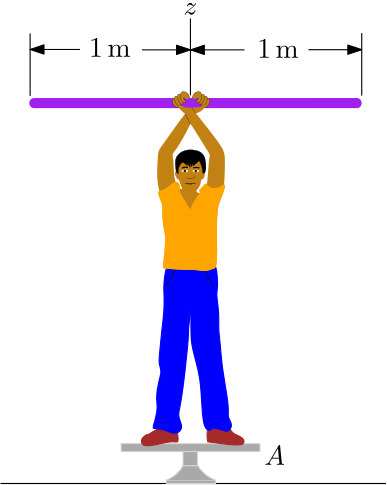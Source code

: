 <?xml version="1.0"?>
<!DOCTYPE ipe SYSTEM "ipe.dtd">
<ipe version="70212" creator="Ipe 7.2.12">
<info created="D:20200722204507" modified="D:20200722215218"/>
<bitmap id="1" width="1920" height="1080" BitsPerComponent="8" ColorSpace="DeviceRGB" Filter="FlateDecode" length="303058" encoding="base64">
eNrsnQdAFNcWhqOCgJryEktMMcaSxGgSE3tsFAE7ggioFFEUC3aNvfeKvaBSFVQQG3axY8EC
FjoI9hp7lLq8uzswTN9K9T/ve5tl9u7MnTtF9tvDuZ98okYYGVWpV79xW2PrDpZ9AAA6xKSD
3a+NWn7+RTWJC/CLL75qb9Jl2MiZ/0xeBgDQIaPHL+zc1eHb737EBQhACbz6EAgEAoFAIBAI
xEcSP9ZtBEkIQGHze+O2FSro8S/Av9uYQ1MAUNj0sHHR16+ICxCAknP1IRAIBAKBQCAQiI8h
yleo0LiJMcQgAEVDqzZdjYyq0Bcg+Txuaz8QagKAosHNfcIXX3yFCxCAYr/6EAgEAoFAIBAI
xMcTPzdoCiUIQFHSolUn+gI0t7SBlACgKOk3YCwuQACK/erTSXz++Zff16pb76dGrdtaEMgT
8iNZiF/vEQgEAoFAIBCIkhP/+7I6ZCAARU+der+RC5B8TIaOAKDoad3WEhcgAMV49WkZ1Wt8
Y9rByn3oFLGtkJdIA9IMv+ojEAgEAoFAIBDFGxX09DHbIADFxf++qjF0xAy4CACKhW+/q40L
EIBioXp1zbXw97XqOvQdovq2SGPyFvzOj0AgEAgEAoFAFFd8821dOEAAiovW7brCQgBQXPRx
8sAgAFAsdOpir8FvrQaGRtY9+2m4xa4O5O34zR+BQCAQCAQCgSj6QOVnAIoRMwsHWAgAiguP
UbMwCACUlirQ1Wt84zJgjDYbJW9HOQ4EAoFAIBAIBKLoo2nzDnCAABQjsBAAAAA+QtT6ffX7
WnVHjJmr/UbJSqCgEQgEAoFAIBCIIg6TDnYQgAAUIx6j5sBCAFAs7A07sWyVL8YBgGKhRo1v
VfxltXqNb3Qin6GgEQgEAoFAIBCIYgnYPwCKl6HDZ8JCAFAsRFy4tnZDIMYBgGJBxTkBDQyN
tCy7IViIA7WgEQgEAoFAIBCI0uGfLTR6CQCgC/88YYomLwEA4J8BKEX+WeMJB6Xp3NUBnwIQ
CAQCgUAgEIiS7J/NLHpTTyw79e1h28+uj5t9XznkibWtq0XnvpxmAIDCyH+ev8jrwKHTsXEp
iUlphLj42wcPn5m/2AtaA4DC8s+Tlk6YtISCPBeE1QDjDIAW/pm0KXYBjkAgEAgEAoFA8CNX
WZSQfr569apx48Zir5KXXr586evrWwL9c55V7tinp72rc39392GjBw8f4+4xmjxxGzxigLsH
WWhj3580gIIGoJD88/TZa86eu5qVlcW/xWVn55yNuEoaQG4AoGP/rIFPhoIGQAv969B3iOor
9PELDdpxQPX2ZOX43IRAIBAIBAKB0Ng/a/xqUYavr+/Lly8FFXSRyWcN/DPlky069e3jPMh9
2Oj+g4b1dnLr6dC/u00/Ql+XQf3chjr3dx80dGQfl0GkGRQ0ADr3z/MXe925+5CyzQ8ePLlw
KTpk91HCixevc3JkBLKcNEAiNAA6z3+eMXqOt92AA6ZdT7U0vvHL7/F1fomr1yCuroJ6DciP
ZCF5iTQgzUhjDDIAGvvn6jW+UX1ty1f5pSti/iI1/u3DRIQIBAKBQCAQCA3Ms9LM55Ljn8UU
dFHKZ3X9c5587tinj6PboKEjHfsNsrJxoV+17NzXydXdZcAQ5/7uTq6D3IaM6OM00ELlQhxh
yenPL/uwFx5PSk9POqB4vib6eXpeg1WXX6Q/j14lsBKfy8/5K5GGsQnNkW+3IIT7pikHUrkr
JEvy4sXlNaL94e4UYwCLFPl2U8PY3UjXwZh/vP55+qzVd+89Irey9+8/7N57fOJUT2r5giWb
/vvvg0yWm5Mjy8rKJg3u3X9MGqu22vCYlx/unhdbKH/yMi6c8649ca8+vEzaM3lZxL0PzOC3
ZDd4GKFylxgrlW8o76XzD5mrY3ebepfgJhQv0ethr+TDvWt5zfYlveS/Xb7wA3ejnDVw+inV
SU1l6T3+2F67S69c0cm8BvKtC48zfdRU3i5jE5qz79i1hCvXbl24GHXqTOTR4xEHDh3ZwGyw
NGDFqi0zqOfTV02Ysrxk+ufF7hMfV/2a/BqhIqQxeYvqx5d9aHhXJfukYhzrVzH7JC4i5ZeD
4gqlmglf7LoZbflWeF0l/VfvhJRev4q3l6JHfh2J3SFFOHTw3OVj4ecPHj6zZ1/4jq1B8oUr
d6z32rpAi56MHj+vFPlnU3Mr1de2bmMQ9bsReaL6u8gm8AEKgUAgEAgEAqGuf1b6aonyz3wF
XcTyWTP/bGPn6u4x2rGfe6dujnkLO/axtu3X12Wgy4DBzv3dKZxc3QcNHWVj76ob/8ygZPln
ntcNS2boVq2Q940rtOWby9fOchEtqKCF/LMy5KOafLyQ/bNObH+JIDY2kdCjpxtzIfmRWl5I
/pmScmfOXaHk87qN26nl02auOn7iwrPnL8hymSyP7Gy5gj4bcZV+oxb+WVBaFngqtheVaxbO
j8z3ylclqstYvpdpaSLu5WklrsLitsyz1gKGh3J3TD9c0CvFuygFLeqfxb0WT6Ap62Th+Gfu
zpY4/3xiV8GSVUEnQvce812viX+ev9jr5avXFy5Fc5Z7rvIny0+evlR4/vny783I7xBZFfRy
ypfPKZdP+QpyypVnUb48aUYak7eotHL2WaS4THjfXJA29BclnGMqtFyNy0Houha5LWjph3kb
1Z1/Lgo07S3j4iUXlLIbICE08mLk9YNB9JKAzVtDlmjtnz1Gz3AbPFrLQfDx301+MeGXuSBL
yHLyqg79s/vQKYXtn10GjMEHKAQCgUAgEAhEmffPTAVd9PL5E/Xrb1h07uvcf/CAwcO752U+
y8Vyd2vnQUNHUtrZZcBgCtKMeqSnIyyL/rnwhGr+vrDznzmjJDRoJdw/i+VslzIuX44mH3KZ
CpqSz2Qheanw8p/nLdyYlZWVk5MTuucY+XHStBXkcWfIYepPPKjKG1TIZPJCHNnZ2eQtWuc/
UwaV7UwYSzhelGnD5MaJZ8aUKVBx4SmoVVl9U/T5noAjknfy5SsR/8wwzNr7Z+WdhH9WsDls
+849K9X3zzNmr3n16jW51pgKmpLPZOGhI2cKyz9PWnqv5veUWya/Scg+KcfKdlYspKBeohz1
nW9qqVICmhzcgkHOO3zcq1LcM4spTZUvh6Lyzy/jku5yfPhH4Z/JSLLvUdKjGnDhUtT1/d5C
L2nhnz1GzyC/lWnvn9d7bac0L1NBU/KZBHlVV/7588+/VKtjmvlnAtkQPkMhEAgEAoFAlBCv
q0rAP2upoItePmvgn3vY9nMfNrq300AzC3lWs5mFA1lo6zBg0NBRrgOHuA4cSitoJ1d3Z9dB
A9w9rG376cI/FzzP888FZShovZnnbMmq8oItVAuWi2Xk5leHSGekNFObCyOPvPoV4iacUyiD
8Ub5wtSwgg0p87Es/8wVyyLSWNA/M/eUUTBEvnJW/ZC8rgp2nru2gjey2jD37kC+f2aMbXq6
rlLEiw25bY5LohU0LZ/JQk5StG7984FDp+U1nx8+mTx9xcSpyylNdy0qlqGdmf45hzw5ePiM
Dvwz76/ymRpT3D+LaTEppSkhSIUELMdyU33mrZ8SyEx3JOCfFV3V2j+r0MlC8s+M55TALCgb
UnAU8oa3oJIDa78YlVLo5ezBZJQioTtDrTNCkbIrkuYt5J8n+28KOrhpjSb1NzxX+TMVNC2f
L1yMKrz6G1PGzX9UraZcLJcrXyCfy5XLXbAgt2HDgh/zFTRpRp6Qt5A3qiD5+SeY6v5Z7KxT
9XJgXHT5Vzqr5kzB+cOspcMV5gVvEb5Y8jrJKRjC/0sE/koYhUcET0VqWBh7Qe0yXfJCvio6
pZw9howtsornCOwOq44Qq2KPUJkgsQPEuJmIHdDd55OunT4ifKpQ/nm+9+Ll3vMWbpwxZ81E
deQzxz8PHTFZMx1N22ZKQXN+1JV/Jq8WjX9WZRpEBAKBQCAQCASiDPjnxo0bU8pIcDrCEuWf
7fq4DR4+pqedK3NhVyvnnvb9bXq5Oji6uQwY6uTqrmCQc3/3Ae7DyVt0758ZblnxI+Uz83Qo
y7LmN5PLZ+Zb8qQup8Q0bYO5mxNMqxZJP+YV4uAWzWCU1BCtoSFc/5mzRREBrsQ/M4ci7HLe
2zkqW7jz3NogrOHK65jCM7NFdxnMf2Yq6ISE5PiEZM3ks7r+OTYuRSbLPXeepSwCtu2LuBB1
4tSltDsPZDJ5znN2dg4JqhBHXPxtXfhnjhZm6WiW+2Im+oprWzFJK/mSeN5ggcLKa8MRO3k/
SvhnOmFYW/+sSieLxj9zfFreQcmzcPmDo/iRodeYy1kqj5/FXbB8j5R5lvDPy9b6H/T18tas
/jOtoK/fiNdMPqvtn8cvyPPPjFRnOU+f5r5+nTtiRK6eHnM51Uzun8cv0CirVsg/8/2nlMlU
9XIQ8M8CHWCUqcn3rkLnG7uZ0AnM+i6Gue/7ku4y7iqMkjgFt5SY87ytky3GCfhnZkXrghHj
vJF9H8trI7E7AvcNtpwXvcZp0V1wJyEdFrpq9h2PSjoVukzcP29ftcZbcbGsmjZn7aRpy5UW
3CDQf5tGCWfyOHr8PI39M9M5k4tIM/msVPzW/6mRkql4F3mt27idJnTPcaon5Alz+fJVftLr
IRvCZygEAoFAIBAIRJn3z3TZDcHpCEuaf7bvO8DdY7SVjYu54kdz9qtduju5DR4+wJ3gQXB0
GUieO/QdoKJ/FgwR/8xMoKVfYgnngmRj/ix4BSKUZWW5alexKt7mNChzwWjJFc7KaoZw5h9k
vp3KKNbIP/O3KF5/Q3RtgiacKbfLcP0NWkEnJKZQJ2pCQrIG8lld/5yYlCaT5e7ZHz5lxspp
M1eRx8nTV9Cvem0JZv5NyuvXb8ljUvIdnfhnCbHMSgvkyBk1M5kl/zhdvG4qzz+zG+c/F/XP
jJrVKs0/yG7AXZXSTmpXPpcXIv6Z2Y0Cz8YUzqx3cXec3pGC1YoluvPWqYZ/9vfeqvH8g56r
/N+8eUtdgBrIZ839czm2f46Pz7vkoqJymzens6DV88/i9lh0MjvmW5QYbCWXg0r+mVfUpUBr
S6U0i9VAZpyrgtcFvVzokhS8gQh/acLrecF7xYrwSOwO78smdjek/uIjz/kzDhyr6EoBpyJi
Yg/5SvjnoCXz83+cuWbSNE+JU2voiMm0eWb6Z/Jk1Lg52vhnpoLWTD4r9c+t21pKvDeQsXWl
4eMXKrEqsiF8hkIgEAgEAoFAlG3/zKn5XPQKWn3/7OY2eIST6yDHfoOcCK7u5ImD48CuVs7U
PIPde/ZzcHTr7TjQxtbVqqfLoKGjyFsKpf6GgCDluVxafjKqSbDNNttdc0KxFS3KTbPWyfDP
LJstnUTN9c90+jdVxYK8qkH9jbzRYHWD55+FOi9R+Dqvn+KHoIz6ZyrzuQj98x1yE0tPz5CT
kUl4+fJNQmJawLZ9eX+4vS88PiE15fa9Y+HnDxw6LZPlkrfoxj9zHCbDfbH/tFxKWKnon0Ve
kqwLzfXPQpaJ45E+fBD5o35t8p9V6aSInpKsXaBJ/Q2h9/LKm+SPGHtAGMNCr5ZZG4H1dYMK
NaV1n/9M+efXr9+Qq490hD8dYSnyz9LZy6JnHadChWQGtfTloIp/FjjKzFVxy2UInMbME7jg
OwuBjGLOl1n8WRSFrzIp/yxUIYeVT86sNCKxO0oudtEbKWeOVMWPgkVXKP8snf/MqP8M/wz/
jEAgEAgEAoGAf1ZTPheLgtag/sYA9+HOrvIiz/3chhDIk/6DPMiTrlZOdDMzC/m8hD3t+g8Z
Ptaudwnxz4I5zCz/LOiBJYo8c3N9ufPu0Svk5D9r5Z85fVN5/kGuMRYoY0Lvi1jnVfPPrOVl
1z/TNZ8TEpKpLGjmdISF5J/j4m8rqmrIOOX3yYItvgWfrydOleu7cxHXyPLYuBQd+Wda73CX
s7woS91IZAOKTsYnUSdZorSygDHLk8aMJRL1Nybryj+r0smiqv+stn8W3EeWfxbcBU398w7f
nRrWf2bWfI6+HsefjrD01d9Q1z9zzkmlFTwkLwdV/TOnk1r454INMbqhyPAXNL30dzR0Tr7A
DUQT/yyWeq2qf+Z0Q+iQCcw9mvd9k1ix9ONRSZeO7Crh/rnE1N8Iogndcyy//sYx5nLU30Ag
EAgEAoFAFLF/LiHzJErI56JX0Oq6MmvbfgPcPZz7yys8k0cK8txt8IhefQZQ5lkhn3ubW/bp
7eTmPmx0j0Kaf1CgmAbPIdPyVriIsWhVZFUnGRRdLSedWMI/KyviIeWfxXSuasaYvQZmh0U7
L22zFW/hDiNrf8uOf+ZMOMiZjrDw/PPBw2fITUxR21lGlXcm/8nMzCILbtxKVJhnzwlTlk2Y
snzKjJUPHz4ljQ8cOq0r/5wnUs5zZaywVhKXyUp0pYCukfRarPbcORPvxjF6WyT+WYVOFr1/
LhgW3uDnOzTRHrLqbwh+NaCZf/YMOLw9KGTxZA3nH2TWfOZMR1j65h9Urf6zxLWgQga11OWg
i/ob6vrn/FMu7iFDGisp4pG/ReGvQtT1z6Lfuajqn1WrvyF4ZUlX49kXdS0qcrsu/DPmH8T8
gwgEAoFAIBCIovfPJaq3r169EpTPRayg1dVuFp37OveXf4Qhj5R8ln+icRsyaNgoB0c3ZvJz
dxvyynDSjLylMOYfpBszhCdVMkJgDsG8ZgUi1+dysuD8gwyneiBVRHfzPDPbxObN3Mfwrqw2
VO0LgZkQ1fXPvGLXqvpnet9Z/pzVE5HOc+ZtLBDL3AkWWYegTPrny1eucyYcpBU0eanw/PO8
hRsVkwvKKP/MjOSUu1QbSkeE7jmWk5OTlZVF3qIz/0yXIGabLq5WYlVP5RaqVfzNuxITS/1d
PDvFmjFHHlMNKSp+cOw325ixc7OLwD8r72RRzT8oMJkgd65AplJmz54WHnNPcP5B1vCKOG3l
/nnLrtOhe8PW0g3U8c8zZq/hTzhIK+hDR84Ukn/+Z9LSezW/zylXnkpsLlDQFIykaOol0ow0
vvNNLfJGZSsXLMXAK4BzT6hiuVR2vaqXg4R/5lxc7PkH8y9kzfwzfT8R2LTivpGfXE3vAnuK
QMa3TkLzDyr3z9ypEq/dVarTBV5izz8oMvEipwNkJXfF/9CDEHI65mLk1dBN9JKAzVtDlmjh
n2kFzRTOY/9ZOHr8PHVvROu9tvNtM62gyau6Er+ff/5l0fhnsiF8hkIgEAgEAoFAqOWfpaNE
9VZCPtMNVqxYUaL8MyWWbexdBw0d5eQqT3vu5zakj8ugrlYuXXs4d+rq1MGyN9WyUzdHx37u
7h6jbexc6TfqNv85jC6DzLTK8vzn43ThYvYKBQsas/N4mWWi81erXBFT8wCmczdKz6hIdYmV
/1ywIcGqIOL+mbEt8aodvFrWck3NzvTOC6YNplxx3moFO8/xz0kH8t6Szq/FQe9dGa2/ERuX
xJTPTAVNKCT/TEm5sxFXyd0sOzubUtAvX73ZGhTmv3Xv2g1BtLVbt3H7+/cfSLMz567Qb1Tq
n1mRn2TIldIKhcWX0mytpFgb17cITVAoAXvKP57fZtdrFVV2bK2nqn/m1UDmLeT2h78qqU4W
Vf5zQR/YibIvkyLoyre8WhxS0xoKl+dV1T9fuXbrwsWoU2cijx6P2Bu0ldVAHf88f7HXq1ev
+RMOUgr65OlLheWfJy+7/Hsz8ptEVgU9yi3nUb6CnHLlWZQvT5qRxuQtKh5cVQqwC1Qslypo
o+rlIOKf6cPN+vsCgbNaU//M8sysq09x9hbMP8i8Lwmcirx6Gir6Z07pdVV0ev4I0D1hXhHi
Ppl1D8xrxlsVh+DzZ85dPhZ+/uDhM3v2hftt1Cr/mVbQ2hR8pvDx3y2Y6kwpaPKqDhOP3YdN
KWz/3G/AWHyAQiAQCAQCgUAgSqB/trDs08dpoNuQEU6u7q4Dh/Z25lYbsLJxcew3aNDQkX0c
3Sw69lHRP38siFaiLl0IVvMAfQp7/kHC9Fmr791/nJubm5mZJZPlPnz4lPnqxKmeu/cep+Tz
3XuPSGPttScAZRV1/fNi94mPq37NSnuWhDQmb1Fp5dIFGTSZvhAAATRIeC48lPpnU3OrwvbP
ZBP4LIBAIBAIBAKBQJQo/1ygoDv17eMiN8yK4s+DbO37W1m7WNm49LR37e3k1n/QMPdho/s4
DyLNIJ/hn4Fu/TOV/3nn7kNq2sH0jMzIKzdDQo+G7jl24VL0gwdPqD/3IA1Is5Ju/+594EaZ
12i8VGqh7GhmTqZgvmvJZU9+ZvXr12+eP3/x4OHj1ISr/mXFP8urf4ye42034IBp11MtjW/8
8nt8nV/i6jWIq6ugXgPyI1lIXiINSDPSWL3LQQMFzS4BAUApQql/rl7jG9XXtnyVH+Wf5y9S
498+sgl8FkAgEAgEAoFAIEqafy7wyR372Nj3d+7v7jZ4+GCPMe4eowmDh49xHzaaLOxp79oB
mc/wz6Bw/LM8C3r2mrMRV7Ozc/iFhrKyss6eu0oaQG4AoGP/rLySsy7eAgD8c3449B2qRm0Q
v9BAdeZAJCvHBwEEAoFAIBAIBKJk+memVbbo3Nfatp9dHzf7vnLIkx62/Sw79eU0AwDo1j/T
idAHD5+JjUtJTEojkCcHDp1WK/ULAPhndX3yhElLKORuWQhWA4wzAFr4Z9KmeDuAQCAQCAQC
gUAgiss/52Gh0UsAAF345wlTNHkJAKCVfwYAFK3+7dzVoTC2TlaLTwEIBAKBQCAQCEQp8M8A
gGLNfwYAwD8DULb9s4GhUb8BY3W7abJCslp8CkAgEAgEAoFAIOCfAfgYGOwxHRYCgGLzz+vh
nwEoHmr/+LOKv6xWr/HNyDFzdbVdsipMO4hAIBAIBAKBQBRZfPrp/2D/AChe+rlNgIUAoLj8
86q1WzEOABQLTZq1Vf1XVl0paMhnBAKBQCAQCASiiOObb+vA/gFQvNj1GQ4LAUCxsGS599SZ
qzAOABQLndSswFy9xjdaFuIgb4d8RiAQCAQCgUAgijh+/qUJ7B8AxUu3HgNgIQAAAHxsuAwY
o+4vrgaGRhpPR0jeiJrPCAQCgUAgEAhEEYe+fsX2pj1h/wAodoaNnA0RAQAA4GOj5je1NPgN
9vtadR36DlV9K6SxinMdIhAIBAKBQCAQCN1Gw99awfsBUBLo0r0fLAQAAICPDbfBEzX+PbZ6
jW9Mza0kKnKQl0gDFNxAIBAIBAKBQCCKK778sgakHwAlh74uYyAiAAAAfGy0bd9Jy99pP//8
y+9r1a3/U6PWbS0J5An5kSzEb/sIBAKBQCAQCEQxhlGlT9u07wHjB0CJwn3YDIgIAAAAHxt1
6v6CX84RCAQCgUAgEIiyFLV++Nmkgx1cHwAlEAfHEWMnLoaLAAAA8FFh0clWX78ifktHIBAI
BAKBQCBKexgaVW7a3ByKD4CSTOdurkNHzIKLAAAA8FEx2GPat9/9iF/XEQgEAoFAIBCI0hgQ
egAAAAAAAAAAAAAAAAAAAAAAAAAAAAAAAAAAAAAAAAAAAAAAAAAAAAAAAAAAAAAAAAAAAAAA
AAAAAAAAAAAAAAAAAAAAAABljPamPVu37dqilWXzlubNWpg1bW4KAAAAAAAAAACAEgL5qE4+
sJOP7eTDO/kID48BAACgVGBqbv93my4QzgAAAAAAAAAAQOnS0eTjvKm5HcwGAACAEkvb9j2a
Nod5BgAAAAAAAAAASit/t+0KCw0AAKCkYdLBvuXfHQv1X8Am+DUAAAAAAAAAAAAoilxocxMo
aAAAACWp5kbzFub4BxoAAAAAAAAAACgrCrqDiRkUNAAlCDOL3oxp13q0N+lq3KGbreOgNd6B
r16/Tbl958LFqxs3bfMYOY1uZt6xL8YNlAGMTW2botozAAAAAAAAAABQ1jDTXkGbd+xr2dnJ
opOjhfxR8SQfS4rO8sf8hU7yxp0Vr3Z2KqXqzLyjI+m5upBd1mqjFr0tzR0szB0s1YFqb86w
mqCEy2fyaGrSteVfjf9sWK9Z4watm//Vpm074849g3aH5ebH+/cfrkXdmjx1ERQ0KCMnv7lD
85bIfAYAAAAAAAAAAMog5CO/GeQkAMWO4jLs3Nl+cO8uU1xaT7BrPKTzTyOtGs3p32apR7ex
/a27Wfe5EnUrJ0f24UM6LaIjzl/p7zYOChqU9m9eCrvmMwAAAAAAAAAAAIqRln930kxBU8pr
1LiZfv4h67cE+gWEePnsWrk2ZPly/9WrvX38/P18N/h6r/Hz9/L18/bdtNV7804fnxA/vxBf
v53ePv5+/sFjxk0rderM2XXMrHmrZs5ZOWvuKiaz566elY/iOetV0n7egrX9B47X2EyObG+2
9e9GQS1/DWrVMKhlQ/mTFg23N28gp9mvQU0bBTVj0zSPrc1+G9amA5VBremMYHbGZr1ozMzt
TdlLSANTc3uynLMQYk0tunbtPdrVepFH55XDTbzGmPuMtdg1u/v+hb0OLe13Yu3IqUOcps1d
mpVNIisrS/H/7Ozc3Nznz1+MGTcbChqUXtq0t8I/xAAAAAAAAAAAQMnHzt5V4/e2Ne6hgTSw
6CwvKLF1567c3NwcRTbm45e5kVefnDl1MyU5JTf3DVmQm3s3N/dFbu77XG7I1dn2HdvJGiw7
O5YKSUL5vemzlvsHhsYl3Y1JSItLvBubeId6jE1QwHhS8GrCnZj4tENHzy5csp4q36HeOJs7
kMedLRq8bVBuc81ye78pt7sm4ZNdX5fbVYM8fhJas8Kemvoh1SsEVysfUq18sIKdiufrq5Z/
9oPetr8a0utRXz7bt2nfgwmll9saW7cztm7Tzoo8tjOxMTGTG2lOS/JenR8F9yGTFi1Zb2Xj
VtbKbnRyGNLfabJ7tznupmtHmnqNNvWfZBkyx2bPIocDS1yOrRx2aM14j8GDL127QS6czMzM
7OxsmUyWkZFJfnz33/ux4+d8nOqyr/MIckoUy6Z72rl3tx5QxDs7ZtxsCvKc36BQrwvBLeri
/Hdo1qID/gUHAAAAAAAAAACkcR88auWqdV5e3oRFiz21UcGaYW5pHR5+ok27Tpq9nXz8N7NQ
W06ad5L72E2+27Iys6MSYjf57ZoydUUf+6FuLsP27Ax68fh6RkZKRmZCZmZcRuadzPTXGW8/
ZLxLz0zPysh8//rd3czMTB9ff7kX7dS3lPhn+ePUGctuxaWduxAVcTH6/KXrFy5dj7xyc+/B
k77b9wYEh/nvDCOPPkF7Q8PCI6/eIg0ozp2/lpjyYO6CtfJVqbm/lDcOavnrmhrlP/+i6hef
flHl0y8qV/lcTmXCZ4RKlT8zqvSpkVEVI6PKhgTDSgaGlSoZGJHny7+sENREc/9MWeW2xtYK
4Wxj0qGX5wqvFSs3dbVyJi+1M7Ehj737Dt3sHbhs+cZ2imYUlKnW7SFYt96f+vYiOTmtbCho
Sj7b9h7W2234CHeXfwZ0muLSeo5L02WDmm0a3X7HtG575tgfWNTnyDLXc5smrp077uLlaJlM
lpmZlZ2TF1lZWfKvfp48c3QZVRi2s5Cso66+jHj79h3Z/WLZ+pp1fp4rN/e0cy+CbY0dPyf6
egznOzxyFTC/dzhy9HThfQ2xeOkGskXyqPM1t27b7eP95WH/ndzct1eWUT8eTs3NfXNlDX6h
KgaWRb0pOBCFxVDP0O3eC62Lfu+Grdu+I5SwfBhrufWsgO071g3V5bbGLedtBRQa8tHeMssJ
QwGU3HY8x4m9Kr8JaHhTwukHSs+90WbhFsU/gjhjAQBlgO5WvYODQ8PDTxBCQkLDwg5Sz728
vDW2wRowafJMslHyqPEaWrftpnb+s2JCvU3+WzNzP/hs87W2tjdta/F345aDHV1iLp2Spadl
Z6dlZ8Vlv7mS+epGTuZzWda77A/vZNlZmRmvHjyMJp+7/fwD6PWUlvznaTOW3YxNOX/p+qXL
NyMuRYeGhYfsO7YlcPeaLdtXbQpc57Nj1ebA1ZuDNm/bTZbv2n/83MWoS1duRlyMSki+P2/h
Wg3qJND+OeDrTz7/9IvfPv3058qf1q9EqFLPqMqvVT61MzHu3aFDw8+/qGNgVN/QqJ6BUd2K
hrUrGvykb2BkYORTtXxQk0ba++d2xtbtTW0PHzl5/Ubs/rBjd+7cX7x0XTuTnr5+O+/de0CW
pKSkBW3fQ6VGU/5Z+9ktOVy/HkvLt8JTbWQr0ddjJNgVepD2n8zlmiXiduzidDYicsp8z/4u
Tk42JnbmjWzafu9mUXu2w8/r3Vt4Dmg63an5/EGW/nMGBiyddONGjEwmy5L752xZjow85uTk
ZGbKs6Cjo2MsOzvpUD5Tapc8lkwFTcvnI0dPF0sH/pk4v2gUNNlB6px//PjZrt2H/AN2kUfy
nFp4+Mhpuk0hXRSUfKZC5wpa4+Tn9iZdPVesO3785EYvX/Ic/rlUsE++k1FLy5R/VtXD6Mw/
Kz5Kq6p55fI5YKaNQB9Ksn+m+yl/soOG0dt8n8ClYITlnclfXjAC/Ldzjh17i2xvn2/yBX1+
YYp9CMAiHtui3wunmd68s5R/ybMvZ5HLnHVilET/XHD1cfdFoLesK5136JmvCu4m+5rdroMb
VMGNReAbPe5gqnoXEj1GpP/8lxg7JXr7EhhGTgck+8Z8lbVTYse9RN2O2J1R619MAAAo8fI5
PPxEWNjBUaMn0rbZ3NJ61ar1ZLl/QGCRKeiQELkDDw4O1XgNzVp0UNs/K+pIrNm05cl/d5d4
zjNr06rtH7+3a9RgfD+Hm6f2JV4Lu3TaO+bq9rjIwMvHNz++dSr7eUrO+ydZbx7diT1/+KDP
k39vrN+4QYN6FPwMUgqlbXTjn2cuvxWXeiFSnvZ89sI1L/+Q9b47CVtDDiSn3n377r+0uw92
7j2y3jeYLNzoF3wm4mrk1VvnLkYnpjyYv3CdIm9cvf21VHjj7S0a+H9drkqVLxpU/rRepU/r
GlWpX6nKN0ZVehkbb1g0P9TfZ6CN7ZeGlcjCH+Xy2fAHfYN6+gYVKxp6Vy0f1FRb/6wostGz
Ww+X+ITkLt2dyGC6D5kQfT0mKen2uYhIh75DSEtH5+FR0bfMzO3aGdu0za/UURr9c66yePz4
GdXSP2AXc7lmam7u/FXkvXMWr540a66zg6VT54bOHes5mdYa16Pu+mHNZtj/NLJbvdnupqvG
9/JeOi0pOUXun7Oy8tOfc8iP5JGqBT13/modJtwWwVCXXvlcZAqaEsvv3v3HPwrTZy6jLPSj
x08L70jR8pk23jpU0MZmthrL5xs3bl28dNlzxTrySJ6XSgVd3P5ZboNTD8M/a+Wf5SpAJSFW
LP6Zs9FS4p/p9YxbXmBRnGZ6h0p2mLl1Vk8UToYhWBQDmG8nFJqF4WokfN1Qz4KtK0ZPcGfl
/SwSD/MR+ufCHlsdJvBLrIq3F3keUtQ/F4jNsuCfGSPDuXmSHzmdYVlT3h2AdSfkXsj5BpV1
xyD7q93xZRw7jtGV/8i5Oym/C4l3niGT2csVdx7hY804mpxzTP4je8cl+8ZarWLY2d/raeyf
pc/GQro3lo0vrQAAgLa+YWEHu1v15r80avTE8PATixZ7Fk31Dyr7mjw69xui8XqMzWw18M/r
Nnu/zngSGuo7Z6z7wK7te/z147BurfwWjfZePnLpLOew4PknD67yWe5xaefS/1LP5Wbdffcg
6kzImtXLx8YmnVy7YW3py3+eufxm7G3KP5+7GLUlcPdG/xAv/5BHT57999/7yKhb/754FROf
vM5nh1fArs1bQ8+evxZ59VbExeiE5Pva+Oeg5g39apSrXOXznyt9Wseoyo9GlX+q/OkXRlWm
jho1wKrb4skTN3quMDCsRBb+UNHw+4oGP+gb1K9IwnBztfLbmzWk16OhfzaxaW/a087B/Xj4
WTML+3YmPU3NHfwCgrOyslev9SbN2pvadrNyuRZ108ralTQm6MQ/MxMvJUK35Tj6Oo8YO36O
BHRLyj9TdQ80SxLubuMWH5/84cOH1Zt8lq9d79a3e7e2Pzua1HE2/XaCdaPt4zstcG0ytnOd
8XZ/bZlkt2/buvsP7pMtZmVl5rAjKytLJpORVelwEN69+48ynyUt/7mEyOciUNDU+f/48TOx
05sspw5TIfln+gKknDNdAEdXClrj4htz5y29eTOG/pE8J0vgn0u+fy579TdU/0BdLPU3JDZa
cv2zmNKXFO/sPR03dJiojuCOCT9FXKUDqtAy/JYCeYbwzzqi0Me2SPwzay+kc1B5zlMl/1yy
62+wJDPTiwqNmM24oTaidwDurrEGQeTy1MEZWHBrIh1gSlreaCi7C4l2Pu/rLaFMZt4oFdwt
2ZKZMc6CidkSfeO256lyjW878M8AAKC99R01eiK9ZNMmH2YFDPKjNjWZVYfakJ29K1X3Q+P1
tGnXXYP6G1sCtuXmZiTcOhN9JGDzRJcJVn8t7GccNHdAqNfEnT7Tbl7ZcevaTn/PoSe8xr1K
CpPl3n559+ShTZPWLvF48vzmFkX9Z43zn6mU5jbte9T4utaPdeUpvqbmDmYWFL3zf+zdolWn
//2vWqPf/6bfoo1/VtR/Tj1/KfrCpeunz1/dvG3POp8d23cfzs3N3XfklOeGgLCjpwNDD8qT
n/1DNm/dderclQuRN86ej0pMeTBPUf9Zw/zn5g18q39SufLnvxhVqWNUmVC/UpUaRpX7mppP
Gz5sf/D2OePGVzEwqq/wz7X0DWrJ85915p/bm/YkmJr3unwluq+Th0OfoRu8AtLTM7w2b83O
zlm8dF0fR4/BQyeci4hsb2qrQ//MTHiWjmLJ0aX8M3nUeA0TJi/MyMhcvmDJMI9R06aMGu3W
ZYRdk3G2v43s/tP8Pi3DZvTaMLz9sv4tN3iY7l3oesp//pVd29LfvqUSnmUyGfWoeCJPhSar
0m39ZzKqJa3OdomSz4WtoKmUY4m6LnRpjsK4Cuj0fqZtpo302vV+2m+iZeuOmv1r5bXJd+/e
A/SPgUHBBPhn+Oei9s/qCDH4Z61zXCXWL71ppoziiSlejqWKdkXQpRSVYPkY/XPhj21R+GfW
XtDnnsSdhPl1TOn3z/Itsv+ogRol1Q4uc6P8ES54tbCUIztDm/bPqg0j884j1XnmaEhrau5f
izBforuq0j9S3Dsk+8hyew7/DAAAxQJVZIOplzn+mRLU5FHnm7azd7Wz7+fcb/DESTMJZCuk
M3SXqIXkVdKGoPpqW7bupJ5/7iz3qD4BgTJZ+r2kiFc394ev9Ng1uecN/0mPz21+lXL87eNL
2Vmpr55Fntwx58wGj3+vbJG9P//8ZuChdcN3bpmeI/vXP2CnNvnP1JyJP9ZpaGBg+GcTE0E7
TQtqI6PK7Ux66ir/+Wp0TFJy2o2YRO+gPWu9dwTvO5qTk7Pn0Mmk23dyZbI79x9tCdy9wS94
89bQ6zcTklLuXI2KjU++p1X9jWYN/OT++bP6lSr/ZFS5jmHleoaV6xpWqvvp5+sWL7564bxV
y1bVDYzqGFb6vqJcPv+gX7Gentw/b9G6/kZbuX+2bWtsPWPW0n//fXkrJj419W52dvbpMxcP
HgqPiLicnZ2TmnYvISHl0eOnc+atUCRL27ZpZ6V9/ecy75+Ddu4la5g1YcKowYMnDHOc5mY5
p3/bOc5/TbH9Y/VA86NznfbPsAqd1HX/TLvTnsMifaed85z++tEjWW5uDhl0WUH9DXoiwjIw
J2Ppks+Fp6Cnz1xG9jTi/BUV5bNurwJ65fxUZ1pBU6WntaFFKwsN/gXsP8BjW2DwhYuRrv2H
UdA/qr82ufVN3a8wsVRQ1SHkZjgvyKs8aUwHX1oeTmW8zPPJzFfv7JP0z0uvvBVfj6lIs8NX
3nCUssgWWXuheEmwvcAW1/A2waqqIe+P/DljPYzGvPobirXxWjJ3ijnIeSuX62Lm0WGshLny
fKu8j7FL3KOpUkv2ScLYHbZ2yPMAzNQ15ud0hgoWyM3jimJmaVDvhUOZn6B52WjsjearBk6F
ZLqcsnj9DWbpY+nUTZGW4p1RYXyUK33xl5QZBtaAC+U/0+9V3T8LZzwytVLe6cE4EIqXqDIC
/MKq7Jck/h4/b1XKRVCe7cmrFkvvIzPnljlorK2z1swqoiv2d/oiQ62kA9wyrSIjI6rshDos
tpy+YBkNmF3dITj4wsOl0arEvbT4uc1SdhrX3xAZW4G94F1HEhe74BRvnE1wzwHB/GeB4hXK
vKLAUNDnnipXMfta43dYcHeE85/Z4leVu5BU5yWFrYh/VnRDOP+ZkaStWt+E/syEcc9Usf4G
6xrML10uUMyflektfQlI3h9E7o2sbsBCAwBKO5s2+QRsDaKfe3l5h4UdDA4OJU9mzV5AWWIt
5wQUS7rmQ5XdII+Cr6rowFu0stDAP/v6B8py/0u9ceT11cALa9yiVjpnRW+WvT0ny0rMzbot
y32Y8V9c3KmN4auc74aMzY1e/+jAzIOrBpzctyo3972f/w65X+2sef4z4ftaP1Wr9i350cTM
rv7Pf/7wY4O69X6vVfuXL/5XrW7935s0l9e1/rOJSZVPP2/dzkoX/tnz+q3k5Nt3ycfQD+kZ
QbsPrfbeHrzvaGZm1omzl7Kzs6/HJJLH/UdPr94SFLAz7L//Psg/sN65H5N4Z/4ibfxzQ/9q
5StV/qyeUZ55rm1Y6adPPzMwrLRm0ZITYWE/V6r8fUXDHw2Nalc0rK1f8Qe9ivX09PUrGmyu
Wi6oaUNt/HM7k57uQ/5JuX0n/MS5i5euHjl66lxEpLfPdvOOvYd6TDI2sw3dffDY8TOnTp8/
Hn729JmLpKWb+7j2pj1Laf6z6vMPau+fb9yMk8lkfl5ewwa6TB3pMmeQxfJBbefZN5xi3XBR
n6ah/3Q+NL37kcmdj87sdW754IgN464ErMz87302o/KGLD/kQlomK8PymTklop9/iFI0mw6S
T087d48R05TiuXIzpaC7Ww/Q4bcbYpUuyN6RBhx0VSmFls/r1vtL1+XQUkFrMPng3HlLn4qH
+lU48jRpnmxUiM03b96ybCrDfyoMJFuHMkWlQuoWuGJKk9K6klo5/WqeARb2z4oN5etfzhs5
4rfAEudrWFW3yMt/Zrdnr1wd/5wr2nm2f1YMPvPHvNUeTmVoZGY38lae/yp1ON68oQ+BYoWs
3We+yjtebP8s3lJxaN685b2Ro5IUn3m9Awo+gys+cQuVfVDmnxVvZGlM5mdnfuFQzlbYhkS1
+s/sIp/sDnAs2RZvbt9U64yS8VGWICehW5WZWI5R4dV/FtMmEr5CMLGckwaZd+Dyl1BFVrd4
ixR9pewKR3uyTR1/dkXl/pkMODfZW/AAsc9Jm4XLWW24lQHE/xifr/oFOiCwIdYpx9lZ0ZoA
YuvhOu38ZoKXEufos0570eFSf1XS+cZi/pmzXDP/TA4B58xhVWYI2MK5D6h0W2AfevHDxz0H
mBdjniPlVyeWqMyTv5tCVXqYolLJCoet4171nJNWeMQYe53volUTvLwdF+u89EL+rjFOPM4/
MXnWV5X8duZqhU5Fxnmrin/mnhuiJVNIS84/T0K3XOlzWOm9EfnPAICy5J/Dwg5SzydNnkkI
CQmlUqAp31sY/plaLdkuNb8heW5uac1pQJaQ5QFbg6i5EclzFdes7hSEVN6yt9/W3NzXqdEH
313xvbzGMWZlL9ktL1n2ZZksRZZxOyvzriz73r/x+8+scY7Z2Dv9yIT7O4dFeA9JjQ6VyXJ8
/bZpl/8sz3Cu+U3t6jW+I89Nze0b/9m+YaNWv/3R+o8/2/3ya7M/m5i0at2FvNT4L2NDQ6O/
23bXpgQH5Z+nz1oefTMpJfUelXd6+GTEyk3bQvYfy87OOXwi4snT5+QxIyPj4LEzK7y2hR07
Q1VISL3zICbhzoKF6zX3z01/9a1WrlKlT39RmOc6hpV+NDCqa1SlhmGlLSuXx1yLav/TL19V
NKxV0bCmvsH3+hVr61esr6evr2+wWbv8Z1NzB+d+I+7ffzhv/kqTDnYOfYe8fv32+o1YK2vX
S5FRZO9OnIzoZuWSmnr30eOnnbs6mpjZLVy8Ji3tXu++Q0012iKTXbsPqaigdeif1Z1/UBv/
/OjRE3J6JCYkjh83evSQPlNcjee5NJ5qVc+txZcef3/qafuDl2PDA/9YHJrcMXxBn7NrR6Vd
CqfqP8vPq5yC+huKihw5Osx/trJxS05O03ltbZ2Ug1AxtDkuTDxGTFuzzk91SHsd7m/RJ/Yz
i65LbF3LaTcpNPgX0HPFOgn/TF7VxD9zEnRZWc0MLSxUpYEhVOVilmuJGRnO/GIXbLnN2RBL
kypa8lSwQH9Yu6Nsi9wGvORkwZIgqvhnVq+Yr4o9V7E4BnflHMPPGSghby+8USUtuSeJSJli
gTmkmJ98VfbPAsl7rA/m0hNX8UukquKfeV5LuHAHV7IJpMaJd0bJ+EgIQMnquEqngBSa24uR
SifujigXx9xuQc6k0Lu4B449UxjfMPNOD6FOigoroWMhlC/NS3FnHVZWoqCKebmSyZA8/8xP
sRb4fkGwKAqzPwLzqYmthzsmjHObe0R4ZcM5gyA+XGqvSkl2vYh/5vpqbhJpqFDuKM8/C505
VN/4eyGdYyxy6KUOn0AHCvZCvpzex4IUVsFvoDgnvJjCzf+LA7XqqDDHWXrEuHek/G4U5PEK
+172XUii88qkNPv7IDLy8q+0WAei4AaVfxIquYvyvwgT8s95HVbBP6uYzK/yVaDkiCi7N8I/
AwDKDIsWe4aHn2DqX079DWoKQtX1r+p0t+pNK2h+fWmyhCyn5LPg3IhiNGlmqqaPVdR/9tlK
Pg/ejT74NtIr3sctdq3t2/Dpb275plzZcSf+1Lt3abm5TzLun0oKGX9rk12yj8MNL4dbIf+8
uXOSfJ7z8Quk86g1k88NGraoWNHgjz/byTN1TW3Jkx9+bEAW1vup8Y91G9Wt91vL1p2pJN4v
v6zx5Vdftze11dI/T5u5/Pqt5ISkNMq9xCXeXr05yHf73g/p6XfuPTx26vzttPuZmZn+O8NW
bgq8EZtINUtMvhubeHeBVvnPv/pULW9kVOVnA6MfDYxqGxjVN6pc08DIunWbVXNnr1+0aKxr
v1+rVa9lYNSgWvV6VT77Vk//R8o/f1U+qIncP5urb4OpXV6xatOlyGuKEe5JBvnFi1dem7c6
9xtJCygra9fdew8nJaVSxTpIy/iE5AmT5iq+XOirk8RXqhBu0UxEqO78g9p4zvT0jOzsbLKS
a1FRo0a6j3U1mer05yS7Bv9Y/TCjW81Vzg23jzU9NMOKcHRurwi/2ekf3stLbWRn8fOfqee6
kpBkN4u3tomgEqe/jNi1+xA/+5fJuvX+utLmnbo6uw+ZJJ38PHrsbEo+z5ztSdqXav9M1f2g
pjWU9s9UG9K+KPOfC8M/S5reAgebX1lCpIazcA1h+u3cDUnUfxbYEKulhJRmymEhe8xeD9s/
83sooJpVrr8h3E+O1JWqd82uEEJ1jLdywaIlTP+syqApbSncVYFULr70YAgcVf2zkDyxVlZ/
Q6qOqAr+ma8FhD+zq6AmxDujZHyUmWS+DVbBaVCmi59Jy0kRl96o0Mop3cSrP8DqHi/Zlatu
JIeOtXWhfVSt/gavA+ytsEoWbJfKexQ8aqrkP4tNZCZ9XrHXzGmgxnp40ljqZBD4iwaR4VJ3
VZrVluH5ao3rb6g8INJnnbCHlDx8Sure57+X0RMBS59nd7mVKLTIfxaolCL+TZCkdM0vLiH+
dv5dSOP8Z263ydCJfqmR/17GqcjfLr9vOsp/Fs1k5t9O2d+q8A+c9BFRerzgnwEAZQYqvXnl
qoJPu7NmL6ArXbRp1yks7GBISGghbd3c0prKcOYoaFo+k1fVnfpQ7fxnhX/28QnMzc18Hhf+
35VNif5uZ+aZRS7renalo/fcgbuD1jx6FCvL/Tf7eeS7y6uTA5xPz293YXm3RycXfXgWmZsr
8/WV+2fLTpr75/o//6mnp9+kmRl53s7EpkHDFjW+rlWn7m/ffle35je1v675A/WSqbl91Wrf
fPbZ/9qb9tSy/sbUGcup+QfjE1PTMzLl0w4ePrl8Y8CRU+f/e/8+IzPz/fsP4WcueW7YGnog
PCcnJyMjMyEpNeJidELK/fmL1mpTf8Onajkjo8r1DYzqGBjJKz9XqmJgYLRs5uydvr41K1eZ
NGTYmoXz+lh0cOthZdWsecOvvqpd0UBfv6LXV+Uo/6xx/rOj8/C0tHuLl6wz6WBv32fwixev
bt6Kt7J2PXHy3KtXr0P3HLKxdbtz5/7Tp8979hpIhnqLT1BcXFIPm/7a5z/TrFvvr2LW667d
h0pR/ec3b98pTpIMsp5Vaz3d+xhPdmni0fHbUW1qzDertbZ7w219W21zax08weLIPLuo/d45
+cnPhe2f3YdMoodUV4UsdJOVnVKysrIpQT1vweo16/zIo67kM33Oq3I+93UeoavKG5zSN9L+
mbQp+vrPxeifhVNnWRWVxf0zL6VZwj8zqxBL1JoW6g9DDivfIts/M4oqs6KQ/LNg91g9YaUx
F7t/5nZVRLnowD8LKaZC9s/sUqgS1ScK1z8rrdoqZIPFXZOAIhZuLyVyVZ/AUVjWqeifhfeC
LYc188/82hd8eIWLxc4fTfyzkuq1Umm9ohJVvWn4NPXPksOlgX+W+qJE0D8L28Ii88/StwVO
mrTo4ZNOec0vXiFcu5h5Wir56orVc+WXBkdoK/lLBJEV0nMpskpwsGtEC9+FNK7/LJJZLfJd
jKIbggW31btDalD/ueDk4f5BgcAdSfCfNhX9s/J7I/wzAKCMleAIDz8xctREsQxkqixzIUG2
EhISypkDkTwnS8hydeWzBvWfKW/s6xtEPihmPL2Zkxh8y8c1ZOxf+ya3ObjYIWDp6IOhvk8e
Jshkb2RZt3Pu7bkdMuTI7LbRm/tmJgVlpCeTd/n6BNIeW2MFXePrWnT9jT+bmPzxZ7vf/mjz
V1Ozxn+1J08oBUqWGxgYtmrTVfv6G9Nmet6ISYlLuJ2QlBZ59daTp/++ffffzn1Hl63399+x
72D42YDg/eT59j2H37x58+TZv5ev3kpMTktISo1LvKtV/eemDX2qlTc0qvxzRcPaCr6uaNi0
Xv1je/ce27/PzcZmvKur/5o1CydN+r1aNSdzi1WzZlv+/rueXsUt1fSCmv6mTf3n9qa2bu7j
YmMTw0+ci74ec/TY6QsXruzYuY8M+KDB/7Qz6Xng4PFzEZFnzl68fDk68nIUebRzGEyWm3Sw
K5P+mXTm0eOnZFvUozb++e7dB/LLJyNTlpNzKTJiYF+T0Q6NJvSsP6njD0s6fr+x508hA1sc
ndL50GzrfXMd7yfekMlkWZmZTPmcUzj1N6g8WLJrJST5ucQq6EKSz5RVps4xpQNC2rx9+640
+ueWrTsi/1ml/GchdOyfBXsotl0d5T8LbY7nt3Xun4Xrb0i0FOiqkLcR86v8+hsif1VdbP5Z
Fcuhamqc+v6ZuV9KpvES0KEiKdPCzkpkeCV2Xyp7kyf9BLLWiz3/WZXJ7wRtsIhlZe84/ysD
Sf+sYpVjpYZNvfXoMP9Z6g6gzD9LDr5YnROBTFrd+OeC+htC/lkFdaxSvQXlf55QcOtg/x0E
86s60WMterdRIema9V5V/LNQNnvB93fsry0YqxKVwyp9C6b8zix8AyzoEi3JOctF+6bkSyUV
/bOw4mbvjtKqO6aqnMPIfwYAfFS0adeJSkL28vIe5D7Kzr4fYeSoiVRxDMLESTPVqoChLlSe
M/WcTr2mpLQGa2vZupMG/tnPd3turizj/d3su4fjg0edXdEzbd/EN3E7/005//rf+1lZ77Iz
XuTkPMj+cCHlyOTDCyyuB4/MfnkqI1M+f5/3lkC6jofG8w/WqvVzterfUfMP1v7x169r1ib8
ULsBWfi//1WjnLN8/sEqn+lk/kGq/vPttPuk/0+fv7hyLSYhMfX5vy/PXLi60S94yTq/9b47
T5y7/Oz5i8SktMvXbj199i9pmXb3obz+86L12uQ/e1ctb2hY6ScDw68NjBrVqDHUtmd89PWL
p051adq0ad16f9as2aDmt33MzGYP8zhz6PCh4F3Gdevq6elvrqYXqEX+M1VSo72pbTtjm8lT
F75+/ebGjdjYuMScHFlCQsqp0+eTklIzM7Nu3oq7eTPu/v1Hw4ZPljc26dmmnRU5IroScZTp
VV5/I0UHTlJw/sGI81eY1Ql0VWf46lWFUs7Kys7JzsrOmjSqh4tljTHda07sWnWB9Zdr+n67
bchv+ycb75vW8dyO5dmkkSIYsw/m5Cc+59WCLsPzD5ZABV148pk5D6D0VyrkVdKGtCyN/rl1
226lyD8LZjgrKShR8BaRtGHB+s/CqdSCFSrYzVj1kJVukWOSBattqOK9WdMIquyfxTbHXc6c
ClB9/8w5IiIbVdKS758FVZJAnWGucxZ6XvBe6Zq6hemfVf2ELlBzmKsmpP2zkvFR4sBF8sb5
75L4A3z18p+lHC93AJVNRyjpn5WkdgscIKHZG5V5G9FyIqJyVUzXi2Xys2tcCwpw1eWV9Hc9
qq6HU/9ZDWksNVzq+mfRmQfF/LNoRrT6/lk8iVqg/rP0WSd+aUv9BYH4jKLMKQsF8p/F9lfw
6DAbS1dHF6ouzvLPytPOWd+8COc/S5UBkey8Gv5Z+BRlnWyC+c+SJUoky+aofQkzd0HaP7Pn
NpWs/8w9h6XujfDPAICyp6CpQtBMQkJCnfsNmTR5pgZFmNUtAEK2TtZPpVuTR/Kc6o8GG23T
rrsm9Tc2bZMncL5KfRO359LWkRe93V7f2JKbHZOb+yw3532uLDs7/XV2xv3srBupEcvC1/W5
eWRW1vsrGelyf+vtE6RNiWAzC7lQ/aF2AwMDw6bNzTmvmnSwMzbrRRnUb7+ra2RUuZ2xjfb+
edpMz+u3kpNv35XJZGQXMjOzEpJSr0TFPH787OnzfxNS0h4/ff74yfMrUbHxiXIxS9qQlrfT
HsRqmv9MeeOgpo22VC1vYFj564qG3f7+e9HEiQv+GX/lwoUZI4ZX1jeorlfxaz39r/T06xhV
Mv7t9+5t27T56ac6FSro6el7fVUhsIlW+c9t5P65ZzsTG2PTnpcvR/dxGtbduv+y5Rvfvn23
eq33q1dv5s5b0bW7i6OzR8T5y23b9yDjTBqTd1Hjr+X8g9HXY0rC/IO0auPPh6iNf/b23Sm/
fDIzsrKyyHky758uDm0Mhpp/PrHzZ4vtqnv3r7drZPOwie13TTa7tne9LFduqinxnE3JZ/K/
HCr9OSczM1O3+c9Q0MUrn6lvXqgay37+IRLymbTR+SAUjX82NrMtTf6Z52+50+EpShYXaEyO
1eS8mlffWMg/U/KT2Y1lUal5LzHnwuM0o35k+FUlW+TtLKe9fH/zXmXtKbtZXrUQtf0zf/bA
w6mK54oVshyyNv6Z69vZe5F36KVb8v2zcMoZVfSS+9fNwlMBsj8g59U9YJlh7noK1T+zBXhe
DxklQzlzbxV4EvZkWCr4Z9HxEc4f5v7tNnfYxZPuxF0fZz2sXbBZuJz7J+SMYef6IpY9U6Eb
Ev6ZPzshR9dzDlDeYKrpnwWs9VDP/ARsES/EPsRcY8k+iPl/dC/qn3kdyB9wnnpymukpWg1Y
Yj385dyZyKSksaAVFBwudVelrLaM8uLh2vhnzuxynLoTvPNK9EfGbUEgxVTw8IkaVM5ywfrP
Suwr6xrk3QoYafzMjSrasy4uzg1WesSEj45Q/Wcl3zhId178EqbPQNHa9dxzSaD+swrfhohN
LqnS/IOMu6hUKjJ/Xt38MVFslDUjpMQRUXJvhH8GAJRVC+0+eNSkyTMJ9ISD9CyBhaSgqfkN
g4NDaelNPaGWkFfVXaGxma16XlThUX02y+tvZL158CEt/GLI1FO+wx9dD8jKSsjKfpH5/l1O
VlbOh/c5/z3MyYhNueR11Mfj5knP7Pc3M9OfyKWKX7A8v7ezVvU3/m7TtWq1mj/WaUgVK6ag
1DTVpnmrjl98UfXnBk20Kb7ByH+W++eU1HuU9aMM5PN/X16Jio1LuP3y1ZuERLmOfvbvS+ol
Kjk19c6D2IS7WuU/N23oW62CgYGR6S8NRjs72Zkab9+0edPyZd989vn3FQ3rGhjW1q9I+LaC
3mcV9CpX0PuiQoXa5StU0NPf+FW5bc209c/tTGzam/a0tR8UGRll2VlealvhTreTHVy33pcq
vt21u/OtmAQbWzdKVuvEP/Nlb3JK2pGjpykpV0j+WXD+Qbq+LqU9dbXpMeNmZ2Rk5ORkZ2Vm
Zcty5o81dmz5icvfBkPaGEzpaLTctqqXc53to5rum2oatXN2ljwy6QzobIWEzlbkPyuWyNLT
M3RoICn5vyv0YAlX0KSTxdKBmbM9C1U+04W4qbOd7OaiJespz0wWkufUHwWQVwujQHfR+GcN
piCcO2+phH8mrxaqf6bTcfNDsJIwd9Y8dsYyo66ySP0NltflbojpnxnOOU+f8vJ7pbaYv7Zc
Ad9LBd0fjmlnDgLZR43qb3A6wBwuxk6RxtrW32BugivbGf5ZvCXvJBGxItTHfGbRVJYp4qjg
fOmR94lb4lXyObqw62805VeBZqtyhn8mO5X3AZ9XI1qV+hsi4yOo9DkFePnCRCSLjzl6DLjW
VGC1nC3yk4eF1iZWf0A9/8wwJ9uF3TJn2DWovyGwj5xvB4R2nDOeQvOmsWdDk/LP3A5wzgHe
NGRK5uwTOxzC05kpk8aMPnBkF++gqLcqpbVluA0krLsm9Tc49xPugDBHnnu8RG4LYr6XN+zi
U86JnkhceS5Rl56xUaFrgV/Cmms7+TdY6RGTLIMful1Aa4vehZR1XrxSk+jBEjlzCnaW+Qcv
kn1jnva8P2EQqojOqccidh+j386beoCcWgX3c55/lj4ikvdG+GcAwEdFoSroVavWM9OtyRLy
SFto8qpaa1N38sEC/7xlhzyB892zF7dPhe+YvWfTmMSLftnv4nOy3mbLjVpudnpGTsbL7PTk
qLObA9cPv3hsddaHhIyMV3L/7BuiWI+TlgbDzMJBcKo72jbrpBAxP/+ZroIgT4TOykpKuXvx
8vXE5DQqEzUvSVXhn3WS/+xbtXxFA6PW3307ZbB72PZA/1Wr2zT6raqefh39it9X0KtVQe+7
Cno/VND7UU+PLJE/lpMLaK+q5bc11dY/t1Uo6I6d+8TFJ9n1dicDO2LUtJs3427eir9+PcZj
xBSyxNHZIz4h2aKjQztjG9K+MPwznWlsZePGUdBFVqaYmnOQDi1TT8l7k5JSyTlCzp+3b/+d
MqDhQJNy/VuWc/7rkwF/fTK2fbmldtWDxjQ7PMfy2tYRWelvFCn3mfJ8aXJ1MepwUOnT8fHJ
utpNMp5FP7YaK+hi2XoRyGdaQfO/iKHT8gtpdkixLQr+UYA2/N22i7r/9g0fOcFzxTo+ZPlH
/1uH3Nxya4BwBTjPmZdVhCtya42oSlKtuK5GKElXKzJUKNEsjsT4KJ15sESjavVs8LGOrdp7
IVLVHOCUwxEBAACgooKeNXuBbtdMqeZJk2dy5h+k6n4EB4eqtba/23bR0D9vlOc///fs/vWz
wf5rx23dMD7m0vbst7dzstOzM3JyMnKyM7NlORnpH+6cO+29cd2o8KPr09/fzsx8T961ZcsO
beo/cySzTppJ+meq/K+8/nNK6n1BIUOZZ35Q9Z8p/9yhY19N/HOTRj5Vy1WqaFhXr2L7n+r/
07+/8U8/f6WnX6+iQW09/doV9GrL5XOFWhUq/FCeonzdcuX1K1TwqlphW9PftfXPxtYEY1Pb
7Tv2JiSkHDl6Kik5de78lSYd7MhjcnIqWUIevX23k/btTGxIY/Iu7es/cyQY0/RSlQeKxZFG
nL9Cy2ftt7to8VpqbVEXDgzrWmVkx0rD2pQb0vKTEa0+md21srf7T7sntjow1+LUsu6xRzY8
eXQvL69elpuZlZ2ZnxFN/kMWzluw+qPyz5SCLiQBq5Sedu5FIJ+ZR+TI0dPkiqAg53+hHpfF
Szc8fvxMQj6TV0kb7TdE7sz4PUGnxlVqDkGhKQvhn9X/LCysggvPP6tatre0+mepKq8lHslK
qgBjq/5elJjrHbYT4IgAAEDpVNA6l8/mltabNvmI5VST5eRV0kbl5GczumCFOvWf5R7Ve9P2
zMysty+f37p6PCx09cljPg/uRWZkPM9Iz0h/k5n+OiPjXWZmRsbLN/euRB/cG7Y+4tLuV2/S
Pnz4j7zLyyuQzisuLUyb6Rl1Iyk2PuXNm3evX78lkCc0b9+9Z/5IN4hPTNV4/sF8/9zQ80t5
/Q2Digb6FQ0qVjTU1zeoqC9/1NevqKdH0K9AUUGPQl9Rf2PxlxW3NW0s367W/pnQzth62ozF
CxevsezU28TMrr2JDXm06NR77vyVU6cvoptR/ln7/OfFSzcwlZdYHrJOph1UV3vqyv5Zdna8
cSMuNTH6H+c/h1lWHtWx0riOBpM76k/vYujpWN3P45fgiS32Tm9zaG6nw3NtZo9yHD9t0fEz
l548f0nvfkZ6urw+Q3SMZWcnHe7jrt2Hrl+P1aa6NQCqzULYFb8naMThVH4tC/bMfbzSIoWQ
D/yx5T9rkt+r7sdtXuGOEpIMWVj5z0C73HjpGgUAANhOHBEAAABawMx51qZNXsv2VhpIAyr/
eZsfsxzBs9zcV+IZcxm5ue8U5EXg9j30eko+lCcf6jH1ZtzthOT7CUl3E5LvERJT7udBFpIf
k+/TS6gG8YqWt+JSh3hM1mScFd54218Nn/6gt7ZquR3Vy++ooRfyjQF5DPyqQlC1CoHVKmyr
qniUUz6Qel6VPNFbXbXig1pG/n9pnv9s0sG+jaKYBk17U1tjs160ZG5HpUab9SLLOS3Je+HW
VEnLt7UbONyuyVDLL4db/m+0heHELpXm9fpykUPV1f1/8PH4dce4Jrv+abl3muXeGT3HOHer
28yqdtNef3cd4jRsluuwaeEnzpJL6eHDJ47OIzGeoFReBeYOzdWsAg3oahu5QuWaGdU2cqWq
VcM/l0j/zDWKJaHyBvwzAAC2E+CIAAAA0I4WrSw7WGpSm8Jc8ThqxHQ//xAfnx3+ATt9/bf5
+m/18w/09Q3y8dnp5xvsS/AL8fHdudl7q69/kH/ADm//bZv9tnmTV/1DxoybXeryn536jZ67
YO3MOStnzl05a84qVZgpZ+X8Rev6DRiryTgrFOWwNmZbm/0W1LRhUNNGcpopHpv8pvjxNwZ5
PwY2bbSt6R+BTRpvbdp4SGtFcW9NK5CYdLAzNutFY9rBzpS9RHChTmpufzwKuou5xfAu343t
9OWkbl9NtjRcZFd1Zb/vVw/4cePgnwM8ft8xqtWOfywCJnQZaNPhp1a2P7XtV/Mv2xqNuv6v
npmDlVXK2Z0jx87CSILSC7ljNGthhn+OAQAAAAAAAACAskfzluZmGqXFAgB0S1eLTh6dvlvU
++tZVl/Nta6+zq3hOrcGns7fbxzYcNvIdptGdPAa3aV9W/Pvm1jVatX3h1Z96zSz/aVVL1Oz
ro7du9PfBwEABQ0AAAAAAAAAAIASAvmwb2KubZKqece+lp2dLDo5WnZ2JI8WneVPLDvJn1t2
cpKjeJV+yYJqJm/vVLoynxm77Eh6ri5alhkxt+htae5gYe5gycCC8UQM8qq51nMvgkJHcYw6
dbQeZvXHfIdvV7vU3eDedN3AP5b2/mFNvwYbh7dfPqRDZ9P2X/9q/M2f3Wo26flNy77fN7P/
o7VNOzPkmYMygmkH+2YtUYgDAAAAAAAAAAAoM2U3LExRnheAElaIg9CzS5eJjn8vH9Rivftv
ni6/TLNv1K/Tn381/qN6vZY1G3ao0ajL1427121p19KE/loB3y+AsqKgzR1a/t0R/0ADAAAA
AAAAAAClnZZ/d+qAnFgASqqCJlh1serTpUO3dk2b/v7Ltz/UqV67ca1f29f5w/z3FlYtjXsJ
vgWAskFb4x6F989fk+Ym+B0AAAAAAAAAAEDxUfY/ljZr0aGdiTX8BgAAgBL8XYxD67ZdUREa
AAAAAAAAAAAoVebZ7O+2XTHbIAAAgNJCe9Oerdt2bdHKsnlLc+hoAAAAAAAAAACgpAln8oGd
fGwnH97JR3h4DAAAAAAAAAAAAAAAAAAAAAAAAAAAAAAAAAAAAAAAAAAAAAAAAAAAAAAAAAAA
AAAAAAAAAAAAAAAAAAAAAAAAAAAAAAAAAAAAgFL++Ks9AAAAAAAAAAAAAAAAAAAAAAAAAAAA
AAAAAAAAlAr+at4KAAAAAAAAAAAAAAAAAODzWrvAAAIAAAAAAAAAAAAAAACAfwYAAAAAAAAA
AAAAAAAA/wwAAAAAAAAAAAAAAAAA/hkAAAAAAAAAAAAAAAAAgH8GAAAAAAAAAAAAAAAAAP8M
AAAAAAAAAAAAAAAAAP4ZAAAAAAAAAAAAAAAAAIB/BgAAAAAAAAAAAAAAAAD/DAAAAAAAAAAA
AAAAAKCM+ecePXrAPwMAAAAAAAAAAAAAAADQrX/ukR/wzwAAAAAAAAAAAAAAAAB05Z97sAP+
GQAAAAAAAAAAAAAAAID2/rmHUMA/AwAAAAAAAAAAAAAAANDGP/cQD/hnAAAAAAAAAAAAAAAA
ANrkP6seGEAAAAAAAAAAAAAAAAAA8M8AAAAAAAAAAAAAAAAA4J8BAAAAAAAAAAAAAAAAwD8D
AAAAAABQNqj57XcagHEDAAAAAAAA/hkAAAAAAAD4ZwAAAAAA3TJi9Nh2puYYBwD/DAAAAAAA
APwzAAAAAIBuWbVm7dVr16CgAfwzAAAAAAAA8M8AAAAAADr3z69fvy4tCnry1Omnz5xlQpaU
zK56+/pxusqHtIF/BgAAAAAAAP4ZAAAAAKDs0X+g+xYf34TEREoVlgoFTdlyZpAlJbOrZ86e
U6pnSRv4ZwAAAAAAAOCfAQAAAADKEna9Ha9eu8a3hWQh/DP8c1nyz22MTQcNGUYeyfPVa9f/
+++/KSm3Bwwawm958tRp0mHyqO4mJk6e+ujRYwJ5gnsLEzLyll26lZz+3LhxkxzioO07qR+t
e9mHnzjx7NkzspA8wfECAAAAAPwzAAAAAICu0p4fPHjw+vXrhw8fevv6HTx0mLaFJbaWBfwz
/DOHAYOGpKTcZupECvIjWUhL5rPnIsiPlyIvlxb/7OjievTY8cePH5POvHr1KjU1bbO3D+XP
dY51L/sdwSFkE2RkOH04cfIUJWbJY/iJE6Sl6oeAInTPXtL/uLj4Pk4uJdM/Uz18+fJlfHx8
8K5Q/NMAAAAAAM38c/2ff9kZHEx+r5DJZNnZ2SkpKR7DR0j458nTZpDG/F8/2hib7T9w8O3b
t7m5uWQ9CYlJY8b9gwEHAAAAQGnMfKbk88FDh6lqG7TRZcpn0qxztx7wz1oOdf+B7tKQNvDP
heqfDxw89PLly2PHw0uFfx7iMSIxMYl048WLF2SFT548eaUIqv86ZOTosRcuXiKjQbZFHpn+
2bqXfVRUNFn+9OnTmJhY8kg6cOLkKb4Dl/bPfgFbyZqvXL3W3cZWLS1cZP6Z+nF/2AH8uwAA
AAAAbfzzzuDgzMzMixcvTZg4adPmza/fvHn69FlfRycx/3zoyNHnz58PHzWGs+Y9+/aT9URe
vjJrzrzAoB1v375NS7tjbWuPMQcAAABA6YJKyj146DDH6HLk84MHD06fOQv/rAGdu/VYuXqt
0pkHmZD2JdP2lwH/zKTk+2eqD8nJKfTnEa/NW0ifHz9+PGvuPJ0PHflk9K8imP6ZGqX79++P
mzCR/Dhz9lxyN3j69OnCxUvV8s8aa+Ei9s9FsF0AAAAAlGH/3MPG5uHDh8nJya3btqOW7Ni5
MzMzc7nnCkH/7NLf7eGjR2fPRXBW69Sv/4OHD+/eu0cL5yNHj71//37RkmUYcwAAAACUIvoP
dKfKbjDnGVy1Zi2n7Ebnbj1IG9KyhGTnkm6sXL2W4vSZsxzDSflbimLvMJ1erm6Qd5XMXOjS
7p+ZVpkyq2lpaeQXfvKEqm6xYPESpvu9cuVqTGwsVZYh8vJlcsnQa3Yf6kGWvHjxgjR7/Pjx
7j17qeLGfP88dcbMmJhYsgaynvv37/v4+VPJw/QmkpKSyEvbAoOYPfcYMfrOnTtkecC2QHph
HycXaobQncEhtJEm3abyoskT+vsXau/iExIizp/n7x2TfgMGHj12fMkyT7JHZKA4/pkawBs3
btJLzp+/wOyAiv6Zsx56TKjRO3DwEBk9qs/02UKPIek22eu8AXzwgAyUYAUSauTv3L174uSp
p0+fkjWQxlt8fOkGw0eNiYqKfqkIsnW6t5ztckYAAAAAAEB1/9y7T9/IyMiArVvpJeT5hw8f
5sydJ+ifyW8d5DccvlVuY2w2fsKkEaPH0kuOHD2Wnp5OPuNgzAEAAABQivD29Xv9+jV5ZC5k
umiancEhJSq1mOqPdPD9WNHDLKatYtAluJlJ6fDPheefKd8YGxdHfclCHmfNmUe3pJaQV6mW
16/foEofD/EYkZycQj4s3L17LyYmlhK8h44c4ftnKmGYvEr6EB8fT8lPv4CtzE1Qwen54mXL
nz599vjx4ynTZzKXDx0+kqyZ2h2yHrI2svUbN2/GJySQrZC3LF2+grl3z549o/fu/oMHnLXx
x1DQP9+8dYtWvmKZ4ar753ETJt6/f5/0lvQ5+vp1MlbkefiJE2TkL1+58ujRI9IyKTn5wsVL
ZGfJ7pCdIrtJ9iImNvbFixf0AAr6Z6pcCRlqcmjIasnuUzcucuDI26nDTV6lSmpTveVslzyn
zgEAAAAAAHX9M4f2JibkF57bt2+TJ4L++VpUtCpVNchvRORXoITEJNTfAAAAAEDpgiq+wfxW
XSKPl58XXZIVdEmQzwRK+qke1PyDVF76gwcP4J818M+CIeGfaeFs3cv++vUb9KtUS1o4kzak
Je1mww4eevXqVcT585SVXea54tmzZ3fu3PEYMZrjny9FXiYt9+7bT/UzYFsg+TE2Lq67jS21
ibS0tKkzBJww1T3pOh5R0dfJGvbs3UeekxWS1ZIfDx0+wt87svtU4jT1qur+mdLgJPy3brPs
0m3l6rXUWa2Nf6b6lpiY5OjiSn5ct2Hj/QcPbt2K6Tdg4F+8OhjhJ06QH8+fv8DMvr5y5aqY
fyZrXrfBi/xIekua0Y03eG1iDgjZdHx8POpvAAAAAKDw/HP9n385c+bM+/fv581fIDj/oNjM
g0xSbt/OVcSDhw9HjR2PAQcAAABAafTPzJICpQsxBV1C5LNmtnaLj+/Va9cK29aWYf+clJwc
FRVNQ36U9s/M+s/UGUU5Uk6Wbxtj05u3blF+kn5Ob4u85dmzZ0+fPlu8bDnTPw8aMux2air5
WBEXF0+1vHUr5sWLF/fv3x8z7h/pEtOq+GcO0nu3Z+8+TiUNVfwz2dnwEyfILlBHkEqxJk/I
Qo3986y58x4/luc837h50y9gK6f+trQH5tcD4fhn5oht2uJNRpsahEOHj3DENeo/AwAAAKDw
/HP9n385der0hw8fvH18+a9S7xWbeZDJiNFjp82YFbAt8OXLl+Q3KPehHhhzAAAAAJTV/OeV
q0tW/rOYgi458rkk29oy7J/Vrb/BNLRU46SkJGdXN74cpvzk0WPHqW0pTOxTSnhS3Lt3b5nn
SqYFpZ6Tlk+ePGG2vJ2aOm7CRGn/TCUeS/tnRxdX0p9Hjx7Rfljp3qnrnykFvWDxknMR5y9e
urR2/Yabt27xq1X/pWb95yXLPKmy1ZTTjouLnzBpiqAHtuzSLSR0N1Wvg95HFf0zcxDEDij8
MwAAAAB07p/r//zLrtDQDx8+bAsMFGxA3mhta3/33r1LkZcFV9upq9WkKdOYtjlga2BGRgZ5
xJgDAAAAoBQhWP9ZQvOWnPrPYgq6RMlnQVtLekiGkY9gLjf8cxH7ZxXzn+lKF4LnG9OCUnMI
kq2sXb9BOl2ZD/XeFy9ebNriTS9kzj9IuhR5+TJ5Tpb4BWwlm4s4f17n+c8cxk+cfP/Bg8eP
H8+aO08b/0y/JWBbYHJyCnkpLi6e7B3fAx86coSqs02WTJk+c+/+MOQ/AwAAAKCE++edwcHp
6ek7du4Uy46mflt7/eaN2O9dQzxGPvs/e2cBFtXy/nHZXXKXDbobpVtFREFQQVCxsRGxELtb
vOq1EyxUDEwUOwHp7i7p7q4t7v/EAsuCCujv/r33zjyf5z5XPbvnnXfeeWfme+bM1tRmZWWb
mlsC/RkAAAAAAMA/l55zhgf8zcEebGbMgq6BrlywaOnvWRFUNvzdxOcB1dpvnXaCtgXQn/9+
/Xl45z9/9vWD/jU3N895wyb0RtdueKDfw66CmppbxMXDp6kkJiah3wP9zX2vh+hblt/Xn3su
YL+Lx63bkA2o/Av9ZWFhYY+4DX1zZFQ0R+1Ky8p27tlnwPbre0M9/5mdtes3oCJ8z8HXw9Of
OY505pDKUR0YPdTaynZGenoGe+9+++49u/68eJnDlu07UWNQz9fU1Jy7cBF1CCrIg/OfAQAA
AAAA/J3681NvbxqN5ufvv3HT5h6WLXfg0J9/+MuD0NSOwWCEhUdAsxfW+RtVVd8/rAMAAAAA
AADgNwQ9guP9h4/fuWbBoqXl5eXoT+P9tvyGZ4MA/fkfoT9Df4T+m56eUVxc0tjYWFZW5vrH
sZ4roQIFf2paWnV1NbuM7LxhE7prF/r7lJTUoqIi6LPZOTnLHVdx7MKFvg19fAN9D3RlaVkZ
dGVMbKyt3Zwf6s89d6mvr88vKIC+oREpfv5fDJAfHExLS4f+FbpXzzf3rx1qYWlpKfT/0DX7
D7kOQ3/++OlzSUkJtOqBviQn52uPHj5gE3AcwR0QGLR4mQO7/nz2/MXq6hrI2qzsbOgC1DbI
J6iMjKrTNTU18QkJm7duDw0LR//Y4+ee74G+NjMzC/qbF69e9+jPPQ2KnrwNfRB9cQNqOOhe
qEOgBu35bVCgPwMAAAAAAPi1+nN2ds5f/Qr0l+zXDOaXB6dNt/vk69fW3g59nMFgQFOsAX+0
GgAAAAAAAOA3B9WWUQm6/y5omxmz0D3P0H+h/wfuGoa83wPq5+/rz6jO3wPQn/8G/TkrOzso
OBj6H2gJUFBQeOL0Gfa9xwGBQekZGdA/NTQ0xMTGsjff2vUbIqOia2pqUHUU+n/0gL7+p0BA
K4XEpOT6+nroysrKSl8//6UOjoPZ/2zQfcIz9CnoSsiG/IKCW553evYe7967Pz09A/p7VMsN
DQtD92xDF6C1Kyoqik9IgG7NUbuh6s8pKanQXQoLC58997GynfH9JuAoqPM5zt+ALMnOyUEF
7erqasjPqE8gtu3cnZPzFX0WsGP3HsjnkOfRKkDV8f8S0HOkxsw58xISE6E/3vN60ON5qPS0
S2lZ2e07d9l7GfRVDUhJTUuLio4G+jMAAAAAAIBfrj8Phmc+L6AJya7u378AAAAAAAAA+Hez
cvVaVBotKyt7+uw5KjhDf/kUOdQC+svf7dgNyB7HVWsGw29lObrV/Pv682++ydzg3/iLiv9W
+p///K+nv/IPAAAAAAAA8Hvqz8BvAAAAAAAA/oO7oFF1tOdHBqH/on+E/v532/ncY+oPy28l
56JmHz9xakCpHPp7oD8DgP4M9GcAAAAAAABAfwYAAAAAAAD4F2+E9rx7Dz1IGfrvZfcrv+cP
DkJGsh9S8R2gK/9ZsjnQnwFAfwb6MwAAAAAAAKA/AwAAAAAAAAAAQH8G+jMAAAAAAAAAAOjP
QH8GAAAAAAAAAACA/gwAAAAAAAAAAAD9GQAAAAAAAAAAAPozAAAAAAAAAAAA9GcAAAAAAAAA
AADoz0B/BgAAAAAAAAAAAAAAAAAAAAAAANCfAQAAAAAAAAAAAAAAAAAAAAAAAPRnAAAAAAAA
AAAAAAAAAAAAAAAAAP0Z6M8AAAAAAAAAAAAAAAAAAAAAAAAA+jMAAAAAAAAAAAAAAAAAAAAA
AACA/gwAAAAAAAAAAAAAAAAAAAAAAACgPwP9GQAAAAAAAAAAAAAAAAAAAAAAAEB/BgAAAAAA
AAAAAAAAAAAAAAAAANCfAQAAAAAAAAAAAAAAAAAAAAAAAPRnoD8DAAAAAAAAAAAAAAAAAAAA
AAAA6M8AAAAAAAAAAAAAAAAAAAAAAAAA+jMAAAAAAAAAAAAAAAAAAAAAAACA/gz0ZwAAAAAA
AAAAAAAAAAAAAAAAAAD9GQAAAAAAAAAAAAAAAAAAAAAAAEB/BgAAAAAAAAAAAAAAAAAAAAAA
ANCfgf4MAAAAAAAAAAAAAAAAAAAAAAAAoD8DAAAAAAAAAAAAAAAAAAAAAADgH6o/FxYWpqWl
BQQEPH/+3Nvb++m/qjw4aC3Hi+XHYL4LlmK49vqjJ7+L0U8enZmnRODi4h0xgncEl4DakosP
Hj8Z3AdPzFGAPkjQdHAf5Ef+phqhxevgVHE8Bq4Xn+jUA3cfPXkKym9YWK11b89UWV4sHIQY
kam7PR88/pvN8NxvLUPCor3gu+C1Hc/cfThgMD25vtFYmDDwl2CkLHffevBo+Lnl8HQlfhzf
CC682uJzdx+AYGYv93dPlePn5uUi6Cxw9fACPX3wvW7fDDkCgQuOT0nz7de/Edeg/O/awWOj
qQyemxdLGeNw7OZ9ELqgDGHm5nFyp/MKx42HLnn+VhOwAcvjC05GYhRuLryk2YbTHvcf/0o3
nN651snR5fBFz9819989Zq8rg8fxYuVm7nX3fPjvisKbp/asdXRyOXjxFshfv8Og/uBPex0Z
Ag5Z+EzcdO7GfdAoA86oTzmYyJAIWDFLlzPXe330+Nah+aMlBfHQpIhHZfambRvXrFy1/sD5
m/f+4bHNCo77h+cbSAoKQLXjopiuPnn17v97rR7fOr52upaEEA+Gl4tbUsPG5eiVOw+e/JRZ
D/9cZiAtiuPixSnZ7T7v8fA/0etPLjVSInHDvV5kvPMJ93ug14PyzyrWNjZqGloaWtoa2jpa
Onrauvo6egZ6Bkb6RqONx5uaW06xsp3xk/pzWVlZbm5ucnJydHR0VFRU5L+phL/fNZaI4eKD
MsB3wWs5PwmN+H3sDjw+RQyLQWzDSE0/ExA+WNv89k8gY3GKc90CwyN+w+Z4ul6XhIWbg19y
zuUvYeGRoPzGncd7kzGBWwAKQoz43LO+IX9va4U8WD+WTFQeO2/LwdPXbt9/7P3c5/nzF324
v3+KFAnHo7HE/VNw+DcCbpMJRWG26/2nzzg+C+Hzzj80Yvi9JMxrjZYIN4aPi1tnpadfyH8k
lv3OL7bZ4ukX/IPqBrnbKwnz8ChPO/LUPwR086H0uuc7xgmRcXDml51+4u2XkAjgk7+1+J6c
KSfCh9dYcPK5HwhdUIZYIiIiwsMjIv7feq3fRcf5mz3e+v04b4T77J4iTSKRDZ0vvfD71WkG
9sL/pxt+UPVPbiuMJeDHfHzceus93/qH/+ui8Hd2/39vUH+5b+pIIT5+aOEjMe2PR+8CQcMM
UPzdluspCmL5cOorLnp/DGEP5+CXl7Yum26zfPe1l77B4f+u2A5/eWCmiggZykUYEavdd199
+X+tWfhHz912oyUJBAwXH1bYaP5Bz9f+Py+NhD/eOU1FhMTFhVeae/Lh2+D/RPyHvzo0Q0ec
H+714lP2e74MAL0elH9WmW9vj6rNBqPHGo01Hj3WZOy48cbjJ5hMmDhhkoXFFOtp0+1+Un+u
r6+vqqoqKysrLS0t6S7F/45SGHdsAhnDxT+CiyxjYG1hOc1yICZbOZz8nFdU9PvYnXtvsRIO
AyeuEbiRjk+yCwZrW/bVGeI4Ht31r78WFP2GzRF9xFQYqRdeZtmjjPzCYlB+585zwprIQ4CC
ECu9/G5qbsHfee8Yt9kaZuvvRmblFxQWIYXzkryPu82EeAUlZ1+LzMkfONhzX7toS+pteJn2
P+gNBcFHTMlk7Ah+nNrG52l/q3P+/0pB+J+20nqbn6XkfL++eT6bNMkKJjtfJHyraUD5VuTH
n58mJswNjVlYxQU34jLygP/+1pJxd6Wq8Mgprm8Ts0DogvJPS9CRF2eNNF17NzI190fBWxh7
fra6pObSC58Tswv+U04qTLjrbCQpgoNy7AgBstXJgIQs0NNB+Z9G3KUF2mICAtDCR3qu25f4
bBBv/ctX7+0m8hK4EfzcY3e9DEvhWBwWFSLlX+i4wsQrK7SkhLlG8GPEZ5/4EJXx/1fHnJDb
zpM0hfjwkDF8sjY77wYl5fyKRXph5LkFBlJ4gRE49YWXfGP+I+FfmHh1+RgZAtLr7c6+i8wE
vR6Uf1ZxXOk0ZpyJsYnpONOJJhPNJ5hZTJw02dxyyqQpVpZW06ZOmz7dbs5P6s/t7e0tLS3N
SGn6l5WG7HOTKBhkLe/gXV5bV/+N0tDQ+FvZXf1ipSoPS3/WdH5fWT9Y8yrvz5PC8RruCKqq
b/wNmyPnvKUIqj/LOb0uq2toAuU3Lvnusyi8iP4ss8q7qLr+7wyU5yeOPE6trP1mhDRkes6T
E+YhTT0eUVrzjatKnqxREbM+Flle8+sDrSHjop0IvyDXCILSmtcFVfX/iYAofuOiI4HX3Pa+
sPK7Fa4N3mc52skrvrQG9PAhl4KbsyXFeOAxS3mpV3ZZTSNwyd9YKl9vNJu0/VlyCQhdUP5x
peT99klSFIM1T9OLqn+QNxry7juMX3j8XXrJfyzD1Gc+XGWkJMgjAM+uRxDkl3sl5leBJAvK
/3I+m3d7ub4EHlaiZBfdjs6pBPHWv18mXlyiIS7ENYKf3+yPgNTi/874W+S1Xk9GDNafJRdc
DMko+38Kjsp4L+eJ6hQkMXJLz3B9kVhQ/WtMacjxcjJQFcTwY2WXuoVklv9Hor8h//6a8XJE
uNfLzLsSlFYOej0o/6yy1nm9ielE04nmpuYWEy0mm1tOtZhiPdnKZso0WyvbGdOm282cM/8n
b0Gn02k0GpWtdP5rSnvhJUsKhksAWsuvfN3Q3vFPsbvp7eqRvBgocQmMwGlt8K1vG6zl9Y/s
pXC8o/eEN7b9hpVtL3KbKoKD60WQX/OhprW9E5TfuFR4zKfwCkJBiJVd+7Kiqe3vvHdH+3d7
a63f1rEkXorWFt/yxm/Y1V7gMVuJZOhyNzSnurXjF/eG9tI78xQFcPgRWBWHZ2UNrf+BaGgv
9lk7msJH4NbY5VfR8N1gaC1KiM+ta/3n5NvfqtfdXSAlxgOPWSrLnxTWNAMn/p2lITcuqaCh
pQ14ApR/WoIuebPLRFqMm1vX+cXXiqYf5I32qqyEjIrG5v/YHKwt685yY9UJc8zkxfE4aCIq
qL/dN6eiBUQPKP/Lrlnu5WgoScBDCx+5JfcSi+rBoN6vNAcdmqYiROIaIYCffCosu/K/k5iq
nmwylBWDKo6RXOgemVvz/xEc7flvdk7WEuKFQlQAQzHf/jihuOFXtUB7xfPtxgoS2BEE8Vnu
YTnV/5WWba944myqQIJ7vay9R3hOLej1oPyzyvoNG8dPNJ+Ais+TWeLz1GnTYfF5hp3tzNmz
5tn/pP7M7FsY/6ZCK3GbLITozyqr3rXQ6P8Uu9s+rB3Voz9v+tJMHazlzU8XSuN4R++LbqX+
hpWllV6xEkX1Z4V1nxs6aQxQfuNSfXuBEKo/yzm/qWmj/jaGUdMvTxUX4pFx8Mpr6fhGnHem
njUTomC5CFgcUVDWZOYm909ZjdRfFXF1LxzkRbm5BDDiKx6WfNOGf1EirQ09PlOeQIQmydwa
ewKqW34QDHQ66D7DLDVe9tLiiP6suuJZSUM78OTfW0DogvIPTNB1kZfmqMvwQZMrnK7L6/ya
NvqPA/0/F+nt6TcctEfNcH17fZm6IgHyFRfF4mRicT2YiILyP+2dVY+cDKUQ/Vl+2YPU0mYw
xvTvm377LJUo8HJDcOrZqNy6/06frHu+xVBOHNafpRZfjS1o+PuDoyX5+vLxMgTY+Vw41Rmn
ArJrfuGapuHTnqkqQoIjMLK2ZyK+1v5nGpZW/cxlgiKiP8stvBWd1wh6PSj/rLJh02ZTs0kT
J1maoWduTJ02xdrWymaG9fSZNjNnTbeb8/P6c9e/uDDK3Kew9OfV79sYzH+K3R0f1/Xoz9qb
A1rpg7W81XuRNI53zP6Y9m9+hF6XGRacUkFn9l5Aq8tLCgsKiUovb2MO9DFaY2lGfFhIbFpp
E+1nfMgov2rdrT87+zbRGL03KEqLCg6JTCtrYQ7yBvSW0oyY0CD/gPCY9EGaBdU8MjClgsZg
r3lBYlhIUFRGeeu3ap4VGxYePYSa01vKc5KjwgKDohOyKtp+VB16XVZ4UCqHTfmJEUHBMenl
rYyBbSrPjI0IjU4vaaQyf2FI0xqL02NDAoJCYzIrkL5S62nfrT+vf1vXQf9enSuyk2NCAkMi
oTq3/o/7GaPqmaM2gVdy0umkxk7Gt3pQyG5jEnx4NdKJRuC5MARuIWOHG/H1VMbPm9D6YctI
QRLXCDxl1t2iVuqQ69tZX5geHxYY4OcfEpFcUEf9pR6DGiMnNTokOCgiMRMOoR98d2ddQXJk
aEBQdCoUT6ghzfmJWTXUngzSmvV061RZPBGDOBOnuPSs95t3Hz59gPgUV9hGZ/QLpJJMuHb+
AaGRSfnVvyYeGI15cWGpFZ09d2O0VeelRIRGJmRXtNIHcQu4Kyd0W5VX9WPHUKvSI8MzqjtY
fuisyooNCUstbh7wZtC3Z8eFB/v7BwVHJudWtdIH2zNhZ8WEBgeGxqWXtcBfXfdgYbf+7Pi8
rKmT+f2mzoyLDPwSFBKTXtzQ+es7Hr2l8msaZF5wREJGWQvt+zeg12dHhaWUtffm9S5afWFq
ZEhoZFpp84AfpjWVZydGhMWmFtV30H/aekZTfmxkanmvAYy2mvyUqLCIxKzyHxnPWeUQpMrN
tF/g086KtMjIzGo2v9Bbq77Gh4dFphQ30H5cbVpTWXZ8ZNCXgIDgqKSvVS30X9HO9Pqc6PCU
0ja2dEivL0yLghortaSJOpBV9KbynKRIqLEKB91Y9NbK3PSYMMSZUAj88FPUusJUZBxJ6QmI
loKUnOr2b2VtelNZTnxEyBeo30Ukfa1sof3SPsBoq8xNiQsNDAmNTht8hLaVpYVHf63poA1s
M7U6Myoqo7Lb853VObER4clFjZ0DfD3k8uyEKLTpE79WfiMc23JeHpo2UooPiwx22FGz/vDy
foPk5w++0XnNHQNPXeitFTkJESEBgWHRKUV17fTBjIvU6uyoyMyK1h7bv8aFRyYXNgxke3tZ
amR0dk37twdcOKB6apdT0Uz7384c2pOuzNXQm/5nSGHmnaUj5fjhHCs3zyOrouVX3Bbq03kZ
sXCox0Mzs0468xdGYVVeWmxYcFBobEphXTttcBOY9oq0iNjs6rZvuJ9akx0blVHR0olO6zpr
viaER6QU1A8ULPTm8q/JkcGB0NAZkfi1fODs8MNa1GRFBvt+RMOSFZxReY3ttB6DS5NCAj5/
YLvgU3ROffuAsytGQ15cBDQWd9B6jWwoTo8LC4FiuWHAgKc3V+UmxYRHpxbUtP3YhexVThhu
ldnq/niVEUt/Xv4wDVps9NwFyqgRcSkFtW2DalboA7lJkaFIukvMLm8aRJhRa3LiojPKmzu6
Gzo3KSIiOR+KIybndbHRmWW91+UlREQl9b8OsaIiNzkqOAhxTk75zwR7W0lSaCDS6O9PLTKS
FIRn7PyjN16+++I9GgMfA+ILmnqDhBUqlelRcdmVrQNP/zurs2LiemvMmgekRoVFJ+XXtg9i
/k9vroRCJSQAykvQ9LL8l3ZmVqNHBIeERMFjCuTdBp+tRiz9ecm1uKIm5vdSQXVBZnx4KJRk
0orrO2iMX2FQW/zFZTqSwvD0noukvORWZGET/RfWty3syFRdEW4BDNHmWFBu7dC/mtoE9UW4
OfwDoXCDU9avaA5qQ0lWXDiUrpPzqlnjWWtxVm5lcxvtB7k4JTosMDAsKjm/uuW7aYFR+3zD
RJb+vOh2TEEzsze8kqMi45Lza1p/FI3U2tz4mMySBpZR1NqCpKjopLxvfhCK9ILMxIiQ0IjY
NGhQ/xWLXWpjSRYScsl5VS1oj2styWY5ilH7NTbMv29Wj8ypbe5ZtrSXp0X0TfufIjOrmjuY
35l/50MeDvgSFBSekFXa8IuCHJThlI2bt0wwtzBDNz9PZW1+tradCW9+tps9Y9bc2fMX/qT+
/NdffwH9+b+gP7fkh9x1XTNJRZKXR27ZM1T9bc54dsx+tAqeh4jFCmJxZBGdpX9+Ke2VNVuy
fI44miqK8+AEoQtwPFJq0/Y9Tm8ZpicH0J87i3wvOJlrkHlRAygiesvPhVR9J20yGjNentxg
paXAshmBX1TPYsWfz1LqBzastSD47nFHCy0KL0l0qU89MuVuyXjpunCiDIGEQ76BV2TM/ONf
inslnNbMFyeWTdAgsTxDooyy2/Eovfk7LdFe6Htxi62BKpGHiH4n9CminOm8vQ9jq/srjJBN
D4442qgKkXlEHZ/UoTZl+hxxGCsryvI2r6zO/JO+xb3DbWvmm6PLpyiTydzIBTwUXevtT1Ka
6D+ZoNsL/C65zNaREEHvC3uDrG3pcuvz2TnkH+jP7QW+V1ymm8gSSdzdn+UhqhrNPXgvpqrz
f9Pf2iKPjKVQ+LR2+9a0f3MuU/dmlbIIN5dAt/7MUqExvKqzrqY0/eyo3Bm8YzT8y4xcYtPc
cmGFsD74/AYXR4fVDg6r+rJmu2dSc88smV6T4H16na2JPJnS42o4eiXGzdrzKKGG+pPzqo7C
ALeN80fLS/B2dw0cj7is4cLdd6IrBnoe1Zrx4tB8EylBYZK4iqyUDIFPWGyU5SzHrWus9TXX
va1spcLaV8rNxbry/DhCrxu58Jhuy7H8My/l984lWrM/nFozQ1NClJetdlA8GNrt8ggvax9e
9aiVCS8ubZppLEWgSC/3Lm+hMhl1cfcPztFTwHcnDaGRtuuvhpe0DayztOZ8OL12hpakGC83
u1UqBjN33ggr7f8hRmPuF88/HMy1KXxCKs7vK5qp9PIvf84fLSoA5wqCymK3mLreyGv9+u70
RistRUHe7l6PuF3GYN6WG980CWmtIv8rO+0MVIh8rBSE45VQmbTB/d0FO3GxH+jPjMbMt5c3
zBgnTaT09Dscv+xIs5WHHsZXdNB+vuN1FAZe2bJwrIIUH1ssyRgs2HErorSV8/tbiyIf/bnB
WkMezye34E5xAxwQLdmvz66YqEnhR2qHIwtrLjj0Jqeppy+05rw9tX6ymgw/8v04HknVyds9
Y6vbh2U7tSr51YVdsyFn8qssfQAbwKhLfHBgqaGUKB/S6Dg+6ZEWG92Cilq+3fc7ioKubVtk
rCjFz9tTZTEZ/QXbb4aXtAwnZTAav/rfOrLcTFuIX0hj40f4cWEXvSLy7q7ZY8TxZNQtQprz
Xd/mfuM5WuvXD5dcbMZIk3pbGRpTBGXGTd94I6iweXhprLUo6vHJTTZaCgQ+ufm38mvbmHDH
fXt+pbmWkEB3Y2nMP/gyq6En5bd+fX9mw1R1OXx3Y6lYbr0ZVdn6vegOvr5jyTglaXZnSuvP
23YjtGhAw1uzXx1bOU5ekkCWl5ZRFiEI4UW1x01f5bx6lraOy9P8unbOmMv9eGHbdD0VUnf3
Yd1Cb84G96CCps6fS/H0yujHh5ZMVhWTk9M2m2A6XllUhE9AdpS5k6t3ctW3OjW9PvPz7f1L
JisLCQvo7vpYWN+37zKa8kLvH10/WUMOL6C56ml+bTu9IvDS0tFKUOrA4kSU7S6GlDV3q21t
uZ/cNs4wliH3bXppY1uXa1/y2OKFnuG5epK8IBnDNthxYQjdiU7I4mRyeROjrx05H912zxkz
itU30TFIWMt04aG7ESUtA3oOsj340dHV0zXFRASU1z35Cg29lYHnnMZIi0GpHofXsDsTUtrE
sp1en+V703XZRCichHU2f8iv7Z/C2nI/u2+eOU6WLMRROxuXq/55jR3/ixVnS+yp6Trqsy6G
FTe1J1+yVZLm5YL3iq/zyatp/6l82VEcemv3clNVWTwfW6jrztl8NTCv4aeqQq+Mf+S6ymyU
opic0RhTC0MVeaidhFWnLDnkHVf+rcfejPqsgFuHVpmpyuAFxmx8nVvdd6nPaM4PfXB6rZWR
OEFYyfFxZmUbvTLk4gpzWRIFCga80tyTX4obulusLe+L29YFhvJSAmyTbR5BJd1pmy76fq1v
H4qWRM96cfrQhoXTNMVF+XDdwXk8rqie5SFGXcSt/VvszQ0kBSnc6L34LA6FFtTR+uqV0S/O
bZqvLy0uIGLvllwGi3WtuZ8uboayEwFJNTheaTWb/U8Sq1ppPdHmf3nTXF1JMXQs4CFpmK25
HlzUOODQClXZfZu9Ub8q61hvvPA5p7Z9WMpcf/2ZWhpyY+9MHUUiH5E10EDztAexvQmA06x8
vyt75oxWExIgs6c7KZ2Z6877Zg1kFqO5IOzxWedpYySJIkrLvVLKWumVYW6rLBWgTgc1tOKc
45/z66DYgK/zPuk8S0dSDK+06m5KWQu9KsRtvamCJD831LXVbY/75dWxYqgtP/DqjkVjFKQ5
nKNtteH8x6yatiE7h5F7e4mOMgGJBwwXvnuGSeidYeJkZ15MKGxgsh47ZAfdcV1roSZHwBs5
P8sob2NyJNgHx12gyRgRr+vklVraCtWuOu7RsaXGcK5DYkNylPX+R4kVLbRvePmLx855ExSF
hXnY85LUaKs1lz5kDKN+fZcNpRH3DjpOUJEldI+JvEQ1k2VnHp9w0JT5gf7cWRp575DTJHUF
QaQiSOuLSmrbrb/4OfPn7GpPurZQV0kAURu4FRYdv//ozpUzezdtcd641/Xy8/C8+vafqzU1
5txMDXko2eInuPplVlO7mqLvHtu+tv9aadWKLde/QKMisyeRZX68cnCRmYEkkX2YoIhq2Dpf
8s+ubR9uam3L++TuPEVfnCwpIqksJSqOJ8gqGc1YtNp5hpGp0824/MYBGgBKm19uuS6ZoCNK
oPR0QD4hjbFzdl/78rVuwBborz9Ty8I9D80zVCHzs3q9lN787Z4RhQ39UhGjuTDS58zGuQYy
EgRFh+vRhU206vDrWyxVZQSgXimgZuX6NqOKfdzqLIt87LrCRkNSnL97mcNDUNSy2nTufUZv
KhxiaOR9vuoy1UACdpQS6ihFw+kLVznPGD1h5Y3o3AZGF/3ru8tHNy+erisjKcC6L2XCgYD0
Snp3I8Z6Hd21xHKMLEWYB/Ub78Sd71LLqQPoJ0E3Dy000RIlsKc4UUlNG6dT71K+1WVB+efr
z//awiy/0qM/f4B66z/F7s5P7PpzYBtjsJa3PUP159iO3o8w61NfXt5kN04SDy03CFyQNzAy
S54106mFPhvMRPkE2Vcu0NDPTTF3jYBWLH/Ri95uG6/Ah0M+0rO04SLwjVr/spzGHE5zVFzr
1Z/9mql1kefmKxOI2J6JB2qAxNyrmR0DVZlZF35pnoYUL5/yuJVnnoRmlVZV5Ma+c9s4TY5f
EIMh4Ej68y9F1zKYbDV/e2HzAgMpWFlFpjd4ocU+DVRqwYsd48SFcBh8H3ESJ2V8OKKBzvyL
XvJ6x2RJfiKmj2F4LJ+Ok09p50CWdWQ9dR4jRxAzmb/72pOPwQEffa7sXWogRoaqhsEIkjSd
biY20ZmoTemvL+6cZahMgKZwGDw86xBa8aSe2ln4erOJAj/k7RHsC0lBivHRkDrI2/TiN/sm
SgtzIx/p3daLpYx0elncwRhuaFMLX+0xkxbm4ZHWW/zno5CsssqS9MCHrgvGiPCRBQWFsUjT
Y+XWv6vvZHAGac7j9RPFBeX15x+4/PhzQICv95XD0FqFDwtvNsaRDJd4JDYMK0y+VxgFN+xU
BHiVF3oVttG+XWlme3VuUvArr7N71lppwSb1uBQrNO1MIjTL/wkbqPGHRktC3ZOLb+rpDPSr
6NSOlurM1y76Erw4aPJMpGjO23r+WUBSYU0bK+tQ89/utdIi8RExWNGRM/d7fEzKr6wuTQ/2
3DZNVgCKBEFuXgofXw8i+ntCmzsYg88Y2U+3mUiJi+sv2nnx6fsvQR+9PfYvnCDBD4c9Bieh
sfhmbB2VPUpaYi/YKkqI6K12C8hv7KDSaPSW4phHB+eOJJJxGEGZlW+gSQvsyMai5NjYyMio
N3smU/jghxE45ZXXP4eER0ZHQsRkV7K+lVnh62opJ8aDI8tZHfAKzSmvrcpP+HDR0VSMD+6b
3EIT9/pWQlPZwbu5tSDs3pE1k0ZKQxMqtPOKL/WuaCp4u81CCk/qm7XwGG5J/bVPMzkbFrLq
yGQFMV7IqqkH7ofAVhUkfri0coI41LshqygT9nwub2NZRa9KeHl20zw9KVG4EeE7CiqufV9e
8HmfmQqBu1uB5xKUdnhe3kKFPsOs9D84RY3IK8grN333vdCsMujbk95dWjcGyS0Ybqkxu/3K
2gaoM63o/Z4p6kQ+kpDOsoP3glOLK0rSQx8eXWEoIcwnKCaARfo4VtXRp7yZyvlpZn2M2zIT
Cbyw5BinI/eDUgsry3MT3l/fPU1VHDIbixMfOevcl5J22vAHu86cZ7smykpK6C3cdu7xO/+g
T89uHlhsJo0nIrEkrr7wWkQV0pLMhoz3N3YuMJMnU7hZI4vUvDvFja3Fb3fbKJAofRM7Hkc2
3fO5FJpH0ks+H7DSJPEKcowsvCpOXpnQXHwIMVIY9uiok42aCLRgJMAhgVFY9KC4Lu/jLvOR
RN6+uRQaWcjGq+6nNQzQrTq/Pt9tLi8loWu/9eyjt/6BUJUPLjGXIZBYVba/Gj6E4IUC6RUi
kojxscYdwZEuH0sayiPdnQzERbgxfd0iMu1EWHUrnaOZq74cma1KEeLmVZ28/V5Aeml1ZWHS
h2trTJShUMRgiBSjvW8L+0fHdwbfhsyPN3cvnKQIfWd3Y825mV/XXPxu3wxlilC/xhq/831R
E7WLUep72EaHAiUujsZSXnknDVotDhA/uS/2WSrKSOgu2Hzm4Rs/yJm3Di2dJCtIwiLOVJvv
HlLW2ic+WxMvzzcQExu75OznzNq2Thqd1lIW631irrYsnpuAk175KL+uo4vdN4FHp+sI8RN5
ZaZtuxWQVlJdWZD80X3jeBlRHqTfGW17l9/YOcwewKyLdncylBDlE7fc9iSpqqWTTqd3VkRc
sDcShhI1jsjLR0azND+/EF58gVtqTX1JnPfpLbY6SoJ8rDEdp7XjY1EDq3UY1cmvr2yfYypH
6vY8Tm2ld17Op+PWylKsaR784rPS4nt5Ne1dfzGrA47NUxMW5uZVsdjq6ZdaAjf9xxvrJowk
8sBNTzbc9TK3gVU9ZlNxWmJMVHTE2z+mykjAmipWfcGFN74hSH6OjM2EXwdgC4LYW6tMRhLx
SkYLXW9/Ts4vL89L8L25e76mCDS1IOAEtacf/fy1qbcLMmpSX1/eO3fMKLIAiVU1+TVPcnI+
HZmlIkTpDgk8TmrF3Zyy3Bifsy5zdaWgJTArf2pu/FBQ1zdImdWBxxdoiCK123zbN6W4qrIw
+ZOH88RRUIdFarfzRU59x6+dODAbQ/+YoaKx5HJUWTO9ixp02ERGAgdZzj1xf0hJA334qTLv
9SHrkXKSOnM3nLz/yjfg0/Pbrg5TFMkUNNRHzrngX9hEHU4gMutjbzoaqxD55U02P46FN3Mi
UejmqCcuyo2FZgusIOTjFxLAK8w4n1BWUxr3/NLGmcYyvWFm6PI6r4YVKIyalA/uu5aMVZAU
4GElJTmHxxkZvsdm6Inwd6dKLkFJ+zsZFa1wFAadnastj+cmS5tvu/oxpRBuJ7/rG6zg2kGh
Qh63yTurpn3w7dSFHO5Iq/y4b4KcBDd8O5L58fjiBmbvBfCpMI1Rx+2UhMiwPdzmB0ML6+lo
A+b43TqydKK2CAGanyDTZvI8t5SyhhK/P2YZiuE5spMgSX/7swzIOka5/+m5OlAtCH2nzWTF
BTdjSlv6jgTM6uBz83QUkCpvvfIhubCysjDF78bGaUoUtMrGG56kV7UNPTSZtU969edHaZlh
HqsnyZPJHHMYLI+CyRbvpMo2jvGJWR16ev5YCQKJV3qqi/vHxAKoJVJ9b2y3UJaCZrYYnKT+
hmdpVT0twahN+3R1zzITJWl8T0Mv9UpO8z0x21BcQLCnocVnHDx1cPsCE00hPBnt2li5lXeT
0z+fsNcSZ8384a4tseR6cllzF7M65IK9viKBhyw9cbPbu6QC2Dn+HptsVISEUOe4PEqtHKpz
qNW5yQnRcKYKv7rCWJoIzzAFxu24+zIgAp1hRsVnVbRS2ysSXrpvmT1ejiLcHdv6a59lVrR3
sUL73fVd9mZKwiI86L9iNR29UktL4j1dpioJ9ZmHQLEhZHr4XU4t5/DArAk962AgJcbDqzzR
+erb+ILKiqJUP8/Nk7WF4dWlIElv88PkytZh5iVamf/ZhQZKRD5J9Rm73N/G5ZYUZ0W8PLfG
SkVYVJAgBC3MRyD68/X44mbOdEEteH98lraylJbd2qOePp++fPK5e2zVtJEiwvAkEyemMvPk
u+y6YSZMZpm3i4UC4nZYf8bLSKuZmlvNNNPXEEYekfOJjVl42vdr3bDzMS3VbYm2pBAXF3n0
jk8ZVVS4uWidrbV5nw7PURMThiOHpG2x8pjH26jMMninOfqpEv9Ly8eNIvMKYgXULdacfRyS
UVRemh3x7I/5xpJEEhYnyNuTACHwhmsepJa2DibPtqV6uoxXUtaaffRJTGljO41Gay1PenfW
wVyeQsFgFea6xxY0MTkHj6SHW610RYgKurP3uL2OyS4py08OuHd4mZGMOC+WgCNoTN3zPLGy
ldFvIuHTqz97xqSE39lgrSJMwXL0em75seu9okta0FGIUZf5yeMILHQLdvdKmeXXoxI/n3Mw
lBbt7ZXi9hcjC1i5k1r08dgSfVkVTSsX1+svPvr5vrh9as0UPVE8vMbBCWpNP/I2o7p9iC3Y
lnZn4wRlFa1ZRx5FlzSwHPX+vKOFAtTfsQpzLkflNTLhvatwWqdV+R+zUZeDt82MII3fF5BR
xeiT9ulNceeX6koKI1nddPu7tAoaR+eLvOxgJkci8UparD77Oia3oqIo/cvtvTYa8gI4eAGr
s/pedHEL4y9Q/tYC9OdfpD8r2XtERwQH+fv5fYZfkU7KKm2m/752/1L9mVHw+vyZKzev77FW
5UGFOIzM4sfJDxxHy2jO2XjumV90UkLwq3MrTYVx6DCNp9jczP3qs1ZHWkRjtsuJ+y/9Qr68
vn94gREJvQBD1tkT1ToMyZNdf1734tMhK0WlKStc77wLTUiI/Oixw1aOD50lCiqs+VjfT7ps
ijhhJkHBYuWmXkhoQDYUo1v3mQxq7tN1mgRoZgWtPRUsT8U0spQCRv5rt5NXPN322MmxtAi8
0KKnCV7r9OSMbDdcfOQbnRgf9uK882gR1vQVQ5l1Jfur9zpjEVED2/WnPV98Cfzy9o7rMm0K
Ef04r/aB0GY6h2XUzDsLVEQJIx09U+AXUZGHknDSbc24Z68shOOCRXV+jS3vKmiQzxgF7y+e
unHT7eA0eTIOvamQw4P4Ryv1RmnZbj3zyD8qISH4xeVVY2R5UJkCI2ntnp3lvVlfVE7DZtPx
2698AwNf3zlmryOF6hgY3tG7QpqGJagyy99sNRAiQy6ddDwU3Tb5Fzqi0GoC95oLdQs4A+jP
1Ozb9jpEQZ3Ft1PqeuvMZLRm3lmkjeeG1UIsv77zm7JOxq986lP/YasmkUwxP5fY+KMad7cC
nVqb5LXDVILlbSi65J3eVHXQh20WPf2sOTSnHSHAY/xnQiObWkZNcDWW5ONVmLjzdVYjyynd
3nrooAUvFkZgxA13fCxE355Cfc2o/bAB2U0NzY25RSgisiKicqLixts+13YMNkPRsu84qlPE
VRfdjoff8u8JwLbMu45qgiQM9M1Yivq6N0U9Wig14dgEOQF+04ORdWz6KGRMW4rbXFk8WXbl
a1R/7n45hl7gPltEgAjPUTX3BNb2Pu9n5ZjCBwuVxXkwUKis8i6CN/Gw+iY12226Eh7OG3jB
yZdTGwcvLtIzfC6fc79+wsValh89+gMvvvSh3/GZCkRhIRUzq9lL5k6bqEgm9UznuHDSE46G
17T3ximj8OFiVQlexKqnhfBW4m6rctxnqBC4UasupTSgs2tq0pOLlzxundtoLSuA3lFQcfWd
q4uMoBnwJkcbFRIqehMg55S30LoYRfcW65B5CSOwI5c/KWxk+/bsK/NlCPAv6WAEbc8mN3Rw
auKfto5TwOMIImbH/IqQ/Ybdva42+Ki5pAgrUAfUn5tjT0/TIPEIilicCYH3giMtgCbB/Fcu
Y+T4sXhohSVmdjxgQOF7ELGUc2+1toikKjRewq/Z98ZSltdqbQoc9lAsjVrtkwulHEbRh6uX
rnlc2zdTh8iL6PMYqbk3w+6smTRS127tnw8+hCXEhby95DxZGs/Kn+TJl+KTn28ZryqlMWOV
6y3vj4H+bx4cXWoqIYBcgCFpbPYtax60dk7PennpsrvbmQ2WagT0sB2MwqLbn4/ZaFEI0spj
ps+at2iasaYQX/eiG5q3UywPB1a09HENLcdrra6YlOr865FlLT1VhvpC1oM1OtBkG63yqudf
Bxu9tHQf90vXb53fZANvTEUCaeR6b++9M1Qk1Izsthy5dO+B181jTpYyeBL6r1L2Xtl9JDdG
0YPVmiLCWCjYljzKrm1ni9xbc5UkYZkRIzbpZHxV66Cn5IziT9fdrnlc3WenR+YXRBtrzvXg
2+smq+vZrT7m9S40HmosNxcrOUHUKjzJ8nx0wvNtE9WkNaY7Hbr59APUWA+PL58ohbYmF0l9
44eiRo4ApX194GwgIa0672pYSXMnmzOzHzrriwrDzsRQRq58mtlbX2rimZnyZBGDXYHFDVS2
ZMRsT7+9QE1aQKav/swoeeg4WkxAkAuruvheVjU6OYLvQsu5sVRFiIL0O+sT0ZXDWq7Qsm47
asPrYump52JgsbLbHHq177axCgT4R+sE+CX0DUabjTOZZGq936egsS7u2UW3W9fObDKThXPg
CA79mZrm43bd49qlzVO1SGg3waqtcHdbbDjGctlmhym6wvxIfGJVlj3Kq+1gFD9y1hUXwXIR
ZBZ5pVexVe+r58JRyAnPGFHz41FlTfS/2BN0secCJRk+WJnRc3lbWNezo4o9ecS5z9GQ5eeW
MXP1y6vvYLAlj8I3eybKinFz4blwsqb7P+X12J76yv3K7WvndlqpSKLne2DlV7tdWGGkZ7vM
efUUNRkBZE6IlVn5IKc47MkV9xseZ5yt5EgUNLD76c+M4scu+pKicO0W3kutaGWr3Z1FarL8
SO3MjkWWNv3C6Tmz1u+QuZLRomtxZS3wDZtfbNSUEIV8zoWfcT6lonm4mlLu403GsrKqsy8F
5Dd09IZ6e87TTWMlRXFIqKsu90quamMMOQs/WGGgRMDhhSafDS1qpLFF4eddlrJEeCDm4lMY
pW86dtwkE9OZO57m1NQkPHO7fuPqhfWT1Cl8SJjhDNj0Z2raqxtXPTzObbUbJQR3Q1iWXOZ+
dskEw8mOa5dP1xAVRsYdgvTiBxmVbfQSn3WjVQRxeKz0Uo/EsmZGd6jQ8jyXGYkLQN+PJ0w8
HlzYQBuq29o+bjZUIWL668/di5+gIxMVJHEc+nNJgKf7rRuXjszTkUP7IIY878L72xumGhta
rTnk8TYoOi70jceWqdpCaN0x4mZHgiKeHLJWU9OwcNrr9uSd35c3D846TVAjI32Qi0d37dOs
qvbe2GSW+Kwfq0qEq7zkRnwpe5XvOIyRxCNVnnAsIL+eNvQA7NWfF5/YP3OsDFlCWsvSetYi
u8njFSgUXO8cRmbCgU+57OIos/SZi7kckciFVZ53Lb64id2s1bqSolBHwxAmH/pSUMcyi5r+
5tY1jxvnts1RFxWB3TiCILf44qkl5mOmOKxePkNLQhR5MZAgOXXdpj+uXjm3y1ZdVgCHzvNX
nD3lOG6M7eLVq6y0FJAJkgBGavmt5LKm4pcbTEZBC0Cs1KKrMcXwAQ0sK/LvOhpLERDnmP7h
n1s3VOf0bOD029Nz/vP56IKG3t2t0EXtKS+gKl25sGGKlgg/Gtts+jMt572Hx41rl7fZ6ovi
kaENq7ni2r29s00UlcZNczp01uPB/RtnnKfoCKMDH1bB7mJ0USN7p2SW+mw3VZTEcRGk5l6P
KmzsrV/eg5UGKgQkL40/4P+1hjaM/FMdcGKmhhw/TnrsVu+E8hY6K/FCM776qHNLtMWF0aPt
BtKfafk+uy1UFFRmnHoPb8BGFhVIksn12WWuKAk1JReGrLzoZmRx8zCGu/bIszPU4c3JcPOp
ztnzILakoYNOZ9DpTdlvjs6ABgssHsOraHH4Q3bNsJ7nMvJuLhsrjcdzcY/Z+DK9oncUp6W5
L9OREhM1cr4WVFCHZs/ufyp4tX8qMtJhCIYrPSKL4BfHuufIDaFHbXVFeZFBll+cIiwrKion
ru18J7G0eRD20dJuLjFQIelsfpJU2vuoBPrejpwHayfJk5X7688tyZ6O40YReaTH7fBJLGul
9wyaTFrxp6PT1WX5MNCgKTN2s3died+nL+z68zzX3bMmKAlLSmlMmmq30G7KBGVhYe7eR88y
JjtfpVXC0UzL/HTbw/PKuT12OoqCaK+UWXr82Eqz8dPtV6601lMh8SC9UnKRe1QBLADTCl/u
nDFKUsv2j3eplewBkv9qp62qMBlWRXg17N3DCxqHMKTS0m8vMxpJ1t74KL6kr6O+PnS2VKQo
d+vPPVndf5+FjjC2v/7cPckLPzNDSwEWqPvrz8zyVzttRgqRuDCKdudCcup6O1/Bo80mihLQ
aIXBm+96k17RCSRhoD//A/VnKICxRBwOQhD5LxHHTSbLjZu26sSTxFrGb7cv+pfqz/BKDi7U
mCP66ONvLmFlnckzD7zLgU9kZK1TmLSyp0uhm8LJjYtf11BP13Lv62zkAtbEmpbvMVMezZnc
mgfC24futl79GU+U1dSxPfGltL3nzD8mo+6Dsw66VRUrv+FDU18But53gyY8cRIwOZXYyqms
dDGbQ/eYsOZL/KO3+NWiGnF3zeMOGrJUHQHlMaYzjrzKgg90Q28MVazMe5USugbkEhplaKxm
edAHvaCn5jftJVExlttwZ2hrH8voaWcny/Hx6rh8rObUWrvoBW4zKSxlRsjoUGwL9MmuLlZr
HDIVRDZVcglo6pjO3f8qu7GPTT4OSkKotsY/ykRPzWb3c1jUZPRckH9nthT6LJWouSNsGDt6
GXn35slDiw682MxbWS2ccn9Xc9BWbVG0ufvpz/S089Ml+Mkj13+q5BRyoTpfnyZCQRY4eH6j
I1FN1F+2lYmadMJMho/PYItvzZB2fHfBevrh8SJk1nZu6bUvajqGu75lFLjZIfNYou7uiN69
lPSSdzumSEmZrfdKqeeIg/b4PycpIut0PMXiYny/neQdn7epEWGdCkOxv13Y1Eaj02j0wdeP
nu5uIyPCN3Ljm9JWGmdjFF6dLo9KBBg+k/3h9ai9tPCDBmQKFj/7enErh37U1ZF8fKLsyNVv
uvXnbim3V3/eG1TX3rcKjJzztqLovxr/mdBHSWOWXpsniof/CSPu+LiidfCbwVidtxOyR4Yf
ntjghY2tDeVNV12PKmvtpCO/oNVW6PeHjTqBh7W/BUuZeSGpsfv2jJwLM8TxqFXH4/rYzCy7
Pl+cQEKteoTuZu65Y0fE3tHSyB0JohqjNSefCi5rodKpFZF3dtjPnLrwyMtsuLcxctysxJGl
HLeZK+e337KDVnmIHLr4YV8NmVFwb7EutATGiM52S+L0419dLcG7TUVYq6T++nOD/86JYnhB
DP/Eg/13zHZ1NUccnyiOJDqMkIbzm6LmIW+Cpmdcnakgzq/q4lPAuW2vi150Y7YqEZ398o3b
HVgFr6PQXBZ/2kwc1lug/KmoaW67+3kSfO5oz8hS8XLtaFQW4OLT1tPRs9j+OLEKvqA7vxbd
W6KD5kmc2vaPFc20IcYINfmcpYQY4nDpsWbjFUavcw+BDwdFYqS9yO/0TBWJ7o2mBMqUi3E1
vYoQPeP6LGVJAVXnZ3mcW6+7GMUec0exJvx8xru+VA7SMpZZbV+268sJIKFLUdBQMlx9KaCw
qYPO+qVnWoXP2tHCyGoaI7r0Tn4Dm8Sa6zZdFbkvccyBqAr2R+XM8lvzR1Lg36nHi9l7FdR3
DL4/sRor4ZyltDgct1xCChpmNjufxvc8aEAa67WLsZgA8lNEfFq62noW2x7GIRf0NJbXcn1h
pDVxo7a+LWmksieCTI+5I6XxKuue9NuRBTnz1gINIV7UmWN3+JY1os6kxbhOUBLkFrG6mFXD
sb2sqzPl7CwFjXXs+jMj97qdghRyeMKEfaFlTX18c9deURrWYDHyCzzzatuHPENhlD5ZoSUn
gIHVLfcMDnPoWZfnyVPIyB5gpweZ1S00+Cf84EcDrPZueuVsJI4ncOrPPXkl8riZjATseazs
KE0DS1f/vPoOOrUy5u6hZbZ2C/c9T61tZzDyrsxSR7wkOHpvaAn7mpFZ4blIU4QPafr5d3Kq
27r6PF6406M/b3hbVN9fLWgMPmA+kswNDcr7fYsaOHt3V0v0iZlo7TB8eqseZ7O2tnfbHvWH
tRwJfqaGFdHVULc5/Cmvrh2yPe7efqfp1sv3Pk2B3wJnueGdiy7y63799WdG3rW5msJwFQSN
9gQXsYuXzIo7i7VF+eHaic7zzKpq+1WzcmbFh60majrL7yWydpYyijyWqogIwXWRdICfYAzr
Tozs24u05AVVVt9P5dwS28UoubNUT4wfmUvzjdn8Nr92SOINs+zJ6nFSBMERGEnbi8llffVx
evb1uaqyUENzYUct9kwpa6LBvyPJHoVvtxtKi2E49eeelow9NkWdwgNnQpGR+uoWf7yHD06g
VsU+Orhi3jT7g48Sq1rpjLwbS9XEYBfhDPf55dWxDSTMinur1CVE4DgRXXQtraJlqN7rDD5g
OoqM+6b+TIs9PVVZGlEqevXnnuyVfGGeqgj8jImLf6Ta6Jlb70UVNXb0ZC961aftpqNIiG7D
p2ikqWa9ySO8sKGjZ4cErfjZWiNlApyTBVVXP2cToJl5HsvVxeEdejiDvZ9za6nsVfZaoyWJ
VnnhFXgz8LD1Zzw/SUpq9OqzHzLgw2OR8am1IODsonHiBCJrswfZyrVXTP6Lme+5WFNRAO7X
47Z//FrTx6xHjtpKeDjdyc2+klLSzNHQcSdttEXgTEIQVtVTs3B9nQbN6ahV8U9dVy6wsd//
ILa8sROeYMWcnD1SBOn4wtpqatP2v86obIUCIuGh67pZNst2P4gvb+7Mu7lCG/EATn/3h+xq
disqH6zTkYaf5mBE7N0SSpqG2W87/fd2689W52MKGpkDjajN7/eYKEhiOfTn7uBoDz5mqSID
J1iMhKy8usHiM6/ToCzNGm+h2Nhppk7mRmaSM9xjC9l0RmbB7WVjpPBwXtLf+iGzir1+VQ9X
GcsgbSdidyW+qGmoyxlmyatNE9RJ3Hghiz99c2o5E29rzInpuqLosNhPf2Z89XIao0pWcrgR
zakvdzHKHq4eL4ucmM3Fa+jsnV4+1PGOWfNm22QlMrzy5cKpL7udUMSWarq6qLleLmPlxCBv
Y0mW+/u2+mDvUPp4teFIQS5oXrf+UXJZd6ZlVASdszfQHbv0EnykTd/30jtSby8zUsFj4UdI
xjvfpFVyzHA6w47ZqYnCP75DnHwqMKsafluKztqN9kNVNeGcvZYERcDsWFB2LYc7qZm3lhqY
LLvSV39uijw5y0iCD8+nu9U7uZ+Du1oTLi3TkYKTBoZXawl8TAZjIP0Zz0eUlDR0/PNlMnxk
O2vlEnxphZkMkcTq9aTJ+95lVXX2xHJn/LlF2hJCyPvRWiPVrHd7J5Y006jVyd7HN861Xbbj
TiQyhjNyvTaaKEgp2V8Py2/sFyDP1hurIU/68LwaLg8TSwc90tESLyzWlRQSmPjHl8waTkdl
3V5uNH6pW3Qf/ZkacdxGX4z7m/ozLdFtnq4S30D6M7Pw4aoxaoJwihvj8iy5tIO98z13GadB
Qt7Ztz0TkVP3q9+nBgXoz//DUu0xTRjDeQxs77sP8EEB/KqTdr8vpP9WGvSv1Z97nOFpQxBE
fmVAZPyxxEYa53kkHZ82KaIqK0Z+2uXkfhd01d5dQEYlU/yCu/X0IecCNv2ZbHY6poHzBh0f
NijwIjowj/WFfPYqUOOPmCEn7gpZ9P2HXuOqny2VQQVGvMDY4/F9dv9V37QVR6VU/PgTsfVU
zi/o8FuPblSGVnbW7gn9LuiqfTBHmIRFXGfnWUNlS671L9Yq8Avy6ByMbB7gsAl6/DEj1nYy
AR491yg2mbf65lwyD7LMx0/6I6a+3z7hjs8uWizlUHTmhbh+F3TV3p8ni25Jws+8W9U5xAhm
Vj5Zqg5/P05nk3//wzWQgX7XWFQh59Sf6187KYlw84zZHTGQuExPPDJWAt0GNoJn7N6IXyVA
M0vuL5fHk6XsH+W3DP10ga62qEPmrO1n3OMOxjR3DvOFtcrbcxQQv+lu9qtjyc8tKTeXj5XR
cbwS2X9jNbPEc4ksHp5mcHHrb4YPre6/INurTUL2SXKP3R3e0DG0fQwNr9boEnlI2jtCa9v7
f5KecHSSEB/6eh1JZ3cYKkA3PXQQJ5C4MPIzrmX1e3LBKLpuP3rDh6Hoz9S4I+boXXjGn0pp
7KM8dXzaOgpR17n47K4UNw99F0XNnXkKeG70TQGLXW/zm6hsaQM+VDtg5xhULob3ZOrvCatl
iYu0+D8s0B0vPONPJtVzWLVNnUxBrXIv6msVo8DNRo51R7L1ieju70PfD4aFOPTbT4wXQTaS
cVscTazv83pbh+9GDUl4pyIXxdqtqKl3QsWsfLZOnQLdV1B1/afygcK4M9J1LPq1/fRnWuI5
S0lRKE3xTTyTNODJB121L1bro5vfMPzj9wb306h/FEtv1hsK8ZG1tgZWtvT/JD3pTytUzx8x
gqi9g+2amof26Lv/XMJj9weXNHFmwo4ve/TQSmFkJ58IL+N82tVV99hJkYyoCgKz3PMahiwc
1j5cJIsagBcat+dlTkOf569d9NqAg+PF0c1gAlw8xjt7leSGtxvGiPCTtbb4D7Tvmp50wlqS
0F3l7V+GII0jUtEFa2UisuAlGu18kVXHMXK1ftimLYLsfeI22Rta2Ssz05L+nKQkCH+QOO5w
bN+NvJ1+24xFEZGTd6pbdu3QxbPax0sUpfiQxhqz50thA2f/7wjYbyQuijaWxbHgIs783VX/
ZLWKsBDSWHaXsmrYXntteLd5nDierLnpc3HDAM5MPjW9e8FF1NrqW4IK0M0+K5Vl+LnwItPc
4vrt52aU3F88cbtPQa/+TEs8aymDvL/PbX4ooqLPPtnOLzsM5WFxiYs85VxWdetQfcPIv75I
CdlBjdPa+bmYc283PfWilZwkrIxhZOfezKnh9D0t5qi1LFLBvvpzTw69NReVx0fgSROOB0L9
pPuxF/Jj40heoSWfmqJKQpre+GBkGUf1dk6QFIQTGu/kC2mVLcwh6M+0lPNz4WMNuCjjXaMG
3F3cVfduo6EiIs3h+fX3fCxkt59R6LFECWn0ERiJCYeDihq6bUdyIoN9JkeLP2Y5CtF5+unP
tJTTVmqI+Ekcuz+suKFv7XaboS/g81qeTylv/jWzBkbJM+eJCvrrvVKru1ViKHNPV6AgzaSx
7V1+3bA29jV+3GEmQ6Sor3+bO8DOQHrq+TmsQyRGEDU2vM0digDNLLizcBTy84g4w439tWt6
+oXpmsLIEyjhWTdSyls4HEWLO2OlhOi3ffXnnkC5tUgH0fkFMCTLA77d7YO+LNYThefmKMN7
5wS4xxwMKOiz47cz8PB4OXh/Mhev9Yn40sahtlNnyIEJQ9efu0vdk/VaksjedX6Tra+zqjhP
VewMOWSlSEGedwtPOfA+u6aj7wVdDS/WG0sjqp3A5LNxxT3m05LPs5Rt7tEH/PP67ONFtmRL
oVU+Htvf5CHoz2TTw28ya/ps3unqYjanXF9qLInu3eUiaqx/lVXFSni0FDe7UXK8iG6zyzev
z/bbzuADZuoUHJzuJh2LLaxnckT+nWWGknikoYmT9r7/yoqEPg2NZg4nVF2HurbJ3k85A1xH
S7m4QE0McY7Rvs85NdQ+zvljkpI04hyro1GcVvwi/blHQLwwQw3xRh/9uefR5K2FWor8yMtB
uqvvRxdzjOhtX/ZbKQvBsYHT2f46s6qTbTfupTn64vBzMaLRDt/s6j71Cz5so4J8itfsz4i8
IUpgzJoPu6yUKUQurPqyO0klAwxJ1Pgz89UR3/bTn5v8DsDHm4xa9TSlrP+ciJ7uvlQLkSgh
s9XWeKcOUYBmVvg4jx2F6JMC/Ia7XqdXcaSKruaA/RZaQnCAEdXXeA9kw48q77PNWEECM4Kg
uOx+PKvybZnP9lnrjp9z5HVqVT9lg1nps9lSkYQc9Kfk5BlXwpnd/qLGnp6nIY48BR61/nGv
pj2Y0vJ2m7kyGY8Rsj78qW8QI+546rJg2/14Nv2ZlnHDyUBGBAMfHvIxvXIA/b2r3m+fpbYw
Msfj09rYxx42/Zk0bs/TxPJWjl7fknZ7lZmcIKvXq616nFjS82lmidd6IzkxpFeKj93+KqW8
g2OyAP+xKcjVWk+UX8fxfmJx/9CiZ11bbCwtgGzO4dZ18koqGayzWt/ttFSlQI6yOvghq7qf
o7w3Ldx2L7av/hz5p63BD/RnvYH1Z1q6x2J9FfgRG/e4TS9Sy9g3OVMjjqNfy0U2PRDY/2tB
Afrzb1wYuU8PLJ23ZNGKDVt2Hzly7NTxo8cP7NziMGuKhiil50AwLqyo7ubP1b+RBP2/0Z9b
n8wjIu+VY6QXezf1l48Z+ZcnoRuk4ZsOcMBGZ+B2VVSg5rE6n0cd8gboPudv+Pa3gJ56Yiwe
MYDbeF8Mm4Lc8nGNMrIZmNtgR2jrN4Tv1o/rNPjRA0Zwmi6+7HJw66P5kogiihda9Lye2i+J
MQouWKJ7fQVVNgY29ReSO0O2jEIFapLZ2Vy2k0DrHi1U5MXiuRWnrXByWbNmAyfLp3Yf/QHl
13m32GTi1kdLhZBf98MIOTypG8imi7ao/ItT2ebX0P+CzqCt+shJFwI8Zhey24YmydITT5og
midW3uVd3UDy81/MqpvzKd2/P8iuP9c9XiHNT8Rwq09ycF7Vv8prVpnJs3Yaj+ASnuFR8TNn
0bLNHYK364nzkaeeTBimoM0o8bQTRxoRq+r0um6YG6Drni2VFebmgv32FtlETS/6tM9CTcH8
wKvclgEMY1Z6zlVADqAQ4NbZH1bXX11mFl1lSbvQ+Ls/qnFo+nP9s2XyUOgSFcydHFf1b4sN
y83Ven49UGD6zRJkq2/HK2d5AjyFw1JMnDxiq/p2ZWZl1OuA/PY+veD7+vNf1NRb9hpS/ETN
eVeTOE4p6AzZp4sovSN4bS58HYb+3PRgoSKBBzl/Y/GT0gGOvO2qeeGixnrjG1ovH43uNg+y
aqGmNGzVlcQGjvNjQvfrCwnBH+GxOZ/T1GePBbPsxixU8SZILnla8q1DdqlpNxYZCguIK8+9
Hl/ft9Go4bsNUEmcbHEup1ePp6eespCHXx/Gjlw50NnO8M2rveZLdv/+YJ9rWj5tHoPsOyWq
bfKrahk4fNv8d+sKC7MOD1n1pmxIW6DrfRzhfcJE+YmOK5wGiqVJGnie7liadjW3Z8du24sV
8uihEFLzPIsb++3JZRR6zIQqBWdmjbWvy/pXvDPs4GhREVjz5LE4Gl/TOtRpZtPTZXKoAfIL
7xU29N8U3FX7ypm12Ria6hsdiGCJ5/UvnUZJ8WGJ8hNWOAxcZU0Cj2B3la98rRvKEoxRdG2W
CokHPX/jQz858y9Gjvs0aXFEKdJyflvK9u/UtFur9MVFSEr2F6Nq2uh9Y2u/mTgBeapifi61
ZugHUra9WqUiw999/nP/TcKMoltzZBFn4jRW+RQ19Oux1HBXYwlkuzv3JNfoyt59WQ2v1mjI
CmCJcqbLl68cyJkWWkReljP5rdwyUeM7P27QlIV//wgrqbv8anBx35GMWRX9PiS3mS1bUzNu
rzCRIEgozbocXtn3AQs18qCJEvLWKsnsRHJVy1B90/5h02gxdAOz4cHg/ipt6+s16nICyDtH
2lv9ijnPHqCnnbOTJ5O/pT8zy70WoRIxVsHeM+cb+26p6Z5rjSTFSIoLzoVVtPS5AzXi0GQZ
5OwFHrPTCRV9NsT9QH9uDdhlrAx7Bqez7mXhNyTXtsC95qgCPAI7yuFRbk1vbDDL7zqy9gxL
LL2V+d09w4yM87bqFJ4Bz3+mZtx1HiMtTlKcfyakvO/DHGqk6xRZElK7iSfjypp+xVKTkee1
Rl/B1PlJJtv5l52ft4+XRlb93OOPRxY3DudGDW9d9BUJWEFZk6VLHQcIdQdLHTI/kRXqU84l
lg5h22TH591G0uLIJs9xO/0K+51o0PraZSxy4gEUZtv6S9uM9CszVWR5v6U/MyvuL9cTh0UJ
gvi8W6nlAycQaubDNSYjSST16SeDOBIXNeqEhaIU/ACIZ/KRyJKGobrv5/Tn9jfbdGXE0POf
Lw+wFZlRcmelujispmLlV3mlV/YLVGrUUVslIRIyVTj0Jb/Xu9TMR+vGjyKT1aefCCzs23ep
0SenKCMba3ksXcOL6oda5T7nPz9Mq+jfe7pomTfsNeX5kWkzt96udzk956ZkezlbKpAlFWxP
+xVwmBV7fKqWMA+i+RwOL6jjOM268qHTaPSm4nOuJxR/64EOs+LhOm0pZAOz+MIrCaUDXkfN
erx+ojqFrGZz3D+/vq8VMaetVWXh9uKxOBRSUDvMfjso/ZmReX2epgL/N/RnZsmDFdrKeOT8
5xX3U8o4FTkGsosb3q2KVVx9P7mc7d+pWQ+3milJkRVmHfvM8USKGnNi1ihkfziPyZGg3Noh
rRsYmTcXaStBQwZGaun1+JKBfMuse7bZQFZ8AP258eMOU3UyTlB6rP1ChwFWlw5TDEQJrA20
/JP+DMutG4rvmdXPt4yVl8Cgh9W4BmTX9psrMssfrh4nK4isMUfv+5RZPcTDRxo/7JyiDLUp
Rnn+tXh4vzmjIvj8ijFaU9feCC9sGGD6y6x9tdFYjYSsxEc5wYdk9DOp4vFaU3nEJJzGxqcp
Q9LcqV8OWKsKQzFGIGosPvYmo6bPOoZZmxgYnl3T+8MRbWFHbfRFoYEMp7H8TlLxwG96tIcf
n6UuSkJP0FpwjW37NNv5G7ILb8cUNg/Q67PvOBiq4tGXynW2PutWmeHe+3TzGAUJ5J2L+efC
8wZ8rNP08eAkVWkcTnn0zGXLV/cfhlZP1ZIn8qArcSGzQ8FZ1YMMEGrAIdtRIoij/o+9sw5r
en3/uAtyyQYDxujuFCkplRKTtlDBxEIxsBXBALu7u8FOULFQAQOku1tyY8PfJzbYxuZhyDm/
c76Xu/aHl3y2PffTz+u+n/etHxR162t1K19FJSZnVfNk2PgN/vyTkXNlyShdWUUVt6jbGdU8
m3fGp+3jByuCciuEIcsffq34F4vm/uHPf/hzb/8U7C2CPEbwC/p3Z2dL0dMdwQZY9sVtpITZ
omfN/5oEhR2P5+rDUhii8ucrgVS0xJDVHwTx59arATIwf4byD/ae0LoDpNGG858J4M/0N6uN
YZ0KMdetWR2/xZ/nPO5dAmbBXlcMVEK0Sfjz5u6/t94JU5UUGBfN8/pxLUQRDp8ehDNY+rrn
8z9bLwfSxKHAHij/YO9JuOaotwLMnzXnPRMQyEx/H2kKK3jg7TZ/7yHj7Y/naoDqbZL6vvMW
LVuyZEWv9/Lw8GXs99LDiXWd3X2s9XKwHJs/g/kHBZTpmC8cII3WWPSosfcD9LcrbeC0aGJ2
2761iAR56W9X2cBwW8J1X4EQQFx3MoAkgD93PAwDFZ4RkuajwiLCBZi8YnG3yeEr9z+vZQyA
wE1nxg5viiRJf+GT6n4nW2Tm7RiuKIEC1eCDr9X2jz83x4dpgls+rOKkaxVt9Lq3+/z1FeWc
Y5KrhKQno79fZaUI+ZIwsoGXK3u7CVgVp3w1YT8CSmH6JRFpfcfjCH08EYkg6o1csGCRgLZY
sri7LZYt3ZdYDTlAWOVn/ZVlIRlADBItqzJ0Vsz1L7U91xH4dEP/mj+D82xnR3tHZ0///slq
Lkg+F7NgpImqFKwbL+G5PeuH6IlMms4HcfjzpCsVAkPf256FG0PxxuCxdMKpMraehrBSnd+8
0NtUDb5cMEjcM+57E0+pWJVHx8H8Gcw/yMeA+G3u6GDwfHvhy/Nxc72HcBL9EF3ivnfzZ0ZK
tC0kgTtI3D02s1FwRpD684Ewk+Tjz62PFxhSIRsJQzd/qROWTqT5ziwd+DFptO6SBxUiXBXo
eLrChEQG+pKu17x5i5b/ui9F7H1W3t2Z226HaChKducf7I1/azkB0mj9mbcEgHdGSowDrOAh
5rj2XbXo/PkKhz+D+QcFpp5re7bSEkbcgzDE8ScLIeWKjqeR5sB/Iog6nmFhC//S5KdlLaLc
QWWVHvXRJkhw8g828TcFq+KMH5v06oVcL+EutqC+1VKYfGXbPD8Lqix8l0fcKS69H/y5LWGm
Tg9/FgDUwQBpKEwXLFVxb/7M+LDFmSoPAii0w+rk8u6w7Y7nq8HAaaAy3efM/cvK3POkpBny
VLEqLwSbwa4BBBKHUXaZtP5ySnmP+6vXZCSwbopfX9o5f4ydEhYWaSc4xqRViSwA3XZzlqmc
NHy2jQAdBr0c8Eut1ODL+5qz4gv4IS8zc6fPr/hz1bkJmlDNo3SnXS6oEyKd0m0eVwrplqI3
1+IWBFjRKPDFInHHrR9E4c9tT1ZZUyko2GXwVijbbbkbYQYpyoLqBLPj83pADKvqzHRtWQjd
qM68lFv7K9kX5vfdo2GhFQH5BwVaV/zm2vaFoHVw0IX40M3vB4I/0zOPBxnrDVlwE4yC5erf
F6aZUsBWxuC9D34TXUAC7AhJ6+2VFdAIotaImbMXCOzqPRu/iN0PCxpESP/UHh9uQoUFNMzD
bvUCyEAvXOmiDIUIojTmXP5ezTeCmd8PjoMEOoTw5+pzweYQf8apTLnIo4AspBd29bTT+6s7
lvlY6xDYtxSHrX/9T/Pn9rsRFjR5JCf/YG+mU3c5zBgKkEaphJwRwJ8ZqbHjIVlUabTFykfc
OhtCTL62a7nvEF0i+wDiuvZlUZ2oW0fe/IPfKgR5b1jl56YPpsLhyoTxu1K7hSwEFqv03fV9
i33BzL8oOOfXmlcFfMViVV8ItYZ/VHnS2S9lwm6DAM/NMYH4M0p5+qkv5YKfE1SK1pKU67tX
+NnodVfO6sSC2n4ior7x5+yjgYbqQvlz+cUQUy0sJ/9gr9BYVvXFMHPIeYFSnno8rZR75Au2
7/2t3RGTbNUUYVlIcdv1z0Xjz4z0XQGG8mCom7jNuqc5NQI/23gj3EpFAH+mJ29x01EWQxA1
XKaFzvurSWbn3SzR9k3ND1e4aUIVjpQZveVFviCvSkt8uKMaEZbEDDmRWiraXNmatHY4GBuM
lPPd+aawvv7z6QUeWiquCy+nlQlJH8VI3zfeSB3eSXrFvutNXVnV8Qvs9AmQOJ7sqN2v80W6
i8Cqvrl0qAak34IAlnENK59VxxLzem6c8m412l9s9tBTgRT2HCLuZlQKOQe0PlnvqkOD7tbh
NKac+dAdiMybfzClUFDlsSovzXVUw0M3FgljtiR3h9ezaq4uGgLxZxRt8qH3hYJkbeivN483
oBAR4gZOQbPDFgs6iffsuCJ33M6s7KtGOKv69gonLSoKzpAopWE5PvLI89z6NqbQA+Lv8GeI
0tH5B1/Zx9uHlwcN0yLDiQkIQ5Y+4E9b+Of1hz//Z8k0mDvh9ASaGIygsXKBV+v+LQC64/lC
YzZ/RumHPe57rr+Wc74UtLj9+vQOAaa0Xg8i/QV/Hvlr/vx2TTd/3vJ94Pkzq+SQGxbPLsCT
bn7c+XGdPZaNsMYcrBCKM5lZO4bCHx8kLT3qVE1P3vfWqxOUf82fj436NX9OWdnNn2Myu/kz
q/igOx6U18CMPlXZRmf+xYunTVqvTqNA2zbh/Nnv1/z53SpbNn+23fpVJP7MzNnuCmdKwhB8
LwpDsYL5M6t0vxdIcREY32MVrR0i2dzfF6vqerCWrAR10qm85t8Ipm6/NV0HJL1oo3kP69v7
c77teLLQHNSBQdJ8T355vmeGJQX0PohZbngvLDdZ59eYoVRIJgWrNPV2dWtnrx31AU84KhuB
15n3UBjGFlYxJQd9QeFlhKz34ZKmtr43Rnv6Hl81juQgAtiMoUny5gHLjr4qbGUKMuSv+DPP
sw3fEvYtHGNDxcnJG4+ZNtmdKgX90N/Hn3/+uBqsD0sTDxIfsfVbg4BfAUp1Z/+isbZKQKmM
Rk+d7K4kBQnjCOLPx8arYTn8ubK5L3seZkPG/T3hARZKFKy8lcfUEGclOL0IN39m5u4ZC+tX
IAmBJ0qFhIIL4c+dabFOFFhBgjB8R45QiQpm3m5PuPCgPMLevMY+CwSzSo8EUnFEBELWa39+
XUunCAO7LWGG5l/w50AOf54hkD9/2Mzhz0PXvP1b+PPPH7dCdSDdCRBwbUsDQzpYpUcnKBNA
kz335tQ0dw7wXAZqNf+SP1efD1Bh8+fpvPyZt299v7cv0mewDgGnZugWMtFFBwvpCPWXP9+Z
rUuT/iV/ntTNn68J4s8ft3bz51WvyjlRwqyy45PVZGSAyvTY9b3yx19XZs9k9OVYgL6SFFug
G4NE4iQp1qMWHXqc09TB/Ktxl/lo/9IJ1qqKeHnLEZOnuahSoMm2f/yZ8W6DGxxgjCT4HuCR
FoGn/0eLTNXAaCUEwWbd2zL++Gjm912+v+TP5yey+bPe9CtC+TPPNzZmPTiwys9aTwavZjB8
2gQXPQIscyQaf2Z+2T5GDSrYIHH3zamVwkIhmXlHxsNfAkbt7vpc0R1Bzqo623f+nLVnjFD+
zGfdw4Or/W30OdbpE2C5pAHhz22fd483o1ktPPc+u7SquudV9WHbSLbCtkrwpezqtn4k0i4/
FaIrR0YgyCNi00saROjqfeqFKdtGqFMhmReFkbu/9FIi6XgUMZQGhamLW69/XsAfhc/MOjj+
l/z5/NQ+8GeejzRmPToeGeiiQZKX1/ecEOShIQPfVfn/4M/3lln+kj/XX54HR/MK489pceO1
ZYmCdJ55TX58fGWQiwZZQV7fIyjQQ5MELb5/H3/+2flld4AefC1XzHVNUqGgX2E1Zj87umqq
vSaNIG/uEhjsqqmEQQvlzxdDrZWgH1X5NX++OBcWcEapCOfPPJ9oyn5yctWEYVqyCvJ67oGB
nlpkOfQ/yJ+lhfHnikuhv+TPtVfmmytD/JkWzMefee3LeXpsw0QHY1mimp7z5ABXY1lIg0tk
/swqOhlsrYSB8ly773xfIBiWCuHPrIoL8yyA0iLILlGvs2sYAzvJ/GR82T3eUgHKJkB03/4q
T+A4rr8+z0EVD/FnleCjn0pE4s/0N7Fe+iriCAzRbVvCzcNLvMzlpHFItOWcq1/LhawfzOxj
E0w1oc2J6ri9KQWN/C1YeDbMWgX0zSHQehOPfCgSVaWpI+vs7GFqBM7BB4lFSyobuM3fdutz
Jf/Jgpl5cKoZpO0MjMeVT7KrhTQ8UKZpFjpYaNGUdIx6nsURTO4Lf/7J/Ab8ihL8K07LHnzn
UG5WzdVwDn+eIpg/s6ouhzmq4TEIKbd1z4AP/lUHEWn72pF1PmyEBpGroiSU9UfM23ozTfAR
7Lf4M+/gy31xav0MZz1VGXlTR99JrrpqkBzZH/78hz//zzFo+odVpsDxE87rPf9R278EQNPf
rLCShPkzUmPa7eY+k96aI16yKInh23Lo/0n+XHaYw58Nwh53i4S2x4doScDCGuIeuwqEx782
X/YnQSrNwFbBZR/Xg38Xf+5M32wNFRgkwK2iCbj8f/Ln9oezNdh61zIBl0Tjz51fomwhdi3m
vOlzM+OfSAjQ9nrVUKKkguPmT40dv/N7HY/mmeDEMAjxEdu+N9P7MdTpb1dagInMEGL6Q+wN
8ARNBSIWmD0Qkm6xGc1CVEE6klfaESFJXnGrqPeNvECls+D0BGMc5AKT1Jt3o1BEFRWgMWKG
Q8LLeJsNaQ2isN0u1o8vF5a7qsJR0Gw9fCSaQDLwX3szu5cETd/4M6sh/XJ0oJUWDqNmPi5y
/4Pvde2M1qSVZmz9jb+PP3d2Sz0Dh6DoNN5oM6BUV6KDBmvjwVKt2Hc/s7aN3pq0ylyGhBoA
/gx8+/UNE4bS8LLyZv6L9z3MqAG+/WW3/gYXf+54tNCSLc5MnHBSRP7ccS9cTwYSDAHjn78K
jX/+2XJtqh5RAp4th2/+XNfa1wrv/LrVE8LjeOu1KTWtomCF/wR/7kyLdlbDQqmpxOxiUsAf
6fwaO5KKIyAG4QevflvZPNDicn3gz4G/5M+shq/Xo0NtVRWw8kNGL9x350t1S0fry279jX7y
57t/D3/u/LZ9tDKYog5vtTK5rEkUDAFMRhk3Ir3AHJQcVTQMAokTlzHzXnElvaZd0MrKavhy
KybYVU1GTt7Ud8Guu58rgbp53a2/0S/+/LP95Xp7KgXshyjNiWdy+MRJmCUn/NTAmkFIOax4
VtrIPzEMJH9mNX67sXmmvToVJ289asHe2+mVzR2tyd36G6Lx545HS+wUoT4D7Nx+Ef/8syVh
tqEqBhYBsIt+W9r94ADzZ1Zjxq0ts4ZqKAHWec/bfRs41La3Jq9zY+tvDAB//vFu63gtsgwS
dK3i0WJ4Ma43CgHHnOBMw0H5Y9G/nJmx21eTLAN0dctlz3nVkQfi1f5mvQssoI2lBp7iZ6is
0hMTIQFnhIxlxKP8XtU7kPwZ6IW3d4Y6GZHxasZei+JuppU1tbe+3jyMrb/xv8ifAZPjd81w
NpYFTPZcGHsjtRQw+Q2ov8GWmPi7+DOr9vI8EyoFJlErn+fzgk5gxNyNm+mhIycvbzRmzrZb
H0qa2lrfRbsZsvU3/hn+zGrKSNg9y9VUjqBm5LFg67WPJY1trW979Df+6/yZ1fT9zo75w3RV
CPJWHrPirqaUNAD2bR6rIwfpb4jKn+mv1g83gsWB8Z67hBklhD8D43gKpBaCM1t4J6OyY4DR
ROuDCDsDIuhLpThveJEj0CxW/rHJQ+CYfLRe2EXRxC4YqTvBZH8IBI5maqchp6pEUZAQww1C
EAcvfZBZJWTWpaftGAdRcQTeKOz6F15OzSxJiHAxlIHUgDUCDr0saBK9r3WxWnLuxEyxpMp1
H3zA8BtxRa0Ri4+8LOLWQEta760rC+siOkTcyxQW//yz9eGyoUYkWENjcOTdr1UMEfgz8NAS
G3VFxCC+KOs+8GdmzpHJtjSgddDW865/KWsf2A4CVFTu3S1TB9MovBWloDU8/PCLQv5t4QDw
Z1ZT1qO980YbKijKG4wM2XTlTUF9a+uHuPGDFSX/8Oc//Pl/8tUWP00DAnHSCInxx2r/JfyZ
mRHjzJYyRpBGHq1hsvr6uWgbEhrje6Je0Cf+s/z5ZrA6mz8D8/vbVqGJD9vvhbJTEEpLeZ+s
pv/t8c+dn6IHQwVGkiadqxJNEPv/kz+3Xp8IBe6CFeV1tLS9UwT9jc60jTYQf0Yq+Z2tbP/7
VdOZuUdHUcmS+kse1nT8npJH261p2tJiGLROxOO6jn4cbzvTttrJyMBX+MUow5fe+np+ii5W
DNgsKYw6WiyMHTPLbs80Aqn1IJSq64bnpZzcM6z6tBMzHOTAPoDB6k8/yi9R3KcSpUYPg/gz
huRztkQ0DRbw1hO94sPpyEBjWY5eN3zfSlLbLSapgqdp/5o/M4ofbRxrTpIiEI2C4x4X/Ojo
hCMyOl6u+vv5MzNvzxgKFFqMkPDendej5wyUKmqcBRkqVezD/KZ2dqnoL1dbkH6bPzNKHkQF
GpJJ4kTLwG2P85o4NtOTV1j25s9tN6bpQTRSGiE5ak9uU7tI/DlhgbaMDDuh1eLnVUIzC3Y8
mA+0AqRmIDl6jwjxz53pWzwg/oyRGXcyv1GU885/gj8zC/aP0oTV8CSG7c4EwXxn+lYvRRwe
GIAyY4/n1g/wDv73+DOj5FGsv6kKRkLBwC/2blZDG4PTt1Y7/zv58+fYUTSQP2Nkxhz9Xtsq
WsHAyajqw4WoAEsNDPtKGkShUTJKw6LuFfB2GUbp4y1TzOXlJAgWvtH3gKbk1M3btfa/xZ9/
dhaenzpYDhw+GJlhccnl3DLrzKLjwdpkEgJB0Jp66Vtt75lsoPgzo/TJ9iALdaykgr7v1viM
HvPerO8nf76/aIgipBgM/vVOUb0w52vHs6VWGjgol6vk8J1/T/wzYN3OCcCvANb5bL71rbal
27oNA8WfWQ1JUSMMh83ae+v+8+SXL3nfD7eOUoW6N4LgFP2pX7/D/LrTRxPMU4kheh9IL28e
aCd8Z+HFMEtFMAcoUsZjU2Ixt6eDVXxuiqGqNFJaXDPkZGpV76lyoPgzoyxx+2RHGl6GoBew
/vqXqmY6fAGE/nbL/yp/ZpQl7Qh2ohFAk9dd+1zZbfK7rW5/O3/+2XIz3IwmD+V19drynqti
GOXPd860VVaQIpiNWXsjrQIoFjxiUmLcjf4x/swoe7FrmosKkUTQ9VtzJa3iB6dy3sf+T/Bn
Rnni/un2ukQpBd3RGy59qmjq4Ni3ZZxu//hz+6OldvpEiExKOEa/EKLPLIw/ZxyYDPFnDMF9
++v8hoH1jrNKL4SYawN1hRCzDU/IrOwQ7I5dN8yYDLnspZw2JeaIou0NTENB1lRIzAqBplmG
HHt8YrGDFqhTgXPZnJgjTKqaVfVoo4cuONaQJKf5Zz+UsVdgVlPGrVXe5sDSjECSNUdvvZtV
29/tGnjzvebz7W2hbpokEooLrkooDlt8Ib2CPaXSn63x0iXjYBHU6WfThSbvo7/aMMJUTgxu
5Y3Pv4sU//yzNSHSTpMKRnRLuW9IzO7+cB/4c9bhSbY0oIaRCiOiX2TXDnhuPriiEmJnuGuR
eStKwTX8XGo59/7qN/kzo/LlgQUumkrSBGOvZRfeAlt4OKCfkbrD5w9//sOf/1dfHc8XGLH9
OxJjDtf8WwQ46k/642DFiUF4i7Vp7X0sV/v9UCW8uGb4U4GK0f9V/kxPXmbFFmtFKIw9VcUQ
NtG2J0xThEkaTif8Bdf3/138mVmwbxgOusWPVAu6WCESgP5/jX++E6IMxz9LixmufCEkoZ9g
/sws3O2mIAFVpnzg5bK/G0Cz6u7MNsVJavqdym/5zTyGzJw4V0UJFE5jzsPa/qhvMLN3eJGg
IFsp7Un73ta0dzJLD/nIgWmGsNQpN6rbhO1Mu5q/nJ9joy6FxiBQZCXLcRNDw6b5jzRWkBVH
YdAEY7f5J96Ut/crkpxZuHcsGcpzhJSffKaoVfQaAqW32stTzqzkodBICaPpV7m/7i/4c2fO
pWmmSoCBUsaLbuY1cav//DP8OXc3mz+jlGfdrGD3lM7cy9PNlIGpQ8po4Y3cRu4JawD4c2fe
xRAbOWk8UspqzvXcBp5vF8ifO+7MMSFKwn40i/DHNYIRshD+TH+30UaWDF/uwHsfEc6VO+6G
mcJR1mithXfL+65Xwyw64KuAAxMzISkTT+Q2iQCg/xv8OX8fmz9jaVOvQ0m1mEUH/ZXw4NES
SQk6ltXQPrAgqf/8mZl3eb61opwYkmQ48yqYJoe7b/1L+TOz+HCQClEGypgTeDijrlX0ygST
u3dUplyMDrRU76HQSKLG5PMZdZzGYeZfneOkBCy7UpYzLnyr5t7q/D5//tnFrEyM9jYGRhAC
pWSz6NoX9lLBqks5GGREk0KT1L1jnxQJzB06IPwZMG+RLY0CNL1B6KXPVdy3qvrNnxkpmzyh
0HRgByXvsfNrpTBi2vFksbkGDtoIaYTe5EptN1D8mZl/bbGDirw4kqQfciGtooXHugHiz6ya
J8udB3usfZhXByxE/K/O7EPjNKGKQtLGHfxe2dKPTQWz5HiwthwZTg61L7VywAF0F7MqcUuA
gSxw6sfKWC8+94kt3MWq/3Rwsq08BielNjbqfl69oOtgA8KfmQW3FznpEcWxUvozT4IQiHuQ
/W/yZ8DkcBcDGQmslN6MEymlP7hN/if4M6jDzC655uwLGZySMwtvLfbUJMmgpMyCj6UUN3EX
65/jz8zChIhhRiSgcnRDj74t5l7K/if4M7Pw9soR2koSKJLu5ONvCnnt6zd/pieudjIkQfwW
rT3n/JdygQ0vTH+j9OxsMxqUF5I8LvZV4cACaGbuiUmQ0gX4ox8EJ6dkZhwNNNEAFywEzmAO
fzTyX3T5wrPTYL4tqee59vZXYCGrvDp7sC6wuKAo/rvfFzYKmzO7WrNvRY01VsWgMSgpNUPn
wMnTZwV6OWjIAsclHE51WPDWe1+rWn732NkFHHw6qtPjY0PdNOGLkJC/W1wlaM/LwsZOaKLY
FWSsQIIWTTmXjcIBL/3FumGmsmArY1UnnkwpahZB/5mbM6uHHP/YneSwL/ob5ednweooGLJH
3POcugEH0FwVlbB9prsWibuiAncl5Td0DgR/ZhbfXTXekEJCSZoE7U3K4faO/+HPf/jz//Kr
9fokFRjEIcnTr7f8W/gz/VWkgST7LirR91J93wKgOz9tspTC4kYerxAYIvxf5c8/Gy5OlhfH
wjLdyqH3GoWhuuZLfkSIBqM0gm/Ucz31d/Hnn+33Z6jCGUCksXZbPrQIDc0Go3jnRT1o4Nak
/v/jz51pG6wpcBIrhMSwLcCHWb/kz8pz4nvyD7bfnWUAuwMQWOeolB/0X9h8bMm6B3Udv7FX
6Pi01YFMIg7dltJE/81DHqv81Fh5kpik7crkxv5EP7NKDo9SkUaDqoyjjxTC+h2daZvhiGi0
7tIndcKhNrCGt5W+vRg7Y6iWtBiRrO3sPmZqyKKNO889y6huo3f2f9ppv7dIB09EQnskm/Vv
f6Fqzcw9s2jDwxpIX5pZkZaS18L1syCFbs17ED3enMAeaBjciL31Pzr6xJ+ZuYfG6oIqIii1
gDP8aGZA+fNlIfyZkbLeGdbfwHsdyoHRKTPv8DhIFBql5n+qkA+n/jZ/ZuYeDlQH0SVW3v9s
Pv+3C+TPnWkxbnJQHQ5CEO2iUmsFalz08GetqVe5UG3jzWma8hKwVJTSjMulP4TEMLZcDdaB
9DewCkEXi0ShyO0PlhiSIIkPhOyQNa+qhYZYA1V7LmLTg4puDZt/FX8+K4Q/Mz5FOUL6GwiK
Bxz+DAoRLTWWJcMmW69KqmwWbnL++aWbHpT/ECUsvL/8mZl3KkAXTCKJkp9w9Duf1Mq/lj//
7Hi03FxeDspZIzs48llZE0N4ZV5cEfOgtAHqKMyq9I/gdYkubgrdWvgobpq5HNtJisB6bE6B
9VGYeSeC9WWBXoqljD+eUc0LuQeAP0O/35x9aba9PJaAQsmQtF1H+kwa72arQpQja3uGxD3M
rhemADYA/JmZf2aiobIUeEgPPPS1mrd1+82ffzbeWmAsLwup92CpE85l1wiJem2Nn6UP6W+g
VH2PZVb14JKB4c/M/LOTjcHYXRQl4EA6H7YdIP7Mqri9wNXcZ3dScZPApYL+NtpZRRHsvSiD
0Cu5Nf2Kout4utqGpgB3dculD36hcc0quLJm672CGpG9MWAvvBpuC6wFKKwkycjWM9B//GhL
VSqObOw0bXtCRq0wBDMA/JlVeGaajSIGNwilMnpPaukPvkH2e/yZ/mqNox6bP29K+TV/Xt1L
Bvnv4s+swrPT7ahYyOTdH0t4e98/wp8Zadt9dGRlwB2Fz5G0UnhwsArOzbFSoqAGYeVG7Xtf
zFesf4o/swrPhToo44DKUfbe8b6wkbcU/33+zCq8PHOIDg4ljZQbv/0NH+n9Df7MzNzvb6kg
BZ2VxO2W3M2qEjRP9PBnhQkHPhZ3k8aOpE3DtGngQEOQzRbc/FYhdKpiFd3ctOPu9zIR1JBZ
xeemmYF8WMx8WUKGQDkMVv7xUDOaLBiQjzabcfFLmQjqG6yKywutVYFxisG6xDzPhiqt8/uB
IGtFYOZB6085mVYi3PHX1cVqr0hPOBA5ykgNJ6Woau7m6TcjLHL7sYSPhXWtdGZXf49LrJqM
rwX1zT1eOxCuthUnHZntxNGsQ8jaRT76Dklo/Hiw2llLCSKuWIVx+9/lC0HmbQ+X2hvKgDeC
lb23v87rntD6xJ8Zn/dOMqGSgFFPGbP3dV73T/SBPwNHq6gx+nIEKNWLddjFz2WtQjtI8Y24
XfEZxX3N1siqyfxWUNfczldRL47NdTaQ4VSU7fL7GZWcjsN4G+NtSYHmIruVT37Jn+0Xx38t
p3OV7coSJ01FNAIr6xH7LIt3FvvDn//w5//hV8erxXoEGPOK2+/IZnT9WwrW8mCmGpzJHZh/
Zt5q6AvrbXm51FIKRXLanksXCLT+s/yZVXXRX4EdnIlSnn2rTjCA7vy8xQYDfhytFnaP55m/
jT//rD7jpwoFAwN7HkWblc8rGAKrnlV+KUTXdmMKl17y/yd//tl6f44Rhh1STjSLfN0oCO72
8GfqzBs9/Pln9dnJipJwYgIsccjaJ+WC475Z5deC9V3Wvv0NcMwqOe2vg5Eym3e/qp35m2Oz
88s2d7IkQSnoYkG/nOes6gsBVDAVL0J65K4sDnrreLpAjwKpYTusTWn6hTp1S9ad6InDh3gu
2Xs/s66d3glnhGB1/e6MU31pojJbwxlFGLrsQYngBIasiqvTrRzWvIEBdUfCAod5d6r5wqWB
PQa98Mp0CwKU3QylMruuoVUgf35WxxPqzcze6yZHhuCh4/qP/EGkPfxZ3KOHxfaLP8sGXCwX
rNtde36CNk4cvInmuScTLgEzZ5+7vCxcqnUp/BHbXPzZIzazQWT+zMzd5aGGAZ/BW6/7wE+S
e/gzwTk2s54DEFsfRRixNZylJUxXPqkU1BF7+LP6xItcqJZVcznYiL1JRmlOulAsGEB3Zmwb
rgbmJELrTr1a3CSSynnNlWANBTbiJjgsuVMgWN6dVXl9pq3T6hc9tPZfxJ9pfieLGwQe1Gqv
TNEAC4kkjN6ZzpGHqLk6TVtRkm0ysDHOE+xOY1XemG3vvDqp4ocoG+B+8mdm7j4fMCsiMPMP
Xp9cwcfEe/izmGNsWtW/iD//rLkeqkeD0wii8PaLbmYLlutnVd6c6+i6iiOg3PEw3G3p9UI+
9RNwMiq6uWgwPIRRWpMvQMCWmbd/jB50AsJZRb4q5ROA7OHPeMfo1Iof/UOY9Lwby50M3cKv
pH5Pf/c0/saFc5cu33j48ltZUzv9l2mefp8/M/MOBKiDwg7SaKs1iSWNfOZ182exoVtSyoTz
53h+/syqvT3bRBUDNw11yolMwTyUmbl/lLoS0CFRytPOZNZwOT4GhD8z8w4FaZEh6yxXPyvi
S5zXw5/FHDa/K+kff2YWXZ5nYzPz8PvyZiGLfNudxaaKFGiTabf8aVE/xZtrb80xVceyu7rt
vMvfagUK8rOq4hcNd1v5IK9WZPlWen7CsuFDnBdeevft89tn965duHj+8u17L76VNEIO61/0
wt/mz6z84wF6qmBHRdtGPMrnk0ju4c9iruuSi+pF5Y30lOgRBiRwQccPiUzMr2MI589DVzwr
4Pv738SfWfkngvTVYJOXPMir4TO5mz+Luax5UfC38GdW2ZngwVQMBoHWm3L6K5sCswqOTbBU
gBrLfPHD7Gq+YnXzZ7zd6pd5fxt/ZhWcnGgEU1+b8Lu9StHNn8VcVj3P+w/yZ1bBiRATKgha
0WZLEzKr+IIJuvmzmO26Z9ki2df2coO3Nhm+eELQn3lFoIJyD3+mBOz5UNSTc6/uzmI7PSJ0
ukTirGee+lAm0KPKqrm/YtTIFbe+iCTP3PpomYOBDEpafGjUC4HCGoyMAwGDqRA8x9qsupNZ
LcIUxqqLD3dVJ2IHIUi2kY8yq+ExTH8dPUZPDswQYRx28+uvoqnbCp4eWTDac2To5vOvC+tb
GezjUtdvHpfoz9YHLzv3iR8kd7EYpQ9XupvIghnMsYo+h1ILmiAjHixzNpKBwtdR8v47kwsE
+tqYOScmm2thgEWTGrT3NVfH7Qt/ZpVfnA3lEETrBB1OKexxIPSFP/+sv7PKiUPIccZzjr0u
+SFQxrv68eqRvsuvpAmVEOlVUYlR05ef/ZDX0Kuiyh6t9jSTg+JbFMcf+JDX2AOK2ULNeIuF
8Z/L6ML5s+3Cm1/KOnrw85kZjqo4cIozmXs9tZS3V/TwZ7x1xP3Pf/jzH/78v/Ni5h72kedQ
uCHRX3sdizsrPyScPnT48LnHGfXMf7ZsjE/rHbGw6DGSOmJPFv0vYiRZ9YlrrAk4FCXodLEQ
4Pef5c8/f7a8WDqYzUuRiiN2Z7UJ+G1WyWEfkjiw5Mk5xKTxJgP8+/jzz7qbs9XhOgHdxCr2
S25l8aeLZFUlxQxXUnLe8oUbEv+/8uefbYnLDbHs5LYoGbdNbxp6G93NnxGEiWerO3pWtrqE
UE24NsCbWbL2y69//8Fvc/XLKDdtWefY1B/9x89NT5aZ4GWoPmdyf1d64yc949BoZbKEot/h
b/3Mmdh4faYqFtxJitttTe8hzQ2XJ2uDV8URJOe4TLatrNr7EZNXP6nlaJMwi24utafKG86K
z2vqYHYNrJOrPn6WKZ4TtIyWdVl0JYP/ggDQGNFjVCnu0R8a4PjojvgwTa2QMwW99Tq6OjN2
uJBJaKDXaS6sa2zt2SUc9IFjd4H/v8e+Dcyp21erzGHCjNKdcbu6lcG3z11qyObPwzd/ZfNn
UVqgmz9LS3kcKhAYgFp/c7oWGBuMVp91vZgdIU1/tYZNmFG6obcq+XpQ6+NlxjAKFh+2+Qs7
XyGr7/yZ/jqSTZixqqHx/CoXrU/DTcD41UGDCA4xX+u7v70tebkVTYrtrqI6rEuq7J20tJs/
IxTGHy/mjl9uSd5gKwdLcGAILjs+ClLhZpWdDVAFP4612fiSt5n60pfuhFmRJLv7ktP8C1/q
+KZ5Vs2rrb5aiu4bX3PFR/97+DNCxn13dr2gc1j9jTB9MgmJwKlPvZrXA1Xr7863lpXimEx2
mncuvaad3+TkbX7aVPcNyVXNIlVoP/kz/fUaZwUsLHw080oRXzR369Ol9hQMxJ/tNn+ohKtK
lPH09/Hnnw33FoLiAJzKdJx75lMVnz+MVfM6LkBPyX1dUjn7rNTxYL6J1aSjGb0Vo7s6s3Z7
6xDFoVDV64UgU6W/4xBmrHLw1Xw+htuauNxaHQuOL7zt+pTyHyLXDSitcCvCnkazingM8mPw
xYJefTn6/j5/pr9dN1wJD+sIhV7I5Xuk7XmksxIOanqbqDds+M6ZtEpPB8KyEij96VfyewHi
1rdRnipEiIQgFRw3JpcKyN3EKj83Q1+OjETIDl7+hLf4A8Kf6W83uKkQYOtCegVhtyWudGHT
dZuNyWz2LlrjtaYe9DNxDD2dXik0fSqr/NR0HUg6AyHlHZde8aOfu5OGB0udaXhOVyc5zDr+
roxvjWHVvt012UTVfdWjwnoRsx2zSu9GOOvJWS1LADVQunthV5964W/zZ/q7LcPVlaAQca2J
pzP5GG5b0kYnNUXYsbsqia2PIUItMvMO+5tSQK6Flfc9xq+e/ePrqZnONBy0NUUPXngXKP8/
wZ/p77eOgKE3SmvCyW98ELbtxSYXDSUxCIlHPsuvZYhoch/4MzPneJCRmjQCKzt867P8BnZP
on/gEGYsbcLpz3wMue3VOlcDEuwEX/E8l69YA8ef6SkcwozUCjr2mU83ue1l9HAtGlw5yx/n
1jBEH7dQwz5e7qoO8WfMiO3vCxr+Qf5M/7CVTZiRSlOOpvaybyObIYsNXvUoSzT7Ot7Heeup
wD59JMFh0dVvlb0cVd38GYEbs/VNQX3P3xufrvHSJsEBchi0jO20/UkFjbxTCasu5cAMay33
pbczK0W6ysEsOTPdVhmLEbdZ+ySrprM3QX64drgW2OcR4sbBxz+ViKQx1Pw00tmIhAbFpRfd
zqzgTEFN91c5alKBHayk9ap7mdUQo2Q1vNixIDr+c/cPsMofR08wp1kF7X+ZW09nDeRxif5s
zUi7SbsSc3s7zTpzj4eag2onICtOK2qGm/7jziBjRUiCA0mxWXb3m4AskKyq60vs1BVQCLLZ
vGvp3DHifeDPzNwz0610sEgs2XnjvUxur1ef+PPPpqQNHmZy4uyTuIxZ6O4n/KJMrLpPh0Nc
dJ2XX/tc0ecOQn++brT9pB3Psnu72jrzTsy0UgYrSjnw2KeCH5yfKTwVYq8CzTZyo3e/zOEd
v82ZF8NHapOI0KxuPutiWkl3PTHSdvhYQ4QZS/U9+CavieeD7W+3jLaUh1xsFovupMNYe6DV
rv68/vDngX91ft43LXjZ8Telgkfdj6/n5lkQ2RoXKGrwxXL+42Hnp83WWAIahUOh8PL+l5j/
rDhHV9PLFZYUdtCvzNDFd0qE72GbMy4ttqMQUGiNMUeyhIpFt1z2I8L8mRp4SQB/ZlUd88Tg
2Pj3iSD+/Hq1EZs/O0V/7Qd/Lt07gs2fVWY9FMCfSw6x+TNKd/YDHgzMrL4724AMM0+Ugs/B
zF7xsB2pm+xBhoyxWJvIHyDdcjGACvNnmYArAvgzq+qItzzMnzXmPmkSwJ/fRZqw+fOQqC88
0Kgza7+XmiSKLVaJQOHJRr7zt124k/QhLTUl8dapqJAR6ji8tNGyR9U8PoSWS1PIEN1FEief
rxdYJh8Cmz8vfCCIP79dacPmz0Ni0lpEpKqdhaf8dNk5LgdhJFR9415Wcsv2MquSNrlrs+0S
s4l8w82RO78f8KFyqPsgBFaMbDV63vYzCS/fpaW9S0w4tmmuswawaFgtfPAbccudGduHq0gR
hm3qk/QGs+TuxnGDzQ2G+IWfSKnmjUKn51yZYaYkIW02/VJucz9JduuDMBMwwnYQ3izyLZd+
B6vsqB9FGjwu4dwP5oDRuaySa2G2HtvecFIcMovO+KlRxBBYqmfsk/zmAdfL7sw6NlaF4w4Y
hEGJ0Qy9F20+dSfxXVrquxe3j2+d4WJEkCAbzn9Qxum4HfFhanh544UPynpHSzec86PIig3C
yAdcaGjpQa8NZycrQPgdITV8SzqMkVtTYycGH/7emBbnSobinwdhyMPiXldxZgZWw+eLK0eo
Q/HhYC+yikisa2XUvNy24djnH31W4O7hzyjqlLMFLb2mQfqXuFFUDB6J1vQ9ltHA2X0xM3cO
k5PllCo2ubK9u1RfLq1y05DnKlVtK52rVKzKo+Pg2GYsNfiGYAVl5ve44SoYNCzc5BXzqpJT
kcC3X13ubsjxCOANlyRWt9BrXu1cc+xLS1tH4blpOgQiki2yrTMy5nkxdxA0s+rFVl8NWFJ+
EN4kIolHBINZe3+RgywkMzIIpeqxszeBpqfHjgalcTFDFt8r7kdX78w+4asB0W92X1IyGLkg
+kT8s7dAX3oZfyJ29nBTkpSswdyEQu7Q6tab09Rg/qw4/pgA/syqPuuvpCAOIc3QG+W9o7IZ
KTEc/my/6lV1s6gxVN38eRBW0f9sdkOvuFv6t50jdfHiGDQ18HBaLXe1deac9NdWlEBymew1
f9Px+GdvUkGTT8bOHmEGmjzndn6jiBSJWXxwjBYB7Lo47Tl3S3p9nFV1NgAuNkp76uVu0sv8
vnMsDQ+jQprzxqTuhmQ1fLu6apyODFvxCW2w9GFZU0fNmx0bTqfWtfS1zlpvz9CGKChSYezh
/Npe/IlVc36CGhXiV7rTrwrizx+2OFHl0VAE6YpEbv4MVObpID0lSa7K1PcM23js9tM3qZ/e
vUw4FTfHzVxWWlZ/9s2c7mNSx4P5RqokowXXcnrrpjReDDYkS2GQlKAjmRCfZmaziTTot3Xf
8LToR0/d3Fw9yowkiWPn6FzwECh67et9G0+k1Tf3NWyGVXljppkqBk1x2vSu7IeovZD5bcdY
Nn/WX3KnN3+uPDeBzZ/VJ5zNE6SBwcza46smAx3TkEpO658WcHwWrMaM62t99WXZaYDQ+ovv
Fta3177bHXXmYzUUlN94bbqOijTkgrFd9xrGy22fDwTPPFZR9QOaPJ4ud9TCQ6raKDnvLS/L
+WP56d92jzUiS2CkjcOvZ9XxXlRhVZ2ZrgXzZ4Xg00L1Ozgzr7c+zJ/1wu7k13W3KjN7r78G
FN0NWOe49nEeZ0SwGjNvrPM37LEuPCG/DrBuz6YzH6qa+th4zNJ7Sxz1tH0Ofiz/hfAK4+Nm
bzUZcHCh5Ccf/17d2u/tSd65YBNQS4TT1al6bnPWHb75OPnTp3ev7pzeMc/TSh4rpxd66WtV
m2h7M1bVjbChSjgcbmh0UlGjqCFfzMwDY7SVIa+W2dybvQRGWNXngmH+jFUIOJ0hkIVmH/bV
UYFuhWBkhq6/m80Zq0A73YoZD0mzwrks59zMrW6rfbcv9mRKRQO9rw6wp5HDVIlQ0goZ1+Xx
WZxMnqy69GsrRto5DHdUxkPbCaTy6D2f+NQ/2hKWmMH8GT9+V3pZLyzDqr0010gRoqnK0059
q+hFUxmpseO0yNAgNV12N4fNn5k5R/zgkG/AZId1d77X9Zh8e7OvqVq3ybOvZ1W11r47EHfy
fVldH0NCufgz1e9YalkvlscouDTHSRmHF1Px3w42efeIyT0UYC4PxaAiZYZFxn/vrqvGzIQo
vyEK7BgSnO6sG5mVrXXvj249lVJe1wE39IVQa/hH5f2Op5c2C+XPF+aYQMQeKT/xcHpZ7+eY
OUcDDdTYlWO/5nZ37lVW0/f4Lf5m6lh25ZjOvJJZAZTi4PZT70pFDPlvvbPIQZUA7prEHTa+
zBMsZsv8ftjPUB0KUzedeSmDnz+XAENSE5IPMgg+05u4s2ouzzOnUSCl5cmHU0u7lZZzj0yF
Mv2BR2P75fFfq7vty0qInmxBlYN312idsMtfK1rqPhyOPfe2qG/2MctuLhyuBjndQNVcqsfy
K5+5vWOs2pSDUx2oWDzcu2Ze+saNMDsLrsy20YETwoKTDFpRxzV05f6rD159/Pgu+e7Z3YtG
2yrhKTpTTqWUiKo2BZxLZlsqU9C0yYd7RKc5pWp8HTPGgiKJGYQg64ecEfXL215udtdVFgNn
8rBLXDHfwMQ211oPj5RGYIatfpRdwwDWxMdrfCevu/mVI43NKrseMVRTEY1SGbr4wpuSlgG9
kk5/tsZTl2o++cj74l53o5puLbVRV0Qglb22Jedyog1Z9S83jTanQElbUGS3VQnf+aPAGd+P
BtvRMFgp/dnH3/FWExd/Vhi7Lzm/sZcmReG1Re6aRLwYbXzMwxzeayasmquLYP6MpATsfiNM
+4NZeHnxUA0FNOckjiYau0xas/fio5cpn96/fHhux/KxltpEnMmkQ28LRbhRRH++zltfyVzg
p5puL7fXpCKRNM8tL7J7hmn7i6ix+hQofQzRccGFT2Xsm3ms+m/xG/xcnVwdVMnQyQKp5B6T
2COmzco/Md0BAtfAB53CL6WWt3IGX/aD2MmOKnDeikE4rWnnUoqa6z+e3nnmdX5F2x84/Ic/
/6tfzRfGYUF0jFGyGxmyNu7YtYQnL16+SHqYcPXIlhUTHPTwYmz4jBAzmHKxqPdE13jaH8Ph
imiD1UzWP+x36aJnX5iiLwftyTEoKR3nsIP3vzdwAyNWc/Hba7vmuhsTxXBIMQ23za9qhSsQ
swr3uUpDpzOEjMdBARLRzOydjvADSNXJ1wUA6o4nizQkoEpDG4cn/ULsWNiWPXWtJRk2hxR0
raHX55mZsfYYuISKvufqePMMdjW9jRuuSIA/jjedey6Di5C3F1wPs5cRw4qrTTj8udetdlbR
7mEw95aWdD9c2lsugpkb5ywH8WeM3KQbAgB1x/P52rAWJU57YRJvgHRXZ+GNWSZw+DS8CmCQ
KBwKjUcDb+AfSAySPGJTcj0vRGUV7fGGIRVCcvS+kt4aycyc7R44CC8j5aZdqeutWNzxdIEJ
vCtGa0c8bRQ1zLirsyR+jqkim8IhMGisvmtozJGrD548vH1801xHdQ0DA21xJNz/sXi90ROn
TvKeeaodioPu6iy6NtuGKIYdxMlHgECCYw00GQ38A4tA0oZGvarp6Dd9ZlVeDtXEkHTD+oaw
6Z/WDVGURGEQQOWLKRgG7HiUD3YPZkP2o/3hjsqy4njLqSe/NPY7Fpv+KsIEIpZo04W8Qs/M
3L0joDhbBMZp3euq3LtrXcz893zqQWBt12fQsPAVPJyYlLK2zfgp4VsPX38FbGUGxqMFNMaN
cEsykTtDMQqFg9oCD7QFEoElD41O5IpEBPkzjogS1/KITizluUvALDk3VRNLQBGHRb3iMZP+
doMVnKcDgSVZTo3cumv9DDct47DrhS2Mjo8b7JTYYb1IPNksaNHG3Tuilgba6slQnWdETNTD
wgrVeEWbSZM8B+t77XpT0/cEkD38eRCCoOl/7ANPSC6z7MFqR0UyGqVgsSghnzu2nf5po72y
dE+pAhf2lMopdMlEPZwMil2qiVCpdr6GI1+BedANEvoeJC1hvzW1vk1QUekfoobJcUI9xcg2
4xfGbN+xOTzQRY2kaRO6wk+PAsvyoBWd/CaOMdEfF5sMam93dZbFL3SkdN+YQMmpOc1ce+Da
ncePb56IneVqTDM0p0ngYECNwpsODwzxGzXvyJdGuL66mj7uHG2Ig+YNJN5qytHU2p7K6CiM
j3SkyoqJ647Z9a66tV+Ojq7O4lsRNvIktPC+RLLf8LiUh22zio+NocqLQyuLa9z3+l64hZl3
cKQiRQxCCv6nS3pzRnrSKks5WRR09WZ2QlmTiKCXiz9LI8QNfPe9r+R2rDDLH670VMYRUHib
Bdd6iUIAJt9eZqdI/pXJdusfFv8Q+SjESFlnDylOAweQCReKepFcZu7BUTCWRyh4H8ztDkWm
f4p1pcrDojpIMZrJmPB1sbujFk910KApDZm1yNdCBrqJgECrW/tM9TC18NryoqzPzgZWyQkf
dqw40WXrl+peAh7M/MNjlBWhk4Ky7/GC3gHS9BdrrBUgnWe0wcybvGaBq8qKoUpyYlyVieyp
TBxYmbZr7xVwtTDIn1UwaILS8Ki7OTyuRmbptVATZWm0gs3qJ5zocfqnLSNp7CMJRoxkPTos
atv2zYsnDteU0xoyNcLXUAn2CqEVho4PGmNmOG7z89K+t1zdpVlwcCxSQknL2ntMwPSpoWGz
5y5euHjlilUb12+K27776IkLCYmfge8U4J9PinSi4mDFqqlnc/nRPiiTr0aFa95m7esyARHI
P+mp291UFMXZTa9kPHrRmm1A009z1FJRsp6xwNdKFiJOCLTa4HFTPMysvKKfFcF1yfgU7aJD
EIPDFYb4Lt6ydf2CEQY2IWe/cXQ0un58PORvCN+/wOAMpu5LLu853ncU31s1SoNIlFAet/V5
Sa8ByMw9EACjY4S405qXpY2/YPP0l6vstPBQt1cMOpdV3VMN9NSdHmrUHutGLVi9dXfUkumO
2io069D5PlZysIsTrWY1doqHuZXXpqeFfXP6sOqSt4wxI0vJu+/4Uv6LmGZm6cmJcPCtNFLG
b//X30gd2MUsvbvGVU1BXHhXlxmy8hY/ye/Dq/76TCN1UCwFSSRpOgwbPWni1DkzZi+cv3D5
0uXr1qzfsiVu/8Hjl289/1zcJED6jP4yylEVik9GqQecyOQnsMy8Q37GchBRER+y7nmhIAES
+uft3kaysNYTEk8yGjdrVVxc1IrJzqbytKGTw4JM5KHZCYGTt/Tz97A18dr8ILe+77ixOXGD
kxqk4DEIg8bpDvEOmT03LMh9CE1GxST42Itba1w0lOBaFac6jpscGjBh0+38WghQscpOhejL
Q5q0EiM2vCnudS2VVXhsqr48NITJ/vvSewdI019v8NSAHRBqM893p/mjf9kx2liOY7KM0biZ
KwGTI6c4mynQHCbODTJVgCdqHMXS18/dztQr5l52XZ9NbkhYOFQFipZHiCkPnrrnUXZDzwao
Jef6Mm9NkgxGw2fTvRze7kJP3+mvS5FhT3cyll4z126O2xwxxUNPQXvwxIXjTdUJ4tARgGI3
ym+0pem49Xey2ZcTWPlHJ1hA2h3S4oNXP8ypFeLIAJ6baqgA3QgQH7r8ITuAmc/Dv2usmbwk
p3IMx86IjI3bFBnsaq6o7DBhTqAZVZFdORY+vu72pl7Rd77Xiiaszsw6wJFKRqnPOPNZcBpE
evLmEdpQrDVSzfdQeglv6zI+7WAHGyNVxu1LLeJ3TrAKj4cYQzobCJz3lreF3ZHGjM8Hxhuo
SbLnJaqB59wVMTs3LZ3hqq+hbBU8e7yNEuQTRKBVzUdOcLcc4rXuTkZ1X+1jVj5b720my7lW
hpLWtvFfEXf69v378Wfilo4yMzLW08JIwisaFqsxfEzAhDEz9ucU1cGTTNnDaG99ZY5Ll2eS
QUOTDNEq4mJ6RX+y/TYkrnUzJkuqjYxNyuOOCGZVPFw9RldWBoEgqnpvu58tqngQ48M2XwMK
mBtFffLZj9xCz8zi01DQ9SAEyTTs6sfUJ9snjvTfdO9bVXdltj9cMVwLCoMHTpSSJD0z10lz
Vu879zCtqLHjt0N3IP5MxospDA8/97GMO8qBVZkQ4aElQ8BbRFz6zO2T62r+fGaGnQ60nGGw
OoFb7mf39Gx62dOYCSYKshJKI9fcyuh1laTx/nJ3bRI86mkWE+MSvtb0eB5a8+JX+xhQSBi1
MWtvfqvibz9WwalZlmCYMagcHn7rW3mHsFWo4nFUgBGFLesHncS7t6/wSVzRMuzCh1KRhNog
/iyLF5MfvvBMSilvRd1ZBsbk48wXX0jlyafZ8ip2lKEqtAnHoLHalh7BM+bMm+hlry6rahS4
+97VjaNNNeAhJq5gNzJweuDEjVe+lDaxGF8PTrOAZMbBDxLNR0xduWnblmXTvI1pupb+c8dZ
6spCMw9aztpj3Chri3GrrqaXt/6Jgf7Dn//dr/a70xRgmIlBItk8UEyse95mg2UkBKaaBSGu
lkuTiBz+LGYRxfznkxN2sehlSbEBg0lg1AqI+NDisnIag60d3JwcXQYb6cthiOJoHLAe4bV9
19zK+RURZtUAhyM8mh3vKuOy9V09r82dFQ8X27Md2YOwyj7HPzfxGtz6/USAvgQMJBEE7SmX
s0RL19hRfGuhMYYNXlBKfvs+8apas2qeR3QXACM/8tBnPlGHLmb9h+PB5jSQ9CKwYnhD5wmL
V0Zt3bB8rpexqqQYWXXEmmvfe8cBA5avs4UDv8FDh/umN3yQvrPi0QprPPsBlHLgoVQ+ue3W
zJPBmhxkJK4dci6Tt7+A+lGP13vqs2MkeN+S6j5bE8t732JfZUdls18k1TnqbQ1vuTsrn0RY
c5g2Smv8wdQ63kK3fj87QZvNTBDiRpPOZv4QdXkGelfxvZXDdKQ5dQ52MHiYSOuMWPMgbb+P
DBShDZyXFcz8w/fc/1bTHVgMaWZtGKeJ5URBc70REvreW5JK239jv9D6ZpWVopRi4PGcvnnA
mVmxLlRJFKcASJyYtKK8gjJOiiiGxmK1xq27m99P3Q14PU6JsoZEJFAqc29X86gf/+zMinWF
6StGDEPB4i1CLuZweyhYxRcnasn1PqWKSyupW42ZsnTvtQ9lbb+nbg11wC2jdOR7nCDdbwRR
beS2J8U8Uhswf0YMwiDRFA3XuTFnHr37lpv75c21baFWFJI0zXP5rRx+3RTG152eWhzNcHCH
I0YauiShCGoeZtX9FdZy7LBM+K8oNEHeZsHJDzUt5RcnqLB5FNAuZOtl17NEkgTv0X/Galpr
y8hSTPzCNh05d+321bOH1oe4axCJaGk9j3UP8vm/lVn1INKGQuIv1ZD5J1Kqm8svTVSjiPeU
auk1dqnopfcjbTmReAhxfZ/dyaWCWC6z6tFSW9XuGwSgywmFE5d3nHX8Q1Vz+flJUOpD2LND
HrrwWhYHewKjrvT+urGaeDjIGaad0KokRlYetuZmyuFxiuyCicsPGTV/z+30Sq6R1MVsSDsx
y4UKhtwDzSev7jBpzvLoTRtWzxxlq4QlYpQ9ws+l17b1f+iBGm9PYsfpU9lTPW9fUvXcfJ9P
I5lVm7zRWwnLRoJEh/VPinnHbGfVs9Xuihi2YrzSqD3JfGH3rTnnQ6xJkvBUg9cIAGpQxGsT
PfrPchrGRjJYVWPvBRv3X7h648a5/TEzhhmTpPDSqqNWx+fUC7odBJr8NM7HUKn7GguPyR4x
93J/dIg8eXRWPoi0lWdfTEBRfXa95VVbYdW+XOtJxbHrTXbY1qQSjueUWf0ocoQSRx+JfaAQ
V7UOPf66rKn80kwdOE0k2AFoVvOufKntszeHVfcmeowqngj/KMF+7YN8XjUUZlXi2pE0dqmw
VO+dSXyt2ZpzcaatnDS7sdT9jrwt5zELqMzyZzv8jJWlBFWmivumhGxeEXiYPyPBYYhVc5u2
/tSd11+zcr69ubkn1F4bj9VyDL/6ubZngmRWP13prA3H8YI1gITGHcUh5NDr0sbyyyHmbDUV
YNyR7MPOf64RZW5tS45ypMmzV1Vw34iF3yhodMNvcKiKy1Ktpm57WMA9Ehglt8Os1WD6PQil
4b3jTSn3ZRd6+eNVXsp4TrYRVb9tT/IFzIPM6ierPVU5j3U3vdX0Iy+LG8quzDWiyLJ3Mmgl
yzkXU6taOeYxMg5O1JXldAygqGJUy3lXu2MV4bZpTL+4wEUfL4EFph00Ts/WJyxi3eb1K+aP
HaxLkJKlOYYff1vRG9fTy5+tHq5DYE9oBNXRcY9yhflyGSU3F9tQKZxuP377y5KeL2TWPF0z
Up3IZ52K1bTDSUWAdWGcJInSSJSSxZzznyr74kVjNWXcjPQ0JkviEAi8zvTLX2qExRu3511f
Yk+jsJ0jSEWbJbd56kf0qbIicc8EC3UBGz8EUXn4uhtfa1v7odvX9i5qmL6MGHv5QHA6IRLF
1Q/BfRoBo2gXEHM/mzt9AaPs9iJXGp492Sp67Ugs5Nb9oZc/3eShQWW76sR0vGMeZtX3ntuY
Nc82eWixHxsE7ViApVPOcsaeZwV1ZTfnmGtg2XtXHMl83smUCtGudTEr7q3wUieyZyHYQJS4
qs288ynlza3vOfrPCCxWxdEv4tC9r1XwHMSq/xA3joPykApDFvM3H7MmOWY00BPgLAnq7lEP
+e7CtOXdXOAAzB6w+XpjdyRxrhgwa57HeGor8ZtsEbrraX5t2a0wKy12GCoSK2Medhy8HiFK
KtrWgid7FrhqgUsMCNbkzBx9w5aui9mwLGyUhTYRS9Mfvf5qemVvLyKzNmmjlwlZgne6k7Od
vOtZbk3Z9XkOyngO2JSxCT32jjPY6BXPN3vr0CTZDa3ttfHuN0HLBL0iaaO3MUx4gPlc2Ssm
QcBzzNrEzd56NDYF5VSOrPn0nY9za0pvzx+ig++uHLM5R9+UNonkrGU1fj0fPlRFgT0wUarO
kbfAiZt/ailPWOrBmT2wCu5bH+VwCdsADbhhrDYZZvVY+REx97N4HASs+vex481h39MgpNLQ
FQnfajidB6jlaF99ORkkz7ykbD5pz6PsmtKbETaqULJRcF6imoUcTy4Syb4uRvmLHZMcOAs6
FKvDPmdp2Iedfrwn1ExZHtaIltUfGRJ16XV+zw3LLlZn5atD0+10OEse9yRDUHKOvPCxor+X
KpmVD9e769CkFYYtOvexHMKMrMbvN1b56MuRUUiKru+uxzl1IivXM77t9RusCNQzUsP3wIdC
HkEFZv6JGZDMBbB+kTAYirb/nue5DVyVySqPj3TRpHL81xjOcYkgRdQ2dp4Ytunc8++1rf20
F+bPwIkVg8Jo2wSs2nvtxaeMnK/v7h9YMEqPokC1CTv8sojf4dkFri8rR1sBex5w0cRqD/ae
sWh19PrIRX72xrJYOartnD1P8gUuI6y2osRDEZ76KsARGxz1sib242YvWROzfvn8MYP1yDgl
Xa9V51MEDBZG5astPlawOwYYlTS39VdThWlKAR2k6vXBeY7qCuK9Tn8IcU3H8AvvSkVlA2z+
DFWU1hD/lXuuJn3MyAYq6uCiMfryCtQhcw8mFfLf72JWPd7oZyTP3oGwZ3UxZavQo4n5DS2f
OPrPCCyGZjdm/u6bH0vh/Q+rLjnWb4giRwSPPcWRrQO33PtWURq/zANm+OAURxw8ZW9irqhq
Vn9ef/jz/8OLnpuwJdjZSEZMujcVBJcSKY3BgVFXvzQwhBxQWBUJ8601MGisBMl03N50Vtf/
R6/v6mJ2tlemxu9bHeYzzMFATY2IIYqhgIMnESujoWE8bOSUFbGX3pe0MoTj8Yabi4abqNOk
uDfJCJyUnJ6hVUDsh3Zm+/PVrna6ivISXA8As6U0Wc9g8LRD3zs6gWPPUFstOVkxLiKBQOGx
8sYWQUfonX+5w2bmHZ8xRFcNI87FKoGZXJqmZuA45WhOR9vzde5Oxmq8JUThsArG5qO3v21j
ch+gOluLk45vnO7poKOoKCVBkMQqKenau09ateduZh2Yl4XX8lvLhprqk6VwyJ52x6CllNUM
HcZuS2ntbH+2dqSVngZegr9gqgYOEw9ktjHKL80bYaGtghHHcj8ghlXVtgje/5UbC7GYnbXp
17bP9xmmT6NhxfFSBHWtweNCNl79VN3BQ44bEhY72WjIkrlRIQJNklOztBq7410LUKaoEVZm
VAIR3fMA0NwksqqF1YQj31rpZZeXOFsaUzCE7nhX6PqnrLy2beC+rx0iRaUDxe4of3N64zQ3
GzUKRUJcjkyzdJ645nhyWSuDVXsygCyjZxuw5sjT3IYORid/D4NtvrVtfpCDvjYZSxCTUpDX
cvCaHn3xY1U743e8NcycAz5UaQW7jSl9jlgGTrZRzrSeuE2224hs5b3kzLvK3yvOz85vWz0g
PoahBF0p59/9MAuPBdEgvIbEmk049IlXMpdRmrR/ipWhoaW1CpGI4i0evLkSk1DUHblWkOtE
tJbsrP1yIy7Cz9FCRZYiLk4iyBtaec1af+FDRRu/9R3xYaa2E2eGTvV2GmqopU0hUaQlidIE
VXXzkZNXnn5V3Cwoo2RXZ/nLvbO9DeUpOLK+1ZhV51K4IqpZjLKkg3M9rWkEGQkMVdnEe9qm
hMwGaIB0tXzYP9VcgYJXtHCff+J1WZuIZvbwZ/kJF7++urBh6igzDVWcNElaRlVF33Xs7G1X
PlW1CtTHB0r14lCY1xAaESwVzWTk1E3xGfWcUh2YbqFIIShauM2D+zs9bd80B0MNnAQeieAe
ekSikungsGu9Uh8C3/5qf9g4U2VgIpKVoVkPn7rl5rf6NvjbPx6ZbKGJJ6gbuIUfhr6db9RV
vLu4YcZYS001giQRS9IEJsIIYO/b1MGsOx9IU9MYMiHiwOOMmjZ6Z+95HZoEk89HzfK11dcm
YYjikrIkqrHF8ODFO+LTKlvpv5upE1pz6r7e2rEswMlKVQ6YFsC+ZOkxY83Z96Ut3F/feHfl
2CG6KlieiR0nRdbRt/CNTqptaXkZM2aYMU1RSqxn/gRWFimSjp7l5F0f6lvKbi31dNFXoABL
T88DKBxGztDUd09NT/rLvvNn1cBT6S/ObQnxtNNUkJeWIhPltPXt/GZtupJS3vKL2xiQyd9u
71wR6DwYmglJBIqBpUfomjPvSppFvcXBLLywxGOIMRlD6OlI4MlFVcPQYdL+9LqG5LgALysN
FZ4FEVhwZfUNh0beLAU1v1mM8leHIkZb6MpIyWCIWsauIRuufa1pAQdyV0va4WmOykQFBf2R
cw68LOqrwH7jvTU+dnqqWAn+xtIz94l6VvWjJXmLj5upMlVanLexZLR1LSbteFfzoyx+hfcw
AwV5STSWt7EMTHx2VdS2cHuKgcpM2B05wdVanSIPVCaeYmDhHrL69JviH70qs+PBAjt3/+mz
gkYDdWasIq+Ex8hISsvLqdm4BK06/Cyvgd+ZAhznXx9e5G+pqiQtKUtUsnKdvOlqWnULHaqb
1BMhtrpEopre8AX7nxc2ieo26GrJvL7Go0ePRfgb2AbIuW98BqpYML4cD3V3UCeTxXs2SOCK
TNG09lz/pLLm05GQkebKCtyjAOwPEgpUHftZZ/PreCUQgKZPPrJ8rJU+WRpoek0jl+nrrqRX
NkPmtaYfm+GqJqOooOc5a28iF6WAJ+jK5CPLRltoyeBpqubjFx1LLuptPzD3tJa9uRA3b9ww
IxVlrCRREkNV1LJx9Y/YdvVjyQ9+nzHjy4kZI2yVCSSevR8SJ0HQ1LacdyanlqvsjC9H53lY
G5C5dyZALWFUNUzGrr1fCsfJdzEqXh9dMX4w8BhonaHLtLWX0yp+wNZ9Pj5zmDoJtu55XsNf
elWY+beip3nZ0Ig9xUOgZJXMRi+7klvHBaEZGdfWhYV425pQMDxLMAJFktd3cRs7d3diRVP/
DrXAZFyfeXff6knDbTTkFSQlgK6ubz5ieuSJV/kN/fYCdrVkxa8ZZU6WEuDc531jkGLKQ9c8
KgCO5IyM43PG22jQMBLcwxOPoRgYe2woKK36enyBh6UusMzzrW4ERWOLGWe+82Uy7eqseHN6
qa+ThqysFEaRaug+YfWVD2VNHXAvPLnASYsmo2DqMmPfo5x60b3nXSx6+aujkT7W+sAqjpXV
NXWfvelaWjnUDRgp29x1jAxdQtecfJFd2wJsaMEVsOlptL+7ETj5cK8UMiRlEzOvjXcL6ppe
75vsbq9KlpVAdT8AWCdDpBmb+cQlFtWV3on2dx1MJXL3ZAwKTZZVtxobk1hSTwdNfntmmZ+T
phxksoHbhNWXU0rZJn8+tchFWxkw2Tl078Osun6YDIw8ekPOs9OxC/w9zDQ1SBgyhqhC03f2
nrb28OPv1c3CMvwAxXp/csUkWy0VrJQskWrhFLT+/PvSRnaxzs1zNZGVUdNxnrPjQXYt6Ixi
fDu12NtaT4anq8MNbWQecrL7egDj29l53kNVZcjiKL6hraFlPufYF15pdGByeXc2MsBFS05O
CqMAVE7gyovvSjilOLN4mC5QOSbOIbvvf69t7Xvl0F/vnOpjp6WGl+LedAEHIqBlzcysHO2n
7EsuamAwMk8v8LcHagBYvLoDOZB4jJy+kdvarNzUG6smOeur4iW5/4rDyOrqWUyOTSqqfH10
1hhXHQV5Ke7OgyaRVMxs513IKW9m23d6XaCdMQVLwhA0gP1Y5Nn3xQ2wfV/PLhipJ0dV0HGb
vv1BZk0/8GcXk16demPPIp9hBjQlaSk5GUVT23HhO+9mVP5g1F8Pt9I1MR+5MPb6x+KGNkbv
HLfAJNOQ9fDwhmke9trgsZeEk9MzHTZl6eFnWTUtvxUVzGrLvhU11lgNh1HWtvH2HullqamM
lcBjlF2n73ySVdOfuBhm7skpZmA+PiR5fFyvnH2sspvz7fQJKGDDQ1b3jknI5HUWMqpSTi/3
tLS1MNSj4PiOSzCLxovj9Z3nHHlR1Cj6hE1/ttZ3pP/USUGBbvY2emoasv/H3lnHRbG9fxx2
l9pm6e4UkBIMDBQs7MDAxkaxu1uvjYqBqIjdHYCEhHR3d3du8v3NzILsLksq917v77xf+8e9
srNz5jnPec5zPvPMGZKUmKgEUVLbYOTCTZc+x7PnIb6Lq+aSyFdXt8+fZKKuSsSKi+LkZNSH
jJq16fiDkMzKJnqX0hAy6muzAh5e3LrQzkxLUwKPjHqdUZOX7Lv2ObEYji7cNfwpj7fNslan
cMYx2JmFiWrqg1e5RuRVs/g3sCbN9/ahdZOHGMmLU0TFpCVVhljP233dK7Wsgd534Yrmd3je
VPulDj8NRUYMJaFtYLXA+eLHuOK6LtZbpaH3jzqMNJImUPAULYNxKw8+CM1Faj7oMVfmmpkM
slqy64Z3YkldC4PTy1sZZVEPDzmO0oVsK0mSM7aau+9uYA5SdNDanPRsh525LEVFc+TKU28S
Sn7/BpYAoD8PjHbLYjIY9Pr86M8Prh/fu33NcseFC5YuWu7kvOfMlYc+cSVNdEa3Rc3Q8XQ6
DYbOYLX+s1fCYsLXQm9rDxvo/xgMBpPZkzIOmYH7wI7DkfkFvszOf2Z/Ab5uaPrr6gu9Uzu7
+AF6+wnYDeT3BUbnCbCV3a3t30d+hMFk8e0g/ldG57hyRrdfgBrevel4/YXZ8f22drX2rk00
7jZ12xtddhejX9IThz3pNM5GsxjsH+3Ov5Br5u2LX35OKj/Q8/RBt4DKvmhprcymgrDH5w86
rXBctHSt067Trs9Dsqqpv2XotjIZtK4DQSst58Ppbeu2nXsSCQvvHLVs4TfX2appTT/wLq22
mUZvLE70fX7loPOcMUPk8QSufBtFwJvs9S5rYfxiHTRnlOimM2AXYiBwjrv2A7pLpth9Tedz
N6L1p+Pynrht+PfkSj3rz4ueFddTOw2x7vytT61qZTK6D4RdG4RG4/fr3Q2f9lFH4ziY/dws
gx1+ujVVK9fhvbHE7/Gl1t7PLKxuLNoRX7sMdoy+FA526M+qCzyhNRynbXofk3p1yb2NqN1O
K8wup5WfDeXwXD6+xaDT6H0dT912Vvet6rmzWvtvTCgYMTqCEYdLd23+Xxh3PdGc7LnccuyK
y6/fvX3z6I7b5bN/HTlwcMeWbU5rnRyXr3Kwnz/FdpyplipeCC4hlp3nkVbZzGKnCfwNAwsY
Xfy567jSi65n8Lu89gO7943WTokKvcs0si9t7+K7dJ7Zot9X12UQ5Wv1Tt/r0nl/NWWBs/Pf
Ejc4vDDVc9W4kStcnrx5/+rx/Rsul04eObpnx05np42rHdcudVg8a+qUkWZGcgQSRhCLlnG4
EV/awOo6WYWGZ2trl8MXSeO7cCb2EbyX1PZTSD/123LcbsAxd7EnDV4bIo2h9RS9uv5CK6vL
uaij+wf4kvkNPUYvnKVzuOvcLCbXRfSmo3sY2q1dZyy/0ThdTTrssMR2XW4L8PPtble48N+7
9g3eq+jayr+6uPkZJtjrrI4uQxZ09B4W8gMQZH4WQ5Qne3u67Hd2Wr58vdO2Y5ceB6WVN/T/
ReltUzAEg89vtNIL/N0Pb997zN2fWzyHt38/MGuEke02t8DcqiZaU1nGj3f3Tm91nGwxSBJL
4iwhE0RL6Dl6Rhb0efMkZBroSDW4/KSnnuXovnbv7IX20s2Ey+pK6+56VHbXJ62cS/H2hXx/
vbUHQ7X2PVSxo3pPyyGOiN0puNAZTBbQnoH+/MfJ0PDLo5nMnyMK+k94YAJXBgD+tUO2P2Ia
chjzHxjjyHm5W8zIfL7aTAlHHrnbu2ObzdafN5LqC2K9n7rsW2ujo9BWf4JWmHkn7/e+b+M/
AZf+XNIADAToVn9+kF9LBT4C6A/0nDcbRxiM2PYxs6oFmj9Y7MSxHUbHmqylJOzGQgNFovEu
r/xa8Dgo4Ld6Ye6bLRN0rXa8TClv6uSFHE5IbymNurF0mCx5qPOHrAoQ9AAAQP/WL20KSdsy
ZkBDCXuVxn0WZv6no1MHqUoOdvKIKGjfd7NjtdRQkhL05u6JDfbmyrLsXRZRJLsT/llVDNB3
AMBAAfRnAAAA+MOgJV2cqInDEDVWfyzi/7hea1t21Zj5wmkERQQvIEAcvCukpoUJjMcN0J8B
PfoI0J8Bv+5F4aftBkkoO9xMquj5/Tatje+dzOVHHwksrAOLYMDvoz78nL2utM6sq7HFDb3w
wk87zVQm7PbJqaID0wEAgD8PesaDlUO1CSLa9tfDc+v4roDaVktNud6Hp5rAr0/FGK98HF/Y
BDI9AGCgAPozAAAA/FlQfXbok8gotNqiZ2VN9J6e66p6uVRFSgglPuqv1DoqeLEvD0B/BvTo
I0B/Bvwi9UGHJymTScJWpyKK63u+C0hPPDdRf9jWT3ngbTiA30dDyOmJGgoiwtYHg/JrGL3w
wstzdUfseJVR0QK8EAAA/HnQQk7O1JMio6XmXgrLrWX1sFqq/XxgjKYCRsRqx6eUUhqwHgAw
UAD9GQAAAP4oWKVucyXFiAJotcXPypt6VEzr3ixXkRLGjT0eWQvk587WeTC/XX92eAr0ZwA/
H3n6U3+e7wn0Z0DfQ3bFC0d9JSwKi5KYdMy/sL77MMOq+vHXXF2dBVciShvBAyuA3+aFlS/W
Wsrh8QIohdGHfHJqur+1waoOuzLHyHTWhZB8UIMPAAD+zKn3+XorFSIO1Rv9+X//a/A6OEZL
AW+6/VViKbjpBgAMHEB/BgAAgD8LWthRc7I4SgAvN8M9qZ7WXUrFqgk6MkkWK2285WtRM3i3
b2cq781RxQnB+rP4nAfFDaDaENDZRx7NV5JF9Ge5Wbfza8CyBNDXRXDZ02U6imLwO2FxwjJW
Dkceh+TV0/kEbmZVypeLK8cqyw9f7ZlQ3swErgb4fV5Y/nTlEFkcHt7gVFjVbP5Rj8CcWiof
H2NWp31x2ThaXdPU0SOyuBHkDQAA4M+EHn95oaEcRRCtbHPMO72yuwyfVRdzbdFwBUnTpW7h
+fXg1i8AMIAA/RkAAAD+MJgl752HS4jgBdHSurNOvU6sZvB5myKtOPzZsfnDpHFKZmsexdfS
QO0zHxjJZ6yVxDDwO0eER5yJq2kBVgJ08pHL4+WkheB3o5OGHY2uADWpgL7S2pjgvspUWgKN
SNAoNFEIq6g6eNzEWctWrN68wXnrhrXrF8+dYWWoLY4lY5Um7XiWVNEExGfAb6Yp0XOlhToe
A7+SWBBFwAhRJFQtRkyYt3D5hvUbtm3c4LxyscPkkRbKFElRrOboLU9iSoD4DAAA/uTVUsX3
E9PMpEXxaJz++C13ArL5bUNIr4j/4Lp+nJG0rPn8cz6ZleAhNwBgYAH6MwAAAPxxcgaLVujv
smGMmrQQmiCEVdIcOnPB6h17Dp08duzEgd071jjMsdJTI4gpaIxafeJNclULWETySUupFWk+
l5YOIpFRsLSIFRTSnnL8fWxxI70VWAvQ5iOVaX4ui4dQxAgCiJMIKc088jK6sJ7OAj4C6GPI
Lgl7uGeGhQyWKMgOOII4FArP+REi6Y12vPgptboJBGzAQHlh5IP9C03kJIVRsBMKCOIEuZ0Q
JSSjOnL16XdJ5Y1gNyoAAPDHRz16aeT9vQtM5aVFMARRio7J2PlLnfbuO3Ty6JGje7dtXjp7
somaEpGiM2T2vruBOVXgsSMAYOAB+jMAAAD8iTlVK4vJaC6N//Lg3N5Ni2dPHzN8pKnxUFPz
kVZjZ81dvv3gpcffksoaqQwmUMo6w8y6t3rSUHNLI0PzQfqm+m0fMwNDi8HGw0Zu/9CLbbUB
/3kfebR+/FhzYwtDAzP9n04yyNzQyNLYZNzWV8V1oEYG0LeYDYVsamWK/8NLRzcstrcdPcbc
2HKwyYjh1jPmOu4+7vYpqqCumQ4CNuBv8MI0/8euh5xXzhw/Ybj5sMGDh5kPnzhpzpqtx9zf
ReTXNAEvBAAA/6mg11KRFvDi1rGt6+dPtRs51MrUZLj5EOsxE+ctWnfgzO1P4dlVDVQo7IG4
BwD8HQD9GQAAAP7kvIrFZDIZEPR24P+B/g1kUt2ajcNgvDDBJhyAHn0EjC5A//yqtT1kM7gi
NgtEbMDf6YUs7sQBeCEAAPjPBz0mZ9Cjt62WQNgDAP5WgP4MAAAAAAAAAAAAAAAAAAAAAACA
gQDozwAAAAAAAAAAAAAAAAAAAAAAABgIgP4MAAAAAAAAAAAAAAAAAAAAAACAgQDozwAAAAAA
AAAAAAAAAAAAAAAAABgIgP4MAAAAAAAAAAAAAAAAAAAAAACAgQDozwAAAAAAAAAAAAAAAAAA
AAAAABgIgP4MAAAAAAAAAAAAAAAAAAAAAACAgQDozwAAAAAAAAAAAAAAAAAAAAAAABgIgP4M
AAAAAAAAAAAAAAAAAAAAAACAgQDozwAAAAAAAAAAAAAAAAAAAAAAABgIgP4MAAAAAAAAAAAA
AAAAAAAAAACAgQDoz4CBhlWXEfDua2wZoxXYAvBPw6xK8Xvrl1TDZP073JFeluT/1T+2qJnZ
7/Y05oV89IosojH/titqzPvxCTojlQmG9ID5aXVq4HvfpCran2vjxrxQry+Rhc101t8529Rn
/fj0FRpPDBZwIgDgH0n5WiozYxJz6mg95Xy0/PCvb9+HZjVQmcBqME0Fkd+8IvLqW/jYg16R
FvLte3Rubb/n3aaCaG+vqNx6YO1/xzCpzfzx9Xt8SSMVzFV/UK815EX6+Ebk1DYxgDEAXXlJ
Y16Uv29UTjXwEgCgC4D+DBgwaKXRr885zTKUkRARM9ka0AjUqt7BoNKYfP+5GeSpv+KNUa/+
Wj/DQFpCFGt1KKKe9i+wJS32+nQNOawwSUxu0qkfNX1dFlILQz0PO1qpyYqJ6a9+X9E88JkO
tTDswRHHkWpy8BnfVYDc6vdDL4t5dXnjFAs5gjjW/FBwZdOfpxVQi0IfnV422oCCo6g7vimq
p/0dgZ9eHvfOdeusEUokClZn0/viejqYbrqDmfHkwLJ586dNmzttmv2C/a/SalvA7DKwFm+u
r6+tra3pRG19E531R3srtTIryueN+/ljm5YvGDdksDxZAqu++nFmZXO3V8UsfL7SREtnwd2E
8qb/775HLYl8fn6NrYk0QUJ18aO0Ml7L0ZI8lpprkkRJYrI2+z7lVlP75C/U4shXf62Zqict
jVN1vJ9a1gRi4z86x1ckfHHd6WCpKo/HWW56n1FOBf3xB8Tv6nS/OwdXjtJWJmB1HW7HFTSA
XgN0GttVad53ji0ZPViGKKmx+F5UHvASAIA/QH8G/H4YxcF3oQg8SFyUhEHjBQWwAhjDTX5A
f+5ugVAY4nlo1dwRupoUAkVUVIIkra1lMmnu+hPXX4XlNkCL0+aIw+NtTsY10YFI0EdoJaEP
Tq8YayghRm7zRqFh+8P/DfozI/H0eIooQQBqkiDJdF9YbW8FaHpp5ItTKydqUyjCGLygIFYA
re34dkD1Z+iML0+tmsQ+I6rtjOVAf/6dJi6JeHzSyVZPGSdCRKNwkKMKGR8I+qP0Z3pZzIu/
NtrqKbEvQUAAr7Ts9UDrz4ySiEeQ3fRV8O12w6hvfPc3qd5/7mI623WGDhR8UCi8kNyMc8Gl
jeD5pIGdhqJPj9eXwomLiJB5P7jhO3yKaul/cOiKf3Hp1Inju5eP1yBTMPAYxEnNdk/uQVVu
Cjk8SUVu7B6vvJr/x2OVXh7/9tI2OyM1omhbzFRY+KCTQsxMvTJPS0Iczl4ESEabPmdX9s5k
9PK4t1ed7SzkiBQhJPlBKyzzSAH68z/W2dGvrzhPHapIloC7A8qjMGYb3gL9+V8+V1Ymfry5
Y+4oVQnJ9uxXY96tWKA/Azi9pDz2vcvWeUNU5XHCUFoFR3LlhXcigf4MAHQB0J8BA7DUSnrp
cvvhU4994zWF4TgM9OfuYNXGuK20ksGSMBiSuNbYqQ7r1q1du2DGlCFqsiJCRIwQCUvRGTRI
V1yEbHYwuhHoz32FGv/47JVbbpcdLRTbvPHfoj//r8F3jwmZjBLACgobrHlb2txLCYgedW3j
pm27ts00kGu7ooHWn+nRrs6bkTPKC6N/nhHoz781aia8uHDZ/dZ5p2EyFAy0xvnz9Gd61M1d
G7fv2zjLQlKUgEglf4f+TE/9eNP9yeM7x6ZpyQijYLsB/bnnSafAY56anIggVhBnvv5ZSjWo
fR5g6r33WspLY+BBwftBa218nV39R0tQrSwmBKM58ri1FkkIK4CSnXQxrrShO6diZt930FfT
drifWPb/ufiZHnv30LadezfOGSGPhzOBLvTn/zUGnbRRkxOGBqyw3mKP5F7ajB7nuW/bvh0b
F5rJS7FjI9Cf/9E5PvXdjVtuNy6vH6cvLopHVkb/vP7Mqop/cWaL/YTxY2znrTxwzy+zhnP3
F1aV14Wr3/LKGv8f3yLK+OTm5nbr2o6pZtI4pFwEBfRnAK+XZPk8ffDosfuxZUMUZYXgBB7o
zwBAdwD9GTBAyxEWi9X0bauWCKh/7pa6sJM2mlghvCDOZP7lwIJGKp3OgKHTac1l8e8urxym
JoLGCQriBASIpkB/7v/imFn1eJmCGPHfVP8MJfe0oh/PXc66ePjnNPShZ1uZiI/UfdykS0QW
rQNe//zzjFv0Os4I9OeB8NPqZ8v0iSK4P1B//uklX52NFMRQf5P+3DbbMJu/7xohiSUA/bk3
cafs0UpNCgWFUZt0LqS4AZQ+D7i9nzqaS2HxAnz0Z7zi4qeZlS3/hS6g+u+2VCegsYLYCSfD
i+u7i1x13/aMVVKYeNi/oPb/90Y5bTGz/tvu4VpETJf6M5QqlEa+v3Xp6l3v1IqmXg/Y9l/3
2T1WiUQE+vO/ZI6vebd9iKIM+t+gP9dHXJg9RA5HRKHw0AeNJorJDJ174EVMCfuBGFbVu52z
d75KKvp/rD+391pz0AlbLUVYWgT6M4CPl8AwmyPOTDOVEQH6MwDQA0B/BgwczLQLI7EEoD93
Ta33FkuSMF4ArTbtRnJ9p3eNQXkPozH98WpLkhAe6M+/CC1onxGRhPpX6c9QFyO5Latf238y
011sKBTM36E/t58x44qthAQG6M8D6ach+6wkxAh/ov7c7iWZLpNV8UJ/l/7ccdaZcgQS0J97
QfXL1SYSOBmjDa9SQenz3+CaGbdmaVkuvR4YmZSZkcHzySqopjL/E33AjL80SVVeWBArYnnk
e0FdN5MDM/XmbG0VvRVPUyqA+7EtknNzroGkKK5L/fmXUgVm9s1FWlIUsP/GvwR65LkJmorC
//z+G6zsO44mBiOs7WbbmGiT255awqEwZIqO3YoDrrddj80zN5x2Jji3GqR60Ci642CgjgX6
M6C7IZXnsWK4Eh7svwEA9ADQnwEDGInzr9viCCigP3eVz+TespMkowWwQgb7guu6UpZbWU0J
F8eriqCA/vxLMCKPDyGR/2368y+Nr2L3qZISf6f+zCq+M00K6M8D66fRx8dJYf9k/ZlVenu2
OkH4b9afWYVuCxSIZLD/c8/Uf95gqKo59XIwKH3+O6BGHJ+kNnzXp9waais//ivpTMZVe3WK
uKAgwWird3d7OrMqP2wepag49VRIUR2YQdpsUua5ZLA0tjv9+dd+faWutCTQn/8tQyXhyjRt
JZF/XH9mlT5es2Dvy9iCOhq9pTTSc7+dniKWvcGaIFwLjcEQRDVW3I4ubmCCToOy38crBmvi
gf4M6DbWPllnpUIE+jMA0ANAfwYM5Hx9awLQn7umwmOBpAgsNIlNuVNO6ybDa20KOWiKp5gD
/fkXYMSeGvrf0p//V3F/ptTfqj9DZ5wlLSkE9OeB9NP4U+OlsMQ/WH/+X6XHPE2iMO5v1p9L
7zgA/bk3NPvsHWV74HVaDag9/Tuo895mMWjC0eD/uNjKLHCfbwhX8GKM1r7OrepaUqPFuUzR
UDFa9zrjv7HryO+h6vFyY5mB0p//V/Vkrb4M0J//NWMl2XWGjrLoP64/06PPrj35Ia0E2Vyj
tZXJaC4Mu39gyVAVWRE0TkCQJDV40ZkvmVVgnmBnGOXPVhkD/RnQvZdUPHcaqQr0ZwCgJ4D+
DBhIReD2RKA/dwkj8bg1Ht5YA4sZtDewvltlmZF8ykp+6GGgP/+CueNOD/uP6c9VnrP/Zv25
ynMO0J8H2E8TTk+Q/rP15+r78/8B/bn83iKgP/eG5rz4hIJGKpiP/xa3LH60ZpD8yBU3/VIq
/8smZ5U9W6anjEVh0cqOjzIqm1u7TAqfrx0qrzL7Qlj3G0T/f6PmiaOJDG6g9Oeap+v1ZaSA
/vwvgZlyfea/QX9mVWekFtS1cOzADm/5R6fVF6WE/wiOyiytb6azgK+0W6vi+WpjLQLQnwHd
eUnVyw2jVElAfwYAegDoz4CBXJIA/bm7JDT74kQCoj8LoJUnXIit7+5ZaGronpEjj8YC/bnf
AP35d5zxAdCfB9pP/wP6syfQn//N/Ic2ffjXT/LpV2foU0TwaCGyKFnHbOrmcx+SK1v+g7ue
1Lx2NpKRRAngZebcSSlv6mp2bQ47Y6umYrbpY3YVFfggp/2eAv35/09U+Jfoz8hU0MU/s1hg
luDJMID+DOjZS4D+DAD0CqA/A6jV+SlRoQH+IeEJeTW9eBc5o64wJSLE/5uff1BEQk5VN49Q
dqU/M+qKksNDgqNSixt6rUkzG0vSE8KDvn8Pi0sva+51YkStzkuN/hEINzW3lxeXGhn83ffb
96CwxJzKlgHNwFr8tuuKEdmv/ECL6U457ltA7bLaoOHzsU33Mpt7WLkyG0szE8JDAr6Hx6aV
Nv+21kNmSfsNZmGWxn7z+frF6wvvxyc4vZbJcemNOZHfvLw5vxCW3cjfNNAVZySGBwV+D41L
K23qplijb/ozs7E4JSbEP8A/ODq5qI7etwum1eSnRf8ICgiKiM+ppvVYQNJcFBsYnsllgC6d
MyLoe0BwdGppM/zl3unPjLriNGiA+/r5B0bEZ1c096GgheOMJU3wWO29/gx7YlIE3C+xaSVQ
v/w+VyxKjwoJ9PX9HhiW0JuroZUmBYemV3G83JPZVJYBdU9YUmE9s3fGYDWVZcWHh/h//xGZ
XFjHtySIVZ4c6Of1lcurI/NbGD/drDk/yu+bF6fbe0XmNDI6uWEf9GdGfXFaNNSz/uyehXqo
h6uhV6SEhqVWtNdh0irSI0JCEgobGL9U5MSoL0qN/BEQ8CMipaQRtmjv9GfosPTYHwH+vv7B
YfE55U3MX6u06kp/howEOUxoZFJhLa03Z4C+D3kH4mChCVm9aBa9Ii00NK28vatpFRmRwaEJ
BfWdjEqvSA0PTeX4Ynp08I9EPl+EfRRqdeyP77BxQuOyyxuZv7UMDRoB2UmRP74HhsdAkzBj
YErcWM1V+Rlx4aGhyWUtvG7OLM9ISCuqpf3X70lTw05ZK8kKCWIFkFleEEUQElEa7HDte1Ej
/fddOr22ILOgmspp5Jay5Ki4rCoao5tpjlmbnxQZHBybU80piEOelwMNFQarh4hYCvlnSGRy
cT0d7sTGL1tGyOEJAig5O5f40oYuDmYWeC4dIqe24Fp0WSOT33XkJ0cEBwbHdLSIVZsNzevN
tP7chYOOjQpJKmrkOJhZW5AcGRwUkVhQx9f3mA1lmXERPyKS8qpaGL27Q81qKs9OjgkJDA6N
Ti1iG6M3I7ChJD0m7HtASERSEfLi6d7pzy2lSaFRGZUtPZQhMBuQ6BEYFJFc2PbrvdKfmQ2l
mbHhgX7QhBIem1na66vpZX80VeSkRoUEB4bGQLNoD2Mf6rzosMTCRipX50Erj5CwxALIPfl3
XlZC+I+ohNyqZsbvKC+gV2ZERkJzWlsbaJVZMWGh8Xk11C6ycOQCo3+0X2DXuXqv9WeoQ7Li
woL94MkoLqOkLx1CqyvKTAwPDgoKjcssa+z5QPhUCWGBUDYR/CM2sy+ngkYAlB0F+wfAS8jK
pt87nUDNyoZ/HLLAD9gCvZ8yWM3lmfGRgf6BQeGJuZVNv17I3aX+DA3mjPjQ4Ij43kcNuHXw
dQW0Ga03rWPV5cRBzl/Hkegz64pSo0KDwxLzqvmemdlQnpMQEQatfit6awBWc2VeakxYYGB4
FJQyUXuaB+pyY8OS8nnbFPMjOCIBahOdb5sqchKiQiMScyqafmd1PdTw3LSYUGj0RScV1LQw
fmeBEau5IjshKigA8aXum92V/sxshKNTaHRCDtzbPYYeaMUNrVECQ+MRK8H/1FSYnlXe0F2V
Edx16TGhIYE/opPya3qaJOjVWbGRKUV1LYy2/81JCIeWVJXNLeXpYd/9+KzTvYITixtamBwL
18RQfx+OdbpXaEp5I5U312ssy4FWgt/9/IN+xGQU9ehSfV0OpsX+gCbfuJyKRlqbndKyy+t7
slNaXGhQ8I+o5PzqFlDTB/RnwN8Nqzrm8bHF1iayBHERYbIw9BERx0mb2Ky65JXLV2BsSnv7
14pxHN8XJouISlDUx8zd9SCqkk+y1Vl/puV6/+Voq06isH8BKzFo1LLzX3NaugnnLbnfLjvN
MVeRFxNtO6koVkFt6OIDj2Iqu07wWNVxjw85jtVXI4q1tVZEVFJab/Kqs945fCWrpvR3p9bb
DoK/LyzMeaKFuzyiKugDo0O3RB22lBZCtS1OUUKSqrZ7H8XV8M+wWAxGN6kXNc/nytZpQ/Qo
2PbegbpGbfS8fU+g1vd/km/KeH/GabyBOkmso9Nhs1gu2Hk3oozWxx+mRlxdMctUQVpUBPod
EvsjSjGxXeR84k0uR1LPKvV22bJqvpm8pBj0HVEFHeslRz8V82Se1Dy/q872FmoK2PYuQxq2
aK9nVDm/hvVOf2bVpX664DTbVEkWK/rTyaVlB9ktP/YqrqqH1JpVE//s6GpbQw0SlsPrdCc5
nv6S0dB51mVWJ3113blkmKocFm+1L6SW2tUim5rvc237NDNtcvvPiuIUdW233Pp6eapEN/pz
U8bHi2snDlEgSyAGbx+wqqNmbb8XWtLtw+DU/G+uO6bznnHzzS+XoDN2rz9T8/xdN88fqq6I
6+gXeVULhz0eEaUtv7Cebcr8eM55kpHmzya1//L8bbdDizv/Mqsu3efegSUTtCQkcYa7fcph
8zBLQ2/vsDeSlRJDDIKTtpxzyie/qes4wigL8zg0f4ShjIyeidWEUeYGUgQJgqz5+JXn3qXU
cI0rRtKTIzvXzpugKykp2ubbUnbX8ural5asyu9Xt6ybPcpYGg9FP+QLuMnnkjvvwdsb/bkp
49Pl9ZMtFcW5elZcdeTMrXdCijrfpGLVZ373OLp2nJ4yHj94/fvSBjqz5NuF+SZqBDEo7Mvq
2N+MqG7pu8RDzfe7vW3WSBWKZFszRCUldCavc/1ybroqoWv9uSnz6wWnmcZK8rj2IQZNPVhx
3SEzdt4KKmzqZ3raWX+m5/u6bphgAnUZ7DAiUDy0Xnj0XVJ1F0vYpqzPF7dMMdEWx1G4HGyI
/ZZbwQWdnzxh1WcFPDq20m6QjBRe2/ktrKiU+p1bbi4vA3mXCGnw3Cvh7DHJqs8OuH9qpa2p
DEFKe+17+Isl/ucWjpAnwg0j6ThcCa38OXibMr0vbZxtqgwZ5+dMBBlHx3z6jpuBBb/6/Au1
IODWXnsrI2m2TZBpQlzFataOe0EFv+nZGmZFzIuLG2fZ6MnJQZcgIiI5/GBoST2DJ1CGex5b
OXH4ILPpjiffJ/5nN6ao/bxlhCyegMzvHR9BDEV5qktwSWN/Hx+h1eTFB7x96HJ8z+p504cb
aEsQlSdfiC1re0kYNefTX/PM4DlIfNihvOI6fpNc8psz66x1VAhIiMYp2mx9nlJVG3V7w7wR
OuriUtPPRZd0uTlGfcYXl612gzXJOPhYEZKezY7XScVeu4ZrEDFYQdykUxGlXR1bH3BktLLq
0J1eudU8MYFZFuy2cYKJDJE9VCVlTebvdAvIKE59sXmi3ZGA/Bp6X+zTXBj+6ryzvamSHF7G
4WZqOby9LTy6ncfrq7ITPBGsiuH0w6+Sqpvbm9qc5XN54yxjBVl2UBKTMLJxgmJpN7cJqIWB
HnsWjteVlfkZx7Di2mbTd930z62jsro5au+CsZpS0uw5CI5LWhNWXnz71xx9qS71Z1ZNmt+d
Q6utdVWIhKGbP+RUdqFYUguD7+5daqWp/DOPxVIMRzteefWXg0Z37x9szva5sXXWSHXJtpmx
LTIoD5+y4fq3zK4zk15GncKQu3uXj9FTI+Ha8yKsnLLpnM3X/bNqeS3VXBj16uKOmeY6FILq
bNek4nqk8766Ok00lyO1RXIpgzl7nidU/Mw/mrO9r26fbqoFhW74x8UUtcc5Xw8sqOvnMzCs
hpwfT85ssjPWJBMNlz9IKW1ilgXeWDVSXwLyeREZzennv+XVcv42rfDHvf2O1vrqpPa5A75A
kzmbXf2yavgYr2f9uTn32/W9c4YOkiJKcExG0G/OXO/yLb27yRoa3J8uOc+zVO/wAVGsouaI
pfsfRxc38HHn5hz/Gzschmooc6x9xLFkLZPJmy57ZVR1fSpWQ/Y3t4MLRxrJkCR+LiHx0kYj
5+2/E9jNEOjlIM71vblv7jADaW4LKJnMWHfJO62quZtmZX27s3ehrbaMDLbdmUXxKtpWi3e5
B2XX9r9ZfPRneumPe4fmWepJEOB+F8EpG0w78iKhvLGb7mnI9r19yGHUYFmSJKfRrOz33Q7I
qeW71XZzcdTb69vmjFKTlJaZfjUyt5YFu7yv66bZxopyOOQasVKmdjueRpU0/BwSOb5u22ZZ
qVCkROFTUChaE1dfCciu6fryacU/PI8vszFXIEu1pXMiFLLSULuNrl58zN1cFPX+yjYHS3VF
oszci+G5NXCbcr5d3zHNWFOcPTVglfQn73kYWdLQHrxbIE/bvmCIigKeHWMpBmNWufp216be
TYfFYQ+OrLE11BTHt48+MTkl45kbXLxTK5t/KXSxGrP9PA4snqAn17EeFMUra41w2HErIJPv
MOysP9NLftw7bG+hI4EXZ7dN2Xz+Do/QfP7hqSXb+/qGiebyEooyilpKsvJEkqqW5QyHNU7T
LUevco/KqWPxs0D4o6NrxxtxWUBx8AynS19TKnhXEKzG/LAXLptmWKlIyGosuhOZW8+oCHPb
OEVXRhpyFaL6zIPnT61fNFlHVhYrQmpfp5NJ6tbTlxz0CC+spv38ocofnme3O9jqyMhC63QR
sp6F3U6PyILadhdsyQty37dspI4aiWPJJkbWHDzB6dyHpLLGX3t6tiXX59q2yUaakhKqCkpa
shQZkoyhxaTla1bZDx26zi00u5avncKeHVs5zUhJHl74tLfHaNKmi59SwNO8QH8G/D0wS74d
naRPwKpaLD/39HtKQXlFQZLvDcfhJAwehSaKKUw64lfOJWKwSj7vtJEVI2FEdScfeP4jo6Si
ODP89YWFhrIYFB6NIUuNOBFUy7uI5NafG8oDL0zTlBbB4AU71mI4+HRKU08ElPPL81tSH22y
kJGWMVu02+XZx29+Hx9f3zVnqKQwThCFxwjLGy31iG/orAgyS3xOTdaQwcmMXHbyeUBSQRl0
cT5uK83khKCmCokrjD3xrYxLOmKVeO0epYETJoiqTN/36Ed6cUVxRuTrsysGixNR0IlElEYc
CqphDMRNstYa/4OW0Fl+rkxRBGGS4cRt98NK+yAaU9OeOQ1VI8oOn7vr2qOPfj4fn1/Z7WAi
RUYLQl1DohiuvB1b34/mQ2bZM0YLD5tl2t6HIWlF5ZBZ3pxzNKaQ0IhZhh/8Xtk3zYLFpNOa
877sHK4kjELesi1AND8QXtVI45HWW6Ev0lsST9sSRcR1Vr7Mqm3hNgc17enW4fKysqYOOy49
+eDj+/HJjd32w2VECSjEMQwX34mu5W1Zz/ozq/rH5WXG0hI4hdFLjz32TcgtLswIe3vd2UYP
L0SALCmu73AxqKwL9YpZ6nt2uo48XtZqybEnfgn5peXQkHJfY6kkioG9Tn7MkS+F7cIgrSjk
wV+rJpjK4MWFoBEHJbRClruDa/lm+vS8D7vG6RJFyRKDlx7yDEjIK8qN9/c4tMhYmiJGksGh
cYJ89WdWqdd+OxWiuJCo9oTdD7+nFJYVZ0W+dVlqpiSKxqPRZMlhh7+V8Zd96Hkf4TOKQWdc
cvC+P3zGBH+Pw4tNZCS4z9h5xqamP9tupSgnZ7Jg+4XH773hftkzz0pWrK1fDBbdjqjqT80j
q9TngK0eSZQoqjxll8f35IKy4syotxdWm0uJw/FHRGnYXt+SdusyymKen906zUQDugQMGo42
GN3tXuWNJSHXFg5Whoa5oCBH/BFWHX8+soZvIlkZemneECmcuOyo/a8SKxtbaDRac4HfOSiI
iQoRoeU5DifJ/uAJ0gpz76RXN9LoLYWvNhiQxZERTZ5wJbfu5/MhiE/TaVX+u0dRRBFJSnj8
X0nVzX3Vn1ll3oemqZMpUM/a7vD0g+Ib1LPvriwfoiIGeRqaJDH04NeiprZwyiiPeeWyecYI
JZKEMIYAexpGb/W74pwvh8cqy7SPQaygkOayZ8V927GCXvBh33RNcQkRioX9/vvecbmFuYl+
nqcWmKnjsbJEHB4xcmf9GerJ45M05cWExJVt99zxTc4vhXry46UVo2SxJDSaICwxatfnwob+
1IZy68+F+YEuywZLS/68RvgjiMR/68Mfs3iHP6vU98hkQ4oYUVRp8jZ3v0S4WdHvL6+zlJMQ
gsaLsKLlrq/5DT+NGv/60q5ZQ3TI2HYHU13/Oj/7y0E7Vajr24tdhRQdr394cGbL/CHKclhh
IhpuCUF11dv8LK+DNrpkkfZ5UJCouORZfi21FWrFt5N22gpYYXElm123fZLyEONcXjlGHtdm
nJ0f8/u9sQg14832cfqS8kNnbL54742P98cXrvuXD1WUEkbjURgSWX+JS1Bp06/tDNGY8mq3
nbEkHjKLhNKwpbuvvA6Iyy7nUxHH3ma0OuHhpmEKCopWe16m1VIHpAqFVeq5Ul9BAd8+VPv6
IZrvzS/pdxLLai7Pig344HHh0Cq7YQoEUrtvYAUxCqOPBhbX92fJw8z/eungkf27ttpbaEEh
ESWIExS1PhTCfr1hY7z7GnN5abbboyjzs/MqeJfHEbdXjdAm49XMF57w9E/JL0jzv+U0csTW
x493DFOSFxbECVscCiiopfO9tRB6a7WVjjhB3XLxqYffU/ML0r/f2TZG3cBmwUxtsiRGACs6
7GhgYRfvWWRm3ppnLKO55HZCGff2HKxy7yPjNRTERLVttt/1SSgozkvy9zwy00gVkbjV5t9J
L+/dhhGs2nQvt8OLRhtJESjQsIVCEIpsfz2lrDbf69BUEylch/2RXIsobr77bUY1tZVZ5H16
poEyTgjPNTVgKJoL78WU8rsDSM1+u3eGrqzG4KlbT7m//eL15dmNY0usdElwBkIQIpvMPe/P
Z6DSi74em28ILfMpZjN33P4YmZWfkxTw+Nyy4bpkvCwRCx2L5dWfaSWRL1ycpw9XEpdsD+Bm
G95n89Of6YVfT88yVCWIKQyasef6x6jMvNzE789OLRurKi5FIkpAE6UAX/2ZVR5weqGRrLSw
qOaYjTc/xeQUF2XHfLq5fjQUowgoNIlivuNFamVzP4cnNevdETs9NQWj2U4n77367PPx2e1D
S23VyMjELSSnO/uiTw5ykxbqPO97B5dM0JGGplfoSnECKLlpVxKLagq/Hp1nICMlhMIJckRy
IfERW16mVbSwmMV+p+ZYyuKhdBfH0bkEMY2lNyKKG/okPzErEz7e3D1vrIakVFsb0NqL7ycl
fT0700AFi/45XarPc0sqbitspGW/Pzp1kLqC0az1J+6+hC7w+e3Dy8ari1OQC5TVnX3BK7uW
p7u6159Z5UFn5w2VJ5BFFWydrnyKyiouyor9fH2Ltbo8nLwJK5g5v0gq59chrIqQa2uGqSjK
Dl644/qnsPTC0oK0wAd7J2opimEIQqKqw5yfxHL5M6v8+6V5JuoEEXGF0Ztc3kdnFRVlxXy9
vmES0n6CMGX4xidJZXx202HVxtzfaGMoSVQ3nbPX9X1Eal5BRpSX+975gyFHwsCrmMkH3yf1
V/2DLHB+wXBoNocssO7yh8hMyAJxX25sHQdFCQxsAdMNzxJK+TYr9p6znbakjJzJwh3XPoal
5udnxHxxPzjbWI0gQsAIy2pNPvo6sZ/N4tGf84riPJwmaEhQ0ChOxyNKWx//klHFb5aGjPZg
k+1gKZK6yew9196Gw0aL9nbft9BEDloXw0abdOBtYsXP1rHqMvzvHVljo69GgpbesP/jSHaX
w3OqCn3O2ZtqEIS545WQnMmGZ3ElTSz4Pvgyc0VZYTTXkMGI6s91Ccmp5ROeaTlfjs6yVFIc
MmnNyZvPv3z99OrW0bXWWopYRBAg6dif+JhRiWjjrLpMX4+TK2zM5EgS7MULijTzXFhOZaHf
6fkjoC7jHoZEssnmh7EljSxmif9lhyFaJBHu9Bsjrj7HNZBvm3qnPed8Pj3HREvRcPrqI7ef
f/T+9PzOUcdJ2pIS7NGnPf30h9TK/r0/k1Ub77l1up60rJzxvK0u73+k5EG+5HX3iL2ZBnQV
GCEZzYmHnsd1utfArT9HxAff2zhZC24Ph1mgvhBRG7bxQXhhA/eFNyXe3ThSU8tw5tFHoXlV
DS1Uan1B1LuzS8eoUihojNqsq+GddFVa7pe/7E21lQymrTrs9gyywIu7x1ba6UhJtllg2ql3
KRVIsGBWJfu4HXAcratKEmW7E0Fx/u2wGJ8LDlZKBGJbvwgSZWe4BKWVFn6/PN9UHYdG/hFj
uvphVE4dncn1ICucxTGome7LhiuT9Wad800pb2l/Tg+KRK7LhumQRcnyI9adfRmeXliUHefj
BttTEg4s4pZr7kYW1Pc352tK9lg/QVvJfMa+xyE5iJ3qiqLfXl4+Qk9CjICRnecS0tlOeV9P
LTFX0TIYv+6g64sPX768cDu9ytZEGk+Ep2yS4dQj7xLLmkEpNNCfAQMrPue/WWssJyKkOObE
jwoqgx1SWqFY0vRjpxGyfBbEi6iufFr8U8Fj5tyeryBKEBTAqzh+KKcy4CPgHcKYLYmXxpIJ
iB4lO8k1h6fslFN/Xu92yU6JIkLUMRs3B2K0oZooqmNmFJabcSWBpwqalnJ7sSZBWtvBI76a
SmcyWRBMaNVan+C2UBVZvAtiJAw2fi3jklaZ+a82mVDIQhITjgeVt9A5Li54/2AxuKmCKLLK
4ucdO10wc91na2MxUKqps+JNKfy+jfaLS7pgR0H2Z0aTZlzLHJgaLRY186mzKaVDgkY0eRJO
ftSiE++Ta3s+Jy3VY762DFF72e3YyuY2M7EQM921V6dg4N4kYA22fCzp47OUzNy7c3XxQrBZ
lr8qaqJxmOXiVEkRAmKW6VfSm/usWLSyGsOODyWRUGz9+XBMA/9a5Lo3jnp4RYe72Tw1SLTU
O8t0yTLaC+5ElzfTGB2Okei+RBNLZDvGIKePRdw91pP+XBd60k6ZQMJI2f0VUtZIgz2nFblg
RnPm05UWJDjZwwvL2p0KqewkoTIL3myzkJYQlrA94lfEPrbN60IODyHCJxVEkZQXPmq7lKaI
+2eu3LhxYaWlkgh7UdOF/swq/rzZUhlKAiXHnPSFXxnGam8TtezbweGS4mh2zsCrPzNz7y3V
gC8Wr7z0ZV49taPzkq9NlkW8Ai07/lJKZysgZ1SBzzj6hE9+AzLW28/oe8hKmvOMPPozPe2e
4yCKrPZ8t4jSRo5+aUi6u0yHAHc31C/6697n99VlmHkeCw3JInjopEue5tZRme1XQ012mSWP
g3scRZp6MbGOnWfSEl9duOh28/yWMQrIlSL688vXh23UVFSHzNtw9Jq750PXI6uGyokjf8UJ
Ka14lNvIu16gp96cYwSdFCUxwyWuqrm9x1tZ9JJ3mwzZCrMgRU5/hIXl6GHDxk3c/bEYEX1b
G14vU5EWFuykP/+8qfZ12yBx5PD+6M/MvPsrdCgUqGeVFj/NqmnpsEXK9amKUvCT/igZ2/MJ
1W22iH964drN65c2WGvj2FvNY/RW3b650Mh07NIty8YOgr0a7k2tFa/6oj+zSj9vt1EgkNCS
tge/5NS2cHhJecCBMeo4IXayzas/M/MeL9FTgCI/Wmn5w4zq5o7Wp16broNs2YEj2lyK6c8C
kVN/XnvpxBwdCUmSkuUYu/mzp000VoTli59rIhmb88GczsvMf7DUVBKaHdBaDg8yKrmaNU8F
+U0U0e5sdFtn0OJeXnK5ff3c1nGqUsLILIZRXXvz6nJjw8lLnFaP05JjD2q0kuPpSyfO37x1
buNkVTwSeQQIqo7uVx2GGo5b6bR0shaZjG5T6V/l19KYeU+WDVLCoqEDl91PrWzqaEWa6yw9
kghinHEXosr7syU4PeOxo6kqRcvhcmA+1F8/p4mG5EfLBytCJ4VmYaze+qf914GZZd9OT9VV
FMPgBLEGs89+y6xugqbfjvUKvamxhXeDmFZmjff2UTIEivwU18jyAdnqnJoX8fndu5cv3/Tv
88o7oamF3v/TIxupwlGQ1lIe+2zXeH2SCJ7thxhlR8/0quZ+JBWtLAZCw6cdJrJSaChQmOz1
za+l/4+a4rF2iLwcVgjHFlox+ttyCmu4bi2+O2CrKS+GN7R3CcqtaWHPJyxm1fvNUyaPMSGI
kqA16SDnLznVnWNBY6Ln5lGqsqIEkwXXQvJrqe3HNsefm6UmSUHyRqLx9m9dbOLGqvq6Z5iS
+qgD/nm13F9oCTs2TocshFecdy++pIHZHknqIi9N1ZAXxY4/EV5Sx+xlZvvttovbjcuHZg5S
xGFgC6DI9le87jnZWJhNXHvY7b1faIT/6+sbxuq19QJKbuzJkPCn+221dfRtVu298uT9V+83
HmeWDdMiCsNfQImYOL3KquSJ4fSsJ+utlaUMZ57zy6xqpneMpbRHa0bK4onIdmqDl3smcm2D
zSrzPjBNU0IcI2G981VSWSO9PWYyqRXBJ+wMKCJtMZNLf26OfX7lxk3XC+vG6JDZbeavP7PK
fI5N1FIUxSgO3/E6oePXWQxqReDJWVoU9i3Rzvozq+CZ8xBFGYwgXsHePbqwntGe9lDT7zoM
UsFC8Q0lPfpoUF5NPyQietbTLVYqylozLnhnVDV1WKox9cmmoQrSGCgaoynaSz1hUZRV6HPn
+o0b1/bNHiIF2xDunamXvrhtnGZiPnX5QffXvmFh/u+vOttpsGdPARzZ+rR/6Iu9k0xUB01a
vOea5zvvr28enlw+ToWd5qHIumtfpZa39GGE0ZLfXr91y/XS5kmDJcQI7Dxn0YVLi4ZZ2Sx0
WmxrKo0kGwIojQV3korhqnp61rNto9RUtKaf/5pWyXmBaU83D1eUgaZj+AKXeESXcMlU3enP
rKIXG6xVSERBtMac65F5tR0dkuG+0khOEro0FGH8Yb/canqnepFDs/SkJCmWO5/FljQgHoAk
oc1R5+ZoS4oLwnfbNaZfDM1rv0HEKny9YbguCYNDyy9wDc/nOFXmnaUWcjjI33CEUcd9s3lP
1RDjtshckyCsOGL324SSRkZHrtyS8/6ArYa8iCAOJaQ8Yufb5Iq+i3+sopfO49TIsAVmXQ3P
reGwwN3VxvJSiAVsD/pkV/I2K+76YislAklixP5XCaUNDBaro1mf90yAhxg0+0uN2PsyqaIf
ShOX/nzh/v65NmajHZzPPv4UGBb0+cER+2FyBBKy+tC0vx7dWVtriL29xEIbMtrwna/jkF2v
fiZNuR8OTdBSEEHBRkPGL7t1rEK/h6433S7tX2QqJ4Ns4oQjTb7w+saOqRYjxy855PrCNyQ0
8K3rrok6SmKITogi2R78Gvz04FwjDbMxC/de9Hj/5et7z9PrR6vLI8ttnLDO+gdxxTx38+jZ
b7eNM5TTmn38Q3JpI4cTp7/aPEZPXAjODcS0lt0MLaxnQm0KuH/d/calI/am6iQh9klnnHnl
tnnaaAtbxz3XXvmEhAe8c9s6yVgKi4wglOzIA14BT47PMDYYNGbpjgsP3nzxfut5ftWYQRRR
JMYKD17pGV/Y2I+JkJ7zao+tjrrWlFPvEuBn+joa/mKntbq8MDL6NBe6/cjr+6tuGxPcVlir
EsmUYXueRhfV0zl8KffrATtjSVHEl4btehrHfSOEU3+ee2T3rFEaknLy+mNsp82bZmOlLiHx
czMulJCS1a63SWUdAYqe6L7ITIts5Pw4uuDndpPQORlNqffXWKuSNTrpz/ScN/sm6Gpo2Z14
EwcN+TaVBLJAxqvd4zQV2iyw4GZQLjTm6SmfPG7dunFu2xwjWTj2Qi1UtP/rxOIJVuMXLXeY
Zqwgg2SzeLnZN0Kz61is5gTX5SaK8FMzAhjTtU/jC/kmK40BhyeY6E4+5ZVS+XNeZxV92DHO
SEIIh5abc94vHfpD+wjOfrB2jCoRDiz44QfeJ5XR+pNU0ZPcVluoyBmufhyRy2knZlPq43VW
euIK8y7z6M+M3Le7Z+grGE4+9Da2mNNTMl/vmKIlQRYUxKFFDeZdCcyuAVXQQH8GDBiMZJdJ
aqJoHH7UhXjeaqfmt8s12raDQMnOflDDZA9hZtoZK0lkpUwccTqda4tiZsHlcRJsGUdu2Tue
KtsO/RklSZHSHrHBI6yokUqjw2WA1LqUl/ut5dsrUgQJUlNvZ3Lo14yESzbSZGHtzZ/LedW+
Vnr2JRsZdjtR2FFHopo7dpZOdp0sL45GSY08Hc9bRNf8YYUie70PzZjz71fS2VMSM/XCKCKi
hQpZn0rmksaY+a62BEQZRqkve103QNsEtTJpZcE3lpoqCaE5S/VwaAyJqDFl482Qom62uWAk
XRivKiZitP5jKe9LjVrpWS5TxYXZ6ywJi0ORfXq+mpl2aQyZrdZan0jkUoCZBdcnkMho+GfV
lrys7s+zmczCO7PVxTDw9YoOPRXVwKdlrNInCxSlDLf4VXGfgJF0ZaK8hKi28/uipk5XnH1l
kqIoOxPDWh0M5ZJXu9efq712mlDE0YKUoYfDOz1W1cqsDd5rISeCgjMxnOH2z6Vc0jYj5eZ0
FSkhlJTV8ahqnnS7+dNqdUmhNq+zd2drlP+Dpj4mRPXTFUo4OGXlrz8zc+7NN4QWwiipWdcS
eXWhVlad71aLtnU0j/7MzLhgoyQGL8CJQ4/GcR3JLLxmp4iF/4STXfyirInOe8YFbWe8mtBp
awjojNuGkjvOyKU/M5Ku2SlJiWlteJPPO/Ja6TnX7FSwSHejxKz2B9f0SV5kpl8ZLy0JBxmh
0UeiuVrFLLg1VQquu4NccdGT0ga2atLKtm7Dl42m7NaixPW1NK2WX/2eV99CR/4G5fyFT1dr
I7cGBNAqCx4WN3ApLsx8D7aAjxOfeTenjmu130pPPmujDOsbggS1FS+zq6GYRqP9rPGkejnr
ySLZPn/9mRZ80EyCgu6f/szMuDxRFQ+n/UTLQ1Fcf2QW3ZiuSoD/hJNxeNKu+rbZoinwoIWk
BBp51am+kbnNMf+CuhZaS1Hwrd32E6bM2/cmpa73L+Rk5niu1KdQUCilSZdjO6mGrDr/fUPY
5+LVn5kZLjPkkTUaxvJYGNeDgczCm/Pk2UqvzLIH+XV9fyNTh/6MwspLKo1ZfS0gq7oJmW5o
tLqM94dna7G7G14hKk44H/PTeswMVzso94bVgFEHQrkKWpiF7rPYf0KpLvDMb6tjYxuV0RS0
f4wMDrkTJ2VqOMjuiE9eTTNk1NDbO5ZMHL947/Pk6iYaA/5iyP5hKogghpfSGzLI5qRPLvLF
kLs75k8fP+/Q86SaFiYz48osRSJiHIsjIaWchTHMwlsLlchs4yy9n1vT0lfjMFNdZxtScIYr
nmZU8YzqVkbOrYWqZHFEV6GY7vQtru+H3MqqDT47WVMeipCCGK1pl0OhBRunpFLhd3b6IFWS
jPV+nxKen2/5ttdMRgojpLv0UVZ1ywDc4m1l/Rqtv7EltIqgoxN0ScLIRI9Wd7ifVdnc799n
lXuu0JSkCAoQ9Dd8zq1uqfQ/PtHS/tCrxKzX281kpdCCpEEbPxV1PC7LLPl62EZdTlRI3e58
cEEdVwcVui/VlJRAbkXprXjWSXH9X1PCnbVwWbWQht25oHxuAZkafHSkogwchDHGTu9y+b9X
kJ7sMsNAWmfVg2Re5YceddZGRU5IkGixL6iAsw6uterlmiHyplvfZVf3NhrAai4ENfrsdFVx
eLwIiunqD52x7X5Yfg1bKIbvBtCKPzhbqOMRgVpM09JIb9Im9x95Nc0/l+/UnMcrjFSQ0i+i
zrq3WVxqLzPNbZmBjLTmkofxvBWYrYw8j4U6ymJIPixmvPNjh47Pynu60UJBGoNStD0V1OlV
JKz6oGPWsBE66c9QrEGofbPFRF4a1YX+zMp7udZSk4DBSdicDcit7fTrIYfG6pKF+OnPrOyb
9oOlxOBHM8x2+uZUcRzKLLm32FgGC9/2kpp9O6mkzwoRM+3uosGqRA3Hu7ElPFWCrYz8u4tN
kR+HUgLLze+yKqjtnRdzeYqmogh8O4Oiojdq0lZPyF5NHZ1X8n6LtRIRnh8FRQcZGZqMdXb/
ngPf62rrPFreo1XD5ZFNbzDaG56llfdlhLW1oTn0zHh1WL0RQCtp65uO3f8hqaSB1lISfv/I
smnT7Xc+gjcVaIUyE48lJupEjRXu0UUNnS7w3hJzORxygaIWm95mcorM3ejPrOy7CwepYeE/
Ddv2JbOCIy1hFj9cZqCGgycj5VmuCYX1XBlLpud6CyVpIZzV9g/pPAXVLd8OjVSVRxQnHGH8
hYg8tjbDyr69zEAWHvUY092f07lOVXJ/tYE8vGE4Smr+tdgirlPVBR+3M5YSwYmabH+dUsYT
KlpZ9eFn5+pIwRMKSsx4+b244sa+LZxY2fcWGaqzLbDlY3o5V7MerTDSwCMWmHk1Nr+Oq1lB
J2bpSYujRIduepVS2rlZEZdn6KlANhdEUXSW3Y8uauzreo5Df5aSUzG12fo4NK8GuZcLOyaj
+vuRCQYSwvAQlrd3j+F5PWFdyMmpJtKiOFHjbS+T+LXu/Hw9GQpitMFL3aMLkS3024dEgsts
UxkxZLmkbDxkwvbb/lmV7UIxPCQ+7bfWkIejh6C4moGZnvWWa98yKxo5hsTTLcNUZNFIJdgK
z8QiTgGamemxcpQyedCCG2G5dTyPoTIKHqw3U0LCDkrccP3LxJLm1vY2xbk4GMjCDRYU1dYZ
MtXZLSCjorFjmJZ+3T3OgILEHFE180F6E52u+qaX/2wTk5b3Ern3Ad+U11zxKK6wz+9EZWY+
XD1MR1x9iWtIbi1vwwsfrrZSJiDJv6j5uqeJxX2bZ+tCzswzlKWgRS2cnsYXNfP2VkPk1bmG
anCcR1G0F98Jy+fQtzv0Z5wYSV7ebPmJVzGFULqH5KH12X4Xl4xSQNI8OBqL2+77mFbeNkXT
Yy4uMJQVx44+7p9WyRNOqMlui0yHL77GpT8zMx+tHaEnrr7oalB2LYPXAo/WjkKUXsgCZmsf
x0MGZncdoznq3CxzWVFYIadoGutZ738aAWW2LaVRz4+vXmBnv8s9KK8GGXTM0vdbRw0Sh4sT
yIZOL+KKOhuRVflp/1jdEcvcInI7briwcu+vG6IMuw1m8JYXscUc3g4t6zcPVZOF/Vxy9rng
rOp+iCqMuMv2lvJiEqMO+KaU89op5ebKIeYruOufmVkPN41UV1Cf6xqQUdPJTs/WD9MjIXdn
RAc5eUYVgJfzAv0ZMDCwSh4uVhDBC6IUZt8v6bQnA6vs+SoVdmmxkOGmb+1vDKRF7GXXRQuQ
Rp/L5lZDW947arEf9hSdeq+6S/1ZcfyFaPgFOVwPbzCqQ06PkWS/gA8rKDLiYNTPXVyrXy3X
EUUTjXaHN/IplqRHHhjW/jQcyeRAZJsADV3cAi1RNA5FWXCviNZ5N5AXy/REkaOENLd517W/
BSr8sAlSNCsgbPtXOreI2/JplTIiWQuKT7ldSWMOVK/Aj+bXpb89usCAqxAaeWBcWFJ+6HqX
70V830xY/XqdOpYobLQ/hJ86To88Zk5glxljhU2OhDb0QYCmRRw1wyPHCtucSWniWtG0fF6j
xq6sFre7VdbSn0e2W2s/Omuzi0mEBjt7dxaxmRmXp0mRbU7E8AjF1W9WGeKFSIY7gvntGkaP
OjyKxJbcBUjGe39wimrd6c+02BMjFUTRUCo14a9kvltDs8qfrlRrq36RtDwU3rG7HTSjLh5E
EMKhxO1v5zTx1n6xyl+tMkL2wsUKaWz+VNHCeXuVFnLAtK1JnfVnVumz1VrwnRGClpN3eTOf
6nVq0H5TdiEuj/5Miz5sKScCL59JVieTuDfia/m8vq09opNvFTZy743wjC3JQmf0KuP3KD41
6IBZxxk59eeat2uNSSIkw23f+dWuMqKPWrdtOiFAGrw7qKovAjQ98uQwCluwHXcinnuHvJav
TjoyyH0B8UnXCuq5ll2M5L8mSSJCLoo0cuu7zBruevjWho9rtJFjBYhDDkZWczaJmX1lsipc
/C9ANNoZ2GkHNXrscRtJpLoDLb30QQG3dE316UF/Djlo3m/9mR5zbARcIguZccSxuCqug1tg
vR0pKRGdeJ3nxMzs63YyUkKIJkwe81dIW++yt0Gg0fvyyiBW2ZtVBnANM0Zz47vCej7FjtTQ
/UPZjeTRn+lRx22kccilDT/FrZ5DPbndgCIBF8mLTnPJqmn+Ff2ZMumYX0EdlWe2qQk/P0et
XYIWHrzXt13jpUefGS0jhUHutR2JrOCSSlq8NxsqiCEONuFyVjVXs5g51+awzyiAkht9LLi4
oQujMnOvTdMgCrMLMscfCyzh+CK9/Yv06BMTkOJJrNCw4+Hc72dr8do5WEoSMc7US+lVfc2Q
az5sM5aSFBm0/WthXef+YsSeGyvPLq/CChvu9irqswDNKv+yZag6AYMTECQo2d+NL2viGmm1
frva/iox6UpGBXfrGUmXJyrKCgvipebc7V858J+VgDVGnLVVkkWejyAO3u7Lf6OLXtHktQ15
5R9az/FZdnn6i3Wjp2x/ngS/hbQhxm39PLuFJ9+nd9yto6XcWWiogsUQNRY/iCvjjWhVD1dp
IfozWnaReypPF7FKP+8brSIrjIKO9YztdCwt6PAIBVh/RqusfpJZye8eAqvs9RZzeQ2bE8EF
dbzTCtVn3xB5GbQATnLq9ZhSrps/OTcchjh6JvN7/r97Kh+t0pGSQPTnEds+pPO+pba1xW+P
tSKiYaIkJhz6AjWaR7+oer7KDHkbIBY7/lJ8MUctY63X9qGaRFGT9TyydJs3J56frEdh318Q
NnN+n8NW41nlH5wtNQgYLFp9zeNUfoooNeK4DVsi5v/+QXrEX7aq8sJ8999glb/fPEaJSBRE
6y9/lFrG79fDT0xREyfx2f+ZHn9usj4FDk1Eiz3fc6s50xOq756xSiTYSiJjz0UX1PWxF2q/
7hyrTBLXW/s2nc8Gx4yEi3M0JZDbXgIk/Q3vMirav1P13HEQorIKUsy2vE8q5Ul9WlsCjo5S
kUNuOiuO2v85hTc3aq1+6TwY0eoFsXZnogpr+y5xMPPuLdRVxbIrTocf+pTBtndrKxyw6XQG
+zmOWq/dNqpkcd01nVVYdgXNXKTqGLatvtPbNI5K7G70Z3r8lWnayrD8LmS105u7xJcasG+U
Lhm+8U22PhGZV8PikEY/bhmhQ8LgSOPPh+TV8t4SrvTePVpPXAiOzyqLPROK2bcS6PEX24Ri
oSH7vDK5T+V3ZLQaLFkLikw4EZ7HIRPRk1wXG8hKoATJlrt9Myr4zP+sys/b4caw78Jsf923
GnSoWVdn6MJCMWSBHV8zyzlLJKnfD4zRpyAWGHMsPIerWbfmG6phUVgRywNe6ZX8mlX1cQfU
X0T2LQ/nV6mlfbzdyaE/S5tvehFb1MjzRpqAQ5M1JZAZ3OKAd1oFhz3pSdeXGsnDRrPY6Z3K
b7PJ1qovO0fpkdlGG7z1BeT3HV+qer5uuDIRjipixluexfCeuLUl+Oh4Qwmk9oBitf9VXCnv
F6rfOVvowCKboMTY4z+yqjrsVudz1EZLUUxn3aO4os55BSPpxlwDRGiFLkp345OEkp+tqnqx
2VxZBomxQ52exBTwnpIadGyajiQJycfG7XwRX8z7hZo3m0arkeB8FTv2VFBmVR+Had23g1O0
JSg6Kx7HFPBr+LXFRnIS7NGnu7qziNytBya7LzbVxEG+NGTPh6QyGr/e+rxnkiaF7UsWTpz6
Nof+TBq260l0EZTstXIu9evi3VaMUiIgqyFBkt7qp7Ft2nvDh23WGuI4lMTEw1/TK3gqg5nF
T5zst96P5NBV63wPT9eVomgvexiVz8cCya5LjRXaLKCzisNKrELPVSOUCcitMeLorS8S2I2H
C62RdLTjXdetDYHHZ+pLIQ8Vqi67GZbHW9TPyn+0dozOyO3PuURmKES0nVrIZPvr+BIq5yAJ
PDNZX0UIDiw2+31Ty/shqjR+3jnSkILCUcYc/ZRc3slOL51n7brHuf9zfcDRyabSWKOl96Jy
O99EZaTecBiuiGU/hjzY0SM6rxEI0EB/BgwAzJxLNjIYQWjsT7yUx6estpXZmOn3+Mq5a/d8
Mhs6pgtqzOU5algiQXPJ7RQeHZTq52wggujPIuNvlXSlP2MMnX0b+L2hkBp9ZDQeKYyEQvHw
U8ltElHVk3nSRJQgUX3c2tVrnNeu5f0sHa39c2NP3HQP9i7EzOxrtmRYvxWxvpLD501n0MVl
+z+4fv6yp086R2OocS7T9fHC0prz7iTxZLLU75t0KEjJNHn8tSLawL4kCY7+9emfzyweKS3C
uUU2vJedEF53wkGvfF4NuurxQnVRNE5IbdLyVRs6W2nt0vEq7T8liJtzu4zah2dLqHFXZxoQ
RaQ17W8nNHL3K/X7Fj12TS/Z9mpBS/+2DG2JPGjBVv/wcvOfFPL8Ci3qoIWszHT3TJ7bD1XP
FilKYFBENevVK1fzc4wxOqLtZeS4qe4lzR2ZXjf6c8OnzbqIUC+kt9O3hn9Bd2uDl5OOFFul
wWg4f25/Lwu0SJ4sDavxwqMvpvHZwqCV1ZgT8Ojmhcv3vVJreYYc1KTh4uJovvozI/7UKEX4
qTq09sq35Xzf5ssquzdDku/7B6lxrg66ZHGixkLXGJ7CVur37UPYVdMiNlezOfVn6Iyj287o
+Kac706wrDKPmVKSfN4/WP1iCbwXAVF1zErH1Rv59Iu1rhim7cFz7BS3/Ia+bGJLTbhubyIu
JqMx+0Y0z6uQqEE7Bsuxxd5xF7O4q2aZOVdmSCFCLkZn25fOW9sy086NU0JKwQlaG324irmb
P65WlxZBNCKLQ1Gd1fKGZ47KbOFRaOiuQG4hdUD15/9R428sMZCgENUXXInkqdOnBe4aRhGD
jSw89nIat07PKrwzUw7ZFQSttrBf5cUdXnJ2ihyBKIjsGsH/DU+s8rv26gRhPvtvUBPcFxgq
Yon6s1wieaxKC/o/9t46Lqqu+/92gpymu7sRAQkRBQQFFRCkDVQMDEJsxUJEVMTu7hYJxQJU
VEAwKOnu7oEZeOacMwOTXg6X3vf3/j2eF3/pzJy911673nvtz9o+SUQENMvMgwXt3F+Ppdff
WP2khk1XJA98i7ZXxoDaIDDeKdvfN1FToAzknvUxEUWJK7kc/8SUxpOYvtlYDgL+06ILWhlv
Wtae95bB4UFqt/BqGeewZHLdeTcVUEADLeF5vYxDmO/A94s++nIorJZzzCcmaRvi+3BTcVHQ
OA4Hclu4jNxqf7DMQFgAzSNv571oFZtpYtFMFQx4nwUgNnNjf3DLt3tSt9lIY0EZHKzd3vdM
yQbJDTeWqQsLgYdW6ovvVjIFsw7lxswAL6oj1YOfVnUQ/59f+5NqL/voCoPRR9K+t0tbxhvz
TfwUbqWCRQoiJBdeKcg65z/L41AaLSvaMGnsXAOabb/GzNUT5kMj5fzOf2UVOiGVnfJSFAJu
6OMdT35vYPAvUvmdJRMVUQhBpKL/le9NLCyY3HxzmRoAe9ES8y8XslVqHsiOctAU1Qm8W8Sm
tqQfJ+cqSvMBi1Id7/MMeJtYkPwwvbqD+8yovY/XakmA0Zv4+SfzG1k2lKSqc37KQOi4IEJh
+W02pSJ+2GknB6JXnsm73laNhWW3Pwk2lBRF8KhZeCxdwmZpGmCrLgnePAJQz4xoCF2T8o7O
VwFQJFra+xqb7H+gFW8s0hcT5JR/kPITx5yUwahgFv5MyjvloibLDxOESy+6nM/h128u1xBn
m3+QmH951WQZcZzCvKg31Yzdj/hxt4MCAQdMKFP2fazq4K4Z2uPXTlLGIDGy5r5+/myWBIvs
9IXAaQ6garaHPo/y7d741frKIOWTnH30O2PoLdR4V3w05AE4jNBYeL2wgaXCxI+RNorSwCqF
x2oLENPN/SlR/c1FWlCksbzrya81bHVKOxKCTFSxlAqa+fiyr6CBkCA1ukbANjqzaoyI/Ex/
g1h4dcV0ebyEguOBF+XtjA2SuddOG4wpxVnuTK9oG20QcvWVAD0pUTgMZ7olpbRliHUR2luV
+fji6WMXknLqxpa+xIKbKyw18DiNWRGvmCR3iJ+iZqjIAAsGXpvwdxWto6/qTdsBxLWiJiB1
/G8U1LOfKnpTwx2UhcAgT6S6z6XcWq6QDrHw2ipbRYKE/Kz9z0sZpwti5j57XRFe8Px9x7vS
sSjR3pRwRxXgjRjlxbdz6zgUKy3CVkUGXMNj5LyvfOVS9IFef2P+mZwqZq8gFVHWZlA8ucbq
u7ljqHak9+3OGbrCvBSjaS9mCj+mL91OR1VhyGhq3ue/0gVQ9yWEWCni0aD+xpGMcpYTFVLN
lcWm0mhQ88HnSk41S72IWZGz9EXBY6ZJYc8LG0e7REdimK0SAYOUmerivXw5m7XBbG1RMWjX
AxNw2P2ubNQT+hI2TlaUhIP6G9Efy9tZ5oWaqysNZcSAMUdu0fnPTOHgQJky9rtqigHLJ55J
mxMLmriTYuh4vmGqNgGJkTb18FrMrvfZG4lhqGHGAtMi0opbfnn46k3b46wJQFeM0oJrOVXs
naT33f6ZGnLgOTJG1vNCViVtnKLT35D1ukAfFjzaG4kFVL4NzC96IQ++14MTEPHVNgdVYcwE
GAan47PvaQFjJA+5Ofv1u8LmMSn5zuRN03SFeDDSJvO9FrGxwGL7SeLQJoViAes9KT+aSbRd
3J1VUxSA4wy06OzY9yXtP1lOEnPPehuoAIMtXNYhMqW4lVFyMe+s90TDmeHP85sYR48f94Js
9YTx6jN2xOczns0NZh1x0VUEz9embnxW0DAOuQtiSridgQhSEIaQ0Hbb//g7Y3wQuTnnVXph
I52dnoXbqsvwIJWN5yxYxGbKXu6gqwAFh0yACVltf53f+McCDf8+f/nz/48fcuPlOThAAxku
tvRRF4nMHoOC12uYAkZIgwO9vb0DdBrC5O6ylOt7AuZqC1MjbPnsztRy5s/r3vSwxbekipN2
GAyk5ybs/QBS8Oh/thZQeIYRtOaEBIdsDAnZxPwXHBa0Lmwd+Bd64i0oFEJuvDifAGicosT8
HnUMcVm5HqbKladejVo+c5IIH5TBAW93rPoP8+dRCN1Xk34pxF4HQy/HAahFSRmHPq+jR9AD
LwKVAfLJr+kWGLSBjZVCNgQFUa20LvR0Sis3YY4czJJ27cAKR2NRfghr422PVo6TP48MlZ1w
EeUHvRE783AegzpI97NgDayW/8MGpmOEgeQQNTSO4hias4PWBXNwDFqVQ4+nttAVnjN/7k1c
pQsGu4IMmSMa7Xq4SI0qbMszMTQFitkmN13xFgd2GShRn3vsMTF7r4PYS7QVB/48mLHbmKoS
7HC4uId9mVqvzRNly5/Zd9jyt7ciV83TF6eqIvPZHCuhq+xgxh4TqDC8DoeKewY4vNFNjA1/
HngZponFw2F4Dce1a4P+qV2OpTQOcOU0lNoQWWpT8fbGwVWzJ0sIYiBXnH6ouJORuVadmgdF
24L5B1mSJZLrz82VRwG7OYzi8kSGdMx9DxfIQBrOWN2w1GbWPIvPQzWhOHCk7upnjJmc/yx/
HmvZsRGOYot3d6IC3QwlISkkQd5pRwqY+HPDZVeIPyM1A57UjyvBH+Ql2bstICkJ3NQoNqWH
TiOueaqAYs4s+QdppR+TKxkh91Sk34oKmTtRiapQzetAMUvvv+LPa+Jq2apZk6rOesnioIhl
qXkXq2jImOZgDMWqfH8rZs1ccykUdCcFZx2Vx8SfGy76QL+GVFjFgcXTPuiuCvJnjMLSJ9Wc
ICv7Uny4HR3qbKSM5gGHXF77/d+45M8DKWET5VAIQT61ucsC1//TNHEyuaaHq9MJUvV1H3Vp
0OHREu6XC5gzlbXe9dcXFoDS4c0/XdjK1LLEtO0moIgxXNT3Ullb3//7sSekspMe8gSARkp4
XisZrwDH4JdDdnKSPDCUsMuZ+GhfO/8LGbXdHEZVUtHZBZoiQnC4xNS972s6WT818HqjlRSG
svMVtt6XWUsvlkmqe7DSQhKFgSHkZx/NqutmXQN1JQWbA2HYcOnZx3Ib2bgmqfrWSn1J1VkH
MwB1YTYLgaLT7hCQRyFF7bYllo31j+Fx6p/0xQXpSoA6sWD+QVaC0HozAAqQRsgH3CpmbYPB
7P2zFcCAYaTR9jcV7TReM5C6dboMDgvj07VbvHYtm660MXhsptt0JKmig9IbBr8csNckAOMh
zmLnp2r2HLf9zhJDMOKaA38uPOnMnj8P5kTPVRYCRiFe84j0Kk6/vkpLXJQdf2Y/6lR9ehgT
4mMqLwFJ2fNaRnzgkj8PpO2eIi+JhOFVbJctX8N2STA27IQeeVY2Opf0J601VMYAutNg/sEu
1sa7Tw2QRqgvYMefB3NiZkEKHkjzsBcsKsG/NJfcXkx9hZrf1Xy2lJX4dq+1ohRQQZulAf9Y
wZikUrqR76f5B4EG6WNqkN6ajAcn1s+3VsBDCThwFjvel4+yIHLL/ZWTZTDoCXAZ5+PfarrY
dRnq5XuG/GEMr6Lhs97qrIexm+ebaeLBxfkE3unb0ypGX9WXsmeaEpXtb35Vysm2Pc+2mCtI
gmeaGJUlDCz2F9d7LMWqyXh4MsxjmiKBagHzbWljpL3v7Y5pEJnHmoBR2RyK9WKjhSYeFOhD
qqy48b2eq5NWpvyDLESVXHN1uZ402MsUll7+Ogbd+1L32kDcm2fKxuTiJk6le77NUkkKMpqy
/y26eOT+pLBpVP4M5B9kjehvu78KCpBGy3pfzmFlvYPfY1wMxYExFmMQlJDfQBthiR/22uuJ
8AjyKtn7LA0OYTugBdH22qFH4340j+rM9FOaWEkK5M9A/kFWiNn2INhYHlBaQMguPJfNpkxf
j3hpgwoeSIOwuLwGrlYdxPQDDgD+xSlZL1oauPHnq5rQw/GFjb+cibT//R57fVHQlyatf5bf
wKm1Xm2ZpiuEhOKRAq5k0w4zGPMPZlV2s1uH1t9aARFgivXmRqVDMhTkxkdhlkpgr4FRlnsq
Ju7bLqSWjeZGB9T86Xov8UO0o5Y8xQKKUxcu+UcLHHqa30Cb1yl+HGgF8WcZj/MZFV0/M/xQ
7Z3AaWCYOgplsvnJd/pm6n0fOU9X3yfmbWk7yy5lCOrBg3Q9uDYn7uQOHytdEehUjmfqhqSC
hvGIvTU9DrVXIWCgZC4oaUu3DRffFI9eYGWx0343HXE8jFfTynNFIDsPp9ucbjr0KL+u8y9/
/suf/z6//yG+3agJkkOE1MqnPePEqaS23MeHQpz0FdFoJQOnlQunylNx1rj488hg1jZDKMZY
kNfudA2w5iJXHXNCU9a9MNG5F5v6BgaHfv5QwR7x3XojAWC1jJbyj+8aIo+3cvGH17gZSIli
JE2dliybKo6Fw/6D/JnGK4eIbfmPIufrSfPAxwKh4XzaSx7WjRaDXH3aAYejzFaoOZfqe/p/
0UzjNUtCzFp3Q2kxilkclyydKoGDwsJtY8fNn0eGWx4tVIB0PPB6G9M7iGOKFje8VLEGW9Pa
mZQwyNUnXIT4KNtkkdlna7v6uKsxR/489HX3ZAkojxjfjFOVvZzYHKnooAOeD7o2Jex0BpJy
JqZvmgwqfqAlFz5q6efuNHcoL3oqe/5MKj7iBAlWwHFeVxr72M/SnPkzQ7nb85/GbnA2UsVh
lfRmBvhNVeIHbxww8mfgjVDOHeCNDb0ciPd1dvyZXHPaDYg0hok4nq5s7/2TngjUJulosIeR
rARW0mTmoiXWUlAaQTb8uea0uxgKx5k/N110pfJnhYAEBohM/LhlkhQoJI4iuF6pZmGZA/Fr
VXDAxVUY7/R9XxiDdf8wf2a0RUHCsU2uk9TwWCVdh2W+1iqCIMJlx5+vzBvlz3Hj58+kklOO
kmJQlkPn89Ud7IM3OfNnppZMPBU6b4ocXlxSd85CX3sZFB7+Z/nzyFB2tLUEKLUB8OTcVjav
oRj1+fH13ibykjhJY/sF/tYyIuDgwIY/N17yHeXPj37Gnxsvzafx52Wc+TNTKZLOhLlZKRAk
JHVmL/Cxl4UyGHLPn8m1l9zlJPlggiiHE4WNXcTf3DlJxcfd5EFt6gkIraX3K5i1eonvt5go
oMGuJOZ6gYVOj7TeWKIkJESNIS//7QrQ5PaXR5Z5+8yd6z6+P9fVl5raen9vmfoTQnXFReET
MIpLHpa3ju8qAunHUXdFAh4GF7fbuMvZevXF7PpuDusTcvPTQDCAGaEYcItdBPII6ftBB3U8
L3ApYHNKDb0iSFfKzimyEpT+zmewIbGCTVZCcmvCmomKlPaFYWYd+NzAJs9Tz4dd09XFDIKf
FHOq6nD3x2gHRUleMPM1v5LPiU+MJ3rj4M/xIXr/wJ+Xq4uK/IQ/50SN8udtr0f5M7n+sq+e
qAAKJugUnVPd9mt9iVx+Yb4qEJ9MGTMdj+bXdQ+Phz//OOmiLMPPyp/JFec89EABZxTG8eR3
jr/OkT8ztGZHUfLZcC8LHRGCkrbNQq9pWgRQZop7/kyuu7JUU1wEBhO2jcquaP0FS43F6j8L
mqiC/Sl/Xvpz/vzlyCh/Xp9c1sJ9jity0x06/sw2ypdcfy1AWwKooE1kJuUdXFTwH/gzw1s6
i16f37Z4iqocQXLidK8F05SkocNfBv48mB01Cwyvhcu7nf5e2z2uEYXyqpeXtvnaqolJSWo5
eHo6KAuDmTUY+DMp75iXppgQyKVtd9LHRTO5azlNxXqCoMD0qE8V7eNNnkPuLH5zYbu/lZq8
kOTEaZ4LpilDqUUZ+DMp//Q8LQV+kEtbhr8v41isivO+kyTBu/YwAYe9H8q5kp/9R/5cfzPQ
AIr4lV188ctoO5DyT1Clkifw2uxIK2vhaLTLfpDwNRCyG/l+TCaj//mG6UqEn/LnQIuf8ufc
Iy4Tqfx5XUI+DSKSG+4sn6hGqZHgtH1pP5oGuHHi/ufbLEBazpk/h/ycP3+L9dKh8uf1T7jj
z+SGW2sB9Q+YsPWutwUN3PW+f5hZC8556SsLQmccW9/8aOK0raq8tMhMBg350oydqcXU8OJf
4c+Und/JBfpSwhCG3fj8BxSQPtwP3H1QwEGXJlBwBIZXUF7HYd3BJ98amJfsgJCyqYIEDCY0
NTwlr56bpqP4Ma2E/8yfR4Y7XuyaoS4LKGbw6PlfyR6NBye3PNs43dBkydWsnytWkLtKU67v
XjxTS1JGUsPOzX2murg4Dyt/7v50fuNqb2cOKzHXdcdTy2gSTRQ73VplpYWn3jNCwZE4QTEj
++WHH+ewbG2GG++utlbEoWACdttf5NUN/EZP+fv85c9/H242Pk8CJEFAAcN4XmsncZ1/oe3L
zW0+hpKiKElL943nX/xo7yf2vFyjS9XfGB9/JjeemSWCBOkf7/QToCjI0NddlqC8M9Y8srD/
V6lvf5y/MhStgXG50TrIfeVy7m53N5fCiEgaeW849bKwtX+g+82o/sZ/kj/TKPTQYFfxk62O
svyjchwolNWh0ayRQ18jTSHVCLMDub1Df6ZwlDa/t8PDQhojKmHkFXbyRUFL30B3SrAWVX/j
3/DnkeG+txtMMKBDImVXPKQl9SMVn7QXlZ52ILeLuRGHvu2dBsJerNne711E7pqYI38eSApQ
oKYI5LU+UsRZGqL79kJx6oVKnPXBYhDR9scHaEKx05i5V+jlPv4dfx54HkhVaYYTfK81jZM/
k9u/3d21yERWHC1h7hp6OimvuZfi0+uNsZD+BgN/Hni+Wn/0jVcbOVB49vx56Ps+W5CWYyfv
/tLe/2fydFJq8/XBLm8rOZyYxESP0GPPcpt6+7tTw/QlQBWX38qfR/rehJpCWsoI2YD7tT2M
1iBVnpwH/bKA6Z4PTILX/xH+TG7/fm+P/2R5SYyEmXPwyYTvjT393SkbzITAE4Q/x58HXmzQ
FQK1FOCS8y5WdwyMiz9T/PL+fj8zDQJG0dB5Q2x8bkM3pSVH9Tf+IH8mN133kJEAlVVwU/Z9
ZeLJ7d8eRSyYpkgQkzBwD4pNpCz6+7rfbjamCm7/h/gzpWkfHFhooSWEVTSYE3Yk7lt9V393
2g5TMUh/g2v+PJR3xA6Ud+YxZkpr+DseUuVpFzUCUDVBhMqaRxUsHtF621dRGiADCK0l98pZ
MskR32+zloCShWmFJdV0MrEicl9zdX3HILRUIffWFBTVdg9yNQ93pl/cEhS0PCAwYFx/K3fe
b+3o+702I77ZZiIphoBhzXZm1I4v2IZUdd5DW5gfBeM3sbOx8j2fU8cp9pmynz7qoSREgMFw
BqEvK9sH2eHno7MUAW1hpHZIAv09fFL1Fb+JogLoCXBxm/2McdG0T5SeX6AuAgwI/OZgaDXL
B8ouLtISV3c+BvBxzj7fnRPrqSEM3iiBYYTMtyeW/ysllj/Fn0kFR2ZrCVG8HWm+8XVl26/F
bg282WEmIwHqFUvMPp5f/3v580DqFgtVSGsXN/tU7nj5M7mjIC460FpNDi9h4hgY8yCrpr23
+/0umv4G1/yZ4nXzVQHJEezEsFdlXElg/N/gz/7/wJ9Jhcc81UWFgAquf1HSzN07foE/kzvz
Ew8tn6UhLimh67wy6mFGZXtP94c9dpBYNyN/HkjZbAHpQovYHfhcxa3gNeVV8UeX2xiIExR1
Z66NupdV2dbTnb5/hjKkv0HPn4mvt9opEkDVFJ6pW16zkfqgnTolBk1Sw0IKA6bhr0tauZ93
yJ0FSTErHDXFpSR0567Y/+BTBaVYHyNo+hv0/Jn4eqeVEpRgEWu6+Q3H+OeR3vhgK3lQcxiI
335Z0syNY/4jf268RePPMgsvfKmh/T/xzXZ7ZSHIaFabXvykdEkhpho4yGgMCtJ/ij+Tfpzz
1FUSgAEEOC6/kauj0P8qfyb9OL0I5LcY/bVPc+sHfuPml5gaYacuC/mScdhzjvHPI72JYTbK
BMiXpoQlFVBFTX6JP1M+FALQY+C7lusTRzHsMKnrR1yEn5EUVemRKr/JL602I/Tcu0q6SZFU
dNbfUFoEsMDqx9/quIL3XPFnQH41Zp6xJOg8Es5HacHO5Kqba8007UMefq/jFDRA7vzx7NTa
mcbSQoradiv33PxQ2tzd/SnGmaa/Qc+fyW1xwRa6Qkg0HM7uj3fi0utfquiy8nb9SIz0tpSh
SayAuB7LL6Rnt+ZCWnn7mDlIxecWWMhSJlakSeC9rzX9f+nyX/789/kv8+cJPMabP/Zzs48j
VsbvnqUizscrped3IqW6lzgIBXcMvFmnC1HfcfLnka7LzqIQf0Y7X28FfmHoc7gFyJ9Rwh53
W36VJPfH+atAJeHR3f6hj6vKVSXscFXDE3gJJr4xqZU9A7TKpQVr/EH+TPx02H/v256fhWoP
k4c6so/Mk+HDUGWc+R0OF/VBW82h7H0mIH+GC/veaPoD2RGJVYk73TQIQnwEY5/Db8q7Rs3y
NuS38Gcg0UPMdCFQehQh7XSqFIoozgyfgpfyulDex/LDQ9m7p4L8GSXkfrOeyxdz5M/9T/1l
haHpnkdn67uOAU6W7E9Yo4gG5zsYYdbpWrC0/fHLtSD+zKOzJZXzd7nkz333/ZQgrQ+YwNyT
Vb3c6m9QTFuVFOmsLSPIJ6XjdSS5tLNv1KfDTHBs+HPf/QXKY2+s7OEm/nkoJ8IG5M8oIbfr
1T2Dv3+OH6x+tsdTR0SYnzDJ88CLko4+IrU27zYYUPWffyt/HhksuTJfWQy4fYCQsT/ytY3+
l0mVZ1xUKI0O49Vber+MOQPfH+fPg9XPo+bpyqH4JbU9DiUVtfdSbUF8u8n8T/PnvocrFPFg
TiWY0IzYYg5pAn/GnwerX+5zNxFDE/DafvsTi9pGS/9uh7HoH+fPI913/cBgYMpWfdZxunyC
gzXJkb4G4qL8eKP5kUmFrb3Uu7/E9C0mgHjFf4Y/D1a/2u8xWQJDwGv57Hta2NJDK8X7nZPF
x8ufvx62BfkznDD/bPHvFrjoehKgDuZnnICRX3yflS+Tik/OBtPtoS0i3rIKRJCKYh1Vcbxg
sp7ZZwohEEiqf3/96I6VvnYm+lIESaudH+u6hshN6THe5pI4ce3VCfXt3NAeMmloCMwaNr5n
6PefOvclhuiKicKR2gEPWA32a3VqvLNQQ1aA0qaC4vIzY9JruzjOhcSsvdPVcJTBim/KlpTq
DjYdvydlq40MIN+NUVh8nz5/IKnwlLMSoMwMx845nN3Ayo/J7a82WKhgAPCFnbjhTVU7y1a9
4/UmC1Uxk02J5W0/58nDxPJ7Kywl0eA6ByGss/JBYev4DzL/GH/Oi3EC+TNcavax7/Xdv1TA
vqfBepKiIFonTN+fXcs+j994+XN/4loDJQy4fuafHp1Vw+nXf8KfB2tfH10wWRUvKKnpsvf+
14bOAeqo83HPzHHz59wj7mB6QRTe6URObRcXTfk/wp/zjnqoiUKS6cc+c5mc8R/482BdypHl
5vJSgniDudsfZNd19lMbJDNihrYwO/68xRLkzxOwagEPuMqrN1ibFus/XYEgjNdw33Ynp7aD
9qpPB+xVWPnzwItN0xXx4B1ApH7AvcIGTtPJQOrWKZoEMECRz3o/G3ngfyhWXerRlZYKUii8
/pyt9z7XjBYrK9KBDX8eeLHdQpGqXKEWcD+fo9zHwJvtMyAUDOOz35Ne3spVTP94+fPLLbbK
BMhoestu59VxLF3admttSNKBb+q+dyWjpftj/Dn/rAfIn+G4OQfSy9u4scZ/lz8XgPkcKb0P
Z3/oXWnbb9z8El/vnq4mA/JnjKr/LVpyQHageqejugjkS3bh3MU/j/Q+3WSmJAVmb7TflUov
Tk3Z8g80fnm8399OWQiSmqFSaAEpu9CbX+upGXpJBWcWg/wZhZsRnVbMjSNzy59HhkqvrDKR
BzK6wrF225IKAanuwfxT3mY6TvuSC9lr8AzWp59a6aAqKopXc9lw5WNFax90HWjwc6wrB/68
zkwbDxOkEx2l+0MaLLmew5BlEbLTw8NLrXWEBTBjFBpJkJqy8frnOupyhfTjrJ85wJ/hEnYR
qT9a/mpr/OXPf5//zkN8t1kLCqaF4U33fh/4yVVbcl1q3IdG6t5rqOjqIg0MDgEX1l/3rKaX
Xkb4X/Nncv1JexEEuIHVXP8exMakssMOIH8WhEssvtP0i1IaxPdhkP4GZTqw2vP1Z3SdXPfu
aXoDtRpDxdd8DXF8lCW8ydr46p5B+sr9Wf488CJEy3Jfds8/VHCYWHJ8lhwfAhqHdda8pGaU
I5UftwX58wS4ovet+t9cvKGS6wuMCPyAWdbEVXbR//rv488jpLqrHioCoByEgGlEVtcguTt5
tYa4akBCM5usQ6TyWCdIAQMusfBGLXdv5sifiR83GYhB+hswnPv5Go5BzP1PA+VRUH4Q3TUv
oOxvxA+bzbC84J0CPsvwzK4B8k+8Lj3hA0MzcebP/U+XUcOqJ/AYrU/hkIKJI38eKrm5XF9E
CAkX1l31pKRjgL7xOPDn/qcBmlD8M+WNoSntfaRf58+kimPOwgJgMmhxv2ucFUzG64qlt5ZM
FhWkbEknrXpQ0k7fs/8Yfx4ZHqx9tmu6LMXPUUgR241xxdRofHLLpxgvVSwOIaA19+C7OtZ7
B3+WPw+V3F5lJC7CgxDSWfHwRyu9Lf4T/HkgIUidAMY/T8BqBb1qZB9Oy5E/D5XeC5ikgOZB
C2ivuVvQSn/C9J/hzxQ7uMtIgHbQC0yo74JWv0Nld5ZPkaRMcAJGy28XNNO36X+QP5NK768w
UcLwUowTeCuPsRT/gj+TKs+5QFWGy7udL2rt+53XE0h5sTOkxUE9Fqk5p4paWPZqQ3mx9pS3
82guulXMChRJVRfdFaXA4wBhq32faYiTPDQ4NNRwz19TRpB3UnByTVttyu7ZkyQxWDgMo7oy
oa6dOPI//JBKT3goEAhI+YDbJa3ji8dpf7RWV0wEDuSLNF+fVPkTtjuYGTVdDhDQQOqEPats
Z/0gqeSih4YMMF4h5N3P/6DLH0gqOQkGTk8Q5LfY97GGNVC7JyNyjgIBlF5BTgyMZ5XnIBWe
8FQT03I/+63hn112mNTybo+9Jh66gyNoGvS0om28cW1/jD9Xn/fUEQHFLkSdz3xp+KWOOPB8
0yRpcRCOYdVXxpU2s63VuOOfX4WZqGAhSVv1tQ9L2Oez5MyfSeWPwqwpfRAhpLnoalZNF936
91/x5+qLi9TFgAvmcFH3Y9n1XADo/xH+XH1piSaY0hEu6habyd09hp/xZ1Ll49BZKsIEhIDB
gnMZlR30DcKBPw/mHID0Nygtpbf+aVEz535DbsxMyajqgBZDpIqn6211hPnRAhpLz31kfBV7
/jyYHe2qJgJ2eZiY7f6MinYSJ9C72UKTALglWmHhze913AgtkyqfhDmpiQhRLOB35mM5fdZu
Dvx5MDvGSV0OvNYkiLGN/lDOsVivtgLp9iaAEs1Xvtb1/Fb9Zw78eTDnoJumGHRqL2az70MZ
J1xKTNlqpS0EGk3e79qXsfSIf0x/o+bmEgNVNJhdzvEgZ7P9n+PP5JprqybKAqaGi7hEvy3/
jQB68MsxVx1FfsiXpkemckS7xDc7ZqoJAwt1hPziC6MJFn8t/rn5bpAJGP+MUFxykcU4w2Ae
qPqcxweW2ClBO0RQFJpPwfvo2wowGy659sbqSfLioAWco1JLuQDQXPNnyjcSw6bpACcjMLzO
yntfavp63h+crWvmdexjKbvbFqSqpG1ORuKCGAHVBUdfF7fSkSZO/HmEWPM5Of7ujds32P7d
TKS4GMsWDhC1H+xryHkUs8xaB9r7gKweLz/vWGppO2inupsrIbFrlLBD9Oui1t98AfDv85c/
/31+8Wm84IilHhXxaoS97uSILHtSt5i7Xa4FkQup6PRMcRwcJoiQXHS7kSkc+V/zZ+KnTbrg
MR9C2T+uE/qBvrgVMrwgJ4eLWUZ++UksM6n40prwl9DXGs+54aHo7gk4jXVvOjhi3Z60DTbz
z9eAVI5UfMJVEki0gZbwuls/wJTu7g/z5+RgFYL9gfy+f+Koww3n5wvxUaMOglM6qW3Ql7RM
Hsolh8JYRn3+CccmlV5YG/G8ffCX5yhS8Sk3GUBrAi3hebuGqYC/kT+PDHclB2tCUJdHd1VS
c+XVhbI4i83vO9iqa/THr1aCPgwXs9ib9RMJDlLJ1aBdL1oHfiX/YNttb2WIgU9AqPo/5qji
3HNroRiov4GQ9L9TTzVK00VPMQFIlAOrvjq5ieO5R8+7LQ5e58rp5T048+eh7D3TaFrTBMvI
3E62XHuMP6v4Px7jz6SS8y7ywAUuhITflQomPRFO/Bl4I4Gf9sZ93zvYv3GUP6v4P2rqHb0f
mLhOFUq1DBcz3/2pvZ/E2ROvhexJbuZCqIRUctZLEUtpOLT4/GvlTJDvz/Fn8IC9Pff6Qm0J
fh4MD0pey3q+p7ePg5E6Hi2rbrs6Jrm0g21bE1+t06YWacbR8p/yZ7v9udzxZ1LJRTdlQG8E
Ie5zsYRJ6+A/wZ+HvkRbi0P6yYL85pFZzWzlQcb4s/SiBzWjJJhUdn6+LoHiewh5t/PFbYw0
8j/DnwezIi3B8iMkF1+nikWQSs/7qQkRAAebd+kHEyT9j/FnUtkFT30hfsA4rmcLmWSS/w1/
Hul/GaQnKwg4JAptuutNXTfHO8ek8uubo5NqO399J0h8H24K+QPSbGNqHRv9haITjrKSUjOP
Zjb0kNigcR8lAqijjpm5P4shRRC55vJ8BSmU6ppHRZnn1q058Czv+bYZ0hKWoQnV/0qa4b/+
kBuvL9AXESToBT2raB9fTXqeBZuDoiVocddzXxt/0lcAhqwI5joUn3+5qJmFs5Kqby8zk0CB
WYBxzrFfG+lCelvvLjUUEwSd1v8BK9fsyYqZO0lPgg9DWSAhFJffYWHp5JbEdcbKEhbhLys6
fmm8GSb3fj3pSs1liZHyvJzf1Du+w5I/xZ8pfWmDlTQWPAFHW2589hPyT664vedAYmVLL3no
21FHMIwcmHNNw+myGbLnz1Je17jgz0N5MU7awnzUuIstHFRBxviz5MJLdPyZXH5zsaESoA0u
6n70M5PCyr/hzyMDr7abyUqAubREJ4U9K2v9iaXu7zyYVNZEG9X+N/jzyMDrcEt5SSRUwfUJ
xZyhL7niwa6DSaV0uTk582dyxY1VxjJiCBha1OnYp0pGqs2JP1O66vLJ0mjoZqvWwqu59Zz6
Te/naI/AkxkVbZSvkitvLJsii8HAELJOhzMqGJuXA38e6YzfYCoHNusEtKT7+THIyvyixHVG
oP4GXM75WHYVF+Hh5Iqbq03lxJEUCzjGfihnKhZ7/jzSmRQ8WR0HnsIgJH1Pf6nhwNR644Ms
Qf0NtOjcE5mV3EWtj5c/j3QmbKJlY0RLup3NruJUuqRgE1B/Ay4750hmxRjZ+1P8mbKVC7fR
FQbVe1AT1z/Ia+R4HkquerDvWPyPuk7y/wX+PDKQGmGnBogST4CJGK59+JMEl+SqJ5FHEgtq
frmtO59vsNImQL4k4XUso4KDnk1f4vrpoP4GpavGppfSDPBL/Hnw2zEfPUlK3dGic46ll0Fv
IDcX5JW39YxuvIaHSUOD3eVvTgdYaeDBEX4CXNRiS3IhqPQxkBZpryEHWcBgzf1vdT+xQFxU
bEJ+Na0e3PPnkeGe9Eg3bTFwrSvnd+rD59sbZmqZBV7NqmZzgkOuurt2hjIeC4PL2Ee8KWxh
AAQc+TOYbJjE8aHLKUhuKcytaO3qZ7RTZcqptdZKUqAYI2V2nr4pPr+BCLr4XhctMWAWg6FM
A2995RjPPkKufnLk2NO88WvV/33+8ue/z8/wQdGBKSJQusAJcAmL3RmdbEOgezJ2WSrPOFoK
HjyTfhywRUG6FubRBcwx02P8mdf2dA2R4X9/hT+TKk7YYIDtD49q6MvRzOyN11xFsGCUnSBS
aPr2lCb2WtXk+jt+embhn3vBnx4qipmKoX4Ljpu260MH2zf2fNo3RWZO7A8QHpGKDk4Fb9lP
wJpFsIDgMf6Msz1a1f8n+LOgsNH2jH/Mltj/cBkIyQVh2HlnqwdGzXTVXQEy/gSklPm2lIZB
ts1Jrru7TNN8d0b3L4tik4oPTZMEQ4Kxk/fmMtOqMf6Ms4mt+LfK08Qvuy0gCV+0mGvk5qlS
wraxeZyK2njDQwpC7oJIgvWWl3XsDwXI9fcWG1nsyOiko8yc+TO58cYCGaqwM0Z20aMG9kh9
KHefHciEMfL+cTT8TDHVUVsh6gk1HGe9Pa15gF2RejIO2Cg6H85lQOac+fNIT1KQOhTcPkGQ
33BHWhs7ZY8x/qy04F4zjQaTimOcREAOyWMakc3Mkcf4M+/0o8V0lK7nWbAGFg+9kc9wR2oL
O4g8xp8VF9wd488jTbe8Zaka2kjC1E3Pq9mbkNxwf6nJlO0fWvt+/SSk5Ii9nCB4t9R0ZzYT
tKTjz7hpB4vafyt/HiGW3Fs9VW3K5kffinLeJj+8ffPqtXsPEt59r+7o7R8c4nR5hJi+aSKU
uxBnGfGdlS/T8efpe79wxZ8pvjZXAg04Ko/Jngwm3Wl6/mwdk9/2R/jzSO/LdXqQ3oIgjG9y
2MuGHjYNPcafJX3u1NC4LKnkpKMUmLsQOWX7x2YmHDnGn3ns2ScG/A38mVR11hMgxjCM0rIn
lVDBSKXHnaDSYo23fWxkLtYYf566P7f5j/FnUsnp2dTAbMut75llmsf4M8+MyK/N3PHnkebb
i/WE+KFpQtIkNL64k+25HbnhcZDp9J2va7t+XRSTmLbdBCwYDO16nE34M2UvcsFNa87u17Wd
rC5HKox1UsNDfuJ+KY+Rubc/DNQSEZXzu/JkT+DG298pfkbub6qu6xgYJP9PS/iRCk45K0kJ
SHmezGFD5H9t3fB2s5kyoHqB0Fh8m0PAK+2jz4MnSwBgCqOzLpkl/Hmw+EqAiZwkD5i/Q9Bq
/yd6ADn4LWoGpXWA4dFoU1pVO4NHktvf7Z5p5+3jIIUThk9AS3hcK2xi2v8SvxxyVRTR9b3C
niKTCh8cuprRxNRphvtyDs5TEoJ68Yq7P6/cf4E/jzTfXwP9MsVp8ZPW38tjrxJCbkwIsnLa
8gxML9mbsslcBYuExkzjtY9LW9igljH+LO5+qaCh51f580jvm83T5XCguiwMr7PmaTH7X6fx
Z3Gfc/mjv04uO+sHihgLIiduflHWxthHx/gzj8Xe9Ip27ry15fEqQyU0OFMgcOZr7uQ2s530
yU3xofYOm5PG+O3/CH8eaXmy2kgZQ6vg6lvfmnrZVzBh/cyZmxOLmuiUbTjxZ3LFeR8jCfDQ
xzDkeXEzY+8Y489Y8+3vysb4M6n8/CJtCWEobRlmYui9vGZ211x6v55YaDJ3/8uSViJw9HDZ
RwdMEYicHJxY3MT0qlH+zDNtW+rYq8gt8esmq2GppNf75Gf20iqkH2fnaykIwAQR0j5nPtd2
c4OfL/oZS6JAUhqUVNjIVKxR/ow125pa3DJWrLh11vI4MHwCoTjvZHY1+2IVn/I0khBATUAo
u5/+XNXF3Tw6bv5MbkkINteg4XGv45ns5VpIRee9wBZBSHmfzKBn9n+MP4+0PgmepgAJqiAk
DFfcyKzrYe/Ez3Y4OG17+H2Mcv53+fNIa3yopSYeMinWdPnlzFq2+QXIzc+3Os/e9Ohb7S8L
j5Fb49fPoOqlIBSdYz+WswXQpJKzvqbSFEdFKLke+zh2TvIr/Jlcf2uFlQIWDUOqeZ7OrKD6
IfHNbv9NN7KZXjdMJvVXJW2eoScCrZTmnc4uB6laa0LYKCfHmi67+Km6a4itBZK3u87Z+OBL
NW0UGwd/prRW4YUFE1WAIREubRO4xkZd3ybs6Xd2ytvAuZaJOjAwIo1X3fvGJLlMx5+twhLz
6ge5n92JbyMW7rieUdbObKeBqsTwmRqywI8jFF1psdmt8VunqUpDpz9Y/VXn09nbabj5Vfjc
+RtvZ1f2/NWI/suf/z5/ZPdTfspFBLrXTxm1BPR9LnxnQtDk9uwTHnoYab9r1GjmgdQgPSjD
IEIx6AUzRe5JWq4B/S+v9bFyKn8m/zJ/Hsrdb4NFUsZwxbnnSscA73DLg4Vq0M9SBg1eCbuN
T0p7mfad5MbU3Y7SwvZR32jx0aSK005ykJAC5VsC6ovOfWVC0OT2rLOe6uLS829Qo5kH3tEI
M1px1YtOJurZk7xSGZJgwk09XEYt3thHSM35rx89eJ5TRxxfzlSAPwtgecScj37/OcQlZm43
RwOh3SgR5yvlfXRmerhckaZ9BOdVsAqLK+pmMjO5KW2/vaysdeRXLqDTwLtQbQgnohVWPG9n
0pbuTQ5UFQYhMM7qYAlVbWH8Z4akijPu4iBdh/MK8fMouF+t5hgRPtzyaKk2iofmGOK26x/+
YKb35Ka3EXPlRe33ZTNwFs78eWS4++0GQ3Ho5BRBcIrJ7WYDaMi1F1wUBZAoGHraro90VBe4
364siKQWSUBtwamsFkZGQulS5311pGTdrpQyaiP/hD+P9KaF6olTnRkhY733QysrgR7lzzAJ
tyv1NNkL4rsNphBhRiisfsqclrA3ea0hJBjCO+VQPjWumkx9IzWXH/DGqXvSm1lPXEb5M0xi
3uX6MZHo4dbHAfrQz4LtYhNyr6BjkLld3kW6Korb7834SXw0G5y70RAizGiFZfGNTBS59+U6
bajMuCn786n8mfw7+DOp6sFKCzG85eaUxu6h4eHRo3nyPyVIJv04bAcBc7TUgvs1TL2u88tp
byMCHxSqZLYlnVXf+Sf8mfh+s4UwSJgR8qseM1Pk3hfBxkJgzkRey+hvVLBN/s38eaQvbaOl
iCB00w0tZLU3pZ517Brlz4I4l8uVtDBtYnq4sYgwKPauvuRhHRMg7n25yQD6X57pe3Oo1eYq
O/0/82fSj1hHVUrBEGLOMZ9podvEj1tNIcKMlvdnoci9r0MNqfkHLfZ+oUJz8u/nz8T0nZOh
DIMIdf97VUyh7b2vthiJQXB++p7PTT3cGWe4NT5EX1SYekbGK2++5lYO8z0NcnN6rKuminX4
u7ouLm4oDuUegfQ3EBILr5a3sdDCvuzouQrqy26Usf4XZbzZZSEpRplHYCirra+YAHVPUtBk
cYzCnNBNi7c/oyl3DP/P5yYnFl/0nSSKVnQ4+OEnms3/sBPM3D9NFpTU0Fj35OcC0uSWG36Q
XgRGL/QVoz4zuSVl35zpS3ynKWEF0BNgWKNNqeAHBvoHSKDU6ocdlhA1hfjzIP2MfT/QzjLg
XLS3oTgaQ9mQzjmRB0R3klpq6rqHwGqR6x4GGChKTo9MrepkN9iQG64tNfQ5841FQ5lUe81b
FZS2FvY6W9jU83+MPw+3JYeagvAfCOHAipquu/SpnukMjtySEetpomC98wU1wL3v/U57ORyU
KQlNMN+WUMraaqP8WRDrdPI7SxpBzvx5pC89YrqCJHT4iyBM2xhf2srm16n8GYZ1jf02qoZB
/EQjzAhZ/6uFTYyctS91m508HpyJTHemVkAnEL8+6rQ9C5smi8VCMwWPqNWKC59qmHJDUCx1
bLGhov3mZ2UtY0pg/yP8ebj9+UYbeRytgiJTAs59qGaaWcmtGcf9jZTsNyWW0DcZR/5MzNpn
DxFmtIz31e9M+hB978KnaRKAFQvWZHMKNfoX0uKruRtgpIyGNPrgBMXZB5KK2hkiD8iduTfX
WyvpzIlOrwRbkpgZTSXMCBXvi7m1TK9K2ztdSRpwKp4pm16VQhqvwO8N92bsdwWFr4EQJsvt
r0paWKczcsPdNUYyYnCY8MSguMJGbg6RiJ/3z4QIM1rG6/LXGmYL7LLVFgItYLzxNTWTH1is
noxDTuogepqAxlnuel7cyq5YD1caq2LggoIT1z/Mb+T2bGvc/Bkw2gE3DTGq0Sy2Jhc1syvd
vXXGcuIUoxmufZTHIOL95/jzcPuLXTYq0tDoAeeRmbTkbArzJUNya9Z5/8l61uuf0pfqv8yf
h9tfbndUE4YGVRSPsIX/idSyDuaCfz6zwkzNPvRhXj0XjT3cmxXrqqMASnCgsObb4/PZJAgl
Nz5eY66JQwgKGgTf+UYXfv0L/JlUetV/kioajha23p1QMHrwRny9w8nCLza1pI3lKuZg8fml
hjKUARwt63Uhp6IL/MeOV+GzNURGLWC++Nib0nbGkpLbPp9dZaFhH3Kf7uRgXPx5hFR/f62N
EnBUgeLhw/OIzIl4Vcw2/ehgdqyLLihgAld2O/6pjPGspT/94GxtBfBgyzw4LrcOHJy564jE
1J0Otn4H3hS1sNqp5MJiCzk0ijJue5zOKOscBu2UumuWoSgvpGGCFZ64LPZFSRtjWNZwW875
5bZa1mF3cmr7/uLnv/z57/NnnuGeD9uMRWmy9igEn5ye66Yjt5LfZX35/O7Z1f1B9mpSfDyS
U6O+9NKobu5eK0hXeQJCfmbsty4aWyO3fbseYi8jgIb4J4/+zsw+EqnpbcTmSwUgiB7jzwj1
pfFtrEG+xMILztJ4OByn7HurmEFlY5iYf8JBjBr/OQGG5uGXN3DdcOjGs7eZ375kvH1yIWrZ
NB0cn7BO0KvmMcw13PN+tylNYGQCDMMnauIScuzWs/SsnJx3CTf2B85RF8Lz4u32f6btGEj5
EeYiUPZDhOjcmJxRXk1u+3o7dLo6isoVsXpbMnuHSE2p0VvOF4IpiYA5RJMgzMeLR8m5xOb0
jCM4GuTPGBgMjdZeci6njdMvDOSemi0DQHI4znbvJwZGPkwsODZLkRoCPQEF5yGIGXgERd9K
SMv6+iUr9cmViAAHFTwepbP+WSM38iGk/EhLqiQyQnTOoaw22kspbX4nzFaDKk1MMcumj13E
oea0g1vPFxCHxsmgh9ueLlWmhuUjldcmtfwki9/wYMFpJykhqgODjqHvHHrgWmJqxleKY8Rd
PLDcRo/AL6K99nk9I2IZ+hxhQuXPkzd/YAoBHGqMW6dLjTfGSM4+/Z0lAJuYc2iaKAEBEzFY
/6qe0Vd7PkRYCuMRY15nPDco9nriu8yc7PeJtw6scdYSFeLF2+790M5UsaFvURZU/jxpQxqT
yPNg2WVfRRQUlS2IENAE1Ibpa0RqTI10kaeGbWP1N6XTqC4pP2qGEKSkgZCbEZ0xGpBNbs+9
vXG2EpbarXh0t75t6x9sfn9g+5XcHoo9KG/0o8qbQG+Mflvbx/DGtP2uCijaGze+bxsrMaVd
zs6Vpd2tANtFb25I1NWE1E9gu1yKXmGrLyQgor06sZqriHlSwYFpMgJIyBWdoj6MgjNy+/d7
mxx0cJBQzwSsTtjblt7B5ndHwi/k9gKGJlUcdxYFQS5SLeQ5G/7ccN4F4s9ouSVxDQxbY3L9
7WXqlKbBzoz+0sZlHqzexEADKv8XmRnxdixSvvnzjXXTjMxnWEvzg9c04PLzL5d3MS9th3L2
2oqCgJdHb0tKM32xSQUHZ4mhwA0vQtZ2/4dRP6S07N0tzqp4PJyaRnPzm6ZeYvOHQzuvfOsE
Golcf9kV4s9AqHxd179QMBgsv+mrTj2ngCGEFGYffFVFbzvKDBAzV4U6elCq8IZG9kkFR+zE
RXnA3bqIbfTbOpphKKW/F+6oJsWPoMqPh7xq7CY2vz8ccfFrR9+v0tAx/oyQWXKrnFVEYrD4
yhItIQKCV2P+6ZzmUccmFR62V8TwgA4mMmtfWm3vWLEebnMCNDEgB9MOfl3fRWxOP7br4rdO
oFnIDRd9IP6MkPS/zcyMGfYqF90h/oyW9LvL9oOkwqMOUuJU40yPSqnuGS1F3v1dszWkR40T
lFzXOdCSHhN58Utbz68ZZ3iw6BykfEKdJvCiOq4rI648fp2Rk5OV9vR6VOBcbTERtOaa+8Xt
A1x5e8+z1bqAuAdc2PtCaSvT0r3385F5M71maM3YnV7PTLVJpec8QL0RGEFn9dNSptDcgbeb
TRSwOOMpblselbb1/+9ciCTVvd6/YKaRwbS5a8+lVfYwzDLE8kchM+RxoqreF7Lqe8Z7m4r0
/ZCzAh6I4ddanVjxD2n92m4tpOoVExxPfB1TAKAM5THuZrM33r2+2lgJgMxIneUPy1sHyPUJ
m93W3AZClodG459RIs7nckdVPkh1ydvn6k/b8vDbk9DJypTvwgTsIzLruwbbPxzwc94SDx4W
9H3a6ygvMnHpnaJm9o03kLrFWk5n+U1W9jvwOmySEgYhiNRZn0Sp3vgOyZ6s05YQBUVF3I4X
NLIgAHLzjWVqokC8KEJu6c1iVl2Swc/7naj82XBzcgWdpsXwYPGlJbpiwnBaWig+EaOZAfvO
PXzzIZsy0SVdjQ511FPEYAyW3MhrogWhDlXeWzZRAQXhQQRBzmHv00J6ryY3fzjppQedcwny
aIc8ZUHIpPwTs5UhpmoQ+JiBP48MVd1ZbiGJpp4J8svNCY9jkBEiN3865m0CzSmUAWR13OjX
SUXHPVVEQCyGkJm6I7mY1g3JHYVP9njrS9BWZRpBjykt1ZJ5cv/1rPoO4i+OOsXXF+orQJWi
LAmQfLJaDqt2nn30Mj0nJ+N9wrXYdbMnS2HFNPxvfm2gC5HvS1hjAMYVw8WdYtnwZ3LL3SVa
VDjse5Udf86JmQmRVaRpSGJp8zj4c+PtxVT+rDD/XG4dB5GJwZIbkHrJWAXtV4afefQiPRuq
YNAcM2mcmMbi61/qGO4AkL4fn6MG6hUjJ658WDRGQkklp+YbiAmA0T5Cdlvjf7RSh2NyZ2F8
hIeZJJp6TU99xaPCxt7WjPMHrmTVU3rJcF/2ES9NMSFqmnIETkjdaemuCw9efsrK/Pj8zokN
7lPkCcJ4k82PfzRDbyMVn/PQBEKUgXPkKeFPC+heFRflMVGJushHGqy4/6OhtzXz9OErGbUU
vyS1vN4+Q1sIPF9Gis3anVzOjHqJBae9jCUE0YJagddy6rm7rUMqOe05UYJqAdvNcQW0AYRS
rIR9nuZSGBzVAssf5NdTinUh+kpmXevACKnl1Y45KsKQHL389F0vS5mLNZh/ZrG+pAhC0HDp
1Zxa7i+fkBtuL9VXAdWSleaf+cKiokFuuEnlz3Apv7M5DNIkpJY34Q66kE4OUnTmzmelzNh+
sPCsr6kUxWiaqy5nMQXz9iWGTlXEA/wZOzMmg5X1klvvrTSTxYBE0esSO/78LcbZEOLPemue
5NGHrQ6W3Vg+VQ5D1c6FI/HCGo6Lt529m/whKzvrXeLtmBCPSXKSWLUl5zKq6fV5+hI3mylK
gjnp5h74WN7GpkxBk+TEwfXYgrPZ1Sz9ePDrEU9tiD/rhTzMbeD2OGCw9M4KM3XsWO+T0bAN
2Hby/vN3n7Mz0pNuHA91mSJHEFfzvfCxsou7xia1vtk9TxM6ZEHIWW9PKmRJEVpwPsBIRhQh
YLD4QmYVg3DYGH+WdD6RXsYiWzRY+SDYXhmP45FxiUgqohvJia+3z1KXNlp4LrOKpbydjzeY
KUnC4TIz978dzUs5VHY30EITh6RG3IEWWLb1xD2qBW4eX+9qJS8koeZzLr2cTsmH3HwvEJJE
Rou5nPxY1vFrHXS4802Eg6YcLzhiyLqf+VDGXtKEXHp5kZEqCvwYwWzTnRza4D7cVZR0ZKGZ
Og5KM4TUXXw1p6q7Lfvi8Wvp5Q2/jn2JqTtnGMpoLTmdXsmiut/5JMRGhYCCCc/d92Y0q+NQ
2e0QKyVJSDZwAhzDK6Rvs2DH8dvJb7NyMt4l34zd4maqIYTT8zrxvrTjb4LCv/z57/PnHnJP
zmlneQJ8NLMqAsvDi+fjI/Dx4Xl5MHA4TsH9cn7v2PZo4OMOfSpkRiH4FUy8tkUdPRER7DdZ
TlLKYu1Gd20oUBnGo2rlt8JJz8DxyBfq5qrltrsoBLtQfFIOITe+ttKRp+7ca4v1JHgRIupe
57LbWfQWhgdLb6/SwYwlNmUsJxYBRwtb7X/XxvhFcs+XEx4KNCQ+AYZCIHG8vATgW7w4HiQa
zqvhfj6fLl5l4ONWM2o8LQzNLz7Fc8PB2NioYE9reYKyxYpt7ip4CHXyyNj6Lp6np+F65HM3
VbhjmjgPFCwKw+lsSB/gnr5S+TMELYUnuW659q6KMcqb3FHwKMJJFYA5MAGDhVcLWAIXh4ll
9wP0JKglobQCDIPkwfHy0aqMQCOEbXentXBHFUYGPm2zwEDhrIBZLD3CoilmCfGapiCkYr58
q7sqVQSDR9rGZ/E8fU3Xw5mdg+OmBMP96ZvNgehZGH7S9k+dRPLPtzVld9cYEGhnE8wODDrG
lIiURubg3YGkdcoQXEWoLolrZQrBHSa1p0fNlgWbA4aQNFh64zudgPhA+dNgc3l+JE7e+VQm
qxQGuefraR9VDHbUV0Gvw9N5nbrrqa+sZIf4cr0mJHkBCDi39DFnwKt+uMpMiI/W9XglVGwD
95x9lPTq5eNL0ctt9GR0JsrwYiA7IPATZ/ot93Ree6Ggu+vjXlNq0goUgk9+0vxNETHHI0IW
WSjJyJgHhrrpoUCZdBiPioXXMieDiY4HM6DgavCN5sL0b7RZtfvsw8SXlDceXGGjJ0t5I9/Y
Gx18wTfmg+Hiw4Pl94KMhPFjKZsRGKZ2EbLc86qeW72WgYyd06ipJWBoPjEL95ComCNRod42
SiKq5ss2uamLUlGn9HTPBa6G2q7R6S1g2w9+2GoJcXiE5JI7DT3MXYdUEmMvCwYqC+LmXq5i
YLIt171UwGyMaAExQ8tZ3j4LVy5fEbwmaOP6jeHbd+6PPHDs+Jlrt+Pf5dX3skoDdT4L1SUQ
4GCBeQm6U90D161b6zXDWAonN3H5reyEDYZCQlDr8MvN8F62yssn6kXzaNLGgedrJxLAMGaE
TMCDOgb57oHMfRbUQFagZY3cNuw5fDwidPEUZVkZs5XBbgYYUDMcxqNs7rHU0dDI8UB6I0h5
SUXH7SH2C8NbRnzhQv+EXQesfrzeVJx6BgSDY7HKM/13nrub8Dr58bX9q5w05CdpyeCRVNgi
oWm/eJGnx4pzeZ0dmXumyKOhe+gIvNhE76A9R49EbPKdoiMqY+0f5K2JA80Cw0qZ+fo5muk4
Hn7bwIW3tN0LUCFAIUZ4Ccugc+m1dF/uKbgVbCElyovScT30ljEofSBr7wwJNJbmYObz1u07
dCRqva+dqpiqmX/YPE0JfogLSVnP93OdqOMalQapjpCKj7pIYYEhBcY3fU9mM8cdLank6Cwl
LBiAwWcRmdnE7oMD2XunKmJoxhE19Fy3KzYmYrOvlZ6YrPXidV5aeOimA8U4Pr6O5rqOB1Pr
en45jH14sCIuyFyJdpxKmSbQDNMEEo0Qst6cUMG9tHJHwtrJYoKYCTwmIS9qOwfpt1lxQXbO
W+K+Xl9mbheewvB/I335ZxZoiQjBKRvqSZvjmeOWRgYzI6dKifHyaS+4zCTL8X/8GfxyYLYC
pe/D0AgknqDtvedJQcsAaZjUWZJyZcMsQxG0hIbnybSaf3H+Qyo96aopxIeagNRfFfePGfqI
b7dYS4FsAcav7XLwTXkncaA5Ly562WRlM7/TGVXfTrkqAtLEcLzbifym+pyzvjMCTn2oA0Oz
O5+sMpZAAQMRXMDA69i7yu6BnvKUo0uslXR9YtNq2vJPzQW/i1AOvF9S/uHkEuu5kc9KgcAi
UuWNBdoK0vaHPtRwCPImlZ2epyWMUnY5mVPP2BtIRaddlKT54KImW15Vto/vnga55uJCFREh
sGPaR2TVsexSSeVnfJSFgQ/Ahb3OsAmQJr7bbguJWiAUV94tZpABGR6sitvgIE+NZwYPdBhX
IHCElOn6Jz9a6BDw8FBNwrbpCqDADjRmKtr5bTl5M+7l88c3Dq510VM21pQR5oVIAkJcbbqv
r4fnilNZjTRFdWLabks5SUhry/PSD0Z96OHBmmebbKipG4HDX6ymld+Oozfik58/vXpwvZO+
jp6miiAvtD5BY9Vmuvv6uaw4W9PQScw5MktJGiwVZUKR1Z8TtOPA0YiwZdM1leRM/Ve5GouB
uA/Go2jisnCW8WTHPcmlv54VkmKpp9ttFKm1hnA9kodmKF4cEo4mmGy8n88gFkGuvearoQDo
QsDwVrs/VbHIfpArLnmpywPgFC7jfCKvtps1w8LeaYpSoEqY5uKbhQ3cB7SRSy94QK+A4U02
vylrHeRYwfhwO2VJpgryjlYQgSYYb7iX28Q0hg2k7JyiIAW1psf5XLoqEL8cdqdGF1MmIxGT
2St2Rh2O2rDIUVta3cRnnYueAg6cR3gkLOd6uBgbuu5KoHonua/w+kog4Jy290EDq1BwhIdK
wis9N+I53cEG8VvMXH0xSDkcgRfRm7di26HDEVsX2xpJy0/xWempLwk2HAwrMcndY9YUQ8d9
8T/AVw2TO7PP+xkpAuHWMDRWyy/mNd3EQax5sWe+lqgwn/Ts0bJx8xC/HvHQEB+1gLHT8p1R
h6I2LnbSkdEw8V7roq8E+TlS3GKOh4vJRNedTyGkTinWlzMLLKSAgxgUAjvR4/Cbsna6Yr2M
ctGRE+RTttuZWNg8niNNUt5pN1BUZAJcYtahTBadWHLZ+cW6kiJgOoPZUZ8Y/59SupwLi4zB
qxOA0XwPvSwbC1allG6vp44YxWhO4U9/NDGVjlx/fYmpDBrMsmSxK6WEJe6TXHV5oQmgBTEB
JTT7WCarYjHxU4SDHhRVLu93NYdBtZeynkve4Wggwg8dT9M8h27XjMBbrLnxpZbhIIFcd32l
IQjbKYufra9LmlnKVHlluYEMeAgoNO/wJ1ZVXeLHfc4aouDxvbz/xWxOSuI/GV6Gap7tddKU
5Yez9j6qz+ONgq9/HsdRwzC56+v5Jdbg9Q0UAmPoduBFEV3PqXl90F1fEcWvbLMtLq+RqXN3
JG6YoQLKd8B55Yz9Dsfn0SkP9ZbG7XDXFhdGKczZ9iC3vpd+k0p8vX2mugiOT8o+9GZ2HX1s
AbkhPmyWCgGHMQy5+YUulyfFAs/3zdGW+5kFJgZdzaxhOM4gV1z2N5cF3YnXaOOT3IaBX92K
fTs631RKAAXjmRhwfUzPg6UH553wNJUWgAYWnLD23CUbow/u277UwVRewXL+0vkT5WSB6GgY
RszQxW3m1EmOu+5/redCcA/kz6K8OEmrDdcyarsZ7JS00U5PiE/MIPBWds2Yvw4P1Sbv8dAV
F4JzmLIRCEnDlVc/cXtO8ff5y5//PlwPrqSu79eWGcmMQsvRPxhSzmzNnVwmlDhUH7dqEno0
yJbSc3lwPPxK5mtuf2vvr7vkIULN+odC8MiZhSVWjIaWUfZd+U/C3UxE+FDAhpdPVNrAZXHI
nn2RkWH+ThrCQgIipt6H0mp62aPbYdJAZeLuGfLCo0Rr7A9GUJx9OKWOjdTu8FB37pXVxjT5
aPo/pOjU1TdyO5grl7BaT3w0bhOBpNQOyy8xbfW1b629dZfn0QQ9KKt6Uev1ceVUpkGuv+As
S/svgnlkHpH727QAf0ZJyuqa6cpL8cKBSZ8fI682ebarz4qAgJULPJzNNRQw/DgEHEXZqIXH
l7AXRQbM9DzcQRNFbSCGPz4F1/2va8aRInCoPnGtoSQNsI+axXrVlS8tPXVX3BWo8XiAWaaG
Pinr+Xcq0INFx+2F8Ty42bGF/wxVKDWuSoqYpSyKZOMYeAXH6JdVLPntiKVXvHVo+AUj43zu
C8uRB3moNfPMikliAEGFI3B4VXufNeEUZ9283M1QiuLCajbr735rZ6vuTClSd961IDMJAmuR
kCJWKylGY9WyGKy6vdgAQ+07GNl5F78zK1YMk/orn251lEdRT2FoqwvK1kZU3jY8Luv0HBFh
6FSXV3zy3HXH4741Am091JAQbDmKkakdlk9x8oqrmY3dtdcWyFCDnCkdVtY0+HHRGPGnvLEq
fquTAprNG+VsdzzJPD1HFNTfAN5oOofyxq+No94FtMvzSCdVcdaBBWiXWVHJFT3jOKQYangW
YiI76m+QK/JJTF1+Iauhq/aalxqadn7EIzJl3b1CSBtlqOF50CRIh1lwAlLZ+cSXFoamIzen
7pwiSoWocLE50R/oTyx60zaaCwtA5y8oOByDQAB/SCQW+gPsyQMcMfBj1c0WnUitZexhQ9UP
VpkL82No9qd8EYPkU5wS9qSgfaD/PU3/GYbGKNr4br30qmjMq4iltxdq0lRQkMpzjmYxKCUM
NSStnyomMPrLWCTQsgqmAZc+1nfVXl+sAGWBBFvWZO39fOiaGbH22QYbMWqovCCvknfsu5p/
I9sOjsx7ZqmI88LpNyzAjhstN2vjg4xjLkogvReE8crrzQ459OhLXd8QeZhS+s3mEpB0D+ha
SIoZ8eKmgWc/1HXU3vZTloCydMEQWBHj0Nu5bVxJ7lP64I/4aL/JKmgeNOXHeVFKujP812yN
jNi9ddksE0mMiLCO996EolYWcR9SQ/IGC0Xq4AAcWYIOJj5l2ZmPtR21Nxfo4PlHHcxyze28
VrBYxNqXm6YqoqnfwinOO5ZayXbsItYm75gqSY0khPFqzot5W9nNan1S47OtllIizMYxWXn6
fU17zZ2FqlL81JhzrLBx8M1vLX1cRdBS2qz6VaSrEc0tGacJudk7nhZxI4tDN4z9uOKtKc0P
x0g5HnlXB80Dgw3pZ5dOsfI6ml7bNdj1dqeV9uxNT2gXwklNn84sN5agjN4ojPay81lNLHMH
6fvBObJYHGbKvvfjVqn47zyk4mPuCgT86A0syppHSEJJnCAmyI/jQWvZhd372vivpkpyzTVv
VRlQWHXRNTbCEcxPT+oOcykxJPU8kYARlsGhhAQIk3xPfqzpGhx4u9NMWhwJAEa1aT4+lpPm
bLqfN6or35G8ZTLdd3Eisni0EEbJJeJ5OaUpianhtO8q6k4yULYMvZED1a0rZaudrIhp4EM2
QhC08fX5OgMFNBzFI2EXfD1n9JSJ3Pr5OBCpixO2CE8oaR8YH31uyzwwR0eImrBJ0nxjYhHj
bVtS07s9szQJ0AcQSrP2vyljvHHeV/Jw9WQl6kkZj6bbsfQqhhOrYRKx9vXBhYbiwqzTPYxP
1XbL49zmXqbeOUweqE6OnqcrJzg2kVHHTJTMjKDraUc9dcFsj5QhQk7bYU3knczKLtq0MFj7
ZN00aeoBN5rS0dIquxiGGuDXX0W6GYsJjk0NPMCP43lRKlbrbr45ulBNXARkejhR7TnLI+9T
9trAjThS08sdTko0j4UhMOCEIm+08OSr0pbqe2sMJCGxa8qoKD0x4Aqw3edq1CETa98c9TZS
HD35ol8SyNhsv/uVsfuT2zIOemqIQKAAhZu8+XE+o8I2qfndPjdVYQJkCkmHqOfFjLmq+8oe
rLORBY8FJ8CwCq7HUyq6uDvGIDa83uWiIkSgTpfy8yISRuOQ2VUw5ZivMS1amKmC07fd+cLS
4YmVD9ZOH1UmkZyx/3nxGCclNaXsmkkNlKUt3rB8YuZ+Ma+Km2ruB1rIYKhhIUihyUvPf6oe
k7cZJvUUP9w6TxNaXTCUBE0w8I95WUoxJX1MbtPrfbPUpPkYFvl40Yn+h5OLm6ofBRqrQMGl
lMlIyHDVufSasVeRSe3f7q530BcSQMNgGF6chpnLytAdkbu3BLlb6IigRaUtAk+kVLT1j0er
n9ScssdRX4TJAqJmvode/GisfrDGSg47ZoElZz9U0Vug/futsLnqQpR1HWXIElcw81gSumfP
7vBAdxtVEVG09PRlx1PLWsdVrMH617td1USojidus/txHv0JE6DteHDeRHEBaNiRnbotsYBJ
iZ1itO/3Nsw0EAYuvWJ4sRqTnVcARtsa7G6pK0oxmvmqY6/LWUpH+eETnnoKglBiNazVujvf
Ghij6VvSY9y05aGsHAgJp51PCxhKRukSjzdPV5KCTkl45N0PJBczHCJRnLju3bHF1nJYHOva
gFd6Rsj1LKZ5mNyefdTLRFIQbAi4uMnaezn1jJmyWz4edJ8kAX0AoWgX/jSXkfn3lz8Ns9Em
QKtEHvU5US+K2rg+lQUK/va0v4U6pPbG6PM46akbr2XUdo1Ta26Y1JF3Z/M8bRFhwJd4xOVN
3RcH76b40ur5tupiYhgpa//Y18XNrL5E6Yblr0+G2GvICSIp3osTFDewmrdqfXjk7s1rXUy1
RLAy6rO2XP9U1UFk+irIn4WBC9E8GHVzr23HH6RlFxTnZTw7FTRXS1xSynTVqdRyJiNRLFD/
7sxSSw0cOwtIWYVd+VjDKIA12PD2sJsu1Z1gvKoO2x9RJuBfW/kNVV5fM1lBAmu29WluI+fZ
mdSSdnCenoIA48Aiou8XGZdXV/V0/VQdIdrAQtBbeux1KXctD/FnJHCMi5az9txw6v6bnPyi
/IzEcyGzjCTwSv8fe2cBFtXW9XFgqOkZBoaZobtDGhNUUGzFwO7GTsxrdwcqxrXj2o0YdCPd
3d3MwBT3O2dmgBkYFFHfq3779/h9z/tc5sRae+211/6fffaxn3/xU+enpDw/eXsO1KLIdlW9
ZHUGrLwZKn6jMADQnwE/XoJmNeS8P+c11clGTVFJVoZEULVx8thyMSC/Ucw+DbDe8P7oksFG
WlCpgSbqW7ouOfAyi1e//tvaEHl8gqUCkkw1Hbv6anRFJ32ulcNmMioTXpzetHikg4WqkjIS
qUSiGpkPmrZsz53woqYW9pdqgVYum1kee3//qvF9LVQUFGVkFPAUU9uRS3bd/Vze3O2HiGDj
sj+e2zDH2VRfEYOXQVFVTFynbPDxz2sUoxJDpXv+p2MLRhhTyHKyikQ1e9d5R16k1/M+8tfa
EH7G3VgVhdUyGb7+akR5C1toS6+EGwv66hNwGhaTTgVW9mbxb8u7tTYTr2bW0ZubmyrSgh96
71sxbayDsaEyUQkpi5OVV1ZU6+MwYpHXhffp1c2sL6gNsJsqYh8cWT5hsKGqKkYWh8Rr6tqO
m/fXg+gyBrN3L/pCbinwP7FwlAlVme8Wl7mHn6fVNcPPClobI85OMlVH4yC3rLscXtb8/RoB
p+zudCOtWQ+Ke3YunsVx/xxc496/jxoJCmAFvLKJzYhFO29Hl9BFLebkXl80zFKDhhSaIEgi
8FiKmYXj2n+EmxSuEFkNuUFXdiwdYWdBI5Lk5RSwJF0Dm9HT1p15Fl9Ob/mSK6Goa8zxv7B5
3hBzAzKWIAtFnbHLpHUXP2TXN3d6wMJKODPN1VJTBSWDkex49EPAq1hajz3aSGeKGMpiFIXc
3D53dB8tDawcAUPSNR40e8OlIHhyWnXDnayq5TB9w3m/lEr4m3gcwQapcON9OrVimJkuXp6A
JuqZD12452lqDQPuMq2N0Wc87JQxyhTj0Z6XworpnUVvLptRFHpzxzz4ijjoigrwFddfDMyD
+kTVzYnKalr209fDV2wSuqJwu8Q/PLxu4gArdSixyMLtYu22cMetyOKmll6+cg5bE3B66Vhz
FYq8nCJR1W7o7ANPkqrpfGuivKdZamFxWsauay4GFTUxuZzcu8tdBugpKcpKtbc4WlpWmapn
5zDnSkpDQ9Dhac42pmRMx1JteKEyRlPXYvjmV4KFyPB2iWtcoRDv+hhL9B9UYRIoQ4+Hiyyo
h2X89ych/+vADlQyshq58vCL1GoGHAfM0B22ZF1T12V7b4fl1tJbWBx+HuPddj8tEkn4thGy
Ssq6tg7LHxQK1kHDQoP/mdUjLPQIUMsSdM2GLNj9KLmyie+LmHMz+tKwyhSjUcsvBBc0MrnM
xPOzhlmoUYUjTQKa+yBV1I0HrXggurr629qEzSiOuPnXMjdrY2U8UQ6jomLkMmXdpY85tQwo
Sjz0lLUHuq/1fp1Y3shgCsUls9D/wvKR9moEBTk0VdVsxKxdTxIqm5j8uDw/30ZFGU/p47Ls
UgAU39ze3BWTUZX0+vL2RVP6mxgoExRRGBWKhk3/cct3XAnMrqGLT4bwbQWd85xgqUZDyikS
VG0Hz9z3ML6iUXBbl2bZ6OLxmkZDV533h2+LGe8zd7CDOpEkixBJKUgFfSO7NfcK2rf+YCVc
WDzYUp+Iwgs9QoXaVEFBrY+d54MC0T1C4LsIuLhitKM6UUEeTVUxdZv51+O4csFdxFxYaKdG
gZwzdOnFT1BX7EVfgr1TmfD09FqPYWaa6jg5PBKnoW01eubWm8F59Yxe5/BWVmXwGQ9zNZQc
UdFg6Cj3aaMGWKrpDFlyKUKwzzi3JuzkDAs1IwvniRMnTXIy1YUujJBRs5hy+FV6tRgVnZNz
fqw+QV511OnEiqbf7FvknMrAA6MsiO1ryXhPNCRlVIxcV5/9mFNDZ3/fFtbcyvtLjJVIUhJo
wijvpPIeeIdd8sZruEa7sCCJxRtN3fMyrZon+bJijw5V428djEZpjt72NE3kqQa75O3WkZr4
djkdT+23+kpkKX/1Njv5zAhNmmCFZL8Nd9p0Nk7mlcmG6uqjz0V1v+6Mk3h6pPlQj5VbV88a
YUzV0DR3GTlh5pRxI600VNBIFRP3w68zanrzuef693smDjOjUZDSHelOSoakpGllPXr/u6K6
xpDT01z6aSopyUujO15WklUkafSxnnwqpKSu+MWeiYPtVBWEuzY0dpCVdR3cDweX1bFE+lLi
69Mb5w6xMIITIFJZScvBZfr2y/7Z1d20MnRMc0n0vQOrx9ib0wgK8hgazXCw+8pzb1MrGlnV
9+b30dTtN2bF6aefi2rpUM7kDQuslCtL3R31NLDyWElJkerFcsTevOIa0bOXRt07umzMIH0a
FSmvRKRa9nNfd+ptWjl09vtLTTRNrcesPfY0trDj7AIBNcRn8wQ7Y0U0EU3QNhk0e9ud6KI6
OMG0NsVfWeKiQ6JSDIYtOOGXXtWbJAF7qir55ZltM4baaytDI7gCTsnIcuicTT7+mVXQYNt+
xnq/fbMGm+sQUPj2dzMlpHAoRQMjK/e/3uRXN4SfnDnWVksdK4/reHkT+gFJ39B6+uHAouqi
N7umjLRUU0HLYoXKKjxG2cRiwtGcotoeaIyp15a722upYOQ6vA0/dkTSVA36L7qWWibuQ3o8
A1Nend0+08VBh8I30NByyOyNl/wzqppYwqHALXy4edpAA9HWlMKhlYyMbZddTuTtyw03SPiV
jdMddNTQSEU8zWqgx86b4YVwf2htbYq7uczZTJGoqe+05Nib9MrOT5Gh6VZTQcjdvUsm2uvr
ElGQLzX1HSYtO/IirljMkAHLd6HXN04apKOkiERTaMYuHl53wvNr+ZeK/3u1s54aUdl80LxT
r1Mrm7pcitVUFH7/xKqJrubQaIIiIjE0qq6908TV++6EZVc39f47sfBthV/dNMNRVx0DeYBq
NWDKjhthBTUM/m3d8hxsrgR5YNDio69SK8TdVmH4wyOrpg8yNyLjSPJIJQWqqYXTtGX77gVn
9eq2uEWPt07rr6eGlRNpNZSCnoHVjMOf8kqDLy4aN9RQhSZUZaERMkrK2rbDtrzIKWd0clrE
g5OrJ7laaGoInKZj5+S+au+t0KyqznfX8PH4zGEOqkSSTEdNiJFBqakbOo7c9jKzvD7i3NLR
DiZknIJ0+w+gcEWpqBk4uu//lF1R/GbfvOFW+iS41kV3lH8YdW3zyXt9cyo79oHmslnVKW98
ts4Zba2rTUASkFg1DXM3j/U+7+DsJHRbDf5HZo3po0pDy4rkWEV1iz4j/nqWXl4XcWnhGCcd
ZWWhJIyGfqCgZtHH/bBfVkXR2yOzhveFZgdyCOEkrETWth271w+6p28MFg6rOvXthV1zh/fT
o1KR0JRN0cDceea68+9Tyhu/72PFvNaKfHx87UxnS6jKJSGRSkSKifkgj6V77gRmVMKVWWt3
OY/VXJPx6eax1R4jrPR0SVhFDFFDzWjQiFlbz75KKIJ6mJgbY37cMWnkpNnTPaa49LU31NQh
E5XRaCUC2dBswNSVx1/GQUlZnDk8D6T5Xtw9D/IAnPn5Hpix9ty75LIGIZGblXZ7y8T+ZkrC
0cLbtJNAM7Oaeym66xL1rl2hytfLxWnG0cCMavYXG4VVGnFn2/ShBspkFJpCMRwyccP1gCz4
oWxrKz3x9mY3U00FZdP+s448jS9tYLV+6/7PuyZMnOwxx2P8qH6Wllo0DSJOEY2hkjVsB0xY
e+xZXGFtC0fMKXkhnvreZ+cSN1tzeHaPJCuq2zpN3nj2TXJpPZMLxGegPwP+hxo01B+ZLS3N
zc0MBvT/WlqYLE63nRD+MfRb6JfQb6FfCsnGUPnVIviv3R0PHy18Ld7F2JwedflWqKbqfJ9s
ztdSVptxTSnnh9Mc13+sZjDZXzQOskFw/p4aB41OLTxbmOxe5i4uq6VdEIFGEdhOJu+U0J0w
2o1l9chPAjfxvdRmB+f7ht9euaXXYz2zufmbtHLxgcEV8/RE4BZR4CPEifpQQwidlm96TyKu
rRRg8Q7l3RJ8oFj38Nwn7pagWPq3uzuCD+D5vN3pPJ910wbtjdfWYTnf0Hhfv+KXQr6H7dL7
UGz5sjVwx4T/U9f2buHtUQ4f0fLVgKAnXpplbrvk3LM3Tx/c8Tl75tDePVs3bV7luXLRgsVz
Zs6ZNG7CkH4OOkokhBQ0ydWdebdIVMvt4v92B3DhtCHGJ1+4bZE4FT1zV1+IhEQ3kdZt9H9j
6S/c0B3RLhyXrWK6CFPoEJG7Z3W6++++rx5HYKcAYwr1dy6n3ansDqe2dPUpzyIRp/K93+0P
W//9unM67uIHOad9lGlPbt/bOfliXMrby4fWL1kyZ95qryP3g3Nq6Czh4aK5NPal997NS+Yt
mDV35Ya9l5/HFNbTxc8OucU3PbRpSGWPi6lV9N9Mfub5oqkw/MG57SuXzpqxYO4Sr79O3f8A
zW8Yva4SOhcd/O7czOyhlN3KZVbGPT69ecmiOYs27//bP71S6EEgpzzs6m7P+cvW7L8TnFPb
RTeF5pFVCc/Oblm6eO6SbcceRObVMjrarLUm5s6BVYvXbr/wIbWyXTnh5Dw9uHzumjMBJd1/
j/NfZsytI3c+l9QwoFBsyI9+evHwBjhyPFfvOHs3KKuqidnrJ5UsMelOqEcLem7nHzAEVRxU
UrCY3SRh3t/FlLUtQiPd1/tSp5wpSCqtbdVk19q2PS91vSN2a9cbEioCBXmv4+zdVc78rNPS
PtYL2QD7g1eQfnnE70mvYDOZQvW/mLK2VXy2FOQ8fuOJTacijSe+0mOye/bt0lbx3hYEQGtr
zw3spirjdNuaQg5uGwY6QpcrPAzwxwEWuxv1qy0I6JnXl9gNWnsrtrCe1e1HkzuPOCzRSzUL
yq0vXkpwqz+s2PuyB1p77AF+jfSt803xSfeLgcdtb3pxlVvrdzitm3zVdmbBrLz7fAUv/xJX
qvC6BOcL6aN94tO1hIOt7X4+1Z03hLtpt0YxWdxePZ/tlPfael/rDxnP+bHUMR/scSx1NHRb
HPJmkt3fFzR6CRAUr8Jz+S+bI84DXQ5pi+Num6ZHI2xLj34L3xBTeJjraI+2PC1aZn+LbsKG
fcTi+amtXXooDXUZf7/uWgDQnwGA3gi8lc8WmamMvZLD4IAMAwAAegYr+76njbrTRt/iBiYH
hs2D1YagSGxpbioKPu6hg1W08gqtooPNwwD/b+FV9lDPgP5P7FNAWKGB/yz4QbfzN27V/cUG
JJLiWJ/Uyt9Pfm53BWwrbCqLzeb85/ObVo4gdbG7in78P3U/oW47lt31J/xjO/13/u+/olZC
RwqtwOV0RA6bA9YhAQDfP/Wp+bR9qOOEAwHZNeC1cgAAAAD8WgD9GfAHwwjbZYPFIWRVTMYf
eFfMAjMbAADwVepDDwxRVVbzuJVTz/z6c/6GZ/O1VAbu/vxdH/UDAAC8zvdimY0SWsnpYGxp
I+hQAAAA8K00x570MFJWkCWYuq69F1vWxAYuAQAAAMAvA9CfAX8s3LInngOoKHiPKUkEQX3W
43I2F3gFAAB8iYagLX010NL4QYdSanvwmXRW3JFBlP4b3lfSwRwPAPheeFsFMJpb2OBxMQAA
AHz71Kfqw+7x9hT4O3doKVmdcaejC+vBszwAAAAA/CoA/RnwZ89kK0P29CdgpSRQMvrrPzYC
ARoAAHxp6lZxe64GjiApgVZ0PRlZ1cL5ykQvbP9wY52JlxNrWkBuAQAAAAAA8J9OfbhsZk3M
qRkmZJKUBFZz1u2kEjp4nAcAAACAXwSgPwP+cBhvFmkQEZIoub6Hk5vBLtAAAOALcMuuz1TF
4HkvTRBVHBcf/CemROzu8eyq5Bcn59jrUqxXPUivYwL1GQAAAAAAwC9As/9uJ22atCS+z9q3
GRVMMPcBAAAAwC8C0J8BfzKcipD9o6myGElZ45l381vAG70AAOCLtDbGnZ9siZfFSEigJKWw
MrJEjLKptZP7pFnLl65Yt3rV2mULF0weMdRcnYaWV9QYuuNpel0LeK4FAAAAAADgF4BbHXth
Tl8qBiujNvlEUEEdG5QoAAAAAPhVAPoz4I+EnXh53sgRjkZaWFkCQW/M2ttJtSywQhEAAHx9
6sZmFAb7bBxuSJNFoCUkUBKSaCkpDAKBRUjjpKWx0tD/QOAIOm6LTrzPrG0GEzsAAAAAAAD/
NZz0uztmj3U101BFoyiaA5ae+phT3QzmPgAAAAD4hQD6M+DPhFVXmJYYHREdm17S0NzCAgsU
AQBAT2nlclhMenni2xtHvFZOG+02wKGvhbl9Hxtn5xEz5q87fPlVXFE9gwk+kQYAAAAAAOAX
mfo0lGanxEVFxaYUVDfwihRQpQAAAADglwLoz4A/ldZWLgwovgAAQO9SCIfDZjGZLS0tzXyg
/8VksthsDlCeAQAAAAAA/GJ1SyuY+gAAAADg1wXozwAAAAAAAAAAAAAAAAAAAAAAAPgZAP0Z
AAAAAAAAAAAAAAAAAAAAAAAAPwOgPwMAAAAAAAAAAAAAAAAAAAAAAOBnAPRnAAAAAAAAAAAA
AAAAAAAAAAAA/AyA/gwAAAAAAAAAAAAAAAAAAAAAAICfAdCfAQAAAAAAAAAAAAAAAAAAAAAA
8DMA+jMAAAAAAAAAAAAAAAAAAAAAAAB+BkB/BgAAAAAAAAAAAAAAAAAAAAAAwM8A6M8AAAAA
AAAAAAAAAAAAAAAAAAD4GQD9GQAAAAAAAAAAAAAAAAAAAAAAAD8DoD8DAAAAAAAAAAAAAAAA
AAAAAADgZwD0ZwAA8CvALE/29/WPL2nmtv7/dQKrPDngXUB8MYPTCiLiV2yfiuRgv0/xRXQO
9w+0rik/4p1vdFEzmwta+luhF0T5+n4uZLC4YoImNfh9YFxhI4sLejUAAADw4dZlhvsGJJU1
MX+NIYdVlR7xKSAur7aF3dtUTS+K/fA+Jq++mf2/GnmKPvu/j8qrZ7BBPP3cWM2O9AtILGls
+Z3LI0ZxbMCHqNxaOogWwG9Ca0tNXnJKTk3TV3oeqyQu4PWr0LSqRiZw2u8A0J8BAMB/DjPO
e6wuDS1PxKiOOhxRz/rlKzxmhPfCKdPGj5sybpyH+6LzIVXM71eMmfEXxuurYGAnjDwUVsvk
gLiAqv7yF7sWTHGH/Dxl3PiZ626lNv5nU1VmwvlpRkpkpLyiypDDwZXNf04F31IScffQPGdz
Rayi7sLnJY0soJP23HfFEQ/2LxhhoETG6Cx9WFjfIuo7ZuIVDzNNPJKIUXHb86msCbgWAAD8
P4dVmfjq4sbJTtqKZKzVptfZVS2/QE2X8vdSR00VFFKRNnDny6zqlm9L1czSmKfHlo8zo1Gx
2vP+Ti5t+tmZnln2+fGp5SPsaESy9oybSSVNYGj5SbGa/Pay19TBukrKWMt1T9PKm39HRzPL
Y5+eWTnaQVWBrDXt6ueCRhAtvy+cmvQPN05uXrJw+vSFizccu/4ps+pPeqDArMlPCHp+8/y+
DZ4eIwabaWoQcMZTz0fm1n9p6sctfbXRxdrU/aR/Zg14uPJbAPRnAADwX8NOOjCUKIeRkEBJ
SBJstkc1MH9xAZoVutmRiMQjEFhptPXif7J/hGLHTjo4jCSP5TvBemtEXQtYhvovt+LedE1l
eWksAoFTHLjvUymD/V/VzeyUI0M00NIoqIEk5fp6BVfRf/8HBKzyuEdHVg4z0cAi8dJSaAkJ
jNrcp8UNTDA36YnvYh+fWjbchoJTkJXGSEqgEGoLHxTUiaoWnJTjY1VxeElep+6zMaC0AZTG
AADg/23WjHtyYv1YK30imiiDgNOmtOm6l1m/gP7MyTg/0ZKMRMPju6zdyudZlT0UoFmVCS+9
14ztq0ZUhAcCSRRCZdbVpJ+oP7Mqk16e2TTOWk8BTZBGoCUlMCoefycWA/35R/u5IuHZ6U3j
bQ1JGF6sSqKkjVc/Tin7vfRnVlXy6/NeE2wNSBgoWqAeh6FN8onJbwDR8nvSkud7bKajIQlF
kJHGSUP/ZPDyGN2+S66FFNSz/gw5IPXtxZPH/vJaPtxMGy+HkZJES5HGHQzIqv7ShIsRc2Jm
Hx2n5XdiC+kgtH8PgP4MAAD+cxo+bDTH4aXgyt908fPyll98+wlW7F/2VDkplCRCfciB0Iof
tFtGw4fNfQgEnhNMFj39D5XWX4i6R4u1cQRoliqrM/daYk3zfyn5Nn7a2F8RCT8gkIVXuv4B
S1lZny9uWrF+64rxtiR5LKyRAv35G3LAtfWrvDaumGKhRJSWhJ9KiNOf/2303+FIUYR+IClr
PO9ebl3Lb+FabtXnB3sXTxvm7OY2edWemxFQsAs9DONWvjh64kNlfQsIEwAA8A0wU154n7/i
fWSlsxZVXgpOm7+K/vxvU8ie0ToKvGJDY+6V+LKmnj3/ZyXc2bFx6wbPaTYqZFmeRVI/V39m
Jdzcu3HTFs+J/VVxcLkIjdo0oD//jFhNe+1zAYrVVUN1VZD8WP399GdW0p0Dmzd5eU4aqE4g
CqIF6M+/K5yCFztHmmig5ZQUKdpkvIIMLywlJNBSsqp9Nz5LKmv+E5qVy2GxWExmU8yJaeZU
BUkJNNZpr19a5ReWbnALHq0caG404dSnjFqwwuN3AejPAADgFxhXGQVB904cPHntY/Yvv/j5
X3bycScFIkKSaLTwYWb9j7tdTnNB8P2Th05e+5AFnRXUh9CU8NUyC/gJuMKQnR+K/3PBl9Nc
GHL33OGjN95n1LX8ETt0c6EqD6L2jacpjacGAP25575j8333epW9IgrTnf4MBU1R2MMzR05d
9Uuv/k22da8PPeKmp4qSwSKkMAgETkZeSdVu/oEXGTX8oOdWPlo8dt3zwlqgPwMAgG/WFths
VvUTz74qWMyvpD//y20uiXxy+cTxv98kljf0vNgQDAR1fl5DNQm4n68/QxfkDdt1H7YMNCRI
A/35J8Yqmw3H6vM1Thp47O+pP7dHy6ftQ0xJMkB//o1hZ99bNqi/08wD9yPyK+vp9KpM32Pz
bVWUeesf0NJUj1OhubV/zluzzNAD7ibKBAlJBYdNb5LKvjAraQg5NNlcZ+jaf+KLGSCufxuA
/gwAAH4FWnkPPdn/nexa+9Jr7vHYHqjfnKxTo0hIPNnleEjFD1aU/nMn/I9c/Wrb/BOf6766
mpnxaa0ZVV7edMb15Jpm7q8RpGyoff60r0NCEe2mgZEB+nNvfJd5ZgINh+9WfxYEDRsKmt/D
q5xsb3czXauRY8a4mVEV+QtsJKVwsihN01Gr9l+6dXH7NHPNiafiq5rABvU/kzrfvctPRZT+
Ie/UAgDCsKL2j9JWwEv+Svpzx/jemwKMk+Mzy1CZJPnz9ee2C+b6TO2jjEID/flnx2r04QkG
SvDC+N9Rf26Llryrs2xV0GigP/+ucKt8t82cu/9JTGFD25esWznMig9/jTPkBaeEtPGsK5/z
/5iNvTnpF2f2VUWjJWUdVj5KLO6+13Gyby/ua2Li4R2YXQdq0t8IoD8DAAAAVMxfGKNn5xVS
1/K1EYxbdHGMBtF8xcOseibYoblXlfClCUb2XkHVjK+4mhmyw5qk47TLvxh8tu3nVrZllydo
YWWB/twb35Vena6GJ0h2rz//ZvaU3JoxbNuLtIoGRnNTYdglz+GavJ2R4Hc8EThZWYKsrIL+
/AcZNWB7+p+aJAv+nmEzYINvQS3ojIA/ML4Tjrvrkoi/mP78XYmz/PZiE6rS/05/5lbcnmdD
RQP9+afHatJpD2Nlhd9bf+ZW3FvkqIYF+vPvG4YlMYGfczq/mdHa8vnMBDMteUmUhJTa6OMR
2X/KAmhO7q35dgYYKZS04bJbn4u63dS5tebDrgmmOsM3P0sqBW/k/VYA/RkAAADq/DZa4knm
G4O/qj9D0wwPy0knwioZHDDY9crV7zfbKCiZrQ/4mv7MitnjZr/4XjJQun46Vdcn62BlwfcH
e+W7G7PV8cQ/Rn9mhe+fsc2viC97tnLZzKa8gCvrxjpQ0Tje1vTqVjPO+heCEPm51PvvGqRK
M1vxJh/oz4A/EE7KqUl6in+S/vxv9f3lZv9L/fnf6geLbGkYoD//9FhNPTvd5HfXn/+tebis
nzoO6M+/L61cLrfrS3Tc4vuLbQ2xkigJadM51+MK/pA0wC25t9pRiyIlgdWacS0qr9tV3ayU
a3PsjM1nXgnLbQDzxN8LoD8DAID/53BLXy23pMpJ4Uw39EB/rs2ISa5oAR8H7J2ry96ssFZF
InAm676qP7NL42Nz/pCNln/1uckND6A/99Z3N+eqE/4c/ZlblZ6Y18gU6nWwCN3SXJOXGOwf
HJVZ3sBggb3pf24TlPttHKiHk8EZAf0Z8GfCST09+Q/Tn2sfeJrRyP9D/bn2wWI7oD//D2I1
7dyM319/rnvkCfTnPxBW/LlJ5tpISRRCffaFyPw/RIRtrXq21kWXiJVA6Lifjciu68aq1opX
XqOM9EbvfJVSAQql3w2gPwMAgP/Xk/3a8INuhhgZqDDDmfRAf4afQreCka6Xrj48yhgni4Fd
/XX9medp4LX/BTU3gf7ca9/d+qP0539bW8X3Onj1DUh9Pz9J1kWfmmyjhMRKSuAMPYH+DPgj
+RP1539W/I/153+A/vw/idU/Q39+7NlPA+jPfxqMmOPTzCkKklK0AV6vksv/lB0o6v22DDEn
SaOkFMcfDsyq6Wam2BznPdXayGr+jcj8RrD4+bcD6M+Af7mMitzUmNCgwLD47OqO9MUsTYxI
q+Evg+KWJ/v7vff19ev45xdXLLQElJEX8/6dn/AP/KILWr44V+U0lWUkRgcHhETEZ5b/0I+W
suuL06LD/D/6BwRHJ+ZV/8BqgVOTERaYXM4WMoxdkxsfERQUnVrGEGsuu740/XNESFRqcUNP
l8xCnsnkeyYO9sxXj2LW5CWEh/gHRaeUNAqWrTXmxqVXd/sZO3Z9UVpsaID/x4DQyMS8quaf
oClw6ZANkcGBgaGxqSWNPbWcURwXFJVd393nX1gVKeGhadVty++YFenRwaHJxXRxP4eCIB2y
MUBgI0P8Kenpj9Y6GWBk4O+wS0hgtT3OPnnpKwjgmKJult5ymqAmDQ3yDwiLTi2uZ/XIe6yK
1LCw9KqOW8+IDA5PEnvrjJL44C84gW9cSfrn8IBPUIRHJeZ2Z9z3hXpTeVZSTEggFIQZZfSv
yk6smrykiOCgoMgUKM75t9OYm5hRzWp3IT39yYYhRjhZjCTP1VpTTj960e7qwmZOl/KB3VCc
HhfGa8GIxNzKn2Akl16eBXe04FCoIRt6uqqTUZwUEpld191HCFmVqeERaZVtC0iZlRlRYWFJ
RY1i25PdUJIRFxbIszEht/LrfmaWJYdHpFcLLU/l0CuyYsNCI5OKGnr82STosmkxYYGBYdFp
pXT4qG/Qnzn0svTYiED/oJDo1KI65g9tFci6iIj0KqGXCyDrsmPDwiDr6nvyVU4O5M94yJ+f
eP6soHN+fNBwGuDEEhgcEp1W0gTfU4/0Z0ZpYmh0Vg2r26BJiwpPq2xmcwVBk/k5NCy5sKG7
IIPckpMSEx4UFBWbVtrY4++VMuuKMuKjggPDIOdUielyXW0tzYyNDPwUAOWZhOyKpp67E4qS
jITwwMCAkM/JhbU/6x2GjqvE9PAq3Ib82IjUUgarzXZuc1V+cmQ4NNSWNrG/xbzMuIhgaAiI
+gbzWLUFKVEhwUERHcc05adkVjW33w0j6+X2UX0UYfEZTpIaEw7ffvxGkCSj8huZnC4NBN1H
JDQUQQ0Un13e9DO+XAsFDTSUhwSHRCTkVDJ6eAUotWbGRwUFBIVEpRTU9CDUYOE9JyYMGs2F
jOTUFabEhIZEJxfVi+05nMaK7PhoqA3ya9q6zrcPAlXpEQEfRIpb2NUdj6Gbi+JDPvkJF7cf
IrPqxb8Axa3LjolI6mxDalRoaCRkA1O8DeXZiZFhMUk9s4HTWJYFORZu8cj4rPJGVu+7Frci
NcT/o0hVL6jtQ1MrOmISGroLIQ+8F/5BZEZNs9hPMnDplbmpcWFBoRGxacXiDRbY8U36Mxca
5BKieeGUXFDN+La2ZtYXZyVFhYRAAZxdQf+qw5rL0iKisyoZLO7XWqI0MyE8KBiq7aGmhcKh
Z/oz1IA5CZEh/p+CgsITssoaet6A0JFwZw+E4r3tgj3Xn7mMyrz02PDQ4PDYFP7RPywJN5Zl
J0Gl/qeAkPC47NKvG8SsTI+JTisX6mJcRlVeYmR4ZGJ+dU/7MWRPfupnaOYVHpWU301EcKsz
o4M+inbtyNw6RrvxzcWJ4f7vRbp2RGYNvXNk91x/hjpzbkJkKK9x4zNLG5hf8wWrOvtzdHpJ
g8AXrGpoNhmVkFfTzOJ+d7OUZ/HGemiEqoOzVc/1Z6g58tNjI4ODIz+nFEHH/vfKHre5tiQn
KSYyIrmkoZnduZVz0zKLqums/4cCJLc69JRHH20UgqA+6tDrtKofoj5Ds4M8yJ/CC7FaqjIT
krLKm760OAuuvePCw+KyKhqFvosEzSMLS2rpX1vV1cqozE2MioRilR/6dP/9w43UZSTRuMH7
36dVscVbX/J4zXADvQn73qVXssTZUQzdUEjo5447am0oSMksrWeAbzoD/RnwH8PI8Tu5cmo/
PXUsmoSUV5CXV0DhtS3Hbb0VmfTutGd/VYrxmgA6bwBlJ9zZ4rl88iAzBRT0MyL8DzflWk37
rIJb+eH08tkeAwzU0EjBD3DDLxWJFyda8t6f9xw7UJukyPuxAhJJwiqZ9pu2525s9feVRfSM
F0cXutqqEBVRvDPDJ0eRlXQHT/G6HVP1Peem5wXf3bdwjLGyEpq28GEdb6hrSn+yd15/bRUM
iuc6nI7NtOMfiztULHr6ywPz3AzJSvDNQDYq247Z9DCl8QsVSUv+B++V4wZpKyoJe6bv1N13
YqrEqmP01Cc7J/dXJ1KUVI20NLSIWKqaudvkxRuXj7I293xX1+XzePSM14cXjzFXpWFQJIF/
4EuY9J287XpUxQ/RktilEdc2z3DU1aTq9h80ZJidngYOQ1GxGL/k6NvMbm3n1CT7nt80u682
DYMbuD2iodONc+uzPl7bO3ewpRKGbLzqAzR355R8PDDJThmniJQnKZjMvZzQ1F590DPfHFky
1kKts42Ok7b+HVkuZCM78eI8K6qiLALNE5/hf5LSBDl+eEMBPOpSoWglyq1Pf3li7VgbQwWs
IrLtzAQVW9f5Bx8mdKP2Q7f+6eZfc92MyEo4o3W+1c0cTtn7gzMsKcpQVKAUrKf5JDQIbp1T
k+LrvXlOPx0VyAnbwsQuxKZnvjq5dIS9moKSUIQrKeo4T9x4I6L0h8g8LfkfL61xd9Yjk/mB
DXtP0cRxyl83I8vFXYCe/uTANAcjEkFNVctIg0rDEfXMnKctWr16tLn98peVdLh0YCf5LLBR
UZLrztUjL+Q1dpRO9EzfY8sm9FFXwQq3oKKJw8QtV8NLm3+AkeyyiNvbpg41oGrrWrsMdhqo
T6FgCbrmwz0Pv0iv606Hhtrn7ZUt0110Fck4251BVZ1Wb3MbsgOv717qYqKJw/XxfF3RxOKU
fjwx1VoHD2VXFM14qk9MbUeT0rN8jy+fYKWhCtmI7LDR2MHd63JoCaNLroLi6MPVPXMG9yHj
yBbrPpY3QW7llIXf2OTuqEKAgwFKdBSrGQfe5X/xU40tBZ8ur58IZRiyIMOgyGTj0csv+B4d
q4H5sv7Mbch4c37NBOhYZf6xUE5DE3RMhy7adS+2/PtCj9fB980dYqWMUzZf41fSCNkAWXfT
a1JfVSJZYF2f6fvf5jV2M8ugZ707uWKitaYqDi3iT/sJm31Cipp+xNykpSDw0obpjjpq0CX4
5mPJfVyWXXp1dAoU9N3oz5za1Pc+2xYM0lfH4ftv+ljWwOrk1JzAm4cWDbOl4pUNl72EJaqy
gOMzB6oRlaD7JxrNOBvO70HtN1EU4LPVY6AlBS/IAHD31x40cdONkKLuZ2DcusQnx5eM6qfZ
3u7weNTHec7Bp8k14pqOke17btXY/lpKbW0tuNDA8WuvBBV8wZ3chky/c+um99VVx7c3BJpC
Mxkxa+f9qNLmHyR78K6yvutV3OCrlDDE9QBWZcKbcxtn9dVRI2jMv5lTw2jl1sY/3D1zMD+e
IYfgKNauyy765zV+4auy3IYs3/Nek/uakfFQAwk8iadZD56153ZkSfeSFSPz5bG5g8yVFdRV
NA01qCp4oq7JwCnzVqwaY9Vv6T/8Z+Sc1OsrB+rQkNJoyfYkicDLybUlSdcTiWXti3yg2s17
zfgBOmTRBtIaOG61T0Bew4/4MC63LvnlseWT7LTbnIwkobCahk4Ldj9KqmR005Lcxsx3lzZO
GaynTEGj2rIEXtvYef72m5Hd9ENGUeST46um2Gio4GgzfNIrYB2Nnv325KrhptpEDHxpFFbL
YsLuJyk1zZz2AH1/ZuUkKzUaFgVfAkPu47riWlhJL75Ty0l9fNzLc46LmTYBQ2qrXU/Gl7S9
x8ytDrn813IPN3NVKlZQ3JKd9kYW1nFEbYh+dGLDBFtDEl570sX0Mr4NvueWu9nSiGQkP4NZ
TNn2OLlj3IDa8Mz6sdb6/HIChVE3cl3rE8pLfmKr9fcXodStq0zhj8v8Fidp9R+z8uLH7Lpe
fCOBGXtr/TQXXbiPC2IMOqeCwbBJ8/fcS6hqZHfo1EGX966aOlhXiYKSJyJJZv3Hb7+fUtkk
4gBmUcjNbTNHmKjQcCgFJK9fYEiGNuM2X/yUK+7meqY/cxuz3l/xmuZiQKVi2sIJmqQYOc3d
ej2soPHLYc6tT3lzcpWHg64mAdMewBoGA+ftfBBX1jVSuHUZn27tnj/KlEYj9NnwPLOyOzGH
WRx6fft8J0MtYttpsUoWzgtOPzo8U5/S/f7PjLyPF7ZO7mtOIXQUbyiMqqaNu+eZD5kdoS3u
giG3d8wcZtTmBHhSYzB8/vEnh6dYUL6mPzOLw2/sWDjUTE8BqpbhmQj/opPWnP+U9aWL9mD+
mBdwcdPMfvpaAvfyXAE1uvWoNaf9Mqu7nJvbAM2iji0b6ahGopoueZhcymiFZo6f/9kze4gu
mYLm9RFls4lb/0ksb+r+vjiVsQ+PLhruoKlmYunoOsi+j6oihUC1Gjxz792o4kaRyoWT/vzM
9lVzXS31SFhB18YOPRSeW9PWtWvCr+9bNX2kpYYqTjCxVRqwIyCzs9zVA/2Zke/vs8OjvwWV
V650NK71hGWn/NKrurzpx23MD398bOVkW01Vov6i6wnFTZzK0AurhxhoQHeCIpiPPeAnvBjs
m7p1SdjdXXPcjFV4uZEXLYr6rnOPPDo01Vr1y/ozsyT89v55rvbqJOW2+lCJpNl39MoL7zK+
+rbiz3i+XJP06tLmmaOttDQIGCh6yXbrXiWXibqFWxf36MRq98FW9mNm7XgQ8f/nyxTchrRn
+9wttbFIdetZp99l9HqFDqu+KDX0zQPvwzs9Z05ytjajkbRcd31Ir+CXqszCT96LB5tDc22S
3Yao5BIx2nFDpu+5jWOsDBSxcB7AqjovvRJRUBl/d9tCVwtDZeqone/SyrtVfJty/K9v8XCG
CwY4A1A1B625Fpb1bu9EU2WCpCSp7+a3KWXiD24KP+luaWS79G5MYaePE3Krou9unTwAKl/h
zogiUy3cV556k5CX+mLntMk7nscXMsDif6A/A/673FUTcWqOBZkkjzdzWbT/4v0373xf3fPe
M2eQIUYGL4ckycvipCSx2p6f6IIF0Gwms6WFnndvhqGsFE9EkptwubpjVUsrh9XS0sIo/7DK
lIiQhKdOsoO9C7sKmi0Zd5cNouC1rSdvO3X7td+7V7dPbZlgoQqdU0oaL6/oMO/vpKbeZVFu
2VuvYaoYooy8wfAt94LTisqKMsIfHZtmTpWRwiBkiMoD9gfXfbNIwq1Jfn5600R7QwKaKCuN
lZRESSnMeVDHYuY9XzNAFyMHeQnVJqlBJhCUBuwPqWVz/2UXvNjmrE6Wk8ZItv9AEo2QVTJe
/LyoRZyFLRn3PJ1pBG3rSVtP3nr1DvbMVndLdTkEhu+ZOVcTGkQfRDdGnRipSVGyWnT2Y1Z1
Ix2iOiv4781jdbBEGQRWbeGbWpHlUtxS352D1cnyskSN4dtvBqYVlBalhz89PN1eQRaLQOCR
5CE7A6q/T6fhVoWcmmiigkJqO215mVrdxGhuZjTm+e0Zq44iyMgSUVgyDsf7h1cmEA2m3Shq
pheF3jq8aLg1BUeSk8HCzpRx8Aprnz6zyz8/OQpNM1UpaDm8NBx4WO1lflVFfl4DtDEyGME8
XRKvsfAFr9zllr7bNVRTGbZx2LYbAamwjRFPj8x0IMnBNsqTh+z4VNW2JoFbm/05LDgkMODp
OgeyrBRv/fN0nzcfggIDQ6B/IcmlQvELlarnZ1hpYTC6DrP233ifkF1YkBr27LTnCE0MXhpq
IJLNlJNhZULLHdjlcQ+PbYBml1DkyPDCQFp71ZvKQt8tripYQlvYoGU1lj0pzgq6fWSxmw21
wwn2m0PqOtfv3DK/7aO1CAqy8gaum275JxeUFmZEPDk5y0pNXhoLRTi53+4P36kDtmT+s9pF
XUHHyt3r2I0Xvr6v7pzePtlGCymNkYK8R7KbdSmmRmRJR2P08cl6JI0+s86+S6tsaIJisCY7
6PaWUeYEFAEhrTfvaQVPPePW5sTyXb2hL1UOwXP1tIuv/AIFrk4qYQpyCWTknmE6VKQsUd1l
y7WPyXklUAs+Oza7n5I8jteCg7e9L2N8j4zFrQo7NduCrISium58mFhRT2fAQfpp/2gTnDxe
Vp6EbYtSPJ5CVJ95JaexoTDy7sGVIy108PymlEDJmG8JaNcF2RWxj0+vGT9Ag6gIpU2EJFpC
2mjxi9I8312D1ZXbJXdJWf15D8t42gK37P1eN10aCrbR68qHpLySwvTI58fn9FdG8m103vKu
hC6wEeoCT4+tmmKjTsPIw11AUgJrsNKvrKE07Ox8Kwovw7SrVVJYOeqYY5HdzCpZha+2jdcn
KSJJdpO2Xn/3OSc/O+H99X0e1tpYNJWA5mcq8foztybq/NyBaniyiv28HVfff84syE+NeHZ2
wzBdirwMTkZexWTiyU+FvWgWDmTd8dUeNho86xA861b4ltSXhp9baENTlu9kHWX0kfAqOrtL
6v+wf6S+KlqOqD5002W/xNxiyJ8vTswbSEHhEQicvJLT5jeFjazv6Risgte7RxqoYpCqZhN3
XH4bm5WXE//h9q5p/VVwSkSCIi81ierPzJLI+yeWj3ZQhaJChjdMyNiufV/apj9zKuJfnFo/
zV5LBdtmuObCZwU5fn8NM1GQx7ZnNrXZDwpqBadsyXq20cWUrOI4btXxa0/e+b54cHbLbHtV
JVkENMARSGZzzoaU0bu0Aaci+PhURxpR23rqritvPmcVluYl+V/xdIGyEJS4UCqum55liQhE
3IqPeycZKSnJyesNWXPFNw5yZ2bUs7PzHbQxsnCeUXLc9ipf3CyPWxt1cXk/TSpOZcDUrdfe
RGfk56VHPL+0doQFEYmXliEqGHsc8str/E5tlHeV/po0nEp/6Cqvo3hXeQFfRaHtKgeFr0Iv
CL17bOkIOxpBkZ9dpciz/s6uzH67a7ieKkqmI8DgAVqaqGi9/Hqc2Lk2tzb6yqIBRkScrq3H
Tp/XMel5+WkRr86vG2+ooCALDQEKVuMPfsgVI/02xZ6bY0HTtpx69Fl8SS08Utfkhj74y92W
jCVKS+vMuJ1TBSsa3Lq8hMjQkKCAZ15DtHGycJLUnHTy4Wt/QZJMLKKzOPwG8j/gYapMhhrI
eaXPm885RVADvTi3qJ8elt9A9lueZ3/fPjDciuBT8+3UVKhWM70uvY3MKCzJS/l0db2zBkVe
Gro1nYHrn6ZWN3M7O+izzxIXbQVlFZtZXhffRqbl56VFvbzgNcpYFS0LZQma0bjDb7Pq22ON
W5fx7vKuWc6WynjBwCdFmOKdVlFf+O6vMdbKGAJCCt1RXCEIJMiuLKgzcIrfH3Y318TKYaWE
iysZRf0Z1+PK6N8qk3DZLKi4pRe+XGWvjZXm165H44rb99Fs5bCh2re5MnDvEHWqLHxFXN+/
Igr4+jO3Lt3v7x2zhxtRKCg5HHzDUtRx51PL6op8d002pZBlEWiRDEYasP5pZnVzK6fk04GJ
9lSssI0oSQQOrT/vcmxZZ/mNWxlwaLoFVVleXtfJ88Kr6Oyigszol95LBhrgoYtCQWu36VF6
l/bogeXMlqZ8vwMj9WhyUrx7kLZd+SytpIHJFnkRB/IAi0lPPetuqoQ1mXI+PLdadBk8M/fF
9ommKnoWo1bv9Xn86u3re+d3z+pvRJDHSiFwcgrWk499yqvvlDC+rj9z6+KuerrpKVJo1jM2
nn8VnpoHhdOri1vHmqlDhTcUToZjDrxMrxVvNbcy9NySvppqNMtp8LHpBcV5KQHXN7vCz3eg
ANbuv+afhHJBqDBLY5+c2uhuZ6SIgzoyr1QzXv00o1LcMldWsd+RKVY6BJSK8ZiNZ59FpuVk
J/jfPzB3iDZJmYhXlEHAb9J11Z+h/nTUo68Kniiv6rLs9MuozKKCjM+vzq1y0qJCxZu0vJrt
qkfJFQwxprBK3h+cZaVCRSlYjVnj/SwsPSc70f/u0bn9TUg4Kh4NhRyqe/2Zmftq33hzPTWL
8Uv2XHnw6t2L+z47Z7vqEBWkEVgZOZrxxOPvsmt7lSi4lUGnp9no4eWJKgNXnnwWlVFYmBnz
5vzy4ToK0Mlx8or9V95PLqcLVlZUJr719prTX18DjyRII6CUi9WZdz+puCj62trBumpwEpYU
6iPkYTveZItdysmtjb26bLiuohLFYaVPQE5lA4PBaCoMOj/LRgcvj5dHKrUVb8p4PFV17KnQ
nEoG1LWL3m50MiLK8Lr2oH2hOTXtXRvu+y3NVSGHR+mryfG6tv2WTxmV36Y/Q7F2YsYAdQJR
XmXo4uPPwtMLCzJjX3uvHaKrgoQbV9VmxYOEsjZfVKW+vbRrxiBLCoEky0t6CLW5V2OT3h2d
2UeFLC3JzwZoGdoM78+F37xHBqvk45F5duo0tEKfUSvPPQ5Nzc5KCrh3fMEgMyW8ULSI05+Z
eb57JzpqqNu5Ldrnff/1mxcPL/y12BkaIqUxCGkC0cjjwOvMb08x37HkK+vNgemDNEgkGRmS
ivWUFYduv41IE7cam9eIzdXJD7e6GelqOKy+FlncwP7hgknlozXDTFQoggnsN/+jWi1/mFzM
+FHKc27wvd0zh+iQ1TTsZ26/E5kHzX57+xIztyTgyqED2zetmz7QXJk3HknK9VvzLKkU7oD0
tPubhxmpI3mjmBRhXFhUVifn18bf2zDSmkrUshjvdf5lTEZOWuDfG0e4rPHx2TjMXBclhZa1
XPswvkTsKwPc6ribG9zNaDSa1bRNF3yhg1OD724abWcyZOowE22SPHQnfVc/TiwRm6E4eXeW
DdE1mHTkY2a1SHO3VgednGqjj0PqDFh86nF4Zn5uctC9QzP6mSgTSEh5zbHHQjNrwF4dQH8G
/Ffic+nLdYMpKJy81uSToeX0Fhabw4PNgofqdf1xAs1ESH9u69r1d6YrSGO66s9tf2e8XKAv
x6uoxejPzPQrU8xxWPNpVxKqGEz+VdnQResSLk4wgJehSmJkMHarfCs435weOLlXp6ujcZIS
GI25z+B1SK0wXA6LnnhyMBEnBdf21BHeud8qz3FyX508eOHiqa3D1PF8XV1KYfad2PsLrY3M
Rq4+dNM3KDLyw4Pjc21UZST5MwjVURcyMx6usVHWNHFbsefSw9fv/B757JpkSuX/QArpsCW4
yyI+ZvrVqZYEnPk0n7iKtvbge+bSRCN5ab5nbFe+FhI4mTF7+qnIy/ffEVHbofvAX4qqjzk2
miKH66Q/c/JuTtZSkpFCIdQXPixqgs7T5qCkYy5qsCQoiSG4Xcyg917aY6ZcGqdFlpVCk0Ze
SumYZbZyWooezTdHS8NRIYnUNrEdYO/g5Nhv7JbXVcyGyOsHTnt7H5tnqyJ4riGiP7fE3jl+
4sKlw0uHUuUEryRrL7ntM93awHnRyjnDNNH8/4hRX/gGXlmcd8tDR1kWtnHBg/yGlg4bk48P
U5fnBRjBzTu9belLK39HU1buKVe+KIozWR9UAwWPgA5P1EccG66pLCutPuRgaGljC5vD5Z+Z
zaSn311qjsdLQfNfeR3XQ+Ht6jYz9sGREz7eR1YNpBH4kSOtveLvS3NNDd3mrFjkxGsLWLNS
X/YiP+jawTMXvI/Nt1MVyJVi9GdO3vU5uniCFGTsrId59R3GMZLOulEUpCXhCB9+Oq33S99Y
Gddn2SoSzKd4R5U0NAsFYdKVqeZYWQwvCG2WP+vQGZkxR5wpikibnUHlHfIeLwbjTo7UQ8u1
688drj7jpoqE5/g447X+lU0sjqirOfl3ZhjQ5KEWVJt3N6euucPIlJMjtFG8jkAYdi6pvqXX
RqZemmGgoIBAqLqdjq9sz26t3JbiF0tMKPxpOJJqZW030MHRqd+w7c9L6HWRd4+c9Dl/cKkD
GfazRCf9mZlw/9jZC94nljvpoXhBLiFttPCKzwwLq8Gz18x2NhZsOYLQm/cE1p85+XdnGqrI
I2Abb2fWMIRsPD1KF96HHLLR9UyCYGLNSn54+oS3z9HlriooHL8LGKx4/GTbaF2Koe241X+d
uPb33xf+mu1ERfL+KolTn3Evt6s6yC17s8FFFUeQVnTZ/ia7ls7ihTAXKt0ZpZ+2DdLid0/x
+nND9NHR5gryOEXngx/y6xjC0Z/xaKmNGlSdSiEItCEH/Uu+NX2wkh+dOQlbN0wNjZfiW+f5
8NG2sfo0I9uxq3YevwpbN8eZhoJzOGSd2vQ7WaLSGqfg3hwT+B4QanNuplfR2dw2f6aeGauP
k4X9iXc5FVvV6/U73LK325zUKbLSagO2vsmoFvZd2ccdbqpYPF9iEtGf6Z/vHj934fyxhX21
0TL8qBDWn5nx/5w9ffHiEU83DYzAcM35V87NcDQfMn/pLDc9Aj9pYFRnP8rnKQSszPsLbbRJ
+tNOBuZDzcduG7Hrk27NNldBIuCZO9rE80GmSN/gQFNvZ0MCUrXv5tcZVYI7h+6d3RS5a5AW
VgZO+3LqM32Sqtu0D07BnaUWyooISYzq1JspvB0d+I3NSLk4XosiB+cZytDDnys6a2QN0Sc9
TMgkWcVhf/nmtDmJHyVZDz2dKNDoDD8fcdv1vrCh988CoKtMNSEryiq67nybXdXpKiucqRj+
VYb/5VfAj2JO+suzpy6c3r96iBaZ37ulyLMuvTw8zkQdp2BsM8R9wrgx9joqSOm250RSeMWB
ez8Udb7Hhphz7qYaKFm1QTvfZYpeOPPhur40JWloCJDTdv7rfSepjRl3epSOCqbP5rc50PS9
Pd9wWA0J5ydZktC6bfpze5LMvzjRkCgPh4Sh56tcaGATSZKcwnueVjSyNNRAU/5OKGnsaKBU
n0l6KvK8BhpyILKkodfxXvJ262hdEonkuOVJckWjUNBE7BuphoeiHS0lpz/pQpyITtoYe3qy
HQUNeW/3q3Reau9w0LPVA3SxMnCWoDjtfpNTx3cQp+DD5VM+F07uGGesguIJv1KEyWf9rq9w
sbcevnjnxWcfQsM/Pjq33MkQJ4fhFVe0oQdCox7sGGZoaDJkgdepO8/e+D6+dmCWgy48PEGH
y1uveJrTy2WDrY3PltlSMJgu+nMbzZ82OeripEX1Z06h35Xz3hfOeo2zJqGxcAhJUceeeX9l
xWhLmzFzd1x+/CEs7OPTU8vdtPBEXgbDEIccCYp8tGV4H6hAnLn53I2n7948vrF3tpMajgD/
QIpo7PksS0R94xY+WGWnpgy1uMqky58L61ntLZ52ZaqxOlIK8oyy896QgrreyC6tnKaYI+46
JFgKlpC2W/s2t5op7neN7zc46uuMPhmaXy+S5Fk5D1a4aCmbjzvkl17RxOxITKl3lgykYXES
ktDYYjn3ervc2zP9uTHu/LS+Klg8qf+Op8nljR3hxKJnvVjnbIiX5YXTwJ0vMmq6PAgpfbdz
ghFZkWS/8X4cvAlCWwDTow6N1yEReAGsN+F0ZBGvjzDinpw753P20EpnLbj2kJDoTn/mln/c
P9pIHSWj4rD2n9hiwYm5UF9uLg/cP9FAUYGXybvoz9xiKDVp4nGSCB3381F5te0N2Jx+eZ45
RRE6CoEbtutTXg2r82Ogj7snGiuTZBQGrbkXC+9n0ja4NZeHHBhjqSjP3zhOrP7Mynm40VlX
S2/M4dcp5Y0dDdOQem91PzVlaD4iKU0ymH09pqTpmx/ZFD1d1d+IIING0DzOhgkZxMi4Msue
ioZrRdygvR+y+Qax0l9dOX/h4tFV4wwUSQjeDevMu3J921QbHRMrtyWbD126eu3inkVuulBh
xhvlaRO8Iwu75C9W9p2lQ7QIeARx2K53Ge3L01u5zDLfHVDbwTMsSSJZz87KbpCDw2DXNXeT
SnkvjLQ2vVrrpIHHdNGf27t24I7BJgoyvdKfucWP17jqEPGSCO3xp8Mgi9sbN+Pqoj4qSrzG
ddnhl13F4s+SXvtcuHL2yIaRxupoaX7ZMPvw4QUDHUd5zJvnYgoNyvBIJEWbcfFb9Wdupf9+
D3OqoozCwJU3o6FKpCNaKkIPu9soI9uipYv+zMp9vt7Fgqbnvvt5Evz4SRArzIa0h6sGGRJk
UJKSWJT+vEsRRQ3/i1XQ3Mrgc7McDAhyGCmkkdu2hzGFdfCEpP2hGItBhydhnfJYXcDucYZk
MtX10LtM8TnsO2AWfv746snjBw969+/J2+iC+u9aQc6qyYv/9PjqoQ2LRtiYkPEkWWks3mT6
3scJZY3s79pAE366yGIymQ3v97gYqElDQW6y8n5cMaOVmfXQa5iRJgbKtPwJrN7isPhCoSPZ
RX5Hp9jo4rDGo3a/iC9pFORDdrXvjpmThlqRcCRJCaz+vNvRBXRx780+2zrOjool64099Dyx
VJDhoRyd7DPT2hDHU7yljT3vfi4St1i5tS7g4Bgz476rH8UWi/69Je7UFEcVJJY6+sSH1Cpm
Wxeoj700y0YPgxq08VVKKdh+A+jPgP+G5vijo2hIrBS6/5ag6i56bCun+tEMKk5KvP78b/PL
Zaoy3evP/zID11jII8Tqz+yk46PIcnj9Zb5dFmlymZlnhuAEWiLa4cDnb33HnpNxZBBZWoo3
NTiQxhA+mlNwaihf60NT5z6v/9a9rFo5LBabzWKEbXUUKKgo0z5Ok7Y+SqniCcXwvBAa3/Pv
T9fkL/xGo4wG2piM3Hg/qapd2YeOT/cZQ+FLCnizTaGi76Gyk0+MoSIJ+ktfl3ZeQgh55qwL
gS9QQJ7ZF9V2JDNkqzkGJ4V2v1zWeSdCLj16hwNFe/Gbug79mZN+dBiBN0eTcTyU1MQWcdDp
MXg5eOokRV34qIbZyzGSU3htogHsIikV9787vWjdykw4PADWTqGK13jBk8I6eGV0C6zUws+u
Yf9W35lD4wtoIvrzv4I/NwasM+M3IoZs6mjuciiwtLG5pSk/4OKK8SOGTNn1JBMyiZNxfISC
PJZn48EEER2WU3BmLFGeb+OCh1WiO4hx8k8Pa9OfxX5/sPbDOhtVJAKNtN8T1uWtwlZObYDX
AAI8QUZLY+xXvy1raXtlgHfrTf7r7Xhf3EMhyDaW5qP2BpQ0MFqaCoLOrfQYOmTmtscZjfDP
eE64O08VzdOyuurPnMwTLmpI3k067I4XWa/IKTw3UpU3f0dTZj4sp/ducGWnnHZXxxL1Fj3P
7yy9cJlZ3iOVSTzpFYO22xUqWGDLCt3SjyiPQY/0KWhkdo7BmAMDlMwWtunP7a4+O0KgP4v7
/iAn4+RoZZ7KKuOwL0ZkWskpOOeuhMbBLUiZf6+sqXcKFqfw9jRdiqwUSoo4xSe3oUU0SBMP
uSmh4EtIay1+kF3dAAVps0iQ3p9tBOuZnfTnjiDdZsOfQCE0TCxtXXb7F9RBLV0Y6L1xksvI
yVuepNZDMcnJPDUW1uKgk9jvjRIRRTmF3pMoGDzPxrl32t4lFZy9wXeFKX92jFbQMde3XXjq
Q25tUwv8N+ivzYX35lrieSoNQnnOrcJO7cHJu7XQhKSAkFJzOxlb0Smnt3LrPnrZkAQTwy76
c+2HzbCsJ4UcsMW/tPNO7lD0B+0eQFbkPf5QNPd8mf+N64zbrVtlrorkWUfUhq07+T67Rsi6
+/OtiPJ862bfyK8XajhO5pkJKjwFWNpud7iIKsopvDCFhiPAKzcgn/T2y4CcvPtzzWF9W3H4
6aiyJnZn3wVssm+fSArvv9EWNP8s1Vfg6RIi+nN7egjZ4qjBOxyjZGxnNnTfu+zqpmZ6YfDV
9R5jXCZvv5/I62ycNO+J5gpo07l3M6o6rZLjsnIueGgQYDMlpEg2m/07rsHJuDzNWgmJxTjs
+lRUL9owjDcr7ZRQvKFcijLqfFYVf4rAyT431oAABznWdmtYqfBCIk7xJXd9ghz0J7Syx63c
GpFZeN2nXYPUKTJSCjabPhTUsTpHSV3YLmcdHO/ZCtp01aPers6t89/lxL/Kxg/5teKuMrj9
Kisf8R9UcOERnMVifD40ShUHx4mUwkAnWxO7OaffpVdBqRiiuT7n7b7J+kSilGBrIFXXI1Fl
jUKhVBe43Rl2C9J667suXwSELhyye4QqT5hFoG2W/JMplLpYkXuGqeFwaNfTSeVNnVqOEXd8
uKbVvDb9uT1sL01q15+7fH+Qk+M9wUQBbgWsjVdQYZ1IA12eYkyS5zXQlOuZlb17yZSTcW2h
JUVRGjNw87u8GtGLM3w3W1PJvESBxo04n9xhUV3AzhFaRIIUsu/6N3nVXR0UeshVA148DGUJ
k8UP06p4DoJnvnBxFXNoDD+AJZFGpn3Hr7sRnldDZwqKK3Zz0XNPWy0Mb4BD6jlamoxY5ROS
Ww39gP+IlNWcfXuOmQaKV/4ZLnveWwG65cPmQSo4bLf6Mytqz2ADgoyo/iywgc2IOT5ciwav
jpZU0DRxHrHuVkhuTZOQDU9XDFDB4niP4M0sLayHrLwSmFPd1GFDzs159hQ0r0IzWPU4Wygi
uDmXJpsrIeEWt974KbdGKOw5JdemW5BRcIuTJ15J6e0n79jF/yy00EJLwfKd1cZ34gRobuXT
tTbqDovupIp+q4WTcWW+JVVZZ8b12OJO26u1svKuTzfSQPGr4j4bX4psKPBl/bk+aM9YfUWi
FNJxzfPMipYu4RR+dISOCu9ZmKLxgntJbQtt+WfOurnMTo0sg+6//mVGp2Ob32/rq04VBPDw
U58L6+EDufwiv/bZyn6qWEx3+jO34MmKfgZ4GQxp8IEPWZ1ivJVbH7rLxZgoK0Z/5uZcm2ai
CftB2nHd2+xKoSM5xbdmm2ihoT9JaUw4n1gkIgpyCx6t669JkUGoDt79MbOqywWD97vqqPAW
5IvRnzmZN+ba6OJ15lyKKmzo3DD5f8+2paJ5OifSftXTjIpv+0YON/fKPDOqItx2fTa9Thcx
qOTGIjMabxMSJY9zsQKDoB4Aj+ON/tucjXnrkNEEDWNdmzn7nySU1MFLkXijfPGzNUM08HAf
QShNPh3Dbxuhp2KP1vXTpEhLovHDjoXl1nJELMrw9rCiQB1BEqs2+VJYdhUdrt3aV/G3BOx0
01HAdas/sz4fGmmhBI9636w/c3NvzLbUgfuOtMPqF2nC33/jlNydb6mLgRtXfdyZ2Px6YV/Q
ww9MMFDiFSckc2NjN69HcYV1zfTiqJs7Fo91m77uWnhB3TftJMEtfLLJSYcmg1Bx2vkutVPc
t3IbQg+NMOCv8e6iP3Oybyxy0iCaeJwPz61jd46Vm0ut1Mi8R2MK5p6Pebum/FzxuT76wkxb
Paw0WlJa22XXq+Qy4Y0luDVhF+b2N1WmDVr7MKXTvTQHHRhmoC4rqz/5fGR+/Q9e49rK5XwX
3/nlZm7Zpwvb540ebERTbt+hS1IKJ0fsM/GAb3rV93/kqrXq0TpHbYqUBFZvzq2YgsbqsNPT
XaduvBoc/2Snq4G6jCROf+7N+IKmjodxASemWOti5TSHbH+eUCrSRqV3VzloUWHVGqE/xTsy
t0tbMNIfrXO1VELiKIN3PY4vE/kMUkv0kXE2FDm4/tGZdSMqX9ygxs68Nn+QttH004HZtaKT
SHbCBQ8rXaQkznLF0/jiFuHAeblpuKHtkmtRBY1g9w2gPwP+Czjp54Yp4aUkMNTpD0vF7rbA
yT4yUIGnlIrTn18t/5r+bClef655Nk+TiJCx2xTeJGaNHCtmmyX/otCZ++6M/kYBmhm9VXA4
fuCRLFF5m7ckm3dL8qP/7vUGE+WXJuB4hkuinXeFd/k4SSv99RJjvuFS5DHHIrv+oOLaeBVZ
WD9EYcbdqBRWeWueL9AmScvabQxtEHN3rJjt1or8tbISco7bIwQCdP3N6UQ5rISU5vgrOV3e
e2fnnBlnscxXSH9mRm3vy//KnuyA42miBzS/8tTiiX6S8hMulbf0bgE0J+usiwIBwROQt4R3
MYT1eaedMm+PCwxl5qOKLhovM2SrBZYns4vqz+2T7uNDKHzvIYgjDkXX8vVXeKltS3NzC/+L
J8yoHQP4Sq/sgKMpomvMm1+t0OFJu5Ly4y+Wim4Q+hX9mRV7YJgSEispSRx0iKcgiikN/pml
ReKtb8dgHPdFiPyIk31iJJEn70sgaIMPRgsEbNFbb3PC9j48lV6M/sz8vNOevzoX339/SoPI
+t/m18vMeR+PQ8mPuFTc1Kv9z2pfLjFUlpW1Wecvbp0oK3aXI00ewQ9CB68gvgBdf2eqJkYG
JaU86WLXZdfsvPNj+3m+rPwW/ZkVvcuJ/wRBtt+h+DqRZU3Nb1Yb8FaIScqPO1/Y2CuJgZN9
dgIFg+NvoBHYxVBW7MH+/PU5CM1pt4s7a+r/MsO2DiAhsV305/YgPe9GVpThqbhEp8Oh5fzF
wB0tzV/PHLN7sOAk/Q7GVouIic1v1xoTFHg2jj2bVy9SU7JTjwzm65xovO3GJ2nVop24teH5
CgMCT0CT+T/2zjosqqZ/42wSW3R3SiPSjQoYKCo2ooiAgmASNiaiIApid3ehiIKKiSBYpEp3
d+0uu/Dbc84ubPII6vu8v/fyXPzzPO7unJn5njkzn7nn/tpsy2hm1ppR6+/76ckJwIWQ6kEJ
VdzEp73vN5nLg7sb7PyZ/PWgs5wkLbYFbPd9auR2tp1af8vHSBiCwxi7La8bu0ahwuv7dsAJ
iCWgdibBwOYeW+0ertaBKC7Keksas/Uo+dNuJ0lwYwJlFZHFeoe9T4P1RMXA9pweW9QymoUT
tf7eCjPa48+H1PO7x3VF2Ju2xVEKvAGu+QdJ6buspSSQHPyZETSlR6argWYLQghh552va6Du
AYOGCAYN8J9ticFjJcX5ddc/qWzn7D7y5yhHWUnofA3aYOOzGqgQasPdQAMJMQRcZurh3KZu
do1gQ8I62m8iANyq7XObYfJB/hLhqIoDIZtlOCuDHehNXmsBIWsB58M/mpg0LeTcmKljRNAY
mMD4HRm13CRS1IY7QfriYuAyVtx0Y2p1+8i3yci5B121oVK2p9dyO2NLK2UVrcr0Uja8YC6l
8ZK3iijAEGBwOYvVt7JZ9rD6KcT6ZxudZHHQEQMM/9iNyZWDXyZnH3RXFRWmvQKstmdUc6/e
A39DRSHwCcKYbEkZ+m7HLR99CSEMXGLGwSwOW1NKxZkFTqvulI6AP5O/7nPSIIAdZLHlfXV7
HwtdC7aRwQJji4DToby60WSEp4VFoIkqFoERnhz3sbaTwwciaY0ZaFIBwyl73ypi3Dc554ib
OsADBax2va1s59oz91ZaSYP3BsdYhz6tYK5W0xUfTQkxkD9br3/0vaGHjZf1vNjgAJFhuJjL
tsc/Gtk/0HzDx1gKwLBCGJfYnNrOUU3yiKkb7OWH489Z3PjzYB1ueI0BWStMbNy6xIJ6jjqk
brNWkAbGAbi8/dakbxyVbL4ZoAdKYWGYadFD9tNA9EVP1hYFhgi82aY35S19rMzcUYEA3DP/
hOjPVaNlLv3tzzZMUADRH0p9xfVvHFsX1LJzniZKtpufsHHXtmdhNloEgbHL73JjmIDkRFeM
HzxZgDYJelDMZKk8HH8m5x6fra0kCBfitwh/UdLC5YVFbXyw2g7qLDjGat2jkkHBOLUxca2V
FgGJITgfeM/eSbR/fRpioyUMBrDS4it5dczCPHLWXjc1UWEYV/5M+93giaCGWXvxxdyabs6W
Jn6IoH+djT+Ts+OmaYDoD2Ub9qykiXnkI77cbDcGvB9hxz1Z5a1UpgKfBNuBGmMVnwvZtV1c
CszaO1lPDM2VP7enbHJRFREd43ubGzDsyzk0V0sCVLzzEXRW3v9WPyJ+Rc5mfB1lsim5kLVC
qTvsVWVpcQ7jd9mdUcaCeilFx+aOlQJ2UjA4o4Cz78tZ0xf3d6ZstVUBvkubAK95+KOe5RBA
xQUvczmAmeO0V3B6YJBz4xZoSwLDO0J8blwWG7smvv4Z/sw/Gv5MG/pm6SgLAJ1rHZz0o4HE
UiwgqwY712FnenEzS1tUnPM1AEE9H1zaMuRhHvSrdEcQIpsDzj+P203JGyboidKiRXnpmY+V
XEZA4sf9040k+bn4P7c/3+WkKS+oteLKl+puLg/xsTl6KoLQ7EJ71Y2cPwugqc0vd0w1luTH
wmBYWdeYFz9YH/+OtIhp46QEMDCY2PjdaYUsTQpshnkYqgnBsGKuh9JKWv+3TBb6KUBg9HbW
5aecDZ9jrAYpYUDVk9HiExnl7b8oTO95vdNNW4LAh9Ccf/xDcUHipplz155+C+j5u3KubPCe
OX/blcyqwVc7uehGkIOeCBqvNCvuRSH7EN1yL8RSVQYObEK5R78pZnve+htfR8wylxHCopQW
HHhe1Mz2ZXLWfjeQPyPU5xzJKOHyTutverpjko6OfeiD7Fr2gYv0dt8UXSUUH0bUKfLZd2Yn
d0rFpUDn5cdf/WimDPy9/vLnv9d//up5scZQEIHhgyvOv97MXQtMrTvuIvbb+XPz1cVSaCwM
pTPRZ5V/wOoA9j8/B0U83QQMJj7jXPMIdcq9n2LnqGIIOPVFJ/PY2DUxdbU+dEv8zidqRpsu
vOuKB6Qfhosuud5CpnCirZhJWNCZBKm+LqWNEyTTbsMAOuSLto8tZIJHzde8ZAVwcJT2BO+g
FVxbRokAZ7SM25kGIjik9t71lQFsQjEocXv/81/YuoJS/eZWSgmzU2/v56Mz1CX5cbpzjuey
bQAQX4Zqg4JMPn7X+IpRpojqub9cni5gtt+dzZlnqOPafCWo+ijj7R84aeWXCHPo/ClX/kyt
OjoFQsRY2UW3efn/9n45NktTilbH2Uez2SxOiK/CdKFz7vyuceUj4c+dyYE6IDlHGa153srd
Wbe/MynAAAudskfpBSQxi6SplcdmQUwVIeN9vaZ7GHlo35dIKxERBHf/jd4v8Qu1CCI4tYVH
PrO1D/F1sCmkfeWfGF8yKv7cctNHmdY+KG1Hr5XL/bkE4XgVUSScHoTTjleBhfTe99ECktbB
8OJmgaczG1iTfVNq3jx4VsS6D/MP/Hmg9+uJOdqygnjdWfGfW1k7gvh6kyHEV/mnHCwaHX/u
eeiniweXwyiz3VmcNskdtz0VJCGHz7Eb0jj4dN/XCCcJIZ78mVp1xk1KAuDPCJWFlyvbefQD
8evJuTpygnidWXEf2W6B9GbzWEhBjZ4S872dhb9TyuKnKmEA+oHTDHzKmaSK8u3QRElxkHPq
Bz6p7xpaE/ZlR7nKAGANq+B1l3t6Fmr92dmqODQnf+5KXmshDhzbxGkFJdd2krlHf3KIgRh0
9Biv5vewehT2CpTyo9NVwBvAaQY8rmrnrF2cs7QkCqzdysQa5hKI2acX6CsI4XVmHPrA1mWk
t1tNxMXB9pwUld/SPfIFCSUn1kUeOKqMUPC5waK7ZiJr5xcrEHjlH6Qt9Q9MkAHhMFf+TK05
PVudAK4KpeddKm7hygFa7/qNFROkTdedFnkHcnl7Lp2ijgP3/oDjOTPifjQDq0hKxak52iL8
GBh6/K6PXBI69VM6i9/cPn7wyOnEnIYh3E/MOeltJCmOV5kbk9bAupVAerfZTgpEiGiHAzmN
Q0Sk69kmMxkJ2pwBqbk6oZK7bKu/8/n6cUoYcA8Lpep/u2zEvqNdzzaby0ggwVIeVPAq5UWw
ifJgKbeYSum47qcK8me4hMfpb40cwdBPqU8IMIIYshAMbbPpVQ19tdWVGmqhCuhvkQYr7le0
ELkX/CzEBuKrfCht75ulzfSeJCYGmUgCB9LxYuP84l9Vsr4aKXXvE1N/dPSwbNINy58HiLmn
/cbJSBJUZke9rmV91Ehp2ybI4SHMsv9zbcfI451acdZLS0IUBiNYhqdXcYJkWtCUpN06ER97
OglI4UYvoOv5Bkd5YITBaSx/wEN+3N/1fIuFnBQSHCVUlt4qYsJ73feCtKXEQYfJuUcL6jkE
T5Tyk4tUxUC4pOx37QensJuUFj6Rjk8tdr6tHJUPxS/y5+4Ef11lUMgqM/1Ifm0nZx3OzddQ
BDAOYozX1R8NnHV4v9teUQYFzqC2vK5oHaoDMe+sv7m8FEF5VmRqFWvck97vcFESJoB77nsz
KttGvbLu/Xxoqiqwg8CHUHY7/LmGdecBIKiaulMi08pZ5ZFtCcEmcpJIlKb1PF8fLtOG5U5j
ZCFnFT6YmNP+L0yAfBj+3J26xUVFGAgndZ/b3+t7uIdT6nZbJRkk5Fy0+GoBnSRTKy/4GciI
w2EE802vS5q5BHBXafqd00djTyd+qmabR1HyY+dqQrfEwZ8p+Sfn6CjRug8u63k6u6aLmwyh
8Zq/ngy3/IPE/At+jooEaeUp+1PKWJ9n0ofdTpDzA8Fme1pZy9CJxYKjnjrSYrS3tuy8c1+r
uRd43cdElmv+wbbH6yw1CUicgqWH5zLOflnt7TxWDEO3jRKaGPWhfGSwjph/ZYXNGGGC1uTd
KWzPOyljn4u6PDCJQk8If1PKwnqoVecXjwN111hVr6vZNeywk1J0Zr4uiDoROl6Xc1n+vffF
BhttETB1iNGapG/17MN/18MQMyVpcAUxLuDuN1Y+/Qf58wDx26UAJxURaaVJEUlFbG2RtXey
gTgwqyFYbX1dxJLWkFp7NcBIXhKIFsm5sRnlbb9ESynfTiw1lBOHA2z5ZFYFt5Gf2nTT31KR
S/7BtsehTqoiOKS8vbvHCi6zC+/pupLQrFgIJjhp19uSP8nvutP3z9WTBiaTcKx9yAN2r5PG
e6E2quD5BYTa3OOf2EysKd9OLQD4sxBSze/C5ypuwllqZ21day/p/zGB7AdO3PRUv49fYicP
Hqjh48NgjNbeyK75pX0B8ucDs0ylBTC0aDz05vW59QsX70n4Ug0Jk0ExBJE8tCVCzD/j7aCE
wyFl3fc/L2QHyAPU8osBJoq02Mbgx0c8/8aazpNadT/EVUtMGI7UmHXwVWEL+1q+v+XhWhtd
YTh3dg0+VrnHFlkr6y09llbKCd2pxReWmmhiYUIwfu1ZB1ILmSyNSIUvE9OK6trJf+XPf/nz
3+tfuIgvgtRFwFxIDhEFRO6J/qh1xyf9dv5MfOqvzQ/HwASM3YJC160L4/xbu3r9qlXQX1j8
q9aRJiGkkok9HR0dPUzpCaidJa+v7Fkxy0CCnu6N3+l41Wj5c/eNxWJ0/gzkH+R8fzWcoguk
kWprU7gImUnpG80hBw+UVVQB03o/eaUecKBGYOz0wJC1/9Qyh1Obocwv1KpzM6RAQw8YFikg
oz4hKDohv5UyZMJLYfc46ePSQKVvL0WsnmaoBHUZH//UuLJR8ufu60vEBaDVt9nG95w5pnqT
/HWFQEKL1Ap50co+AejL2W9NGIY/1x6fyshbF5DcQuQxfeBex3eX966ZZqQsyKjjodIR8Ofu
pLWakL8r2jnqeycvttt+x1eRPp/H66x/w3SH1NoT7hB/Rqquesxm/cHWCLlRdjz5M6Ny3UTy
4LNB7Sx7ez1y5Zyx0nRfYv4Jh4s6R8Gfic9WjwVsivmNpvqvX8M9CIMHgzDueQOokqfFoAdk
GAIcBBPWdfQ9cC+7iczkccr+sP0TfwYr2Qn0IEsl067uW+dmrEJ3V+affODHKPnzrcXqkFAc
pb/pVVMPe1/0pgSNgUTmOI2glAZ2wNyXyzDo4M6f687NhPgzkH+QmQBzr2MvUx27yt5f279+
xjiGVzB6UnQBq/6bWnl8OqQQBvMPcoiMqbXnZtIJrbZfQt0QKiZ/2mWjBEIAgv2+/NYeruuc
lkvz1cCWYeXP3c/W6MsJ0lX32U28AG7HQ18NGcg5E6Ud/LR25Ln+qFUnZqpB/BnIP8hBsKm1
593lpIBFEFLb934NC0Tn2p7l769HBc80UYMOffChXfbljoI/kz/udpIBBfNou+jsZu4/0HJ5
qaIwb/6cf8hZdhj+XHd2jgbIn3HKPg+4s1viq9BxihiEEL/mdJ+VwdzenqFrBh/PdUeSwSMQ
1Mabi9VkBWBCcPFF50pbuXJt0E61r4/C8rLlNs7QmvP2gTULTOUlwDMstFV89Nch/tyTEmwt
hYEk/Xuz6jp5jM4dCf7j6I4fKKPAxMqRHS8e6BkEvCiriMxa3qUEMJXyaEhn23FjuaqYGLje
X3y+uJnLYq2/+3moLZ0hw2VmnihuBAFIz7PNptKg6QTKcceHWl4GmB0P1+hJikO7MForExnW
FdSaK77aoPAbGCQJ2nZL9l7Pqh3clgMHSbbMbMPzZ2A1CMR7NxDvDNFnV0X6nZi1C80VpejZ
N+z2fawduVUntenGMiPAzwEu737yR0M3r6DpYwmantQwczUcAtLMp1fxEmJ1JAUZqWChUUJr
9X0mN4aehDV60oBRKpR/kJMbNF31hQTSCCW/a4VNHH1H/rTXVUkYNOEx2fqyvHVUFlS/xp97
EgMNwNpB+Qc5j/g231yqDZowILSWXC1s4FKHAy6QgwfSOuxFObMVMNjjnUCPU5h6POPeoeBF
lsrS9Pm2TcT7X+DPA33l5z3HSQEPDgZns/tlWRtT+d2vtrqo6iw5+YVNWU56s81JSRgP49eb
uCQoiOu0Yc3QtOFgYmlLz0/w555XW2xBiTIf3nzzm9IWHjOmzqdrTTXw4G4RUjPw1newRalN
t1eYy2GxtACecSSnuuPnAngQX8Uv1JQQ5cafyV9j3CE0jbbc+ZrHPbXeCtSXleTCn4EO7O3s
6GTpwO6qD3ePhsx3VBGBjPsI1tvelQ4Cc3J2zDSIiBIst7wpbeZR4HIzrvyZ9HbPeFU5FExY
bfwyv0Au/bJubchqxrJiXczjoqYRvhuhCtEiksRcoax7hzcvsNYREQStFNHjt75ivXFqzaWl
prIgfwbyD3IIaan1N30MQcMKhKbHOVZBd2/SWlMtAjg3G7P8Tj7Hd4mvdjmoyQH7EQhtdnb9
R/nzUOcyt0V11v3jYQsnANkYwc613PyyiOVnqY3XV44F+TNCwevMl+pf8gQg58bOAlTBtILM
N77guH86Z74baK3EyZ9J73e7GIijhNCqLh4+a/9hdrE2NuF7Y+cfo7fUmrtB1mMIoNBIwvUQ
h7lC66PgCarC4KkH4Wl7X7OTcHJG1FRtRdoQChebHZNRxrmnQil/EBpw4GnBH/cQ+fMUmkqq
TdniYgAef6A9a8Z+V7Orukdfq768kwvGqgvBMCKT9l3a6zd7RfyT/AYeiyxKydU1NqrSSLik
RQgXBTIgVNgzS0eSwAcTtQhLyq1jmazXPQ6fNEYBDcOKT4xIym/knAN2pe6ZpK2IgmGEJ0a+
+N7EEcrU2gebJmjpTNjyOLee2wyyr+Sin70yYKOEQYk7rLn6eWjvrh90QflLn//y57/Xv3H1
5UZaCuHAc46zzzbzyPL3J/gzteqwswQCLgTDzj5T391DJBGH/RstJGaMjy15CQdD3MZpCBPU
x7quWGynhAIXZb/En295iaNxw/DnxlPuw/PnjE2D/Hl/3iB/plYdmSSForUMZvapms7un2+Z
/q6s6OmyAlgYI3M6WlBKwWLxlvPpVcR/gveU1ryH8WtmWiuKyMgZzfT2dJJGgzNG/qmxo+XP
pDeb9CGBMVxu7uVGIgfae7BME+KH/LYxBRz2vX25+22G5c8nXAf5cwpP/sxWx0dH1s6yUQLr
uNTTWZqfXsdDJT/Pn/u+7HYU4YcCftrhcp7qZcr3g47CIpAEEeN6hknmTK09OZvBn1cnNQ/L
n/Oi7HnzZ9bKFTyK2+BuOkZURN1wit8ie1UBqG1Hx5+p1cenKQgiaUE481hZa+dPB2F/16eD
rmPowm8+DAIpLIjXMJsbfuZNRTfX0eUf+TNrJfMTj62fbacsJitnOMNrkTPdIXz0/Jn0bqM1
1BdwkQXnqjhaivh4uZoUoAGDEawjGAkAmftn/5Rh+fP5n+LPbB35+HjIHHsVoI5uSzyc5YTA
h4gLf64+MWNY/txw0V1GEg2UPsb3wRB/phQfnyojAfBPuNTMM5Xt3BuOO3+mfI12kBKHFlAT
Ygp5sGvAa/LQJOjeAP1tfEnbiN3oqNUn3Yflzw2X5tD58xifezW8tOVAeyadCJ3roCouK2cw
fbGHszwGHFVGx58pJaA5BnBeGD/jbBl3iPtP/LngkMtw/Ln+3FwGf/blzp+p1efnKMrQwhIz
KT6/tq13+MeT8XSSM3bbSAO+HwjppZfLW0fnD0hp+/7k2Nb5VnoSouoGLssW2mti+bHs/JmS
G+WsgQcHAbRjTE5DF88oOeyuQAB9qmFik2K/N45ouUTJjXbWINBLOTBMKUWHZysI00txOfSt
seun+TOwjbhSBzIJ4SPY7PpYBxBcSk70dEUCtAU5aV92QyfPgo9NB7sJkBS6xA16I/d3Zx+d
ayxGz/0EDZLqJrM2Hnte1Mb1RfZP/JklNtp+JJ8IX2ijLymmru+8dIGDFh50whklfyZn7R6v
CZh7IJTnnSv6yQ6i5MZNUQbBKR/BYe8XnrJrSvHRmdqgczVtlHA9kFM3+MGeR2v1h+XPzVf9
hufPnyMH+fOW1H+HPycF/RN/9tYGBdK8+PPnGBcVOYg/hz4vbyHz7PGUUzs87AylxNX1JnrN
d9AWBt2cfpU/D/Q3Pwoxk5MCDHn4jQPvDenTqY0Pg0y1TPzvfGOz2KDWXlwyVkqIVqcpkR9K
G3v/edrALCjmxZ8peUfdNCGjWoLdrg8VrRReg/Nxui02LZym7vtYBShIyZ8iJ+mK0UZsuNLs
E3k1I4N6lO9HFmpx5c/U8rMekMELBjf58JfK9n7uODiIB39mabX2wtQz25Y5jFERlzOZsGCx
g6oseF6DhT9Tyy4s0lUBdivgkpNjvlTwKpA7f6bWXl4BmDDDxMbvSS+s7x2+X0hkCvVX1lu0
Cr24EL5kkraMgpzu5PnzXNTEQL8pkD+zan7rLi8zhW6YO39uuu1H588aC8/msAhYAURsIA5m
HyBMjs3k0AsTn22zUZFFgEdXQp8WNrJYmP9R/szaFkWvzm33G6+jKiE3bvw8T0d1edC4nit/
DmTw56Vnf40/U8svLzVSBw9fSLrsz+ThPMGdP1Prbi4fp4mDCQk67HlVUNfzT7OLPuqfA3jU
0vPLxykALwLABeIk7R6pbCNw5NSxkuB8TGxy9OviFrahofVesIWKNGj7MDfuQ1kbmwKr4+vx
pY72AVc/V47cJ5/a/vbEZj+PBbNmzR/V38LAI2/LOZKs/hqCJhee9aM1FzTVcdzx+nvjqId/
SvG55Sa0n4JL2AaEzpy8+sizb4085h39zc+2uBiJozEIBY/4d6VcXjmUb8c9LORo7wWUeeDt
7Grmp6UzI2qWmYwABoY29rn4qYJzEtff9mzrtDHiBBhM3GZTcn49x1uw+9OhuRbKhn5n0st5
zMT6Oz8eXWisBuSDgGEFVWZHPi1sIg38vf7y57/Xv3v1JgbIoyET43mX2v6D/Lkve4cp+Juo
8ZHfiJQ/9wJryb4evthUQRovazM75ERSXmNXT3vKKgO6/8af5c+zR8Of+7J3mksAzgYox4j8
nhGxXyq5+eO5NTayInTfbFBhhRaQkB7ruTuxpJtrRamtX27sWWCmJYxXM3HfFP84r76zp/1Z
CMN/Y/T8eaD7RZA2lKIOp+SX2MQmcKZUHHaRBhgvTNRixycOvvxb+TO19evNCA+LMSIEtXGz
Nh5OzK3r6G5/Hsrw3xgRfyYmLteh81W0S/QP3my389YCeoY+IbRDLNMHfzN/prbm3Nrpbaks
S5C1nrXu6KPsunZa5dab4iH/jdHx577cCFvQ3hllv+tLO5E6ohj8cnG1iyIGSh4KABY4kiCA
VTaaE/HgO8dj8JP8mdqafTvS00pbjNaDM8NiH+bU0Cr5YiPDf2PU/JkWpGH0H0Foet+pYdsG
oVScdAUNnGGCttvec95dX/4/8edZP8+fgTruW2ytKyasZjwj9FBCdk1bV3vqJmO6/8Zv48/E
lFB9EdAcAy7jfrZqRPyZmLROG/ouH8EuMpe3SKrzltcYAt3n02kvL6HwcK1R86v8mfZg3I3y
stUTp7WnW8jBB1+qgfbcYgIZeo+OPxNfrDOUB/OaYYRnnS//l/hzX94hJ1nAAwRltiOtrvMn
vQWIT4Ihv2UYduaRwhF7X1Pb8u5FrrDXUBSRtZy+Kvbex6rWzvaXGxn+G8z8mfhsraEiBtK1
2kR+5Kl/Hui8468BEmCA7u7+1DAiHRWtFCMleinWkVm1w5QSoCnOKGXXx3rGB3+GP/d9ipog
Lw1auOMtwjNA/kxMXmchhYEE1RN2ZvKmup33fbUUwGxrgA48s2bwg1RyS/a1MDdNEWHGmxoD
RxAEMEoGM8JvfG1if+v/HH+mtuU/2B/gqKUkKmsxLfDgncyKls72V1vG0/03Rsefic/Xj1PB
Aq9picmx+T9pIE1M2chISoi32vGBp/55oOveCmMpDORSNX57evXg0vV/gz+vMvyz/JnaVpAQ
HThBW1lU1nxqQMytjPKmjvY34Qz/jV/lzwP9PR92TxwDZtDDyc0/x7AcppadX6an4rIpuYQ9
rSTlW9wMPQAJIq1CU0qbR9boPPkz8flWS0VpKJwst77lqX8e6HoQaC6Hgx5Mh61vyoAP0vrQ
SosABrBz9OfKkflh8+bPpDdb7ceIQMkXXOO/VnaMij9T2wuSDvq76srIyxrOWBF5O72kqb0t
bedEHdDcm4U/k17tcoCckOHSUw99rRwZf6Z8i4fMkPHG65N/NJL+1HqLVqHE+AAXE1kxNYPJ
QXuvZxQ3drS93etM998YBX++w5M/D/S+2zVNXQx4xhFynic+sT2f1OqLyyE7ZQGj4PsFbDsl
/wH+TG3/9iQ20E1fTl7WwM1vz813RY3tbe/3TKL7b/xR/kx6E+GkIY8Co2VydFbpSPgz5fvp
+fqqgGeFUUhCfj3xX1SHUqsu+1gp4oAXBELZm4uLdWvCKnNtQAMPeBRnstNp2gAdNVtHEvRv
1/C//JXFy7qr+FnUIlsFUZ35xzmw9k9dHVlX9m9YFejnt3JUf0FbL2ZWtf5mDNr3/bTnWHDf
gQ8/bn1Sbi15tC1fc83fXgWPhfGPtbO194h7UcBL+zxAKToXYKYkCYfhdfyuf6rkskVN+XbW
c5wGbaqG1Fx+IauC+RhIzZ0QezUZJAyDtd76iJt8mVp+a6WNDm0Ah/Fbr72fW8N+F9SKG+vt
NHQn7UwuGGZYo3Zmn1phoQTOSWB4UbP1Vz9Vd/1vuYH/5c9/+fP/u6v7+iIRJHQe2fVINfk/
yJ8/h48DfxMuz9N3+lcvUvnj3dO15YQE5Aw84p6VtPfQc7sRX64x/C/mz192mIL8GS4/72rj
SH2pqH2kzvJ3J9fN0hbBw5koND9Od9qBdLaGJlU83THDWBwjIqrvFZ1c3NZNhBQpxFdhOr/O
nwdI30/MlQcsqYUQEu7HClgSiFFKT7lKApwcrRl4v4JLcsnfxZ/JFcm7Zo6TwIqK6i+JelLU
2kXP4EV8tUFvNPwZkG3TLRFQJqFv23iW3PtkuYo4lAJMYMqp6j+ifyZXPIl011fECsrpzY9J
+tEyWLnXIWaEX+LPX3dbg/wZLj/nYnX3yNwTqH3Eroq350PcTMT5sUwUWhinOmv/q3qW3aaf
4M/kymd7ZptJ4URF9TwjH39v7uylV/LNZqNf5s8DpKLTc3RxQIdixScf/drKzNopZSfny2MJ
MBhBY9ndYi4mxr+NP9PqGDHXXBoP1HHvo2+NjDrSlrnjfjd/7rm7QgV0J+aDibrEFfGQJvPg
zw9XaYhAWYrwuutS63myT2JS0FhRUHgJE5geV9w24uONv8afyZXPI+dbyhLERHUX7UnIb+hg
tOfbbaYS4qPnzz0JPqCFBa1egs7x31t6RuO/8ev8+WvMRJA/w0XnnfxpkjzIn/lQxquf1Iwk
3R+56lnMQhM1YYyszuzI+zkN7T305ny3xYEbf34SpKsIUnra8jz4SRXPoohPQw0ghwqYiHPM
t8YRLQlopejRKTdSOziJ1lK8PpgcaigpAZXiFFMwKJT+Gf5MKT05U0kWPAEh7Lg/tx5YABMf
rzKl82fk2FVJlTwXkcTn6xiEXMDpUG49c/VoL+quyvQrW+ZayWDwcL4hCo1Vnr4zqYwlnv+Z
P5Ornsd6mmuK0Dpo1p47X+vaGB2UFj7x9/BnPrx24KCFyD99KSnESEYCMh7RDnrM+1vElGBr
WRwOHCWmRGX/r+mf/yR/JlenHvayGiOKldWesevmp5rWbjLow0ZK3zn5d/FnWinfjy2CACxC
xDXyHeijTc45OM1AY/rB95xpJSn5sdP1gPSCcFnXuK/VI6M6vPnz001mChB/xmn5P+CW15AR
rBscFMHcizD+yXuzqgDqNsif+fBaK+7x/u4I+XPvkzUmGnjo0Xbcl1HOXZM9HH8m17yM9bdV
lceKGLltuZVV2dJNgjowc4+zrhgHf+59HGqqKA0NYg67eRfIgz/nHZ4/BuDPGOEpcZkV7X9i
vUWueXvY10lNXEJkzOxNV7MqmruhlHmkD1GTNBT+AH8eIJfeXGGhASQ/Rcg57njOkgmTWnXV
10oei4WhtOcfy6hgz037h/kzufZ1fKCDugJOxGjaxmsZ5c1d9LbIipxiIPHn+XPvk01WKrJQ
tNjteFvURBkBf84/OU9fFTA2F3bbn1b6bybt60wOtdUBLb6xcnNPZXFgYmrpBS8Qt2JMwu7l
cPQCpeTMYgswQyUGN3H/myK6Oppa++bY2rnGCrJCKCwMLiWvY2HmFHYlp2aEEBpKDDn6i/Qn
hOPdSSE2eiKA0FfYZsuLbw19o/uZ/qaHa211hRFCcEFJhQk7HubyTkdKzj48z0JWEANDm6+8
xaptZtxT+v55+tK0gR0rP/fke+b0gZSS8z62SjgsH0zSfltKQQPHW7q//U3EHH0p6KWw6vrn
avYBoiMtcoap0riVF7Mqh588UonlCaGAyzRw2B8hru115n15x9+0g3/589/rX7x673hLQPQY
abDmJXeF7B/hz5TSGEfoN7Eyi+42/n4A3Vd42UdPRASJEDMISizrYM6E9t/NnymlBydIoOBg
y3jcriON/Pb6Af+x9rK3p4LdtYWH1rZIzFj/h7WDv9dXeN3LQE4IiRXSX3u/pJ2ZCv4m/jxA
JVU8Cp0gJYCFwfBS43c+LadzZmpTxoEZOrQbElSbG/OuoZdbFX8Lf+4ruuFtpIBB0eq4+m5R
K3NNRsufSWkbLfDgkQE+mIzbmeoeXmy2N9FXCeLPOPWg50wJCH8Xf+4ruuZvLCmOQojp+d/7
0cJSuV/lz5SyuElyIBbGSi+4XtE9YvteMAY7yt5cCHMzERuk0DAcZkzg3QqmNvsn/txXdMvX
RBmLxgrpBd361sy8h/F7+PNAP6nyyWZHDQwKA0MpOWx6XERPVEkL0vjZmlJohKjq9JiX1d3c
noLfw5/7im/7margaHXUDbqRT/uVoVj/E/yZmLhak65hxuuufdHQ1ffz/JmUvtMc0g/zCRGm
nSri6atBTFxpKCIAjX6rHtWMwv959PyZUnzH30KN9pAK6q68ltvQNWRb/Mv8mfgkUBuyvxZC
6YQ85ZF/8U/zZ0r5qZny0kDd4cpzztAe/Z+qBjljD+S/QVubjNv4pq6D98BDrU9PzqzphgZd
SsnttdYK0vwIUR2fa19pVWZqTu78mZy5w1YVB2YZgxFmHi7gKZMnJgXrSYD8GaHjd69iZAkI
yVk77ZhKyeddypMQfcnBUsoHS/kp/lzC4M8INc+rJWAOQfKHnc4Q1OWDSU+Jy+fp/EFMWWMA
8Wecqu/9Eo48heAg2Vnx/urWeUwUGoYT0vS7nN/M5Iw7PH+mlN4NtlOWFUCKantf/lTVwZTk
+Zf5M/njbkcNAmikw2+8KaWijTxM0GS8+FDdSXtJkTMjHRWkob1X/OT4nDqeDfR0naUsKFhF
qPjfKmoeHE3+8udh+TOl9F7YeDU5Wo+PWXL+Q0U7c4//Vv48QKm7u2KsKiiAFzVe/6S4idT1
apeDqonnmdxazl6lVJ5ZaCgJOGBgJGcc/1TTOZLxlSd/Jn+MdlGVg/Kd4V0Ofqxq5/m8hdpB
/BmhvPxqAZinkBYIkyCcK8RvFJpYNMyJd2p95qvMynamOQhv/kx8EWYJYW0hpFbQre/cuTZP
/kwpfxDiqikuhhQ08jyZXtrK3IHc+TPx2VYrJRk6hPdjT6f3j/y58twyXWkwoafEnNhhTiSM
Ok7KE8NcDCWEcIJa3sfflrYwOf79Of480E+uSY2ZbaAkhACyrgdeyKzpBKdp1NYvZwItFaTQ
gppOmx/k1nMubP8kf6ZUPNw4Q1uS1rmGHkffFjUzLa3+U/yZ+GK7PeR9zYfT8LmRU8315cbD
f6PqqreRBtDmcEXXA+9LW/81Skf5QRtO1EDPGWnnvWkc7hq05xP4AAalMSf+PafvA7X65nJT
LRwAY0XNw54UDKpr+7rbmupyjvsYyUsSHMIfvC+obmjtJlP+F2yAe56EQvwZMcbj9Mfy0cZQ
+5Nt4zXlkcDBTxO/S58reLPdvuxj84zUBGG0YdD/Mjf1M6XsZoCNNjBUwhWmRqcVMj1q1LIr
PmZAB8H4bdYn5NZyTHW7v5zwAIXTwCJ6yaWscrbnn1J0YaWVmp5r5Ivv/3zYpp/SlBEz30IW
TAUCFzLxuzga25W/11/+/Pf6XRfp/WZdumMwwTj8Uy9X269h+TMxKVARDf4C/6xTTcPyZ8cj
5UPzrJ4Eb3UodREc77TvSy/v0Z9SdHr99pR2yojmsoUnXUEbCoT0kis1bP4e/938eaDnoY8W
dHtw/MS9n7r7hmmZs6E7k1uhsim1XzJLeoY6EFzcthYkhLvqQaUAZ8annOyBjJgBb0oNwH4Z
oTzvchXbgd/fxZ+BMZ/U/PX0EnUhPBJFwMmYOc3x9pw300RJBidh5LQiPoWVe/9m/kwpPjFD
C/DKQCjPvVjBZq0wWv480HLdS14IbBw+rOKyhzzzB3bdXCAJ+m8gVDyu1zG18O/hz5SiM7OU
AYqFkFp0vowNMf8yfx7oSVyhDyXmg+PH78rgLfOmtfKFjbufQmfGKXVfPpV0D5kHMmIwYsYY
Kehhp80kJ8V97xxUGQ/PnynFp2brEtBYPoTSnLMlbE4Rv4k/Q0Gac85zLEEAj0JLSutPcffw
njfVVkVUUkJrim9MSmELLxuc38GfKSWn5+gJ8wN1nH2miM1i+k/w577P++0kxcG1iZCAdeTH
Jq6mJ0P8Wd7r7lD+wdY7XqpSkKUtQsHvZlUHj9jqurVESxhYvmGl518pbRt554yaP1NKzsw3
BKTXCKVZJ783syqUf5U/92XvdVTGQsxTYPzOD41dlGH5s5zP9T/Anwd6U1YbKEA2IDjLnS9r
eVtwUEqvbIp+UtMB3EPjVQ8VGUi8jdYMulfG0zO7O32v65LT+Q1A81BKLnroKAjChRCS84/n
NbK2GA/+TIsS37F0f2OEuufVshYe2xTdd/zVQQJMG8TO/mgeoUgeKEV8sJQrpc28S9EQp5dy
5vtQKcz8+RwP/kz+FDUe9N+A4Vyjv9CtnlvvrtSRgEyhsfKLrhXzLPi+rybov0F7tE9/Z7Qd
pT7na2kHsY9lkGz78Th6vpEiPaEqXGriviGfkOH5M7X08mKAwNA6aG78Vzavk1/mz7Sg8TKE
PHX50Po+N4t41XWgOzNi5vLjX8EyWhNW6NOF3wi5pRe58GH6d+6tGAv6b2Al3c/k1Q8F138H
fya93OigAPFnx6hP1e3D8GfL8PcVbX3/Gf5MLb3qbayKRWAQErNjP1azdupv5s8D/R0vNzsp
EsB3nIrv5dy8a4E2ymZr735v5BYIvc/DHBVAAgzH2oY+Lm3mOfBTy25GHHhcxnTkgXf+wbZH
QePUcFA4yS45k1fHAxt0Pwg0k8OB4TTzxJdq6GFtuuELIVnaJEpv6eW8Ol6DfvfH/XNXHsuq
aO37Cf5MyYt1M5AQAL2m+W03pJQ0kYflzzKep3MG+TO17MpKMwVJJAwr4RqXUd7OMgXmwZ8p
uUdmaClCoze/2ZbkombysPxZZh5Lur7eF+G2dPsOCZPgxB+NvDum/N7ug0+K6kayd0Atv7rC
XhGPhyEUpkanl7ayVujP8Wdg7kZuLbi9ylZLhB+PxiqNsZ01Z6HnNCtDGVEldRvvnbc+V7Vx
TX5Dert9ioYYlEd4z9viZgpv/my24cWPRvJP82dq+fXVVsrStM4VnxLztriVZer4n+LPlLzj
c3RVBKFoMdmY+K2B27t+iD9Lzz45lH+Q+HrbBD0x0FsGOy7kbj5v7Su18u7eI4nfazr+jEaa
nHnAVVsJHABNVt7Nq+G4D2rJ+cVGGvKOO5O4mC9Qq64GmSlJAYZjmPEbk1iboL/lUchEVVEJ
q43JAJf+X8GQlJILXuM0aO8UuMz8uPelbaPsl+6XO9y0JWhvT4z4pP3PvzcPo1QouxhgqigJ
fNL10LsiDrE8tfZhmKuWKJiSHjdpxzOWnZzWR5vsNORos3GE/OLj6WXs79funBPeUw3lxdAA
ptCYdyyjhPUT/S2p26cYK5mvu/6p+qemjv3U7tzzyyw0wczIOGm32DdFrX8l0H/589/rX7ta
bs6ToAtvUCr+9+q56dSG588vgzUhfSPaJaaEzPGuZ+LP9rHFTGreunPzxCDhNAwnZrv7dSMP
8XXN7cVaDuEfe0aCiSk/op1xoK8IynJfHvtXh/gzeuKxSuJ/G38eqDu/QBJK/8eHE7PZ+bK+
j/u2QM2dpTqO2z7Q9ZrEhCDroCdtbIYd/RRSV+ElDz1oYYtQDuzuIYENFDteGKK79rtz2JP/
DfFn9JTY0p6+XzEiK7y9wkTHOiQxr/BT6qO7Vy9evnjt3qOXORWtXQw7lIE/xJ8phYcnikLw
1n7nF/ZfGOLP6CkHS7p+nj9T6q7NV6AbOyMVl9+p487n+3KjbMH8g0il5fdqmT/zW/gzpfCQ
qziYZghlvudTG5tD8xB/Ro+PK+wYjd1f/aXF8hgCFISiVuEpVdyrSa2972s0ceu7FvDeiI8C
XVY/bGSTS9PWCF0/bizRluIHVf1KPo/aBkntsPyZUnhkkiSY7Q5lF57VwmY/MsSf0ZOiv4/I
pJo9SItur7PUnLj+zteCrNeJt29evHD12u3HqV/Lmzv/IUh/nT9Tio5OlgazAaJst31o7mat
IzN/jspnTfc3Wv480JWySl9WAA5BVMuw5/XcFNBD/Flm0Y0h/kytv7ZYj27sjNRYfK2cO8Sk
FERNBO8Nobn4Bm/Q+Qf4M6XomKucFEh3bba8b2Djw0P8GeUcmdM0Yv480JW8xozOPGEiRiEv
uCq7h/iztNflP8GfBxqueemLCEC9IGsR8riI00AfCsD7a83Hb39RAxZCKY6fpkFAQ4RT2nxD
SnkHt9d99+eY6eOm7ssEUSal+OgcJTB5H9Ik/E0NG+ge4s8ou6gvQ/4S1IabK7Tpaftw8h5X
i7gDaEpBzAx5IJEfTmHRtR/NI82ISCvFX2eolCuFzTxKOTgTzHKIU/C49r15aA9niD+LLTxd
3Mw1t17zLX8tgF1j8BMPZDIspqkNd310FegGI/JLL/Ag55SCw1MVZWghipD3uvitifHwEp+G
zFp/t4yNmdIGye6iu/4myhjw1InC4huVzb3c+PNjVv5MLTm+QE0UpHbjtqRWsumTh/gzyjYy
q3oU/JlSfGyBmhhkuYPBm258VMRVpd79OXaB0bSot1WgJwO14bafqZQQdLBObcG5b41cnzTK
99jp2iK0UEeoLzhf0MD0mf8S/py+w0URZLkoix1v2PkyC3823/yWGVz+Sf5MLTnpSYeixptS
SltYn+Eh/oyy3pNW3vbr62tSzmE3dXnwCIDC5JDg8cpjJmxNLWnhfqKl8fYqhvUKTsQ0+GYO
991Nan1SsOP0TY+LmTgob/5Mbby30loO9GmhhdO8kzm1XOEo5Ue8u4G4ABBO805n19BHI0rJ
KdrUQ4wewABPa+J2XqT765HFpm77XpQw25zw5s8D3ambnZSFoUMQwnqB979xU0AP8Wephcdz
GMkPqWVnPIylgdyFuLHrgMR4rB04yJ/xVlvflgyyn+5XW+y1RaCtT36TwNvf67kWyODPku6n
squYYq7xfqCpOh4SbAtbB179Wt/NtWMak8KmTtn46Fv9CEZjatkFT9AxmA9pvubRDzbWOcSf
UY5bXhb/Xv48QC5P3Opu6rjm9ItPH948u3/z2sVLN28mpH4srG/t7CX18cqjSMqMnKEpDrzX
UKabn3LwZWb+bBKS8qPhp/kztfzcEnPQ8wFnuDqxoI51sBziz3hLdln17+TPA91vwifqi0EJ
oPnHrbieV8Pl9TbEnyVnHM0qG7QUb3qw1lGZAD1uMsb+V7NquG6zUxuehk+etvVubk3Pn+G3
pIyoKWMUaZEDw0zZ866kmeOxpVZf87Ods+lmDpc7oBSf9bKUhzY3p8a8KmYdnbtfbp1gII6x
WvMgv5b4PyOC7a+/G2yjKoOA4dWXAEbLo1wSkT5ETjeRAt7LGnOOppcM59ZDerV9mrY4Hpil
L7vGIX/uK70dNklXCYItguabE1kcnvvyj3qNlQNGZqTBmltfWK07+ts/HPJ2XeRpp6xMQArB
JWcDezksN0LOP+Vromw46+DrwtY+bhOXxyevp5Ww7VVSe7KP+UAZLZFKS45nlLX/VUD/5c9/
r39vxLo8RxlFlyaKqMw5k93B/sruyT09Q5EA48GfKfn7LQVB/oxQ90lsZ4M1bVlHZ6mJQkl2
UKZ7c5hkzv2N9xYrCkMexTCEsKzjtofFPWxlUxve7HJWF7OPzh4Rfh4gDkJvhMqa5A42d4+u
JH8dBhKPK6Hz5xEP1X+OP/c33vdSpjcaDC4s47DlQWEXhb1l3u6ZpCVhH/WZjp8Heu/5Kaj6
3qjhNOzoJ36NtMIBrBWpvq67lwyyuw06kIgXoe3/pI0NXnQ/XatJ58/O0YV0mjiKdxml/K6f
kRzBbDuAJ/upFAqlD7woP5Fe+9f5M+nNRn2w1rQ6rnjM/pHup+u0sCBfRTtFfe8iMdeRWnFk
siz042orU9i5Z3/HyxBLiO7yIeScD+VzYz/U6jPzZQTxMJiE5fYMFlPh38OfSW9DzSAbEIRy
4CN2EXZ38qqx0L+ibQ/k09HsCN3NmhJ8NSUh0TIQhHYbb+e3sQUxtTEtcpqutH3kB3obERN8
9TSXXC/r4lic9pOyI53BWuPUAp629zDul1p51FUB5M+0//+kgZXgkt5tGUtPDjjGL4HtHwe6
U0J06fx5YmQeXRs88iilVNxdYyYta7rhVR3tUaJS6TH6c0H66/yZ9I5BmBEQJe5nrWOYgSjo
lYGeEJFNtxum/iJ/pi1lQ62hzQtgh8sh4lUd5x7TIH8WIsw6Xz4kPe/veB1uIQFZcGBFJh7k
Kp+m1lyZrwzAYYz59pe0OxvFHG+0/JmUFm4GEWaE1rK71Wzou/vZBiPIPwQ1fvdnunp5RDHT
/WqLmaQ45ECCFHPenlrLWb1B/gwjzDtZwp6k8Hfw5/7mh2sN6UYoGDi/ss3qG18a2XZSqY3v
42braDiEv6WfSqaNx+eWaIiIQNvNCCH9ObFpbL4y1Pac8352sirz4782gXyC9H6rgzRImBFK
y2+Vs7H07uch1lIYkD9b7c2qG2rO/s60bQwLDoTI5Mh0bk7h1NpLi/RFBTAwjO2GZ9Xt5JEb
TdFKsVPDM0rZm17HtZTLngZiYClhKVXMpQzyZ5iAa0weV/Pp1oSV5pIYLAyh5cFEkGkFvwsH
LDjAF6isY0RGLfeCfbTEROEwcdPQlPK2wYKJj1dbGCw5l8vJZPtJeQdnKQK0H6ey7F5VM3Ho
ZTJPWxTYbqD9/7usolJS+nYniDAjFH05pNg9qRvsIYNllOXu9Or2kcc7LWiuLNZVhDxn+BCi
6rMOpZazjlLU9uyLq60VdWfEfmIQelrP7GFYcGCFHfa9re7g1kA3vHQAn3CMyaakUhaq/t/B
nymFR+ZB7B0hs/hsfgPr6roj+3yghawElGHZcF1KaTPpP8KfSRm76IQZobDs0je27/W82jKR
Llc23/G6DFqZ/5o8kVJ5eSm0m4BBC4qgJdwPfqjmZeDQ35IcbKUBPZK0aYOkxeqz6exZfanN
WfGLrFQdtj0pZnbs5c2faeH0fh/DggMrbLcntYxLh1LrbvsaqmDgQkLjwhIKm4hD3hM3fMaq
YhD0AFZzi04uYt2wp7bnXgl2UNVzi05n3WQYhj8P9KTtdVKju4IgRB1DaUVyINtB/gzDzzz4
meEbQsqKcNYFMwxiFTwu5dayhlXPm3BHbRFwU8NsIwPXUoFkkGm7XNVE6ZIAEatND75zK5DO
n4XwU+I+MWdb7G95GjZRWRgcsmBYtKTd8lPvKzrYOybzqK+pukvYox8NI4FypEwGYUaoLzzL
LLuGKrRngpoctMO+4VkxhHqpv4U/U2uStszUlrNeeTO3phuYuzEtMPr/YVvtlJeeDHQoZuHR
j5WsCt7O3Cvr7JVBhys+nF7gQ3aMPAx/JkHgGjwas+Dc50rWx77n3U5nCAvjTUOffW9gaYvf
yZ8HetIjZo6REKZHi0XYnTzOAWaQPwvhJsWklwzivf6WlO0T1OUgAyU4WtHM59SrUraZFLX5
45llloYOwQl5db1/iOFRvp9aYADsa8Al5sZllrexF9Obe9x7nNHS+IwyTqFvT8ZBN11lARjt
2xZBN9gBNel91FRtJSHtwGtf/xQ8/xcuSvEFHzslHBYh4brzyfdRZxnt+3pkriFgAI5UW3Y2
s2K4OOxvubfaQVUYmJlo+938UtXDIjF/H+/l5jvffowUAccHwxusvAsyZhKRRKFSwe3baMgX
mpM/Uyof75g5yX//jqXmGgooGEbYad+L782UAWpLbX0HEVhv99cnbZhoqGSz8c7XWm7x1994
J8TZO/ZFQQPbm4pSe3ulpQ4BLgQXmbnvTVHz3yyEf/nz3+vfA9Bdb7eNFaIbtMJQYgp2a44+
L6JzZGLdx6vbJhnaGinjefHnga6HS2UhBTVWclLc5/ZBh+fGzDOrrbUcXKxUaQMI8CKT9r7F
bPTcT8o9NE0CSuUGIGiCkIzVnPVxV5PSsrKzM189OrsncLyGjADGZE1yI3mEa6bc3fZ00wmE
0pTYr4NYnNqSfTV4ihIGUhcLoQy3f+ihUBre7t18oWCEQuiua4tEQMQHF/G8xoU/U+tPzMJB
/Fl19dN2Lvz5/UYzOn82j8xm5gC0dWismxTDNRdqmdnrYq88fpf5NTvzdeLZiKCJWrKCGJNV
SXWDd917z09WSMo4JJVLY7VccBMWRvBhpBbc7AEF0pS8/dYQm6X12uTDn1oZ/UJtzb62yVlF
Epp78KHMNr7vJPU1vtm340x+78hcuqm1VxcBmd3wE+MLRo6g+r5GWuIh/mwa9o4Lfz4+FeLP
WDnvh8293PTPeVG2BGEEIzIzm8mDdcy5vsVFVZK+7YIy3ZDWTqTVcf/Os3k94IdazrtDolwh
IYdDeZ1g4d1fD8xbfvpHN5naT6576K8PGUpgULJzjuZ0sjc5KXvfeEVBBAZjtOFpDdveCbXm
hDvEnxFyy+839gzHn7P3WdP5s0noaxb9c36kswj4I7QId4nObGI421Bbc29sdFMnEKCdHZT+
5jctveTGtOjwi7ldpBF0YD8pP362PLQNAQWhtMXM1TGXHr358OVr5uvH5yNXO2srCGHHrUyo
ZHQvMcFXGy9sue5JDRegecFDUojAB1di9UJpvThXGQPqNITsD2RD68Lu7JgFK05/6+jOPeAo
JoaEetD5YHoDI9hplby5bYqGND8cOldrGvK6uYfc+O7A7rO5nUTKiIL09lJtWQGE1Pio7Nbe
Edsx5Ox1pvNn3Y0vOPlz7bmZEH9GqC65XcfVBJmSf3CCBOSGgZVwjnlX1ztUx1vbXbVkGXU0
CU5t7CI1vovZcy6nA4gESvmRqUpg0+E0A5O58Oe6C7OkJcHSNb3v1jKXTi65vFCT7ogCQ4qp
usW8qGR+RGkj4qEZ6vTdB5ThppfM7L+v/tEqazEQX8NQqlNjP3G4dpOyY2bI04YXjOnqhFGJ
n0HsdXSaKsSfNQKSuPDnuouzIf6M0Fh6e4gzUwoOOUO1prWnU/SbGsbASm3Nu71j2hg5aOeR
DzVu3bO6DlJT2qG95762df98nhZy6cVFY0X46Sd3hFRnRz5j4XGUhrSYWYb0/SmU2frndWyE
uS/34EQ6fx63JpkLfz47B+LPWBlPTvfowafz+4k5+vTb4MPA0aJShrNX7r30IDXz85ePbx5d
2R80Q19aAqcdeKtwaPurv+tDhJM6jv7OxSAFlPSnrdt3IfHlh88f01KuHdwwc6w6QVDWcssL
BqilfDvoJocHoQdCccKe15WdjOZsy78TPldHnL5PitQNTa5uJzZlxO6+9KWF1uZ99Y/DLKXB
wwswvMyU2HQOlT0p58g0FRk0XEw/8EFhy+iOL9BK2WApLUEvZfKh93VcSpmuKsMPlHL/B2sp
g/yZ9njOPVvQxJFMkpR/bKY67QHEyUw/mlHD8g7rq3+y3koFBOwYlMyM6DQO9E3Ki3PTEeHH
COmtvf2NSXUN8GczaQnzlXeKOCvdes0XMCSBK848ns/Ep9uue+mJgyYYgtYRaTUgy+3JO7ps
9anPNVkx7koiIGdAKIzfmVrGIOzUtoJ7O+brSzKO6uisf1ze2tv0IT7i8ufGTvJIZogf9s9U
gYoAhgsRCb2ZAREXaZH2MSv96fX4YHdrRWExEYttT8qYGHJfQ1LIBAjRw5Aqk/bT75q5gXLj
F2iIicCFxvnfKGhkHXt7HqzSkZIAhKOE2Ue+1XPwZ2rjZR8NiD8r+lwtbORktx8jp9L589hN
KaPkzwPdyZvM5KTAzSwF+y1Pi1rpL1Bqc86NTbNN7VzNFSSALL18GIkZJ7+y2Vz3PArQUwFt
VKWnxRfUdnLW4YbXGCXQnkVz8eUf9Zx1+HTAWUUW5M8WwcllDLxN+RFPp+K0u3IITylitDq1
7duD3YuMoIcOSMq59kFRU09z5tF9Vz7W8czO+TMR0Ppko6W8FGQnq7Tocm4d74Mj/aQf53wM
pek7dDA4XlDSZMryiFN3U99/+pL59snlmFA3Y3VhvNHSi9msP0PJOeiuAdYLqbP2fiGrQ0Rf
Q/LGycpgh8KQys4Rr8rZnchJecc8dSTFEELGfldyWH65vzsrZp6WuChjJiMioeO2fNf5ey8+
0AI4+eaRsLl2yqLiImabEn6wEV1KQdw8TQnwlrRW3WHlzwPkihv+dnRVNgwrqDR92/2CJqYp
GrUp86inlTS4PUd73ay8V0iXSFMKj86BXLKFEGLOWxJ/NNPHAWr7t8SI+VayODpkHrPi3rd6
Wgeeibr4sa6FSC6/42+uTne8R4gqTdp5P49595falHFysTF0gEIIpbPmHosrdT+58Iq3sRoW
4vAwLEpQSW9ywPaT956lff6cmZZ05fC6mTaKIlJaSy5+rO4akWyeUnhqno4y6PaAFbMLf1jA
GO6o7d8fRS00UaO/cZBGy29/q+tuzjx56OKHamAbjVp1fvE4GVCkqup1LZdDpEttvOUL8We4
2jxWQTewBf1wg72aLBo3fnNyUdMIpxk9L3Y4qIIOyQh5m9AHuQ2MW27JuxO+0MphqpmiNDi5
woi7Hk4vZ9tvoeTGLdCB+LN20K28uqFnl1J0YqGJjBDUuU4bH+Q3DrVF0r5FtvJ4aNmF0/K7
Tatvc9a5mEuZ1cBmC7Xh+kqIP8OlFh77VNnxa1yUXHEvyEaLwIgWRefw29kNTJp3Ki2uvM3U
oHCi1eJGzhD97ycXX/azV4Rimza7QIlI6E5btu3UreT3Hz9/fJt041DwAjNlOYLWspPplX8w
i1t36mZHPVEkbYk960BGGZu5Q0/2Gd95i510J21JzGdHkJTyawHjlfE4GExYy+v8hwpWV6oB
8tdDC/WlxVU9L3yq+H9mAUzpaqqpbmjv5VT2U6sebJ6oIYdGKTvvSMpvGLWqm/LtpPc4eXEY
DKfhdSnrH9qn7f5aR5A/YwgT9j77Pni4gTYWnfab5L721IlVE8YCUmqk9qLTH8s6KQ3P9/mG
XkwraumjLdCPehmB+me4qNve1CKGCQ617vUhD7tpQWde39g8S09KGAYTsQhLyqsjtn865e+5
/WpmRTul93Pc4rGKYxccfV/M/YgPKX3fHENjryPvS9nl28R3uycbS6JoQ/qKSx9ZFNvE8tSj
oX7zPDefejWMc9Tf6y9//nv9xhGt5fW28WJIBgeG4/mFJETl9HT0jFSkZLCi5r7X3sdM5Om/
QVszPVw2Bg1CEmBtouO6aOWGtf5LnPRV8JI2gbfynwTRzS744GKqTstXrvBaFPm2D/wRKrH4
qrcxFkEvmjYpQqKEBQTEBIXEBAVF+dF4BELebte7ZtKI16a977cZCUGQGYMUVLXw2Lrv8NGI
9UusVeTlrYNCZ+tCVAeG1rRf7D/dyNj10OeOkSFSanncVCxo8QETcDtazXlKn1IY7Qx9AC7p
fbuVE1ATnwfpC4LNjtQMSWUVSNNa5pqPCR45XMvY7njdwMTMAf4siEcKartFp9WTmN9OlMrL
nooCOITwhN3vGRyc+GGzsQQDQInKmHuFRR6Ni9jgYaMrrjB+efBCDUGw9WAEebtl3tMtdV3j
MttGuAnQdHmOJGDBDUOKy+q7TJ+3zNtvdUBQ8LrgzRu37N65Jzo69sSpi3cS336r52Y7TkxZ
rwnpkxEayxI4BM6UH1EOUmhwLi1gdzC/i9u9ETO3mkKeD1Adl4TuPQLU0VZPQmG83/qFGkLg
vglQR2+ojhmt0O+Q0jaYQ/phGErJYsmumEOR/hMMDfzul0M0q5/S/C7aRUEU5B44UeOVl3KZ
NhiIZQnrJ0gL4tBKc+MymjmczSnfoyeJ8IP4TsBpX27nMNFNehaiDUF4hLr3/SZmVE3M2GUG
qX+BCFcxm79pb+zRiOCltuqKClYB69wNMODeBwytYeuxfLqxiWt0RjNxZDNFKrHkxgpL0aHs
gVgESpifJQjlrLc+rx4CMwB/xqFxgsrukanVLNidUnV1kR4OhSVY7XndyNwkpPebraBEdTCU
ovniHdEHIwOcxhr63inpJPcTs8It5QQR9B6UNvMMjoiPi9i4yE5fUtHRZ90CLawwvQdtvLym
W+m7HkprHNk2UtOVpQo4YRiQnVNVz859rudyP//VQatD14du2xIesTvy0KEj5y7cTHqTV8st
OSvpxTpT6OYR8r53atll35Qfh50htgwTtt3LkC+zR2nWdit5ocE6mi5avyc+NmKjp72BlKLj
sjULtHDgBgSMIGezxGuatb7rwbf1IN0nf9hiJg82DlbG81YNh8sKpSh+siRIv2HSbqfKWdyz
+0nld9eZSTIOWSCERTSn+uw4fetxavKDy/tXTtdRNtWRF0ZCGzRIWd3Jy7wXLgg4nQ+C735K
S0aUqw4OeEAwSBEL7zOfm4a6lFj+aOt4RQk0v+a0A+9qu0Zr3kP+sM1SEQPVzuNGZTuRo3ZH
p8pIQrWbfqJ0SGRM/LjLVolu0UxrTxOPtbsPx0ZsWuxgKK3o6L16wRgCqDaH4eWsFy+ZZm3g
euB1bfdI7pLWdgmrLFToVr0wHL+w/oRlu4/ffPIs+dGFqHWT9XQMdNQFkHR5ubCOm8dSL/eA
s81tPfSgSaUNvZBCW83zeiU7YKYUxU1Vw0MJs6wjMxt4oQAqqeT+aksVzNCLG4dCiwgIignR
Hk8BETQKhxB12PColFVATe3KPu+pD4UNuLREEND8ooKCwBMtgCYgEASFabFvqzuHHumsfY4Q
LQfGGeVxs0N2xcTvDfVxHKOiZOm3atZYEfpOhJrVPJ9ppuaue19Vgzi+n9KafnCeFjhGwZAy
hl5nPjDJ7InlTzc7axP4hRWmHkit7CCPdrIPljJfS4RRypIzGcylVDzd7KIDlDLlwIsK9p2Q
If7MhxHQWHSYNVoptak7pujSBmq8waor2Rwqf1rBGYdnjQF9bGA4YUPfE+l1Q2FErEzaMl1N
WJhfYUbkCzYNO8CfpbB4AUW37Y9ZhZiUmtt+FpJCeLzZ1qQy5i+RMnc5y4MiZxhSwWTBlr3R
kYFTzMYtu5LT0NPzMdpJUYbeQQLKxrPW7zhA6yDfCTpqSha+gbOMxTB4qIMs53hPM7NwjXhR
PsI9IWpX7jlvSynGrv1QpNHCRkAYhcSiFWbuB7w/+lkbKDN2tjFoA45BCpt5HktnQvjEiie7
pmjICvBrTI54XsqeUZFadXaxmhiAd2D8LhEfaznUtpTSEwtVQVYJF1twggugJr3dOkEBlAGD
mQ2bRinRa38RZqUOqnkxSH45DdsFy4KCAzxnmqgoSI/1O/HqQYitJui/IQQX1LSZt2KZh8/u
xErIbIZadXGhhiIA5WDC9ns+VnOpw5m5GgrAB+DyM48X1HLW4d1OO0UZEJFpL7tROAgTiZ9i
JkO6aHALaezMdeHR8XvD/CbqqitbLAuYaSIJAkwYStXcfek0c0vXXcnFLb+0nO7v/bjXRUcM
jYGhTYMeFDUO+2NU2vgYOllFWHho2oCkTRtEGdMGAgIpa7b2bl4D2+uQmLppgiLoaIGQXXyW
3eSZFk4fjywwlwRwLi2cTD0Ov2WS75IqkyOma8sL8qu77Hxa2My+r0Ptyr+43F4eh2cLYMHB
AJZ325PMmSCU9DbcRUUEDwrgwYyLrLdErnyy0UlXBE1/EaAJuvae2+KuPEpOfnQJwOyGhtrq
GH6oUBxBa8pczyWzA05W1DR8PuCuAWJt2rcEJC3cAnZGHYza4D1NX0Hb3GPVTANlAjj+o2Rs
Zy5wtxjnviMRFFf3k6sehzury/LT39oEgqqT58YjVxKeJSdci1k3d5yWuba8OD8KUnpLa01Y
5LlgYcDRD9XQ9gvtxfUQ/Dp8cPDHQ4M/7UEWoLUDAidiEnw9u27EtlSk7Bg3Q0nIDRshImk0
239rzMG9W5e5mCmq2C1cPs9QBrAhor1zpc3mLXC1H+e65xEk3iZ/2T/VQBzcbJVyP/mFg7lS
y84v0gOdPWBSzvszWRFk671VNop4LLALLGlo4TJv4ZKA5f7rVq3dELJh+7YdkXujDsefuHgt
4dWX8jYi5wu+49W2CbqiIGFG8MuqW8/1Wrk+YLG7ubqyjKF3XPLdDU4G4lACFAF1K3df70W+
ux4UMQYa0itG+kKEjMeJz1VM9036emg+hKaBzpUwn7Zi+/6DURt9phsq6ZgvCJxhqCoM/ixK
2sZtvruliXt4AnSGgVpyxltfFsgRCUPbhj4pbPiFHSMoPKue7JyiJU9fAQHRMtEj7PClBylP
E64fWj/fVJsWLRKCUPQipDUdFnos8AiITysHNrr6SRVPtk4xFBfADs4ukNAjA84u+FE4wMXl
8ufqrj+atq/92dYpGmIEGMp4+Y1cZpNfcnXK9rkLwy6/OrfKdcaW+6z65t7CK2tsVaRRMAzW
IPBCZlUn++Kx8OQiCzmcmvuRzLL2/0f6V2rT69iFFtpiOHFhWWP7ucF7z6d8qQQzKFFa8u7v
cTdUwaJljf3OpZW3j94zk1p+wcdGCYfhQ+ouPvuPGQxJGZHuACIGFrPaU8LvZ9d3E1t+JB9d
52xoO3/f09xP53xMtXAwIRjedc+rwvKcK6vmBhx4XAC5+3Q8DR+vJQ/MhOGi6jP3J+Q1dXdV
vTsbNsnAcsbOhznVBWe9bRSxGD6E1sITH3LeX1k9Y9GW6x8rOimUqvtrHPSVHcMTcuq5v4uo
FZf97JRFVCbvff6d1ZqfUnJ5makWFi5uFHjzM7Ngm1J6ecVEdRFhJJKAH7f+xv+SMP4vf/7L
n/97r35Kb1Xytily/AzaCbw6MTA4kFN4ze3CTmLtMP7PwHuu9IaXlhjDLwKHRBFQKDy/rMum
xJIucu+gFQYMIalmv3z7+TclQ6i3v6+n9OHmqYqCGNhg0Yw/GL+2a+SrqtGlv+ureRBgimPk
3YMjaatsYX5BVauVVz43dVWdmy+OoivHkGgly+BHJd0jpM9N77ZYyzJ8S+TG781sZv2Bvrrn
IebS9A8gNWefzGZNyjHQ/e2KhwaD/6ANllz93snyAVrLlD3aOk0Zg+XWMmOmRqRWsN4zyJ9p
K0RgNqU1aU3U1RdZBcXFuel3onxNJEUF5SdveFDEpNPrq0lYa0igW3/D4HgUWpifX1TGcvX5
j42dVZdmSwvT7w1JkLQIu1fYSR7pi7r71To9CTQ9KmhrEDwSiUcBsUFAoQlotDDQI/y0KY24
iMpEn6Pp9cze4eSK616GWHr34RTnXshnMVEhVT0OMxMm0G+eX2/B8ax6LmlG+moerjcWIXDU
cdXZzPqOqstzZUSRjJm8hEXY3R9DKmvSl4MTpUTAFgCDBy0ibr7hYVk3U9IocmPG6aXjFPkR
tCcFLyBmOMEzeMueqN2bVs0w0cAJiCuO33DlSzOnDJhU9XS9OWMJABNWn38yo44HMiVX3PAe
i6MHKk5x9rkc5i0AWuVWWzPg8GCEq1gsP59R21F10ZPh3oxBoBXN19z91jbyXRwwCB9vn6mO
p8cJaxBqTd6VXMKiTIf4MwaAciIGzv4HLidn5ReV5L5/cMDbXhYjJu+w6U4Bu1c1bb7uIguJ
9BhNbRZ2vxiKt77aRyGm4iKMsYXeg9IWgafSa9urrixQlEAN9qB58E2OH/+JIN1sDNlf0Eqn
jV20KEUNRqkwGihOBFg7Y2RVbFYcfl3DvJAhV9z1NZChdyVSw/3EV5aFL6nmaegESUE6tOFX
WxSfVsPNRqivNjHMfBAFA0tjsI7mK0+mVbdVXvVQlkQP1tFs/Y28FpD19tU9+T/2zgIsqqWN
49KxXSyxSzfSgoSKgGK3YmMnWNit1+5EROzu7qS7G+nuWrbZ5fvO2V3SRTGvXuf37HOf+8ju
OTPvvPPOO/+ZM2edLREvOgiCMtEntrrDSgeUq24eRG55UabSoCNhHQ8qb+Yx857+M1in5b2Q
EoL5BVRTeRxKY+iau5HHR2sJz9+QkNUwG+F96EF8CaPF/WDvj/Gf118Vur4EUlpeTd95pteG
PXt2bl08tp8mFo+kDlp6Mbac/s2yIq/85Xr71q2bFPcT0ZXMjrUL3jpEBdlSO7dDIW077pvK
nq93UBb9ts2etotPhxTXFd2YrqPcMn9HE21WXIelxeavHTCZeS+2DDXFtGw/lpLGwE6igJdH
Gbisuht6fBIFI5QXMEqmYz0PPIwpooviF7f43iL71sNPKGNOR1e0vz+n5PXW/qotXi1nPP5o
cEFXoRcatwve7hpjRZBHfTpGyKmP2Pwos/bT9/rym2ipt5Y7GwiWDzr2aCmK9Wz/kKKOD5s0
lb9YM0BNZGphD4XjjO2cM0EFtUXX5+kLz4eBjCBDtfG8kdDWUJCXVMecX9aHSpSVhH6Iw+u5
TfLcsmP33o2LJ9tpqSoi9fp5XQwvoXG+L8+H7hJ7fllfdVLbXRZv+Qe6i+cUO21VBHQXzwvw
XT4ZH9rOf0YYmehSsGr2ozz3nLr68MG9W6d3LRtioomSI6i7bryTXCk+O4BvfHlxPwOkLBIe
AvCmThOXrftn/46Ny8fZG+MRJEq/FWfDSho631igPyOQgpWLni5z9px/Fpn8MSc14umxhW5a
WJJa35VX4yo6rdtwUnzH6qkJQo2oCQjWy68LD9dtKn+1fpA6WhTt4QUFuIE0bWb5fsitLrqx
sOVViXADWS+8Gvsta0KQ06TfWjVcR3giVvuPBBJvNe9kQIG413xBBoq/6DVIE4WRhKOEqm6/
6YvW7d69Y5vneGcdAhFFGbDIL6zok1/ya6P3j+yJE6ajkiqO615m1XVwSV5lyM6hRljhF6R0
hu37kNvRiZg5973stEWLULLGE3zCixq/KY1s5hY9Wt+PSpbpkNxiyfYrLkeV0hhR/4jOf1aU
RBrYuW/weZZcLlwK59dGHXDXx4sWiLEOm55kdjyFi1cVvGus8OBu+BmuoQff5jR0qCQz9+4S
ZzWhZCqB0R7vG1zYkr41VbzeNKxF4G1r8V4zfN5mVRXe8jIXncAMtTjFav6lyOJG7vdOpbk5
/jONlYjofjsD8uq+dDUoMBW9OzjDqmUndocgI6vnsvZuwieHMnEKHi6xF23u7SGtPXjP+9zO
Rw/xuTUJl5cP08HiYHeSU9XpM3XBml27dmzzcnfVI5FQFNcFp4Lza8W+bw5y4My768cYiMb6
jg5sMfvI25yaT3ZBcEuereynjxHt3dUZdiAwr77zmy1YhW/3TuhNFj0m1n4g0Ou75MqbozON
VEjCFiQaj5i361ZYbj2U7TVVvN86uCde6MDwsj7cgvJKDtMPv82sKLyz2JGCQop2KRPs5p4J
L2x5qAG+4euD7haaomVH0b4UwahNHeB14d3RKVYqSOGoTTV289x5PTynrm0MaOaxiz+cmGaj
g5RB9OhsB4ya8/rrsWW0b+koTRXvdg3Vb5E6BWOurBxOyWrWwReZ5YX3PW30hEdPQ2MuwXKR
X0ihwJC8qg+7hwiPFoeF3JG7X2fXdjjbvjby4GRjJdH4QnTa1razWtBDInePNhCc4QxNVyWl
hMkbRpi8ybYkb5BxFLEGtpP2Q7/tuIbYVPxsq5uumlzHrq1k6+UfXFBHj205/xkaHfRsxq05
+iihuCWUcwufePczxIp0fi23Ha8y2m2XbKoM2DHcgijfqXHtpxx4mVZWeHeJkwZGtGdeBt97
lm+IcPWNWx6ye7Sl6E2vEhiN4Xsep1azvm9rMdwP3x6ZYq2NbOctckJvobgu9n99dJotVXD+
hoQM1WjAwn+uhGa1TllgXwk6NrM/VTSydPjIqrmtuBxd3MD9yRJdMzf79iIHA7Q0Wnngjqfp
wmVEKPe8tnL44Mm7n6VWMGkRh8Y4jlkBq8yC3Tm8mvira9z0qfKSCIT+lIOvs6o/mRLwi2/M
66WPJo45EJJb+ye9f44TuH2EEUk4IsChRlYOr4hQJijrqiqpoRWxsmjToevvxBbTuN/xPsXm
snte9kbw8RTK7segaPWl+RQ9/MBIEw1BJ4Jmmng0kYrHKCHxluN2v0irYLKiDo/sqSkHb0LT
cRw/yQlqqXOhrQNIc0PQjmGWSrJCnQGriFVXIiijMIaua2/HFjfyOFH7RvYiy8LrVkpGdkYG
rvN9ArLgzYiNEQcmmVFtZvhH5Xf15ktm4FY3C5I0Qobcf8GpwNyW/KG5LvmSp5s2Dofr5X25
08IEJ2SHYF80XBiFQds+ZFaBozmA/gz4NRI0h57/3m/FuP76ymR5OSWyjuNwr+PPM+pgzeKz
7x8UylSMnJd7Z7gZkIgysiQlbccRnsdffGwQaDWcoBWWSKVeQxYeuBlZ2MBgcZo6/R66Nass
+vbOhRPsDXTwCLSMgjJZt8/Q2TuvR5cxOLxv3xjFzHt9YKGLkRZKDoPA6ZkPXLDrUWYdC1Y5
mxsiD421JCgqqZiMXHo2soz5NQdL1D1d5dLHQEVJrnXbNiz5klX17ewnHIth8lgfdg22s9Eg
ENt/QVqerKzX237GuXQWt/T2atfelmpYvEidFkxAZBRUKMb9pp9Oa1djgWVi7uxa7O5goItH
YGDL6DgOmbXjWlQp/RPNkvVggZHN5HlzPIb2dTTW1VcmqWKQJAxRR6/XiOkbLgbn0zoJ+VBy
kvfm2JwBVioorCxClWo2fObOJ2m1TIGBaBFHppiQiChlq0FLzoe2CU9fJyLVJVzzdNCWl/ok
1/1kCiCtoDPkqOAoa27SiSluVtpUhGyb8C4hg8epW9mOPcJk0RNOzOxjqo9DiOTxFvOSlLRs
HL0fV7ObOtUx/+3xeQOtVdHQbFWVYjZs5o5HKTUMjrCOR6f2JBHRylZuXudCihmcjhvQC98e
m+NsQUKSCJoOo1ZdiyztbIRmfhO7Pve9/z+zh/TRV1VFKOAU0VSqoaPblLWH7ieUNnY+roSb
4Du1r406jijbziAS0jikkrGpw5oHVe3ah5t0ctpgax11ZCcjUK1sxxxuZHDaKnfEy62nDloe
i8DqmrrO/ed+ahVdWLnoYxNtyUiysvFwz9OhRY0c/rdHBlZZ7L29XpP7GOkRkRhZyAm1HQbP
2H45rKizS/2P/Xi+rd24RbMmju3Xy1pXXYuEU0YhlYmqpr0Gzl53JjCnjinGkSBTvzsxf4CV
Ego29ciVV8KL2w4KgSv57uSCQTZqGJwcQoViOtRj+4OklkpGHvewUCahlS0HLvYPKmxk878+
WvDqE6+tcqISZSQUP++lsMSkOvJgJDSd+x838cxM1z66SqT2fRzqwlTjvqP3htIa4k/NGGyh
oYaUaycMSqDlkepaps7L7pbTOZ17YsF7n4WDbSmiOg6Zvu1+YkUj3MWbaVEnZlqqKEF1HLDI
LyCfxubx8q6vHGJvQUbj2rqABEoep2to4TL7TFpDQ9jBicN6G2hj5IWHJol2OKNVzSxdtjyt
aHs5JBz0C8Mvblk4yMoYupocQk3NaIC7t9+77FoGt/ryRF2yVt+xK049TSxroLO5nR74g72/
ITfg8rZ54+wMdQlIvIIimUgxtx7gsWz//eiiBiaX/23nbuTfWDXUwVK5U+2wugYWzrP8Uurq
ww5PHmEH1U6hY+1UoNptfiIwLWzPD6cWD+1NxUJTfBW1nkOmb70XX04T2jPaZ7a1GhmjbOG6
8PT73AbWt40wsO2KQi/tnDvEUYesLC9HxKta9pmw5uSbrGo6t/rqLA0VY5sxq489SSqpp7OE
tuOm+M0Z2VtPA9VOLoa6P5Zi2WvU/qrauiS/RQOsjQhIXIfIJkckaVrbL7lT2CBuo0czj8uq
iL9/dIW7W08NdWikU0BraFkOn7bhclBuHaOpi3kIv4nTkPfBf9vMQfbaysrysgSMioXjmJVH
oPkc7dO1MFjzCDjpPdzSAKcAxV2dns6zttyMLxXsu2lujPWd0ZeKUVY2HLLgxIf2Wkebl+SF
XPpnyUh7KwqRpKhAQBN1DayGTlx66FZkYR3jG73kf/8Td5cdS0Y6WFFb7qJvNdQdvktBV3dp
05+Vpp6JeH9x56KhNmZqeDIKTVHWsLQfsWjr5fC82s8VUXDj/KBLexeOcjamUlGKeGgIUNO3
d3VfufdWVL7437KfL3NxGj/PY+K4/ra99DW0lfDKKJQyQcXEysVjlc/b9MpGjhgpl1Mc6Ldk
WG81LJmg3nvo0nOQrVuEflhmCDy1apS1IV4RbiCT/jM3XY8trofaorm5Md5vdn8NnLKyweB5
R99m1Xzz24Qhp6HlBl7aMme0tQ7U+7CKGC0DB3fPQ8+TymhdPnMCG4iWF3xt5yJ3RxN9IooA
Rwk1MyuXaV57bkPGpXeqasPbnRMGm1NUFWVaBz5oVksia/eyGb33bUl9Y9jxqYP66pDJCtKI
ti/IKSlpW9tOOh5WWl/yZOcEVzsNIhyZW78gI6+sApX1YFh5A/cb8siCD37LRjqq4/DySIq6
+YjZO+7FFMMqIvz+QVcTLZNB0zddfJdWUc/gcOF3BjS83jXdxUIPStgk2wIUBkk27mkzYceb
4rrGiCPTR9nqaEJ9td0XsCglIxNbj0OhpXUlz7dNHGapQUVBw0frF2SwGBUzqwlHC8oahC0e
5Ld2jI0RAYFDYLSNnTw2XI0urBW2eMLZ+QO08Spk/UFzDr/KqGI0/QiRiFf5eIlt72k+cd17
iSUUmNgVSU+PrZnlam5MhsY1BTJJs7fr5A1+7z5WNXboFvzCB+vGuRkpd25TZV0buwWX0yra
vWuwGXbC/NCbe7wm9e1pQEJD7qREUDO1dJ7quetmaE413HO67qzQb/OCr/4zf6ytng4WcmC0
pr7d+EX7H8cLu0r7VC3tytLRAwxVlNsXSVpeWc3AfvjWV4XVrA4VZZRE3jzoOaq/gZqqojwR
p2JuP2bF4acpUISsue1lpmNqNXzZ/rvR+dXC9+E1i8S9ojD/VVN6Q4muPBGjatVv4pbLYQU1
TGGXvbSovykRq6HvtODAs/SKxg5xXHDDmJt7V4yyM1fDEeQRqir6/cd4QkNNaT10wwW2Onr2
wxYdvhuZX01ru2GHhqlMeXJi0/QBdjpQ8JfDo4iG5lDkOf0uvULMIl23uwm7OOTi6glOOiSi
AkJZxWjAxHVXQ/Nq4DGomZ5wYbmzHhVHNus368jTlIpGLq/wwfbJA2zV8EQZydZnPKHhS1vX
1GnakfDCisjTCyc5mejhkR06EYpsYtpvzfWMCuGuTD4t48EW955KBKkvJG/wuiTZCd5F3uEh
MGhgCzq/apyTNoEIdW2q6dAZW2+G59fCjcCN2zfcSs944JR1Z18ll9ZC+Y/gdSD8osebJw0x
gR0D2d5XyTq9es87nyA84Ru2Rfi5tdPsddWRCkSMimUf900XQvKgjsiHbXF1ias5Caeh12/e
vscp5Y1cTtp177GueuT214QDAoKgb2TjeS6p9Hu26Aq8Jfb2/pVjHCwoeNhblPWdRi068iih
uI5dc8+zj4G+3ZAFB26F5VY2fOItsK9UpTzz2zBjhJWuFtRlFFBUDbPBE739XqaWN3D4v2J/
aDO3KuLsvD4GWAU8Ud95yJgpo1x66xq4zDz0OlO40s2vjTnj6WRkZt5vzFj3iQOtTaBUVlpG
zXjE5utRRfXihtKq+yvttVQwzrvfZ9U0/e9PoiHaf46jPrrT4pEEQkpBy3LUGr93meWN35lQ
Ndc8WddPR1WqBwLtuudDZvWXY31T+fvdk8zIBMmWXozWG736alRBHWx6KOedZK4jOJkHoaDu
tvwilI21U8ebm8o/HBxvrqnYooTIKvWZcfhthnBLBu/jmekOVITgYQGlPnNPBWbXwDM8Xt7N
RY4mWm67XqR2ecQ1L+P8DKeh4+asXDJztLWWrrapy+Ax0yePGwVNHLBIVYOhm69/unjCrwne
N9lcGV7tkiSOPxSaUwv0Z6A/A36dBt3EYTEZdHpjI53OYLLYLWdKfFF/Fg1V4n4LhQI29M/w
vzR9dh7HZUP3hr7ZdoWm7x3fhGVi0KEL0hkMZrsy/Y/PZcH3ojNY7K+9TXOToKJwOdt/4Fuw
BIds8DjCm4r9Al90AXFfgGr9iTwnzjJdvNW5iQ3/kQ19G/p6SwmFdeziFy2N1vK1H2Og9ouj
SafGWlrO9n/67NHNi2ePH9y/ffOW1Su8Fy9YPGfmvGmTpowaMsTe3BhKWCWhSSJ14T34PBHo
ziJH6vCBW5Aj2FPHgo0n1rxinrIT1pHZVkcOj9+9OrYaB7Z5ly/ShjsNu12BoS9D3+aKfXed
qOjiqta56J8zQnPXHs5puy98he9vwBYn5HXTCSHXhn2QJfBBgdEbW8vWdTE+b+pmwc07tGBb
Jdmin31HJenJ5yaa9Zl18vGT+3cu+fke2rN78/oNK5YuXzhv4cwZsyeNnzDUxdlCR11RCiEh
gabMuFvcyGlx0k+7MNQ+0Oyli+ZrFJa0WbyXdqOOolelfjaANMMrBl06T+ebwzN6NqstCDBb
Fgibm6DOwejSlzt6P6N9Q7O5vO9xuB9Su8/bkymyJ/f7nh1tic10Ud0FxoJLAEV4cbb7bKeG
nQbuBF1GtubP9U6OsHeKggnrc52tU9PR0v0mWNote/SxopHTZbs1w3doH2eaPjUnq0tztvex
lhL+iPH9e+/STn/2uJhdTYN+3hriPjfQdukG9PZDQNe/5bUFSWHUaxckubzmLtugiS0K6dCv
O63iNwtdQHAxMQ3EaG2g5u/MqNr6u+BGrO509s45jOiH4gzURe9uDazwestnsi/oC6IcVswX
WJxvrL7Q8oLuRe/Yufhwqif4l3aXFtVB3CjPal+Hrr/Q1GWIY0GT9+ZWd++qxUUZqjDC/ahO
1gy7LZvL7/4FBYGJ3T5tEI4uzZ9m1MJYLSbuibnfV7hTl0HiSw7Mb0kaPykSU4wXdYgA9HaR
Hx4IBK0qpnStDdjYlvc0d2hA4ZxFXLXgG3I63JDdekPml80hapi2kevzkecrAvDnK0Rvq5DI
x8WP8rxm4fgtthMJUr2WkjIzri13dpq75+Ldu7dvnPU5sW/njo1r1y3zWjp/7oIZ02dMGDN2
QB9HfRWynDRCQlp7vE98UUcxt23O2zZREk164QFPmA61t2QXfVM0uWtubu9n3W1c+F/EOJvA
Gl/V4T4Tf7/sLV2uILbP8QT17GyTn61LQPapSn97+ch6z8WzZi9dvfvS6+TSOlZrEaC/M8sT
X53fv9lr7jyPmV4rtvrcDv5YUc/qogvQ32wYrEsg9l7zKq2sLMjv7OO0kro/RIaGq1qVEXDb
b+fqZbOnz5w8bd68pVv2+j0KzSyro7ObfkSwhxxc2O/oTE73WhkaGKqSnp7ZumTRzLmrt51+
EVdQw2j1Wl5V9PUDKxcsXrrt3KvkMvhRp08md9Wpr/22r5ozy9N799V3qWXt1gL5dYkPD61d
4bX+5MOYQsHanGC58pXPmoUrDj7LLKd3KRBzk+/53gzPKG6A0qz6grhnF46s91o8e7bn0vWH
L75OLqphiE8+GBl+Hg4UBJIwaP/bzD9sbQLoz0B//m/SHf0ZAOg8BuTcmNNbzX7Tu3ImV/Bi
ai6XyxHAFsKCgRKbhvzgfcMNFBT6bI6mccCaI+CXOum9hbaGDqtfFzVA+ZvQSQVeyua0OSks
ptMKgo6O1iYhrLeEfHIWLADwhw7tNS/X2RlOPBxTTv/7fLqD/pxTA477AwAAgD8ldyt4umWI
+UCvqwlFNG6H3I3dNsOA1/hoxRGnF9ioqZp7PUovZ4Ew/+fR3Mxr4grblcMVo37DKrno72wO
5zNyOvxsw0l3GxWk4VT/Dw+PbljtA++25f9hphDVldVmj3/XqYWLFALbd24cweIH/Jcu1ywE
P+aIbVnBQhmHLVjNa7e+yxX90+cS2ybICfjNnzoH93NrJ/yqO0uctVVs5l+KLaQDJeJfAOjP
gE96JdCfAV9Lfeg2N2Wk7pSrxV9+4reZ33B7jipqwO7kRi6I+oBfRkPEzoF6GKrHhZwGdjec
9N4sQ3zfPbE1QH8G/Cdgxu6F/F8OSzAat/HBx68+PP0PB+jPAAAA8CfSGHtqsqWu5qhjYXn1
X8rHmvmNr1bZm/Rf/TKzkgPC/F8NL9t/em8KEo0iWw1ecyummNYEHAIgiBI1YccmWvVyXXkz
tpgOpnj/CkB/BnQG6M+Ar6QhYJMtHicpO+hQNqMb76jgxu9wxlttCqoH258Bvwxa0CZXMgIt
2+9Qah3ry47HTdrjpNlr1ftKOngwC/BfGNernm8ZqKcqK4mQkETJUz3OZ9Qx/6b4C/RnAAAA
+PNojD4wxpqsgO29/v3Hqi8f6s5N85tgOsDrRlopA0T5vz3toeeE3L5w6XZgRvmn50EA/lKY
eW+OTHdyHr3uemThT3+tJqArgP4M+CRgl/sC/RnwFQ5TeWWijqI0ooek+tDjSbQvvN2RXx2y
dyDVcLx/RiOI+4Bf5qRVt6ZrkWUlFCVJIw9F1XzhVeP8mrA9o7V1Jvsm1bHBGgngPwF8PGlF
xO4hBmhZRA+ZngseFNX/TbvDaLfma+PxAv15+gWgPwMAAMCfkLvVPFptr6ksJYHAO21/9rHm
8w+v8evifKb3NRt98F12Ldj9DIBP/eY2/dIzrAG/NdyMq5vmzF13+HFicR1Ykvg3Afoz4JPx
u+Coi1B/RmosfEsH+jPgCw5Tdm6MuryU4KXhCIN+C44/TKxgi31dXXXq4/1zbVU1rb0eZNOA
+gz4hU5aftWdQpKRgF/ZrKjuOnf/g9hSprjY1lST9uLQbGeqiuOimxlAfQb8t+ZizDfedkoI
lIRsn40h5bS/aWt/zdXZIv0ZO9EvuwbsjAMAAIDfP3eruru8F5Us2UNRQhqvajtzy8WQ7Fq2
mOSNV5f19uyyQVZa1vN8QwrqwQwDAAB8GlC4bFZ33zcN+IkA/RnQGXbICkOsJKw/K2LGXqvm
AQUG8AVRoyH65ChtgjTsMwgpGZwCQkXNyGngmBmzFnovX7HWe7n3wpkew53sNIlKCJSh28an
WQ0cEPoBv9ZJabEnpxpiMNAspocEUkYOj8DqGPYeOmrS/AWeq1Z4r1nutXTW5HH9LY1JaCJK
c/i6+xk1LLD2BvgvwauO8nE3VJWXQquPPxtf+VcdbM7LODKGisFKQN1ftv+2iL9LewcAAIA/
NXdrTLm4wJmKxkDRW0ISLStPwCibWjmNnTDdc/HS1StWrF6yaOHU0cNs9bXxKDK174pzYYV1
YIYBAAAAvzFAfwa0p6k+793esRRZRI8esP4sie679EZCKTgBFfB5+Fx6XqCP11AdNEpS4DkS
kkgpabSMDEb0kUZLy6rouHode51TzwSvgAD8O06aH3h22SBznCwSlqF6wAfhSrfzUmlplCzW
xHnesReZtQwumL8A/ivwMi6v8BjhZKtBICpijfsv9A8pov09h+/z2DVZAWfm9FJHSAsSGwmM
5vDdd6OLwCooAAAA/AG5G6M4/Mr2Cda6KFmkIIYjJKWg5K1lfiGDhv4fo+E8dfu9mKI6Fg88
VA8AAAC/NUB/BrTADvxnjGPvvlbmvYyNLI1EH2szS0cbW9eZZ7PB+UmAz9HM47KZDcXxT87s
Xz1v+tD+LraWtqZmdtb2g4dOWLhy1/mnccV1dBYXbCkF/MtOSiuJf3lu76YFk8Y69+lnaWZj
ZuFg33/U+Nlrd/g9iymobQROCvivwa0v+pgYHRkRnZpf1fA3hWFe7o01I11celnbmZlYtWQ1
lsY9e1ta9+3tvP5eYT0LdHYAAAD4vXM3fhOHRStPeXvz6OYV00cPd7J3tDCztbBy6jdokseS
HSfuhGaW1TPAQ/UAAADwJwD0Z0DbVI3NZNAZdHEfJhecwgHoVpLI43LYLBaTwWQwYM9hMJhM
FpvN4YL1C8Dv5KSQlzJhH4W8FP4PEz4QDDgp4L/q8818IX+bg/O5UFojPquhM9hArQAAAIA/
J3dr4rblboy23K0JvEkMAAAA/hiA/gwAAAAAAAAAAAAAAAAAAAAAAICfAdCfAQAAAAAAAAAA
AAAAAAAAAAAA8DMA+jMAAAAAAAAAAAAAAAAAAAAAAAB+BkB/BgAAAAAAAAAAAAAAAAAAAAAA
wM8A6M8AAAAAAAAAAAAAAAAAAAAAAAD4GQD9GQAAAAAAAAAAAAAAAAAAAAAAAD8DoD8DAAAA
AAAAAAAAAAAAAAAAAADgZwD0ZwAAAAAAAAAAAAAAAAAAAAAAAPwMgP4MAAAAAAAAAAAAAAAA
AAAAAACAnwHQnwEAAAAAAAAAAAAAAAAAAAAAAPAzAPozAAAAAAAAAAAAAAAAAAAAAAAAfgZA
fwZ0AT0v7MWLuHJeMzBFN+BUpAS++ZBUxmoG9voVcCvSgt4EJZUy+b+pvekFEa9fxpZy/oj+
w61MDXoXkFjCBL39J8MoiH75Kr6E3cT/1Xfm03IiX75KKGH9+lsDAF+GV5cV+iIopYrdBIIQ
4OeOd1WZ4YFBCYUNHDDgAbp2k+qsiICQ+Pz6bw5JzOKE9+/i8htYTcCagF/quzVZUcHB8Xm1
zL95OG2qyY4JCk7IrWFyQaAHAH4zgP4M6Ay7OOzyTo++JngkyXDJezrI0L8IJ+nEqJ54FBGB
MRxyOK4RCDw/296JfmMNqWgEEaMx6mBUA+e3sje7JOLa3lnOZiS0ksHilzUs3m9vzZRT462U
MCTIewftj6xl84CD/RS3iLy9a+5QQ7IyWn/Jo3L6r8uHeTVpL/zXTXLWIZHRBksflTaCVBzw
W02VK5OenVw1tbcWFYPpuz6grIELbAL4eeNd+oXZTppEJSRG32Xb24J6DgiH3wGfx2E38cTu
uuBzWGzeH7sfg5N+bb6jCQlFRFMHbXqWU8P+qopwyuIeHV4yzpJKwerOvZRaTgdOBvh1I+rH
a56DDchkJFrPaf3j9ErWb+993OTrOzxnTBs3bsq48dPm7XuZUcn47lkdN/PGSlcjTTSSTOm3
6X5qBRP0QQDgdwLoz4C2nKk89tbuxa6GVJQCVkYK0aMHUmPhG6A/f5GmlAOOaIxkD8UePRDy
tjtj6UCA/sn23ueGl0f1gAwugbPZEv2bCNDcivi7+5cMMtFEK+Kg7iPRA6k+91n1b7/zpSn1
iDOJICUh8N5e28LrgAD9g90i7v7RxUNsVLBEORmUpISilPqC+2W/Qn/mVSbeP7xqtLU+HoWX
lUZKwLdeeL+0EQgugN+ka8TePbZkhL06XklBFg11jR4yNqvelQL9GfATo2LG6TF6FHnBeCdn
sfZFfi2Ih183TahKf3f1yOrZE12szdXJFCyGjMFS1HTt+o1csO7ovfB8miiBqH+9dtTaG5nl
jX+keXkffacZKeEl4CQTa7706cfK7gnQ3KrkZ36rxvbVJJIVZAXDvZrH+ZQyoD8Dfp3vZl2Y
ZqGjKCkIcabL76aW/+4CNDfx8FgbVQRaWhqN0Jt+LCC37vvzY172WQ97CgIBzRMl5GwW3U4p
BQI0APA7AfRnQGteGX1i2QLvTUtGWiAl4aAN9OfuQnu31IQoDc1oJDC6C59XcYH8/JPt/XaN
OQYW/CVkTeY/Kmf9Fk+YcWN9V3mu3Og1yhorg5QQdJ8/Qn/+H+3DSksVOUnYe3XmPSr5U57X
41fHXN01b+wIlwFjJy85cDOmjN0+UvGrHu089qGO+a9LWdy4c95L1q/xcjfFYwUiv6IU9Rfp
z9y0h0ePnT1zeKWzOlFGUnBroD8DfqOMI/Xe8VN+vofnOeogZAQph/S/rz/zaxJu7V7uPmTo
wGHTPXfeCC+ktx/P+dUv9x8LqKhngz70p9IYstXZAAv5mwRGc/rV1EomSNe6219Lwi9u9rDT
pqIVcXIITSPH8dO9Nm3bc+Tgvn3b1nt7jBxgpKqGU7F2m3/gyrNn/ksHayqP3hdXXM//Q91k
t5uOmqwElGQaTDmbWNrYrWpwk29sXbNpldfkXmpKsoIxVxLoz4BfDD1iz3ALkhwc4tQnnokq
pP3mW0q4qX7uZtoKEoqSOKcVNxNKfozoQA/fN8GEjIPmYjLUaT4RBQ1gYw0A8DsB9GdAKzwO
i8Vis6ofzlIX7uYF+nP3aOYx8oIvH9y3/9yHbBpQn3+FvfMDrx/affjcm6x69u9yArSo+9Q8
WaBHkpH4c/Rn2JohVw8f2H/uXWYd+w/p7g0hO4Zp4giy0igpKZS0LE4RY+gw+9irHJrw2QN+
1b3ZLmueVzD+/bMmYLdgQ27xeLElVg75K/Xn//GbOBwul0N7tcwGL48E+jPgN4PPFTho5e1F
hgSC5O+gP9Mi94+0JCOx0lIoKWm0jBweo+7ksedZeo0wMPKrHywbuuppfg0L9KE/N3tgFkXe
8Tl60P9VUnkjSNe62THS7v0zxkIbq4CWktOynbbndlRhVQODCQ1tHBhohGMyGLX5Ude3TbWi
qKIQBHlZlIRs3/Uf8mu4f6qbFEc89D107MzTxNIGTnezTB6XDSWBrNpX6wZoYNFAfwb8O75b
EvPwzIlDZ57HFf0+M6Qu+0z22bkWakRJOePxRwI+1vyox1lhK0Q/On/08LnHsUV1v70VAIC/
DaA/Az4ZDTL3OuIFW/V+tP5c+8zb43gS67+oaDfzoKk0hwvE+l9m76bf1N68j4dcVOSk/hz9
uZ01/5S5OC/Ld4SGkaWb+0hnayUFlGC3OUJKBodStRu97PD5q+e3jLWmjjydQWPzfx+3ODKC
pIj+pfpza0A/PIKMQAP9GfB7wonY4aiiJP3v68/8nDPTjPQdXEeMczbVRsoKHmORQMrIk1TM
xnvuPnf5zE53S+ORR+IrGsFWqj86e+A3cQXjHYiE3eoWlUGHPKzVyLKSCEmMwzz/0LwaBles
7SDDshmF7w+NNaYoQCmQtOXihzlVf+yzAiI3afoGN+HlnvEwJBMkgP4M+Nd8lysIcf+W5zUE
HNzsE5Bd/sVTL/iFV+Y4UNFUh5V34kt+7H63th4M+h8A8LsB9GfAJ8NBqc9Awk/Qn3m5p8Yo
W2+LYgKRFvAf7j5lp4eryUv/Ufrzn2biknPTnFe/yq2mMRgN+QGn5zvoKEoLnt+XQErL4uQV
8HKK5vPuFvxOb9rjl/pPJCMw/4b+zC86PUEFiZEA+jPgt6Qp4aCLGhl+ZuTf1Z/55Zc9Rq95
mFZSB8WVwmA/b2ctspzgIXoJSXgvtII8VlFv/tX0GhbYNAv4W6DF+cywVCVJwydRmEz2jciv
535ekG3mscvebHPVVJGV1pt6OaOc8ReON/yKawtMVIhAfwb8pTl68V3PvsNX3Ewp+VL355ff
W9zbzHLSyQ9ZtRwwsAIAfw1AfwZ8QuWZIcQfrz/XvVnakyBvtiUS6M+A/zJV50ZTgP78M+GG
bZ627k0VQ3BSdTOPy2rIeXvSe6iJurxAhZYlO3qcCC1l/F4HWVddnCoSgX+5/lx2dpIKCujP
gN+UpuQjAym/gf7Mjd7psf1FQS1LFFfYDbmBfivdLVUFx6dLYJQsZxx6W1APJsmAvwV+zbt/
BupSBK+HQGlPuxTbvQ2Kzby64H+Ga+E1Rp5ILaX9jeNNzS1PUxUS0J8BfyW0sH3uxqo2c68l
F39Bf+bXPFo3Yureuwll4KhPAOCvAujPgE+o9h/2o/Vnfvmjhb1QMggZU6A/A/7jM48LY4H+
/HMnxVWpiXn09o/FwmIRg16dExv87kN0ZjmNwfntgkzNpen/lv5cfm4y0J8Bvy1NKUfdKMq/
wf7n6vSkfBqnqWNcYdKrc+ODAz5EZpTU0dk88CQv4K8ZaBtCtg/qSZCDV3UlsYN3BObXdXfc
am4qubfQ2nD43tii+r9xvabutpepqhLQnwF/Y34esHeUiYa8rOmcbujPDbkpGSX1dC7oIQDA
3wXQnwGfUH12+A/Vn/m1obtHUBThY1qB/gz4rwP0559OM1/8E8DNfB6P95ue9VZzGejPAIAY
fhf9WRBXmv+wuAIA/CR4mX4zTMgE4bvIlUb7xpU0foWU3NwYuGnomN3BeX/oCwi/j7o7S4D+
DPj74DckXJznaIiRQfSQ7o7+DA+6YGgFAP5CgP4MaGooTosOCwyKiPtYKXhVyFfozzx6eVZy
TGhQaFRiVoXYd8IzMm8tH0hFoAXvCFOU1pl96unrV6/fvoY+bxOKuWIHHuiq2cnR4UEhMYkf
K5hfGps4lelhYR9rW8rJqcyMDIlMLf3kd7zazIjQ1Ir2G5ia6vKTI4LDojPKxd+lqaE0MyE8
LC69hNaNh/mZxQmhkTm0rg7H45SlhERk1TW13YnHqPgYGx4SlV5K7+YADFsmpduW+YqZBr0s
Iy4yKCAkLDajlPaDDi7gVqaFR2bWtOxThRomKiw8tZQhzkCwpaECfAgMCo1JyatmdadqzNLE
kOichi+9RQiuW0J4UFBQWHx6KY37o1OdJlpJegx0+YjYzHImXJSai93Vn3n0ipzUmPBguDXL
GT/sZUh8RkUO3H2CI2MFjtu96zJLksKjPmNNblV6RGRmdcsrHzlVH6PDw1NL6OJ+0EQr/Qi7
U2BgaExyXjWz+1Xj1BV9TIoMCQmNSsmv6c5L56FbZcWHhwR8CIZ+klf1FbeC+lJmfFRQIOzz
JQ3cH/wuKh6tJCM+LAi6eGYZA7bR1+jPPEb5x/iIECgmx6aVNHC+s2hd6s88WmlGbERoFOQl
3X0VFxyyEqKCYaOlF9d3r2S8+uzo8NQydhO/3T8VpkaFhkWnlTaKvTOPVp6dFBkel1ZUz+l2
ySpz0mPDQkOiEjPL6F+oD1SkmIjUMlbHIqVFhYbDRWr6QUXqVqFz02IjgkOiE6BCN32x0HFh
nQtdlBoVHhqdXtJloXMSoyJjUot/wPvfudWZUdGZlS3351Rnx0ZEpBTTunoLLFy59Njw0JDI
xIyyxs9Urtv6M49Wlp0QGSro7Mm5lfSveDMYp744KzkqNDQM+mE168tvWuU1lkHNHQzFsLCo
pK+6FRR+sxMjQwODwmNSi+rYP3C1HSpTDnTlgIDgkMjknAp604/wQ25dUVoM5IExKa2FpRem
ZlezuPzP1bEqLz0OitPR8VC+0MkB+NWZEcHv3ghyPNHnfUw+nd36zkZWSWJI4NvX7b7wNian
gf19aQdUpPwuiyQGVllaVEx2TVs1GUUJnUol+ryLzW9kQ8M4rzI1NOhdh2JHZ9d/vtjwWJwU
JXKG2vZd9/eHFblzoDFOVvBiBUnqqBOJJbSvKz4r9tzuS7GldZzPmKcyOyUqJCQoNDa1sJbZ
HfNwqjKj4zIrGG2n4PCZ1XkpUeExyQV17C9egVtflB4fHhwWlVLY0hyMovScKiZH/CtFWRXp
UfFZ0J/53QgXIaFhMenFDfDDV1+hP/OZVfmZ8RFhoZEJ6dBo//luwK3Jjo3NKG/pTdya3ITo
SEHNm7u4eHX3L969IFSRmxIdGgwFxsjEnHLaD3gHOL8hPyEqrZjWLlfmNUDpU0RYTEqh+A7G
a6zKS46DBrb8amY3UzfIEgWZiRGh4ZHxGcX1X4423PqSDEE8SS6oEXkmozgjp6pdIPsknc9N
bbVMGe0HPoPHZ1UXZsRDHSUiOgUqDbd7/ZBVkREbl1VJF++73NqchJiMMhpL5Em1eclRUNZd
KzbwQ3XLg+YUgfDQk5RV1tBF3Vh5rw5NsdVDC1/dK6U3bOO5G0/eCKNodE4dQ2zWC/l/blpM
KBwEUgqqGd1qzqbanMTY9oXPT4mGpwxiCs+q+BgTl11B7/pd5HDlUmMEDReRkF32I3pJm5Vp
5bmpceEhEZEJOeWN3XQJyCJ5KfCkMhxyvmp6tyzCpxUkRacV1jO57dKl0o8JkWFQYOyqUavz
U+OhTpRXRe9uN4aLJmqs5Pxq+rf1/ubanLjwgA4Zwruo7Fp668yEXZ4WGfK+/VD7Jjqzii5+
5wxU82Ro+KhndKh5VnxkRFRyF52FR4eShdiouGSo5hywHxLoz4BfDzv/je/SkY4aBDISQVRU
JCJQKqpm41ZeCjz85fOf2flvfZeO7q+rREYhiQjotwgSRtms77RdNxNqWqN3U7L/ZHMtpCxK
KD4L8liMvCIBuhf8wbmfreyYL7IL3p1cNcbeVAmtBBcJARVJWdlgwNRtd+JrPhkT+A1Z7y9v
nTXESEkJ03PdB2g2xit7s3uKGRmuDpJkO+NiBksQuBkFYdd2ew0x1cag9GbdpwluSc98uN+j
nykJTULAd1Gh2s4+8KGkLdAzPj7eu2iAsSYGBX2BhMLoWIzeciddvDF4tWnPT22a7GhCQCnb
b4ujd8qB+fUf31zY5DHYQImMsdoSIrg/ryzcf6W7uaoyCgGbDkvpN+1wcPlndA124XufNWMd
zMiYNsuQ9QdM3Xo7rvo7pDN+Q8bT40tG99UitvgAVFmCgcUQzz33U2u/8f3w/IbsgAvbFw4w
0cRgrFe8refweGVvD7pbamMhV0FSzaZfSm6zESPr2dFFw+w1WgrQWrWJ669GV4q1CGTv16fX
z+qrR0Vj+2+JpHUxNeDTMl4cXTrRVpsKNyJ8ZRISpaZuMWre7ofJNd8/d4ea5Iz32H7aJLgR
hd1HxXTM8nPvDg1X/YL+zC764LtuQh9zZSy5XWu6Tt58M6biOwSLporIy9un9LNUo5jZ9h/m
bGeugiPj1e2HLTr67GNDVzMzXm36S78t0/qZkTAqvTdH1LF4nc2YE3Rpx2I3Uy0s1nrZy2pm
E6/s/ZHJ1ro4yKpIqum08wkNrS3AyH5x3GuEg1aLTVqr5r72cmTZZ6rGr0t6uGf+GGtNdUGP
E/ghVsfUzXP/8yya2HSbkfPiiPcIayMSVgnR6roYTX3HqWvOR5ayPnMrWubzUyvG9ddRUoFi
l+iHeH3zQYt23kms+u5shF0Y6Ld6qr2uBlbgdXDvVuk1ZOm5l4cmKCG+oD/zaVkvTqwdb9+T
jG3pj0glPLX3oDl7b8dXfmvRxOjP3JJg3xXjLalqGCRcQhyl75SDH4roTZ8x2scXvivHO+uR
OxrNbeGOWwld+SyzKOr2Ae9RVvoEjN60K8UN8Oom1N+PzR9oBXkm3MpIFUqv6Ttf5DS2NjET
atblwyz08GioWUlIjLbp8HVX4qo/057somD/NTOcjHRwGCWR52A09Bymb7gU+ekZ4HCRDq4c
bW1AwOhOvVxUzxIU6fnxBW7WqqIiKVOsp+94nt0WVgRFGt6+SMPWXY6tYn3PLIVdHHR28+T+
Vmp45bYIoOfsvv5KWDGjs78ziyPvHFs62lGDqEyZcjW/TljoV4cXjuypqopGCkcQR/cdL7La
eiIz++VJrxF2VAJ8fahSKqZjvS/FVX5Lofm03NBre5YOhSyAs1r8sBgK6OWBJ2c6GBLRcATo
Oel0RCWjqUOLhJxbP8vZRBffrkV07aeuuxBeRBfTmb+sPzNz35xcO9bOVBnXbpyCrzl55ZmQ
wsbPzMf59SlPD3q699bVxKHbAouJ64JdD9NqxHkVM/fdSe/JdnqC7ysK76WEUeppP3btmaDC
xq51KH5j9mvfjZP6mqvg23Veis2AGTuvR5UyuN8hPTLz3visG29vqtKp+naTvP2C82nfeCA1
M/vFgblDjFTVyVQjbS1dEp6ibjpo3NxVnmP62C6+n1Mtbj8BuyTkwrbprr0oBGHqAvutkm7/
8WsuBhe02IaXcX/f5iVTh5urqaKFo4CiytDDqeUt6iW/JvzshuWTB9hSocxTmApihu6OLm3g
fVtXKgm9uN3D1YbaWiQkVCSn8asvBIkzDZSOvb+4e87AXmp41V4rX+XXiia1/IrAU2vmDzKD
ujlJlKDC4xdF32nG3hclcKBgJVxZM7UXRU1YKSTR1HH01ruZtUy+WGfIeeu3ZYqTpaqgA7Y4
Qy9Xj3+uRBTTv/0IcVrUhR0rPT3nzfvcZ8G6y1EVtO/cdswJ3e2ipQr3yh6KEvKuW0MK6r72
WS4+l8MVe2ANZJ4P/htm9zfWIQhCBJSbIVCqlJ5Dpm+6Fia+k8FR6PreZcOtDIh4W897WZVQ
i/CrYm/smdHHlIyDLwJFZouxOx+kVTPFOhIz9+WRpW499ZSU9bS0jSgkNaJ6r35jFi5ZPKm3
3dLr6eUdJWJ+fVbQ5Z2ekD8Q8Y7LH2cLt+aIsVJJ+OWt81xMdAkYUXjBki1d55+4v3+6vvIX
zn/mlERc3jrfzdyAhBPFSSRGXcd20srTATl1nVROfmN+5O1DK0fbGpEIFnOvpZcxeJWh/otc
oRxSCYGkGI078r6gvr0+A138yrYFgzpffKI3fHHWN3Q1Zn6g//oZfY1amkw46VMyth3lfeJN
Vs03XbIk9snJ1dMd9DTxalNOxhc1NMOx7p3vmtHWhiSBPZGCmdfthAp6U6vEGQDlV3Y6GjjB
1AytbOXm6R9U0MDucmDjlIbf2D5npIWmOq4lt4SKbTN6zal32bXiis3KfXvca7S5uqYyxVBL
S1eJQKWaDBg9a8Xisf3tF11PKm7sdCtWfvDZDTP7Get2sozNSO/jrz924Y7dVPurE+8fWTTM
UUfTzNJxUH97aw0lVQIcRnbeiCqmdfEkG78hJ+jagYVD7TRIalZLHqSWdYjkfHph5L0TK8Y6
6ZAphrOuJBTTeVUR/ktGGKuqIhEkguHEva9ya1qtySoIPLdtqpMVhajcbuhR17YZ53XsTUb7
uvGy76wdb65ClpVCtMz3EdJyeAXRfF/ZdXtIdjWvQ0Hygi5snT/AVJ8kCgLQaKKqZjxoyvpL
Qbn1Yl/yy6cXRd476T2uvy5U+JmX44saeVWR/ktHmogK777nZXa1sPCwFW7tXTTWSkOdYLXi
dnIZ8xNrsQpCzm+e3d9Ej9i+4UjGvYYvP/oyo4rxHQ3XTMt87b9mspsxhdI6o8EqW/Sdsu1a
ZHFDFw3XTM8PvLRr1kBbdZKKaFKJUMKpWTlN3nQ2IKdWfBdjlSW88F0/q5+hNkFt4uHw3FrI
bswCKLyO721MxooCo9mIjdeiS1uHBFZB8LkNM/roa+GFnYhs4brAF+4NXY5LzfS8kEvbF0LB
SgnbvrHcJq298CG77ut8nJf94tTulR6je2lrYJFEkXtsC8yoFF2luS72+u51HoMddciqKOFA
jB6w/mVaObdTzZOe+W2d5mSpRtAdfTA8qwaueX7AxbUTIN9WFeW9ZuNWXYkubs0pWYVB57dN
6WsGJWlwSERrGrp6HX+TXQ1eKQ30Z8Avg1PwcPVgdTRegWg/ZfuN94l5+VlxL85sGW1CUUBQ
8EikYPjoQn9mf7zp6ayK1enlvunolaevXj65cmT9GHOKrBRSSgarqOQw91IqXaDu8WtzokKC
AwIC7yzvoyCFEOx/nnvmVcCHgKAA6BOcWtZucyY7846Xgw5OtY/7mpNXHr15+ej6kVWTzIkY
KUmUjBxByXrRxWThVf/XVBF/58CqUdb6WCReTgYlKQFd1vtdQ9mrtS7KCIykhHDsQ8ppLvS9
ecJ7grM2gaQgB10H0UOSMuV2QxNUd283qO4ygiIJPxKSaAWy286w+ib+/5qKXqxzNcQoCH7S
MpJKSmPRpsselbRXRDnFYTd2zR9lqqqMlMdKw1dDW2yMaZ1hN5XH3d7vPcpKD4fEy8qgJKBy
Gq8PonEqQk9MMqUi5NAtRVXsIYGUVtAd7pPKFCcPsD/eXdpHD6/mOGH1icsPX798dOPI6skW
JCxkGWh8V7JaeCGR9g0ba/i1kcenOaiglKj28/659D4+qyAvJezukWXOGkQZGYycorr5FN/w
yq/RaZsq4u4dWz66jwauxeDSJp6vaotfbXVSI8m2GFNSznD+Y0F6zS9/s3mEFpYgp2Dgtvbq
h+T84oKMsLuHplqoyUqhpGUJyv12BVZzee1zfTitslXDkhRk0fASiYzd+vAGMQvb/NqIE3N7
qZLRlP4e26++jsvKz00LuXfS08UQKYuG3IlkPuN4WOW3C/fcwicbRurgiArE3hM3X3kdl5OX
Ff/q3Pbx5hpIpBrUfSQkutSf2Vn3V/Q3JKo5jl957OKD1y8e3Ti6ZooVGScNtaYsXsly/tm4
um/QKvjVkccm9yajCapOG+8mVdQ3Muj0+pzXe4ZqkeTlcAiUMhangoM/qngCRWvK1QIGvSji
NpSeWVBUkApYGThpRJuvDWtLcpoq4++f8B7bT4ug1NKaxoueVRa+3u6iTpaTamvNuQ+q4KVn
fsXbbaN18USoNQeuuvQ2Ma84PyP83pHpVlR5aUFr9t3xrkKc/sWrCDwwzUxZVdVm9tYLb2Kz
iopzkl6f9rJTwstIY+SRBgM2vy7sKCTyy99vG2JKQGAV1IetOvc+Mbc4Pz3i3oG51iSctDRa
VlGr7+b3ZeL6Er82+tQsJyqWTLGbveX8m5jM/NyUsPvHvAdqK8kJfN5s4omg0m/eicctfLZ9
qAEFpUg1m7D17Mu4rNysuNeXtrjbQ72MgCNJS8BG60J/5tdFnZltr4/D6PWe+s+5F7GZeXmp
oY+OLx2ug8bJQHGVZDPxcHDJN+mHHfXnhqpo/+m9tNHyneKP3ohj8WJTXH5djO8cZw0cmdJ7
1uazr6Iz8nJTwx8cX+mmqywvCxmNaup+LKC4nbn59ekvzm6Y6mZAVkbIY6ThwKs64UJRPb3o
2cbR+kQSNFJItA+8Si6b3pZCFuEVv9k+wpKExEp3DLwo40XXM+vF7V9hZ9/fOFBPk2I1cfm+
S/eev3p07dS6iX1VEWgpKbSsgrrF9DMRQsmVX5/x8tzGaYPaF2n8+cI6etHzTWMMSGKKtPF1
SSNUpJK320dakZC4T4q08FpGHfubklZ29uO1g8yUKQ6jlx06d+/l80c3j6/3sFUjCoIenmQ+
2yesgiEq9Jszm+b0N9TEInCy0lAJEbhxF/NqGwuf/zPMSB0ph+rQgvLqDhveFtKgQpe+/sfd
RElJTrp9pVByKMtZVzNqup9p86qSHvuucXfRJSkriiKA4dx7BTmvdw/VoyhIt0YA/RnXRS/t
gyqX83DLEEMtqqX70j0X7z6DWsR3/WQnChIjaBGq+dTToWWdVwU+rz/zKwL3jOmljMIpUAcv
830Zm1WYnx718Mgie2hMgTu7psPaF/liZ3S8ypBjc2yoFDVrjw1nXkRmFhTlJL/1X9GPAnd2
eaS+89rHHzu0Ib8i4MBYUy20PJ7qvPLU8zj4VpGPj8zpr4bCSktjFcnOa5/m14tROqAucn6h
kwkBq2czacvpJ1FpuVAXeeLjPcaQQJCFOi+x17h973K/SSjmVwTtHWergoaqP2iJz4uYj4Lq
H13sANUCrr6G/ZpnOXXsrw0L9AT/aVZ6ahYeux/EF1XX02i0quyw69ummCsrK8ig1abdyKrq
PF9n5zzdNNxKjWo/0mu//50Xzx/dOrFxpj00FsDhHU80m3ksCO4ysOzIZrOYjfkPvG2USdKw
k2Bc9iWXte6ebeZxoL/TKwI2D6ag4bjUQ8Zle2TJN+jP7Nxnm0dYq6nbj/Tcf+bOc6hIJzfO
ctAgywuLZDrjaECrSsMpi314dMXk3trqGEWcDNzf0SZLnufVtHgOVCoWk1ERd25OHxWk6Hk9
Sfz4o3EFNaKHpnhcVvn12ZbQxFVRb/LB1x/L61lcMY+O8+vjLnm5mJFwulCGfOpxZGoO5AxP
T60cZ0IiyslgFYjWY3a9yqr/puDBeL/O0ZAgj4EytK4+svLazhufZdayv29GzU0+PE6XgBPa
QUpz/rX0SuYP2SgGmefCyoGGGjg4ofV7GJaanZMe8cR/9cheSkicjByeYOy+89nHutYwxatK
fnZm3ZQBBsoqotAt3XPerczykrjznoN14dDdpndJSuOUXfe8yf9kyzUjxX92fy1q7wn/3IvM
r6qjNdKqcsNu7p1krYtTRMuotpOIOeVxD0+tnNBfl9wa9KwWPxD7dCe35O2hyb30cAiK8cjV
xx+Ep2Zlxb+/sXumqzZRmYAlQT7Wo0v9mZP3bNcYc311i7EL//G/9QSa7vht9hiojcNLw3GS
0tP96JtcQaThVae+OLtp2iAjFVVh9SWk9adfSkl9c3iChTZSRlR3SVm9yWdTS0XKKHTx3eMs
DTSgi2/3v/kYmjF0uvgR0cW73WZVIcen2urjFPGUvksOP4hMz8/PiH52cvFgbTycpCko9Vt+
O62C0V2P4zdkv7+0Z+4gWyqUW8KZPEISO+5IbGFN8Ye9k/pQsXi4mu3alGi7+k5KJZPPKws4
Ng0qhgKUuiBaBz4pWZL+FP+IQpqY5RFO/vMdU6w0DMyHLtl26s7jZ09vnNoxw6knXhEtBRWb
YD1h/5vs2g6WYCRfmt+np7r55K03InIr6mi0xqqcyNu7Z9mqqynKoFXdz8UXtdef+VWhJz3s
DCHLqPX1PHQvIj0PssxzH88hungCbBlS36U3kssZ39IX+XWJF5cMMyCTlXt7nX6XVV5Hp9Mb
CoJOzbDVxSrgFJFkLLYlpcdTNEYfC8uvLEl45rPGw1FfC4cQhDgJlOH8uymlwo7Lq0l7479l
rouJDgGakErDf6VOuRib9O7wlD5UdMvEWRKj5n4mrhB+aSi/Kvz4jP5aeIKCmuu8gw9C0/Lz
MmKf+qxwhUZ/GbSMgrrNkluJZS114zcUJseGBQV/eLBjhL6GogS8/3n41st3Xwkm+wEhCfkN
zNasl9+QeHXDMFNtgpr9mBUn7wYlZ2WnRz47v36cnSoGLyuLJxiN23I/pbJNAebVpL89t3We
a0/dtsJPPh+d+O7I1L7qHQrvFx4V8vjUpsl9zFVwRJE+YOh5I7GU0ekpnTDfWY7GBKjhHBft
vxOWCjVczItTS4bpE4UN18frakIJ/ZsarjrmrNcwQ1Vd81Grj9wJSc4pzE0JvrJ2rJESCcrk
EaouXhdjijt7a3ND0s01I2zVCLqWo+FfJX7MSYt86b9hipUalGZjFfAWwzY9SKxos0gzLTfw
2oEFQ+01SGS4E0kiJDGj94XmVJUEHfJw1sJ36kRYQq8V1+JK6XxeeZDPrD5QxeF+19KJEFKy
RD13n8AccWuMUNGubx5prkNQsxu17PjtwKSP2elRzy9unOBAwcKNhTccs+lOYjm9++M3v0mQ
ARQ93zbIgCoLtx2mz8YP6RW81gyBC/2dURm6b3JPZbwgQ+iz6llqGbel5sKVBU11NDx1RUpI
Kg/eE/qxsjTgyHxHbcg5hRPwlryX4OB5Oba4Eap52Ik5A3UIBJn2Q4YUBqE79UhATu3feEwU
0J8Bvxx+2ZOlfYgKaCnS4B0BJY0sLny2YTO/ictuLHq5wkpJukXCFaM/czLPT7bAYsym+MdX
0lkcbhMEl8Nm1MSfGqMPpYJQPiCLsfd+XQU/4io4N5HH42QfGqwoEKxkem4Ob+Q08YS0yX+c
jMtTDFUw+jPOxFY2MqGr8uCrshg1cWfGamClJKAwgsFYrnkl2C/Njru599CZU/u8HJREEoq0
zvLrF+cY6w2etXReP3W8YPO2opT6zK279x4/fXLVQD1ZoVwmSZlyI+nGgr7aZmMW7bn6JCAi
9PXtvTMcCTKCv0qgSCPPZWU9XGqrrWwyav52/xtPXj+7fXbDOGuscK4tRbDaFNHYJvUyIi7u
P3TKb89MB6zwCh31Z07ynf0H/XwPeDmQWspptO7pix0DNNQ1bSd5bT/hf+HSsU0zrYnCvyLk
tBber+j8QAs388o0YzWsvsfpqDJam2WYNXH+47Rw0gLLoC1Wvyj/yidhGqL3DjbCyKFJroeC
S2lMkQvwmjishtTrM02UZKDhTIZAHXI0srbbaig78fr+476nDi3soyVSm6VNFl256GFq7jzT
e4aTAUJkRv35z2rZPF7+5Zl6GKykBFLd405+A6uppQSNiUcHEgWNLq02zCer7aEtRvTlvcd9
fQ7M6qUmJ7y+eP2ZFrl/tDYWJ0MauieopKFD3dKvzuqFhoYnSbQiddSBiJpvUgTKn690UUFh
pIluW1/l1TM4outD3af4zRo7irxImxWjP3M/Xptpro7Tn+4TXgL9sK01489N1CPKSApa03zl
0+Kv1Bm5GWfcLfDyKCnCqGMJ1Qxe65SaVXh3sREKAx/hKIFXMXawse1nZ+cyaN3zClZD5JVD
R3xP75nVlygvfEKho/7MSbp16OTpU4cW9dMRaU3SxgsunPewsHKZsdyjvxFKBilszbmPKhlN
vIIrcw3xUNdDUqfdzIYfpW1pzaTjg5UJsKNKqw45nk7r1Fq8kqcrB1IxOILjtpc5dSJbQj/k
NARv6IeTR0H9QkrRePqVnLbNHrzCqx6WBAWUhJTe1GvZNYzWW9GTjoxRhY/6QUjjRh9L+cQx
aDGHRpoRFNBE573vCupa2w3yC1rarXmWalDDwT4/6GBIBevr9xrzy19udKKS5aSpfTe9yKqh
c5pa3IJe8nr9ALKiSNMQqz/Too+PMqQoyFL7//M+r4YB/ZbfUrT0G15WBBxkWBlFPbc9IeXM
r5Wg2+vPCy492j3SwtppyoZjN18HhQY+8F0/WFdJVlIQf3QW3y365HRoWuzh0RZERQyx/+43
uVCteO1KdntBL6oCZDRpPMVtf2BpS8l4hS98j/n4nlgzrCdKTuAkkqrjz4Zd9hpkYjVq7vYL
D96Fhby+e2Ces6rQJhIo4hCf+KQHq51NqCbDZ230vfLw5bM757dMclBSEHxBimC+6m1ZYyeb
cbOuedqoUfXHnwzMq6WzW4ei2oRzs02wOEkot5RVMlv8EHIdPq/w5enjgiKZoluKNM4/9LLX
4J5Qkbadv/8WLtLBeS5qiNYinYxLerDGpae6yfCZG09BRXoKFWmyg6gdpfDmK9+U0L76GG9u
1u0FtrrQhPlIQF51Y2uhmTWJl6b3VFWQgiMAynTp3SzIe3kFL88eOXXmyJpx+hiclCBbxo09
F3jJ28XUYfCcnWfuvw8JeXfroFcfChw64O1GhFGHY5Lurh2qp249cObW41egCfc9/60zrAUd
EIpICmbrXnS5berTyXvKveOnTvsc8nQxRMkKjCZtOPu03wyb3q7Tlkxz7okVxg0p3Rk38wWT
eG72jaV2VHX9scfeZ7evXG3ihXnmBLyUoEVMF97rqPp+Vn/mF9+c76CKREtI6U48l1xK4wo6
FTR/oaecnKSNwwk6+/AD0RWNnZ/bKH25YYQekUCw3/AgtYLGFvQouDvSwrYPUoW7A0JKwXCS
f3LrNid+0d0F1jooaYSU2rSziaUN3Na4knpyrAlODsptUNiBh6M+mWg1xvq6m2khZan9Nr/I
rGhs13kbM257O6iSZATry67b3+Y3fOXh6/ziWwv6UFBw9d39E4sb2lXfZ4oeXlB97PB9kWW0
r9qbykk+OsqUiLJb8Sy7ktk2WnDZ9fE+0wwJRMrU6530Z27OPa8+hmT9iftff6yktWvapKuz
rdQRQr/t6XkjraZ1P3Az7fFCEw2E5Cf6c8vfmW839lYjS32r/gwVaUlfI6hI+15lVoiK1CQo
0rW51ppIaXghCWWy+FpKtaBIzPg7p074+u6ZDw03WMGZxqgO+rOoUHxuTfj+EWZ4OZHDTz6f
3Cqs8Yvvz7fSwqiP2fc2t4YlfvW6Md5vipUuSo7aZ8OT1DLI73itzpB5d3U/KllGEnIGHZct
r7K/ftWAFbzDSUNFpnXV6ZOPhCTF3vtuYhn9ux8hr727wEYFKRIoZGy3QjH2R7zKojHed7YN
NEoSXNfeTylpaDUPl9WYdc97kAYGIymJVlAdvOlptkhB52Y+OX3a1+fIEjdTvAJKkHL0nHv+
xpZxjjq6DkNmb9rrc+HsiV1znIyw8nCTScjquZ+OL+1wUjUn2WdaTxWyudfDlFJGB3dPODvV
TBNFaScRM5Pu+Zz2PXFgQX8jnLzQB8Tqz/zKD3tH9dREyKj1Xn4zpqieJaoJNNyXBewaZ0DE
SwqVYTH6Mzf33loXPW39kfufppQ1sLiw63K5bGZdyrWl9hSyjASUh5CMZ12JL6PzOOmP/c74
nTy0dLA5QVFYff2ph4/N7Os0cNLCKQMslYQDlqTOpPMpJfBtoIuvc9XX1h+x90ly54s7tF38
clxZdwUjfsmj5f3gk1ikVCceD82tESROgiCU4T/dVgWBhCZ9GOfd73O7K+HwiwMv+Zw9dXjL
WHMNlIzAStixBx9f8B7Vv7fbnHUn7rwMDHlz12fJQFGLS0ipufzzIezOrjGWpj37z1h58NLd
J8/vnt87s48hVtBPJRWsF91KL++0QMLNu79quIGa2YgdTxNLGliclphVl3bd01Udg5GAciqk
5cxzsSWtgwc37fQUOwrWdvGtxKLGlq37zbwmdn2S/zxrNbJaR/2ZX/JkpbMpHrKMivvR4Ozq
dpY5O8NOFSmwTP+db7O//gx0bu6tJYP08Fhp3MDNz9LKW6JNM49d+mKLq44arNpJ4Ei6NpY2
UErvPHDZtaTSyviHZ31Pn9qzaKguUXhse3v9mZv29MJpP999y8YYKwmXBZHUSYf2zxzs6DZt
5pRhPZWVBIEFqTLhbGwBrZlf+mjVEH0CVlJKe9Th4I9tdWNknJtvRSFB+ZUUxm3L6+wq0WIP
/FdoVs8tvDbHUg8Jj+ams68kFtJE0/1272yhJ51b3FdHVZ7Q3/t6LHx2jOjS0Awq+9G6kfoE
HBQE5FUGrrmb0iLdc9OfX/TzO7Vv+VgTckvhJx7cN3NIH6jwk4ebqijJigp/JvjpDT9f/+N7
lg3UpypKCebdn+jP/NKnawaaE2WRUirjD37IrGK3Vi7z/Jw+VJSg4fptf5lRxfnqaUDQvomO
VAyl16JLITm1wrAAx4XGuMPjeikrwFmEPHXCgYCc9vGUnnx5gVNPnDzFbvmNyPw6VnuLPN46
1JAqD40a8lp9V91rFfz5JSHX/M6dOrTV3VoXIyvoRJhRu++cXf1/9s46rKm+/+OOMWpjo7u7
W5AGUUSs2y4wQFQEUVEQRcXCbrG7wUZBFFtQRGlEuqW7t7HB78RgdYabt17P8/wuz+V1/3ED
53w7Xt/39/2ZPc52/JKQY9HP3iW/fHBm3URzGRG4Eyk4b33+/t7+udZmRs5ea/dfvvsk/v6V
A8tcjCShXsYnZL7sWmY161FZd+6V1S7aisKSzmuufylvZays0qfhM/SlJcDKkhu3geEsgstn
oCsxDOg+aDb+PPTzvqR9kwxUwZpl5M/U2g93Lp07fXzzXAdlMej8mk9uwu77Z0O8ne0mL9hw
8lb8+w8vH0cFTzeQlUJDR1TiTtufvn2wZ76zvtH42WsOXYiJe3r/+l4/D2B9CP4Cn7ie7420
qr8m/X/589/nTz+Usite6sCihU9lytlC1j39QH9LQpCOIKybYufP/XlHp8gJEXT8E+pYCQ2V
WHh8rCgMsnCidvsy6b9AKT86xJ8R4w/2fz86QV1Y0GRlHJtoEXjr4Yl4GumSttudCfw1uHAk
kkjEjldBZrCsGi1rbWU2JTKpvqu3t6Ps7TH/WS6uXlsel3T29pFIpO6P28yg6IejUJLalhOn
hz/MaezqBfYr4KwILBXKby7QhZkhH9bS1sZqXMjdrAbwF2A8SOwqODVZDUI0IgIm2z719DPq
eMCENN6eIyOGZuPPg3A6SW2xfvpwOvkkTQz0nXxOJVW2d/cSSWQysBrqLru2SEUQ3shrLH7Q
SqYwlcxxT00RQeMVsT9YiRVQMkcniQsMlczO9G4eVLNtL9fbSQrhUMLOEZ/bWAVxVHLzm82W
ELREYWQtNrzm2pQAyDCQX1LH61AjHB5c/6DVTCxt3Hd/qOno6e0of3Ni7T9jJ87e/Liwq3+A
Unx0nKIgOPXgbXflMnks9FedmCAP/Qgnv/hxC5HCUN7g+xtvLaaRKyT+3PZq82hpCTSfhM3W
FLa7b0De3m20khMEahOFx1uEJfLsd0Epv+6jKybGx6fieSKX9dbhAKU1cb0xzHvZ+XN//smp
eqLCxn4PKjtYwDeVWHR8mjRteyU9ZnsqL/IoSvX1JVrgnhorPv1KJXOXHiDm7HFWFEaDSE3d
50FpU3tXd3c3iLeHulFTzEJlKWjlycyfh2vzzSZzkOYBCVM1trAZv/NtZVt3T0f526j1M9w8
Z296mN9BplJKjnuoioCYGm+zI5OpSfVXRXkqi4CGJFj5RfcbmDzg+gvOe+mIi6NxLhHJDSx7
5p6nq7XxYtB4ghWbfu3HEBmlFJ/ykJMCeRrGaXs605Wx/spzk2WkMOCKQsM7up65y7S9CXOV
B5qlsOPm96zfAtpFy7sIWxCRiaD4ZczXPq/p4W0HT6mIXmwEHj1IeZxMa+hhblRAs3gTbKEg
hObAn9vebbLXEOXHCo/e9rauCyFp4WOlwTUklh8/Zk3cDx6DF9L5Mx9eR8ccGP++1Xf0kmjD
H7E+br2ZBJjxUfy6vg/rmOlk+5vNboqiQKE5bHpbx0pbqf0t73c4yEhBhwsyZkHxVbS2B6zj
waf78x5H4KfQwKtp5j41NDq1uq17eODtqYjxtYD3+HxYc2srq3HrrqdUtXYNnWoSu4suzDUi
CIIjp4Bh6Iv6LsZNHKXgwiwdBazWijuFrJJeKrHk1DQtPORcisY5hr9v7OofSlLqXid4/wIk
yXT81NA7n8EvDiep8u4yKwlaksxoSapkStLFeUbwnlfAMOR5HY+X3CmFZ+eYSuKMlt4uYLUq
BxJ9eq4KAWrwaCnrTe+Ad4MyETDRX3e5qOPAHiQirGHjNCX8RkpVSxdDOd4NMKEtpKX0Rtsb
jwu9/KmyhSHRhRcXA70M7MIClmue1XZwu6eijQCd7yNsYSErWsXQzHrcthdFjZ09nRXvz26c
O2HSrNCYrCZw3qYUXppnoIzT8ruZ18jSAajE0jMz9MSgqkRjHcKYIfMI/Jlaen66uoIg+COH
zUm1HYyjafWlWarQj/jU510rb2GCD5SiK8tMgVEC57TpZWUbM2LsTdhgKiMF83zClLMFTfDG
lFp6Zp4GSHRF+K22ffjB/KnzC9WgH/HJLbpayvyp9qQIN31xAayw5abn5SyfAnpCa9IOTyUC
iLv5Ra1X3R/pjitC1y29MFNTUQjMvn3Yux/tjIVWfWWOBvQjPrW5V0qaeBGnkr/uH6siJ4Cd
fDi3gSWkHLU7c/9EfcOlzPpnStFFr9GyokbeV3PqWBQJVFLpOS8tSQm43VqFvqwaLgPim9DR
6qJoTvx5kJy6x0UFqvdf4M+U4kveNnJ4I+8r2bVdbEk6v0hHipYky5BEyGQDmO/AxkxsfrzS
RA2i4kj8GRqtu3POzzVQFuaDjmx0/a7nNIEba2rNoyBXZVnrFTey6ziFRelI3ulhLCmIEzYP
fVrcTGRrDB93T1UXF4Maw+iV0eAgwNOxwdc9k9UlFVSsps72WuG3YvXKlUEM/5aN0zd0Dr6b
Udv1G/xLKQUn/zGWEqLxZ6FxRzJ/dPz7K8odSfs9dZWF0BJma54WsCJdoHhS9kw0lIQOenBG
gbe/NUI8gwrVG6n95VYHFXlwFOKTV9c2Gb3w4KPs2tZuYIQCl9E9VY9W22iJQr5nMjMv5DCG
SiRn7vc0khSUctubVtXO0tx7sg7P0TX2oyNiWjMhNT9aZ6kky8eBP1OrY9c46othcBKukYlF
LBU9QGlPjhhnIC6AzJ8pxTd8rLTENJec/1Ld0c/Scssve1vJY+Fx0nbdk+LGPlp6Oj/udddU
AlEMWlnP2Mpt0+MsYDLtrPp4OWLR5Cmz1l///AOcn4GX+47WFtNcfC61iu3lFZcXjR5++dpY
yMOEi0Go/LKPsbwUUBT85qHxhU0MHYZSc225sQJkMyIz/3TWj04uGx5tNu5JPzxbVxocV1HC
eoa2/6y98LYAWpr0wxNbdVywo54YCKixItq2ZsaeAVGv8+s6eocmtp6SO8tHa0EjDF53+b3v
TBYLlJLrq2xU5DXnXUipYC/mG0tMNXFQB8ear3+YT6tecsbxafqqQiIeuz6Vt7AYoPTkHJ9l
abboMgN/plZc9TNXlAZLxizkaX4DkbFkrq80VYJLZt7J9KoOHs8d6x6FOmsqYFBYwvgDSaWt
jGkZIBWemW8lLwJ2E+VZp5OAIgPW9H1kaGcMDXEtccF2+mJoFv5MK3ViZ+reyWbS4FyMk9Sx
NBq7JeZrZSvQklJubV06y2Nm6MVkcAinVtxcaqENFhG/TVBsfj1T3m4vgwkzn+o/J9IrmPsU
tebOsiH+jBh/sCPl6ExTDRG0uMmqu1k/WJDlQH/bl0MzLGQhToszWH7p6w/4cGA48fummsvQ
Ex8e/aWiBUr8Np/ZHjNDLiRVtvaS4FJ4un6cprgoEn+mVlxfOVpFBqw40+BHuXWMmau9GWCl
Ajm3S885lsqSuZ/vDu+u9dCWIGDN10Vn/GCO6dP3NmKyrhQeEj/Ijov8CPlF0ARTh2aPURTB
CRmvvsX6V0CJtKceWWgsLwnOGjjzxRe+VnXSSgSq7Z7ME94mCpJgJxLS0beZtvrMy2817ZBU
DexEvT8SwsYZS4JjEVZY08bU2NP/6PNc+Beg85ie0nurHQ3EwJETr730RgYzhu38fGKuhRZQ
WcYr7qRVdbMl7euR2dYKUGVh9f3ASwg8TeKkj5Ge5jIYTvwZGLlPAE1FiIU/A9+Fc551dr65
lgh0EKOi7+QReC4ht6aNIefxm6foShGg4cXQxMTKzf9EXM6PNvrwUR4T5K4pBtYIRnv55bSq
rr8A+i9//vv8yYdaf99bHVQI8+usf92OsFAd6H2/Rk+MD9H/ufWJr7o4GmO9MQVp/U1OCzej
aY9HCdlvTx8G0D/hz62P/dWFRTHG4SlIC2fyl+3mIjQHaSHL3Wn0P6cUH3IfktQqjjuYSWN6
4D3Knu7uXnoskoZLnqIQDkVJ2W3/3MDq5z/QHR+oDku5+FQnHEqt72axHaY2XJoNk14Ubu7V
ZjKFbRTdYCgJZZyZPw9vryNdcBBC5xNz3hBX1s6M7gfaHy9WFof+nDAm8hsj92qLDdDC4gWM
Nye3Iwh1yV93WsKYd5SIoOWuL13cAmhy5kEnSXGgioWcj+YjKWUGKLW3FujAqlc0fuzutC6e
HCEoJcfH4mGJEU5i7OEvNEoLV0xPD1wxpPRtVrDwkuC4r4AZqfXGrzCAYKaI8KRL9WxaYFJy
uCkeYrzs/Jmcvc9VRRiNRQmN35+HdOEZyNttH1WaiFHGflcaT7eiqQ2PfPXkgGTza6951oAg
RR3oTd5gKgvli5U/tz1do08QEzDa+K4ZweaAnLbbRgxWOYoIWmz/1E7kdianlEV5qkIdAW/C
BJBppZW+3UVcEFqGyflG1/WywktSSpgFBORZ+fPQ60ujJkhKwpIDcdcDn2hsiaE2QdFNxo4x
MF8lOER+Y4bnfc9WmcAwUMjz/A8GgS214aGvvrwgH1Z8yvlCViIPjFSxfvq0kwKNlc8ahjoG
OX2PLcxLBdwis5lt4vpeBOjKQn8iPvFUdSfDspKcfXS8gjQ/0OYdD2QheRAMUOqilxjToKWo
y/ZPrTx4mgE5WWElKYQbxW+0IhZJFTvQmxTmIAHKudn5Mzn70FRFUQIKJe6wO6u5FzFp95bq
wHWEE7XdlcybpSADfya4bn5R3soy/vS8WG0kLwS+XMxpf14LQwLI2cc9lEBVjJDDvvQmhI8O
UOpjfMxgHosWdd6a1NTNKJJrvDFbURYS6khah70uY/XbHeh+EWIiCenE+FTcdr0tY0nZILXx
5hJVArQ/xc04XdbGsF1uj18zRlpEzDAIUYRMztjtLouFlvqjxMw2vqvvGkpW4825ynKCcJI2
vixtZpmNBnoSQ81oLFdl7K43pS29bElaqiYGJ2n6qZJWnu6ktz8LsZCREjQITqjuQEr0ARd5
WIMkImi6+RXdrq/p2jxdGN6KjA5/Xsye6NfB5iqQ1AcrPXZvYglbopuivTQUwGU8StrzZHFz
D49HbmXnpinJwfoicafdb6rgxA+NAH3wfNqeEOwghxMzCEhgBb7wnLN3oiJstjBKzHTD6xoG
yjwCfyZnHnJTlAVPlDAu21LqmVS+fa+CzVWx4MmauPuRwkaGbRO18UmAhToWjRWbeDKzgVXm
R22MX22hioOO5NR875fR7l+TM/dNUiIQwFXKmJ2fapk/lRhmISsNHk4JTT6Sz/gpcu7x2ZoS
4kDntYv4/KMDYUKg1D9aaQrXDg5nvfXVjw7uzyzIWYfHKcOE1nnLx5oOpjS93mClDuVCfPyh
7/VdPMxinfcDdGSkUHyqk46l17MKx/srLi5xDnrISLTbX2weoyQrpL8mtrSFXbNLzjririov
ALdbk4306ie+22it8Yf4c/uLcDtlIElBj9gwL5Skox5qCrQkGYfGl7fSWyQpbbebLgS1OPBn
sIn0fb/oYyQDaQjREvp+d/ObOsHbFspaDmFxRU2cjhDI36Lm60lL8KHExoQnVbQhNYaG2EAr
DRzcGEZvTmBM2M9bw7cjU+w8Qh9kVLd29wJPH/3pafh0ImjpjseZvwU+w7OsO42gAqMKftLp
3Jp/vTsnfz8120JWGIcSdN4EzAZkpOJ5vN4alsSjpa02JJQy1G1/4dkZOirQgYus2fIbnyva
mUKqDnQ+3+CiTABnWIx52POSZvohW9eTAFNNURRW2uNIclUHi4q7v/LGkvEbor+zWmSQvx6c
AKtM2fkztelZiLu6GAGF1ve+llvLfkl/oC81cqqmhBiS/3PHy/AJGuISun4Pvtez819yztHZ
OtKw7QnBKDC2cIgRUyqvLjRQE4EGYYLdlif5jVArBFUEvT3gIAypdTtehXuAL192/xuC3y3w
8jm6Qy83DHxc0MANgCbnHKNRYozV5hfFzYzDF/HtDmd1BWBxiBL02J1a0crjEUVzTKCpogwE
iMYExmRWdTLb/QF70W0TNSWgpYvkuI33s2s6mfduA80PAuyV8eDyAzvuYGp5G/37HW+3uhlJ
CJv63hnmr0xd6fgMcxn4eEXActV9mna660mIlaocH5+K+54PbGru/qobqyaujc6m82dy7on5
BrISUMlsSihsZDzXJb7bNVZTESqZCTs/lbXwVDLU6hvL7JRBG0xRveX3clkzQP52YoEh9F20
9JzjX1gPVcANHg3SMvHnYbnK1SU2ivAxBMF5/QOgpYCFytKSyN/OzDJUh9CffXB8YQNT3j5E
uBlJAkMoSsx5x6fiZl74M7nwwiI7ZSwwCDisj8uvJyEMAo1xm501FKDzbinzoIdMLZlSfc3H
VglHS3wwWDYsiR9uIOSMw3MNZaEDZVb+DAzUXiYg0RXBWIQ+zatnytz7Pe66yhiw4sZHfChu
4qHiBpqfR7jrKQugZV23vy5oYmk/1ObEne664BESil973tm0CtqE2F9wacVoFWk0SsxyXVxu
HVKJND0PG2skgYGPS9bF5DDVaMuD9WPU5UC1mLD1iuupZSyx1IGtx+5/9KWhTiThGnz7ayXr
L7TEBrtpioGdSMQ18l0hg0l3f9FlHydVHFBZ9msf59YSkZL2bJubthIGqiyzwHvZNbysiEmf
9kyyGJE/n0Tiz8M5f7LG3lAM3O5JmCy/8bG0nTXnyQemGKqBYzifou3aO58r2HMe5qSlABad
yISIN4WNlMG/z1/+/Pf5Y09/VqSrKGgWgVNd/rwDUcRBrTvjIYkYf7DlziI5DA6FMRi/fG1A
YHAg67+Vrip4mvEOSnr61ZYhADwyf26Nnq8uwCeC0Zjst2pdIPtrfTxUBGg+lijcnCvNwyiU
WhU1BccPoQ+FZfebOGPE7uhZBIjT8inOj0Yw16WUHneFQS6/UeDLDvZfIL5ZryMMAWqBCYdL
2O7m92dFWEGCTGT+TCk7OhE2K+DXC33TxpZOyvc9dtLQBWpR3eAkBiVwa8xCLSE0FqMxaZn/
WsSSURWkl8ylRiJ3FyS7EgJMcRCu1Fv3ATm42+BAR/xqLZpjAEFn9es2Eg9DM7X63EQCJAhH
q3tFczIM6Ms4PlcLLyaqMf9UFgvfJr5bZ46DLE0Ex5+uYiOm/Vl7x8BXaNn4c9fz9QYQmsbo
hbxuQ0a4Ax0JK7Vhxa+IgM66F61ck97B/uz9HlJgS8Cp+DxpQMwYtf7CVEWk+IOt9xbrAZnC
qE/0WYlYmxPVhWmnCSjcrPM1PdyqXHvj/dSlob023mZHFrtwuvPOEgUo8t0oAbvwFLbYM/3Z
u+1gdIzMn6k/Lk6RhvgzWn3BrR9dyMnqy4xaoCcmLqox72QaCzonftgwmgAhSsFxUaV0/kyp
ODtHEUdAoQiOe/Pa2Pf0A/3the9unDh6+HxCThNDp+vLipplJi4sozH9dBpLFROTQ8xoKNXt
aAlDTJruxHU2IB8Gutjql8zR0hh2sAnBBrDSexRBe1VCQw+3F44pucfGy4NwG63sdw+5hKgN
l+bL4ggI/Ln7dbC5EihQ5zcNTGjoJiMn7flqS9p1YIyR/9P6Lh4k0Az+G8rL71Wz2S/05+0f
q4qF9A8mG9430gly98tgW0iTL6oTyKI+Ztr20xjyKLzWyrhaRhrc/WCxCgR7+RRmXqpid5yk
lJ+dLCeDgaxd/B4jhGUhfthiCdNgAbfdGc1087u2x356QKPFq7ks8/NHmDV8xxni4LshwM50
0lk6J+55uFRNHoIYCjMuVrT1sSfp3FQFWQE4SY+qEZKUtMVKGlLPCozdld7Eg+ndYNuj5eaS
wjiMqvuiZUEII4DvJC1R+B6NCAr7z8milqEdU899HwMJcLOMFZ9xubSFPdEVp6fBdzBF1Zc9
Zo5DBSf64yZrCNWOItjvTGfzqvhZA6q5OltFHqxHtNqcS8XNiDuMticrjZRF0HhVZ59lK5Fq
ZLwxHjoFA2tk4qkh1fFP+PNgX+45rzGyOFm1KUeTWG4NkFK22MKycILLvtxGOoClVl1apC0p
AQwsttu/1rIrcgb6O4qT7pw+ceR8fEYdfbruy7nsba6Gw+tPOfiRxeyF9HGHnYIMP7QA2JfN
8Knud2G2oGUHsNde+aiqFdFQYaDz5QYHeRyUd4zhsnvlLX1cd96+3POLbOVFZdUmH3lfw5Km
z9vsNfFQ9p33ZLHT3REeYvx6Y1nwArWAlKPPqeQq5iULpS4l9k1xe28//Rg8cIwcFodRGbfA
ZzVSu52sKybBT2u3U498G9JU/0H+3P5ktR1QpHCSENaivlN0xSSHk3Q4p57+8f68I56gXn0k
/gwS6KIri6zhm8tonG3AoYhJ+hpqHgdel7dxJMY978OddAkYyKD4XmkTYi0PdL0Oc1XGQ0dj
GIOld4q5d1WmFJ33nrP/RTH7izuzL4f6747Nqu0i/y4FFzlj7wQDCRp/FsF7RmXXdP5L/XPP
u52u6qB5CL+mf3QBcr4Hut5tdtQlQHc9MOp+N/Mbeui2W1cX6MG+soY+t9nMFgYpxacX6EpD
UE5jZXR+A/3nxJcbRmvj0SIoAWXLxVGvSpkVC5T6lLj3Ba2sl4ooeaem6SgLIvFnSv6FuYZq
wnwifAreF7JrkU5+qE13/I3kkeIPticEj9HB8+OV7b2XLEcaJyeYS2JpVl0i4w59raTBRWrd
naVGGlhw5lL552RGFaIaHXi5rQ4BevlixJd7WEjBS0Hw5Qe/VLZxU6fEvJvL7XXFCLoeOxNZ
DqBIqfvdtSBVtoBbRBKrZvjnTeLpBksVEJ3xEWYc/srGUYE6v7LMSF4Ksg5beiW7ht1G+3Pk
FG1JMEcY6y2JDGy8/dkmezV5fn5tu9l+fgHse1V/D0NlHAbeq0q6RaaWQ+icmLjFXl0BPQqL
kbT1OvSyiHlVSqn/+uxdYTPDAor4/Za/k744QXfCjucs52CkLwcnwt62AmO3vi9t5sm8pu9d
uLOhBNgLRE3XxH2vZ51XuuNCx6jJQzsgS//73+tYRgRKwak5kNUDIn+m1t9ZbqssCkIA6SnH
P5W1I1caMf9GgLuGuJyK++64IuZgtKS0fZPMpMHBgWC35X1RUz/3/Lknaf8kfRWgWPjVl13J
+tGNPAgkbXc3kYJqB6O65EJ6dSeDZuXOSnsVMPFY6cnHPpa0cW5xlIIzi2BhMLv/BvH7ndWu
hhJiOuO3xRcwXwMgfT0yxUAV7PgCrptfFTVyX3HU2uhVLup4HApjHxyXxw6SB/q7ylOeXDoR
dfZBavmwRqAnZc8US/CwgF/f+1JmJeIp30D3h100hjwKozv/XFoFw02D3oRwBy1FsBPhp+5N
KmE76aBU36AputHK3mdTK9jGcdLXg7ONZMHDMozlxie5dBrf8/HQNCM1QbCyfC5+reKQtORd
nuZQYwAqa/G5L5Wd3M9BpJR/xZ97E8OcTSRA/izrHplU2Exl27pGr7DWw0NW5HNOp5axjZmk
tGPTTdTBusbYrX38rYb4lxD+5c9/nz/2kL6Gm8JsWcztRDWHoHXNFydJIfFnYuIqfQE+LErI
Ytrq0HXBG4PZ/q0NGp7fQ0++a+NK/0x8tUodlFsL6c9avTY0GOG1IUGrh1679sy7Vsowf649
PRXmz/yawa+6OIfg67k3TwLmz1D8Qfbfa7w8CdbT8huuRnoRKWWrCazBxozdl8+GHftzd42R
4ufjxJ+plScnwxYi/PqbEIAvkA8PGZg/awa8pv+c+DpQS4IfKpmANT8tmdNvW7iLFdiTuEoL
tgMlOB8u4eQmO9D+0FtRAnYCFzAKT+rgQQFNrbvgKQaBFH6DVc/bOOFdCqmns7W1tbOHLjen
dlUkR+9fPcdCjiakFxx3qpydP+cecID5Nit/7nkeaAqDawGno4WcdmMD7fcWacP6amD9FvKh
jVsATU7fbq0AyVAJLodLupE3oi1XZigh8Gfim7X6oN5bUG+Gf1DIT2vzdSOJWyFT7wMveZqB
hsnGj+wAue/5Om1R6F4/v0nQyxZWGWt/3l6nEflz3eWpMH/m118Z38QJylJIvV1wbQ73b2p3
xce7B4PmWSnA7U1EcOyJ4q6htTS16eY8LbCy+FTm36pD9pSgQhcKySwNm0rqAT7Vxvypyo93
jq6Z4aCIFYVYqNjYw0Udw7uHnldrDGEuTXDch8S6aQcTj300ZGHVHMZg4+vGXu7WnuS0XWNl
oPFBwPnId+TA3YMt173lcTAEZuLPPYmhxhIQv8WM25PT2sspaQ/9NQmwcglvsO5NQzcPy2Lm
+INsDs+UylNT1KC9mKhWwHM6eet9vc5EEbqETnDYk9PCMWVP/LThsgUKLSSRsSZ7Y33UafwZ
jD/ITueabs6BBdL8+ssf17IbE5O/RtrDDh4Yp4gvdNhLfLvZXAqYyMR0JgYErEGYiYLXrl89
1JvWHntV0zP06t7YZZoKMH8G4w+yM6KmW/NggTS/vt/jmg6EJO1xgB08MI7bPvOCconvQy1A
Q0JBnal+ARt+NgJEvfgxPMD0PvIzkhCG+DMYf5A90c3X58MCaVG1ZbHV7PyZnL7TCUa1eOut
n+s6eeTPDdfnwPyZX8/3QRWibS3x3dbRsqCGR2eC/6qgn9XI0ZfVXUSu+DPQ2Xu72sDOThyy
4wQ6e/XneyfXz3EeCjxEcN6TTTeSoDZHLzWRAoqLT3nWpVJkWo44sFDJvV3twBDWzfipqi/3
j4bNGaOLh496Bdz3ZDYOV3rv6y3W8jLQTOS6I5VTuQJdZK2xrBR8RqMX+KyijXvRK5D9bjD7
TGmqTr0ftWGuiypBDL425RSZwVOdUmvuLNaH/CVQOIywgpbLyt0x6bU9Q1P8AKW/nyGuHjEp
3BYE3YLak5f6r/9Zuz2ZUDk07v45/kxK3mKvBSZJa/LSlcE/TdKzinb66EUpOD7VQELwJ/wZ
JNDFt31ggf0onKCwmJD6gpOfqjs4z8q9byPsleWgkcFla3J1G/IIPdAZt8FCQQa2a9P1jy1u
4toFmtTR0tbDFuejK/fqRv+djzJA+4Xfd3+YUnxqJt1/Q9D1QFp1+7/jz73vtoxXFQPJKsZm
B2c36c74tQ5KePiwxnTl/aJhOEStuemtDwmA0WD8wQbWfk1tuLncQA5mlb7Xv9fTcRO1LtrP
FjTjHYXlw0iIa45ftCP6c3U3id7cKexhJCkFZ2fCcmtW/kzOPjpLVwqciwXG7PjAISNt9wKN
FWTY+TMpOdJVXRGDEtN0810eiDhObqCPk4eflbQM2b02xvjA/Bmt43Xtey0SuSMl7xmrQXu5
HxcvL27mzrAVGBi729uAQahveMCk9vxIf3xq60InYGKClTljt74vb+HRIrzv2UZrVYg/Q/EH
29ny1HJ3tZkSjM6WXslhzzQ5a8jBg9887BndG4T0cddkLUkCSsBwrFdAIOJedc3wfBRy6Elx
EyRip9Y98LfWBocscGCU13D03Xbjc+VwzBL2loJcMhmxp7d5ORtLwgIeAdfwt6VNvPHnF+vH
6IvBkqTl99gF3MQPkUOiU/3F13JYMS6l+Cxs0IHMn5uiV9jB/Flp/pUMjq4DVHIfmLcOprzV
pD85v9nbXVuKtoW03fyWBdGOyJ/7knZNhS0RMFabE/IbOVwF6noRNh62zhiFAU2k6RmkNsX4
26vgocTPu5xeOcKlDErROR9TBSlE/jyUOcaKG+ipyXx6ZvsiFxMp+ABIwCUssaiB64obaI1f
Z28ghhbhE59x6FMZ4l0AoAWRwXXH8GQ+2Jd8wFMftji2Xx//vZ6DN1pXYsRYHSV+WOax5GY6
g0tG34utztqKaPAQB4w/yK60b324fow6eFqBVlqExIfJOSe9TBXAkzt+0+CH2cMy576Pe2YY
ytC49NNcjkl7Ge6pKwmdqPIbLbmawYOP8r/kz32vw8eaSqJB/2cw/iBCzp+shQXSaK05p7+U
sZngkHPPzDPXFAbbqnXg/ewffX8NOP7y57/Pn3ooxcecsbDRhNyc6E4KJ/48GYk/U3+cdAf/
Pwo361J9d0/fTx4GfDYSf6ZWn3XHgcgIO/VqXRcvbwWF2tOG+fPrkfjzgwWSI/LnpitThvhz
ICJ/Tt1mSuPPrnu/s/Pnb7ttR+LP1VFTR+TPDec9ZWH+rLHq9TDohVTEYKqwUy5Xt3f38lAy
Iz39mXtt4MyOEptwqobI6c8ohQecYH8MERR21sUGIvf3Oql1FyfR+LNhwAuu6C6lLT/uZNgs
G30pCR3zSSu8nNThkJHI/PnbAUdE/tyfs9tWHk6zoPsZduE0fW9xcAIBFuOhpKZcqOvlTjZE
KTnlLgFZZPDJzbze2Iu8eGq5isSfqT8uTJECRWLYSefLWzp/V21CrfPTRnPYnAErMftWLZtu
uu9pgDqEH1ECbntz2aLy9X/f5zwif66/Mo3Gnw38OfNnltp8FrV5tq2htKSOmaefl5OGEET7
mfgzOTV8NPRdtPqiuxx0v1x96sWpEC9bTWVJ5TGei5c6KUhAKJ6JP1OyDzpJQzLaUYRxx0o7
OO34KUWHx8FW1UCbn3GmsosrNEApi5qkhoVcCvHTr3EK78aBP1Oy902QEYEWbwKTjhZ39HFM
2gl3mMSCTehceQf3sat+xp+pNeenq+Ng9eyKuGH+TMk57CoLX+sguB0pauNkVUopPuoB42tQ
tXuqrJ2ehd4nyzTkhEbgz8235g7xZz9E/py2x2GIP29LHebP1JqLC5TwYiiUlMfxgro2LjoT
PUlP/bRG5M/Nt+cP8+dHSPw5bS+NP/M7bk3hgT+DKmLozViPqLxaLhJNZeD4K4wlR+TPNxaM
zJ8zdw3x59FbUngMVgdMUDfmqsAmzHrLHlQj8Wdq7WVvNXFxoEYmHPn2o4WXzP2EPzN9pb3w
1bnNSx111aSVbSZ4LXFWloZPA533ZNH5Mzltp7Mm6ASLVpt/nRexMcunEi9tXjheV05Z2XSK
13x3FVHYQJuRP1NyD08D41iB/99jf05jF8cucmYqbFU9SkRkwsnvDd3UX0zT6/PhPk566tLK
1u5ei51VZGDLI6fdvPHnwYHuzFNeBkMh0lBogqCIvIr1/JCzb4vbWQMiUGtvLNRSBvZoIuOP
ZlQ293BftX+MP1Nrb3rpqEBJOpJe3tTDU2ujFJ6Yxg1/hlzL76yykINjGIlq+d6jeR5wqOS8
YzNhywWgkUSm1XLKDqXk/EwtZSG4MYw/msWDrpidL/fk3di0cvuD9GqWm8X//umKDbRVEKVd
IeE3DH5a0kz8N1+g5B+fZiwFm/k77U2taudUPKVnF+pAMuZRKMlx+zOHsTe17tbiEflz852V
hpDkGK3sw8SfBwd6si95m6tDRwlgVWIEJQnKDtODz74oaOUU6ZlSeHaWLhJ/plZe9rKQBeEe
VnTiycxqZGfftnurkfgzte7mCiM5aRRKcmzk5+J6blru0F823vU10sBB/Nn72vdaBA8l4OUr
jeXhl6cU8vJyXgahjuI317cv9TRSUlU2njhv7gRNSWiChvhzM6/8+XmYjar8CPy59V6Q+Yj8
OfvIbD0af94YX9hI68zU+lvLbBRxWJSIx66kwjruS2KgJ+fiitGK0rBeAhoY5ZQsZ6898SKv
6WeBn6kdJW9v7PCZZKyspmw0ce6cCZpS0DrhF/gzOePAFDPIQANLmHj0czmrTJ30erszbO6B
sd/wjNkcAxpizi0YiT/HrKTxZ+UFVxnDKY6Ytw/Xdq4cb6wtq2w1do6Xi5YyfPOIN/4MdKp5
1goi0CBgv/1tEadSoZRfWmaqKAUPAq47PxYPe0JQm+76O6hC/Fl5/k/4c/F5X478mSnFnaXv
b+1aNsVERU3Z0GPObA9tafiuE2/8mZx1cqYx6FgCGkez1xmnrei5peZwTjGum18VNnIsketL
LXVwULMUdtnN6JLR9zLCRUdpBP7c9ijEdog/n0Xiz7lR3kP8ed2D7Nohx5+i8152SlBlYWy3
JeZzTtrVFZbK0lBlSThHvC9o4noi/7f8+c2WsaZSI/Dntqfr7I1G4s/fzs0z14L5c8C9v/z5
L3/++/zBp+9ZAM3Lgk9x/t0u3vhzf84OKwk+aLOwv5DEy2p3JP7cn71nNIR2MfaHCniLBff/
iD9PQuDP/Tl7bSBXEIzdwbye/t81MhLjAlSEacYarkfLOC+qOm/PVYYjpgGb6yOlPeQ/w5+p
bbn3dvraqSuJKznMXH/6aXZde1f7y7UWWAzv/JmYsEJ9yFjD5Xgx5zhtnXcWyQwVgsvhEi7z
RnyxTgcHx9tVmHOziYM6Fpk/g5ptcZBdY2z3ZXcQqb+zW/e8WmuFh9wG+FX9H7P6nVAqT02X
FAYJp7D1rs/sZiO/lT9T277dj/Rz0FQWV7Kfvi4qNrOmrbPt1Xprmv8GI38mPvfXloWceGWm
XvjRReK1gVPbch5FLh6nJa2gZDl33bG4jB/Ap95uGPLfYOTPxGdrdQg0Yw2n/d/bOFKErhhv
LVEB2BXQ/QAnKTNrs3g9JK7Gis26UcMbfyYmBJqJwcYaAuP3fWvlGJCq68EiFVkYYQk4Hf7G
Qxizn/LnugvT1UUh/qzm93SYPxMTgvXFJWiFtu9bC+eU3VusB0cJBLKwN7eFrqnqffpT/jzv
V/gzMAB4yuHwoOFMxNdGXiwwgCQt/w/xZ0resfEKoL0zxnpnSgNviY5dYfIv+fPuP8ufKXmH
pyqB9s546y0ptTy+nwv+TG3Pe3rAb6KenJKS+azAg4++VLR0tL3fbKuG42fjz8RX60xVwQBz
KGnPqMImHs2uwU/FHvUbay4vqW0+Jfjg/bSK5o62dxG28vCelJE/ExODbWWxsCuO286vnBlw
V6yfnrIIfLHCfi+SJ8hP0xR3aLmnvjyQ/ZkBBx6mlgNp+hBurwH7b/DMn0FddUvm7fCJOrSg
qCBs4cMLCMvIm83bEpPDyFoo309OgryUMVbb3le381C1f4w/U/KjpmgoCoJJ2vq2so3XGKDc
8mc4UNlSa1kRyORNzCk0rqyVI4Qlvgp1UqQJd10jPnEuqa6nq4zVcfCFEbvdH6vaeYR29GGh
4Hb4im33vlZ3kKi/feNMKTm9QBvmwBDZOJpR+68MOIhvw2y1CVBjw9juTCpv45Tr7th1Zooy
8GUB263JlUP64n/Bn6Egvtn3w6daSg2FkhmFwvELSIjKWU8Li05Hun3FkT+TkrY664lD8ZQJ
k6Oyqzt54c+Ugqj5kEkI3mLDy5JmHlouF/wZfLmeDO3lRU2k39wiqB0Fz04FTrRWltE2nRgY
eftTcX1ba9LeIf+N/yb+TCk8PRuKYcdvG/ysqJGXtSWV3Jpzb+d0E1VaaKGhgVHOeFbo9a9I
wSagkkk4E+RpowKUjEfA7lsfi+raWpP3eejA/hu88+fB3o+7p+lIgYdZaEWvs2nVzF2PWnvT
H5aFC5kGP8hjsxH/nfyZ2lGYGBU0w0xFVclkqt+uOx8K61tbP0V6msL+G7zxZ1JShJuxJOyu
Yx3+gqP+ebA7PsxOQx4eBKxDEwsayHT+vOr38eeBzsIX59ZOtlWV1TaZsGrnjaSC2rbWjwcn
68P+G7zxZ9L7yPG6yuChAHbirg8lzRTu/mjHFD04KCHGMeRZfj3HEnkR6mgkDs8aozc9yxsu
kT/Gn0nJOz3MpWEXFKtNcd84Jy0h3ElbEa6s0RsS2DDxX/789/nLn/8+gz3RXuIQsB2Fkph8
qYlH/pwZYQHxZz7l+XdbKTysRUfkz+m7LaE1IZ/U4piWfl5WuP/f+XNG5GiIP/NJLbrdSPpd
1vh9j5YrwDfmRuGNN6VyjizYF+enC4cgRAlNP1f3J/TP5Krn+2aaqIqKKBrPO5JQ2NLVC0uV
iO/XW+J+gT/3PfVVloT5M8Z4y8cOEue8BarBPngocc+ztVzqn3vv+8rDV+pQEp5nqjlQaw78
OXOfHcSf+SS9bnD7Qa6n8cJLM9QgqSpaZdKpPKZ8UyrP/aMhwo9FCRj73itH2Gj9Nv5Mrk48
OMdcnYBVNJp7KC6/qWOoNj+E2ozEn0fhjTZ8aOEppB75R+Jeb3N5Wayk1Zy9z743dg596uNG
cyT+/CRQgyAGt3ngWww+wmwHdKtMYJSKEpoWVdHJleKr9/FSVRoZFvY4w0ldzYk/P11pBIeW
G4WxXP+2iaOvBhhakWZzIeRxhlFl/Kf489MgbXGa44fh+neNnFOWsNpcAkLoKKGpJ0raewf+
OH/O3jcR4s9YiRlXy9p50eX95/hzf/YRNyi8IJ/EvIslbbwsdf/7+XN/zsHJEH/GSky/VNjM
U1TGn/Fncs3rQ75jVBRwEhYzdjzOqm2jxTwlpWy1UxcdgT+PwhsEvQBKg4dxpebd4UXOqhLS
Egbzt9/Prmkd+tSnnfYKCPz5WdBoGn/mtwhKqG4jcTyiCjZXg6LOiQiNP/aNJ/0zuebNET87
NUVRCYvpEQ8zatq6aWn6HOGo+cv8Gdh7U8nEzsrP18K9LOSl4EtDMGwRwhtM3JlYNjSLUHJP
TFQF+TOfxOzTeY08JP3P8efck5PUFeEkncpt6OKJi/LEn6sfB9hoimJEoElflGC58VFxK4ee
S3webKcIC4b5zQOelHOUCxPfhFpr4eHG4HY4s6bjl7BuX2H0lhXh0V+q2v8AfIapxIkpWkrw
vAbs3xdeza/v+RcfIr6CTZihMChrHxU1cRoAia+32qrIQZpz8bF703+H/hlu7v3ErurPN3fN
t9bGC9J03SCFFpRRd9/1pJD1QJcjf+57vs5KGw9PxK77UyuRhdyc+HPeiblQeEGs+OSo9Goe
iD43/Dnv5DwIbmPFJ0WlVXX8RpEDuTY5avkEbRlZCb1Zm26mVjR1EaEwdaQvBz20lf/7+HN+
1CxzWSEsMMt7Hhm20OZ6YARbytfbO31tVeF7hbSBUVBUb3x4bF4T00k8ue7jaf+JOrJAyczc
eP1zGb1kDnnqqvwqfx4kl93zt9MBh3e0ouv2l8XNDMMUtSZ6paOKKA6F0Zsd9amio5/97Oj3
8GdyfdKZNW66agQJs8mhtz7CeQNGG1L6/slmMoK/wJ/fbnExkoAHAZ1Vt3M4apKJ73aP1Ybs
JlBiThFJRU2U386f++tSzgZM1pOTk9CdHnLlY2nDUObSjk41UPs3/BnIuM/17GqubChIb7Z5
6kpCp5bAX93MruZUIqTkHe5m0hC6F3Tc+YZBZPzH+PP7iHFmUtAX+bVXXs/gmCHSh70T9FUw
UGU5bn1X0PhX//z3+cuf/z7s7HGZLAZeeuFNNn/tQ5Ybc+DPlPLDLrArL05h0eNmHqTKI/Fn
StkJVxjtojW97zfxAqD/n/NnStlJN1EoVWhNr5h6EuX3jI2kj+HGQ/FNxKbfqOeoOe974qsN
82d+7fWv2nkA4Nzx5/6SO/4WMlICaEkj/0dFrb0Mxf6r/Jn0OcxsyDNEbM7lGk53K4G8rVKB
C4HfaPVLbgMQAn+lSovegjcKSW5H/jNk/kwpPzVBAgrShNZYcPvHbwbQVGLl061OChL8KKyA
3MStz8ppenlqc+qxBTp4AlrYYOrBDzWIKvrfw5/7S2MCR8vLALVpuOJ+flMPQyvnwJ9JqeFW
NPWdkPWuVLa4iEwN6tPL1OETkP6ymBWO8ngxtIjlipj8xm6Gm8ckZP5MStk+WkICjuwmNvVy
RScn5kCMW2kI82d+zbXPuAxASExYqSUH79MxhmGvOZQQB/5M+rzFSUoYtoKRmzqCrwbx+Spt
KHDeKFFN/+d1PESa+kX+TPq8wwaO/TdKhDDlYilHzEuMDzCFYyOiNYOeMsbA+lP8mVJxejaQ
I/CLct5XS3jwIvlP6p8rzv+jKAdmFq0+50pxG/cC9v8F/XPl2XnKYpBeS27hxQLOMn5e+TOl
/GHQeDVg5BQx97mW+YNR6cmJP5PTdjhpiMI7Ncutb2s6ySPkLPXNl5pueCCnlD9e46wvISQq
or/ianoN06eQ+TP5y053RTiWHErO80Q+RzhLfLnOVA2SvOLUlz0ua+G6wVIqHq5115AEs7/k
Sno1I2v8t/wZZi0UMrG3vSLl+lZvSzqFxvJjTZfe+N4M1SKl8vIcDSUhKPrkzHN5jT1cV+2f
489VV+ZqKsNJmnE2lzc7E+75M6nw8hJ7FQOv3buXmMrL8KNEUGgZs9WPCpsRuy75a6Snqhh8
qC3rcTSHo1yY+HqDFcyfceo+9wobf2HT21dyf9vyTbc/V/4p+AxlqPD0bDNpYVgFKqo472pu
XfevI01yxl53WkBDFH7qoXSO2J34MtwG5s9ovSW3C4Y587/kzwzNvfLTzcgF1tqiQxQaxS+l
s+haZh3TnRSO/Jn4ZqOtLizk5tddfZ9D/XHiz9VXfPRlQSbGJzPnZFoN972WG/5cfcUXdsAG
Xn7iy4+O36RZoVTGh3mYy4rghXWXnv5Q2tJHd6/9L+XP1B9XF1spYEFKKTM1KrWK95IAT+d6
Oyq/3N7la6sqK0gfGI0Xnk+rHqo2SmXC5kmWcli8sM6SqHclzUwl86/48yCVVPPmyGxTNSwa
i5F2Cbz6paYLWv9S27KvrnFQlRMQ1nYLe5Bd142wf/st/JlSFb9lppG8NEbYZP7J94VNjHn7
Vf4MVNc/FrKwwEPUMzKpjFPAStLbna4wf0brLryUSfeo/k38mVL1fOs0awUcXlh70fHXzJn7
Vf5Mzjo5wwj03xiFEjMJeJBTw3lgH2jOTMqsaunqB/7o6HxjOUjmgZIZu+tDESfZNOnD9nGm
UvC+csHlrxX0jP8p/kzOOTbLWl4IriyPnW+LOPlqkN5FjtdTgSpLZ/55ptiIf/nz3+cvf/77
0DZ6X3eYCeNg9ijscqIEefFK588qKxIZprfe2KWaECYFBjr3AzlEzitfSsnlkJ0vh/2lR4w/
2BvvowhHEcISnI9k93HGrJTSy2v3vuygxx/8/82fB3ufLVMRR8Ml43Qoo5tzBillV4L3vWwj
c7XKaomZKwfHLRLhVw2Ia+MElrvvzFWC8CBOfuH9Bl6sUbjhz5SSS9PVpIG9J1rW61oliyz3
V/nzYOud+ZowMx/Fr7PsSUsfx7wtkoYsKdByS6Pr+ri1zk7fM0ZMDPbMFHY6/K0TUV9N589K
vk/p8Qd7E1ZoSgvAtem4/0s7aYTavBZyILGFyJPlykA/sSnzykJdGUEMXoigZea+0HvR4sk2
hlIEFV23gMMJxS2cnFZ+B3+mlF6ZrSknwAfU5oLLrApgDvx5sPHKLA24lkcJmK1+Vs/RY6b7
c4S7z4VSOAwMpfSilxZYCzjZWddK2pmdTDjw58HW+95qMnBgQZDB1nFyZum+660J+W/g5Obd
qeLSE6Q/K9IRjCsHrtOEx0VmIsM3On9WWv6AIQGtd5ep42FtNk556aNaTmC5+8EiZUhljVab
d6Oyk4crpb/InwdbHyzWoOm60cor7tVwKo7ue0tg+ImTnXuznJEy/yn+DHSm9YZw0EY+Wfvt
Hzlrs4G5J3rzvpd1w2n/z/Hnwd6XQcZKIpBPC95u1/v6ERJdcTv8yIvaYfn9fz9/Hux7EWoq
IwXXiO3W97WcoS+l/O6WAy9rOriJP0gtv7bMWAZYjeBkpp3LqWfGX5z482DTTS8jSTh0moDJ
igflbZxwb8/XPf+sOPcNqkRqxbXF1rLALI9WmRYFfIqpXjnw58G2BwEGUpLQjIBT8o4u5WQ2
3RO7XFcFRGd8qrMuFDRxi3Cp5df9TOXA7EtPPZNVy9zW/gV/pjbmZZV30icYCMu15j/bN2+M
DHzBZxSOMO5weX0nVLWv11upQ+JtLH5MxMuqdo5jD7UyOuLY8+q23iEBVZgNLYVj92WPyJ9d
t6fUtHOfg743IaM1IbKNFR2zLbFypCTFbD/+vLKVjmC45c+dX4/MN1Cx87ueXdtWHbdhrBIe
LBk0zmpldH4z0hDf9miNqZw03BgUF9wsaOAgZet5uspIHeQzfCrTz+TWdfHKdEmlD7cv33gz
paKNSP2j++X+xvgwW2VZOOgAWsJj19sq3rxOOrPOhZ9MLG+BCr+NbiiN1px/+XtdN6e+ss4U
8t/gk5l7Cmj09OX+r/JnalNeTkUHfRkJN/eihIO+o+Wl4etyaPzE3clVjJ4gHPlzf96xaSbS
tEtSTptelSG6aND5s7z3xVx6Xvteb3NQlQeLlE/GOjRhBFNtauWjyGMvSocOV7jgz8DLIxzU
aC8fHRJfxDm0JbXqMePLRxwsqu6sdFEFGj9a2fNgSlkb0yrtv5Q/AwNEuLuGOLjC5xN12BBb
xPmQh1r18NDxZyXw6ERtKsitaB8OVgxT6NbCxCNLnKHbPWDXxrtE5pS2wH8aE+CmTgBKRmni
/uSSVpaS+Xf8GWympNa8+2uc9cSF8IKi6gZOs+YuXDzN0UJJSlXLfknEnbTKVg675d/An6lV
d4MdNeQxKJyUx6H3xSx5+1X+PNgev8FNQwySW6A1Zp1Or+RwCtULjDyQ/waf1MzDH8vbKIO/
kz9Tq+8GuWuJE4CKm7DnXWEzc+Z+lT8PtjwOstUnwBYZGj4XvlRxOoHszTy9NPBcUmETMHK0
Pwt31lKAZB44+ZlnUss5lciQ/waf8qSDH0ta6ZPln+LPgx0JGz20JeDKUp9xIrWMwz2C3iH/
DT6p6Qc+lLZyP4+TP++ZbCkDGbnYb379fUT+vP7ptzrSX/78lz//5c//s09XvK8KDHtFUMKO
27/2Ii1g6fxZ0See8Xi17vIcCRjuofDSznuSmpGXv9TaB0v0XSLShkEzE39OYeHPg3VXpivB
WBuFUXbentxE4fDWe8v17Xal9dADIv4/58+D9VdnqgqgaSXjFPGhHjnGDLXu/koj+51fOFtp
ME/LdddnawihYUiruyy2GRlA9+ftsZcFBVH8uj6PecLP3PBnSvHRSRJQBECMzZ4s1jKh82cB
t6iyHu75M6XuhrcSbQctquob24CMlvu/7R0nBhJRUdWlsVzjZ6D7PPfXoW1YUML2W5IRs0bn
zwqLH9H582D99bmaIrCfCUbZYcubGuQypdY9CDB13PmpjcibZoNUem+1i7ZD2IOs/C+v4+/e
unn1Wsy9J+8yy5rbQVsTzln8DfyZUnJiKgwuMNa701iVnXT+LOB6vIjOnfqLjk6WhkPvjcKJ
2+98V49YE91pB6bpTDyWBb+WUnpioipUjHjriHTWS7N0/kxwPVRIt2+m1N9aqE8zdubXWXKv
BhlAU74fGAvFH0TrLL5bxbXEuPt5oIWYIM3XyGLTh0akMqLzZ3nfaDoPBZIW46UhC7NxfpXl
MRyoN+X7UTeIxKJVfGMqOnlyNPxF/kypv+NtRDN25tdZHFPVgZyy/EPjofiDwL44upzpd/4Y
fx5siPbWhDXnWIyka9izcuTBj9rwOMDRdcuHuq7hY6D/HH8ebLi92Egc1pNglOw2JpQiH2BR
62ODx7htf0NnuP8D/Hmw4e5SXUVhPrhGXEKelCC7H1EbngS5jgt/+6OD/HP+TC07O0NfHMqX
ZVhSDctFYzp/xjtFZtXTa6K/JGq2qjjtTEdszJaEcsSW25N5bJ7J5EOfILtqatmFmZCl8Ch+
u7D3bJ8a5s+Y8ZEZ9cOsl9rwwNdQGcq1CL+Sz/WiFkTnEUpB1GRVeaCdo5UWX0OGl8j4+dxM
Gim13Pi+qp2Zc9H5M95xdzpPltLExC1TQ2LLWGxSwGvnJXf9HSBnGxG0sm9ZVTN8UBizzFIG
8kBGYRTHrH9S0EZErtq4UCf3iMTKNlppk1K3O2kRMLCRbwq7ITIDf3bemvyDFx/kxrvLrWDn
EyBJNsGPvyP74QNJ2ug8IeJ5OYNtM1f8mdr8epe7pp79hicFjX3UgQFS/YsQJ20CuCbBieit
uJGLcIZAbXy0wkwdS2sMiy9zkIpTCs9M1wL15GhF70s5vIaiJJXH7lgecj0ZAT5TK+LPXkuu
a/t9m+gBUvmd5Q7yOPh6DkFpyvHk6k5uCTS5+knIrJkRCUXNcIKojQ/WWCjIoGE19dzLOchq
akph1Hwo/iBOcc7lrFr67/w6fya93TJ7y72C+m6W5k7qLrm/3l5ZFmyBaK0FV5mQOEf+PNjz
Nny8mhh860HceHUsogKazp9lF5zNraVjsqZHAZaaonAjkXAMisltRHQDozYlhE323BRfOPRh
bvjzYNPjAEst2svFHVbfyW7g+PIpkzbFFTT8vK1QK657G2uAxc5vszauqJF58KfzZ4zrlnel
/zX8ebDpYbC1siwcOVTcKvhWBnLEBWrjy80eMzY9zq+DmhPpze75m+7nsnh6Uymk7rKH69zV
odsNQLfNzPsBlcyNJWZaYH/ntwmKLahnLZkh/oxx2fym+Bf48yC5MmH7HBvXoHOJX1Lev3wU
ffva9eiYx6+/FNQ2d/QQyZyjR/57/kytvOZjq4QD32Cy+mleHUvehvkzfsymNwUj8OebLPyZ
2vQk1EFDHh4EFGaeSa1AxK2U4vM+EDrGKUw//amcQb7+O/gztfKWr5UO2E34Rwc++FbL3Ano
/BnjvPEF3Xmai511xdWldio4aMHMJ2sREJ1RgzQD9H6/6Os+I+LZN6hUqU3PNjgbisM2F/Lz
jn+qQKS8lJKriy20scCsIT/nWHJZG0Nj/mP8mdoct9lFWxE6fxSVn37yY2k7spTs4nIo/iBO
/p+TSaU8HCMD69IjM0bLC4ENyXJtXG4tiTN/tl37+Fst8S9//suf//Ln/9lnoOtlgLEgH3yl
Di/jfiyjmx1pDvNnEbF59zoYjJ4HGh94KxOGYqZLKLltjyvrZZkEqY3JkR46Us4HsxlAceVx
TywadnLY8Jb1wtBA4z1fZUFYlY1FC2u5bX5WysrFqY1JBzxUlJ335jD89f97/jzQeN9PjebV
DJbM2E1xxaylB5TMQU81FefIzE4ylzuZgY43G01wNJmT5MSz+UjCU2rNtX9kQPU1zjby8whi
3V/kz6SkDVY4qEzQ6kEJrAYYPS8CTeD4gwJOx4porJDKBX8G8vZ+g5ksfI8YLTntxPduhFKh
1l6eoS7Mj0XhXCJS2niIBTjQ/Xoo0h9QWdJuBz+3spfMMH8WEZt9u4HeWAaaHvprixKGalPT
NTS2gLUxUps+Hp6qqea8K62NpxCFlOqHAY5y4g6b3jUAGaZS+vvJ0NNP+blC6jfwZ9LHjWNg
AItWC3zayBKYsSdxjQWNPzse/k6rLvA//WWXZ6gM8Xx+Kf0FF742MtvMUNuzLq20kNGbea6Q
xupIKWE0woxTWx7P6pDR83qtkTx0WZLgsDePBsKpULt4t2XIggMn4X4yG6l8qbU35yiD6cHa
7PjQyL0h9UD3200WQ/4e/NITdyc1sovNh/kzijD/cjVdBT440Pk+zElKBJYZKI4/nI2EUqi1
17xV8WIolJRN+IcG3qKR/ip/BjvTtiELDpzE+OMZzQhlQq29NV8NZMhY64i3dd1MKftz/Hmg
OdbfEjadBjaYQgrjg2O+tbAc6FCbUg7P11dyj0hq6BpO1n+SPwOJXmtCk8ti0UIaTuvuZjez
Jro55eRsQ23nbUm1nfRE/w/w54HmJ4E2MnAzBmpEftza29mNfayZ+3zM21jFfevbGgb8zJk/
k1Ij7GHCjFNder+cJfZbz7uN1rCpMt5uRxpNAAx1nf4KoDwUYbN0YGDRnR2VVM184kTtyLm+
xl7Z4J8TmTCYIH3e5aAgC1/4XRpTziJk7n2zxVoeQmcY1x2pDJ8a6EzeNl4RUsaOQiuM3ZtK
P+lg7GC3/PSAekdJWYXQ6SwXrPHLdhphxqksuVvazJKm92FjYJsRvG3EF5p7BXeTBjEhxMLM
7wICRB0gfjs5WRWsa7T6yrKqFlrVxoVYyUujae1W3SHodhprlFtqc+rpBWZ6LuFvKtuGD7CK
o6bpQaQXJz//RkEjMwbp/HZ1uZMCvA7ht1n/sqqVzEtXig+1psFMMEn2q29+rethTdKXMwvN
9V02vypvJTGCxZ/yZ0rV4yB7PU33vS9Lh/5yoL8hcZuLMtRK0RLa3tey6tnQ3kDnxx1DFhxo
BdfdH5FiEFLro/2N5aSAxmAZ/KykhRfv+kFyZdzu5euvJgE9gW1epza+DJu49EhKNUtgP2pr
6afnCS/SKjqIv+DgRiVVxW9w1oXAuwhKQGVM0N1sbmZGcs2L7bMcZuyLL2wZns0Guj7vGq8v
AZ0Co8Un7ESMHEltiPGzkcfhUCJ262KLGQW8v86fia9C7BwXn05nd7sYIOafnGEsLYQdhdZb
fLOA0bODM38e7Pm4Z5yGIu3IWNJt45PiZrYheZg/o/DTj2b+oFO2gZaEkLGqBDxtnJRz9b/0
uZrlqJvaknZmubXWhNA4eglwxZ+Bl4e6Mbzcxf9iSnUn+8tX2GhPCH3KCpORB6GvBz3gCINo
7QWXc2uYEXBvUqSbpiJ0hOQY9qq0icz9IPRn+fNAy8swZ30xDLxXFZMds/p8chXLAoPaknHO
10XHZXNsPu0Igfhqm/MYvxMpVWwQbYCUf26ugbowMDCq+mTm1UArgcOTdFWgK2la8y9ms3Dc
3uS97tpKUMk4hCYWNfJYMkBzB3qQkbK9/+3s6m4K8NCX9D9d0/97/kzOODAFJsw4pXmXM6pY
8vZp1wQTKXDFiLcKeZnfwJQ3am2Mn4WOKNRQF17KYvnTga6vB6ZB1txgRNdx4YjRIamND1a7
qBGAxm6zKjq3hrGp/w7+TE4/Ng0mzHxac8+ms/hF9H084KkPHxzYr4/Pr4eYKHcjJ6U6Zp29
uhxtVhIxnLwzLq+JaTU/0Fl4P2y6gd6M3S+L4c4C7B6+HJpnJAdFekXL229K+N7AXiIDDY9C
QG6PkjT1j8lkZvp/jD8DlZV2eOZo2IIDTRgb9vR7PfuIMdD4aN04TTGgwq1X3sr6wVOMAEr5
VR97iNjjZKedTC5pY0p7V8HdDVN0JKHA8fwWK6Kzq1nG/L/8+S9//suf/6ceUtHFqfI0+18U
Rlp3ztkvLYzLdkrDuwPuQ78gYLEro49hthsg5h6ZLIUZiguMFsMpOc4Nibrz/FNaTs7XD/FX
9gaN11UUxlkFPW9k5H6tl2eJQrARJTLxWAmMmHoyDixYcrminzoA7HmOjlfGDFlsoYWklUZ7
bTh293lyRk52+oenN/b6T9aTlMAZrU9oYMR91NrTU2H+jFZaFd/JmT93350jDvNnhXnRHexA
ktpwaRLstMxvEJCIoKQjpWw1ofFnp9257Pw5Z4c1FP1tFN5kUyob8aSUHZ0IZ59fL/QdAn+u
O+sJ82ec6ooX7Qw/HyDmHfNQGzovwKIFpRWtFq4/EpMwVDL7/KfoS0niDIPj63jYXQyQax/6
mWNpewrt6efYCTQpa7+HlCAOhbVZ/6Kuj8eNC7X2oifMn9Gavk8Q3ZUpeXvdCDDI5VebeDSj
dSjX1LZvMZumaRHw8DEHxmRrSiepv+nTwYjr34csovtz9tkRIB8MzOiNyUz8Gczbo9VGcG2i
CEr/XPjGVh+krKNjpcXRKCnT4MSaXt7yRiq+OktVkp+GTKW1Z55MZnLQpjR+ODJZVQL+BYx5
RAqDQcQA8fvJyVoi/MO1KaVouWDdoej4pPTs7PSkuJv7A6YaykjhDNc+qeaJMFLrYpbriYuj
8Z6HczuIvF7n7c+NdKDxZ6OQJAT+XHd5Ksyf0ZpLHzb2IFACyvf9EyRhE2N+VY9DXxqHioTa
lnc3fIaOuBgfLShkOPABclPKkR03vnURKdSuj9vHS9NOWET4MJLy5vOCj0QnJGVkZnx+fuf4
un9sFPAS4va7QRo8FFnmgKuSMKwWkJ126DPDp7492DLFTJx2kgXmpbmH3Pzx5M6reT3AL5Hr
YgPGwDbFKIzW1KjsdtaSIuUcnqqAxfNhrdc8reriyaCbVHplnjHtYAIlitOae+jdD8YqpDR+
OjTNCD5wGYWx2fihmQGcA0mLC7RQFIauk2MUZ5/MYPPCJn074qGFw2BFTDY8Ke/k0TucWnN+
7rD1x312Gw1q7YXp6jgByADEJ5YxwjuQsier7eCaBQptyokMtjCRpJyj05WB7iYyOiiWTWba
82ipKsRy+eRnXELgz9TGG3MUYP6st+xhLQLs/brHnsaf7cOZbDaAznR+xpBuHChzQayGxfT1
+6/Hv/+Snf31Y/z1Y0GTrOXxMgYrHpUwHp/1PPZRh2y0+eSnX6xk58/UxptzlWD+rOf7sAYx
SUP82X5zckMXLyh3gFhwZpYRTSoPjQAK5nNX77v59N3XrOz05Pjbh4JmmCrI4vUD7hYxHpD0
PFxmKAHxZ8L0ywj8mdp0bb4OzJ9VfR8hGCSQ03c50viz5aZknvlz/fW5KvLQRlvD63YlhwBs
A8T8S3N0FGhWmVCNmP+zbu/VuHep2VlAjdw4vmbKGAWCrL7fvYIWpr7Xn3XYTVEW5s/rEmvo
/JlSeMxTmwB5xqKlJ0W+HeY01PbvsTtmjpYRoQXSNViTCDSv5s9n917LaQNaCbXr856pKgTC
8MAiZzJr9f5bT9+nZaR/ToyJCpnloCouKT5m24sh6wZKQdQkFXmoOeGkx+1/W8nwqUd7Zpqo
0sZtfos1z6vbgE9FHbyW1dLVP0CuTwi2g8sWi1GYfjiFrUmQvp+cbiQhiBUxWnM3v4UH228g
+5N1xWjZ99z1urJjOE35T3bNspGlxXHAGwQ9B2qlOfXcvuvZrVwIVIkJG0zlVcwCHxe1sk0X
bXeXaCuLoLDS085XNHQPVW3hhfkWUsL0ditvNmvVnuuP337JzEpPfhZ9ZO1sCyU5vL7/rW+M
0bl6Xqy3lxcFRw+0lEfEi7KhhkltyX6weaqj83gnJRx0bMenMv0sb1EZgSRdXGgpzZKkyGuP
3wwlad0cS2V5gt7KG7nMOmRK/tHJ+jB/1g+MQ/Di7v1+3muMktacI0lV7QxD7UB/Y+LG8cpQ
o0IL6c89m17HKqkcIDe8CKXJpLEY+X8OfKhhDaZJygdNlYVwIoaBt3MbebFJp1Q/2znfa8fV
5ymZefnfv+cPP3m5mZ8Srm+aZqXkHMGM2gepVU82jDOVI0jhCHruu179aCMN8voM9HdkXvMZ
rYED2z+wOFc2nXswrrB1hGgNlKb0S6s8zJzXXk79wTxXkRueb3VRhRg+Ci8/4eDbynbW4vl+
ca6hqjBa0sDvTnYdE+GnVl9boKcK8WdDn2gE/tx4e4WhHMSfFRdfyWNQOxNfhdjoypuuvv2N
XZHefne5lTwOyyc181gakwM5Jf/MdB2YP5utvF/EpBQmV0avdFQUpZ21YdX/iYjNb2YoEWrz
1zOL7OSweDiscMDjYgaJ9ACp8MYSc3UsmjZOCoiom0wK3Hnh8euUzKy0Twm3o9bPcFKVkNNb
fC29ht7CqI0xPkYaWMiAa86FbzXI4G2AVAS8XIP95a/Al6cAL98w00lNQk530bW0H93cnJ1S
is/P0VcThgZGKecdcflDYze1ozD+sJe1NiytgUqpoL6nJe3C8Rtfa7k8V+mND7FSkQP5M376
YQT+TG2OWW1G489LLuewZ5qcdWSWLsyfTcG7CgzH+qSiayutFOFTM2CvShCRHe25PPL8gzef
MrLTPibeOb55lo2+pJip94Wvw37OxFfbHDQ1TfxuZdayDUbtj1aBWBUr6Xk8t6IdKpmL843U
ReCScYqIzRvyhad2FD074m2jM7TBMV0e8722pzX94smbX340c1Uy1Kb4LW46igKirpsSkAjt
zyaOM3Ot5MAFg6iOX0wuO39eQePPsjPPpVUi2fVSSs4vHK0gAoFHyfGbHuc10vP24uBiF1UC
vKQH3n83p6a7Nf36sZtffzRB+tSOJ0HWeqANBUrCOvR5fgM45vTl31i34XJxWTPo6vNqt6eO
siA0CMiOi0woYi0ScsG1JZZaOLSE3pIrnyuZD42AxPs7qED8WXbG2a8VHSPw58KzS0wVJMG2
oe1/K5uOsSkll73MNLFQxUk6bnmYMzQOD3QWJxxbYqcnJgBtIvhNlt3K+dHdmnHl1K3PVdz4
9A90Z0UtGKMgQpuV+IVVDCas2n7u0auU9LSUtw9O7/B2MpXFK1iuvpvFII3ub3y7fbIZZOmD
xch6RrAb55CLrvg6quBwwrrLzn2q7GDeHPY+3+II21+ITtn7sYSNwg60PFg/Rl0OGhi9znxh
LzJyzkkvGn8GlijZjL7V/U2v904xgIZBoLLG7nyaz3pmRS684WujK4qW0F108WN5Zz9vTbX3
/c5p+tJQJBcJ1+DorFpaqVDbvsfvWejhNs5RVQKM2T2KT2nivg/FLHbhfS83uZhIgp4kMuMj
kwub2XMeu9bOUAwcMzVnn0Lizzln59L4s5U/O9/++/zlz3+f3/tQiaV3VujjaC7QfPwSUgbT
A/ffeJz4/lXsjX0rgZlhtKESHgXv6zFKZv+sWuG9IPB6OaykpPYV31xiDouZafGjBYCdsTQO
J4PDSgkLEtBoJccdSU3MslBS8iZ9IWiriMLLOazadeJ0pL+nrklgbC3MBql9RXeWGkjDoms4
1rCAkKQI+FpprIikoIAoWnLcjvdNzJslSsF+NyxsaCA04UgxRwBLrTzlhoV4Jkrc40wdme33
KMXHXHAwoFb1vt/Ozp+Jr9dpwZSM32TdOzaBNPFVgCYtMqOy33M2wE36FGoFpxOtuDK2nc2l
mVJ80EUaxu9iM283MdlhACUT7Wski+FQMkICovySbhFvG3hExAP9Tcm73TQE0dCUJ+m48nY+
w8xBLH8S5iAnzi+gO+3E1xaegSYw8R91hvXkKHHnQ4WIXgd9n7dbwr8DJACrZbtw6/6TZ/aF
+Dprq6o4BKyfaQTbOKME/o+9s4CLann/vwvsAttJLh1SkpKKlJ2o2N0tYncHdnd3XOPaCmKD
lAh6VVC6m2XZDu7/nLML7C6Lgt77v/r9zfvF6/t63a97znlm5plnZj7nOTO2gWNnhnb07Lsz
qaahYoVPFrbHy7KMbCY12+S5Xlz5anNfJuJvKDTTc/qVjwppxoLc+wv9LXS1SGYDDsRX8tuc
EiQVZF+b7UqRfwUAdR+a/YAZm8/cfPz8ye0LW2f1czD3cmSSNGQijJaxc79pU0aPnH3mCx82
Huo916a6GmE0Wm5NavCq6OK25bf+XXlhhBW8XQmKSDD2ChowdtykObNmL5y3YPnSFevXbti+
beehwycu/fEg7nOpuv12hM/mOcgyxvHMiXcqeKralOTLvq405OREFKXL1r/UCtz8hA3eFIqm
vDWtfEasiNx3OHLx5MD2FmadZkQMcsYhU3GoNbuMnh7q6dV3+5sKpO4l7NRDQ50bUsqVK0SX
itHCY0yH7EuoUHhLwE9YE0iVH9hHxBoFjFi0fd/+HYvH9mxvaNdp0uJBtgxZ9WJMuo2eONTT
ZfD2WNmjIL+I29rLDicTB2idppx9r5C9Lsi9tzKISUdr2/bbGVfKaeM0CnKLnFszO5rIt7XR
IOrSXHtMizx+4/HT6Hvnts/v5eTg4mitrSnPnKd2GDRu8sSw2Wdr6wRyl329s48FYjmKSPOY
eeadQjKvIP/+0l6mBKK26eAdr0rabNrf4rQtPfSQtbAGZeTp/Gan9Um+7u5hhkMyhUihp/OU
/h2y7M22Pg4EuIGgSvObfDpVIWNXkHd/dVczPYy2bd/tr4qaSfbSghMDDPUwiOeE7Myoaaa2
SLIO9zHQQyMC1LCzagRq4Yvl7rIEbC2nGfeKldQMqSDzWoSXvvxdD2SehhZZR5eOg0YiPAOr
S8FoEai+q+4ri+LSgpMDZRnXkEk7Pldxm5t0pJ+RPkZukpoEaeGLFR4Muuzjjul3imrbtjaE
Rt+bc3wsGl5CNY8ARC1qwJK72Urp+dLCY4NsSNrISZ3Buz5WNjc652B/ayIsVOLoQ8+rEaiF
r5d6miGiBMFq+r1v7ODbggRxuC8TOTkRRe60IanFnG+ocNcX+hnRFVtEG24RRlOL+Cy//VX1
2wPBk2VueohQoGk95nKugvmC5E29jGUyMoqANfQfEhG5e9+OpRP6ODLt/cbPH+hghEVeRWGM
g4ePG+rtNnjLU7nkJWG/Pz7WiyEXqFXqGQksJgO3PS9oSsMWpGwOkW0WgUVp0Qw9R0Vs2L8v
cuWErh2ZFkHjZg9zoCLvQVAk405jxg0IcO+3PUaWT1cvrnqzb6CdkQ7SealuU4/GK2xlLyh4
tDrUmkLRZg7YHN2G3Gd58Tf3NmkqfueweVt2792xdGJfJxN733ERAx2McfLiBw0bO9THPWzT
k/zWOCSsPxsw0Lp2vdY9+lqj/E7/xhx3fTqa6L/4nuK+2dCwd3u+vw0BreC32sp+S+my4KbK
0Xz1rOjlPsZIVjmKoEt3DRwyKzwiYlw/fyt9K/fxJ17cXNZJllHcDoc17z5iyqwx47c9LGC1
LgsJMunOggBb4rdM8p9/Pb1CJewIX6/sZCPLKjcaeSGjXFWciVkbasOw6hH5OpelEtDqRYV/
THE1R/oRDmM0YMuz/FrVn4ir4w8OdWLCxwGgiBSXyYdiFeKisDBqXZgdjarN7LfhYVZbZlaS
okcb+tiZYDEUrGyyrfSHTJLRZJd5jzIrlaJdzonx9no02SdX2vbhGTmVP7RkENV+vLWstwsV
VvtxGmgKkdl58Px91+Kyq5Um3ZLanKRbexf1d3Nw6LHsQnJRbbP94qDqSdg/1pkBh3QU2shl
9JFX+U1BXVgQsyHUnYElM7tvuv9F9U2N6O2OHlZI1rGm+ZBjn4pVtUhpzvFxdkhhUcQBu1IU
Uo5h/dmWhKGa9Vj35ydFnfhvacnduT7WBLS+x/zb6RVKfid8vTHQwghJd7cYduKjcuptvTD/
4dKujhSMfDdCHUqHoHFr9l+6Hx11/+KepQM93VwdrHHa8o3gyPZ9h4+bMHT28fxilnyycHtl
V0tDTFOcJGnr0nA4WZyEohOB0nHB5bRSrkLtSrNPjZDpwCiy97KnWZWiFmcid1Z1tTLU/ubN
L6WqPbhObbBI29m/Yb9rLaq++9BZq/fsiVw9pZePuWXAyGlDnQ1kQwPR0Hv4yP5Bnv023U2v
bGUXLj4/tYMR/MoApd11zaucZqfRSfNOT3IyRE5UpA3Zl1LQTEASvtnY14aGvBIyn3L+g1JW
OHwo97J+NlSKRuNaFU3RxSLjEbRW1SFraRl5zL6cUtRUE7D+bGmE0bXttuzW+zKekqfcWexv
bogh+IZf+1gqG4EF73cPlKfywjXjNmTmqt17tq6Z0tvXwipgxNShLkaG8prxGjayf7BXv423
P1W07pVTze2IQAsSHn67YeDm13PEqAmzZsxaMG/+siXL161Zvy1yx4GDx85fufMyLY+l5pwY
UfxGeX4y3iDseEq+ynYiuafGehnjkON1PJc/SC9X91JKmLpnhKMsKRcK3fo+/Wes275nx/Kp
A90tHb1HzBrgaoXsi4VFG/qHjgjr5B22+tanMlnZRGm7BsgPGUTTfQeHb9m2afEgn8Dxh+Ny
ke9B6sU1yUemeBnD+1mhtAydhu+NzmwaaoRFL7YO8zHEU4yC19x4D9W0yve+uafH+zDlxi+7
96ms5TdqojebQ+0ZsG9oGIw4mJTX5DzCD3vDOhrqNjSca9j0lbt2b10zrU8nK6suwycPcWUa
y+RxA88hw/uHePdbf/NDWesObZByPl2bG+ggjwyKvQ9Hx+pQ0Foko5B1tz6UKblBvaTm7cmJ
PsiohCKQncbseKzwZYyw+Pn28R7GDB2jnkuvvS9WrZH6kstzPM30kU4UtCw6o9mG1dL88zM7
miJ7AVEHbY/Lqm52DkPi1jAnfeTwaNPxx5UTpGHTjs/wNdWXNZbj0F2PMpo+DhMWvdwxspMx
gWIUtPJa60OKAuyXkX0czJBuQtChOvkNmAJNESYMDLFn2rgM333n8uo+HZAjHdvhdJmBA8dO
Hztxy42PRbKNtetL/pjpY09EQqLv0qiPpc1Lfnmqlx2ciq9h3HurmgRpUeKu0A4WSGZF+xFH
k7LZQH8G+jPg36VexPl6fam/ofwktcalGTSJJVn0X3nv3b6e8v03UNoWboOW7r/3V1lTDqtU
xMm6vay3iS5OtrJT/ENp2/WBJuXNPz4XvNvcxVj+ob0mSVuHqssIXPygqOkrQviu95Z3tdXV
wLVrdltt84Gbn+SriHLCwkfzPPTkS10UxXb0mXdV6qQZaeWrVSEU+SIFRwvZkVitHCXFpU+W
BJLQcmnIbOjp9yzlH3C/nBvdQVemLKHI7Sf8kaG0aYko78pkm4YcTi2zsWfSlcKwuOTRHGeG
3E4t26Gn0uuUtxioeL7KpyHdV9Ng8L5UllIx4Jq5v7K7XZPmr1wzG6NyOaK2h816iaA0/sAY
Hxoaj0LhMVhTh+5TIlZv37pp7cyB/qYkCt601/yLaZW8Nqtd0Jj0cEEXcoOiqGM7/lhyuZqD
LkVFt2f7NPwMp4km6+hQdbCWvtPPJpTUFpwZaaAj33hES9vMJ+JWRuN2oqL8axPdGhbCUHud
/ai6iwVUtrI3B6e4M0iaKJwmhsZw6DsuYsPmrdtWzhzuZWagi7cNjriUUvEDZZOtoTiZt1YG
m8qzoNtpEDDaVCyODncf877LbiXt7Wsk238DhTF3HbBo959pxY2Pkoq52Q9W93JsXMgrtabZ
gPUPs9nCtgr+3OcLvcnyvQjwmlpENJqEwZChP21tCvQHV6wuDYtlEOhOAVOOvS5V3ONClP/H
DEf5iwCslumoEx+UN1sRFj9eHEyXtwVWx2bc4fhSNaq9qOhOeGeaTsMuOg2t6TP1VFwhK//s
GBMcqbE1vcOvf2z6gFgqrPlwdmawUUMPavpDEWieM4/Hqx4WKCq6H+7ZoPSiCGgMVEAK1jBg
6rH4gpqCcyPa4+WrQoK2Xpe5Vz5WNZoL+0XikYn+sGuh8GisiX3XSeGrtm7dtG7W4AALCg1v
0iP8zNvSH+lOiFtk3V3e3YEgjyQNix1o2kmyC1l8M27vEH1ZJaBIes5hc3beflvYdKRovURY
lnBykjeyLYwGCctwDRm9cOWmHZtWRgz2caBgGSaBC04nlta13TRhYdSiTqYN2ZtW/XbHFSs5
vrQqdmOQgVwz1DQYuCuhXOmbAMiy8sSjkwMMdeWVZhcyce7KrZFQpYUFWlKhSus+51RScfOk
bGnVm039mXh5u1MDNj5VyeqXlD9f09tInsNJMAk9qGLZ37zMK1N9aDry3UdtRp1NKVfSO6DO
lPNwywA7I+3mowaKbNp9/e3Pyif0SKviNw8wbdgDhxKwISZfubEl5S/W9jGW24yYVNTMpGm+
dN0Gk0aeTm7rqz/Y6McbQt2o8kR95Qhg2nflrc9VPBWjt/cyk5+eqUHptio6r07V6E3dTPRk
w6uWyZA9r4u4KkZfnePBkO2jgsVYjzueVNaG2CcsebKyl7G80rA6VqP2vMhv6agBqZiX+2jb
IEemjqaaFjHptvbmx0quSn0Jc69O9WXINu5oR2D22x+rYL645PHiLtbyaAm/7EY6u4H/hP0v
sivyL453oenKPzrAMDrPOJei8OZIKmJ9vBTRy7whuClYgqe6Tz3wPE95C11xycOVXZjyakTE
TKqODs3Ac+r+p9kVeVcm2DF15Rt6kBgd555NbnoU3EWSzs7wt8Vj8FDn1aW7BI2IWL5x+6ZV
84d26kDH6zH9w4++LmC1/bg4qPhLA2yIqsXvPH7fs8zy/EsT3RnYxuJ3mn4mubiuVe0q0581
oGisY2zbdebG04/efPia+THp7v55wVZGBOOQ2Web3apezM19smWIF6N5oIb81qT30j8+lDd7
N1Yvyr8VEcKUOQ88NiEDk4657+wLiYVsTnzD/s8oPN4scNiiI/ffl3JE0taHXF7ek8ih3g1p
8Ep/GGavJdfel6maJCq8s8jPWD5v1GIO2f1aIUdXWPRs22gXKBhqMkM2vcyrbfZCrSJqoZ8V
sucJrE6QHMftepKlsjkZ5AwVyednB9kTtRFnoDkHDA9ftgFyhgXD/F30CHrMzrMPPc+t5rfe
GaTF0Zv7OZjqqpsBNv1puc38M1M5cU5afnWWs/xIRKy2x4qMvOofzVoRC2q+PN4f0R3qBdBQ
gqSdYPH6NGMXV++Q4G59QwKD3e1s9Sj6VIugkWtvphSyoLCodocIqHrenlkQYmWgo4HTQFNp
tt2Gzli1fsu2VXPHdmlvRiRad5py5Fl2lWr1SCqerelnKd/UnWDUZ9ezHKXmkVYnbgt1pstO
HdUwDV4T9aXx7bJMf9aEei6FYtNr4trTd2M/ZGR+Srx3dG53FwbJym/66TiVNwmi4nsLu5vJ
P6AgGPfdrfI4pDtEbQ7z1scSmuY8ushwT7T1n302avc4e2QzEGiYoDv0m7LxyuvMmsbRC/Hc
PSM9ZFnlKtGJZBy49GKy8ogqKn2+KcyWTpU3pcWQLQ8yWnp/Ad08/8neUZ5WeLT6m19QN1x/
IwiVRm/sZWOs3RQYoShE03efsP3B5+LcG7M8bYia8sBIc5t+5FVr37JJa1L2DuuoL4tgGoa+
C/78UK70zkFSGb8jzF1PFuE1LXtufJSu/L0GP+fuwiB7MkaWqWI/aNfzLKVXq3BNxOya5GXM
aEzgaVqrYqwCIi4lwG8g6xXehML6M7Rq0NI2sg6csvrYvVdpX75+Sn5weFEvBzOyceDUI69z
ml7YictiNve1Y8o3emqqmfFb730qyr05x7s9qbFmXKcdepFT09q5PS8hcpC9HhnVbEqPUZnS
U+19Rmy786lK4VMBUfHD1d2sG/aHMQrdEpWp8FGEqPTVzkGOZvKxTNuu7/p7f1Wo+ZpBXPZs
Qz83ho7y0KPvOyLy/ofC3OtzA81J8vx/DM173IEXWdWNizzh5xNTOzKRF8qyC3WZrhNPxOY2
9iAoCFS9u7i8tz0TimlQEKBahwyeunzd5q2rw8cHOVqSiVY+E/Y9yihXnSr8LSp7tSvMyRzb
aPy6Ox9a2A5IXBy1okcHmvzMF8uem6IymrZaEpc9jRzgaKracG5jN9/+UJD757xO9mRNuVhB
c5my/yn8rrC1HUYqYqffWTPQSx+nOiqhNI06DN1+50Npc522XiqqTL22pI87HYonGkRdqlOn
QTMXrd22afWiUcEdjcj6xt5TdjxIb35lPSvt0NhOTLysExl4zb36tljpsxFJVdKekT5GOFkn
sui2+s575V7Gz324vKcLXfaCCW3XP/LxZ6WvFyDTqlIvr+rnaIKFG4tCtQoeNHnZ2k1bV8+b
EOxkRSZZeY/b/eBT2Q+Iz8gMoejhmsEOyCcM7aDVunyGYOox4XB0RiX77T75/s8oHJbpN2DO
nusJDadu1rNSj0z1MpHvwUXyjLiQVMRRLnnivokexvITgQ27rruRpvzBET/v/opQO7rs0SSz
ftvvfarkS/8GAP0Z8K8iFfFZWc+PLBof1MGGjidhcEymY/cRi068yK3liStO9GEQTAOGLjr2
6K+yWg5fIFZ94ybmcwriL6+bGuZja0nFEdE6BvpWnXqNX38+vpCt/jQ3CS87KnJsVxsaHUez
6zhg+bnEEq6o+V0L4y9sntY/wNbIGIcm6pDMrTwGjF916U2B0l1FqYdGdPYypzO0FSbkGmga
ycjZPWDFvSY1subO4r7eDtYUXWLjQIDSolJM3Dp2HrM7mSfhv9zQJ8TVyoyo0zRSQPehMF09
/KcdTxeIim9GdA/qYMrEY5q0Ag1tOt3c02/cKaGIn7p/QmDHDvoE+fYCyBBAwjMcXPxG70rk
CbIuzegaYGdooLAYx2OwJuYd/AOmXcgS8F5FDg/ycjMmN6bwISmd1PZOXv3XKG5DjdRMwsXI
6QMC2xvDNaML10z/casuxuWzf1BFlc0CuFUZUceXjevf0caSgqNh8Yb6pu6e3cdH7Lj1trCW
K2rjeln0/sCo7q4WJgRthZFXg4QlWdq4dV94p0r5oENYsHu8fUaIgyVRm4QlW3cImbzu+ofy
OniSXs+K3xnmwcDpGdj3nXX4dX4dMrcRvT84ppeXrYVSe2HodAsv3yF7uDyRctl4VRkxR5dP
7dnR2ZBKh6ZqZL329p79RszbfT25kNXmsqmsxvi12S+PL5vc1aU9gwDNf42N7bsNm380JrOa
I6o4PciEatZl8PxD99KKa+p4ApVHwa1ZlHh568yBwXZMyLWIukQzS/f+Y1ecf53L4v6I9lkv
rn53dnaIsbpluPIfrMab9N6fDK+ZRWmHpnb1djEkUjQVvBdHt3f2HbU9rlbA/3B4XC8PS1PF
2kZa08LatduCW+U81fVYdtTOWd2drEg6ZKg1nYInrrmWVspGWrM2Yc8wL328voF9nxkHX+So
7kQpFcFnjB9dPKq3s5kZQRt2GPvOw+fuefxR5g3NisvNjtk1tZ+TsYGONo1s3DF4zMZr70pr
+cij4g8Od7EgEM3tus498DSHpaIOwn5R/eXJqZUTQ73aW1HxsM/rmbp17DY2fOuNxLwajvAn
/AJ2i9wXJ9eO7+5roaevrU2nGrl1HrL4QNSXijphxdnRRnp2ngMX77mTVljN5gpUv8NATMuM
Ob5+Um9/qJvjsTQ82czUvlPXYQu3Xk3KreYI2zjBk+ReC+/pb62nr6PV+K4Qh9Y1NGrv03nC
ifc1tS+3j+3h525Ko6Eb9VsUNPVt7+Q9PPJlddMOIbJKizm9etIgbztrGkFWaa4du46ZG/lH
fG51naplrIdrhga42NJwpMbACK39yUwXN79R215Xcbmx24b09rSxIGOJjT+AliFkI2fXTpMP
pFRziu8uD+3pZmFK1Fbs6TSaqYf3qMNVLJ6CLwg4RW+vbV0Q5u9uStfTxlCJevZu3SYsPfky
s4qj0PNqH60dHujSXp1JI7e+quRw47YP6+P1TZNWDOzlrt6kQxU13Db1VwGnOPnarrlDujma
mkIOD0UAC7c+o5aefpZZVafggbWPNw0K8jaj0TFNDUTQIVu3dwsKi3xVzuHE7hjb3cvZkKLQ
ghpELNnK1jV4zP6UyrqSOyuHB7vb68F9HNfUham2jt7j9yZWcr69D4fo44mpod7WZpB9igOc
LtHCyiUk/Kr6RFWkRVL+2L5waEBHMwbSIgx7167jlxx/DncDqdLuAFcXDvV3sCTDrzYUBmim
m7v//Es5LB6SXczNeb5/9mA3UyNdqLMbeQSMWHsxobAaGvbq62sTj43zsiWTzNsHzdz9+Eul
6ncj0DSn5mvMyRXj+7lZWpB04NjV3nforB33UotY8A2axZWcp4dn9/U1pVB1sIZGDt1HrLic
kC97FDvx0BRvU0OSvkvQ5P2PMqq4ypfXS6AYlvXs9Oap/QIdTEwIOKjzmprY+YUMidh86U1W
BRzHfuytFlT8A3PC3M2MsTrQDMc9YMSaC/H50OOlkE1Jxyf4tCeTzNoHztj1MKOCI27lMwQP
F3UOGDFmzOg+Af5OtvbGBiY0siFVz8bWo9ew+YcefChhqTUXalpuccqNvRHDenQwNyPCfmtq
7tp7xOKTT9LL2eojZ72IkxO9b35fd1uyLgVPs3XuNm3dlaR8eA1ZL0rYHGRh7xA4cfnxmL+K
q9k8obit0Rc2qSTl5t75w3s4QybpICa59IamstGqJok+np4f2sXdWKWz0No7eg3bGFXEYr9c
372jEYGkKTvVFMu0DFl7P7cxMU+ScS6im7OF4lQQ7gsEU0vP+Zezqrj1ys5Qk/3iLDRhC3Y0
NSFCzkAyNWnvGxw2b+OF2C/l7DY5g7To+rSONkStb4rP7bBa1jOvZlSofEBcz/l4eeHADobG
eg6hK65/ruZJfmbRIBbyOZVZr68dXjVtZFdvd3N9Q7wOCaNNI9EsLTsEdR86d/Xhe0k5FbW8
bxyNJqsefk3W63ObwkM7dzRl6ONxDBLDpr17r7CZkedffi2DpgdKUaLg1spx3VxtoXVKU+hG
U6kmrm6dpuxPKK54c3z6wJ4dzKBpZ2PT4LR0DI2hCl94I6+C+7fgyeKQPoNHTRjSt6d3BxcL
pgWDZkimmjFt/IKGLNxzN62wRkEsF6Wfmzcy0NGGqjhSoGlUUzfP/puyC6qUfI+dH3dx24x+
0ILFSFeHTjFw9gkN3347raCGX3lttrOlk1vvuZFX4zPLWBy+SKI6DRRyS9L+3LN8VIi3pT40
k6ES6O2dg8YsOBj1V0ltk4eI0s9HjPC3g+bnJIUgjEwaOwTNPJteWidV1y2Qm+9Vufno+dDN
i2vbGotgtfzlyQWDu1jS6TpYA0O7kCGLz77MrIDH1/q6lJPhgTZMsn4H/3E7b78vYbdmZs1+
sWPcQC9kMG0oFE5TR9/Q2ss7dNODrMrahGNTQ7si02N8w9CA09I1MLD29Bmx+3luZdGjHeP6
dLE2NMSiGxsdj9E1Ytp1Hrr1eX6VUKGReCWp9/YtmdjVzdGARNHW1aObeQYNXXzgwV9FzcKc
4Mmant1Hjhg5ul9wgHN7B6ahKY0CBUZra7ceYXP3/ZlSAA0GUhWB+9XpRUMCrBgMXaRmwhad
efG1vA6pmXen5gXbmlCgmhm7/VZqcW0b5pb1Etanm6uHdtCjaaG+N6VHUw2D1t2Fj/kUpV9c
MTzE04TGUJgwELEUG/uOYavvpL88sWxogJsRlYHRbJwQ4rV09fQsPHymn0krVD4KEC5b7InF
o32tTfG6dJKBa6ewZSeefy2Vl+38nBAXBsXMuvOkzTdTC5XLJhUUvj6xfLC3HY1kzHTqM3XX
g/fFKn5RD4/N2XGXoJlbgJe5vgEcBOjWNq49Bk3bdPrp5+IavvJYIE6/vHJYkLsxTdl4HcT4
aadTC5qMF6dfWzKyj7PSsh2K50Ymdp36rrqXWcqVF+712SXDgmz0GLo4A4P2wYMXnHqagRRO
Wpd6dkE3e1OKnlPn0VtvpBSx2roogBYCrJxX57fO6B/YngkP3EQ9J8/eMzdcjs8q57TUP+Aa
YeXGXt4dPqS7i4U5GQ8FPBNjG++AgbPXnHr2V1ENT2V0rHu9d+oQHytzko5CJ9LWN7Dy9Bqw
/nZ6KSv51Jwh3e1N4PV44w+0dPT1rTp6D9sR9bWsKHrvlAFBNkZGip0IWiAYt/cbvCkqs4yv
ZFrOmyvbFw0J9LZoaqzuA6duPPnkY1E1T/zjyyZoipP/8sSqYX5ODDwVT7V2DBy/7NTLDPgg
o3rRu/1h7q72fqPm77ufnFPOghbTcBite7l/bqivkwGZqqXRtBks0cDBySts1S3IeVJOhI8J
crBlQPPexh9oUYj60A9Gb378paTw6a5pw/xsrKAgr6k823cfFJn2pQwohEB/Bvy71EuEfG4d
m81isWpYtbVsDpcv0xHqhRwWq7YO+s9vRBVoEingQZfXyi+vreM0l1RUVwoc+GEsNhuejdW3
eFcOdNda6KYsuVXNfisRcCCza1g1Kn/w7xVVsXoRDzZQ3c84iC4m5iMFUPcDLpzxLZXdoPkP
oCIIkXxKjszU5veHBXOpkKvuclYtm80VShEhks1udnkNdHldM1W5dTXzY4sKLkfejjLb6rg8
wY+NJ1B91KmpLvi2dTyR2gUtj4M8Gn4wR+GxUNVy2bJi8prULfj+zRsU8SiBmim1FPJwHqeh
CeSV9gOL3Ba7D4+jvvvUfq/7/NOtWc9JOzzayWPK/pt3/7h47vCeXRvXrlmyYNHsGbMmTZg8
ZuSYQf0HBPl6W9KpmhpYFKb9xOulUHNAVVzHbtl767/TmvXfbk1F4R1+0wHdSqU11fghu7Y6
bV+YRcdFd3Iq6wTfqj/kUcizauvquMqPgm34xqMgvxA1+IWSz0vq/wm3EEFxrq5W1rJQNTT4
Qb2QW8ti13G+GVVh85scQxZXoTsIfuxtCRJ/WGrjDxz/4PhTpz7+wA7QPACpqzS1TgsFXrh1
alpwLfmTWwy89fVw4K1TG5mRnl6vOnEX8BsjLVK6hr6oaBL/W7H6HzapFX4ihcfPBh9uIQJA
RssHaJUGUjK6eQs2jHCw0epKjTSx4PtqJRIh1EcAeARr8fqmFpHFN3mLND8zTYgEDLXjeNPt
4dcf3IbOzq5TmGYgcYUtizYtdStkmgM9pebD4dEOPguufSphtRxY4EchQa9Zi8D/AvXq7zxK
pNR5EWuRLlL/cwONUvH5jfdrTfFbeLMA+TIXglNXJ7tzY1/49qwPblp5oFb0W+E3j7mth3VL
xI0RT1CoEAm/Dg4jvO/c4LtdqXUmwS3YUriDNRV4Nqj4r6w6vmLcRRxAXV9Q9NVvOwPnh5xB
ioxoNWoerfSHyL7qMk3gmpGX8R+Z94igiQ8yZWzwHKTOofk/j996L2ysHmT+JGs1jlxeaFYE
uE+qDd1cuCtDCwt1kRkeCORKuJgHWQe7O/RAJCg1jBTqZmlQp1I/UrDr+M2OflNoZVn3lE1i
6+EhkF2r7O0tem5drdx12eoMkqgPkvIg3HLHadXN27ZYVA6M9aqBkdvqZUMLoy0yqZD1xRba
FJnqQ0+B3bqFuQ2H3yxfCq4JHrLWYjXMGFuoCcgujlJglE/D4IYVitWNePC8qKlmkPAsVagZ
dlPNtK3i67nplyJCAidtOHHl6pWLx/bv3bJ+3bJFi+fMnD154pSxo8aGDRgY0tnP1lBfWwuH
QluFHXibXytFfEXthIHDE0nk8/PmjtSSJ8lbvWnoETaVDV4aw0Wu46krm1xcaFjBfWPA5Msa
mtUYRtQHgcZu0ArjGwbx5r4BrVukTSsFUUPhVBrubwkSNH+w4b4RGb4f/OHo2jgtrGm4kK+2
RhoUFTV9pA65Ao5kajuRfDSAZmktCRSyEVF9Y9V+v7F+TIpiKUxx5DdFpJ6GwFWvWPKWlq48
pOQCbsuzfcgFpGJkwsBS84M6vkQKduEA+jMAAAAAvq8mZP8x18s8aNHDgloBfEq2UCgUCPgQ
PAT5yguaOVRnP40MM8fROq5MrOFLfsGSSKsez3N3HLDvQzX4DgoAAPxTgaU6Zkkn99AdiUV1
YrC6AAAAAMAvO6XPf7i+n0f3WWeT81jChim9QGVKD4vk1Xmxh6d5MY1dZ936WMIHQxsAAPhd
APozAAAA/L7UvtnazcTAZNj5bPZ3992rl9TcGGti6L8xjSX4BQVeXtKmHgY4ko6e56D1j3K4
YqBBAwCAn4b/dnuoBYWiw/AYsPJOOksgAVUCAAAAgF+PunfHxni2t+i/62VWtfi7GbPsx4s6
dQhc8OBTqRDozwAA4HcB6M8AAADwu8J+vbKzGU6T1GXb59pWSMqitO3+en4Ln1bxfj0JRlr+
cFGAPVELh0LhtbAOYy/l/dhJgAAAANAUWCqiV/Z0pWnjkcBiN/JUehUPvNoCAAAAwC8GJ3n3
EC8jLNlrcXR6+fdnwKLPx4e7dpt14UMRF8yWAQDAbwPQnwEAAOD3RFpxaaIZgYRqh9PrdeDt
907XllbFb+nlYDn4xAeW8FfUX+D92otfru2pDx8YSrSdHVXBFYM2BgAAPx1YSl5vDjUjkaHA
Yj31dl6NAKzVAQAAAPBLTemr7y7tbGmohcLRAtbdTa/89kAlrXl3ZHyga+i2x1+qQPYzAAD4
jQD6MwAAAPymk9XS06OMcEQUfEQ7wzxgzs5bqaV8dSfCias+3ds30c/WyCP8SvqvqT7LqOc+
jLAjkTVQJK+1b6v54EN5AADwTwSW6KUe+gxNFKnjstdFteDFFgAAAAB+rSl9xY353mYGGtCU
XovG9B6/+vSrzGp1c3pJTebTU/P7eFp5TNr/PLsGqM8AAOC3AujPAAAA8JtSz0reO6gDAY1v
B81XNck6OD2aiYdv9xGjJoXPjVi6cMHiuTOnjxzQy8PKjEwwsOi26uZntXPZXwVJZdKugY4E
NA5tNubkp19ZJwcAAL/Pqr7q7f4RHjQdPNp0xKHkMi54rwUAAACAX21Kz/5wZnqIGYkEZ5Vo
krSxDIqxS8egwUPHzZ41b8mCBYvDZ80cM6ifr70Ng2xg6j/32KucaoEUqM8AAOD3AujPAAAA
8NvOViVCdvbTQ/O72RhiNHHt2mHbofCaWkQ0hozRJmtrkzEYEhpNJlv1nLzzcXolR/iLTlQl
n07PH9K3p6s5E4c1tAqedzy+hCMGc2oAAPBTgSX9wrLRob3cLE0JOEOLgNkHX+SxwGodAAAA
AL/ilF4q4uTHnV83pKM1QRuPTOlxGppEaBqPwTRN6UlmgSNWX4vPreKJwXAGAAB+P4D+DAAA
AL/1hFUi5HNqCpLvnNy8cObQ3j06efk6d/B0dQ8M7DVyQsSWI7eTcyrZXIH4V84mFlbnfXqX
GBub+D67vIbNE0rAnBoAAPx0YKnJT09NiotLTMsqq66FAwuILAAAAAD4daf0IgGXVfQ++vLu
VRGjB/Tt4uPn4uzl4tbFv9vQMbPW7b3y8lNhVR1fBEYzAADwmwL0ZwAAAPgfmLJKxUIBn8fl
cOrq6ths+K+Ow+XxBcLfIkGivl4qlUCAZA4AAPAvBBYQWQAAAADwu0zpRUI+X2VKz+UJhCIw
TwYAAL83QH8GAAAAAAAAAAAAAAAAAAAAAADAvwHQnwEAAAAAAAAAAAAAAAAAAAAAAPBvAPRn
AAAAAAAAAAAAAAAAAAAAAAAA/BsA/RkAAAAAAAAAAAAAAAAAAAAAAAD/BkB/BgAAAAAAAAAA
AAAAAAAAAAAAwL8B0J8BAAAAAAAAAAAAAAAAAAAAAADwbwD0ZwAAAAAAAAAAAAAAAAAAAAAA
APwbAP0ZAAAAAAAAAAAAAAAAAAAAAAAA/wZAfwYAAAAAAAAAAAAAAAAAAAAAAMC/AdCfAQAA
AAAAAAAAAAAAAAAAAAAA8G8A9GdAC3By4x49SimT1Kv5N1HZxxdRLz+UCupBPSlUyl8vnjz/
UMKX/pa1IqnOeHHvxWeW5DcwX8Iu/BD/5MGD+1FxH4rqGg0WlX96Gf3yffFv2gLf6Iv5CY+e
pBQLJf8L5YJaKfbJiw9FXIkUBA0A4H8CbsHb6CfvCrii/7lOLazO/Sstq0YoBpMdAAAAAAAA
AADgpwD6M0AVQWHc+c3jA50ZJH378KecZpqXMPXwAGtjEl6PYjl4bypPCpZlcKV8ODDQhUHS
I1Ac++xOqRP/RqtwUdm727vCh3qYGpMowRtSOL+0gsDJfLBzbo8OVlSSPh7PwOP1SLT2HcPW
XX1fw009GuZgRiZAbjlwZ2Lt/4YOIihKvLxpRld7cwrZddb9Kr749+8nR8Z0MDQiEI0seu1+
UyWQ/NcGSSo+3DsSOX/qlDHjZoWvPnzzbamgDSq/oOjtvWObl8+cOHnclAWr9t1KLuK3vusL
it7dObZt0czpY8fNnLPy4PWkIp4YSPKA3yxEFSfd3DYj1JnJpLSfeT2v5r96Jy3h17FrWWqo
reOK6ttglLA6J/XlnfOHNy2eO7JfdzcbKwbVfuSpr5U8MNEBAAAAAAAAAAB+CqA/AxoRlaZc
i5zdzcGMhKNiNHHt2uHNpkc305/Ff20OImhB/4pth6L6bHjPBwI0XCk7OpNIGlCdtMPpem96
y/kdkqVEpQmXt0/r6WlM0dPVJmqgsO3QvquSf139WZz/YGk3JyOX4atOPnz+MvrChtGOJMhs
nCaaQmD2nDWpMxFDQMFuSfFak1wr/K2lPFFZyp/bZ4Y6GxnidclaGrh2mraT71Tyfnf9WfJp
e4gZFokeKB3/lXHVvP9SgOZ9vbm6j705GUfVxpDQGLK2Dg1P7dBz5YOsVnQCSfGL3eODLOn6
JAO3zn1GDusXZKNnQLPpt/zPzO9fLSl5tnuqnyWTRLKw7zwwbFiYn40pmd6h+/I7X+tEQIMG
/A4hqjz19sHw/n6mdH1dDDx8aDInX8n9j/RnYer2vq4mdCMy2VD1jx684nlJrajVISrjweH9
h/dsWdzfyZSgTYDGFw1C353vyjkS0OQAAAAAAAAAAMBPAfRnQON6MunAvOnzV87u54LXQORl
9frz37WPI+x08ah2WBTGacb9agmQn+FKeTLXga6FwrZDkaym3a/4LTQkwfvL2/YePrxznIcR
WgMLt/ivrD+zYtcGWROwnuGPCll8sUQiFvHZfx0fZYklIpozgegebKpN0IDd0nHqn6X83/pz
adG7I/PmL1wcMcDREC3rjP8b+vPf7JgFvhQdPFQijOWM6wVc0X/WSpKsK7M8DfV0MHp6xtYM
PPL+BXl/pKVr1XNncjX/W3qT8Osf032tybp0y76bbqaVVNdyOHWsvKj1ISb6BIOQFY+LuN9w
P2HmlemBTDIFZzl47c204mp2HYfDyotZHWJLIlp0XhFdyAWf+gN++RCVenZpxPJFs4e5MKha
SN/5D/XnupiVPkYMLXkXVvrTtJ59M7stVklEAoGAz2enRPZnkkjQ4ILtEplQXAfkZwAAAAAA
AAAA4CcB+jOgEbGAy+XxuOW3xpvIUnnV68/14rqsmHNbN+w4Ef21VgiUksZKeX5mW2Tk8ZgM
1u+SeisR8gUCoaDk3GgDHSRz+NfVn3mJ67sysAQtm4hHFU2bNkj5edenehIxsJ6J7bL14b3T
2zbtPP44o/q3T8qXIH2RV3Frti0B1kD+V/RnqJ/kPD+/d/PWU48+VfH+u3dXovRjg9t3CJh+
8NFfJZU1LFZR2rVlfU1xyLuMdjht8xnXizgtaeOSgnvz/K2JaDyl88aYApagwdfqxezXKwNo
WDLJd/3ryhYyuyUFd+Z1ZRJJmpSua2IKavgKF8eu86XTtUkBq19Vcn/7hgb8ryMR8ODpQuXd
ud56OMJ/qT9Ly/+Y4snA4puLz9Acxnj0lcwqftuNEsauCjIiENuhyF4rYotqQYcEAAAAAAAA
AAB+FqA/A5qtK9MjO1E1US3qz3/DYolIwBcIwW6lSpUiEQoEv2OlCF8tc8KTfmn9mXV/qjUD
jcJiOu/8qLRBQb2o5sOl5RNDhy45mVTBFwr/x9xSkrE3hELR/N/Rn5F+IpL1k//uFYG07Ma0
7mHbX+RW8+Rm1EtF3IKb0zuStBEVC+02L7pCvQgs+nJ8uBtNB6+B67wspqROOVWZ93SJM4Wq
iekw616ZOv1alHF8rD2NqqFB91z2rFj14ufzXYx0NEk2Mx+UcETgxR7gtwhRX/cPNiGRUf+d
/izNPBFm6zV6f0zs2w/v3/+l/Pfxayn3R0KN5NOuXu1JGBwK7bUgqoAFuiMAAAAAAAAAAPDT
AP0Z0Gw5V3ygG+3b+jPgfwlx8gYPApLx/qvqz7xH82xwsEKu3fNoEU9FC5CK+FwOhyf8X3RU
afGJvjSq1v+U/vwreHz+q/tv8moFyrpUPffVKg8qFVb7NSxGXympUyM6CT/sH2pFJmu0wzNH
XMxkqX7+IUnfE8Kga6FIHRY+b65fCz8cCrUywGhgNZnjzmU2+3ZEkrGzqylOC4txWhZTATKg
Ab9HiCo5NdqMQvnv9GfB2y19LH0X3cup5kukzan/IXuk2ccHWxhpo7BadvPu5NaAz7wAAAAA
AAAAAICfB+jPgGaUH+tFB/rz/x3EqZu9ib+y/iz+tLUHWbbJRv8zZbz/S7vjVpwdSKcB/fmf
RioWqYlr0twjffTocG1ruUfEqNkEQ1JwZUx7I20NLArtueBJafNTRiVf9nVjwHfA9jqSVass
xUkKLoxxoWjj26GIzguelqi5+Ovu7mY4LSwKG3ogs5YP4i7gd6Dy/HgLCvU/05/ZMYu8Hbut
e11Y+w+OC9KicxNtaFCh8OYTr2dVCUBfBAAAAAAAAAAAfh6gPwOaLyiP9wH68/8hxGlbfH5p
/Vn4ZK4LHg0fw0cYdP7/lv5cdX4w0J//fyFKWO+N5D9rWs25o2YLDFbMEn+GLrxTOrbTlkR1
OzyL07Z1YcDthXZbqbIFNCtmpRcD/q4EhQ3eoP7iD5u7mGK1oG7oswRsAQ34Tai+MPG/05+l
JVdmOBl1nnjseXqV4B+bqkgrr09xhzeU1rAcfjazkgemQAAAAAAAAAAAwD8A0J8Bzag80Rfo
z/+H+OX1Z/6dybZYLVh/Jg2+CPRnwL8DN3ZFAF2X0E7DpPvOlEq+qkAsKTg/zEIfAwVGFD1o
2/sqvpp+Iny2zJlChbqSlnX4gzKOSOHi08PsSRjYh3FBO9PUX/xioYuxjga2nZbTzPuKFwMA
vy7VF/87/Vny9dBAB6o2URurRzZw7hS2eO/D9Oqf16HZj+a6mOE0sRqM4Uc+VXLBMRcAAAAA
AAAAAMA/AdCfAeLaos/Jb16+Skj5Uo4sHlunP/OK0l4nZde1uL2iqDr3fULcy9iUzyUN96jL
Scuo/vbiUFhTkPEu6fWr+OSP+TWtPvRHwilJT0l4+SL2TUqG6pFgPwdsT2rr7YEqJS4xm93S
eUei8vQ38V+rxfJKE5Z/SYpN/FTMa7EShTX5Ge8TXsfGJX/Mgx6v9DNp+afYp09ioqOb/mLe
FYuans3Lf/siRukHz97m85vb1mr9Wcwu+pIS//r589dxSR9zq/jf31pTVPE5PvFLVcMBUMKK
L0lv4j8Wc1tzIBQ3P/n5syew2Y839TbV1kS0u4C1N+5HyYvz5NVfpSLVO/GK38cmZ9dK1D9B
WPYxLvlLjcKBVBJueWbam7i3n4o50ja425d38bEvoC6TXswW1f9z/gbVcMbbuNhXb1IzSnmw
PW3QnyXcsuyPb+NfxyanfSnj/tTpfqKK9MSEjCphY7N9TYmL/1TEkahzDQm7+CtcG4hX5FTy
WvNkXvHHuKRs1ncPBpNwS7+kJbx6BVXI56Ja0b94ZKG0/OnaIGO6lgbFctiJtxX8ZmFK9H57
H0M8EdUOi8L12v6+Wp2C/Dfr0gQmAT6LTctyzt3SJglZ9H53iCFdC9Gug7d/qFJ/8dXRJoi+
reUw7W5pXVv1ZymvPCu3TKjYRvyKzPdJ77Ir+eqCLr/8y9vkdznfleug+2bnlgmU75uVmpSW
1eJ93yW+y/25dFSoW+Z8SkmAnTmjlCP5qYaXsLKS33wq4SucSyph5X96Gxf39nNxnVoflLDL
MtOS499+LmQJW/FsCbskMzUhDukCf+VUcFthr6gm/1NyXGxs0ufCWvkjOHmfMqtaOD0V/nlK
3Ks3SZ8aLeLkfcysFLR02KqkriQrrcGk7FaZ1MrarCv+kgZFmTdvM0o4cOW1QX+WQq2anhIf
F5v4Hh6nf9okQeLWEBN9NDxXgXoWXhNNwRJtvCceiyvh/syBgbxnq7wN9TTb4Ug996eVcdou
P4tqi76mJb558fzV64S/cioFEqBgAwAAAKBN1Ev/rudxi//Kur3/7tWL+558eZPH5v6XR3cD
AADAPwPQn/8PI8h7cnTewC5W+kYkoj6BoE8kM03chy4+/3LXt/Z/llR/fHx46YQuNqZkasiG
VEHzsZCb/ue6EYFW+iZGFs621rZ6NDOrjgNGz1kRHurtNu+pekFbWpP2x9bJvfws9BqMIRnS
zXz7zNr/JJff4nArrU2/t3/uwADrxiIQDSh6Dh37hW+7/Zn1M6O0zJ7efhb6qvZE56hR2CTV
nx4eWT0qwEWfYtxpXQpXRRWQsjOfXVg/uZ+zkRHVeekztkgqKY2JHOvONIZuTjbwnXD2M0+p
WqDH39w0ZaCHpRmVbECUlYve3q33vF1RuVz5L8UfLm2ImD4uxNGcDFuoB/3RBp8tFzTkbUor
n+1bOGlITycjQxLyrwSCcZ9Dec3Th7+vP3MzH+yK6NfR0YBqSGyoZzLN2iFg/IrzKeVqFBqo
wC/PbpjZw9mKSvWaH8MSSiQlMbtGdLShkSA3M3cbf+4vjvjbi3JJxr4exkyZ5brI5hvQH0qL
isfLyqJHINlNvF7FFze2QPTRFZMD7cyptOC1iWyhVNlRvj49tXZaNydLKrXzspcsuJIkZW9O
rQzr2J5OMYAKRabb+Y7Z97z4W6qZlP3lwb7FYX7OhjTDRq/Qs+jUZ9qOmx+qf2pWKCh4dnT5
0E7wneEahqqXbuPab8mp6L39qN87f1BQ8Pzo8uEBHkw64qtEqIaNje27j15zNbmsbSKglJ39
4vzWab28mTRj53nR0PMkpS92jO5iRoesMjBwnXwiVaFiuVmP9iwI9XJqqg3YK6zsu4xbdjap
VK02Kan5/PjUqnG9HAyNaX7r46r5khZrOurAgtGd2lvSEf+HKoREMbPwGDh1y59plaJ/+JsM
Kev9xcXBFgY62uZ+s84nlXLUiFe8V8s8TXQ1YSfU7bwtpUqt5ZL3kT0YWCL0G7T9ouimMwR5
L5d1hjOrIQfWDdmcUs1Tf/GOINnu02i38KgKzvdy3SXcsozEmD9O7F0TMX1Ij0Anc3M9t0UP
5XnT0sqkMxF9vJhQw5GMrXpteVKscGynpCLh+IKeTtZQ3ZIYHUef+FAjkCjetzQjOfr6mV1r
l0wa0s+3g52Bns+8B2Wy0xillW9PzR/swjQhEw1oVgM2RBdzle57OrxXR+Shph1Gn05tsX2/
0REKX55cPSrY05RhTG5wZiP7biNXXowvbuuXD7yChJu7wod7WZrSzCadz0f24+ZmPdw9t5ez
DUPW62l23iO2Pcysa/RqXlb03rlDOpqbUkmwP1NNfPovuvyusoV+xMuOPrAkzM/FmG6k2AXs
/EcvPvmmUP2rPN7Xe7smBbszDazMbTpYm5oz9B3cu42ZvmDhIK8uc24XsVQEXF7mvW0zQhys
DYzsbWycTPVN9C19uw6bO3/uCC/v+X8WqP78b15O9IGlLZlU8BNftwgKX59aPiHQwRquOuS2
NKZX7zknHuwYziR/R38WFMaeXjGpq3N7PSS+yU3qPHb5mfjCHzeJ9XiBvwEe3g+nXdMfTlNb
3ybscHzZD29gI4xf282YSEShGEFbkovrJH/XJpxYuXT29DnTpqn8hS87+7aS2/iiSFr98eH+
xeNDXO31G0IiHMkZTn5DVp9L/DlNHAAAAAD/h5BKJQJhdWbB+yePLhy/fP3+H8mFn8p50Mwa
DCQAAOB3B+jP/0cR5d9Z0seCQscyfEasuRCd8jUrPenekZUDHJk4oimdgEeWcsr6s7Ao7uL2
aX28mVQ9rA5JUwORK9+qykx1SXv6WRnre0zdF51eWlUDUfzp6fGF/ayINB000XRaVF0z3VFS
+nzLQA89irX3uC3nolK+5OZ/SX64b7wvGU1Aa9PIVqGbnpc3X6NKqxP3jelkTNI39Zuy7syT
5PTsr2kvr+6YHWBCRaPJugQLj7HHE6t+RKmSlL6IHNRRH7Jn7Oazjxvt8SNjiLA9lqEbn5U1
poYWvrmyZcYgVxNjIpaC0cSj2hFdVyQ1LqnFZak3di0Z5O1AJzF0MUQNFFbLKiKaVRy1ojuT
QNZsSNzStQq/X9twjaTsWeQIJ30jY+/J688+Sc7IzfuScn//NA8qSQtNxpIce214Xoo8XiLk
cTl1NV+vjLakym6l3ftEmaBRpKkX8aF/Zxc+XOCMIyKLdFLQnty26s/S0pg1PZ1oOArWrO+i
U09TM/OyPry+unmcM4WkpUXSIVgHbYitarxGXP7u5r75gwMsGQY4XbKWBq6dlsOsx9VF0euC
TPVlOczt2uE0dB2m31USvdTpNPkpL17ExDyLiYne3NtMdi0+cO2th0+ewP/ns5insR/LRFJB
UfzlXTP7+ZrR9HE6JPiJaJ9lb2oFUnkDpNzYO29wF9geHZk9bvOf1fDKEvaP8TMk0dBykxDh
AkM37X8ktU6tHiKtTjg6wceWQrb1HbPh5MPkz5lf017c2DmjpzmehNGmEQz8Rh2IL/shZVSU
/3BlbxcGkc5wGb38RFRSeubnxEfHlo9wMdAj6TEJmjhUy/qz4OufC0Oc9E06D47Yfer6g3s3
L+5aOMJdn6KlScDoMAw7Tj+ZUiP8vr4jKU+9s3fhKD9rUzKeitGC3JhgOeNRWX7Mmm72FB25
woPSoFhOvVOO6DrS0mfr+7owCFSsWZ8Fx6NTvkBeEXstcqIbnYJ4hVXg2hdlCrFBWJR0dXvE
AA87qCPoYAhQR0C7rHhVpU6IldYkHp7hZ25MNg0Yver0g4TPmV/ev/xj/6wQe4IOWVuXYeA2
fu/rkn9ms1cJ68uTU0sG+RpTmZZdpm27+6mMrf7GvKfL3Wjw1tDtUCTPVQkVXLW+y7k50Z6o
DXsU2nN9QmPpeM8XuRnrINo1xnNdfAWvhYunW5IocFWjO6+Kr+J+R7oVpl7cuiFy28rx3czI
NIwWVKV4/eGX8tjC+r+FWTeXBFkYY9F4ecOhmf0OptfIkq6hyL+wpwWNhtaQeT4e67X2dZNU
Dt336qYN2zevnNrF3BCLIWpq4DT1x57Lg8VbYdbtBSEONCxJQx64iPS+hz/LM8FFeXeWBSs8
VAPrv+LV91V0JWfOvLO0p6uRaaeB4TuOX7sPOfPuxaM9jegY2JnpBh5TjyZU8FuhQUtZGY+P
rxsb7G5E1cdqk6DYqEEZeSqPxSl4vLqfuz6RoqWh0OvRNAP/9dGFHFG9pCgqMtTJnKhDlEdm
JDijdQycJl/LqBGodCNp2YstAz0NSVSsac/wQw+T0nMyP8Rd3z7Fy4COgboA3qrLiuiCOhXN
kfPu0HhXprXbyB1/puSXQ+NjdWn68wsrQj30oFiEth53tUBJwOWkHRrlyzT2HRl5521eeVV1
TXVJxvOz60I7mJGwJDRz8tU8Jf0ZNmmQ3KS5hx4myk2a6mVIx6BlJkUhHtLmEFX4eMsgZ0sK
3qTDoOWH7iR8/JKe9OjsmuGdTSiGDJqezJda0J8FWXfW9nG0NnMfOmfzqat3Htw8d2DJsC5M
PDJ84M3dxx6NK+H+0DdLkrqiT/FRN45FLh/f08sQT9RoaDUNbfNuW96U1v2QAi16v62bLQmN
Q2kHro4troXuUS/gsCoLP9ye38WGiqNgtKl0x9CZm87dj/uc3/j1gDD/ceQ4LzMmXodMsO47
c/sfz959yUx/++jYku7WhjgdKp5kTKebMBjyPwPfVY8LWUIwEQUAAACAugFOKmTVpj9IuH9y
/dGHJx9/ya3hcyVSaO0H9GcAAAD0Z6A//35IS+6Fd9HDEjXpPdbHFLB5QrG0vl4qEQt5tXkP
wt30tDSwavRnTuKZTXsOHdw21k1fS7bQa64/C1M2dmbq6HReFV/NbZDx6qXQjSvfbOlJRxOa
68+Sgntzfczx2kz/tc8KamWmQMaIBTUvFjgjsiqKiLOd/keRcpZtbVJkT3uSNpERsvN1MVIC
pAgiAbfm/fkxdnRNFE4TwzDvu/9tbduEKsieeb6WBB2m/5qneUr2vFzYaI/N9D8KZfZwE85u
23noyKZxfmR5jq6S/ix4d3XrrmMHI2f56ctXx1pW4RfPTOnQvue42ZO7mNJkQoem2eyHLOQa
SeGdeUFGBArNf8OTvFquUCxpePzzRT44eA9k6H86TLha0FTvUtbFYWbams315wYZmnt/igUV
abK268+S/HOjnMnaeJSm7ZgrOSweUh1QPfPZ77b1pmnjIXvQtMGHvzbcVZh2edu+wwd3TOtk
jpGJPFoOM86fHefiGjQuYkyX9kgRYDV16v3q7+jPf0slEokYhnNzvLV8/+dB54vr+GI5yDfl
3OTzW/cdOrBtfEdj+RMV9Wfhx2s79h48tAuyR65+a7lF3Hm4tqeTgYV/6MwNO4+cObFnzUgP
U9m1KG37ideLmmtc7MQ9fW2MdNGmQRtf5NfAzdLgbqwP56Z1IJE0UHgM3q73joQqYdvSoKUl
UYv8rYkYAr3LuoeZ1RwBfGukL7LzHyz3oVPkUpg6/Vn05fJEN3Oa7ej9r/Or6/hCkVgsEgp4
nIq3J4ba0DEaWJQmmey28F7Bd0U7YerVPbsPH4mc3tVIrjYTLKedPzHe1zF40swx3S3wRA0k
IJhOvgfrz5L8i+Pc6boElKbNqAtfK6Gu3uAVqTv6G2CJKMhLaYP2f2pKluYmXd62++iBzdM8
G0qEdlarP7OTdg2xo9Mw9J7rn+RWcRRr+uOFSd4U2BVJOLPQbbHl/B+UoIUVX5MeXz22MWJi
d1c7OpmhgyaQ3acdepHHblHUFrxe1omGJDBD/hMeVa5eVhWlbexsgkV6Iq7P8dxauRQneL3K
Q6ZdtyPYhz8pa+Hidxu7MrBIjjRu4OGc2u/uoysW8Hg8Po+VvD7ABD61UMOwz6GvLL648O7S
LuZ27oMWR+5Z1ddSDwMHc6Ljgmew0ZLih0t6WZp3Hrpwx5YpAXRd+LWUhv6ES4UKoiTketBt
ebVJG2S53DhSn6MZ8H0fLAy0N3cfPi/ywLK+jgQM/I4S7bgEKQ9031UhVvaeQ5ZGbpnpw0Ci
jYb5yIuFta3eDliUeW2atw3DdsSuZ9kVbJkzi2BnTjk1ytFQB3Fmkuu8W9l139VPJXlRR3Yd
PbRreW9rPW1kLNOgjDj+6tLcEC+PXtPXHLkV9fLVo8u7JvtZ4ZCgjdIy7b0n9f3NVV1t2jt2
m7J874Wbd+9fObpuuLuZLhJ2NHE+i6JKlLRkScGVKb7wfiya1sNO/VXCFjX4KTttb5gZkQx3
AeqAXe8qFd8jCFP39bE0wrstfZRd1eC90EVCXtXbPQMcSbo2yvqzMHX3YCsqw21BVNMWKvDP
+VVJB0KtDHRNJl9R1J+lhVemNph08oOiSe/3DjEnyU3a+baC07asdGlZ9Loe1kxdNNNv8Z8f
Smv5DSGKzy6IWtGTSSDJ3jio059FmVfm+ZmZ2Q7a8+RLOTScNoSoyncnJzvDnQKnqW3gMuPm
l2byfquAzRAJ+TxOXU1+/PmIYDuCtuzVOU7bctqVrBp+2yOE5MvhAeZG2igs2n3F04Lahjav
rxekRna1Iemaek8//RryUKgscP3KSpl9fV53S6g4KBzeec7ZpMJqngiekUjhqU/R3cXeBgz4
uwYUAUsyptFM6HSzDjNuZlXxgYwAAAAAAJWBDR7b+OWc4rcJD25cPXfjfPTH2K/VtQKJGIjP
AAAA6M9Af/4tkWSfGWsJrVI1TPseSmerJHvWiysezLHRluWwKevP9WIBjy8Q8EvPjqDJtNZm
+rModkUHLEEDF3ayQjXLWcKOX+bBsJiurD+L0w8NsMNr4fCdtiazVPI0ObfGW2vLFEVN46EX
qxUsrYle4EfVwaN0A9YkqF72t1RYHr3EBQvLaCi0oeeSF9XiVi9txemHB9oT0JA9kYnVAjX2
aMrtGXKxSiSRVQofqZSLQ/TIGs3057+hRTr8z6zocHeZgqqp7+3p1m/D86JaDqcmM2b3jMGB
QSOX3/iC1LM4/chwCyJJAx+8IaHZ4/+cbqIr0wbx1CGXKprUW/79afYynUSt/vy3MHaBI/3H
9GfJl/1daRRYOkMHbnyvlBkszjnQjUSG/0nTavytRjFZIitwTfQiR1nStaa5c0ff7uufF9TA
BY7eEz4gqGfYspvpda1vFf6fE61bPH+woQXKzo81wiJPVNSf5fYIqm/PtsYhOokG09bR3WfC
wZjMqloOXyAUCgV8dtaFEeYyiZ5gNPZmuYpeW/NsiY8ZThOn67X2VQVPRaOUCitiFncmyaR4
UqeFUW3Z80KSe2GsO1Ubr0EfsCelUuXW9eKqR3M9iYjQp0Z/FqcfDLUn6XaY9Ec2S8VXJPyM
PQMYiLrYTkvPb23C93LNG5qN9Wy+iwEi2eH1OnRy7bYpOqeazWFlxhyaPbB3cNjKqx9roe4m
+XqolwHiUegua9/WKG5mLM493Fu+YbXl2GtljZ+c18s7QtnFUbZ4JHqo1Z9rnq7uZMjQ0qB6
Ln9ZyhE3q+nnS72N4U0wUESSx5KHxT90FKWk8H7knKE9utgwaA0J+ViUFoVg6D/1dFq1UF1F
id5vCTCFNV5YZJt0rVC9BCotvziMqYdBvMh65qNSuc4sSt3SXbYpRztN67HXilq6+NwwGyJy
QKGmdfj9Ek5rP9YXJa70YkJ1gsL23Pa+ujLl0CAn78Hbn2ZV1vF5eYf6W+DRcM6238a0Ki7v
8/EJLh2GbH6cVcHms1+t8aLToP6raTTpWlHzpFhR/MoAOpbQDkUL3Pq+sjJ13+COroN3RWdW
svn83MNDDBHVEeMX+a4Suu/p0a6eAzZHZ1bU8dlxK7wREV7TcszVotpWJttKMo4OdaHhnMZf
Sq9Q2d9Iyv9yYAiTiHReTT2fla/KvptULRUJYGere7Ouqx4OrnkU1tEtcMji8/G5lbBwKJZI
xCJBXfYfk5yQAx/b4XAOAV7OfeadfJNTweYJZDIpn/355DBrWXcgOUU8KWErnCeZdWyAmQGy
WXfnlXFlipm24rzjoUzknzQsR13IVxBkRYnruxriibgeBzOqeCo9ti5pa7Cx66RrCvqzKHl9
F0sCmt5jT4bqGXjQzzf2ZtpNV8x/lmYdCzU3lJm0IrZUxaSBcpMsRp7PrW6L8CnNuz61owVe
C0/rtvN1kx7bGKKeLoJio5Z6/VmScWqkoynBevK5D2VciUqrZh4aZEdGPhbQJHRZ/lSxdn9o
xS4RcgpjVoXYEGWTEy2bsZdyqtss8UrzT46xolFQ7QgOsx/m1jS4r6Q4ZuNQewv/8fueZ1Zy
xUofQPPTDox00INfJWuQgldF5VQJlP65nvtkgacFHuoRGgY9dyR+LaquqalhcUVgE08AAAAA
qI5l9eJ6KY9T/Fdu3M1rZ26eOP86/mtlKVciBkMGAAAA+jPQn39PpKU3xlnCayUt2/nRNWoG
tHru87l2ZI2Wzx8Uvlxir4MI1M3059rzI4hofDtNyyHn8pvlgYq+7u7rNDNaQXeUll6ZZI4l
oDSMQk8WNNtIWlpydZI58iAU2nFONLvxOtG77V2osNirE7A7g6tG7KsXF50bZiXLaNUidduS
ymudIigtvTrZEkeE7BlwIq9ZdiVkz2QLXZms7Tg7qlZJPxXGLnSUJTMr688NC/GvO3rg0TIh
0Thka7JcXK4XC7h1bDaHh/xeWnZ9nBVDC4WjDDidy2v+eLjhkCPMiFazohV2VeA/nP4d/Xnh
j+rPwqT1HQnIP2G6bv2svIEl78FUmWaLovY9pirZSjL3BhNlgjyeGrwjQZ6/Jy9wHa9Nq+9v
6s+Npr5e4SIzVUl/bijjX9s6y9RyDQOv+XfTK7lKTSRl3ZhgJ3sExnvLO6Xdo0Wp23rrQ16K
ovhv+chSs5kF5G5XRpnTZPI1qfOWxFph66R1admNmQ5kqJYI1tMfqvsGvZ77YpkrCanGZvpz
zd150LUYx8VPy9W4tzBpozcFeXEAdRP3dbHfFaAbZLU93Y11ZWoStefG2DKZUUiz1TU2m+jt
Jh8KktCLCdn0XrmqeY9m2CI5tyhq78PNhVph7DI/MpKjqEZ/Fn3Y0d0Kr4VD6XTdlKrugL96
cfGlyVbIAX/ttPQ7rUv4gQ2GYXWSx6lj11blJF7fMTfEQg8t+9wDRdCmdpp/v7D5Nq3S4nOD
jRnIMWc4Yp9jX1tI6uVFLXQkU+DGQun1Ppgt/5W05NRgKwKiiWkQBx5q8eKYcCTLF/oZodeR
LFZr84Yln/Z2Q94FYLzWv8mOWd3Vq/f66JwaJJoK45cj0nQ7Tafpd4tLX+/o7T5o7cOsamRD
fdbN6TYk2Fotr/Vq9hORfN7Z3QKHxqEw/qvisqNX93XtvflRdg1yqTBuRRdYmm5HsJp+v6gk
LrKPX5+1j77K73t7so0BXBAt/1XxrU21ZT1Y5KZH03aY/6iQ3Vx4F72N7KKPZJBCzuy26llZ
a3f1KD8zmgmnImNRWP/FDzMrVLpYPefxPG+6LuyNGoxe66OyVJVFafn5kXKNFN/3aJaCmilK
2RZooIds1h20NqlcqZj8qPAOTCzcBSg99mZWcRsvYl8bb0fRwWnqhx1Ma/bqRZRzJCxozq3C
JgGXfWOChZEOCq/f/0hqZbOfZ58I85t/K7/JUaBhMchQD428K1ybWF6nZFL0PGcTuUl7/h97
ZwEXxdY2cJcU2KU7RRQVRFRCFERUpOyWKwYqBord3YLdHVjYoIiBYoCBiGKBdHftLmzHLN/M
zoLEoouX97vG83/3vb97YebsmTPPzDD/eeY56RUMiU++SFl4gJOeEokgbTHteha5aVQKmC/X
DtAjKovzz9SHS/rqEdW6+N//JnLrbUHCdk8DUe60avdlTwqruP/2jxsBj/pq+wB9fEZClR4r
olvcJlJ2ZWp3TQWlNtKWM27Wbi89+coCL0vbSTvupZTRGl+5kKKbftYm2AMXAqnD9JtpFU3O
W5zYdY7tSdhJVdlqUVQe5V9vJgAAAPCHIuDTBazsjJgHd3YfCwl58uBDQT6VzeJB2WcAAP4c
wD//ZfA+bh8gTBAiGvs9pIqfCrD4qLtG8/MP1vAStvRQEO+fWTenaWGWVUleb9CCy4mNZgDk
5T+78jDr2/0bP+ewhwFWJUDObU+mmKRRAYec9PD8nh37TkQkVn5TerQHc7spYYmLyp0Xv6CL
l5ECarh/O7ySAEGl88LnEiXb8nOOeBnKC/uzO4Mpvj+R5/c27o9oXDfY4o5XrH9G8g8PUxb6
Z2m9addKxc/Nln1kpKY8Ee2w8+50cTKSS/4adW7v7l0n7n+uqG/r/4f+uYaZsH+YJUleu/2o
4x8bDSI7ZlEXTeGdvuqgw41LPCD5JzxF2dGmE6/8ZH3Pug2UxD/zPu5wwFWtOP/Mzzo8SFXo
Y2Ws5z8qb6It+UmBrsIcZkWZTsue1i8NQo9a0FUXE6oy1guiKOJ9p6Dq3mwrPK2XINctIFIy
LcpL3DXQWBGNZOmOvqHiNwspOTtcQ+z8g+SbU7ug3yhr6jV9zqL585c2/szwMlXAi2YoEohj
ThYwJEpERQqODTEU+meirndIXnUzSbjMDwdHW6u21TYdceRdI7PNfrG0G54yquq6P4vWWFjx
Pm0dqN6WJNY/0x+t6K4uNKKdlkSWi59rUVD1cG4XvH1FOfOF98t+epYx7K98rKpHRuR6N3M8
utoQSCpO22ObzC3IfrLSSlVdKJaV7Te8qxRfv5mbUFdAQ8Zh1cvawgvsZ4utRGJZ1n7r2+ZW
/hDkrKWJv6TfY9WrcoaEXp2fc3ysPibxSJYL74Wv9OrtG5xQm2rKTz3koYdpc2l935CU51sG
u047nVCbVc56usxBA1OvJLNZ9woblylG2z09wkAbXVfGcln4nXWufWadTigVrcpP2+/ZHot2
6fYTL6c82TLKedq5d9/aXd0DT6s2mxdeQJMsi5sS6tddvS1Rtp3H1FkLA8QE8+AORFX8YQpB
adSRTApTstMJ/YafiSpWUltKbcLp7KbVGNBT7hh09LDTsql/aF7TZG12zEpHfJ/KOQUl1N8r
rE9Hve20lHTaDdv/qtFUd5zXq+yMlaSF59tdX+ulLrPuzrFWV1BqQ1DVcZh3MrZR+j6vMOb2
4zQaq64t1n3/zgYK6PVI3sRh5pnXhU0WD32aRmPz6nXpmLc91qWh+2sfHH3r0mp7E7xLLjsT
y+mSvnrCTzoyVJhTLWU47bL4chZIafBkEzU1MfMPUu7OsTJSlFY26TfDz39Jk3PUkhluVsry
JPwFBCWvI6kt0OLNw807Pd5SvS32F47hpOstToCm3PW3MlaUQrfX91I6ViCDX/g8aGwfy/5L
zsUVUMVMtoyUXZnVWVNDSliZxz8ih9wkhpDCC95mhm2FTye7LX6SD/4ZAAAAEPNHKVKDcFiU
3LLP96JvhJzcf/Pus69JZQwaF4H3ZQAA+JMA//x3wY1f211T6JZVBxzMb0bKVpwerPk9//x5
u30z/hnJOz1YgySFJxMSjS08Fx+4n1pVd+FEeJx6chMpuzRSHVNkUlrTb1WJ7wu6BpvFxoow
1/2IETmnPV5CVsVlb1ZztQ4ElJveOiq4f5OzWh9L/3EGNNqfUZoqwv5Mu0HhStof0aB82eKg
KaybLd4/Fx8bjvtnmfaLHleJaxwpOz/aCCvjLGXsc0N8GQDh17ObfP3/0j/X8Nk0anl5BZX2
baQRWu7LkL3zRznq4WHQRtX1YG5j/1x8yktVqIxkLPwfSph92xyS+ecvtRnO4vwzknvcA88H
Fs4/2KQ/SOGxkWpCGSLTfsGDegaSEbmksygDfNDOlOZqzwqoN2YY1U7y2HXZS7IEG8x9t91B
XdglOffdaXTxLVdeHC0qZ9HQP7OfLbTA0ozlO4+cHbBs8eIVjT+LlgbMWzR37kLss+BIVBlH
oicASPHJYbh/JpnOflDerNxFo6KqoryCUj8q6Lmvr+5fOKavgRJeJUZ1wN6Mpv45cYe7hnj/
zHi00AZPjZbruzuR2kw9WAH1pm8XkrBORRs5myVPK5i8f3dKRHiM7BvTuugI6yQrEto6rXnV
yBEjRacm6BHx+g+dZ9wuFi9V+VlHBrfDn0FgBTSKRAU0kKJzo/Tw3GlSuxnhza2ceWQUXtGi
jXTXOfeKJPS2NUjpRe9OWNUO6S5Tg9a7uSy/mVZXDgUpODvRSFiIWHPUidANI1wX306rK+rD
fb/ZUVhRRLr9xCv5TcQr2u4UYcVgkunUPSvd3BfdTMOzm3GfNtZIB3OSmhOOhG7xcl1xK7Uu
WZ37bvNAHazkBVF/4rVcCatvsKOX9TBUlFaUNx/uN3epuGBeVi+YD0UWMSSs6sEMnd1e5J+x
+Qebusjy85ONsM1UlDGde7tATBGS+E345ijK2m+JK62f5sxn0/FD4FteEkLPf3Pj0JLxLsYk
fIpGFZegxHr+GSk4P9VM2B+CtKqSprXrzD23PpbVnbAFPG6DMztSeP6frmpY9jU2Napmp8Ez
A8M+lDa7ePNdOox1SVnUpX47Pkvsn7kfAj3xyieYfi8Tn8xOvjzNVE29qX9mR6+319WSJqia
u8/xn7+i6W5dtGDJPHyfzl24YO+jfBq7Ne6weemHxhipovuUqOt9KauFNZbpj1baon1uQ9Qe
fTa5nE5OCJ7dt4ux85o7X7GHL+Ka4r7fJhoiKfXxJ8Q4dKT02mwLLaGgljIecyq1nIHUAAAA
AEDjv2/5NXwKOeP121Obrpw+c/BJ2ps8Gp3D50PuMwAAfxbgn/8q+OkHXHA7JKU77ko1vzn/
POS7/vnL9l7N+OcapPrNDi8dOVFVVSkZNUWSoVnf6ZsuxRdxBE1exV9tKSxnIa0/+y6NL+Fd
Ge/DdjuiSHC5HyvmNuf5eCk7HPGSCIoE4rhzFdwfts95jRWvxvtzp4rbsrtEXuLW3t/1z8dH
iPyz2aLH1eIa57xZ0U1oiaXb+96mclsgbP+n/rlB+FC+Pjy81Ke3mbGmSZ8hvtP66qjgzzJc
DzT1z6cH1/rnuZH/L/45cWff7/jn/BNe3/XPpafGqAm9qIxpQD3/zPu0bYAaPqeV/NBDuYzm
vCA/Za+LqqjeBXHo2SLmDwUiP+PgME3hN0ope58vbWaFZvwzUnB6qCaWF63kdSKznMpgML/7
YUtaTBgpOTVc5J/bz3lYLlFyMZ+SHHl0+WTHju20THp7TfV11lOTITTrn5MCPcT7Z/6XHc5G
CsLJ++RcD2dWNyej+Km7vTQUhOWUCZpDjufTOP/6L3OE9Xmnl6hEM0F72Im8hl/Ofb95gKYC
PjPg0P2pVSxxBwhSetXbGC/+TDSaHFqX+ct9v91RmA+M9tZtf1pzK1/+p5Oo+LPhjOuSb5Ow
2IW8lKK0tucoT69Fd7K+TeOGVF6faqkir9RGSsdt+doh/ZfdqjfHGz/lkLvQiktpjD+V0bQk
CDV0BjbraBtpk/6jRgxcdDejQbszO2ASVUnZbfWKIR4Lb32z2ujO2echTI2WMhx5MoMqmfxD
Cs+NNsCEtpLH4a9FZPoPg1niTCDmbX8zoRptzj9XXJhipIIJYZl2c8PE+ed3m11r/fPmN6XN
VRPhU1OjTqz2de7cXtvEwWPSVGdDTeHjjEb+uQahJewfaYU/ZGlDIMrIaZA0uvQZv+F0dDZN
zGkXob0/MtJcD8/2J0gpyyloqZv2H7/q3PMs2o+uTwjepX5NutQC/4xkHx9priIU4MrDTmdW
is86b8Y/I0VnJ7dTUyOgYb/nS145/QfnKFar1UNmRiyy1NaUakMynRGWQ26R02a/WNtfn4QV
4Bp84NWj40vdOhkpySrJdV/1pKC5Qh68pD3DjVQw/yytN/Vi0zkFkewz3tYabfFHz7NCUitZ
oJ8BAACAJlcThEutznn17tbenTNG+02aNXHVmYMRH+NyqVQ2H/KfAQD4kwD//FfBejDPRE6o
jqUMvK/TWt8/Y1Oflb45Oc9BF6/9K7xxllZpS9Qz7jUtKDKXVb9sRPhsfeHcagTlCRclniOQ
dXeOoWh6RJUB+3Obn+ut+vIYfVFlVznPA7k/nhQOa1lYsgPtz4UKbsuM6b/3z6z7M4yEed0E
7ZHnKzi/ln9GKJ9Dt0we2EHLwMjOe/GBiA8F5Cpy1IIuGrK/j38e/DP+mX1vtgWe1CrMUm5e
DFZf99bBZzBUlHM5kP5jg8h+FNAdz+OVUvO5WMYU7zea8c9Ysrdwc2R77/jYXKrwT9Ay/4xQ
vtzePtXNXMfQyHb8wn3h7/IqqZVPFnfTwetvtMw/syP9zXVEhTX67U1ufqOqr/oa4NnIbVT6
7Uypbo2t53wK6oePcxuVvoHJDaZUrOE8WWSnhhsk88UPm6n4QQmb01FUqbuT761vhSc4T1ZY
qQlrd8h0C3hYJr5yMfWOnzleVIRk4huWXy3p4wJG5BJLYeNyup0c/K6nUuqNBT1ynqV+WylF
goKDu1v/aZdS6hXU5uef8saTNkluh75SmigxRtSCrsJ15dqZOPhfadjug3m26uhoEDS6uw1x
nBaSXFm/3XOjhanRBNKQfUkUJiLhuXPvAB0tWTQkem2JK2PwW+9697/3zwg18e5OP88u+kZG
NmMDdoXFZZdTKp+tqK2/0cg/YynKZe/PL/Jqr6xSe31UkpZVV1LtYDNuW9hXSuOrFLr4u8uL
XC1V8ElIhS8WybbVVDV0HLfxThJZ7EUNoSahXfKyEHUpNC4L7dLzFfaiLrXAP7OfLeuJr6Wk
OvJsVsv8M//rnmHCGFO2XxtbXM2r+f+C83QNlsNMUO69Mb64uiXRxE3YPgCbvpAgY27n1FNf
r5OeqrI0ehQoDtr2tqS5lpivt/bV10FPHQR5x1XPihp6an7ezYX2elrodYEg39Xn9IdSBh8s
AgAAAFAPgXDWQRqbkp7+PPjq9lm+bo59bfrZ9p3is/bCkUfJX0voNBaTy6SQi0uK8soqqlh0
qMgBAMDvDPjnvwrG1UlqMnjylfqQM+X/C/8snIieQcl4fmT+cHMVUn0LrajWffTBd3VFoev8
cxtZ+9VxLAlvzFihfjp4/lgb5W6r45nNlhVghU8zk5cWluRVGHW6/Mc+mRU+x1BemFkta7/q
DYPXIq3Viv4Z3a5VcfQW5F//j/0zNz9y28TuerpKGnYTAh8ml1cx2ML3vtkvFlto/un+mXVn
urkS7p9l7Va8oja7IawHs0zx0VBs63WqgPFDhci8OdkMb5mgMOJYHqNF9Td4HwL7CDdHStPn
YiGD21p/iErun7kFjwIn2xjoETVsx227l1hCpbO52CHMfrncWven/PO9maY6wvxhRdmuq6Ob
qZMsPFAWdBBOKteGoOZ5JLd13tqnXZ+or4V9O0HN/WBWw/xn9oO51njOalvXQ81kMDMeBvQU
OeqOCyIK6XV7hP1gYSfhpISEtoP3NbuySCMTZKzm3C2UtPgGOtarHPHEbCnN4fvel9evWc+O
WWsjzLuWUjZq77knrr75QiquTrHA8loJ6k5bP1Q0Mb7sl+vt8JxtKSPPvQll9aUZ++VKWyNs
tjUpHc32w4MwJ1u/XT+8voSCY+A7iWtY8z7tdhFOLyil4X0mi8pqvbuq/61/5hY+2T3dwcSA
pGEzetPtj4VkGkt4CHBer+nVnH8WXh6Z1KyYc8tH2uso4C/yiCy0ascxgU8K6A33vnDx7Jgz
a0dat1OUVaq10ERZBb2OQ3dF5TdcHOvSjN4mhsIuhX341qXYtQ4mLfbPzLuzzA0VhIekwqCD
XyvEV45oxj/zPu8aIvTPShojz6ZVMP/f7pWZ9xd31dKUkrbwu9Wy9Gd+0mEvEz38FQZ5nX6z
z0afmtpDS5HYhqA3+FBSWXODxs27NddJF3utTFnPdcv9jNonZwg18doa9w76baWVpJSsRu16
KpoVFAAAAADqXeexSz01s+Jr+O2z+7YsX7TUb9w/ngP6Wjs6uc6atPLCxde5SbnplamPIo6e
PrT18o2XWZ/L2Gx4mAkAwG8L+Oe/ClbYDB3ZOnn7rhnn+y/9M3455bEZtIq0Z0cXjDBXJtZa
aKKcst38ByLvzXm5ykI0RaBa7+2J37uYIsUv778tFRZgxNaqvW1XG325vFlPy7rtayovfJ1f
puPSZxJMQMh5udpSsbY/2z4zv1MwFykR9qfe3WQr1N+IXd5VVDCkbe/Aj9+bsQ8pfhX5prTu
heX/pX/mZV7166NDUpVWtJ19I62CUe+Xf4V/5rxe6aCMPyUh6I04W9hsXQ3WPT8TfDRIHeZF
VbIkeNzh11mUWS1ruyyGKn6NZvwzP/uouzo+L6HZxJD8VhPQEvpnftb12c4GKmoyijYzr3wt
pdV7d/6n/TMnbrWNflvhAUtQHXsqt9kMcnZEQHvcP8tY+j/4NxMQ1oN+wwf3zzJWcx80mk+O
/Wh+T1XMLRMNfcPEl2aufjy/q3CSQYJG741xZfVEMPvR0i5C/yxtOPNmEV3syg8X2KkL3bVi
762vJU+R5H7Y6iSs4UwgdZoT0XCySO77ra7aQnFKkO3hfyevqv4v6Q/mdhGmN8v2XhXTNCWb
+36bSLrKmM+/07jdIGcdLJ+zDUG5s//d3Ibt3pvbU5gardxz5ctSuqQ7hp9zYqiuthwWzO0n
nM+kslvtrup/6J/52bfmu7ZDj0HFntPOfyys4nzba9/3z/jlkc9h0sgZ0cErR9lr11loKWWS
xdxr6U1T/4WLV2ZGn1k3ytpEodZCS8lqW8y8+W1xrEuDTEVd+lBArd+ln/LP7MgASyNFfOpM
i6UPC8XXoGgu/zn3+ARhHWZFaV2fMylk5v9T3Qkk6+g4E1VVGZMZVzJaNPsgknXC21QdC4a2
pqO33ksto3PyT/u0x35CNJgYktlsKWmEW/khOMDNhKQiLaOu3qH/8KkL5s3xG+ForaemISur
Y+o8e/e95NJqLshnAAAAoOlfBNhVnpZPzYx+9vDOpYuXb1w6fmr3uo3+vtPGTvaZvm7piSfX
nz1PiQs5tWzTism7jkQkxRYxmeCfAQD4bQH//FfBi9/UXTRnnKJC/0MZHLG3RN/8s/GsRy3y
z/ziT/HZrG+FnhHMQpd9urXao4uCNH7XTFQfdpaDy+CSM4NrE6Tlu658XtXs1ZT+coOL9/kC
3FBXXBmrpYyvJdMu4EF1c2KZfnmsnrD+BlHPJ7RCknTikjND1ESvRctbrnhKaVZZo/3p7x1c
UN+Y/3v/XFNyaqg+PglaG3mbxU8pzXaZHrt2wNQzeXXGlx05xwLXs/Kep4q/659d9ma1xD/z
M056t8OmRSPqjL2U00ie/RX+uabyyhQDRXxiQZKJX0QFi9ecwPTWFj4+kG73z5Vi5o9n++O9
3+xSWwlW3TkoqYojbn9/888dpt+uN9ce88EsM3xWOyVV551vm8/LruFnX1yx+3EFS7L5ByXx
z/zMM5M6qqpJEYg6o4Mb27Kf9s81lVd9OhHx0vEy5tPDSpuT6vRr0/SF9TekdadcyqdzWuNv
cH7KflctbJyljfxuFDYKdE7sGicNLM1Y2XrFqwpxWb3UiAUWakLJbDApOLVB7HFiN9ppqKOB
J2O99oX4lR/4CwtltJE2G3cuVfJiKvyUgx66WAwQFFw2xjbMNuan7fcwFT7dUFLuvzu+rEEy
OTt6bU9herNM56WRxU2UOFbDWbguQd1hw5vShu2mHhiBD76UsseOtw2LZbBfrLARpkbLdA94
WEyT/JkIM3Kehb4CFjNKKk7bXn7nkQI/J2TN3kclku70/5l/5mcFT++qpSFNIGqPOJlY1lAx
N+uf+aVfPmXTuHWXDaFWLk+8vWN0V4O2+PVRWs997+dKfBWk7MuHHBqn0eJfb2/5p6s6/qaM
orTqsL0f8ahCss9Pt9IWdelLaaMu/ZR/5n0OHGhGkhU+ElIYsDmulCbuLPPNPxtMD8mm1A0y
8+Eya6wOMzbZhOP6mKJqbrNnnZwb63c/LqxqjQcPSGnIlG4aCmpW8+/nUFpybkCKLvpYaSgo
tZHSHrTzXUEVdr7kftwzyEgXPcRkOy28m9t8c9grX5Xp0SHb/dzaqWooaXXrNWj0uCkLlm87
HRabUUymsXjgngEAAADxlxCs/gbCQ++Y2Swmg0FnMmjVpelFn+8/OLpiY4Cf58x9Kw6HPI25
dmJ50OapB85Fpr4rY7HAPwMA8NsC/vnvojpimrFIsRIUnTe9Y4q7L/rmnw2m3WuRf2aHBzgu
eNS4rjTCZVK/nh3XGa+GIWO6gIMXw+ClBDrhXlSxjYxBv23x4g00/d32AZ3d9qWKvolfFDzK
RORpZTvPjGimcjQvCRPCWEJjp+nh5RJVs+ClBjlri0pGSxv02/qWItbZ0d9j/dmb0sAxtoJ/
5qXsHCRKtW1DVHfeESt+y+jxOwabuh9Motd9PTt6cU9cz8r125fG/J5/dt6V3gL/zM/Y72og
zCFX7rX5c+Mpr775Z5WBB3IYf6h/5heHjDcU5aXLmswJKxEvcnlJu52F7csY+90qZEoie2n3
55uTVEQPg2w3vSSLG6Rv/rn95Jv1/LOg5Pw4M3xMCHLGzuueFoj/YxQpDgvo4bzpFZkl0R6Q
xD/zMw95mgi/Wtl+w3tyo4oS3/yzSv896VUt8M/84ktT2okGhGQyLbRQbLJwDf9rkIew6ATJ
ePKtPHqrZH4jhcE+xkQVAkHZYsHjEnqjvYfkHhmto6QiLA2dRG5aQQMpu+YrnK1PSs9l+9uy
hvnLSO6JITqaWHHjvnsSxa1cem2WOZYgraTiEhTbgvqw/LyT4w2Fw6XovDuhooFhRvKDxxgK
J0OUNhl7JoPS4GDgvt/iqo1Ntkgy8b1d0KTWND/v7CjhugTFQdvfN2q38MxYc+E8iUSdscFp
jdsNdNbBzjPSJrNu5le3wP0JSi75COuBYNnaRk6rIrPF71ak5M6iXgM2Pi+hSZha/b/yz/ys
YyPMVbBxINmuft24O/X8c7/AL/VkL/vh0pFLwwsbJXgjXFZV8tXp1obCyTeJxr6hJVS2cPHH
SwevvpMvbvHLc6w1sYcabaTNfW8Il0DQLnVSFXXpVeN6y/X8s/OOT6US+uca+qNFDtqKJPwZ
WY/lUQXiKpN/88+6Uy5kf0s5FpRen9rJAH+sIKs5YMXdDPGP2JCyuwsGuK59VlDVCscyP+XE
SDN9Bb1xh96X0Ftye45UhPlZYMneBAXXLW9q60Yzny2za0dEx03ecdXzoipu8+szsiL3zXN3
HjFz+/VXGaWVVTQancFkoX/pCMARAAAAAJL/SYR+EA6NTcnJ/RgVfTfk5KlLp89fvnUzJPjY
jYvnnsemlBUweDy4tAAA8NsC/vkvu6zRHvlbyUvhqcjKOu4HPtCbGug6/6yoOuFGVZMi0d/x
z6zQGfrtZ90qbSpOEeb7rfbCF41lOi4V+ecaXsbhEZqieiBKsiTbqecSqxp2B6F+PDnZTt3o
n3M5dXlgAmrUUlGhjDYkzcEn08WZN6QweJgmliZN7L3tbbWEF2pexpGRWnLf+jPl7BcqX3x/
zuY0rBfSCv4Z/foTg7VVpYQjT5DV7jrl/KcmX//hlJ+1hvnoM9n1FCf/a+BAkrBxaaM54ZWN
pi6sSjg2uTMJHy5lu02fmqqdZv0z59XSrrhhJprOeURp1DDj8VxzXMyq9NudIcpWReo2uBX9
MzNsqhleYIQ08tL/s39Gw+3pEgcVPFFZxsjzYDJNzN5DCs956ykqEwhaDuteV0q2tQLas4VW
OrVPUkwGBcaJWbHOPxP0xl4oqZcSLCi7NbsDEX+WpCSj2HHAijspVY2OO6T81b4R5u37bX5b
KZl+lsg/c2JX9MANM9F01v3GyaqMqAWW+DSCKn2DkkW74Vu3vuOf0ZGOXm4rKsEhozFs/2dx
ucBIcfC4jkRZJYKS85qY8tZ5A5GfcsDLjCijJK07/tgXctMvZT1faY3VZ1YZtD+zqonE5Ccf
9jTQkiUoqfTe9KSosbyuYcUstcbSm+UGHc5omuHJT9nv2YEkqySl4rImqogm+R0FUhYysQum
ggmaLoEfKxpUN8DqMOMlSqTbzbmV21Cr8tMPeArTm6VNxgXnoD1CKGlJOTSeaCTRdqeZqmDr
Krnsaqy1K25ONdOVx7R2l+m3cqsatpt2EE+NJmqPu5BFxdvN5fEkCTxBeVhAV3X12mDu4LL0
5pdKTqNzX0XsobGWHfutf9nkAUHzJ47/kX/mxK1zMFGSEZaomn47n9pwPcazpT2FeeBtlB23
fCzDV8L2Dztirq2V76XUphM+IqxPO4fokVSw484vvITKwX7IfjDPys43OJUsZvEvO93aY5nJ
MhZ+YcLvR7vU24Qo6lJYXpMuLbPBlbhyn80JJTR+w6Oy2f1Cf77WQViaGxsBLY9NT8UUJ6/z
zwSVccfT601SKCi/M7eXlkhfkxQM3BZf+VTOarxX4w5M7mbitvZZYSvoZ05G8BR7bWI796CX
BdUtuzuvvr+ku44meoGQs10XXVBVe1Ij3/TrqYmVgNbst/2dyEoj5Gdb529//O3BAFLwaMMw
O8Pus4Lf5lYyWqqcEXJ67IOIqPe5NE4rTr0JAAAA/LZQqZS87CxyRWF1RU5B4su3jyPuXA+/
+zThTVppGZ3DQeDJJgAAvzHgn/8yBOyUk0N18XoCigRZnS7eJ+Ir69+p8Uujd7nrixaQs9n6
gdVYUPM+brMR+Wf7NW8b+2edtrp2q19QmnqhynNDiCSpNko63je4tZ4MocastNUWpUC3IcqR
OtpPWHf4xpPXCZ8/xD4O2bN8uHV7koK+09a39W9OBZyCG9Os8YIeBPlOY86kN6kdzfkY5K4u
SyQo9VryqFTiN9rR/rxYZacj26A/aw9dj6rfH2W0P1viqI0kJO/zJns8x1i526o3Tf1z0bHh
uH+WNpwTQW0mHRupil7trCIS8opSctpGdpNWHLr16PXHTx/iIq8cWDSil4GyuprTjteUBplk
tDtzjPEiojKmnnvf1+VN88s/nF/oZeU4rLeeslBrK+lOvFnCaTxYvPdbbUm4f3ZYHVdPr/KT
tjtq44JURm/UgYS6iiQIJfHW6sHdVOVEDzK6rYqr5vDKXx3YGJyCF1dBik574f5Z2mx6OPnf
+Wf6lQlGQimqKO92PL+ZEsy8z4F9VFSl8IkCXzb2z/zsI4NUcf9sveCJGP9cfHI07p+ljefe
bVBlAw232zO74uOgJG/sfSKxye7lfNk9qB0akErdlt/LZ0gqPgTstFPe7UTFPZRkla3H7Y8t
rn888cte7hpjKlpApcfqN/XLbAhYiQcGi9LCMWunoGNs77Nk77X7LxI+f054eS9k1/xR3fS0
lS3mh+VInCWMlJwchvtnooHvnVLx+c9fg1wMFHBLrDty79vy2qMPoSSFrhvWQ10er/CjbLX8
FZnJrXh9eMv5ZKYoYHmft7uq4/656+rnjSYZFHAKwxZYqwp3IkHFaOTJT00yJjmfD3roa8pI
aXabfy+nBSUeavjVZfkF5ehANFmFnxMyy1JNVVrWbMThD+KNdtX9OZ115aVU+u1KaewOkfKI
AAfNtkQpDY8tz4rFCeSqu3N6qMgT5frtSxaz8pKemurSUoYum6NbYp/Rm5O7M8315KWEWcof
Go0j/Z5/D+FkiCRz/weNjCFSGjLBGJvnkaA87GAKlcXOujJr5PRzSbUzI1LvzLLG1iVoOG//
UNGo3fuLLIWWWKbjgruNcmGRsovenYRzGup4HEghM9mZV+Z5Tb9QSWVJdCiwko6MtFCRqwtm
9NT3z8JdIREx7z99Snh5/8qehWN6GOoqW8y9niZ5hZIaxq1Z7YTzIUqpTDidS2nin5Gy4EmG
Qtku025OaEFVU/8cv3mgyD/bbnxVV9Kan7LHvT1emEJGZ1jQi8LaYx6hfr2zabSdtujxqLLl
4qfF1ZyKN8d3XEisZtAj5vbQ0uqz6G5uU9NNvjTVGO2qlPHIk6miWsnsB3O7GGv1XBaeLW7x
iZ1U2ypJaU04iZdW5qfs9TBTru1SYEwh/VuXwjePsf/WpUVRhVXsirgTgRe+VP2oRreAnRns
0xMvTt6GoEwyHx8UlVP/8SlSHndgnGjmTfTvgSVR9ZOE0b16aqy5vjz+iI2grKDc0Xb00qAL
96Lffv707vWDy4cWjXA0UtPtMuN6cgVLkr2KFD3fPWN4HwfPccuCXxUwGpyHOTl3lg9ur6bd
YcKJuEJaC3PDmM9WOusRsbcqLOc/rFdpg19wdrKZujqhjZKK24EPJXQ+eqW4v2bwyO2R2bWK
Hym8NsvRgKQsozdkU0RyZcsmhULywpYPMDdVVdZRNxsV+LywmgtSAQAA4G/nSdSTNatWRT2O
pFVVsqsqyKVFhXmFRWWUSjqHzUMQGCAAAMA/g3/+jUCY6ZdmdlESVYGWktPU6TZmwa7L4Y9j
noRf3uk/tEs7e0tDZQLuYGWNbUbP85/qs+BSDr/WQ7MfLTTFFZO0+ayH9Eb+WVuOKEvsNvbA
24oGd4D8/Es+RnJEKZUBW2LrldkQ8Chxh4Yai6pZtmmjJC2nrkjUUVbRU1HWISqqyUqrmIw8
kUBtdFcm4JZGb3JpJyt8YVlO22XetTRGvSnQssNXOuqoSst1Gn7wXSW7JRdqtD9vDw8zUf9B
fyhNXiRmP5lnhq9FNPJ7UNVYUPJTdw4iCsUyoa3H3rTmivGiXx+/f3jn2lrZigRplbaK2iRl
XRUVXRJRo60sUc54/OF3jVM0BeQIPzN1of1WkiO2t/b0m7989fwpo2zbGenbzb+ccD+gi6jO
iTTRysNv6dwps3bFfJuRkf1gfntcckqb+92rn+bMer26D0k0+54Kydh18up9R47sWTHFs4t+
l75+K0Z1UMOblTfx9J3l3ct6zJ5aMc9P3ddPGReJai67U/9VmQRe0nZHUZ6wTOflz5pJpuZE
Le0srEzbRrrj9PDG9Sa4seu64zne0mZTQyubVHHmp+/xVJUnCSe/mxBc3NBxC7hlzwMHGQo3
VkpFq9eCy0n1Uo3ZuRHL3Q2USHLGY/a+KmO06KVvZubVmb3UaouuyCqZdB28KPBs+KNnz+5e
2B/gZWfW3cZQTjR9p6ymw4jpAVPGLz2figtwPjP1ql93A5HeEUWLFh4tyiQtRXllGfX+qx/m
t0DT8tP3DjTAM5DbOu/9UiX24GG9WeespkASRYXRAJ+Vew8f2bPS18vCwMJpxrKRHTXxIjby
xu5T/LwdeozZ9bqi1spwniyywZPJpQ1nYTWeGx0A3LLo7cOMlbBolJIztp8d8rnescbOfbhq
oDlRVtV4yP6YYomzYGuQsshNbp1NNdUNdMz6DvXbfDQ0Nr1SWPueX/7h8or+JtpyMoa9l91N
p3LEnywE9JdrXDQUVc1m3y+lN+gyNXqjk66mrGL3yWc/lYnPxkZX3thbQ13eLCCi8coxa/ua
EmU1Ok0+/6GsZanczMfLrYQqWMExqFGRjBr2i+U9hMUcZHrMb1KHmfloqcghd18bnffpyvyh
rgFXv9R9O/Ppom5YzQSCwsCt7xqVq2ZHr+gjTGcldQmIbJwIy4xa0FVYbEHGYUV07scrS90H
Lb78uVxiG8dnpt3wtzdpeOqrH8wqMur9lt/NonAkP58j+SfG65MwvUxo67U7mdxkJkB+1pHR
+ljWsaKU1qTzYhKkObWbrCjTYcHdwjoPzHq7eZAuSRnXqkRDF+9luw4e3rtq+lArY0tH38Uj
O+viB5Gc0aCJ07x724wJfF5E57Ii5nbXUFRWMhu743FOg9cokKKbM+w02pKU7dc/rJvwEfPP
hopymmbDdj7Obrh4YaiflaGCjI79yke1U0uy3m5x06vfpaWiLnVDuzR18YjOugqiLrlOnDah
j82YHeKSmZuOISvrdkDv9kr4cy4pFUWtnh6zdpy8Gfk06v6lvcuH97TuYdlRQZaEP4jU6DZq
it+MCfODKygM4QCz0q8v6a1XW2ULvZ7KqikqaWPXU9EVjaTea1VYGlki+1zD/bxnpJmGuoy0
smxbLd2evkH3UslohCFVmTGXVo/opa+i33nswSfZFHZLyy1z3m5y7qAsg14dLGfczCLXe02B
l35suImePEFRiuSyNio79fHusf3+CYyqV1ua9WBeVxMlKWxwFJQNTazdR81YHXjqTszXEsYP
Jz1Gsk+O66rRVji2BDXL+fcLKRz4ExUAAOAvJ+RyyFCvwZcvXqyurq4RoCAY2L/A2AAAAP4Z
/PNvaKA5VSnXlzvpqooKQUupyGN3+jrobb5a+6Fr7rzf7y6qv0GQM+0xasXB8M/FdYaDm3d1
cte2tRU8TCdeyahXQxr3z7hJsxq2fP/16ITU7KykuLA9sxz01BUMPVeEpTXK8BHw2RXvzk7r
aShbq9HqPgQZI/vZF96ViSu4IOAxC18e+MdeDb0vJpDkSabdvOYs27Rn947N80b3a6eqTjT2
XHzpUwWzxSWyhP05N93GSE5sf2ZdiBdTAIKbe22muSjBTFG23ZQLqQ20PKfg0RJ7XdEGEtQ7
Tw5OaG5CROzrE05Pd9KSEz0g+PYhkDTt5p15Wyomv1bAzrg0swsR74CSlIyqfFt1eXl1fefV
oV/JLOarJZa1/plk4Txl85knqZV1t+icrEs+VrVptMomY899qedWOfl3/K3rek6Sa6uhqKhB
NHCZdSqugJJ7dnQ70bRZUsptdV0W3kgRCTxO4cOl/Wq1qqJCp2mn3pVzfm4KJj75w6lpXUii
GSfbyHYaeeBtKbdJW9z8G9N7kkSp48rtJlz4Wr8YBa/0waI+KqL+KJuMC06k8hoWLHi51gmv
dK3YRtp0yIGEyobdFfBYRS+PT+5pLCetRJBWI+naeviu3Bi4b8f6xWN7W6oraRm5LA2OL225
Zkc41em3lnsaK9XuO1k1BSVt9GAkEfVMXdfceH14sLo6/v67nE6v4QsOhr0r+JZ+ja0dsc7T
snbDG3zkjYdtiMCmB5S4T5zCyLWOmqKHQQSFbhOPvy0RV9yGW3A3wMZQNFx1UaHfz+/4q9zK
3ODxHZVka6NCx3n+lcTK2ka4eWEzrXRrS450Gnc6kdxYJ6IjXfzqyExbHTUZgpK0vJZu12FT
F28N3LV7fYCPYwdDIqljv4DzcUW0lkwtxn4wr3ttDidJVl5dkairpm5iYNrV1MBYjagmr9Jz
TFBUBuV707nwSh6v6tteueOsq1nfklH5ubfn9WpHVLHxOfa26Dsuj1cSucpVT9nK92rWtxRb
fl7oPGddoq7lxJOxRbQWBg7n9Zq+WBFsgprDxvhGmpj7boeTtnB6QfOF9xq3zM85OlpP+JiG
oNjJ2srSaszB6HqZzJzXG3tpYeu2ddj6prxRuwlb+gqLTshY+0cUVTdu9+QwPW3szRGChrG1
XXurf/ZGi8kn/u6hwKVl3N841FpNvsmpDw1mo8Frwr5WtETSI5Vvd3iak0ShaOCy8Xlew0cW
/LIXmwZ1EC0gYz7y4Juihqd2Zsat2TZ4WWZFgnw3n7MfyuoiufD+kj6mIiv77RDo63soOrMs
5+Kkrmptaw8B7b7+Fz4Ia4awMf+sQMQtrqf/nouR75Iysr7G3Tvk79FeTcug75KL70vr1fXH
/LOClKKUrIaWxXD/wJDIuK/pmclxd4/697dQI5k5BVx+V68WCdYlx/aNu6SHdum5sEtW9brk
NOf8e0kf4CDc6vS767ywCufYfiEQZeQ1lIg6ysraRNXO/RddebZvgpEwybwNQUXLaqR/0M3Y
7Kq6SRYRDi3zXuAIS8O2tU8W6l3RVI0Grr/5uVziJ0n8tIOjjVVVRW9vSasqKBsamFq20zfR
UNFSULYYuDgkHg26ll9ouJ/2uRlj8wxKGUy9WL+ECPa7lP1DzLE3fQjKihom2tq2PsffNiju
geSFTLMXlRnB/poiycqpo+dwZVVjI8uBw6avO3DzbW51c288lYZM7a6pgJ+aVG1XRRdTufAH
KgAAwF/O5YuXvNw9Ll64gPlnAAAA8M/gn/8ABc1lkNOfHl06xaVrRw2iipySgYHFoAlLTj3N
pDC45acHa5GM+41devze52JKNYOF30xyPx+a6GHXqb1y22+yS0peW6dD774TDuMlNVihfh17
jJ/uO9G9T+8uHTob6Blrqhto6Xe26DXMZ+WZZxlkhrj7MAGfQy9Pjti3bJxzT0MNLTlZdRX9
nn3HLD8YmVJOaz6BTsBn08q/Pji+3GdIzw6makQNJWV93XY29u5TF+4KfZdPpf+k8RT1597+
5eP62Rhp1vZn9LIDD5v2h/vx8PQB9t31VepSuNEbfFWSTtceTpP3xTOZH477uPQ209FtK/Pt
7ltKTkvdsLtt/7URFPHDwaaXf713eNF4N0sjI6KcsoJK+y5O3gsOPPpa1uxwYM8UwndOcemu
raQiRzRu12PErMC7X8romN7Dyjjr6lgMmbH5ckxaOYXGZPOEI8PPueg/1KGTqUpbEqFe37RM
7XsNWHW7XFinQ8ClpUcG+Xp20dWWl9NQNbQbMGnrjY+l1ZiHQSgv94+yMFIktesyaMHR57lV
aOc4X45O9rDpYKKioPxNIkmpEtU7dLb1WB5ObkGJS/azLSMG97E01yCpfhtb7NGGgUnXfv36
e7rNu5LF5Am4X45OHeLQ2UxVod5WoGFp5uA0/iCDnn45YIRT147qisr1fqulY2bfq//88+lM
+sv94wf172psoCSrVLsA+q9G7br189zwhFG/3gW2W1Ijj62f4u7YUc+AqKRJUmtnYtHXbcLS
oOvxOWQ6+ydrEaPHIiXj6ZmVk7ysTYxJ8ipK6mZdnHwWHo5KLadxyi+M0jIwsZ+wcH9EQn5l
FZ3FbfQtCJdZnffmcuCcEf07Gxqi0dJW2aR9zyE+q85HZ5LpXAkPAe7n47Nc7ax0VTVk6g21
HFHfoFMfl6XhZY1qnmBR8Wj3jCGW+jpt5TVUDWz7+2y++r6YyuIJBAj19cFx3doRldt1Hhhw
6EkWrnW5n09Pc+/fxUBP4duBQJQnmZh1HzBu9xtag2x14UinRB1fM9PDrpu+upaSkraabmcL
uyHj5++5+ianktbSkRZUPtvh0V670RMuAkFJRqmjw4RNl9/kYSem77cp4NHTw9d62Xb1Wnvh
VQ6FTs58eWG+i6VxT59td1MqfmDQ0JUzbq8dadV1xIoLb3IoDHLmq7Pz3c2M+4zbei+5gtHi
h2TcTzv6mSjKKBLknNa8bqSJ+Sn7hutiCeQk0xnhTSaMQ8qvzmgvrDjRRkq789gDT3PqP6Dg
ftzhroOuS1CxXYPNhdig3dRDnvqYYZY29Q9rMr0gUn5jihmWJooePqTOE/c8yaGyW376xYI5
P+7qrnmjB1oYG6HHgoKysWn3wRNXnH2aVl4t+fm86vGmUZ49TY1J357iKckoGhhbODqN3/ei
gsF4dcDbvV9nQwOibN0CRPQiaNSlT9+pJxIq6UXhm0e7Oprp6qLhWreAPBE9LfSfdDiByuRj
h0Dmk/2zR1gb6imgh4C+TT/vjZfi8isZ6LkVob456mPTQVnZpFN//32RabV7mB0xr6/jqBmT
xo5wtrUxN+2op22krmGkZ9LdznXKkkORicVVrPq1g9kP5vUaOGrytLFeg2wtu5kattfWMtDQ
MjXp3Nd1wopDD5KKqQ0PBLxLc0ZYG2FdUsG6tOHSm7ouHfOx7aAi7NLeh6mY8xW0ZL9QsqLP
bp7m3qc9ei2T11TTs+4zavG+e0lFVHb5pWnt9S1shi7adTM+q5RCY3H4SOMZE6vz310LWjLW
2cZEC72OqCtrde4+cMryE09TSqtbFCa84iebPK1U5Yn1j2IpWYPOrgH7HqaUYFegnzgJ89MO
j2uHaW0lzRGnv5Y3SpPnZZ2d2kkDe2VASqnriMCoTHKDLnOL35yYObBL114WRvr1Tm7fXLQi
SU/fetyqq18aVcnBx4b2KWS+W3cdNRMLr81hKRQWvFYNAAAA/hn8MwAA4J/BP/+BDprHZtCr
qBRyJQqZTKmmMdjC+2QBu5pcSa7C/rPBvSGPWY0tXVHR4FNJplCqmaI7YA6dQqXR6bTqqioK
hYK2iy2DNk6tpjE539UsWG9oVVQyGf0CtE0q/vWSbASThnZL9F1oZ7A1m1i6nxsdSfpTOygN
hwUfFPQWn8dCfy0ah0YLUOnfSQ8Ufn01+vXYzqmkUCQYDvQ2H92d+N6kUKvprDqlxmNQsP1L
Z3IaTiaJsGlVTXdoBfp1VPq3vFSEx6JXU7CekLFxqNcuunU0LHzQbRWFDvpd+AY3brOCjG9w
C3aLgMtAo4hMbtIUtjswRB4S/UYxiwkHjSnAHlI081sqDbM9XHT/YYMm5isYTYsFY+FGF35d
JR7YrRRuAh4HbVd0LNbtbgF+LKJfgv7ndwSpgM9hMYSbKVpdeLi1qE/onhQTxvgBJfZBjjAq
qHVRQWPWjYGAx6ZhIYBuRV1U4HEhfpyrmOJUGD7StavgIf3TI40GKjXvffipXSvnzvKZ4DPu
nxl+8zfsPB0Rl1lKrpZ4pBAuk5r3Ljw4aN3K+f4LA5Zu2XPhaWIxlSGR5EdXrsp9F3E6aNOS
+Qv8A1at3xMSlVhMYXB/6iEZj0nFI1DM4PGZ1figUcQ9fhAwMyJ2L5sxfdn2S7GZlY1DnMes
wtelimmXVYUfRxRxASFgpt/bv3DGnIXbr7zMrBRXZ1vSfdUwmMl4MPNaNEzYqUPMWQg7K1cx
0UFp/qhHT2XChygcvAEx4VpdNzJoiDY8BL5NkcuvfwjUdR29PFZV4ZdHKhXfwNozVZOLrXAr
6FR8cewCR65bvvZiJBB72WjSJUHjLtFZvJ8IOvwUVfXtQvDtFIVeBNC99N2DU8DnYntVtNXC
yzS9mW34QS+YlenPL+5bOcfvnwlTJ81YtmbXxfvvc8oodDYP+emTMJ8lOmTI1WIMNsJIuxO0
bPb8LaeiUsuq6x1TSEXCpXXDezoMXh4Sm11aSS7NiH90cd/GWaM9uhnqyNXL9yZIqShoOC+9
m0NhNy0/z2GgewwdkWomF4E3qwEAAADwzwAA/MmAfwYAAAD+cAR8LpvFZNBpGHQ6g8ni/ITM
xloRNkKn09EWWqhFRSuj/2MwWrpyq4FwWQx0+1kcvuC3aBcAGgYaj8Ni0vFjEDuMef/zgBOG
NoPVQHHzc++uGNZJx8Q24NYXbN5R4ZN7Po/DZtKxB8fFqW8enN+73ndQT20FYfEogrL2yFOJ
5QxIcAYAAAC+D/hnAAD+YMA/AwAAAAAAAIAEcFNP+Vrrasq38z2fWMYUV0UL4Qs1eXXZl2tL
HfW1ZAmKslbLI/OgvjMAAADwA8A/AwDwBwP+GQAAAAAAAAB+DPvV+r4dlWWI2mOCU8uZ30+/
Rrgl1/1stBSJ8r23vSms5sPoAQAAAN8F/DMAAH8w4J8BAAAAAAAA4IcgZVd8zAzbEog64y9k
VDB/VP6j+u5cOx2ipt2Kp3lULhSnAQAAAL4P+GcAAP5gwD8DAAAAAAAAwI9hv9vi0kFFVknG
YNzh+FLG93KaEWr8oVGdDNQs515OrGBC9WcAAADgR4B/BgDgDwb8MwAAAAAAAABIADc/fKWT
oZastIpGt4mbb3wqZfGaJjZzSj/f2RcwwNxYt/u0g8/zqBwEkp8BAACAHwL+GQCAPxjwzwAA
AAAAAAAgCQiXlhl1ZI5rN3VFdUWSobGV24gpi5ZtCAoM2rNj69ZVC+d6e/brbGCs32nghNWX
XmZW0LkCkM8AAACAJIB/BgDgDwb8MwAAAAAAAABICMJj06srst5GnAlaO3uSt9dA1969nGzt
Xfo4Dx4yxm/uyt0nbr9JLaqsYnD44J4BAAAAiQH/DADAHwz4ZwAAAAAAAABoEQI+l8Ni0mm0
6qoqqoiqqmo6ncFic/lQcQMAAABoKeCfAQD4gwH/DAAAAAAAAAAAAAAA8B8C/hkAgD8Y8M8A
AAAAAAAAAAAAAAD/IeCfAQD4gwH/DAAAAAAAAAAAAAAA8B8C/hkAgD8Y8M8AAAAAAAAAAAAA
AAD/IeCfAQD4gwH/DAAAAAAAAAAAAACtTl5ubsjlyy+iY5hMJowG8H3APwOtTnJy8qULF+Pj
41ksFowG8N8C/hkAAAAAAAAAAAAAWp3Xr16NGjY8aPt2cmUljAbwfcA/A61O+J07w7wGnzxx
gkKhwGgA/y3gnwEAAAAAAAAAAACg1Xn54sVgD4+tmzdXgn8GfgT4Z6DVCQsNdR/oevTIETKZ
DKMB/LeAfwYAAAAAAAAAAACAVufP988CQY2AjyA8Hg/hIwLY4/+Gv9U/CzD4fGEQIRBErQv4
Z+DXAfwzAAAAAAAAAAAAALQ6f4F/Rmr4LC6HQWNwWWxEAPLwX/D3+mcEQZgMDoPO4PHYghoI
olYE/DPw6wD+GQAAAAAAAAAAAABanT/XPwsw9cypYlVkZsU/io2OCn+f97mQweaBO/x5/j7/
jEYLn0srIWd/+PAwKvre63c5lflMPheCqPUA/wz8OoB/BgAAAAAAAAAAAIBW58/zz1ipBISP
cFlsBpVSkJgZeyts77KgzRsXXY6/9YVM4yCw03+av8Y/C4QZz1wem8asLilKiYm/ffTwwg2b
Fx+7+DLrI5nLgiBqPcA/A78O4J8BAAAAAAAAAAAAoNX5A/0zwhOwqVVFiWmvb4Ud3rBlhvdk
d9cxPnOnnoq99olczQZ1+PP8Nf4ZQfgcTlVBSXJ0XNjhE5vnzZkwcrDj5H8m7j36NON9Jfjn
1gT8M/DrAP4ZAAAAAAAAAAAAAFqdP8g/CwtucGksSkFBRuKnuKcvH5w/tyVg6bC+A6xt+gye
8c/x11fBP/87/gL/jBfcqKAWpGYlvX37POzhpe1BC8ePcbS16zTcc/Tug1Hgn1sZ8M/ArwP4
ZwAAAAAAAAAAAABodf4w/8ynpJclPrx95caZS/cfvP384v7ZiKBJkzycnYb6gX/+9/wF/plf
U8OqyopPeRh888atSw+exSa9fHhh677x/Yb3GDlkDPjn1gf8M/DrAP4ZAAAAAAAAAAAAAFqd
Py3/mVFaXZj4IT7hdXxycmF51vs7caf9Zw4f2HcY+OdW4C/wz2h4cJnl2SWJr9+//xifkpZP
zvhw79CFGa4Teo0eOhb8c+sD/hn4dQD/DAAAAAAAAAAAAACtzp9W/1mACBA+Twgf4VanPvp4
ceGcUW7Ow2b+hH/GpjIUoM1w2DQmi8lkc9ksJo1GrawsKy0tQf9fWUml05hcLh/h8zlcFo1e
RSZXlKG/KC2rLCPTqhgcNg/hCwR/TLT8JfWfsckHsSDi8/gMRFCc+eT4NX/3iX3GDhu7p+X+
GZvKUIBweFwWg8kWBhGDSaNSK8vLS0tKy8pLy6kUGovJRcOVx+ey2PSqKnJFRSkWYGUVFHI1
i8Hm8RAsEP/U0Qb/DPw6gH8GAAAAAAAAAAAAgFbnz5t/sBakpoZHT/t3/hnhCzhkan76l4ev
P76OT85LfP8q7O6ZXUErlywPWL54SdDOs4/uvMvJp1ZRytLzEx48vrDvyMZlKxfOX7IqcO3+
sOsxqcnlTBoX+WPc4V8z/2AdrJqakqynx6/N9fhZ/4zJZy41uyj7Q1Rs0su3n/KTXry5c/r8
rjXrli5YuGTD4s3nTkW8f5NdUVlVWpb17lPkhZB9W7YsXrxk7rLVW47tvf722dfSUiaP8+cK
aPDPwK8D+GcAAAAAAAAAAAAAaHXAPzdFgHAFXBqdXFSYmZQcF/n06rmjK3Ye2X3iQsStkEuH
jm5ZtHDyqLGugwY6eA6fvH7pvlt3nr14EfPgceipM4HL1/qNnejp7OY61Gn4Av+9dy69zc+h
sth/ioEG/yyZf8ZKwQh4bC69glKcmZ389t3jkJvnD6zbdXbX0cv3bl24cnjTjkVTpo9x8xzo
2dtlss+KI3tuPI2Kef7i4fXbZ4N2L585Z/SQYU593T3+GTpnf9CNuNd51ZUsPvKHCmjwz8Cv
A/hnAAAAAAAAAAAAAGh1wD83RcClCajp2e8iIs7sCJr3z3SPgf1tB7kNnjZ58fatxy4G37ga
evXwkTV+c13t3Xq5D3CdOmvOkjXb9247dTX4xs2bIUeDt/gtGD/Irmcfu382Tjv+KiabQuUj
f0bBYPDPEvtnhEevqMp8/eHh6Qu7Fi32GTq0f//ermOGTFm2ePOJo8FXr18Pvn50zaaZYzx6
2PXpP3LQpEWzF2zauvPoyauhN25eunp8645Zw3wG9bWzGzp+5ZlD0fmpFRzuHyqgwT8Dvw7g
nwEAAAAAAAAAAACg1WnOPyMIQqfTS0tLszIzv3z5kvD+fUlJCZ/P/3227F/4Zz5LwCgpz3gZ
H3H4wOyRPrb2PToP8/LesO5M+M0XH959TU5Pi48N3X9uoZe3S18Hp9Gj5wduOn0n7MXHd8mp
qV/fJD49FbzO19u2u4PznOHLwsI+FRew+bxfeKS4XG5hQUHy169JiYmZmZnoTmcwGGLrPXzf
P6Mxw+Fw0EDKyclJTExMTk7Oz8+n0WjIb2zff94/89k0Vlladuz1yOMLFo7t38e2T1evORNW
nzwZ9jL6/devKR/TEu6EH1q+bJC9m61bX68FczedPRkWHf0xOSktKTn+YfSZFdv8BvfpZt9v
2raF1xPf5tNZvN/JP6M7HQ2SgoKCpKQkNBLy8vLIZDKLxWp6DgH/DPw6gH8GAAAAAAAAAAAA
gFYH989bNm4sKy3lcrksFotOp6P3yOXl5SkpKS9iYm7dvHnm9OkTx49//PiRw+H8Plv2b+o/
C2oECMLMpWRGhK2eHGDvbNd1ju+qm+FpFTl0LpvH5fMZFUn335/2WzCmf59B3iMD7554mV9G
46C/4HMq+dT4txc2bXKy9ew2aahP8IU3eelMPvcXdocMBuNtXNz1a9fOnjlz88aNmJiYtLS0
8rIyNAzQYEBDAg0MBMHmwGvkn9Efor9is9loC+hP0JjJzc2Nj48Pv3Pn5IkTV0KuxMbGFhcX
/1aPLRrxL+o/Y9MOclkFb/Mjt23183Tq62497fDSywlfy+l0Lp/Ho/G5WamPjl2Y3M/HztPN
c/2Wa++j82hVbB6fz+VQcqsSgm/smDrQtnv38SsmnIx7nkll8H6nBGgej1dUVIQGQPC54PPB
5+/fv48GRmZmJhokaKgwmUw0bNBl0BAKvXUL/DPwiwD+GQAAAAAAAAAAAABaHdw/r129Oi01
NSMjIz4+PvLhw3Nnz27dsmXh/Pm+k6eMHzM2YO68w4cOf/r06a/xzxgCXjGt8MmDDdOW9R7Q
q9vimRvuRxXSinkCvoBfU8OpzniaHLJwqbebk7vPmF0Pz8SVUFh8TA/yq2vYiZ+uB+51sRvR
zWfoP+fOx+al/dr+mcViJSYmBp87N32q74SxY6dMmjRn1qz1a9eeOX0a14bZ2dkUCoXL5V5q
6J/Rf+bk5HxISIiKigoJCdm1c+fC+Qum+/p6jx8/fMjQrZs3f/r4kUql/n35z6IIwlLpSz+W
v9i703+Ys4tXj3lnVocl51ZxeIIagYBdIyjOjjl3y991Wp+hHl6bd4R+fl3MYmBBJEDoJZzk
a3f3zfaw695z3PJxJ948y6TSfyv/jO50MpkcHR29MGD+2NGjJ07wnu47bemixQf27bt+7drz
588/f/6cn5+PhhD6n24DB4J/Bn4FwD8DAAAAAAAAAAAAQKuD+2f/2bPDb9++fOny7l27Vyxb
NtHbu59T3+5drTp36NjJrIP7QNdlS5ZevHDx2ZOnL6Jj/ttPTnY2j8uVYMv+rX+u4ZfSS2Me
b/Jb7ejau/uKOZsjn5fQS5EavrBlRlZM+o1ly308+3pMGrcn8lx8KZUlzPJFaDW8lMRbuw+7
2o/u7jNMMv+MIAi6XbGvY/+TIX365Mm1q1fXrl7dp5cDvsfRfzrY2XmPH79syZI9u3ffvHEj
7s2b3NzcY0eOursOOn8uuLS0tKS4JCEh4c7tO0cOH1mzevV0X1/0V1ZdLDoJWzBvb+bj7X3l
ckjU46iY/zpm8E/827dot1uYjP1v/LNwz1Z8Icce3D1vhMuAITaLgtdFpBVWc4Q94NTUlOa+
vhC+yN3PeYTn4K2BYV9iS1hM4UMMAaOMlx56/+C8wfY9bFrin/Pz8t7Exv4Kox0THf0o8tGR
Q4c9BrlZmHfCg6qndfehgwfPnjlz4/oNx48du3PnDhpCx44cGdjPBfwz8CsA/hkAAAAAAAAA
AAAAWh3cPw/x9FwQEDBm5ChHh9623Xt0s7Ds1KFjh3amZibt0I+FeSfbHj2dHZ1c+/cfNGDA
f/s5e/qMZLfw/9o/I2UN/fOj5yWMBv755rLlPl5C//zoXHxZrX+m1/BSW+qfuVzu2TNnRw0f
/p8MqWv/AS5Ofe172nQy64DvcfRjbmZmZWGJBgO636dOnhy4Y0doaOja1asHuvRHd0FycvLD
Bw/379s3z3/uEC8vB1u77l2tupib18UM+rG27NrPqS+6/H8eM/hn0sSJjx89ZjKZLTk+WsE/
U2IP7QkY6TJgqM2i87h/Fq7Nqakpy3t9UeifR3oO3hpU3z8zy/jpofcPifzzeIn985XLl8eO
GvVLDHj/Aeiud+zlgJ496qKio2l7y06de1h162Vr5zHIbcb06fv37V+yaLFT7z7gn4FfAfDP
AAAAAAAAAAAAANDq4P7Zd/Lks2fOHDp4cOP6DcsWL5kza5aP9z8eg9zsbWw7mXWw7d5jiKfX
/Hnztm7esmPb9v/2E/08WjKF+Dv5Zz6fH/38+b69e/+TId28cZP/rNnoLu7auYuVhYWjQ2/0
3ydO8J4zc9bSRYs3bdh48sSJiIiId/Hxu4KCBg0YGHz2bE5OzqdPnyIjIy9dvLh3z541q1YH
+M+dMmnSyGHD+zk6WXftat7erJ9T31l+fmtXr962Zet/Hjbo59iRI4lfvrSwhsxv5p9fv3p1
YN/+X2G0t2/dtn7tWr9p03vZ2HY0bY9+nHr3HjVixLQpU+fPnbd65cqdgYHnzp5FQyhoR6CL
U1/wz8CvAPhnAAAAAAAAAAAAAGh1cP+8acOGwsJC9NYY/efnz5+joqIuXriwbu3af8aPd3Lo
PWrY8A3r17948YJCoTD/a7hcrkAgSR3c38k/1whToP+rIS0rK3sUGblx/YZB/Qe4u7lNnzZt
65Yt54PPP378+NOnTwUFBVQqFZ8t7uL5C57C+s9oqKD/iU1YyWRWVlZmZGSg4XH92rV9e/b4
z5492NPTwc5utt/MiLt3MzMz8fnm/nNYLFbLZ0L8zfwzulNYzF8CGo2Wm5sbFho2YcxYexub
3va9Zs6YcXD//tDQ0FevXmETXJaX44fzzRs33GD+QeDXAPwzAAAAAAAAAAAAALQ6uH/eunlz
RUUFn89ns9lUKrW4uDgjI+P9+/ePHz26duVKyOXLt8PC0tPTuRIVXv5F+M38838IPv/g/Xv3
Lpw/f+vmzefPn3/48CEjPaOoqIhCodTXtpcbzj+IIhAI0Kig0+llZWU52dmJX768evXqbnj4
ubNnQ2+FJiQkoD9vufX9hcbm9/LPvw7oTkd3/ft376+EhJwPDg69detFTExSUlJubm55eTmN
Rqt7kBQWGuoO/hn4NQD/DAAAAAAAAAAAAACtTp1/rqysrBHqRBRECI/HYzKZZDI5Nzc3JTm5
oqIC/eHvs2XgnyWFy+UWFxdnZ2Xl5+eju5vD4fD5fISPxQAeD3VLNvXPOHUxg66Ihg2dTi8s
LETDBm2wqqrqtwqbRoB//tnDD0EoFEpBQUFOdnZJSQl6JkEDA4urJkEF/hn4dQD/DAAAAAAA
AAAAAACtTiP/3AiBQMDn8zkcTksKX/wigH+WFHS3oruYzWbj5vk7e7k5/9x45BAEjRa2kO83
+MsD/vnng4rH4+Fx9f1TB/hn4NcB/DMAAAAAAAAAAAAAtDrf9891/IYKsb5/HuQ0dPrYQzGX
E8qr2HxJt+S7/pme9Tzt+pJlEz2c3CeO3v3wTFwJhSVsGaHVcJO/3Nx5cKDdKGufob+Df5Yc
Cf3zH0Sdf3af2Gfk0DGBeyPT3pZxmJIHUXP+WcCuEZTmvrxwe4HbjL7DPLw27wj9/KqYxcBa
FiCMUl7qrXsH/L3se/Qct3zcb+ifJQf8M/DrAP4ZAAAAAAAAAAAAAFodCf3zbwNeCYLH5XFY
HA694ktE3Jm5fsP79/aYNCTwwakXuSVUBpPN5fL4iKBZp442IUD4fHYBOS/q3rppy3oP6NVt
8cz1dx/lkgvYPBbaOJdBTn706ULAovEDew8aP3TbnaPReSVVbC6W8VnJqU54d3lrUD/boVbe
g8efOP08PZHKZvDQRn97ffiX+GdhDRo+Nr0ih8ph53x9cOjiTNcJDl6ew9dvCf34LJtKZrCx
nd1sEAlEgcjncooTSqL3BM4Z5uzi1SPg1KrQxKwKOhZCPBqXnZv25PTV2QOn9PF081iz6Ur8
09wqCtYuh0PJo328FLrTz83WuvvoxWMOxUR+LaMwuTzkT4iiRoB/Bn4dwD8DAAAAAAAAAAAA
QKvzx/lnNpdNrshNy/wY9/Ht04fnth2a6zncsbuVzUCbUWvmBYVci3od8y4lKaO0nMlhNePy
BDyWgF5clv78Tfjenb5Dx1jZdes4coRv0O7bLx4nZSTnZOZ8iX1zbd+5ZcO8B/a07jXQfuqO
hUcjH8Wlp2Vn5qbHfnh68tQ6X5+eXXt3HNDXddGyw2HXYlMSC2mVdExY/taj+7f4Z041h5KX
n574OT46Pjrk0o55Cwfa9O/Sw85x7KilR7ZfeBj56t3b5Nz04mo6mycuiNCfIDx2Nb00LfPF
5QcHZvmPdLSxceoyeMmUzdduPvv8JSMzJ+dz0vs7oQeWr3a39bSw6+04cfLGcwfvx8em5Wdm
pmTGRcScWbF1hruDZefOThMG+B/Zd/XFq6T8QjqXzhf8YWnQ4J+BXwfwzwAAAAAAAAAAAADQ
6vyB/plVXpqRmPw2Ji7mXnjw3iOrZy2c5jPp/9i7C7Co0jUO4NJKG9ixrq2ra7euXVhYgEU3
Kg1KSpeCCCIiCBgICAiilISCAkqZpImK5FADk+ydGVAHRBeVvYvy/z3n2Yc7c75zzpyYe/c/
732/vcp7FI8aO/sHRCXFpj7MyXv7voFE/FL+TGlsrn/z7klSapjHSWMtrb1y+yUP6picdA9N
jM3Ne1RUUJR1KzXY089S01B1n4yC2n5DNyufmBupeU8K8p49TUmPPuvrZKQls19WUkVF3crG
Oyzk9qPc13UV9ciff5KbiFxDqnr2/Gn2/ZS4lOiACy7mZvIyylK7ZeQPKpu4O/pejUy8c/vB
syclNXVNlC/kzzRqI6H+7eOC20HXPE0sdRRlZZV3q1kfORYcHJ+VnZdfVJyTcyc87LStnbKs
prSMorK+4bEAr6i7t5+8yM9/kH83Ms7X2uWwqsK+PbvlDdRMvD2DkpMfvHhVR66jIn8G+Lcg
fwYAAAAAAADocr9c/syc+47c2ECsI9TWVFa8L3n7vLC4IC8vvzCv4MWLktLSSkJVTX09kUSm
0Wlf6b9BI5EaCDUVb9+8KC7OL8h/WvTsxZs3FdXV9Q31RCJj4zXlb0tfFT0vzC8oKMx//uZV
aVVlTUMDsaGxoaa26l3p6+fF+fn5TwsLi16+eldRXtNQ30Sl0H761gk9JX+mU+mUxqaGujpC
dU1V6fuSFy8K8guf5uUXFBW8ePO6tKKiuoZQ39TQRKXS6V/sv0Gn0kgNREJ55dsXL4sL8gsK
8wpfPS8pL6uuq2sgNjbW19VUVLx99aogv4hxdxY+e17y/l1lLaGhiUhsINZWVpW+evO8sCA/
L6/gWdGLd2/LCIw9NlHp1OZfrQEH8mfoPpA/AwAAAAAAAHS5Xy1/btH8Eb2tj693ciNfGM16
q/nLb3U07Fc4rz1p/sHmrriJPh/e/OU7pflrd9GvcxO1h/wZug/kzwAAAAAAAABd7tfMn+Hf
0ZPyZ/g/Qf4M3QfyZwAAAAAAAIAuh/wZOg/5M3Q55M/QfSB/BgAAAAAAAOhyyJ+h85A/Q5dD
/gzdB/JnAPgMuer5w9zndfRfswkWAAAAAMD/A/Jn6Dzkz9DlkD9D94H8uWegNtbX1vyD2tr6
+oZGEpmG09XzkKueZSdf9T9lY3Bw9+a1M8ePGyQ2VSGknET7pfNn0rusCB9bAx1FOVVVLRuP
q7mlJHrXfWBKzevHKVGXPe3NNOVVbK6/J1E7s23iq7uh7paH1RWUZZX1jJ0vJRXV0jp7UIyx
Ye3GUun4BQEAAADgP4P8GToP+TN0OeTP0H0gf+4RqHmXTXVVZKRXTpswaOBIMbGvLoN+Gzpy
yoSpixat2rFb5Yjd2eiHZSRkWL/4DfI0wtXl1Ak7vfXjB/PzCnNxCnAKS5x+0UT9ZS887V2S
m+zCKWJ9hw6dsnrTzn2bFv4xsN+oyRutr7/8sU9Nehpqa6S4c/OCyROHiA0TFRkkKNC/t8B8
wxRC0z/9stOQF26ybcGIAUME+fv15uvL17tfH4FBfYfNl3RMLmn6h18CGGNNty8cIfbZWIek
kkYanl8AAACA/wTyZ+g85M/Q5ZA/Q/eB/LlnoDbV19XW1FS9vuuw9jduDv5evdgW7sWHAq9F
RF6PuBp+ycfDUltu+bghvNxC3NwivL37CwgN7j9ysaR19PMm9GL47tNf+aqEQOvO549KIhIb
iURCuslSIR5Bxl0hsMKtoOFXjZ/JRYEH5g0b3EdwyqajkQ/eVhJqamsqn103WjVEaNDw5TZJ
5eTvT2yba17lP3tX8f5JqM5sERFO1iPGNVrjWvnXY2064Y6rxORRQnxCHL3aPp4cQrxCY5db
JJd9sRidTrjrKjGlw7GCzLHmye+bEEEDAAAA/AeQP0PnIX+GLof8GboP5M89SzOt3GenCLdA
m5CKb/Opd00kCgOZTGoiNtQRSnMvqC3s+3E1DiFegeFTpH0eEfF/5v8OtJd+srMUwwg/QWcT
8i2dmQI8Ar04RBfaPKqn0H/Jy/E6Qm/RMDEerqFLLG69qfmY6jZTCLcNZw7i4xu6xOp+Lfm7
P3szndkvo5nekKz9x0BeTsYTJDhYOqi08WvxM+1ViMKfIwT4Bo+eLyGloHVAXWXniplivQU/
5MkCPCJLjW9Vk2gdj1WcPvIfxiZXNaGvDgAAAMD/HfJn6Dzkz9DlkD9D94H8uachXVcfwSvY
Nn/e6lVOaxO3NdPINQ+OrRrOXinNyTd0rtGtatRRfiP62zCFSYP6br9U1f3zZ+ojm4WDeTn5
OXgWGGfUkX/F+JlS4Ltr/BA+Tn6BOebJZe06UxDjD0wX4hXkm6gXV0X60atVHyE7cgAP4wni
HLrF+zWR8uUHh152VXXuyOn77K8/fVtZU1tXz1BLqCyKddoyVoyHs+UBFPlNKbLs8xCbXn5V
bR5jrF37sc5b24yNKGuk4tEFAAAA+D9D/gydh/wZuhzyZ+g+kD/3NKSbWqP5BDm+nj8z0SpD
FNsl1dz9tpwsJKMG+hvQXl+WmyXCIyC07WL3z59pxe6r+4pyMS70ZKNkwq8YP5Mfu22eJMQj
0Itr7O6LLz/rL0J76rBalE+Ig2+eUUrtDwbQ5NuHpwmLcvbi5xAQdy1oIH8tfg5TEz8UkPO+
ru2zRac0vo0xnCUq2tLEg3emRVpN+4NijFVnja3taOxsUebVbBl7l0BCBTQAAADA/xnyZ+g8
5M/Q5ZA/Q/eB/Lmn6XT+/Hdzmd8mkbYdZTkHrDzxDAF0pxFz3SR/FxJmnMOfIX+mv/HeKdab
ccWFxqjFVv6CaSXt9Xm5scIijMvBM+1wcsXnn5BW4LxWlE+oF8cAca+Sr1Us/zNKjtXyvnzM
n2/4Ftjnfr2dB51UR6jvsLtzM+n5yQ0j+3Czfv0ZqxVT1UT9trGj+FlddLjHHoqubKTiiQQA
AAD4/0L+DJ2H/Bm6HPJn6D6QP/c0nc+f/25K0PhdhLPNZIWCI5RjG9CCo1OoL0O15or142Kd
wJ8gf6ZXXJL6vTc3szZYJqziF4yfa5L0Zw7l4+TvxTFgkU1OTQeRMDXXapkoMzQWnml8r4H0
AwXgtGcn1gzvzcXsnf6nURrh+zdFSjuyUISVY/NMM7nzbTXMpDTjRaKtY41Tq9EBGgAAAOD/
DfkzdB7yZ+hyyJ+h+0D+3NN8Q/5MTtWeKNo2fxYYtD+yHvnzPyM/D9NfPEyM58PZ+wny59pr
8r/15+bg5xy4/8I70i/XLJj2+tzuEQLMWnQOgfXOTzrsbk1O1JohxOw5IzTuQEL9D+S19PcX
dgzpx2yfzj3tQOyPzP1HfWS7ui+fEOPR67vV/xtrsplj+/VuGev3uoGC5xYAAADg/wz5M3Qe
8mfocsifoftA/tzTfEv98w2FYcKc7Gv2Ep52+H7TV/Jn8rv7VzyMFPaIr1yxYOG6dTs0TE7F
5td+qWEH6fVt/6Ma+zesWLFgkfiWPfpOYQ8rKM1/1ySZSRhfb2g5JHp1QXpSQlJCQmKbJTHz
eX0zY7ONr1PPmmlKia9buGDVmu3qJl4JxfX/3B+ERsiP8bHXkpFcu2TZnLnLlqyWlNFy8InJ
q/5q6kp6nXrOUltKfP2iBStXbZHTcryayzjc5ppEc2mDqHrqxzNIJ2R6Ks0a/Cl8Ziz8yywi
Ym7ebD34h28pnx0kpfxJQoi7ha7Mju1rli+fN2/50tW79h9y8E168dUPRH4Z63Zgu/jCBavX
77e4mFNF+97uKMR4nQnMeFZAdJPvq6ZfLn6mPHZYNoJZkNyLX2Dliad1lI4qkmsuSv7Galgh
NEY97kfy55owldECzEYfXCOUw9//yNkkJ2rPFOYV7MU5ZL174de6SHc0NklnFrN2mnPIOvfC
+u/r501vLH/2qrxNz52miuKH93NeVJE6utWayguzMnNfEtClBwAAAOBv5M/wLZA/Q5dD/gzd
B/Lnnqbz+TM1z2kRf9v+z9yT1eNqvxA/0ysyzqounyrWd6DwiOV79S1NNLZN6tdfQGjIsFly
rncr2kdw9LJ4sy3jxAYL9BEbsURBz8zaQGnHrFG/j1+6R3rVnyJCEqffU1nxH+31TW9zZfFJ
g4b1FR0q+nERW22dXZHrf2jJ6OHC/P14eYS5uIR5ePvyCw0dtUDz3IPaL2fkxIIrphv/+L2f
8AD+PiP+ENfUNzFV2TBzgKCYcN/fJq7SPXuvsqNokv4+3mr9+JEiAv0ER6zaq2tpbqCxedbE
oeNX75AWnyA6cIPnO3LLLmsfnz+wZrRoa9uNjwsH7wAR0SGtBz9o77kytmJoelX2eZNtsyYM
Gjl/k6KxhbWNoey634VFeHhE+PoMEOo3YYGyfzahox8IGCfxusG8oYP5eYW5GR+fr7/oGKlT
j4jflXaS7xjOFeIR7MUhtvpEEXNivpq7p/T1NTW0NNovOmaXnzZSf7LJCRtvmcxomciPo98S
+8cdVj//TXtks3gIHzOjFp6sc7v++1uQNMYfaqmjFhDbdekN8QfiZ1qRy2pmHw+uUYrBr75x
Q4yxa0b04WaMVQh62dnqZxqxrOBe4hXfk5Z6GlIbVk4fO3bonMPxlS19p+mV9/21N84fNWhE
v/6jJm52Ti5j6zxNq8jw1tswbfyg/sP6D10g559X9yvOYAkAAADwTZA/Q+chf4Yuh/wZug/k
zz1Np/NncrbVMiHW5GUfm2/0Xema23H3DVrJDdNVowf34Rbk4J2uevVFdV1DQ11VtsuWgTyC
HFyiwqPErVOq2EZSi7z3jBFh5oE8Uw1vviHUNRDrawmlWZfU5/0mwMvYyGqnotZAl0ZurK99
dWH3OF5OtoPhmatoJj91gFj/3xYsXbliktinPiEcXP36TpLzy2/qqACT+NBr/1QxMeamOIQn
q0UWV9TWM4/0safEOD5OAU6efsLDVmpdfdmutJNa5Ldr7BA+Tn4Onjna8SVVjE9XX0cozTmv
8ddgAVEuDpEljkUtRa7Uh+cP7ZHesnH1uLZTN3IPXbhOfNvGjduZi4R1DOFDgEt9Faa1elS/
Aby8U+SCCssJ9Q1ExqmoenJOZnTvli0IcPUZMnnfxcLGz8487eUp8ZF9uNgniOz3h97tJsq3
536UnKPzBvMyPmDvVfZPWFllc1NtZdnL7GDVmcME+fv17jNg0PRd2s6Bsen5JTWU5h8tbqW/
95ef+NvYoUN//75lxEqHhkZyp3dHTNCZLcIMhPk5eJeYZ9Z0nIzWh8sM78+qWheea5Hz/f2f
KfdN5zDvll6cgzZ4Pv+ReQxp+W5rxPpxcY5Yeyy36huPh5Z/cs3AftycI9Ycy6lq6uRYcu5F
eyt7J1O51aNEB/DxCHFxCA6SCnzDvCPIz8IMV/w+nPl4sm42Tt5RW72e1bWUZFNeR+qtG91/
AE/LQ8ohJLjAOp2AjtMAAADQ0yF/hs5D/gxdDvkzdB/In3uazuXPdEK64+ohbZo/9x4ne/ZR
bYdZGjHrxPrfBvJyMsNS4fWehR9mKKRVhu0fzprBkENYZJZxEuFDgloXpzlRjJu1cYENZ99+
yEubaaTap/6So0S5eBeZ57D3+aAVO68V4Bb8dMwcooLCw6bJ+We8rqwiEMqfXFaYPOBTyTFn
3+GbvfNI7QJbOiHJfOGg/i2rcfAstcj++HHodfG6k/qw8l4OYYHhm52z6tgG18UcmCnMwwzW
OAS2er5pDcZZh5vvKzWxN5fITLOc1uJUamNdTU1N+c1DU/pzs509wU1nX5RXEWpafOyjQHnq
vmO0MKsul2vs3qB3Hw+ZXhu+f1jfj5+Ik3+qWmRF+wbS5PtHZojxcLZp0N1PKrjx2xtN0/Jc
lvdl/Rwwxyqr9uP1aKY3ZprOHsjLO2rhwcDMkqpaIolMpXdJZ4WmwuTLFwMDAi5933IhKpfS
+Rps0h2DPwex7k9+7kmGidUdVzZTsm3mt9ZIi230fvfduTHtqcvy/n25GHcL/1qnJz9QBUwn
xGrP78snNGCl893ypm9ru04nxOks6Mcc63S3rLHTY5spjfX1DQ31Velmi4Yy25VwDhH3fFZP
pr65dviv0RNnbtO3czFeP6o/664TnmqQUt1I+5v2Ltpw/e+/Ld6p52Qjv4SxU8ZzxDlYIbiM
iJbTAAAA0MMhf4bOQ/4MXQ75M3QfyJ97mn/In+mk8oK0YEfVRSNb8zpm6Mo9ZPJWq/AnzKip
A5Qnx9f81lqFy9F/9clX5I9pF+2V64oPsTD3iM1eL1q6wpJitX9vLe7l5xRacODqq0/dYumN
Bad3Du49Sz+FyJ4vlntvE2LPn3vxCy6wTCn70JGA3vT8rNRg3k8rcPSZfuBTkTFL4/2ji4b3
/vChuEdp3qj5VCjcXBMsOVCEqzXcFhm80Sv/Y+BHunlgbL/WMJlz4AzNyOcktsMt9Nk6pN8U
vdR69p2R0wymtsmfO55/kJigNXnghzbRgoKTtSLfU1r3Sr6j9wf7FkSmGKS2b1rcXBUmO7EP
e406x8Blzk++fe5A2stTEv2ZE9UJTdW/86k4mPY2xmTjqKGLFc+kl9Q0de20k800Cpn0A74l
Y6fkOixqCZZ7CQ6XjSjruB8zvdxPehA/c4LCXtxTNeO+e9JA2uszOwb2YW6Hd451Zs13V1H/
XZNqtWRQf74Rkh5Zld969hljlw7u33uEpHtmReN3XDlKxpFZrIJ//nVOj2uqs09t+2PuNseE
4vJaYsOLkxuG9+FmPiaLbJ/UkBrzvOWm/bHDNvYZ482aZOMZon0Zp5prmFJoGZGCL1wAAADo
2ZA/Q+chf4Yuh/wZug/kzz1NB/kz59Axs5fOm79k1vTZ40f9PrD/MBGBvi3JJ6fonC2ajgG3
CsoIxC+Vcdbe0Bov8KHXBPc0rWT2Dh0Nl6WGfSjQFRBa4/mMGTTT35/e+ilM5hDiF5u/1y29
nPqxFvmOwczpGnFtAt1Knx1t8meuMXsC37KHcvTyC9vE2GdLFBoue7WSbVLA8iCFUWztrHkW
ODxpZMshyXf1pnxq2szRZ67R7dYDoL/3ERcR+bBlAS7+kdP3eNwp+zCDIL0uxXDRJI34Wso3
58+0AtdlwiKfjpl75J7LH9Yi3zeeMYBtCwKD9odXt99Cc2NhkOqs4byt4X/fURtdUspJ31yf
TC/z3/Fbby6BXlxTNWM/HEDDY3+V5eNmyhxPeFHd+FNPR0h/e3aXWEtxO+egjV6vGjuuym2M
1Zgm2FLlLiRx+vX31u7SKwP3jONnbkfoD92U706x6ZVJRot/ExCdd+BKUc03llAzxy4ZLSg6
T/NKIeG78m/aU9eVYswbmHeuVcarJLNVc9cfjX9BYN1a5DSjmYOZ3UW4/lC/UV5+x3nDDAnz
6GfVrIY3NaHKowWZEy9yz7XOIjShATQAAAD0cMifofOQP0OXQ/4M3Qfy556mg/yZZ/o2I2sL
A6kpgkKc7WbN45uufu1t49f6CddfU5zQ+2NnZp6/bJ6wp8JNUYpjP9ZRcw7Yd7mamekS/CVF
eNibaQjxCY2etedE8ltWY+Fm8vPo81EFZPYctapd/swz73BG2+nYqPn2i9tEvty/HbhR9yGA
ppcF7BjFx9aqgm/9WfY5AP+mPrKaP4D70wqik3Q+BNA1F7f1ZUuJewlw8Q0cPEvWOfEN6xAZ
hxvnF1XY5nA7Wf9ceVlysOintiFcY+QjP9Rkk7NMZ7IfD7/wjkuVn/eNoJPqSp/E+p20s3Hx
DM14XvVdqWl12P4RzAJvrpGqERXMfdBKbh7dOHPCCqPLD8rrKfSf/pY/NL01WOZZapnzhYYY
lJyj8wezJh/k555hkf7ddcsN0WrjxJg17VyTVa9XfGfVOO1VkNICMeEpOzzulTV8Y/jPGKu8
QEyEOfZ9w/f9cEB76bl9sIAwRy+hKdrRUUfEF8ieyy4jtvZjL3BbLdafuxc/11C5y0W3rTes
lPPO+fBmU6LuHFE+xnMqNEYtpoxIRfsNAAAA6OGQP0PnIX+GLof8GboP5M89TUf9NzadfFVX
X18aozNfkIt9wkFmMiw860hi1ZdDNEq64dRPZcO9eGbJnQoKCg4Nbl2CzdaO/NSgmHexBaur
M/Wh3Xz+NtPzsUJdMbEpu45ef9lEb6ZT2vdX+Cx/XmByv11Vbt1lyeFtmiHzLbN59CH/I0bJ
D2dLenvxi+y4XE1h2wet0GFpm7yXb4HDo5Y9UB9bL2jXZpmfg0tUUGzWFovoZ42th9vmWDqZ
P9Mbck7LThJp7Ts9bINrek1rYE6vjFOf1I99CwJbz1d22LeYufsmIrGxifydHTIarh8cywwb
BQdLB5c2Uarvn5GZPWbYsqM3XxC6uOnGf4L+zmvTsN4twfJvGlEdn8S/ac9OrWU1be7VS2ic
RnzF99Ytk1OM/2RNrMk1RC649PsKx2vSHbeP6T9+jXXiq1py87eOddoxljX25TeP/XjGygJ2
jWUm9lyT5Jws1v2lF/KpjJr+xkdqCPNuERiwzTvy6NaVWleLPr5JybKYzzrVXL/vDXrXgO7P
AAAA0OMhf4bOQ/4MXQ75M3QfyJ97mi/3f26mlCcazBzI1bYEuhf3oJl6CZVfyiEJF7eJCH2q
DeYQERk8ZtiwsR+WMYP7DxYSGti6iMzSTmDNTUh57rV5dLtEl9UJRESg/4ytdsnvPkuuOpE/
k5IOTu3Nnp9zjVO63lrCTCs4vkSQvTuHwKB94TXslb20Z87L2uTPnIOVPqxBeXZm1xDetieN
1UyYV2D4pC1OCW8p7VtedDJ/Zuy2qfbd4+QQP//zkfeeVTELRqkVucG2qismjhLkbvNbgMCW
gC9Epz96RyTpzBDiEejFOUzC51GK18Glo4f04RbgnWOV9S+WPtMJ8ceV9svvlpaV/q5ln1Fw
E4naqV1Rss3mtjYzF1jr+aLjCnF62fm9Q1hNmxm3jWxY2fd2HKHkWq/oyywAFui3zf+7eniQ
iy6ozRw8YZnxjWLCt7ZSIRddVJ/FGltEIH3/NJGEq/K/i/Fy8HMNXL9DXFzr6vOaj0k2vSpo
/0TGfd+Lc9BaQ/PNy3VDi2o/9QvPY5VGc/Bz9pfyedlARvwMAAAAPR7yZ+g85M/Q5ZA/Q/eB
/Lmn+dr8g82UyiSTOcLtg1Zu4QU6cRUdJtC0Zyf+6sNWycw1Xjb4xbv35WVlHS3lVXWtmRS9
4ZHPjt/6ts+6W0JdwTGLDWLetM10O5E/k9ON5vZhz585hkgFEloiVPKdI3+wH2cvwWHyUW06
NtMKndrWP3Pw7/CtbK2Qpjc8ObNzcp92xeEtMTWv2NDFh6NK2rTf6Hz+zDzrdCpzJj4KjVbz
NNxeZen4UX2Fhk/aJL9mlCh7O5R/K3+m3DeZNYiHk5+DZ+LClXOHDp4wVFSQg4OfQ3CjW9G/
2PeZcMvjkKqGoqLa9y0qFlebyJ3Ln0kJByawGmL0Ehp/KInQ8TkkhMpNZDVt5ucapRpe+r0f
nPbcbd1w5lycHAPXuhV9ewEw7c31I3+NmvSXUVRB9bfWntPe3jBexhx7Lb/qh+rWiTHaE4WZ
Jdy8gyctUAouZG8/3RCjPpEZ5nPwz1+3bqXcefb+0rSSM7tYpdH8Qms9CurIaP4MAAAAgPwZ
Og/5M3Q55M/QfSB/7mm+lj8zE+jq26bLRNoHrULC0w1iKjrI5Gj5xxax57ocg7adr6Z2Jnii
NZWle+2eNLCjCFqAW2Cy1LnnJLYQrRP5MzXHYjE/+5FzDpMOqqV+yJ+ntM2fRyjFtM2f8+0X
t82fe2/3qfrYoYNxuPdO7ZkpzN1BBM3BPWC0pH8xe+b3Lfkza/OVWeeNN00b00+wLw/v76tM
r+eX3jaa0WYL/1L+TH3otFhUlFUZLtR7yMpDgRnekr/3ZnxMzuHb/d+R/rUAupnSyPifVbW1
37nUNZCaO3loTdEqowcw82eOvqtPvuy4JJkYqz6elVFzCI1Tjy373viW/v7CziHMrikcvVfa
PfzWBJZenmizbvzUVSbXC785fGaOXT+BMTaqoOoHm6aQUg3ns3o483OKbXXNrmpi+2WFdNt4
et++jLuFU2TkmA3H7rH3t6ZXBu6dwOzawdFvsc1DAgnxMwAAAADyZ/gGyJ+hyyF/hu4D+XNP
8/X8+e+/m6mENItFQ7nbd+EY+OfBmPLPsjv6m9Or+dn6b/QS+dMkq5P5VzO1iVAUY7VpikAH
dcWC/H+apjR8PKpO5c/3TRa0KVHmnqQW+6H/xlOnRQJt8ueRym3zZ+rjtvMP8nMOUghl79DR
TGsiFN+w3jFW8PNGHPyc/PMMP0xXyPQt+TOlJMFOcsHQvgN4OQV6cY1cYZX0upZE/2z+wX8n
f6YVnxDvxwob+4yRck58RWiivHTb1JdPqFcvoZGKUdUd9gx56qssvnHlivUr2i4rV8u53iN2
u+kKm2LVx7DyZ65xChGVHfZ1rovWniAkwsEsel9+9F71d0enNWGqowWY2+GZaZ7+bQksveK2
06bJszbZxD375q7bjLHOmxljreOKq3+4Yzclx2ohq4czh9B4tetv6tkfMkqW1Yr+vYWYv7nw
ztC41vbNhmi18azSaJ4FR+5UNdHwXQsAAACA/Bm+AfJn6HLIn6H7QP7c0/xT/sxKoNPt/+on
1L4Lh+DcA9fft0+gG6/JDmHvq8zPv9K9uPOtZ+kUYnVRtN3u1jn42JfeSy1zGz+GaZ3pv3FH
fxZ7/szBt8qp6EMNdX2EzFARtnYWAkNkI9v0fyZnGk9vkxjzzLF9SGxX/ss4XEJRjPOOyUPa
5/O9+s61zCV/XL3T+TPl2RXVub+L8LV8fMFhO/0et8Sf/5/8mf7We/MIZtjIOWiDeyGhibXn
+5azhUSY7RemHEmp/TxOphW6iA8QEOXhFuZmW3j4Ri05EvOK2P0mLCSnGf45kNn/mWf+kfQO
a5JrrqlMY3bAZpx/yQvF9d89bV7jTa2ZQryMu1RoklbStySwzPB585+L97imvK751r7NzPB5
y/TFu11vv6r5gZ7PH69u/onVYqwS7j7LLNLbxvWMK79mZB9u5uMjvNw5q6qJ/VySbh35k1Ua
zT1R/2Z5IxVftQAAAADIn+FbIH+GLof8GboP5M89zT/nz8wEuu6+/br+7XtNCAlO1YkqbZvO
0V+dWCnGHrRyCq11fkr6egpJK4ly9sqoaw3L6BRi7atbHnv+aBvqck1Sj/tUUdyJ/LkpSnEc
H1v+zD1ON6H2wwaa3/luHcE246GAqGRIm/yZdFtrQj+2ZiBC4w4kta5AexN5zCetrvUU0SmN
Na9S3PbO7dvm/AiOVosnfdwgOcNo6oB/zp8pT902TmQln6zAnGfhkbuE1oC00/kz8Vmit6WR
uqru4eNXH1RSvimBpFdclhrSlxk28q87lv+hXTExRnUMKzzvvdzmQUP7AJr22nPzjKUKls5u
Xp6e3qzljKPatk1G1woITd2x5wL95Yk1Q/i4+HvxrnEu7KAlM70sZP9o5sXiFF1nd6/q+/tG
UO6bzR3Cx7hkXBMVIso73UKaVpZou3HWWk2/rHd1n6X9tFdXnc+mVpO/8EAxx26avVbzHGMs
uf2lZ471Sa0if0sPFdprr52D+Zk9nPmXOue2rQSnl/htG9JSST5q57nndW3mF6RkWS5nlUYL
jZKPLCVSMfcgAAAAwN/In+FbIH+GLof8GboP5M89DSn+0D/mzwzUuiynVSM/68Ih9ofG9bYJ
NOWp/Woh9iSWo+9EjZjPtsdYMc9TUfvSS2ZKRit2WzNe7iLbnH3N1EZC8Q39BcM+7ZFn7uF7
n2Ksf86f6eXeGweyBbZCvylHV3/K8+ill2SG83764HyrPF+x9ypojJQZIvIxf+bgnq2T/CGf
pj1zWTt9z4XXn1J15uE+izJYMYDn4yEJTzO69ynpo2aazGyTPwtuvfB5/kyMN5jMavvQsg7X
CNVrVR+OuHP5MzH71PbJv4kK9u/Tuz+/4JARS0yi35I6X4Jce1V1FD+z9Jp3vm1O/YddN1ec
3zW6N5dAL46Ba04Wt14DelW8qYpNSg3pXaCOVlBBZR2xsYmFWJpyxuJEXFFVE62bZo6NCYem
M/sS8212f934Wf5Me+qyaVAfIQ7OwQtMb73/gfpt2qNjf/Xvy9WLn7OftF9JY+eqqGklN8w3
LJI6GpFX2fB5Zkt85C2/UMqnsONO0syx4oukLCLyKjoa+9hbfpG0z7fNA0gvvyg9XoDZw3nA
Mod2PZzplZcVRwkyb1eu39TC37RN8mlFrmtZpdFcoyQDShjv0QlFT1420OjIoQEAAKBHQ/4M
nYf8Gboc8mfoPpA/9zRNNzRH8gq2SZV5N3q8/TwvptXnnFw3SPizLhyz1CLaJNCUl/7b2rbg
4Baaoxzysk05Jp1wx2rTpA1uD1n5Hv3dmXVCg2fq3KxgT/volOpEo6l9WiNiruHKV9lmMvws
f55v3C5/JicfGt/3U4DMO0c/pZZ9JkR6Q4bZ/MEfM2HuP0zuEj+9T3t1arXQx08hILbxTF79
h4Ojl3quHyQ60yC2vM32KNW3dKf1b90j11jZq1Wf0m5anv1iMbZya36+NV5vW4pYyXkXjwU9
ZYa11Ee2K4Q/Jdj8nP33nH/fWulKLfLZPFSUfXLG3hvPVZDadjWglwZIs2Z8+9hyhGfQEusc
UmdbMBPjD/zJz/ztQGiawd3aTzkl7aXHFlYLaIG+m3xfMk8z/W2EzrL1dimVZDqtsbbuU5+H
2qyL9qcSnhO6bfjM0FxzVe13fmEO3nUuz9rXP9PLb2hMG8LLKdB/ucPtssZ2n6KxOMpOVUZK
2fFqQcM/zapJe+SwdgCrNzLPQsdHnUp9SUUheivm7jjsn5iR+zQvvyD/w5L3JPfOjQt2yhvG
i03c6fOso44gn8amf2HshIGsseRvuTA11xTHDORl1sOvsXvQrpy94bran8Ks7iLjNWLft61w
ppdd3DWMWRrNIbzlZFE9mfQ8UFlCMSC/gYxZCAEAAKBHQ/4MnYf8Gboc8mfoPpA/9zS1F3f3
5W6bP/MsPvqwo86xtPqHbhJDeNp34RCYpHalhC3ipNdnOqwXa7OaUJ/BS2SOx+YTaM1/0xvf
pJ3T3TJu7LZj9wmtYVjdpW3CwrxCs+UuFjay7bi5/OwGQdZshhwiU3VusffHaJ8/c/SdoBDG
nnGTMyxmCn5oIs0hNFL60vP2aSK1ItFsft/WdTgE1jjnfUpNCWGKI3q3vsU9ZPvJbPad113Y
PoSXb+AfsoF57PWxzRVnxAe1hMy8fxgmENhj39pQmXG92ZqBcA7a7v6ghlKbF3hw1XSZoBJW
/vzQarkg+4fiGrLQKO51E51YHGm0be3UwcIc7P2oZx69364/AyXN8E8xnrY16v2lQhrJnes8
TL5rMI01nGuqZlyb6mzK02N/CTNbQHOKrLHPqnoZZys+T9L5bnm7M1qXE+jgcbOoW4fPrAtV
l6I/cxAv7x+acYS2JeQ1yUeWifUR5J+o6PewqqndM0ArcN88qb9AX77eYoPXuGR/PVJuSDGc
PZTZfKOXQL+dl8r+uftGbY638pyhA3m5+wqKDu8/YMSANsvwfqKDBXoL84xSuvLm82YWnR0b
UtLwTc2sG+P0JwuLMq57n8WOOe2mYSSl6P/J6i7CPeNgXPvuIo2xOhNZA7lnmN55+yjw0KZV
By4/qmhC+TMAAAD0cMifofOQP0OXQ/4M3Qfy556l/pHH5rG8nG27anAMmGuQVNpRUEVreHpq
8xjedl04uPqP2uSc/PZTYSW1/qnfvhmCXOxdOIT4BIeKDZs0fvzk4QOHiQ5ZrhNeXPtxF00R
+weJcHII9ek/e4dtdFFrJ2hy4RnJYawWGQJTtSNK2oRX7fNn7nGL1q5eoxX0uIa1FrnIV3LS
h8kHBYRn6IU966AFbTOl9oGv4mQhVok1R99xe88/YRU506vTLJePbDkt3IPWGke9aFtx2hQu
M5qPS4Crz7A/tjtcK/x4uOckhotycvBzCMzRCH/dNpttrk02nSPKVhbOKSo8eNKYESP7/Sbh
ktna5JmYoDeJn73CXIBbYOjQMX9OWarueTvvoswE9gS7F8/AYePmLFE8/6ThY2H2q1MbhjM7
G3867cLTjNKbOlf/TMm2mcsKmblGqFwtb5vLkh9ZLx7EPCEcIsJDxg0bOk/e/3G7PLLhQZDD
ybii6kZa988Ymylvo4zmDRAbrxTx5lNySnsVemi2WH+RKfKnM9530MGCFKM6pjXe5xSWPPf+
yy01SK+vG60dyt/6+wXvNP34t189LbTyZHupyWIDPpvFst2DKTTxQHz7ouxOj52gGVfW+E19
mMl3Dy/syyfIeDTmH82ublv9TMm0Xdi/HxfjAZmgHd1+u7SX7lvF+IVZP+tMnjVz2p873W6/
qaMgfAYAAIAeD/kzdB7yZ+hyyJ+h+0D+3CNQn5w30JCT2r5k8hgRPsHP0ioBboERY+du2r5X
WfVYUlWbmkUaMc9HYrgIZ9shnLxiYmOWbjK+UdqaQ9GaCPkRFlJ/9BNuu6YAB2e/4YvU3ZNf
1bKnl6SbaqOHTd1hoL1/4x/DRw2bvEZin4qMxIqx/fpycfYftdLo8qN26dfn/TfmGSRkBZtK
L5i1dttexZ1Lp/Xvw0z/OLgGT97ucL2w5kuzyNGaaoqij++bO6Y3pwBX78Gj52yT3rt31bTR
QrwCHNyDJ6w39M9491mhKyleY0r/qbu1tBRWTx03cNjMpVvl5WSkFo0d1odLgH/UBt3AR1Wf
zbzXTKnJ8VGd0Z/thHAI9Bm50SSy+GMw10x6EaKxqB9b6ThnnzGLVc8kFVc3UOgNWW7rh3/q
KNKLQ3jwEsOgx+xNeWmViZZLB31sWy0gMEU9sKihc4EwLc9pnSiznYKA2K7L79qXMFMK3CUG
sQrCOQWn7XK987ZtPkt8HOxw4kbBTxE+t5xqct3TYOPVk2dvMgm5V1LXWP08xVd32e/jZ+xy
vJZX1dBhTEt/F6E+j3WK+LkGK4ZUNFHbr1CV7KavtFdq5cxJAwRFOD9eKe4BYr/PX75F0Smx
ssOJA2vCNCeJDeD6eoDMuJn5FhnfqWqifefYI6mVTbRvOUeUB7ZLhvXm4ufgXWyaUd12LC3/
+KaBfYQ5egmNVor6bHpBevkl2RGs1tC9OAdO2nUi8WUNCaXPAAAAAMif4Vsgf4Yuh/wZug/k
zz0DlVhbQ6iuqigrKy193+FSVl5VVU0g1H8W3NKbCOUdjSqrqKplT13p5Iaa8uK0Kx62uiqK
Ujt379qtrHH4+LnYByWVte3LMGl5fkau8aW1dbWEsueZkWecjdRV9suqa+g5+MQ9fltV/9k8
ex3OP1hPrCO8eXjTz8n8oLzcLmlFNSOX80n57wnEr9f/0imNtVVvcmMvHDPWU5KR37Nbbp/c
IT2rM6F3i99X13c0ex/tqZ/ZsfjSmtra6rIX9yN97Y205PcrK2oYWZ+Nf/Smqu4LM/7Rmure
5tzwMNWWkdqza4+GvlNQanFVfZtwm06qK0kLPKYjLyu1T0P7qE90LuNsNbW2GqY2vs+9dsJQ
c++u/XuVDG38kvPK2u+qmdLw9v4VBy1laUl5VVO/xEJC5xNhakPV+/esS1/TQZ8EWt3jy6bq
shpWPknP2uWzxKehjq7X86s/XVX6+xjPC0+aqN262S/jBq18lh7m5Wyqr695QN/A/IR//KO3
1V9pUUwnVaWbLhzMyyU4aMf5F8TP63kZm6wlVFdXlpe9b/t0vH9fUVHFfJg6vBj0ppry9++/
9CR+Wt5X1VOam7tu7D9optRXsj4IYyy1/VhqQ3UZa78VteTPPxW9oeCqnZasrK51wJ2iigYK
wmcAAAAAFuTP0HnIn6HLIX+G7gP5M3SlZhq5kVhfV1vDVFfX0EjqOIqiNdV/6GbAGNJErK+t
Za5fT2z6QnTVUf7MzD+b6ZQm5g4Zw2vr6htJnY1AGeNIjQ2M3bIOtZa5Z/KXexVQmxqIbQ63
jjGm9iuH++l8UJh7ad0FqaM9NFNJjcyPz1ihof3mmKeTeTZrW0bTv3DKifWsj99A6tIAmEZq
qKutI7ZLlRvzg82O+MTn5Be/ePXyJWN5UZATe3yPuEZ4Oan7F0MzT3ZDy91S+89Xj1kC7Sk+
rI/IIqPE8iYaMtWvnSnmXVj7xbsUAAAAoGdC/gydh/wZuhzyZ+g+kD/DT+FL+TP8P5EKg5Rn
jxYRHNxvwEgxsdZlQP+hwkP3+r9p+uUuB708wWzhoHFrbG69JSJ9BgAAAIBvhvwZOg/5M3Q5
5M/QfSB/hp8C8uf/HiHRcOHvQmzdqj92+RYRP/viV7saxMJw8/V/LthhG1uMZsYAAAAA8F2Q
P0PnIX+GLof8GboP5M/wU0D+/N+jk2or2jc6bm0eTmj8tRJa8gMPFQkZc++koop6MsJnAAAA
APg+yJ+BHYFAKCgoSElJiYuLu3XrVm5u7suXL2tra+l0ZhO7i+cvrF+z9pzvuZKSkuKiorS0
tOtRUQEBAed8fEOvhEZGRF6Pup6dnV1aWkoikZqb8W8p8M+QP0P3gfwZfgb0Mi8JwTb582yj
NOTP8C9ppjQQqgj1TRQ0MwYAAACA74f8GZqbm2k0GpFILC8vz8rKCgkJcXVxsbG2PnbsmLe3
d2ho6L17916/fl1TU+N71mfNqtXuJ90zMjKuhFw54XrCzMREWVFJTkbWQN/A+IjxkcNHfM76
pNy+/erVq9raWgqF0hJcA3wJ8mfoPpA/w8+A+tR2hQA3W+cHrnFK1+sx1RkAAAAAAHRbyJ+B
RqPV1dU9ffo06PJlO1tbHW1t4yNHjlpYmJqYqiir7NqxQ1NN3e3EiZSUFEd7h2WLlxwxNPI8
5ampoXFAU9PqqKW1lbWNjc3xY8cZf+jq6Orr6tlY2wQEBKSlpVVUVJDJZBRCw1cgf4buA/kz
dH/U97dMFg/l4WTvOSw8dn9wERGtEQAAAAAAoJtC/txz/x2WSm1oaCgtLX306NH1qCgPd3cD
ff39+/bt2L7dzMzs9OnTp06dMjM1VVZUUlFS1tHWtrWxkZWRmTV9xvatEprqGkoKikeMDnud
9rp48WJISEhYWJi/n7+To5O6mrrMvn16urrOzs4Xzl+4fet2QUHBu3fvampqUA4Nn0P+DN0H
8mfo5v+9/TRAf8eaFbP+mD5hwp/sy+TpS5eL75XRDsgh0ZBCAwAAAABAd4P8ucciEomvX79O
SkpyO3FCcufOvxYv3rxp0/p168TXrz9+/Djj9fT09Dt37sTHx/v5+RnqGyxf+teUCRPHjf59
4thxq1estLQ4euH8+Rs3bqSmpmZmZmZlZaXdTbsedV1HS3v9mrXbtmxdt3btwnnzNdTUz/me
S0hIKCgoqKuro1AoKIcGdsifoftA/gzdHJVYW1VZWVHRwVJZWV1dQ6Tgv2ABAAAAAKD7KSkp
Cb58+U5KSmNjI85GT0AikUpLS2NiYk66nTQzMdE+pKUgL79RXFxiyxZ9XV0NdXU5Gdmz3mcT
ExOjoqJ8fX0d7e0tj1oaGhgqyiusWblq0rjxk8dP2Lppk7e3d0BAgJOjo+XRo05OToGBgfFx
8Qk3E7QPHdosLm5qbKKipDzrz+nbJbbp6+kZGRo6OjhcDgx8/PgxkUhEFTR8VJCff/nSpazM
zKamJpwN+G8hfwYAAAAAAADocnQ6nUQioSq1J2BcYsblLi0tTU5OPmxotH7tunmz56xavmLn
tu27du7U1NDwOn3a3t5eR0fn/PnzUVFRrsdd9HR1VZWV9fX0ra2sXV1clRQU//xj6uwZM+Rk
ZMLDwi5evGior79v715ZGRlzc3PGf4yPjz908OCuHTvOBwTY2djOnzNXYsvWluB63Zo1SoqK
Fy5cKCoqIhKJuN+gBY1Ga2pqolKpuCXgP4f8GQAAAAAAAADgu9FoNBKJlJyUZG5mtm/P3s2b
Nm3euFFTQ8PO1k5XR/ewkZG/v7+To+PBAwd9zvowlt1S0qoqKh7u7iHBIVHXoq5HXT9sYDhn
xszVK1Ya6OnduHEjOTk5PCzMk9km2kxNRcXBzi4yIkJXW1tm377goCBHe4fF8xccOnDAztZ2
/Zq1c2fNXr1ypYqystfp08+fP6dSqbgiANCtIH8GAAAAAAAA6HJ0Op1Go1VWVhYUFOTn5xcW
FhYVFRV/hvHi48ePc3NycrKzsfykS3pa2s2bNx3s7HdLSasoKauqqEhs2WJkaOTn56evp691
SCswMNDJ0VFBXt79pPvpU54SW7ZqamgEBQWlpKTcu3cvLS2NMXblX8u2S2w7anE0Li4uOzs7
IyPjSsgVJ0cnTXWNoxYWAf4BR4wOax08GHT5MuNF8XXrGS96nT69R3r3JvGNsvv3S+7cqaSg
ePHCxbt37mRnZeGi9MCF8TWSm5ubef8+449Xr17V1taiHwt0E8ifAQAAAAAAALocnU5vamq6
f/++95kznqdOeXt7+/n5BXzm3Llzx5ydLczNzUxNsfyki7aW1m4p6XVr1oqvX+/o4MBYli9Z
qqmmHuDnLy8ju0d6d3hYGOMq79qx45jzMV8fXzVV1SOHDwcGBt6+fTs7OzsnJ4dxh+zasXP/
vv021jbx8fGMVxh3ToB/gLW1tYWFhb29vauLq7Wlla2NzaWLF48fP64gL+9gb8+4qfT19MzN
zP39/JQVFJcsWiy5c9dBzQMmxsa4KD1wYXyNWB49yrglLMzMr4ZfLSwsJJPJ+CqG7gD5MwAA
AAAAAECXIxAIOdk5165dC/D3j4yISEpKSklJSU1NvdMW48XY2NhrkZGMdbD8dEvE1athYWGO
Dg5rV62ePXPWmlWr3NzcvE57bd28WU9H53xAgLqqmrys7IXz5z08PHR1dKytrI8dO2Zubm5t
bX3K41R0dHRWVtaDBw883N0ltmzdv2+fna3dzZs3c3Jy0tPTT7ieMDAwcDl+3MbaWlNDw8LC
grGRM2fOODk5GRoaMrbj6elpZmrm7OR8OTBQQ019xV/L9uzeY2VpFRwcjEvTA5egoCBvb297
O7vDhka62tqMb57ysjIajYb+z/CfQ/4MAAAAAAAA0OVev359OfDyhfMXoqOjHz16VFJS8uYL
GG+9hp/Ty5cvCwsLL5w/v3zJ0qmTp6xZycyfz507pyCvcOTw4bNnzxro6x/Q1GS86H3G2+2E
22Gjw/p6eo4ODvb29rY2tmFhYZmZmQ8ePDjh6rp+zZo9u3cz3ki4mZCTk5OWlmZjba2qouJy
/LjxkSPbJCTMzc19fX0dHBysrKwY/3Rycmr528XFxdfH96Cm5uaNG+Xl5D09PZ8+fYpL0wMx
vmfi4+PPnz9vbma2Ye26w4ZGRUVFJBIJ+TP855A/AwAAAAAAAHS5Z8XFpzxOBQYGPnz48MWL
Fy1BZQH8Wp48eZKenu5+8uSiBQtm/jl9k7i4na0d47rraOvo6+lZHrU0NzM3PmJ85PARd3f3
SxcvaaiqbZeQ0NfTNzUxNTM1CwkOacmfnZ2c/lq8RGqXpJOjU0JCa/5sbWW1Z/duNVVVRQUF
aSkpR0fHM15eqioqOjo6p0+fPmxkxPjb1saWMcTExERTQ2Pf3r0SW7aYm5llZGTg0vRAjBvp
7t274eHhx5yP7ZHebWFmnpuTiy7Q0B0gfwYAAAAAAADockWFhS7HjwcHBb148eL169dFRUWP
Hj16CL+W7OzsxMREJ0fHhfPmr1i2TElBwfjwERtrG3s7ez0dXQU5eSMDQxNjE2UlZXMzs1Me
HlK7JJctWaqkqMR48fix49euXWvpv+Hs6Lhk4aJtEtusraxb+j9nZGR4njqlraWlqqIis3+/
lKSknp6eibHxvj171FRV7e3sGP9kvH7c+Zitja28nNyhg4cYy7rVqw8eOJCcnIxL0wPl5ube
u3cvKirq5MmTjFuOcR9mZmZWVVXRaDR8IcN/C/kzAAAAAAAAQJcrbMmfg4Nfvnz54sWLvLy8
hw8fPoBfS1ZWVkJCgqODw4J586UlpWxtbA9oaGhraQUEBBjo6S9bslRBXl5XR0dy1y45GZkD
Gpqrlq9YMHeetJS0ra1teHh4ampqTk4OYzvHjx1b/tdfG9atNzAwiI6Ozs7OZmw5NjbWz8/P
2orZhWPLpk1rV6/etHGjvKycirKynKwsszRaTc3Ly8vK0pLxuoG+PmPNtStXKSsqJiYm4tL0
QLm5uYzb5saNG+7u7oybxNbaJvM+8mfoFpA/AwAAAAAAAHS5wsJCVxeXAP+AloAxMzMzIyPj
3r179+EXkpaWFhMTY2dru2DOXBVFJT8/PxNj40MHDx0/ftzS4qiyopK0pOSWTZtWrVghJSmp
deiQhpq6rrbOCVfXK1eupKSkMLbAuDFSU1OtLC0XzJ07Z9bsfXv3Bl66xNhsdnY24583b94M
DQ09deqUmanpoQMHFeTlGdvZuGHDyuXLGX+bmJiYm5oa6OsfPHDA0dHRwd5h0wZxNRWVuNhY
XJqfBeNrgXGh73QFxh2VmJgYHh5+8uRJFWVlO1u73JxcAoGA/Bn+c8ifAQAAAAAAALrcs2fP
Tnt6nvU+Gx0dffPmzQSWpKSkW/ALYVzTq1evWh49Om/2nIMamhEREW5uboYGhgb6BlaWltZW
1tu2SsyfPWfZ0qVysrLW1tZep72uXLmSmpqalZWVk5OTm5t7586d0NBQHW3t2TNmTBg7bu2q
1S7HjsdERzNWYLzLWCc7Ozs5OZmxjt+5c7Y2tnt27162ZOmcmTOVFBTMzcxUlJR0dXQ8PDy8
vb1tbW13bN9+8MCByMhIXJqf6BaKjY1lfEvc+GGM6864uwICAo4dO6aqrHLMyTkvL6++vh79
n+E/h/wZAAAAAAAAoMuVlpbeuHHjzJkzx5ydz3p7BwYGBgcHX4FfC+Oa+vv7HzE6PHfmLBUl
5ZCQkLCwMLcTbspKygry8irKyls3b94kvlFJSenYsWORkZGJiYl3797Nzs5u6ZbA+OPatWum
JiZSu3b9tXjJ9Gl/Llm4SFFB4bSnZ3p6+se+CpmZmYxRt27dCg8Pd3JyUldT27xx4/q1a7dL
bFNXVXU9fjwqKsrLy0tPV2/v7j26uroBAQG4ND+LoKCgS5cuMe4ivx/m6+vL+MJxdnY2NjZm
3CRep0+/ffuWQqE0NzfjCxn+W8ifAQAAAAAAALoc41+H8/LyoqKiTnt6+vj4XDh//tKlS4FY
fq3l0sWLAf7+Fubmq1eslJORcXNzi4iICAkOsba0NDIwMNDX19XRMTUxcXd3Z7x+7969XJYH
Dx7k5OTcy7gXHx9/6tQpyZ07N4lv3LVz19LFS2bNmLli2TJ9Xd2wsLDbt28zhmRnZ+d+cPfu
3cjISC8vr6MWFprq6gc0NI45O1+4cCH0SqiZqdm+PXtVlJQtLS39/fxwaX6W5eLFi+fPn/c7
d873x/n4eHt7M242V1dX95MnGXdXXV0dvoqhO0D+DAAAAAAAANDl6HQ6mUx+9+5ddnZ2fFzc
1fDwsNBQLL/ewnDSzU1eTm7P7t2aGhoB/v63bt1KSUmJjo5mvBUVFZXEqnnOzMxsSZ5b3L9/
PzEx0dfHV+vgoYVz50ls3mJkaLh548YpEyZOGDt26+bNdnZ2ly9fZqzDPjAnJ6elkfidO3du
JSczdpR29254eLidrd32rRKrlq/Q19U77ekZEhyM6/KT3UVdUksdEsLYzvXr11NTU4uLi6ur
q9H5GboJ5M8AAAAAAAAA/5LGxsaKiooXz5/n5+fnwS8qPT09PCzMzNR0t7S0jra2h4dHdHR0
cnLy7du309LSMjMzW+agbGm4wXgxOCj4pJubuZmZgb7BwQMHlRUULY9anvP1VVdR/WvxkkXz
FzC2w3jlmPOxkydPep32CgsNY+yiZSMtcnNyM+9n3kq+FRIcYmVptVtSSkFO3uqo5bXIa4zd
PXnyBBelxyouLn779m1dXR06b0D3gfwZAAAAAAAA4F/S3NxMp9NpNBoVfl1NTU21tbVXQkIU
FRR27dqloa7u5uYWGhrK7PZ85869e/cyWTIyMm4lJ1++fPmohYWykpK0pKSKsrKZqZnXaa9r
kdeSEpPs7ez2SEtv3rhRWUnZxtrG3Nyc1cFD1+W4y40bN27fvn337t20tDRW8fOtG1HXA/z8
j5pbyO6XEV+33t7WjvFWZWUlmUzGFenJGN82jO8cJM/QrSB/BgAAAAAAAAD4bi0/Mbx48SI6
OtrOzk5ZUWmHhISKkpK1lfU5X9+rV6/GskRERLi5uRkZGiorKR05fPi0p2dgYGDLpITpaekZ
GRkhISFmpmZrVq/Zt3efi4uLp6en+8mTjD+cnZydnJwY6/v7+wf4B3h4eFhZWqqpqEjvktwj
vVtfT/+s91nG8IqKCpS8AkA3hPwZAAAAAAAAAOAHkcnk8vLypKQktxNuGqpqCvLyaiqquto6
ZqamTk5OJ06ccHVxYfytr6dnbGzsc/bsrVu37t+/n52dnZOT87E1h6+vr8y+/Xt37zE0MHA/
efLChQvnz5/38PCwsba2trKysLDQ19NXUlTctXPnzu3b5WVkTY1NLl++XFBQUFNTg2a/ANA9
IX8GAAAAAAAAAPhBzc3NNBqtoaGhpKQk836mz1kfDTW1NStXLZq/YP3atbulpNTV1I4ePXr2
7NmYmJi0tLTs7Gz2GQlbIuj4+PiTbicV5RVW/LXMyMDwwvnzQUFBly5dOnfunI2NjbKS0uqV
K+fPnbt40SIjA4PIiIjCwkICgUAmk+l0Oi4BAHRPyJ8BAAAAAAAAALpEc3MzmUyurq5++PDh
1fBwJwdHDTW1bRISa1evFl+/Xk9X99y5c6mpqeyTCbJLT0+/ceOGjbX1tq0S8nJyR48eZazv
4+Pj4OCgpKC4fdt2BTn5w4ZGJ1xPxMfFv3jxgkgkInkGgG4O+TMAAAAAAAAAQBdqbm6mUqn1
9fX5+fnhYWGHDx/euX3HqhUrVJSUT7ieuH79+t27d1vabrTLnxmvMF6/fPmyvp7+bmlp2f0y
jg5M2ocO7di2bY/0bg939zupqe/fvycSiTQaDd2eAaD7Q/4MAAAAAAAAANDlaDRafX19SUlJ
dnZ2WGioo729uqqqgpycgb6+r49PampquxYcH91KvnXp0iVDAwMpSUnJHTvlZGS1tbROuLpG
Xbv29MmTiooKNNwAgJ8I8mcAAAAAAAAAgH9Dc3MznU6nUqlv375NTEzU1dbesG7dls2bDfT1
AwICGK9kZWV9HkEzXkxJSfE6fVpTXWP1ipWbxDdqHTp0PSqqtLSURCIxNoiyZwD4iSB/BgAA
AAAAAAD4VzU1NT179szC3HzNqlUrli3fJiGhqanp7+/f0ojj8y4cWVlZN2/edD/pvm2rxCZx
cU0Njfi4uIb6eiTPAPDTQf4MAAAAAAAAAPAvaekFXVRYGBoaaqCvL7N//wHNA8pKSvv37bO2
sg4JCUlLS/u8BDonJycjI+Na5DV7O3s1VdW9e/Z4uLszXqyrq0MEDQA/F+TPAAAAAAAAAAD/
EhKJVFFRcTU8XFdH54Cmppmpqbe3t421tbycnLqqmqO9Q1xcXGZmZodzEWZkZNy8efOYs/Nu
SalDBw/6+vjk5+c3NDQgggaAnwjyZwAAAAAAAACAf8nbt28jIiKMjxyR2rnLyNDwtKfnpUuX
fM6etbW13b93r7ysnK+Pb1JSUnZ29ucTEebk5Ny/fz8yMtLVxUVFWVlJQeGst3dubi6JRMKJ
BYCfBfJnAAAAAAAAAIAuR6VSq6qqbiXfOmxoKC8rp6qs4nbCLYQlKCjIx8dHQ119j5S08ZEj
Fy5cSE9P/7wEuqUKmvFWTHS0iYnJHundjCEB/v6vX79uampCFTQA/BSQPwMAAAAAAAAAdDki
kZiZmely7PjqFSsV5eT9/PxiY2Pj4+PDwsKCg4MvXrzo4uKiq62zXULCzNQ0MTExKyvrSxH0
vXv3QoKDzU3N1q9Ze0jzQFJS0vv372k0Gk4yAHR/yJ8BAAAAAAAAALoWkUgsLi72PHVKQ1VN
br+Mo71DfHx8enp6ampqTEzM1atXg4KC/Pz8bKxtdu7Yoamh6evrm5CQ0GEXjpZGHLdv3/b3
91dXVVOQkzc+fISxtaqqKiqViipoAOjmkD8DAAAAAAAAAHSV5uZmOp1eUlISfeOGqoqK5M6d
zk7O1yKv3b9/Pzc3l/HPlJSUmJiY0NDQ4OBgd3d3FRUVRQXFI4ePXL58OSMjo8MS6JYq6KSk
pDNeXmoqqquWLXd0cGC8WFdXx9gXzjkAdGfInwEAAAAAAAAAugqVSm1oaIiNiTlsaKgoL29k
ZBQWGnr37t2cnJyWSubMzMxbt25du3YtNDQ0ICDAxcVFU11j21YJB3v7uLg4xrtfiqDv37+f
kJDgetxlj/RuRQUFl+PH8/Ly0AgaALo55M8AAAAAAAAAAF2FQCDk5uaecHXdu3uPnq7e2bNn
U1JSWsLnj9LS0m7evBkZGRkcHHzp0iUDPf3VK1Ye1Dzg5+eXmpr6lRJoxnauXr1qbW0tu3+/
irJyaGjo8+fPKRQKTjsAdFvInwEAAAAAAAAAukpBQYGrq6uGurqCvLyHh0dCQkJWVla7JJnx
Snp6elxcXHh4eHBw8FELi+0S26QlpUxNTWNiYtqF1e2kpaXduHHDxNh4/759RoaGkZGRdXV1
OO0A0G0hfwYAAAAAAAAA+HFkMvlNyZvIiAg1VVV1NTUHe/uIqxEZGRmf58m5ublZWVktcxEG
BQWZmZpuEt+4/K9l+/buPXfu3K1bt74SQTPeSk9P9/fzMz5yRFFewcHegbGLiooKGo2GSwAA
3RDyZwAAAAAAAACAH0Sn0wkEQsLNm3Y2tju3bzcyNIy4ejUtLe1LSTLj9fv378fHx/v5+Rno
629cv2HB3Hni69ZbHrUMvRLaMlnhVyLo27dvMwYqysmrKat4uHtkZWYRG4hoBA0A3RDyZwAA
AAAAAACAH1RbW/vgwQNrKyt5WTl9PT0fH5+UlJTs7OyvZMj3Mu6FhIToamsfOnjQ3MzMUF9f
XVVNTkbW0d7h1q1bjLFfaQSdmZkZGxvr6uJ6QPPAHilpn7M+xcXFmIsQALoh5M8AAAAAAAAA
AN+NTqdTKJQnT54EBAQoKSrKych6nfaKi4v7vO1zuxbQCTcTTnl4SEtKGRkYXrt2LSoqyu2E
287t27UPaYWHhd+9e/cfG0Ffj7pubWm1ZdNmxhYiIyLfvHlDJpMRQQNAt4L8GQAAAAAAAADg
u1EolNra2uCgICV5BUUFBRsbm9iY2K830GDIyMi4eOGiibHJbinpE64nXr16VVFRkZCQICcj
w9jIyZMnY2Jivp5gt3TwCLwUaKBvILtfRl9X7+6dOzU1NXQ6HRcFALoP5M8AAAAAAAAAAN+t
rKzs9u3bdra2+/fuNTczCwwMTEtL+3r4nJWVlZSUZG1ppaKkbHzkyPXr1+tqaykUSl5e3nFn
Z61Dh7S1tAP8A9LT07++HYaEhIRz585pa2kpKSh6uLtnZGQ0NjbiogBA94H8GQAAAAAAAADg
OzQ3N1MolAcPHjg6OGhqaBzQ1PQ7dy41JTUnO+froXF6enrE1QhlBcXdklIXzp/Pz88nk8mM
DVZUVNxKTra2stq5fbuzo2NSUtJXOki3yMzMvH379vHjx1VVVJSVlM56e78vLaVSqOjCAQDd
BPJnAAAAAAAAAIDvQCKRnhUXX7xwUXLnTlVllVMeHrGxsZmZmf9YtBwdHX3S7aSCnLzWwUN3
794lEAgtTTMaGxtLSkoC/P33791namIaFBTEePfrW2vpwhEeHu7o6Lh/3z4jQ8OYmJjXr19T
qVRcIADoDpA/AwAAAMD/2Lvvr6juffH/f8rnfj73c+85STQ2eh2mwcwwQxFp0jsqgjWKWGg2
EOxKEbug9N6lM3RM9HxikpOY5NiNRkVBQV3fLfuGwwEF4gl4znc9H2sWaxz27P0mOz8913u9
NgAA+L2Gh4fv3LlTVFgYsznaUauN3ry5vLy8s7Nz6lws/Lavt+/M6dNrIqNWrVx16ODBGz/8
MNaKX716NTQ01NjYuDVm69o1a/fs2l1VWTVt0O7v729vb7948eLaqKjwsLC4HbH1dfUPHz4U
TssuaAAfHf0ZAAAAAADg93ry5ElPT8+Gdevcli3bvGnTuXPn9Hp9f/80kzd6e3v17fpdiTs1
dnbbYrbW19c/evRo7ImBb968Ed7fuHGjqLBwRViYj+fys6fPtLW1Td+0+/qamppOnTy1ds0a
W7kiOSnp2tWrAwMD9GcAHx39GQAAAAAAYObevHkzMjLy5ZUr6enpAX7+wUFBWVlZl+vrp53V
LGhrbcvLzftiw0YnB8f0tPS//vWvQ0NDEyrxkydPrl29tj1m63J3j6Q9e0tKSnp6eqY9c1dX
V11d3f6UVA9Xt8iI1Sezsr795pvBwUESNICPi/4MAAAAAAAwcy9fvvz1118v5eSEhoQEBgQm
JiTU1dVNG5+vjKquqt6ze0/EqoiVK1ZWV1e/c4uy8Mmvj37NyjyxMix8TdSatLS0aadAi+fv
7+8vLiqOj4v39/ULDwurqqy8c+fOq1evuGUAPiL6MwAAAAAAwMzduXOnrrZ2+9Zt7m5uO3bs
yM3NnXbs89iDAi+cO++z3GtFWHhGRsZf/vKXly9fvvMSg4ODra2tyXuT3F1dv9i4saKioqur
a9pLCFpaWvLy8qI3bw4MCIiPi6sZTdzcMgAfEf0ZAAAAAABgJl6/fj00NNTT3Z0QHx8cGBQa
Enry5Mm2trZpxz4Lenp6qqurU1NSHXUO0Zs3t7e3P3jw4H2bk0dGRv72t78VFRZ6eS4PDQ4+
kZlZP7P5HsIxwpnT09LWrlnj5+OzLzn522+/ffbs2diIaQCYY/RnAAAAAACAmXj58uWtW7cu
5uRo1Wp/X98jhw/X1NT09vbOZGeyXq9PO572xcaN4aFhZ06dunv37sjIyPuGMwufC9e6dvXq
zsTEyNWrN2/anJOT093dPe1VhJUI6xFWdejQIUedLsjfvyA//4cffhgeHub2Afgo6M8AAAAA
AADTGhkZuXfvXllpadyOWHdXt+3btpWWlnZ0dMwkPnd2dpaXl3+x8YuQoKCUffva2tqeP38+
7RWFy1VVVsbFxnq6eyQnJdXV1fX09Mxk0IdwuYKCgvVr1wX5B6yNWlNSXCycanh4mGcRAph7
9GcAAAAAAIBpPX369MsrV7ZuifHz8Y3ZEnPhwoWZjH0WHztYX19/4sQJL8/lfj4+5WVlN2/e
HBkZmfaKQ0NDt2/fzkhPVymUa6Kisi9cmOGsD+GKra2tF85fWL9unbWFZXxsXF9f3+PHj3kW
IYC5N/P+3PT70Z8BAAAAAMD/P1y7di3rxImQoKDw0Ldjn2c4kLm/v7+3t/fcuXNfbNy4Ijw8
ae/ev1y79uzZs5lsRX716tXQ0FBTY1NM9JYVYeFbt8SUlpR0d3fPZMd1T09PU1PTsaNH/Xx8
I1atOn78+Ndffz04OMgWaABzjP4MAAAAAAAwhZcvXz5+/LiwoCAqMjI4KCg+Lq6mpmaGHbir
q6u+vn7vnr0+Xt7CF6urqn755ZeZPw3wzZs3P974sbi4eP3adYH+AcePH6+rq5tJ9xbTd1lp
WdLepBXh4asjIkpLSn766aeZ7LsGgD8Q/RkAAAAAAGAKjx496u/vj98Rq9PYb90Sk5eX19nZ
OZM5GILGxsasrKyoyEh3V7ezZ8789OOPL168+F2bkJ89e/bD9z8cSE0N9PffuH69cDbh6l/O
TEdHR2Vl5eZNm4Sr79i+vaa6emBggBsKYC7RnwEAAAAAAN7p9evXQ0NDX3311ZEjRyJXRQQH
BmakZzQ1Nc1w8kZnZ2dOTk5UZGRocMjWmJiW5panT5/OfPOz6NWrV08eP6murIyPjfXx8hbO
U1FRMZPR0wJhnR0dHelpacIa/P389iUlf/311x+wBgD4YPRnAAAAAACAdxoeHr57925RUZGn
h0dYSOj+/furq6p7e3tn8gTAnp6empqafcnJCqlsRVhYSXHJzz///GHjL4Rv/fzTT7mXLrk4
L/X19s7IyKirqxOWMZME3d/fX19ff/zYsaWOjkEBAcLf8sMPP7x8+ZJB0ADmBv0ZAAAAAADg
nX799dea6urEhAR3V9ftW7eWlJR06DtmWH2bm5sPHz4cuXq1p7vHwQMHvvnmm2fPnn3YxmPh
W8J3hdPuS0pevSpi1cqVmRkZLc0tfb19X16ZvoR3dXUJK98SHR0eFrZ+7dqy0tIHDx6MjIyQ
oAHMAfozAAAAAADAZIODg9evX0/auzckOHjlypXp6el6vX4m8VnQ1taWn58/+tBA/7jY2Lq6
uoGBgX+m9wrf/eXBLy3NLXt373Ff5rotZmvupVx9+4zWIxzT2tp69uzZzZs3O+kckvfs7evt
e/z4MVM4AMwB+jMAAAAAAMBkP/74Y2FBgZ+3t6eb+9GjR6urZzR5Q1RSUrJnzx7v5V4rw1dU
V1XdvHnzwyZvjPfixYv79+8XFxWvXLEyJDg4Nja2sqJyJpOoBT09Pc3NzUcOH3Z1cVm5YsWJ
zMy//vWv//ySAGBa9GcAAAAAAIDxXr169eLFi4aGhvjYOH8f3w3r1r+dvNExo8kb3d3dTU1N
B/cfCA4Mili56vixY999993g4OA/P+zi9evXL1++vHbtWlZWVuTq1WFhYcePH6+trZ3hwxB7
enoKCwpid+wIDQ5eExlVVVl55/Zt4S/ldgOYVfRnAAAAAACA8YaGhu7fv5+elubl6blh3bqs
E1nt7e1Tx+cro96OfW5qzrmQHRkRobK1S0ne19/XNzAw8L5JF2/evHn9m1e/Ef/5zl4tfPjk
yZPr16/v2bPHy8trw/r1J7Oy9Hq9cF1xAVNXaOGvKC8vj1od6aDV7UtO7urq+kPCOABMgf4M
AAAAAAAw3u3bt2uqq7du2eLj5bU/JaW6avrJG/39/X19fe3t7TnZ2evXrVsRGha9aXNtTe39
+/enGHMh/Orp06e//PLLvXv37v7m4cOHAwMDw8PD7yzDwudvn4pYU5OYkLDc01O4Vm5ubnNz
c09Pj7CGqRcp/BXCCg8eOBAWGrYiPPxEZub9e/devXpFggYwe+jPAAAAAAAAojdv3rx69epK
f39CXPzK8PC1a9ZcvHixq6tr6p3PfX19wjGtra3FxcXJSUlurq4bN2wsKiz68ccfh4eHx878
4sWLJ0+ePHjw4NbNm99///21q1c7Ozrq6+oqystLiovHXpUVFQ0NDT3dPd98841w5ONff335
8uX4HdQjIyM///yzcK0gf38/H59du3YJi2xqauro6BAr9BQboYWlFhUV7d6128PNPSZ6y1+u
/WWK7dkA8M+jPwMAAAAAAIhevXr1/PnziooKncY+NCQkIyPj8uXLU+8r7u3t1ev1wmGFhYVJ
e/dGrl7t5+ubnp7+440fh4aGxrYWj4yM3L17Vzi+tqbm3Nmze/fsCQ8NW+ropFVrNHZ2als7
1W8vjZ3KUasL8PPfvm2bcGRXZ+eDBw9evHgxdioxZX/zzTfpaWmREREe7u6JCQkFBQU1NTXN
zc3d3d1TLFj4VVtb24Xz5/19fSNWrRL+0p9//pkHEQKYPfRnAAAAAAAA0cuXL+/cuZN94YJM
YrMmKqqsrKyrq2vCduKxDc/t7e0tLS0NDQ01NTUFBQVpaWlRq1evDA9PSUlpbW19/vz5mzdv
RkZGBgYGrn99vbKyMjMjc/euXTHR0VGRkf5+fhq12trCUnhJrKylEsnYS2JlZWVpqZQrXF2W
rVqxIj42NiMtrbSkpKen59atW8+ePROnQz9+/Li3t/fIkSNenp6RERH7U1NzcnLKy8vr6+ub
mpra2to6OzuFA965eOGwDevWr1uz9vTp09euXXvx4gW3HsAsoT8DAAAAAACIBgcHr1+/npmR
Ya9W79i+vaWlZfIsi76+vs7OzsbGxsrKyuLi4vz8/Ly8vPT09NjYWJ/lXhvXrRd+++jRI/FJ
gk+ePPnuu+9OZp309vK2trA0NjC0trS0UyodHRxcli71cHPz8fYOCAgIGcff39/Dw8PJ0dHO
1k74iomBofESA3dXt107d9bV1f1448bQ4KD4jMLh4WFhhZu++CIwIGB1RMTRo0dzcnKExRQW
FpaXl1++fHns0YQT/gThV8lJydu3bT9w4EBHR8fQ0BC3HsAsoT8DAAAAAACIBgYG+vr6MtLT
/Xx8U/al6PX6ySMsOjs76+rqysrKCgsL8/LyLo2K3bHDe7nXpo1f5F66dOvWrRcvXgwPD9+/
f7+pqSk+Ns7Hy1tla2erUNqrNUuXLvVwd/fx9vb39w8KCgoNCQkPC1s5TlhYWHBwsJ+vn6en
5zIXF3uNRi6VCV/0cHMLCwnZn5LS1Nh4+9YtcWjG3/72t8qKii2bNwf6+yft3Xvm9JmLFy/m
5uYWFBSUlJQI6+zq6po8jqO5uTk9PX1n4s74uLiGhobnz59z6wHMEvozAAAAAACA6MmTJ83N
zUePHFkTFZWelt7Z0TlheEV/f7/4nMHc3FyxPGdnZ587e2792rUuzs7paWnXv74+ODg4PDz8
6NGj1paWPbt3K2VySzNztZ2dh7t7YEBgaGhoeHj4it+ML89jH4b/JiwsLCAgwHN0O7RSoTAz
NhaukpiQIKxBWOqrV6+GhoZu376dlZkZGbF6+7btRw4fEdYjLkxYYXl5uV6v7+vrm7AFuq2t
7ezZs7t27lq/bp1wzLNnz7j1AGYJ/RkAAAAAAED08OHDkpKSvXv3Rm+OPn36dFdX14SH9/X0
9DQ1NRUWFl76zZnTZw4eOLglesvmTZsaLl9+/Pjx69evnz59evXq1djtO+xVKisLS3uNxtfH
JyQkRCzPK99jxT8SjhVeoaFvt0MH+Acs91zuoNUq5XI7hfL40WPff//94OCgmKB7e3qyTpxY
u2ZtzJaYM2fOjK2trKysra1NWPOE/tze3p6dnZ2YkBDoH5B76ZKwWm49gFlCfwYAAAAAABDd
v38/JycnMTExPi4+Ozu7u7t7Qn8WPmlsbCwoKBhrvCcyTyQI4uOPHzt29erVoaGhV69eXbly
5cjhw27LXK0t38Znr+XLw/5xyMZvwVl8/X3bc1jY25f4JjR0/CssOCjY18dHo1KZGZts3LCh
uqpKWK1wrZGRkR9++CE/Pz8sJGR1RMTJkyfH1lZaWtrU1CSseUJ/7ujoKCoqio+L02nsszIz
Hz9+zK0HMEvozwAAAAAAAKJ79+6dOX06Pj4+OSm5IL+gp6dnQn/u6upqaGgY35/T0tK2RG9J
2ru3sKDgxg8/DA4OPnv27MyZM5q3O58t1CqVv59feHj4e+ZsvH2JzXk0OIeFhIQJP8X4LLwf
/xr9PMzN1VUqkXh6eOxLTv7222+Hh4dHRkZu3LiRl5vr5+MTGhKSlZU1trbi4uLLly93dHRM
6M/d3d01NTXxcXEmhkb7U1MfPXrErQcwS+jPAAAAAAAAonv37p0+fTo+Lm5f8r7CgsLJ/bmz
s7O+vj4/P3+s8WZlZe3evXvXrl3paWl/uXbt7t27fb29cbGxVhYWSrncw8MjJCRk5T/O3BjN
zuN3OIeJr7H4/Ntv/16exZfA29tbp9XaKRQrwsL07e0DAwPDw8PfXL+ek50dsWrVhnXrTp06
Nba2oqIiYbXv7M91dXXCn2m0ZEnqvn30ZwCzh/4MAAAAAAAgmro/9/X16fX62tra/Pz8vLw8
8efZs2cPHz6cmJi4d8+e3p6er7/+OisrKzgw0NrCwtnJKSgoSNz8PH7Uxvi2/K5NzuHi1uix
QD22O1p4BQQEerp7SKysXJyXlpWU3r17d2ho6MsrV86cPh29OVpY+blz5wpG5ebmFhUV1dTU
CGvu7+9/Z382XLxkX1LS/fv337x5w90HMBvozwAAAAAAAKJp+3Nra2t1dXVeXl5RUVF5eXlJ
ScnFixfT09N37dq1Z/funu7uttbW0JAQla2tnZ3d8tGxz+IDB8X+LFblCcF5Qose68/hvxn/
UELh1wEBgSo7lavLstOnTn399dcDAwMdHR3CGuLi4lJSUi5dulRZWSkssnCU8F5Y8xT9edfO
nT///PPw8DAJGsBsoD8DAAAAAACIbt26dejAgU0bN+5P3V9SXPLO/lxVVZWXl1daWlpXV1db
Wyu8OXv27Lat21avWlVeWlpYUKBVq9/uT3ZxCQwMHIvPY/uZ37ntWXwFB4cKr9DQMDE+BwcH
+/j4uLu5uyxd6uHu7u/nF/L212FBQSFOTs6eHp6pqant7e2PHz++fPnygf379+7Zk5GeUV5W
3tjYKHxSXFxcUFBQXl7e0tIyoT8Lf4jwoXC80RKDuB07vv3228HBQfozgNlAfwYAAAAAABD9
+OOPW7dsCQkMOnL4SGVlZW9v7/hsK/yzpaVF+DwvL6+8vLypqam9vb2hoSE/Pz9ydaRSrjh4
4ODxY8elVtZSicRv9LGDY88ZFAdoiIX57SsoJCgoRPz59s3oh8KbwMDgkJDQ0YNDfXx8dFqt
taWV4RID4YTOjo4+3t6BgUHCYW5u7t5e3tu3bRcW8+DBg/Kysl07d+5P3Z+TndPc1KzX64W1
lZSUCAsrLS1tbm6e0J8FV65cOXL4sImh0bYtW7766quBgYHXr1/zPwCAPxz9GQAAAAAAQPT9
99+viYz0We6VkZ5RV1fX19c3oT83NTWVl5fn5eVVVFS0trZ2dXW1tLQUFxdHRqyWWFolxMWn
JCcrZXKVrW3Q6Obn0ScJhoWEhAYHhwivoKBgf/+A5cu9XFyWOTstFV5LnV08PZcHBgYLLy8v
H0dHZ1dXV19fPxcXF1ul0tLCwl6j8ff1c9TpZFKpRqNxd/MYPdLbx9tn7Zq1ubm5d+/evZRz
cdMXX6TsS8nPy9fr9T09PW1tbaWlpfn5+UVFRY2NjRP+ENGxI0dNDY22btkivKc/A5gl9GcA
AAAAAADRX7/764qwMA83t5MnT07Otr29vQ0NDaWlpbm5uZWVle3t7cIner2+oqJibVSUpZm5
8HNbTIxGpXLQ6UKCg8PCwoKDgwMCAnx9/Hy8ff39A4KCgoWXj4+Py1IXpUIplUjtlHZLnZd6
e/t6enrpdI6WFpZymczJ0clWKfxWYq9Wr46IOLD/wIrwcFuFUmItEc4cEBDo6yuc0CcoMOhk
VtatW7dOZGSGhYYmJyUVFxeLM0M6OzvLysry8vIKCgqENdOfAXws9GcAAAAAAADR2/4cGuru
6nbq5KnGxsYJYyt6e3svX75cUlIi9me9Xi980tXVVV9fv3H9BlMj42VLlwb4+dmrNctclonl
eflyLzc396XOLk6Ozh7uHsKH69evj46O3rB+g71KLXxFbadycnJ2cHBUKpRmJqbzPvl0wbz5
ZsYmSpncz9c3NTW1oKCgurr60KFDoSEhCrlco1b7+wsnDvTy8nZdtuzggYM///RzSlKy61KX
pL17K8rLxZkhnZ2d4j5tYanCmunPAD4W+jMAAAAAAIBo2v5cX18v9ueqqqrOzs6+vj5x2EVM
9BYTQyO1nZ2bq6tOq3Vd5urr4+vo4Oig1QlvIiJWR0dvSYiPT0lJycjIOH36dHp6emhIiL1K
LRwfEBCwInxFxKqIQH9/O6XSVqFc5rw0clXE/tRU8Srd3d3FRcU7ExPtNRqFXC6c3MvL283V
TSGTx+2I/fb6N4lx8Q729kl79wrHj/XnysrK/Px8YanCmunPAD4W+jMAAAAAAIBo6v7c09NT
X19fXFycm5tbW1srlt4ro+JjY00NjVS2tq7Lljk6OLgsXbrMxcXc1FRqLVkTGXXixImmxqaO
jo7Ozs6uri69Xl9XV7dv377VERHhYWHbtm7LSM8oLyvPz8vbGhOz6YsvkvYm5eflt7W1CZcQ
1tDX19fe1i4sydVlmZWFhVwmW+rsLFxlycJFURGr+3p7t2/dqlVrkpOSq6urxdQsXEVYYVFR
UV5enrBm4TzCIunPAOYe/RkAAAAAAEA0bX8Wo67Yn8dvKt6XnKyytdVq7F2WLnXQ6XRarb1G
I7Wx8fTwOH7sWE1NTXd3d3t7e11dXXFxcUFBQV5eXlZWlvAr4Wdebp5wQIe+o7m5OftCdtaJ
rJNZJ4U3wjH5+flVlVXtbe2dHZ2VFZXJScm+Pj5mJiZyqVSpUCz4bN7KsLDWltboTZsctFrh
bC0tLeKahcsJ1yopKRFOIrwR/kl/BvBR0J8BAAAAAABEU/fn7u7u6urqwsLC3Nzcurq68f35
6NGjnh4ey5a6CC+tvb2dra2tUunk4PDFxo2VlZUdHR0tLS1FRUVZJ7JSU1L37dt38ODBzMzM
vNzchssNnR1v53hcuXKls7OztqY2LzfvxIkThw4eSk5KTtqbdPzY8dxLucJi2tvbhatv27rV
xMDQxMjI0sz888/mhYeGCivZuH69s4PjmVOnhBWOLfXy5culpaV5eW/jtnDmCX8L/RnA3KA/
AwAAAAAAiKbtz1VVVQUFBUVFRQ0NDeP7c9aJrPCwMD9fPw83d5WtrVQiUcjlIcHBB/cfaGpq
qq+vP3/+fGJi4rq1ayNXR66JWrN+3fodO3YcPnxYOFVzc7N4oZaWlpzsnNSU1Ojo6HVr1wmH
Ca+IVRFRkZFnz5zp6Ojo6upKTUmRSWwMFi82XLxkycJFEStXCUtaF7XG2cHx7OnTPT09Y1u1
hetWVFTk5+e/3Vzd0TF5BDT9GcAcoD8DAAAAAACIpu3PlZWVBQUFJSUlTU1N44vumTNn1q5Z
GxYa5uW5XCqxMTc1VchkkatXn8jMbG1tFQ7Oz88/evTo7l27EhMSdybu3LN7z+FDh8+ePVtZ
UdnW1iZeSK/XFxcXn8w6uX///n2/2bVzZ0JCQl5enjhD48jhw8KZF87/fPGChVKJZOOGDUWF
hZs3bQrw87+Yk9P7W3/u7e1taWkRH0FYXV0tnHlyf047niaxtIrdvv2rr76iPwOYJfRnAAAA
AAAA0e/qz+N/e+HChU2bNq2OWO21fLm5ianhkiUyG5vR/nyitbW1r6+vp6ens7Ozubm5sqKy
oqKitqa2paWlq6tLfMKgeBLhjfDP7q7ujn+k1+uFr4sDnA8fOmRjZf3pf/9pycJF7q6u8bGx
58+dS0xI3BqztbS0dCwyC2/a2tqqqqqm6M9ZJ07YqzW7du786quvnj59Sn8GMBvozwAAAAAA
AKKZzN8oKioqLy8fG5ohys/PT0xIjIqMcl22bMnChZ/Pm2duaurn65uakiKc58qVK8J3S4pL
Dh44sHbNmqjVkTHRWzLSMyorK7u6usaeDNjb29va2nrp0qXk5OSY6OjNmzbFx8WdPHmyoaFh
7AGCB/cfsDA1++//859GSwxCgoOT9iadOnkyPi5+x/YdZWVl4/uzXq+vra0tKCh4X3++cP6C
v5/fnt27W1paHjx4QH8GMBvozwAAAAAAAKKp+3NPT09NTU1paWl1dXVra+v435aVlaWmpEZG
ROjs7T//bN4n//2nJYsWOzs5xcXG1tfVCUd2dnSeO3suetNmZ52Dg729r4/Prl278vLy9Hr9
WH8WHxqYdvz4qpUrnR0ctGq1n7fP3t27q0afYNjfJ5ymPyV5n4mB4f/9j/9tbmyycf2GgwcO
Hjt6NHZHbEJ8QkVFxfj+3NXVVV9fX1BQID5/cHJ/zsvNWxO1Zu+ePcL5b9++/erVK/4HAPCH
oz8DAAAAAACIpu3PdXV1b6dn1NaODW0WVVZWHjx4MCQoSCGTLVqw4NM//XneJ5+qbO22bI4W
DhaO7Ovra2pqKigoOH78eEZ6ek52tvCV1tbW3t7esZMIh3V1dQnHZ2dnH9i/f19S8pnTpysr
KjpGdy/39fZ16Dt279xlsHDRf/6v/7C2sNiZkHj0yJHEhIT4uLjDhw7XjYbu8acS+7Pw+dj4
jvHy8/LXrV23d88e4RK3b92iPwOYDfRnAAAAAAAA0dT9ube3t76+vrKysq6urr29ffxva2tr
jx8/7uPlbWVuYWlmbm5iamFqprPXRm/eLPZn4ZgrV650dXU1NTW1tbX19PQIH05uwsInwlU6
OjpqamqqKquEq/T19YmHiSM10tPSfZZ7mRoZ28oVx44ePZGZKVxix/YdGekZDQ0N4/uzuJu6
oKBAWPPkzc/0ZwBzg/4MAAAAAAAgmkl/rqqqmtyfm5ubz5w54+7qampkbK/RuLosc3dz8/Tw
2BIdPdafxbzcP+rL9xOP6Rs1/khxpIZw6bNnz3p7eTnpHHKys7MvXFi3dm3MlpiM9IzGhsbx
/Vk4XvgTCgsL6c8APiL6MwAAAAAAgGja/ix8WFdXJ/zs6OgYv3u5paXl3LlzbstcF83/3MTQ
MCgg8MD+/elpaTk5Oe3t7ZP3OX8A4SR9fX3tbe2lpaUhQcEuTs4FBQWnsrLcXJZtXL/h/Llz
whrGh26B8ElJSUlDQwP9GcDHQn8GAAAAAAAQTd2f+/r6WltbxQEa3d3d46uy8ElOdraHq9tn
f/rzf/3v/7MiLLyqsrKzs/Odg5fFPiz8SjjJ+EsI73tGjc3cmEw4Z0V5RVhwiOtSl7LS0rRj
xySWVmsiIwsKCiYkcUF7e3tlZWVzc/M7d1xfzLkYHhq2K3FndXX1nTt36M8AZgP9GQAAAAAA
QDRtf25vb29paRF+TgjLvb295WVlvt7en/3pz//5v/4jOCCwqLBochAef3xdXV11VXVnZ+fY
MeLDB4XP21rb3heu29ra8vLyAvz83VyW1dXUZmVmWptbREVGFhYWTr6ccPKGhoYJo0LGZGZk
2iltY7ZsaW1p+eWXX16/fs3/AAD+cPRnAAAAAAAA0ffffx8ZEeHl6ZmZkTl5bHJ/f39XV1dH
R0dnZ2dvb++E2FtbUxPo5z//088++a//Xu7hefjQoUuXLtXU1EzYKT1Whk+dPHkgdX9OTk51
dXVjY2NVVdWFCxf27dt3IjOztqZ2fJceS9ZtbW1FhYUHDxwMCgxcERra0NCQmZ5hZW6xYf36
ioqKyRcSvqLX69+5AMGxo0fNjE02b9rU0939+PFj+jOA2UB/BgAAAAAAEN24cWPzpk2Bfv5H
jxytqqrq7e2d/GRA0eSiW1dbK3xx4fzPlyxa5OTgELV69daYmGNHj7Y0N08+uKWlJTo62tPd
feP6DYcOHjp//nxqSmrk6kidvXbd2rXFxcWTNzPr9frioqL9qW8PW7Vy5c7ExMbGxsMHD1ma
mW+L2dryriEbUz/u8NiRo6aGRjHR0cJhT548oT8DmA30ZwAAAAAAANHNmzdT9u1bv3bdgf0H
SktKe3p6Zv58wIaGBuGL9iq1s6Ojg1YrvPHyXB4fF19fXz+5P+v1+uPHj2/btm3nzp1JSUnJ
Scl7du9JiE/YunVr2vE04VST529UVlZuiY52X+aqtlNt2vhFTnZ2R0fHgdT9Vmbmsdu2t7W1
/d4HGor9eeuWLcL7p0+f0p8BzAb6MwAAAAAAgOjevXsnT56Mi43dl7yvsKBw5v25r6+vrq5u
a0yMr7f3yvDwZUuXWpia2Slt169dV1U5cR+1QDhzTU3NpUuXzpw5c/jw4d27dx85fOTc2XMl
JSWNjY0ThnuI25gvXby01MnZeImBTCJJ3bdPr9cLJ9mfkiKX2CTExbe3tf8z/XlgYID+DGA2
0J8BAAAAAABE9+7dO336dHxc3O/tz21tbZcuXly1YsUyF5fVq1aFh4V5urvr7LUrwsIL8ws6
OyYOc+7v7+/s7BS+1dzcXFdXV1lRKfwU3nd0dEze+Swc3N3VfeH8Bbdlrq4uLnGxsY2NjT98
/317e/v+1NTlHh4HDxwQvkh/BvAviP4MAAAAAAAgun//fk529s7ExMSExIs5F7u7u6etuD09
Pa0trWfPnN2yOdrZ0dFWoVju4bHcw9PZ0Ukhk3t7Lk87nlZbWzv5UYbCydva2hoaGoTfVo+q
r6sXPpn8uEDhu8Kvjh8/7uW5fOOGDTU1NTdv3rx7505jY+P+1NTwsLD09PTOzs6Zl2exfu9P
STU2MIzdvv369evPnz9/8+YN/wMA+MPRnwEAAAAAAEQPHz4sKy1NSkr6YuMXp06e6ursmrbl
tra25uflr42MMjM2WbJokZGBoamxyeKFi+b9+ZNF8z+3V6ljYmJycnImpOz+/n7hi+Xl5efP
n8/MyDx29JjwEq5YVlrW0tIy4YmBPT09Fy9ejIuL8/Hy3p+aevv27ZGRkQf379fW1KSmpERF
RmadyJrJUsefsL6+PjEhwXDxkj27dt28eXN4eJj+DGA20J8BAAAAAABEv/76a0NDw+FDh9au
WZuRnjH1puLe3t6mpqZTp05FRay2V6uNDAxNTEwsLSwsLS1NTUyMDAyMDQylEombq2tqSoq+
vX38Fzv0HZcvXy4tLb148eLpU6fT09IPHzp89MhR4WyFhYXCGrq6usRd0P39/e3t7cIZIlev
3hoTU1xc/ODBgxs3blSUV8RERwf6+Qf4+f/e/c/d3d11dXXxcXFGi5ck7026f+8ewzcAzBL6
MwAAAAAAgOjp06fdXV3paWmhISGHDh7q0OunSLj19fVnT5/ZuGGjlbmFkYGBlYWlVCpVKBRK
gUIhl8mtLa0szMxMjY03bthw+fLlsV3NPT09ba1ttTW1xcXFOTk5p06dSjuedvjw4SOHj6Sn
pWdnZ1dWVra3t4vHi6144/oNvt4+JzIz9Xr99evXS4pLtsVsVcjkFqZmDlrtnt27a6qru7u6
J2ycnkB8jqFw9aamptzcXGFVSxYs3JeU/ODBAzY/A5gl9GcAAAAAAADR8+fPv/766/S0NJVC
uWPrtrbW1ve13PKystR9+wL9/e0USnMzMytLS5lMplQobH+jUCjkUpmFmdn8Tz8LCgzMzc0d
S8ri8wQbGxsvXbq0e/fuLYLoLXv27MnKyiorK2tqatLr9WNPIWxpacnJyQn0D/B0cyspLq6r
qzt27FjU6kgnB0eJlbWpsbGpkbGHm3tCfEJ5efnk2dGTh07X1tYKF1obFaWys/vsT3/evWvX
zb/9jfkbAGYJ/RkAAAAAAEA0NDT0008/ZZ04YWZssn7tuoaGhvE7iq9cudLT0yN8mJeXt3vX
rgA/f5mNjamxsUQikcvlSqXSdhxxF7SVhcXnn37m5rJs//79VVVVY08hFE6r1+vLysqOHDmS
tDcpOTn5xIkTJSUlwofCr8Y35LLS0j27dvt6+wT4+p46derYsWOhISH2Go2NtUQqsbGysDQ2
NLS2tHR3dduZmHjhwoW6urqWlpb2cZqbm4UPS0tLL5w/f/Tw4V07d0ZFRqlsbRcvXDjvz58k
JyXdunWL/gxgltCfAQAAAAAARC9fvrx///6Fc+fMjE0iI1ZXV1aN7UMW9PX1tba2nj59euWK
FRqV2tTYxNLi7bZnceaG7T9SjrKRSIyWGGjsVGuioi5evCicbcIoDL1e39bW1t7e3tHRIfxz
8gCNk1lZ/r5+IcHB69euXbd2rZ+vr51SKRcuKlcoFW8JCzAxMjIyMFDI5CvCw48dO5abm1tW
Vlb+m0uXLqWlpe3Yvt3X28fcxFT408xNzRYtWLBg/nyDxYuPHTny8OFD4jOAWUJ/BgAAAAAA
EL169er58+dFhYUWpqYrw8KLi4s7Ozv7RjU0NOTk5CQmJAQHBWnUaom1tYW5hY2NzeTyPJ61
ldXC+Z8bLTHQ2Wv3p+4XTjK2BXr8tup3Ds3o6uqqq6tLiI9XSGVKmcxBq3PUOQiXlstk47db
C2+Eq5ibmlpZWGo19n4+vmEhISvDw8deYSGhgf7+Hu7uajuVqZGxmYmpmanpws8XmJuauS1z
zb106enTp9x6ALOE/gwAAAAAADDmzZs3tTU1SpksLCTk3LlztbW1ly9frqioyMo8EbMlRqvW
GBsYmpuaSawl79z2PIGlheWn//0n4WVuYrpx/frs7Oy2trbJCfqdDwpsaGg4kXkiLCR08YKF
n/3pzwvnf25mYmojkYyfMj2WoBVyudTGxtLCQliecLxw8ML58xfOm79g3ttNzmYmJtZWVsIB
crlcWLZwkkULFmrsVLE7YltbWwcHB7nvAGYJ/RkAAAAAAGA8fXt7UEDAivDwnYk7D+zfnxAf
Hxoc4uHmrtVqpRIbSwtLm9GBz7YzYGlh8cl//8nUyMjZ0XG5h8cXGzcWFBSMPYhwigcF6vX6
izk5qyMiVLZ2BosWGxsYCqeykdi877qj06YVUhsbaysrYYXCwcLLwtzC3MxMeCOxtpZJpWPf
tbGxWTBvvrCe0pLSn378aXh4mJsOYJbQnwEAAAAAAMbr7upaHRHhvdzLz9c3OCjI08NDKpFY
mplbWlpKbWzEwcvTlmelUikcbGJk9Of/+i+tWr1+3XofLy+v5cvj4+JOZJ7Iz8+vrKisr69v
aWlpa2vTjxLeNFxuqKmpKSstO3fu3M7ERNdlyyRWVsaGhuamptZWVtZW1tKpJ34o/8ekD5Tj
M7VEIlm8cNHK8BVXr14dGBh4/fo1Nx3ALKE/AwAAAAAAjKfX60OCg22srQ0XL7YwN5dKpbLR
kcujj/tTTAi87yMcb2psvGDevD/95//19/HNSM/YvGnTMhcXlZ2dp7vHmqg1u3ftzszIvHTx
UnFxccWogoKCrBNZBw8cTIhPWBm+wsPN3dnJSalQCOcxWLx48cJFwsvUxEQxs63X7+vTMqnU
2srKwswsevPmmzdvEp8BzCr6MwAAAAAAgEh8/mBlZaWjVmdiZCS83u55lkoVM9jwPIHwFStL
S4PFiz/57z+Fh4QWFBScP39+z+7dEatWBfj7+/r4ei/38vXyDgkMWhEWFrFipfAKCwkVPvH1
9gn0DwgMCFi1clV8XFzsjh2rV6+2UyoXL1hoZGhkbWU1k/o9RX9+O47Dymq5p2dGevqjhw+5
6QBmFf0ZAAAAAABANDw8/OjRo0s5OZZmZoaLl8ik0hnudp7AbpRCobC0sPh83ryw0NCioqK2
trba2tqTWSfj4+LCw8IcdQ5Sa4mNlbXEwtLa3EJiafn2vaWVvUrt4+29ft26A/sPlJeXl5aW
Hjt2zNPd3XCJgZWllXBytVqtUqmE839YgjYxMbGRSLbFxNTX1T179oybDmBW0Z8BAAAAAABE
IyMjjx8/zr10ydzE1GDxEvnvn3RhZ2enVqvt7e11Op1Wq1XIFYZLDNzd3JKTkioqKvR6fWNj
Y1lZ2aWLF09mZaUdP3782LHUlJRdO3empqQeO3JU+OeJzMzz584VFBTU1NR0dnbm5uZGb452
dHCwNLewVdoK59SNEt5oNBqVSvV7V2hkYKiQyTLS0q5//fXLly+56QBmFf0ZAAAAAABA9OrV
q8HBwbKyMlu5wszYRCaTzXDzs52dnWqURqPRarUODg5OTk7Ozs7CP62trNUqVUhwcFZWVktL
S29vb19fn/CzR9D9Vktzc21trfCrrq4u4Z/Cx+Ix3V1dzc3Nhw4d8nT3sFUqFXK51t7e6TeO
jo46nc7e3n7m26GVoycxNTZ2cnAoKSq6f++e8Pdy0wHMKvozAAAAAACA6M2bN69fv25ubvZa
vlwhk8tmPPlZpVKJe54dHR3FPuw8ysHBQa1WS6ytZTbS+Lj4ioqK7u7uK1eufDlOf39/b2+v
8PPLf9Ta2pqTnb1h3XobK2upjY1wfuFswjmdxhEuJ3woXFej0UyboOUymbASG2vroICA1paW
wcFB7jiA2UZ/BgAAAAAAGO///eX/paak+vr4SkdNsQVa3PY8Yc/zeMInwudymczaysrP1y9l
X0pjY+OE/jyZcEBPT09pSUnMli2uy5bZWFvbKpXvPL94CXEvtFqtnjpB20gkpsbGy5Yu3b1z
57Vr14aHh7nXAGYb/RkAAAAAAGC8e/futbS0bNmyRSqV2kgkU/RnlUql1WrFPc/O76dRq2Uy
mVwmCwsNLSws7OrqmjpB9/X1NTU2pR1Pc3ZysrayUioU4uSNKS4hrEFYyXsTtPLty8rSctHC
hSvCwwvy82/evMnwDQBzgP4MAAAAAAAw3vPnz2/dunVg/35bhWKG/dl5SuIUDqmNjZur2/7U
/RXlFb29vVP0566urtMnT62NWqMcXYC9vb3j6OSNqfvzVFM4RvuzuZnZ/E8/2xoT09fX9+TJ
k9evX3OvAcw2+jMAAAAAAMB4r169GhoaunTxop+vr9pOpVAo3peg1Wr1TPqzmKDfbmPW2IcG
hxw7crS1tXXywGdRd3d3TU1N7I4dLs5L5VKZrVI5k/NP3Z+VCqXURmplYWllbnHk0KGbN28O
Dw+/efOGew1gttGfAQAAAAAAxhOfQtjZ0ZGclOTh7iGTyd73FMKZ92fhGI1GI7ORGi0xiFwV
UVlROflBhKLLly+fOnUqKDBwdOyzrXD+qSdvzKQ/C3+CuZmZrUIR4O9fXFT05MkT4jOAuUF/
BgAAAAAAmOyH77/PvXTJ19vH0sJCLpP9k/1ZfBChrVJpamTstXz5wQMHqqqqJkzhuHLlSl9f
34Xz59dERTlodTIbqUatmcnJp+3PUql0yeLFLs7ORw4dutLf/+LFC+4vgLlBfwYAAAAAAJjs
4cOHzU1NAX5+xoaGUhup7aQJHHZ2dhqNRqfTzWR/skir1SoVCidHp5UrVpw+daq9vX38FI6e
np7m5uY9u3YrZXIba4lwfgedwwxP/r7+rBxlY2OzeOHCkMCg1paWB/fv8+RBAHOG/gwAAAAA
ADDZy5cvr129GhYSYrTEQCqx+UP6s4ODg1ar1ag1zk5OCfHxRUVFHR0dY1M4Ghoa0o4fDwsN
tTS3kNrYvJ28MbPNz1P3Z6lUaiORKOTyuNjYGz/cePHiBcM3AMwZ+jMAAAAAAMBkb968+fHH
Hzd/sUluI5VJZUqFcnJ/tre3d3BwmHl/Fo50dHRU2alslbbBQUGpqamXL1/u6+vr7+/v7u7O
z89fE7XGUecgsbK2s7V1nHF8nro/W1layqRS4XJnz5599OgR8RnAXKI/AwAAAAAAvNPdO3eO
HD7s7eVlq1Qq5HLh5z/fnwXCt2wVSoVMHhIcXFhQ0NXV1dvb29TUdPzYcScHR4m1tVql+l2n
nbo/m5qY2CmV+/bt6+zsHBoa4rYCmEv0ZwAAAAAAgHe6f//+6VOnw0LDlAqFTCpVKpWTnz+o
0+l+10ZlcQqHRq2Wy2Tubm77kvcVFxU3NzdnnchaExmlkMltJJLfNdNj2v5sZGiosrU9e+bs
D9//MDw8zG0FMJfozwAAAAAAAO/0yy+/XLp4KSoySi6TS6yt39mftVrt7+3PYi4Wvuvs5BQa
Epqakpqfn79p4xcaldpGIrFVKj/shMJKhHNOiM8KhcJwiYG9Sl1SXPLgwYPXr19zWwHMJfoz
AAAAAADAOz1+/Li+rj4uNtZWqbR+V39WqVT29vYflot1Op29RqOytQ0KDNqxY4fXcq/Rpxwq
3z528Hdufp66P5uZmLi6uFyuqx8YGGD4M4A5Rn8GAAAAAAB4p4GBgc6Ojn3JyXa2tn9sfxYf
RKhWqS3NzW0VStdlrio7O6mN1F5j/wHxWezPwkqE9Uzoz3K5XCaVhgYHd+j1L1684J4CmGP0
ZwAAAAAAgHcaGBjo6uxM2bdPZWf3zv4sjuD4sP4s0Npr5TKZqbHJ4gULLc3M7WztHBwcnD+I
ONBjwvBnuVwulUqFi22Nifnqyy+HX77kngKYY/RnAAAAAACAd5phf/6AxwX+/UGEGo2NtbWJ
kbFMKv2wUdLiVmphDRM2P4v92cbGxtXVNT4+/trVqzx8EMDcoz8DAAAAAAC800z6s0ql+rBu
PFaP7e3t7ezsPmzss3gGBwcH8STv688J9GcAHwn9GQAAAAAA4J1m0p/t7Ow0Go2Dg8OH1WNx
dIbw9X+mYOt0uglPHqQ/A/gXQX8GAAAAAAB4p4GBge7u7tTUVDtbWysrK4VCYfsu4hZocaSz
89wSh29MfvLg+P4sHLZ92zbmPwP4KOjPAAAAAAAA7/Ts2bMrV64cOnTITqm0srR8X38WaDQa
R0fHue/PwkW1Wu3kJw+O78/C2tavW9fb2/uS/gxgztGfAQAAAAAA3mlwcPDbb7/NyMiQy2Tm
pqZT9GdxC/Q/M4Xjw3Y+TxGfBcKCZTKZxNo6wM+vvb39xYsX3FMAc4z+DAAAAAAA8E4vX768
devW2bNnbaysjQ2N5HK57fup1eqxKRyzV6HHzj9tfBYplUqjJQZOOl3j5YYXQ/RnAHON/gwA
AAAAAPBOL1++vH379rkzZyzNzQ0WL5m6P9vZ2anVap1ON6uDOMSHFQpXEWc+Tx2fxf4srFyn
sW+ovzw0NMQ9BTDH6M8AAAAAAADvNNafLUxNp+3PYoLWaDRarVan0zk4ODiO+ie3Q4/tdh5f
ntVq9TsfOEh/BvCvhv4MAAAAAADwTn/vzyYz6s9jFVqlUmk0Gnt7+39+KLQYn8eys90o2xmj
PwP4uOjPAAAAAAAA7zQyMvLkyZOCvDwrM3PDGffnsQQtUKvVYyFapBvl8Jvxu6PH73MWtzqL
XxG+LpxkJtM2JsdnhUJhYWbm6e7e0tzM8wcBzD36MwAAAAAAwPu8fv26prraxtLqd/XnCS16
AjFKi116/O5o4Y2YncXfju12/r3Z+e/9WaGQy2S2CsXK8PCuzs6XL19yQwHMMfozAAAAAADA
FOpqam2srD+4P082Np1jwsMKx0Y9j+18/rBtz2MUo/1ZOGP05s1X+vuH6c8A5hz9GQAAAAAA
YAqNlxu0ao25qZlcJlMqlR+WgsVtzOJQDvEZheIDCt85GloM0WMjOMQKLfpdLVrsz26urvFx
cdeuXh0eHuZuAphj9GcAAAAAAIApdHZ0hIWEqlUqmUymUCg+LD6PZeexPc9j3tefx7ZDizui
x1r0zBO02J/d3dwS4uPpzwA+CvozAAAAAADAFPr6+jZu2ODs5CSTyWYygmNsn7P4/EGB+PzB
CdM2Zm4sRIs7osXHEYrToenPAP7F0Z8BAAAAAACm8NVXX8XFxrq7u8vlctl0IzjGtjpPaM4f
kJ2nbdHiXI6p+7NsdP4G/RnAx0J/BgAAAAAAmMK3336blpYWFBhoI5HY2Ni8rz/b2dmp1Wrx
uYHibOc/tjxPns4hXMXe3n6KBP22P0ul9GcAHxH9GQAAAAAAYAo//fRTfl7e6ogIa0tLa2vr
d/bnsfj8YRM2PphOp5tiIrRcLpdKpd5eXvuSk69//TX9GcDcoz8DAAAAAABM4datW5UVFevW
rLE0M7eytHxnf9ZoNOKe59nY8DyFsUEc70zQMpnMRiJZtXLlubNnf/zxx5GREe4mgDlGfwYA
AAAAAJjCLw8edHR0bNm02czI2NLcXKlQ/CvsfB6bxSFcV7j6Ox9HKJPJJBLJurVriwoLb928
+erVK+4mgDlGfwYAAAAAAJjCwMDAX//614S4OOMlBuamZop/7M8qlUp8yKDzRzKWoCcPgpZK
pRJr640bNpSXld25c4f+DGDu0Z8BAAAAAACmMDg4ePfu3aQ9e0wMDM1NTcf3Zzs7O3Hyxtzv
fJ7wOEJxCseEBC2VSq2trDZu2FBRXn6X/gzgY6A/AwAAAAAATGF4ePjJkycHUlJNDY0m9Oex
yRvOH5uwhsnPIrSxsbE0N9+4YUNlRcXdu3fpzwDm3sz78wfjPzIAAAAAAPj39ebNm5GRkaOH
j5gaGZub/EN/tre3/7ibn8f3Z4Gwnn/ozxKJuanp5k2bamtr7927R38GMPfozwAAAAAAANM6
e/qM2s7OxtpaIZcrlUpx+MYHP3bQ6R/9UVM4dDqdWq0e68/WVlamxsbbtm5tb29/9OjR69ev
uY8A5hj9GQAAAAAAYFolxcUB/v5qlUoukykUin9m8rP4xECBw6g/cHzHhAcRWllaGi5Zkhgf
/9VXXw0MDLx584b7CGCO0Z8BAAAAAACmVVtbu27tOkcHh7H+LA7f+LBKLHxRq9VqNJo/doLH
2IMIxSkclhaWBosXJyYkXLt69dmzZ/RnAHOP/gwAAAAAADCt9vb2xMREN1c3sT+rVKoPePKg
OCVDjM9qtVrcRK3T6f7ACdLCqcamQFuYmS9asDAhLv4q/RnAR0J/BgAAAAAAmNa1a9cyMzN9
fXzF/qxWqz9g37I4eUOj0ahUKjs7O+GnTqf7sE3UU1xibAq0manp/E8/i9u+g/4M4GOhPwMA
AAAAAEzru+++y8nO9vfzs5FI5HK5RqP5XU8eFHc+C1+xt7cXdz6rVKo/dvjG+P4sjuAwMzWd
9+dPdiYkfvvtt0NDQ/RnAHOP/gwAAAAAADCtGzdu5Ofn+/v5WVpYyGQye3v739WNxfis0+nG
dj6L4zv+2Pg8NgJaWJ5wibf9+ZNPU5KTb9++PTIywk0EMPfozwAAAAAAANO6c+dOTU1NcFCQ
hbm5/IP6s06nE7OwWq3WarXizudZ6s/C+cX+PP+TTw+k7n/w4MHr16+5iQDmHv0ZAAAAAABg
Wg8fPmxpaQkNCRX7s1ar/V3DN8YmbwiEN7Ox83n8tf7enz/99PDBg48ePeIOAvgo6M8AAAAA
AADTevjwYWtra0hQsLmp6Qf0Z3EmxqzufJ486EN8/uDhg4d+/fVX7iCAj4L+DAAAAAAAMK2n
T5/2dHeHBYeYGBnJpNLfNX/D0dFR7M+z8cDB9/VntUplTn8G8LHRnwEAAAAAAKb18uXL619/
vTIs3NjAUGpjY6/R/K7+rBs12/GZ/gzgXw39GQAAAAAAYFrDw8PffPPNyvDR/iz53f15tsdu
jO/Pb8d90J8B/GugPwMAAAAAAExraGjoL9euhYeEGi0xeLv/eWbzN/6nBjs4zM3m5zHCtVQq
lbWlpamxcUZa+uPHj7mDAD4K+jMAAAAAAMC0Hj9+3NHREegfYGRgoJTLdTrdDPuzOPzZcZTz
XBGuaKtUatTq5R6eBfn5AwMD3EEAHwX9GQAAAAAAYFoPHz5saWkJ8PMzNjS0VSodHBxm/uTB
uZm88Q/9WadTKhTCtVeEh1dWVDx79ow7COCjoD8DAAAAAABM6+HDh83NzQG+fiaGRna2tjPv
z3M8eUMkXFQhlzs6OKxcsYL+DOAjoj8DAAAAAABM69atW5UVFX7ePhamZmqVaobDND5if5bL
5Q46Hf0ZwMdFfwYAAAAAAJjWjRs38nJzfb29rSwsNBrNDPuz+PDBuZz8/D/9WauVy2T0ZwAf
Hf0ZAAAAAABgWt99992F8+d9vLwkVlYajWaG+5mdfjP3/VkmldKfAXx09GcAAAAAAIBpXbt2
LSM93cPNTWJlZW9vP/dJmf4M4N8R/RkAAAAAAGBa3V3dSUlJzo5O1qP92flfG/0ZwL8I+jMA
AAAAAMC0mpqaYrbEOOh0UhsbrVZLfwaAmaA/AwAAAAAATKu2tnbd2rVae61CLtfpdPRnAJgJ
+jMAAAAAAMC0ampq1qxZo7W3VyoUDg4O9GcAmAn6MwAAAAAAwLTozwDwAejPAAAAAAAA03rb
n6OitPb2Crmc/gwAM0R/BgAAAAAAmNbF7GwXZ2epjQ37nwFg5ujPAAAAAAAA08pIS7MwNTMz
NbNV2jo6ONKfAWAm6M8AAAAAAADTSjt2zNTI2MzEVGVr5+hIfwaAGaE/AwAAAAAATCvt2DEz
I2NzU1O1Hf0ZAGaK/gwAAAAAADAtsT9bmJqqVSr6MwDMEP0ZAAAAAABgWvRnAPgA9GcAAAAA
AIBp0Z8B4APQnwEAAAAAAKZFfwaAD0B/BgAAAAAAmNa/Y3/WqNX+vr7FxcUDAwPcQQAfBf0Z
AAAAAABgWv92/VkukwkvR50uJzv76dOn3EEAHwX9GQAAAAAAYFr/Xv3ZwcHBztbW2srK0tz8
RGbm48ePuYMAPgr6MwAAAAAAwLT+7fqzRq22MDNbMG/+kUOHf/31V+4ggI+C/gwAAAAAADCt
f6/+LKxQ7M+ff/rZ4YOH6M8APhb6MwAAAAAAwLT+Lfqzk5OTsDadTqdRq+VyubGh4fxPPqU/
A/iI6M8AAAAAAADT+rfoz8LCtFqtys5OJpWamZounP/5vD9/Qn8G8BHRnwEAAAAAAKZ1IiPT
2sLSxMhIYmWtVCjUKpW9vb12POHfGnuNWm1na/vhLzs7tVotnMnRwWHqTc7iBYWDbW1tFXKF
1EYqsbIyNzMzMTI2WmKweOHChfM/tzAzc13qkncp9+nTp9xBAB8F/RkAAAAAAGBa2dnZTjoH
UyNjY0Mjc1MziZW1zMZGJpX+/WUjtZHYSKysLC0spn1ZWVhaW1nbSCRSG+FrUuGnxNra6u3n
FtZWVsKZbZVK9SiNRjNatkep/4et0lYukwmXsx69nIWZubCkt2tbYmC4aLHwWrJw0eefzdNq
NHE7drS1tg4ODnIHAXwU9GcAAAAAAIBptbS0bIuJsVMqFy9YaLB4ifBzwbz5n8+b9/fXZ/Pm
f/bZwnnzlyxabGxoZGpsYmry3peZian16D5qe41Gp9Xaa+xtJDYmhkaLPl8gnnbh/M+F94sW
LDBcssTMxEQ4ocGixcJFhU+Ez4XfCofN/2zews8/NzIwkEuljjoHT3d3f1+/sJCQVStWBvoH
yKUyby+vtOPHv/ryyxcvXnAHAXwU9GcAAAAAAIBp9fX1HTxwwNXFxcrCwlahVMoVMomNzMZG
biOVS6USSytzExODRYuWLFpkamwstZGqVWqtxl6n1QovR52Dk4Ojs6OT8FrqvNRl6dJlLi6e
np5+fn4hwSGhIaFBgUHu7u4OWp3GTmWnUArnFE4utZZYW1pJJRKFTPZ2tobp29kahosXL5w3
f8Fn8xYvWGhuaqqUy4WT+3r7RKxatemLL3Zs375r167kpKRtW7ctW+oSFBiYnpZGfwbwEdGf
AQAAAAAAptXd3Z2akuLn4+u2zHV1xOoN6zd8sXFj9P/H3n1+x1Xfi/7/W373t+5d94QeSNyb
eu99pJFmRjOj6b2Ppo+mN5lQAim0QA6BADkJNQGTkwRCgARMiSEuYGOwsQ225SZLuRvve3QU
SR5LMpbvg/drec0ajfbs/dXafvRe3/XZHo/f5/P7/VaLRS6Xt7a01NbUNNY3SCQSg95gs1od
DofT6fR4PIFAIBgMhkKhWCyWmEgkk8lUKpVOpTOZTCqZisfjwgHjfn84HBaOEU7ocXuE75pN
Jp1WO6ZWK2Qy6dDQ4MBAW2trxfYd27ZsbaivVymVHrdbOKFwtmw2m8/ni8ViqVSanJyMRqPS
IalyVJnLZv/8+utnz57lDgK4LujPAAAAAAAAV/Tyyy/7/f4R6bByVBkKhpKJZDr9TT3OXjI+
Pq5Wq5sbGxvq6oeHh61WayQSmZiYSF4iHCkck8vl5ifinf9F+DCVSoUvEQ4rFArCkd906dQ3
XToaiYSCQeH8Pp/P6/WaTaaR4WHhKvW1dWNjY6FQSDh+8pKd8wiXVqtUKqVq3D/+yiuvTE1N
cQcBXBf0ZwAAAAAAgCt66qmnVEqldHDIZDSl02mxIQuEN/l83u/3y+XymqqqxvoGq9U6MTEx
15kX2LmI8PVkMjl+STabnX9w6b8U/4twpMfj6WzvqKqoHBkZ8Xq9uVxu8WlTyaTJaFSrVMJq
n3322dOnT3MHAVwX9GcAAAAAAIAreuCnP21ubOzv63M4HLlcbq70FgqFVCpls9kG+vtrq2u6
OjoCgUA+n18yNS9JODiRSPgvyWQy5b8oXC4ej0sGBqoqKru7ugwGQywWW5yghfM4HY4x9ZhK
qXrmmWdOnTrFHQRwXdCfAQAAAAAAyrh48eLZs2d/sHPn9i1b+3p6vR5PPp+fK725XC4ajWo0
mva2traW1lGFIpFILD8+r7Q/C7/NZrPC5dpaW5ubmoaHh91ut/D1BTM9hGN8Pp9yVNnV2fno
o4+ePHmS+wjguqA/AwAAAAAAlHH27NkjR45k0+mtmzYNDgwExsfn9+dsNhsIBIalw3U1tdKh
IbfLJc7QWGl/nj9/o3x/LhQKwpGqUWV9bV17W7terw+Hw+IU6PlVXPhQOiTd8P11d//grhMn
TnAfAVwX9GcAAAAAAIAypqamPv3008TExNZNm4aHhsKhULFQEFNwqVRKJBJWq7Wrs6uqslKt
UsWi0cKl366oPyeTyWAwGAqFlhzmvIBw0VQyabNYG2rrGusbRhUKj8cjLGN+ghbHdIwMD99x
2213Tu6kPwO4XujPAAAAAAAAZZw8eXLPnj3RcHj7li0KmSwajRaLRbEDC29CwZBCrmhpaq6v
qzObzdlsVvh8Ff05EokIZ17O4GjhAOG64/7x9ta2hrp6ycCA0WgMBoPzLy0ckEqlFHL5Hbfe
VioUjx49OjMzw60EsPbozwAAAAAAAGUcOXLkj3/8o8/rramqGlOrJyYmxMwrvGYyGYfD0dba
1tHerlAogsHggjkY16g/C4Rl6LTavp7elqbmYanUbrcLn8xdXVhbNptVjo7efuttiXj8448/
Pnv27OzsLHcTwBqjPwMAAAAAAJRx+LPPXnrxRbfT1Vhfr9PpxIf9iTMuIpGIZkxTU1Xd39fn
8XjS6fRK4/Mq+vPc3OlgMKiQK6orqzo7OrUabSAQmFuAsELhVGqV6vZbb4sEQ7t37z59+jT9
GcDaoz8DAAAAAACUcfizz1584QW3y9Xc2KTX65PJpNifc7mcy+UaGhqq2lEhH5HNfb42/Vm4
lrAAvU63Y+u2hvqGkeERq8UaDofF2SDibGqtRnPHrbeFg6F3332X/gzguqA/AwAAAAAAlCH2
Z4/L3drcYjaZ0+l0qVQqFAqxWEwul3d2dkoGBpx2Rz6f37kqq+vP4hQOj8fT19Pb1NDY2tKi
kMvdLpewvGKxKJ7EoNdvWLdu3Od/7bXXTpw4wQhoAGuP/gwAAAAAAFDG/+3PbndbS6vNasvn
vknEqVTK5XR1tLUL/5wO56o3P6+6P4sSiYTNZutoa6vYvr2nq0uv14fD4UwmIyxGOI/ZZNq+
bZvH5f7tb3975MiRixcvcjcBrDH6MwAAAAAAQBnz+7PdZs/n86VSye12Dw8P9/f2qZWqWCy2
iscOfiv9WTheuLp0aKiqsrK+tk4ikZjNZuE84nqsFkt1ZZXL6Xzu2Wc///xz+jOAtUd/BgAA
AAAAKGOuP7c0NZuMplgsFg6HVSpVV2encnTU6/XmcrlVx+e5/iycNh6Pr7Q/CwfnczmzySQs
prqqqrGhYWhw0G6zC6fKZDImo7GmqtrpcPzm17/+/PBh+jOAtUd/BgAAAAAAKGOuPzc3NqlV
KqvVKpPJuru6hH92uz2VSomP/Lua/iycJJFICK8r3UctPmdwIh43GY11tbVbNm+urqwaGhoS
Fjk+Pq5WqYUf6c8AriP6MwAAAAAAQBlz/bmhvl4qlWq1WoVCoVQqTSZTNBoVH/ZXKBRyudzq
QnQ+n0+n06lUSnx04Eq//s0W6Hw+FArJZbLW5uaqisqO9g5hhcLyhiSDWzdvcTtdv33xpaNH
jvD8QQBrj/4MAAAAAABQxlx/rq+r6+vr02g0ZrN5fHw8nU4XCoVSqVQsFlOpVCwWy2azqxjE
MdefM5nM6gq2cFHh0oFAYEytbm1uaW9tG+gfGB0d7WzvWHfH9/we7x//8Ifjx4/TnwGsPfoz
AAAAAABAGQv6s8lkCoVC4l7lUqmUzWaj0ajH43E6nRMTE8Ina9+fBeJKgoGAwWBQKpVyuVx4
bWtp/e7NtwT942+++ebXX39Nfwaw9ujPAAAAAAAAZRw+fPi3L73k83gbGxqGh4c9Hk8mkykU
CuLc5nA47HQ6TZdEo9HV9ef5859XPUda3AUtrMHhcGi1WpVK1dLcfMuNN4UDwXfeeefUqVOz
s7PcTQBrjP4MAAAAAABQxhdffPHqq68GAoHW5ha9Tj8xMSHG52Qy6fP5LBaLTqfTaDQGg+Fq
+nM8Hk8kElfTn+dmQQtLNZlMKqWyqbHxlhtuDAdD77777unTp+nPANYe/RkAAAAAAKCM48eP
v/3223fu3KlWqjxuTzKRTCQS4XDY4/GYzWadTjc2Nia8Wq3WeDy+uv6cTCaj0ajwdeH9KiZI
z+/PxWIxEAjo9Xq5TFZfW3fLDTemEsl9+/adO3eO/gxg7dGfAQAAAAAAyjh16tTHH3/8yCOP
eFzuYCAQjUZ9Pp/VahW3PY9dYjKZvF5vMplcdX+ORCKxWOzq+7NwBmElwpKGpcN1NbW33HjT
zlLp2LFjxGcA1wX9GQAAAAAAoIzTp0/v3bt35+TO7s4uhVxhsVhMJpO47Vmg0Wj0er3b7Z6Y
mFhdPZ7rz9Fo9Cr7c6FQSKVSLpdLrVZLpdLamtpbb7zpzsmdJ06c4D4CuC7ozwAAAAAAAGWc
OXPm4MGD6WRq66bNrS0tCoVibB6tVmsymfx+v/hQwslLrld/zuVysVjMbrerVKqhoaGa6ppb
6M8Ariv6MwAAAAAAQBkXLlw4efJkqVDctH5DbU3t4OCgSqWa35/NZrPf708kErlcrlQqXcf+
nE6nx8fHLRaLUqmUSCTVVVW33Hgj/RnAdUR/BgAAAAAAKGNmZubChQt33Xnn5g0ba6trBiWD
SqVyrj9rNBqDwWCz2Twej9/vD4VC8Xg8k8kUi8VlzoIW+7PwxXA4nMvlrqY/JxIJp9MprEeh
UPT29jY3NjbU1j304IP0GQDXC/0ZAAAAAACgvNnZ2Xvvuntxf9ZoNNpLdDqd/hKz2ex2u8Ph
cCqVyufzC7ZDC+8Xb5DO5XKJRCIQCASDwWw2u7r+LJ45FouZTCZhVXK5vKuzs7e7e0w99utf
//r06dPcRADXBf0ZAAAAAADgiu69e2F/Fic/22w2h8PhdDqFV/slwhuXy+XxeCKRSDqdLhaL
c5W4VCrlcjlxTPTch9lsNhaL+Xy+8fHxVfdn8czBYFCv1wtrk8vlnR0dfb29Br3huWefoz8D
uF7ozwAAAAAAAFe0uD/r9Xq73e71esfHx8Xdy6FQSHj1+/0ej8ftdgvvJyYmxKHQYiUuFAoT
l6TTaTFEC78S3ofDYeE8Pp8vmUzmLslms5lMZnGsvhzxzMJ1dTod/RnA/zvozwAAAAAAAFe0
oD9rNBqxP/t8vmAwGI1GJyYmxGIsSKfTyWRS+CSRSKRSqbmpzsIBfr/f5XKJdVqszeLwZ4/H
4/V6xacQCj8KhwlnFt4Iv13OHGnhPIFAwGq1arVa+jOA/3fQnwEAAAAAAK5oyfkbRqPRarU6
HA632y1uhA6FQtFoNBaLzcXnbDY7t4dZ7M/CV8TBHeIjC4VX4QzWSxyXCL8ym83Cjz6fTzhP
+f4sTn4WLuRyufR6vUajEdamkMt7urtbmps72tofe/TRkydPcgcBXBf0ZwAAAAAAgDJmZ2cv
Xrx49w9+sOTzB+ceQSg+hdBgMFgsFofD4fP5IpGI+BTCuRHQ2Ww2GAyKu5TFLwpfEb87/1Ti
e6PR6PF4ltOfhUtEo1HhumJ8FowqFP19fVWVlXfcepuw8hMnTnAfAVwX9GcAAAAAAIAyzp07
d/To0Ww6s2nd+ob6+uHhYZVKNXZ5Wq3WYDCIO5zdbncoFEqlUmJDzufzsVjM6XSKUzLKE07i
8/kSiUT5/ixufh4fHxeOn/vu6OjooERSXVl1y4033jm5k/4M4HqhPwMAAAAAAJRx+vTp/fv3
T0Rjm9atb25qksvlarW6fDqe28xsNBpdLlcsFisWi5OTk8JrOp32+Xx6vf6K/Vn4rt/vv+L8
Z+G38XhcuIr45EGRUqkclg7X1dTccsONxXz+iy++uHjxIrcSwNqjPwMAAAAAAJRx+vTpvXv3
xqPRTevWtzS3jI6OXrE/z22ENplMTqczGo2KI6DFBB0Oh4XP52ZllOnPoVAonU6Ls6PL9OdI
JGKz2ebvqVYqlTKZrKG+/pYbb0pOJIT1nzt3bnZ2lrsJYI3RnwEAAAAAAMr47/68fkNrS+vc
8OfFe55NJpPdbne5XG632+Px+Hy+QCAQiUTS6bS4/1ksxvF4XDhs/nZltVotGxmRDAz0dHcP
SgbF+R7C2aLRaDabXUV/Fs4wOjra1Nh4yw03hkOh3bt3C38F/RnA2qM/AwAAAAAAlHHq1Km9
e/fGIpf6c+vS/Vl8XKDX643FYqlUKpvNFgqF4iWlUmlBQBYO8Pl8c1ug1Wr16OhoT3d3fW3t
jm3bW1tahR+Fzy0WSyKRmHt24Yr6s3ha4VS33nSzz+v985///NVXX83MzHA3Aawx+jMAAAAA
AEAZJ0+e/Pvf/x4JhjauW79kf9ZoNFarNRAIJBKJXC4nNucyxVg4JhaL2Ww2sT+Pjo5KpdKa
quqN6zdUVVR0dXYKlxDPecXhz2X6s6Czo1NYs9vp/N1vf3v06FH6M4C1R38GAAAAAAAo4/jx
4399++2Af3zLpk3tbW0L+rP4kEG/359Op8UhzzuvRHwKodvtFkdwyGSynu7uzRs3fv+OO5oa
GwcHv5m/IZzWbrenUqkrnrBMf+7t6d2xbbvVYnnql788dOgQjyAEsPbozwAAAAAAAGV8/vnn
r7z8ss/jra6q6u7uVilVC54S6PV6JyYm5k94Lk84LJ/P+/1+cQTH4OBgU2Pj5o0bt27e3Nvb
q1Ao1Gq1wWBwu91XfPhg+f7c39dXVVGp1WgefOCBffv2TU9PczcBrDH6MwAAAAAAQBmHP/vs
xRde8Ljd9XV1vT294sMB50/eiMViuVxumfF5bgt0IBAwm83CGfr6+qorq7Zu3lxTVTV0afOz
8KHwK7/ff8WHD4r9ORqNLnigoUgyMCCsWS6TC4ft2bOH/gxg7dGfAQAAAAAAypjfn/t6/6U/
6/V6t9u9nEq8uD8Hg0Gr1arVaru7u7dv3bZj+/bmpqaRkRG1Wq3RaOx2ezgcXk7WLpVK8Xhc
WIawmAX9eWhoqLWlZVAiicViu3fvvnDhAncTwBqjPwMAAAAAAJRxuf4sbn4OBoP5fH7nChWL
xVAo9H/7c1f3ti1bKysq2lpbZZf6s/Chy+WKx+PCmZfTnxOJhM/nMxgMC/qzVCptb2vr7Ohw
OhxvvfXW+fPnuZsA1hj9GQAAAAAAoIxPDhx44he/sJotDfX1fX19c/1Zp9N5PB5x8vPV9+eq
ysr2tja5TCb2Z+HMiUSiUChc8VSlUimVSgUCAaPRqNFo5vfnkZGRzo6Ohro6lVL52p9eO3+O
/gxgrdGfAQAAAAAAyvjg/fdz2axcJmtuapJIJHP9Wa/Xj4+PZzKZUql0jfrzcsq2cPVsNhsO
h8WnGc7vz3KZvLend/vWbd2dnbtefuXc2XPcTQBrjP4MAAAAAABQxrvvvBsJR4YGB9taWwcv
PR9wbGxMq9VaLJZIJLKcERmLFQqFQCAgnEGj0XS0t29ct75yR0VnR4dcLhf7s9frTSaTy+nP
wtWFs8XjcfFphvP7s0KuGOgf2Lppc0tj0/PPPX/y5MnZ2VluKIC1RH8GAAAAAAAo49133g2H
wtKhoY72duFVrVaPjY0ZjUa3251MJlex+Vnsz36/X5yY0dLUfPutt1Vs397d3a1QKFban8UE
nUqlbDbbEv154Jv+3FhX//RTTx89enRmZoYbCmAt0Z8BAAAAAADK+Jf+LJWK/dlisQQCgUwm
s4rNz2J/9nq9er1eOFVTQ+MtN95UuX1HX2/v6vqzQFiJy+UyGAzzE7RKqRoZGdmxbVtDbd2/
P/bzgwcPTk9Pc0MBrCX6MwAAAAAAQBlL9meHwxGPx1c3fEPszx6PR6fTXerPDTffcGPljoqB
/oHR0VFxuMdK+3M2mx0fHxcHeszfAq1UKqt2VDTU1j3y8CP79++nPwNYY/RnAAAAAACAMhb3
Z41G4/V6s9ns6oZvzPVnrVb7L/15YPX9OZfLhcNhh8MhnvO/t0CrVFUVlQ21dQ8//DD9GcDa
oz8DAAAAAACUsaA/azQas9kcCoWWH4cXKJVK4rgM4VQqpbKhru6mG26orLiq/lwoFCYmJtxu
t7inen5/rqupaayv/+G997733nvnz5/nhgJYS/RnAAAAAACAMhb0Z4PB4PV6E4nE1Wx+Fr7u
cDjG1Gq5TFZXXXPzd26orqwaHBxUKpWr68/Ckel02u/3L+7PTY2NLc3N+Wz2tddeO3PmDDcU
wFqiPwMAAAAAAJSxoD+bTKZoNJrL5VY3+VmQz+fF/qxWqUaGh6srq276zg11NTUjIyMqlWp1
/blUKhUKhXA4bDAYFvTnluaW9ta2XCbzxz/+kf4MYI3RnwEAAAAAAMqY359HRkbsdns6nV71
5mdxVnMsFhPOo1KphNNWVVTe/J0bGuvrFQqFGI1X0Z8Fk5OT8XjcbDbPHwEtXKK1tbW9tS2d
Sv3n738/NTXFDQWwlujPAAAAAAAAZcz1586ODpVK5ff7r2bzsyCdTodCIYvFolQqh/67PzeI
w59X3Z8FwlfcbrfRaNRoNHP9ua21ra2lNRaN/u53vzt9+jQ3FMBaoj8DAAAAAACU8efXXh9T
qdtb23q6u41GYyQSWfWTB0WpVGp8fNxsNo+Ojg7091fuqLjt5luaGhuvvj9nMplgMGixWOb3
586OzrbWNqfD8dRTT508eZIbCmAt0Z8BAAAAAADK+N1Lv62trNq6ZUt/X5/T6Uwmk1czfEPs
zz6fz2QyyeXy7q6uyh0V37/jjrbWVuVV9+d8Pj8xMeFwOOZGcKhUqr7evm92biuVP/3JT0+c
OMENBbCW6M8AAAAAAABlvPTCizu2btu8cZNkQOLz+XK53FX254mJCZfLZTAYZDJZR0dHZUXF
xg0bOtrblUrlVfZn4fhsNit8V6fTzfXn/r6+rs5OhVzxo/t/dPz4cW4ogLVEfwYAAAAAAFjS
7Ozs+fPnn/31b7Zv3rJt8xbZ8EgoGLrK4RuCWCxms9l0Op1MJmtva6usqNi6eUtXZ+f8/uzx
eBKJRKFQWOmg6VKpFAgE5kZAi/25s6NDNjJy/3330Z8BrDH6MwAAAAAAwJKmp6e//PLLnz/2
2JYNG6srKnVaXTwev8rNz4JwOCz24ZHh4ZaWloodO7Zu2dLd2TW/Pzudzmg0ms/nV9GfhS/a
7XZxC7TYn9vb2iQDA3ffddexY8e4rQDWEv0ZAAAAAABgSefPnz98+PDDDz20ecOGhto6q9Wa
TCZXGoTnE75bLBYDgYBerx8bG5NKpfX19Tu2b6/YsaOnp2d+f3Y4HJFIZHX9OZFI+Hw+g8Eg
9mfJwEBba2tDXf1EPH7kyBFuK4C1RH8GAAAAAABY0vnz5w8dOvTQAw9sXr+hubHJ43ZnMpmr
6c/ifGa/3y9uTh4cHKysqNy+dVttTU1/f79KpRL7s0ajsdvt4XA4l8ut9HLC8cIlQqGQyWQS
zqNWq6VSaUtzy/e+e7vNbPnss8+4rQDWEv0ZAAAAAABgSVNTU++///7dd921Y+u2ro5Ov9+f
zWavpj/n8/l4PO5yubRa7djY2MDAwLat2zZt2FhVWdnX1ze/P1sslkAgsIrLiVusJyYmbDab
cBW1Wj0yMtLa0nrbLbeaDcbPDh3itgJYS/RnAAAAAACAJZ08efL111/PZbPVlVUD/f3BYHAV
G5Lny2azgUDAarWKO5P7+/o2btj4vdtv37J5c1fXf89/FphMJp/Pt+rt1ul02u12iyM4RkZG
2lrbvnvrbfRnAGuP/gwAAAAAALCkr7/++tVduybi8drqmqHBwdUNZF6QhV0u19xk5u7u7jtu
ve2G//1vt9/23dbW1tHR0bn+rNfrhSOF41d3uVwuFwwGxdAtk8na29pvpz8DuB7ozwAAAAAA
AEs6fvz4r575ldfjqa+tk8vlExMTxWJx1U8eLBQKsVjMarWKYzFkMllrS8stN970v/7H/3/j
v32nsb5BLpMLn889gtBmswnHr654i9cSB33QnwFcR/RnAAAAAACAJX3xxRc//clPtRpNU2Oj
RqPJZrOr3vlcKpXS6XQgEBA3PyuVSolEUl9bd/MNN/7P/+9//O//+b9qq6uHpdL5IziMRqPf
708mk8J3V5qgi8ViKpXy+Xz0ZwDXF/0ZAAAAAABgSZ9//vndd92tkCs62tuNRmMul1t1fy4W
i9Fo1Ol0ik8eVCqVvb29zU1NDXX1G76/7ob//W/VFZWDEsn8/iwcabFYgsHgKrZAl0ol4Vuh
UEin09GfAVxH9GcAAAAAAIAlHTp0KJPOSAYG+vr6bDZbPp9f9ebnbDbr9/tNJpNGoxkbGxsd
He3s6BD+aTXajrb2W264sWL7jv6+PoVCMTeCQ0zQbrc7lUoVi8WVJmjh+Gg0qtfr6c8AriP6
MwAAAAAAwJL279/vtNsb6uqHhoY8Hk+hUFhdf87lcrFYzG6363Q6MSwrFIqWpubenp5UMqlR
q2+/5dbtW7b2dHcv6M8Ci8USCARW9yBC4aIGg4H+DOA6oj8DAAAAAAAsNjMz8/FHH+m12srt
OxQKRSAQWMXDBycnJ0ulUiKR8Hg8c5ufBXK5vL62rq+n94c//GE4FGqoraurqe3q6hI+X9Cf
9Xq93W6PxWKFQmGlCToej1ssFmHx9GcA1wv9GQAAAAAAYLELFy588MEHGpW6akeFZmwsEoms
qD9PXiLOYQ4Gg0ajcS4+f9OfZfKqisruzq6HH3rovh/+UK/T93T3dHV2Lu7Pwrd0Ot34+Hg2
mxXOtqL+nEgkHA6HSqmiPwO4XujPAAAAAAAAi506deqNN94YlcmrKysNBkM8Hl9R/hXjczab
jUQiDodDfOzgvP4s275tW1dH5y8ef/zhhx+2WW39ff3f9GeZbEF/FhO00+mMxWIrfRDhxMSE
zWZTjirpzwCuF/ozAAAAAADAYseOHdu1a9fwkLSmqspiNicSiZX253w+H4/HHQ6HwWCYv/lZ
rVaPDA9v2by5q73jV88884vHH/e4PQP9A53tHbKRkcX9WWA2m/1+fyaTWdEahKsLX1TImb8B
4LqhPwMAAAAAACz2xRdfvPTiS0MSyTf92WJZaX8uFovCV3w+34LJG4LR0VHJwMCmDRu6Ozqf
f/bZ5559NjGRGBocam1uGZYOL9mfdTqd0+lMJpMrmgHC8wcBXHf0ZwAAAAAAgMU+/fTTZ55+
ZlAiaairczgcqVRq+f25UCgkk0m/32+1WhdM3hAoFIq+3r6N69b1dne/umvXn/74x3vvuUcu
kzU1NEql0iX7s0ajsVgssVgsl8stZwSHOP0jEono9Xr6M4DriP4MAAAAAACw2J49e372yCPS
wcGO9nafz5fNZpcZfgXJZFL4islkWhyfvxn+LJf39vRu+P66wf6Bt95668MPPvj3n/9cox5r
rG8YGhpasj8LjEZjMBhMp9PLWYb43MNQKKTT6UZGRtpa275LfwZwPdCfAQAAAAAAFvv73//+
8EMPDUulXZ1d4/7xZfbnQqGQTqcDgYDFYlkyPov9uae7Z8P31w0NSP76179+tGfPE7/4hUY9
Vl9XNzg4eLn+bDAYvF7vxMTEcrZhi48+FJYhrEE4Z2tLy/at28Z9/s8//5w7C2At0Z8BAAAA
AAAWE/uzbHikp7tnfPzK/VkceZHJZILBoM1mu1x8Xtyf//GPfzzz9NMatbqmqkoikVyuP4sj
oKPR6HJGQAvHiHuwNRrNQH9/S3NzTVV1LBI98sUX3FkAa4n+DAAAAAAAsNg3/fnhh2UjK+jP
hUIhHo/b7XadTjd2eQv682efffafv/+9XqvbvmVrf1+fSqW6XH8WzhwOh5fTn/P5fDQadblc
Go1maGioublZuJzL4Tx8+DB3FsBaoj8DAAAAAAAsttL+XCwWU6mUcKTBYBgra2RkpKuzs2L7
do16bPfu3UePHn3zL38x6vVbN23u6y3Xnx0ORyQSWU5/zuVy4jZsjUYzPDzc0tLy3VtvsxhN
nx36jDsLYC3RnwEAAAAAABZbUX8WfpXP58PhsN1uLzN5QzQ4ONjW2trR3h4MBD766KMvv/zy
rTffNOoNWzZu6u3tvVx/NhgMHo8nHo+Xn/8sPgAxk8l4vV6TySTmbp4/COB6oT8DAAAAAAAs
ttL+LBzg8/mMRqNGo9HpdMZL9Hq98OOS/Xmgvz+VTO7du/fkyZN///BDu8W6ecPGzvYOuVy+
5AhosT9f8fmD4hjqZDLpdDqFqwtflMlk7W3tt9OfAVwP9GcAAAAAAIDF5vdnv99fvj8XCoVk
MulwOHQ6nV6vt1qtbrfb5XIJbxZvhx4cHGxva5MOSfO5/P79+8+ePXvw4EG/x7N10+bW5mbh
c7XqqvpzPp+Px+PCpTUajVqtnuvPRp3+wIEDFy9e5OYCWDP0ZwAAAAAAgMXm+nN3V7fX602n
02X6cy6Xi0ajNpvNaDS6XK5wOJxIJGKxmM/nEzchL+7Pw9LhQr6wf//+CxcuHDlyJB6NVVdU
Njc2SSSSJUdwLL8/ZzKZUChkNpvF/qxQKLo6Om+/9Tbhh/d2756ampqZmeH+Algb9GcAAAAA
AIDF5vpzZ0en0+lMJpNlwm8ul4vH416v1+PxxGKxTCZTKBTEDmw0Gsv354sXL544ceLOnTu7
OzubG5t6e3uVSuXV9OdEIiEcKT4GUa1WK0dHe3t6vvfd21WK0b+88YZwLfozgDVDfwYAAAAA
AFjsv/tze4fNZisffguFQjqdTiaTwms+ny9dks1ml9mfT548+ejPfqYZG2tubOrs6BwdHV11
fxZ+G4lE5uZ+qC/p7+//3u23j8rkf/zDH48dO8YIDgBrhv4MAAAAAACw2Fx/bmtt1Wq1oVCo
UChcbgRHqVQq/BexDwuv6XQ6EAiI+5DL9+epqalXXnklHou1NDUL/xQKxer6s/CrXC7n9/uF
g+c/93BQMrh5w0aFTP78c88dPHhwenqa+wtgbdCfAQAAAAAAFpvrz81NTaMKhdfrzWQyV5x9
MReoi8XixMSEx+PR6XRX7M/nzp374IMPfvyjH7U2N9fX1MpkMrVavYr+nM/nhQOcTueChx4O
DQ3t2LZdMSL7xeO/+Mc//nHhwgXuL4C1QX8GAAAAAABYbH5/lslkNpstHA5ns9kyTyFcMJEj
FAoJ31qQgpfsz9PT04cPH37yiSeaG5sqt++QDg6plMqxf03Qy+nP6XR6fHzcYrHM3/wskA5J
qyqrFDL5zx555O8ffnj+/HnuL4C1QX8GAAAAAABY7N13373//vulQ0NifzYYDC6XK5FIFIvF
KyZocfizz+czGo0LUvCS/XlmZubUqVO/femlrvaOim3b+3v7FHL5gi3QOp3O6XRGo1FhAYs3
XQsfClcMh8N2u33B8A3ByPBIfV2ddEg6WSq9+Ze/nD17lvsLYG3QnwEAAAAAABZ744038rnc
QF9/S1OzTCYbGxszGo3hcDiXy5WfwiFufk4kEg6HY/Hm5yX78+zsrPD6xp//PDIkra6o7Ozo
GB4eXtCfhVOZTKZAILC4P4tjnyORiHBFnU63uHgL629taenp7rFarC88/8LU6SnuL4C1QX8G
AAAAAABYbNeuXaFgsLenp72tTS6Xj42N6fX6QCBQfgq0WIOTyeTlNj8v2Z/FK37w/vvjPn93
V3dTY+NAf79KpVrwRa1W63Q64/F4Op0WliG8CheamJgIh8N+v3/Jnc9z/Vm4Yltrm3Rw6Mkn
nzx16hT3F8DaoD8DAAAAAAAs9txzz1nM5u6uLuGfQqGY68/pdHrJ/jw3ByOXywWDQbPZvOTm
57n+PNA/kEqm9u7dO9ef9+/ff//994+px2pranu6upVK5eLvmkwmt9stnD8cDguL8fl8wo9W
q1VYm3C5JeOzQC6Xd3V1NTU2NjU0PvzQw+QaAGuG/gwAAAAAALDYk088IZfJ2lpbe7q7R0dH
xf4cCoUuN39D3PmcyWQCgYDdbtfpdGOXIZVK29vbGxsanXbHhx9+ONefv/jii+eff97n9VZV
Vna0ty/Zn7VarcFgMJvNFotFeDUajcKPZcqzSFi/ZGCgobZu/fe+f89dd584cYL7C2Bt0J8B
AAAAAAAWe/ihh9pb25oaGvt6e5WjoxqNxmw2R6PRQqGw+PmDwifC5+l0OhQKibuRywRhsT/X
VteYjab3339/enpavOJXX331t7/9LZVMbt+6rbmpSaFQLBgBLdIsMnYlSqVyWCqtr627+Ts3
ZNOZzw59NndRALim6M8AAAAAAACL3XP33ds2b6mrqZUMDCiVSoPB4HK5EolEsVhc3J/ndj5b
rdbLjd1YtP+5weVwfvjBh3Mp+MyZMwcPHrxz585N69fX1dQMDw8vHgG9OsL65TJZY339Tf/2
nXAw+P57701NTc3OznKXAVxr9GcAAAAAAID5ZmZmLly4sHNycvP6DXXVNYMSiVKpNJvN4+Pj
6XR6QXwulUr5fD4ej/v9fnHn8xVrsDj/uburOxqJfvzRx3PzN6anp0+dOvXgAw9Ubt9eW10t
GRgYHR1dcgv0SgknEf6E5qamm79zg9ftfuPPf/7qq6+EP5N7DeBaoz8DAAAAAADMNz09ffr0
6UIuv2n9hrqa2qHBQZVKZbPZwuFwLpcT+7M47VmcuRGLxTwej8FgWM4ojLn+LB2S5nP5ffv2
zfXn2dnZmZmZp596urO9vaGurqe7Wy6Xfyv9WdTW2nrrTTc77PZXd+368ssv6c8A1gD9GQAA
AAAAYL6pqanPPvssEZ/YtH5Dc2OTTCZTqVQOhyMej+fzebE/l0qlXC4Xi8V8Pp/dbjcajcuM
z3P9eVg6XMgX9u/fP9efRbte2WU1W7o6u4RjRoaHv8X+3N3VtXH9BofN/vzzz3/++ecLrgsA
1wL9GQAAAAAAYL5Tp07t27cvFo5sWr+hraV1dHR0bGxM3P+cTqfz+Xw2m00kEsKPLpfLZDJp
tdrlx+cr9ue//e1vk6WS8NvmxqahoaFvsT/39fZWbN9h0Okf/dnPDhw4wCMIAawB+jMAAAAA
AMB8p06d2rt3bzQc/qY/t7YplcqxsTGj0ehyuaLR6MTERCgUcjqdwicrLc/L6c/79u375S9/
qR0bq6upkUgk32J/HugfqK2ukQ4OZTOZ999//8KFC9xrANca/RkAAAAAAGC+JfuzVqs1mUwO
h8PlctlstuVPe15pf/7iiy9e3bXLqNdXbNve29Mj7r5ekrAAnU5nNputVqvdbndcIrwXw/iS
121saOjt7gkFgn/761/Pnz/PvQZwrdGfAQAAAAAA5luyP4u9V/tfxPisuWSl/VkikbS1to4M
DxcLxcX9+auvvnrnb3+zmsxbNmzsaGuXjYwsuQVauK5er7fZbD6fLxQKRaPReDwuvAaDQbfb
bbFYDAaDTqeb/xWpVCpct72tzWqxvPHGG/RnAGuA/gwAAAAAADDf5frzYvpLVpqg+/v7m5ua
FXLFXXfd9cknnyzoz+fPn//00099bs+mdesbGxoGBwdVKtWSl/Z4PJFIJJVKZbPZXC6Xz+eF
10wmk0wmY7FYMBh0uVzz92nLZLKe7p6ayqrB/oFXd+06d/Ys9xrAtUZ/BgAAAAAAmG85/Vnc
fmy3220225LDLsro7e1trG8w6A0PPfjQZ599NjMzM//qs7Ozx48fz6TT9TW1jfX1fX19Sy7A
ZDJFo9FcLlcqlSYXKRaL2Ww2Fot5PB6r1SpGcoVCMdA/sG3L1pbGpuefe074M4VrcbsBXFP0
ZwAAAAAAgPmW05/F2RfBYHB8fFx4v6L+3N3VVV9b5/f6nv3Nb748enRBfxacPHny4YceVipG
W1tahIOXXIDZbJ6YmCgWizuXMjk5WSqVCoVCJpMJhUIOh0NY5OjoqGRAsm3zlsa6+qefeurY
l18uvjQAfLvozwAAAAAAAPPN78+tzS0KhWLBBGaNRiPG51gstur+HAoEX3rxxePHji2OwGfO
nBF+FQoG21tb21pbl3wEYfn+PL9CZzKZcDjsdDp1Op1sRLZj67b6mtqfP/bYoUOHFoz+AIBv
Hf0ZAAAAAABgvtOnT3/yySfxaGzjuvXNjU0ymWz+BGZx8obf70+lUvF43OPxLHjM3xV1dXbW
1dSGAsHfvvTS8ePHF/fnc+fO/fXtt+/6wQ/aWloa6usVcvmS8zfC4XA2mxXnb5Sv0MJhwsEO
h0NYfFVFZW11zYMPPLBv377p6WluN4Briv4MAAAAAAAw34ULF06dOlXI5TatX19XUzP0r08A
NBqNHo8nHo9ns9lQKLSK+c8dHR3VlVXhUHjXK6+cOHFicX8WFvCPjz9+6MEHmxsaqyoq5TLZ
kgNAnE5nJBIpFArl+7OgVCqJCdpqtdbX1tZWVf/4/h999NFHwoW43QCuKfozAAAAAADAfLOz
szMzMz+6//666ur62tr5TwDUarV2uz0Wi2Uv8fl8RqNRo9GsqD+3tbTs2LptIh5//fXXT548
ufghgNPT059//vnTTz3V3NC4fevWoaGh+QF8bhu2wWBwu93xeHzuKYTld0Gn02m/39/e1tZQ
W3v3D+569913z507x+0GcE3RnwEAAAAAABZ74oknZCMj4hMAxQnMGo3GZDL5/f5sNis+2s/l
cq1087OgqaFh0/oNuUx29+7dU1NTi/vzzMyM8Pkrr7zS3tK6ddOm3p5euVy+YAa1uB6j0ehw
OGKx2HJ2QQvHJJPJwcHB1ubmXDb72muvnTlzhhsN4JqiPwMAAAAAACz20ksvuZzO7s6u9rY2
+aUJzDqdzu12i7E3n88nEgm73b7Szc+Cxvr6DevWCaf48MMPz5w5s7g/C59MT0+/8cYbsuHh
qoqKjvZ2qVS6uD/P7YJ2uVyRSETcBV1+CoewbGG5kv7+dCq1a9euqakpbjSAa4r+DAAAAAAA
sNjrr7+eSaf7e/tamptlMplGozGbzXOP/MtkMqFQyGKxrKg/qy9pqKvbsG5dqVDcs2fP2bNn
F/fnf15K0O/t3u2029taWpqbmiQDA4tHcMwlaK1Wa7PZYrHYFQdxCL+12+xqlWoiHn/++edP
nTrFjQZwTdGfAQAAAAAAFnvnnXfu++EPpYNDzY1NMplMfOxgIpEQJ10Ib7xe70qHPyuVStmI
rKaqauO69ffec8/BTz8t8wTAf3z8cT6XG5FKG+rqe3t7L9ef5x5H6HK5otFo+UEcpVJp3D9u
NpncLvdjjz321VdfcaMBXFP0ZwAAAAAAgMU+/PDDhx58UDY8IvZnu90eiUTEzc+CaDQqfKLT
6VY0eWN0dFQ6JK3aUbFp/Yaf/uQnX3755czMzOUWcPDTT3/2yCMmo7G2uqars3PuGYiX2wUt
Po4wkUjk8/nLJWjh81gs5nQ6jQbjfffdd+zYMW40gGuK/gwAAAAAALDY3//+94cfflg2MtLc
9E1/9ng86XS6WCyWSqVCoTA+Pq7X61c6/Hl0dHRoaKhqR8Xm9RsefvDBr7/+esnhG6KjR468
9OKL435/dWVlR1tb+f4893hEr9ebSCQuNwh6cnIylUr5fb4x9didd9755ZdfcqMBXFP0ZwAA
AAAAgMXefvvtH9x55+CApLWlZUytDgQC4mgL4TWVSnk8npVufhYo5PL+vv7qisrK7Tt+/uij
5ccvf3XihLCGZCKxbfOW5qam0dHRK55fq9WazWZhqZlMZskELaw/l8v5/f7enp5oJPLFF19w
owFcU/RnAAAAAACAxXbt2hUYH+/q7Ozs6LSYLbFYTCy6uVwuGo06HA6tVrvS/iwbGenq7Kqr
qWltbvnlk0+ePn26zAKmpqYOHDgwWZrcuG59fW2dXC5Xq9VXvIRGoxHWFolEhHUunsIhfCL8
FX6/v6aqymo2Hzx4sMwGbAC4evRnAAAAAACAxZ544okRqbSpsXGgf8Dj8SSTSbE/i5ufTSbT
SodviP25o71d+KdSKl984YWpqakyCzh37tzRo0d/eM89G9etr66skkql5R9BOEccBC0suFgs
Lu7PgsD4eOWOCqNOv3/fvosXL5KgAVw79GcAAAAAAID5Lly4cOrUqXvvuae+tlb4J5PJwuGw
+OTBYrEYj8etVusqNj8LRoaHW1ta+vv63C7X73//+7Nnz5ZZxvT09OnTp3/6459sWre+ckeF
RCK54gjouS3QFovlclugBaFQqLG+3mIyf/jBB2fOnKE/A7h26M8AAAAAAADznTx58uOPP45F
Ils2bGyqr9dqNIlEonhJOp0eHx83GAxjqzIslTY2NEoGJOFQ+LXXXivfn2dnZy9evPjoIz/b
vH5D5fYdA/0DyxkBPbcF2u/3z+3ZXiAej0skEq/H8+Zf3jx+/LhwFW46gGuE/gwAAAAAADDf
54c/f/l3L9ut1m2bNnd1dFitVvFxfvl8PhKJrG7ys2hocLC2ukY+Irtz553vvPPO+fPnr7iY
Xz75ZENtXW11dW9P7zJHQAt0Op3T6RRWu3gEhyAxMSGcyu/zvfrqq4cPH56enuamA7hG6M8A
AAAAAADzffzRxz/+0Y9Vo8rqykrp0JDX683n85OTk7lczufzGQyGVUx+FkkkkortOzRjmp8/
9tg/Pv74woULV1zMs88+OzggaW5q6urslI2MLLM/a7Vai8USDAaX7M/JREKtUvl9vueee+7A
/v3LWQYArA79GQAAAAAAYL6333rL63Z3d3U1NzWNqdWhUKhQKBSLxVQq5XQ6V735WTAwMLB1
y1a9Vvf0U08d2L9/ORuPX3nlFYNe39nR0d7ePrKS/mw2mwOBgLDyxf05nU5bzOZwKPTLJ5/8
aM+e5WzDBoDVoT8DAAAAAACIZmdnZ2ZmXt21S9LfX19b29XZaTGb4/F4sVjM5/PCG5vNturN
z4K+vr4N69YbdPrnn3/+0KFDy+nPb7zxRjwWG5QMtrS0SKXSFe1/vlx/zmQyLpcrHA4/+MAD
77zzzrlz57j1AK4R+jMAAAAAAIBodnb2/Pnzv/n1b6p2VGzfsnVgYMDjdqdTqVKplM1mI5GI
1Wq9mv7c09393VtuNRmMf/rTn44dO7acB//t2bPn4YcfHlOPNTY0Dg0OLb8/22y2UCi05PwN
4W8R/i6/318qFl+/0mMQAeBq0J8BAAAAAABE09PTX3311S/+/d83r9+wfes2uVweDAZzudzk
5GQ6nQ4EAiaTaXX9Wa1Wq5TKzo6OW2+8yWIyv/3W219//fXMzMwVl3Tw4MHnn39er9NVVVYO
9PerVarlXE6v17tcrlgstmR/Fv6i8fFxj9sdDoV+97vfTU1NcesBXCP0ZwAAAAAAANG5c+cO
Hjz4wE9+snHduurKSq1WG4/HS6XSzp07E4mE1+s1Go2r7s8Kuby9te3mG260W23vvffe6dOn
l9Ofv/zyy9dee81oMGzZtKm3u1upVC7ncgaDwe/3C2sWF79APp+PRCIup9NsMv3Hr/7j9KnT
3HoA1wj9GQAAAAAAQHT69Ondu3ffOTm5bcuW5qYmi8Uyl3AnJiZcLpder1/d5A2VSiUbkbU0
t9z8nRu8bs+B/QcuXLgwOzt7xSWdOnXq/fffd9hsmzds7Ghvl8vlyxnBYTQaw+FwNpudnJxc
3J8LhcI3s6yt1uGhoX//+c9PnjzJrQdwjdCfAQAAAAAARF9//fUf/vM/k4lEVUVFd1eX0+lM
pVJiwo1Go1arVavVrro/S4ekzU3Nd9z23WgkeuTIkeXE539e2pL96aefBsfHt23e0tq8rEcQ
CosUljoxMVEoFJbsz8ViMZlMGg2GpoaGn/z4x1999RW3HsA1Qn8GAAAAAAAQHT9+/Nnf/Gbc
76+trpEMDHi93nQ6LSbccDi86uEbAqVS2d/f39LcXF1ZWSwUjh07tswlzczMCKtKJZM1VdXN
jU3CqlRXGgEtrFNc+ZLDN8T+nEqlxlTqdd/73s5SSTg/tx7ANUJ/BgAAAAAAEB05cuTnj/3c
arE01jfIRkaCweDcCItQKGQwGMZWS6lU9vb2tre1dXd1/ei++0+cOLH8VZ08efLee+7t7elt
aW7u6+294ghou90eiUTExyZerj+n02nVqPK2m27OpNOfHz588eJF7j6Aa4H+DAAAAAAAIDp8
+PC999yrGlW2tLSo1epYLJbP5ycvCQQCOp1u1f15dHS0p7unu6tLOap87NHHVhRMpqamHn/8
cb1O39baeukMo2UupNFovF5vKpUqFos7L6NUKon9+dabbo7HYvv27Tt37twy54EAwIrQnwEA
AAAAAEQH9h8I+P0tTU2tra0GgyGZTBYvKRQKfr//avqzQqFob2vv7uqy2+z/8av/OHXq1PJX
dfbs2d/99reRcFg4Q1tr26hitMzkZ5PJFAqF8vn85YZvLOjPoUDgg/ffn5qaoj8DuBbozwAA
AAAAAILZ2dk9e/boNJqtmza3t7ZZLBZx+EaxWBTeeL3eq+rPckVLc0tPd3c0Enn5d7+bmppa
/sLOnTv31ptv3rlzZ0dbe2NDo0KhuNxVDAaD0+mcmJgoE5/F/pzJZNQq1XdvudXv9b711ltf
f/31zMwM/wcAfOvozwAAAAAAAILp6en333tPPTq6ecOGjvYOm80mjlAWpyVffX9uamzq7+ub
LJX+/Oc/nz17dvkLu3Dhwp49ex584IH21rbamhq5XH65q1it1nA4nMlkLjf5eX5/1oyNff+O
77ldrj/84Q/Hjx+nPwO4FujPAAAAAAAA/7w0Zvkvf/mLYmRk66bNEonE6/UWCoWdO3cKr8lk
0u12a7XaVfdnuUxeU1XV293z05/85L3du8+fP7/8hU1PT3/yySeP//vjbc0tVRUVIyMjarV6
8dhnnU7ncrmEpQoLvmJ/zufzRoNhy6bNTrvjpZdeOnLkCI8gBHAt0J8BAAAAAAAEx44de+WV
V4YkgxXbtqtVqnA4LD7CL5/Px+Nxp9O56v6sVqtHhoe3bt7c1d7x+OOP79u378KFC8tf2MWL
F48cOfKrX/2qtal5+9at0qEhlUq1ePKz2WwOBAJXjM8i4Ri7zVZVUWmzWH/1zDOHDh2iPwO4
FujPAAAAAAAAgsOHDz/7m2cHensrt+/QjGkikYg4RTmXy0WjUbvdfjX9WSqVbtm4qau945mn
n/7000+np6eXv7CZmZmpqalXd+3qbG/fumlzf1+fQqFYsAVar9d7PJ54PF5+8vN8DoejurJK
p9U9+rOf7d+/f0VLAoBloj8DAAAAAAAIDhw48OQTT/b39NZUVmm12rn+nM1mw+GwzWZbdX9W
KpWDg4ObNmzs7e5+6cUXjx49utLNxrOzs3954w3h61s2burp6pbL5PP7s7Awi8UiLFh8YOIy
+7PL5WpsaFSNKu+5+549e/asaEs2ACwT/RkAAAAAAEDw0Z49P3vkkSHJYEtjk8FgiEajc/05
GAxardZV92eFXNHb27vh++sG+wf+8sYbZ86cmZ2dXeny3nrzzb5L/bm7q1smk83vz0aj0ev1
plIpcWDIMgUCgUGJZFQxmkqm3n3n3RWNpAaAZaI/AwAAAAAACN5/770f/+hHQ5LB9rZ2i8Uy
N8sinU77/X6z2azRaFb98MGuzq513/u+VDL47jvvrG7SxeX6s7Aqm80WDodXtPlZIHxFOTqq
HFXGorG//e1v9GcA1wL9GQAAAAAAQPD222//4M47B/r7Ozs6HXZHIpEQ+3MqlXK5XEajcdX9
eWRkpLOjY8P318mkw7vffffit92f3W63sNpCobBzJaLRqF6nG1Opw6Gw8LfTnwFcC/RnAAAA
AAAAwauvvhoJR/p6evt6+1xOZzKZFPuz8MZut+t0urHVGhoa6mhvb25s8rrdH3/00UqHP4su
15+1Wu34+Hg2m13+kwdFExMTNqt1eEhqNBj/9Kc/nTt3jv8DAL519GcAAAAAAADBC8+/4LA7
erp7BgcHPR6P2J8nJycnJiYsFsvi4c8ajcZgMBiNRp1OV35rtEQiaWttHZRIcrncgQMHZmZm
VrG8JfuzcF1hAeFweEWTn0XpdNrn9fYKf++A5OWXXz579iz/BwB86+jPAAAAAAAAgueefc5q
sfZ09wwNDfl8vlQqVSqVisViNBo1GAyLq7JOp/N4PH6/3263CweUSdADAwMtzc3SIalwtk8+
+eRb7M/CdZ1O59yo6hXJZrPhcLirs7Ozre3FF144e4b+DODbR38GAAAAAAAQPPP002NqdUd7
x7BUGggE0ul0sVjM5/OhUEiv1y+OzzabLRqNxmIxt9tdfjp0X29vU2PjmHrsxz/+8aFDh1bX
n999912dVttYX9/V2Tk8PCz2Z5PJ5PP55kaFrEgulxMW39XR0dLY+Mwzz5w4cWJ2dpb/BgC+
XfRnAAAAAAAAwWOPPtrf19fS3CwbGQmHw9lstlgsCq/BYHBxf7ZYLIFAIJPJJJPJK/bnrs6u
utpal9P1q2ee+fLo0dX1548//jiZSAxLpZ0dHUODgyqVSlxGKBQSljE5ObnS/lwoFBKJRE9n
V2Nd3aOPPnro0KHVDaYGgDLozwAAAAAAAIL777u/rqa2ob5eoVBEIpFcLrdkf9ZoNOLkjWQy
WSgUhFeXy1V+/kZbW1tVRWUkFH51166vVrvN+B//+Ec+l1fI5e3t7RKJROzPNpstFosJS11F
fxb+ukwm09vTU1ddc/8P79vz9z0XLlzgvwGAbxf9GQAAAAAAQHDXzju3btpcX1unUqmi0ajY
n4XXUCg0f/6zOHkjHA4XCoXJyclEImG324UPlyzParVaOFtTY+P2rVszqfTbb719+vTp1fXn
vXv3FgvFUYWira1trj87HA4xg6+iP5dKJeGvkwwM1NfUFPOFt958k0cQAvjW0Z8BAAAAAAAE
P5jcuXnDxvqaWrVaPTExkc/nS5fEYjGTyTS3vdlsNodCoXQ6Lf42Ho/P/+0CSqVSJpPVVFcL
Z75zcudHH3109uzZb7E/O53ObDa7ivgs9mfhuyPDIy1NzbFo9JWXX56amuK/AYBvF/0ZAAAA
AADgn/P689jYWDKZLBaLYtdNpVJer9disRgMBrPZLLwXPikUCqVSKZ/Ph8Ph+bujF1AoFJKB
gerKyopt23/6k58c/uyz6enp1S1vQX9Wq9U6nU5YjLCSxW1ZWLnweS6XS6fTwt8yMTERj8ej
/0pYeSAQkA5J21paHTb7L598kowD4FtHfwYAAAAAAPjnvP6sGdOk0+m5TcXic/rGx8ddLpfw
KrwX510Ui8VUKuX3+xc/nXCObGSkq7Ozpqqqpanpl08+efLkydVtfv7nov4s7sQOBALCMpac
7Sz8CdFoVFiex+Ox2+3CwQaDQf+vdDpdf19fa0uLbER23w/vO378OP8NAHy76M8AAAAAAAD/
XLT/uVQqzc2pyOfzqVRqYmIinU6LcznELh2NRp1Op1arvVx/HpZKmxob21tbDTr9Ky+/fObM
mVUvb0F/1mg04hjqJftzLpcLBAIOh8NsNhuNRr1ev+Qi1Wq1cKrW1tba6ppwMPTF51/w3wDA
t4v+DAAAAAAAILj7zh9s3bS5rqZWpVTF4/F8Pj+3BXryklKpJL4RP8nlcuPj42az+XLDnwWD
ksHKioohyWAum/3rX/96/vz5VS9v3759k6XJUYWipbm5v79fq9W6XK5oNLpkf06n006nU6/X
a/7L5R6PODw83N7W9v3b79BrtHv37p2enl71Dm0AWIz+DAAAAAAAILj/h/fVVFbVVtfIZbJI
JJLL5co8108cvuF0OnU63djl9fX1bdqwQTmqfOyxx/bu3XvhwoVVL+/AgQP33nOvWqmqr6vr
6e7RaDQejycej8/t0/4/7N2HV1RZuvfxf+V933tn7tyZ6enpoHYb2pyz5CSCGREkCEoOkrO5
29y2GbOgaBtQVETMASQJAkKRoYpKFMW79Vzr0hgatKoA/X7WWbWqT52z93OKqnKt3+x5TncJ
CQniVQ8Pjw9k41L+7OrqamlpOeSbbxcucMnPz29paens7OTDAMBYyJ8BAAAAAACEA/v321rb
zJg+Y8GCBeHh4R/OnxMTEyMiIry9vT+wtHjx4sWWFhbff/Otx0qP7Ozsuro6nU730eW9rK4+
fOiw9yqvyZMmWVpYurm5BQUFde8T0p10Y0RfX98P9AYxFGlnZzdi2A8u8+f/fuHCy0+4QyIA
vI38GQAAAAAAQMjMyPD08LS0sHR2dg4LC3tf/iy14IiJiQkICPjAAuMlS5a4uLjMnjXr639+
tcbPv7CwUKlUfkpri4b6+kuXLkWEhU+ZNNlinsWKFStCQ0MTEhLeWaR0/8GgoKAPL8+WzJ8/
f9zoMQvmz09PTy8pKfmURdoA0AP5MwAAAAAAgHDl8pXQkBAba2sHB4fQ0NAP5M+pqanh4eFe
Xl4fWF28ePFiRweHWTNnjhoxIi4m9mV19SeuK25saLh69WpU5Lqpk6dYzLNwd3ePjIx8X5Fp
aWnS7RG9vb3/NIJ2dnaePHGSqHbz5s337t5Vq1R8GAAYC/kzAAAAAACAkHfrVlJiop2tra2N
bXBQcGJi4juj3ZSUlPj4+ICAAHd39w+EuosWLbK2tp4ze7bFvHnbt21ramr6xPv69cifV65c
GR0dLYp5X4cQUXxcXFxQUJCXl9eHu0AvWLBgxvQZdrZ2EeHhV7Ozle3tfBgAGAv5MwAAAAAA
gPD40aPt27Y5OThaWVqt8fePe09r5YSEhJCQkA90fpYsXLhw7pw5lvMsvDxXnTp5Ui6Xf2J5
b+fPMTEx76ywe1QeFxe3du1acfAHSnV1cZk7Z66NtfUqz1Vnz55VKBR8GAAYC/kzAAAAAACA
UFhQ8OuePc5O8y0tLP1W+719az+p80Z0dLSvr6+7u/uH82dXV9epU6ZaWVjGxcbm5OQolcpP
LK+5qSk3Nzd6XdS40WPmzJ7j6ekpKvzAHRKlgqUuHH5+fh9Yrb3Q1dXSwsLG2tptudvp06c/
PSoHAAPyZwAAAAAAAOFZYeHeX399lT/Ps/BbvbpH/rx+/Xrxn4mJiaGhoStXrvxw+Cw1tRg3
ZqwYavv27Y8ePlSr1Z9YXltb28OHD+NiYn4cOmzWjJk+3t7x8fEfzp+lspOSkiIjIz/QhcOQ
Py9ftvz0KfJnAMZE/gwAAAAAAND1x/zZ38/v7fw5OTk5PDzc19f3A7cd7J4/jx41ysrCMv3I
kbKyMq1W+4nlKRSK4uLilKSkH4cMnTVjpiijl/mzuApxZHBwsLe39zsrd3V1tZg3z9rKym35
8jOsfwZgVOTPAAAAAAAAwsMHD3/5+Wep//PaNWvj4uK6588pKSkxMTF+fn4rVqz40/B56dKl
zs7OI4ePsLG0yszIeFld3dHR8YnlKZXKioqKjes3DJfWP/v4iAr/NH82FB8bGxsUFOTp6fl2
BO3q6jpn9mxbG5vVvr7ns7Lo/wzAiMifAQAAAAAAhOwr2aEhodZWVvZ29sHBwQkJCd3T3djY
2ICAAA8Pjz/tvCHlz05OTiN/HG5jZXXu7NmamhqdTveJ5SmVyhcvXmzasHH40GEzpk5btWpV
7/NnqRF0TEyMuK63G3G4LFgwc/r0BfPnb0hLy799W6VS8WEAYCzkzwAAAAAAAELWuSwfbx9L
CwsnJ6ewsLCkpCQp3V3/WkRExPv6V7xt0aJF9nb2w4f9YG9rezU7u6mxsbOz8xPLU6lUNTU1
W7dsHT502OSJk9yWu8XExPQyfzb0D5FWQXt5eXVfxe08f/6EceNcnJ0PHTxYVFSk0Wj4MAAw
FvJnAAAAAAAA4dzZc16rvKwsLJ2dncPDw7vnz2lpaSEhIe7u7st6x9XV1drK+ochQ50dnR4+
eKDRaPR6/SeWp9Vqm5ubd+3YOXzYD+PGjF20cNG6deu6dwjpTQQtjo+NjQ0ODvb09DSsgnZ0
dBz+ww/zHRyzzp2rqqr69FYhAGBA/gwAAAAAACAcOXx4vqPTnFmzXV1c1kVGJicn98ife9P5
uVv+bPXDkKHzHRzv3rmrVCo/PX/u7OxUqVT7fvttxA8/jh09ZqGLa2RkZGpq6oa+6N6Iw8fH
R1rO7ejg8MPQV1H5lcuXZTLZp7cKAQAD8mcAAAAAAPCF0+v1Op1u+7Zt06ZMnTF12pLFi2Ni
YlJSUj46f160aJGtre2PQ4c52Npdv369paXl0/tvSHWmHz48euSocWPGuDgvCA8PN4TkfY2g
4+PjQ0NDvb293d3dnRwdhw8b5mhvn5mRUVlZyfpnAEZE/gwAAAAAAL5wWq1WLpenJqeMGTVq
xvTpK1asSIiPN7S2kPo/h4WFeXh49DJ/XrJkiZOT04gfh9taW/9+4UKd8RYVnzx+fMrESRPG
jXN0cAwKCupxk8TeR9Cpqani3IiICH9/f1dX159GjZo3Z05KUvLtvDzuPwjAiMifAQAAAADA
F06hUFRWVkavixo9cpS1peXq1auTkpJ6ZLbr1q3z9fXt/RLoBQsWjBo+wsrC4vSpU0ZcVHz+
XJaDnf30adPsbO3WrFkTFxf3EfmzJC0tLTExMSIiYtWqVXPnzJ01c+YCZ+cd27Y/ffpULpcb
ZcE2AJA/AwAAAACAL1xjY+O9e/eCAwMnjB23yNU1PDz87b7KsbGxQUFB3W/b15v82WLO3EMH
D5aUlGi1WqOUej3n+mofXxtrGztbW18fn+joaGmd9vqPIs5NSUmJiopyd3efPXv2d//+ZqGL
695f95aVlomCP71nNQCzGbBfWPJnAAAAAADwhSsvL09PT1/p7j5tytSVK9xjYmIMzTcMkpOT
o6OjV69e7e7u3pv82cXFZcK48daWVrt37Xry5IlGozFKqXfu3ImJjnFydLKysPT09Fy3bp1U
qngUFcbFxYk9YWFhwd2EhoaGh4dHRERERUXFxsbGx8cnJSWlpqaKU6QUWvynOGDJ4sUTxo2b
PnWa29Jl+/b+JmpWq9V8NoABSN8X/V4t+TMAAAAAAPjCPXr4MDoq2snBce7sOb6+vgkJCW/n
z1JOGxIS4u3t3ZsuHK6urq+6ZNjYrk9NyzNeU+Unj59s3bJloavrnFmzV7i5RURESElyYmJi
VFRUcHDw6tWrPT093d3dV7zh4eHh5eXl4+Pj5+cXGBgYGhoaGRkZExMTHx8vzkp+IzgoyNXF
ZcqkyRPGjnN3W3Fg/4G6urqOjg5WQQMDRI9gufPPDJAgmvwZAAAAAAB84a7n5Lg4O8+aMdPe
zi4oMDAlJeWdTZXT0tLi4uJCQkK8vLz+NIJeuHDh3NlzrC2tVvuuzsjIkMvlRim1tKTk4IED
y5YunT5t2pLFi0UxycnJ8fHx4eHhfn5+UvL8docQNzc3UbB4ycPDY9WqVd7e3lIcHRAQEBYW
FhMTk5SUFBsbGxgYuMDZedqUqRPHT/Bf7Xf//v3W1lYaQQP97u3MWfdax/tJB7ydRZu/ePJn
AAAAAADwxers7NRoNGczMqZOmjxl0qSFr5s/v7342bAEOiUlJTY2Njg42NfX931hr2TRokVW
lpazZ82ynGexc8eOlpYWoxRcXV194fz5le7uEydMmD9/fkBAQGJiYmRkpL+//weKkSz/Izc3
Nw8PD3EhYhBx1WKQdevWeXl52drYjPxxuMt856yz56qqqox150QAH6FH8mzInLWvad5Qv2HY
Ix1gyKL7MYUmfwYAAAAAAF8srVbb2Nh48MCBET/8MGXixJXu7n96Rz+p03JUVFRgYKCPj8/7
2kEvXrzY3s5u6uQp337976jIyPr6eqNkPs3Nzffu3vXx9h41YoSlpaUoIC4uLjg4eOXKlcuX
L1/6lg8v0pZS6BUrVojTfX19Q0ND/f39Fy9aNGnCBCcHh72//vr06VNjda4G0CfvTJ6lzFmt
VqtUqvb2doVCIZfL29raejyK/eJVcYyUSEtBdH+l0OTPAAAAAADgi6VSqSoqKrZv2zbsu++n
TJq0ytPTcPPB1NTU5OTkhISE2NjY6OjouLg46bZ9hnv2iSMjIiJCQkICAgL8/Px6NOVYsmSJ
s7PzjGnT/vnff1/r519SXCLm+vTARwzy4sWLoMDAET/8OHP6DKkFtL+/v5ubm5h06dKlYt6F
Cxe6urouWrRIPF/Wa+7u7j4+PqtWrVq0cKF4K6wsLCIjIq9du6ZUKvmcAGb2vuRZ/AIoFIq2
vhDHi7Pel0Kb4VrInwEAAAAAwBervb396dOnG9av/+H7IdOnTvXy8pKaISckJERGRgYFBfn5
+fm+FhAQEBERERsbm5iYmPSGeB4fHy9OCQ8PX7t2raenp6EDxtKlS1+3gJ799T+/WuXheevW
raampk/vpazX61taWpISEieNGz954qQFzs6iMB8fH6njh7Ozs4O9vbWllaWFha2NjaODg9iz
8E0W/eHl0FJTDvHEeb7zxPETZs2Y4ePtfT4rS6FQ8DkBzMkQPndPnpVKpbS8+eOIc8UIPVJo
80TQ5M8AAAAAAOCL1dbWlp+fn5SYOPan0fNmz/H28oqMjAwLC/Py8nJydJw1Y+a0KVPEo621
zcKFCz08PHx8fPz9/YOCgkJDQyMiIta9Jk4R/xkQENAjf16yZIm1ldWQ7753W7Y8MyOj2ki9
lJVK5bH0o25Ll00cN36uqNnbW8wryrOxtp4yefLwYT8M/e77Id9+N/T770cNHzFp4sS5c+bY
29u7urj86XJoUfPrtiH2I38cPnvGzIT4+Fu5t1QqFZ8TwGx6hM9St42+rnn+wFpoqSOHOSNo
8mcAAAAAAPDFam1tzc3NTYiPHz923NQpU5wcHRctWuTivMDGytra0lI82tnYWs2zEC/NnDHD
ysrKyclp8eLFHh4e3t7efn5+/v7+a9asEY/SMmmpCXP3RNfO1nbEj8OXLVl69OjR8vJyo+TP
Wq32/r37WzZttpw7b/rUafOd5js6OMydM2fC+PFDvvvub//5l3/+99+HfPvtq/B5/IQZU6dN
nTx58sRJM6dNnzd3rrW1tb29vbgKZ2dnlwUuC//I1dVVvDRn1uzvv/nW2sLy0MGDxcXF9H8G
zKZ7+GyUZc8fXghtngia/BkAAAAAAHyxXuXPN2/GxcaOHjVq6Pff/zhs2Lf//veQb78bPXLU
8iVLk5OTf/nll5DgkEkTJv4wdOiI4cOnTpliY/NqLfSyZcukO/dJ3F7rET4L9vb2Y0aPXrHc
LT09vfz5c6Pkz52dnW1tbaJsL89V06ZMHTt6zKgRI4cNGfr1V1/97a9//c//+/+GfT9k9syZ
Sxcv9ljpIaaeOnnyv/7+j7//9b/+/dW/xAWOHzdu+rRpc2bPtrK0crB3cOzOwXHenLnjx477
1z/+Od/B8XpOTkN9vU6n43MCmEGP8NmIy57ftxDaPBE0+TMAAAAAAPhiKRSKR48erU9L+2nE
yKHffz954sQF8+ev8fNLTEg8fPDQ1atXb926lZmZuT41zcfHx9HefsbUaRPHjZ8wfvzUKVNe
R7iW9nZ2To6Or5YTu7gsXrxYip3FE1dXV0dHx5kzZg757nt3N7ezZ89WV1cbJX/W6/U6na6q
svJY+lEvz1U/Dh321T/+KWaZNnWqKN7X2zsuJnb7tm1HDh8+fvx4+pH0jRs2hAYHe3t5rVyx
Yvmr9s7zRdmzZs6cPGny2NFjxvw02rCNHvXTiB9+HDl8xOyZM+NiYkpLS5VKpXnuUAZ84cwZ
Pps5giZ/BgAAAAAAXyApxW1pablz505aWtrkiZNmTZ/hudLj1927r+fkFBUVVb548fLly9ra
2hcvXhQ9e3b27NnkpKTlS5bOmTlr3Jgx48eMmTJp0oxp02bNnDlzxow5s2ZbzJtnZ2vr6Ojo
5ORkZ2dnaWHxKuOdOGn0yFEhgUF5t241NjYaay2xKF6pVFZVVv28deuIYT98/c+vxET+/v57
9uzJuXbtyZMnz58/r6ysrKqqEsWXlJQ8fPDw2tWrGWfOHNi/X1yFv5/f0sVLbK1tpk6aPGnc
+O7bmFE/TZowcdmSpb/u3iOuvaOjg/wZMMPPkZnDZ3NG0OTPAAAAAADgC6TX69vb2589e7Z5
0+ZVHp6LFy5KTEg4d/bco0ePXrx4UV9f3/hGQ0NDXV1dSUlJXl7e+aysA/v3r09LiwgP9/H2
XrRw4dzZc34cOuz7b74d8u13w74fIp7/OGzYD0OGim3s6NH2dnbiyLOZmbW1tWq12ojZTmdn
p0qlSj9yZNL4CTOnT1/j53/yxIkHDx6I4mUymajZULy4FjF7RUVFcXHxk8eP827dunz58rlz
506dPHXk8OHDhw7973bwYEpSsng3rC2tQoOCCwoKFAqFmIhPC2Dqn6PuNxwUP01t5iLm6nE7
QqNfHfkzAAAAAAD4ckjLnlUqVWNj47179/bv2+excqW724r1aWmXLl2qqKioq6szhLfd1dfX
y2SympcvS0tL8/PzL1y4cPjQoZ+3bo0Mj3Bbtsx1gcsCp/mOdvZ2NjY2VtZjfxr97b++tra0
jIuLu3z58osXLzQajXGDnc7OTjHm0fT0yRMnLV28ZM+ePY8ePaqpqRF1vl2/lEIL4upktbXi
sJdC9cvq6uqqP8q7dWvP7j3LlixdsWz59l+2Xc+5XllZ2dbWptVqWQgNmOhHScqfpfBZqVS2
mZd0O0Ixu4mWQJM/AwAAAACAL4der9doNDKZ7P79+2lpaQuc5jvY2UdFrruVm1tRUdF92fP7
SMuJq6qqysvLS0pKCgsLHz18ePfO3dzc3N8vXDh9+vTxY8e9PD3HjvopNjr69u3b4hSjh89C
R0eHXC7/be/esT+NXuu/5srly6Ke3tT/AQ0NDTU1NQ8fPty5Y8fKFe4Txo5bs9rvXObZ0pKS
1tZWbkQImOhHydB5Q6VSie+1mfNnMaOYt3sXDuNeIPkzAAAAAAD47Ol0OqVS+aKi4sb167/t
3ZuWkhITFbXGz8/X2yc5KSnjzJnnz5/X1dV9RGArkclkL1++FIM8e/bs6dOnsdHRk8dP2Lh+
fVFRkUqlMsXKYY1GIwrevm3b6JGjoiLXPXzwoKam5p0rt/uqqqrq1q1bu3bscFu2zN3NLWDt
2pio6J07dly+fLmwsFBMYdxGIsCXTFpvbOi8YZ62z+9sBG3owmH0JdDkzwAAAAAA4LMkpSgd
HR0KheJldfWjR49OnTyZGB+/wMnJcu5cZyen0ODgvXv23Lx5s6y0tHvP5I9ePPw/DS5ksi0b
N82eMXPjhg0FBQUmyp/FsFVVVVs2bxk9clRyYlJpaalRwmfDKuj79+4dOXw4MiLCZcGCubNm
L5g/P2rduv379udcu1ZWVtbS0sKtCQGj/EwZFj+bv/NGjy4cJloCTf4MAAAAAAA+S1L43NjY
mH/79u6dO1d5eCxbsmSlu3tQYOD61NQjR45cuXz54YMHFRUVnx4+93Bg//5lS5Zu2bLl7t27
CoXCRPlzZWXllk2bR48clZKc/Pz580ajqq6ufvr06bWrV48ePbpl85aY6Gjxvnm4r/Rwd9+4
YcPV7GxxDE2hgU/8jTIsflar1f21+NmwBFrUYIol0OTPAAAAAADg8yOFz5WVldlXrmzeuHG1
j4+TvcNKd/f4+Phjx47l5eVVVFTU1NTIZLJ33rDvEx1NT/f28tq0ceONGzdaW1sHY/4s3pO6
urrampry8vIHDx6cz8rauXNnUGDgkkWLvVatEjNmnDlTUFAgl8vpCw189M9U98XP4reiH/Nn
MbuJlkCTPwMAAAAAgM+PTqdTKBRnz54NDAiwtbFxW7bs561bL1y48OTxYyl5Nnrm3N2RQ4fc
3dySk5Kyr1xpaWkZjPlzj/stirlKSkpu3rx58ODBtf7+To6OdjY2v2z9uay0VKlUsgoa6Ctp
jXFnZ6eh8/NH5M+7d++OiooSv2yGPeK52CP2f0T+bOgCLeXPxvpekz8DAAAAAIDPT0NDQ35+
/uZNm3y8vcNCQnfv2p2bm1taWvoRNxns67JhmUy2Y/t2Bxvb1OTk27dvy+XyQZ0/d7/Topjx
/v37R9PTIyMjHWztwkJDs86dq66u7ujo4CMH9En35hvi6/xxi5ajoqJcXFwOHTpk2COeiz1i
/8cNKCoxegsO8mcAAAAAAPD5efbs2a6dO8NCQyMjIrPOZYn/fPnyZX19vUkTWjG+mKW8vDw5
MXHa5Ckb1q8vLCw03f0Hq6urt76+/2BcbGxBQUFtba1JL9Bwa8KysrKsrKzgwCD/1X6pKSkP
HjzQaDR85IA+6dF8o6Wlpd/zZ1GDKVpwkD8DAAAAAIDPT15eXlBAYGho6O5du+7fv19TU9No
YlL4/OzZsxs3bgQFBEwcO27jhg1FRUVqtdoU+bNGo2loaNixffuoESNX+/iezzpfWFhYXVVl
0r4ihpj90aNHRw4f8ffzW7Jo0YXzF5RKJR85oE96NN/oU/4std0Q3Nzc3pk/i/3SAX1qxCFq
6NGCwyhXSv4MAAAAAAA+J9KdBy+cPz/f0Sk0JCQzI6O4uNiIbTfEUFVVVeXl5SUlJU+ePLl7
9+6NGzd+v/D7yRMnjxw6vHPHzsSExCWLFlvNs/ht797KykqtVmuKyxTXqFAoTpw4YWtts8h1
4bqIyO3bth06ePDkiRO/X7hw/fr1O3fuPH78WBQpShUFG3d1dEVFhRg/JDhkzsyZhw4eEns6
Ozv57AF9+qWS8me1Wi2Xy/uUP0vLng3ezp8N+rQQWtQgKhH1kD8DAAAAAAC8T0dHh1wuP3zo
0PjRYwLWrL169Wp5ebkRo9eqqqrHjx/n5uZevHjx4MGDG9avDwkOdpnvPGn8hLGjfvpp+Ijh
Q4fNmj7Dz3f1tatXRSUmCmalzrF3795NTEiws7EV844aPnzMqJ8mjBnr7OQUGBCQlpq6f//+
CxcuiFIfPXr0/PlzI951USaTVVRUxMXGzpgyddsvvzwvK6MFB9Cn768hf1apVFKI2vugWHyv
D3UjfgcML4nn3V/qfmvC3tyCUJBaQBvxFoTkzwAAAAAAYKDR6XTt7e2tra3Nzc1NfST1KE4/
fMTGysrLc9W2X7adOnnyyuXLeXl5+bdvf2DLu3UrJyfnwvnzmW+cOXPm5IkT+/ft37xx4/rU
NGlLjE+ICAsPXLvWf7Vf4NqA4KCgwIAAL0/PpYsXL1u61GOFu6+Xd1xM7MH9Bx48eFBXV9dk
SoWFhWczM9enpq7x8/NwX7li2fLlS5d5r/ISJYWHhUWEh4eFhoaGhIqCRUnJSUlpqaniEsTl
7Nm1+8jhw+ICDRf7atV0Ts6t3Nw/fZeys7OzsrJOnzoVsGatjaXVrp07CwoKenOl4q8pra4U
f18+5PiS9bj5oPhqtA0MohKj34KQ/BkAAAAAAAwcer1e6mz89OnThw8fFhQUFBUVFfdF0Wtn
Tp8ODAhY5em52nd1RFh4akrK7l27ft2z5wPbzh07Nm/aFBsTExEeHh4WJraQkJA1/v5LFi2e
MXXapPET/mcbN15sE8eNnz512tLFS8JCwzas37Br565DBw+eOHEiKysr59q1vLy8+/fui0vo
a/F9Jd4f8S7l5+fn5OSczzp/+vTp48eO7f117+ZNm+Pj4vx8fZ0cHGbPmDll4sSJr8t+tY2f
MGPqVCcHR4+VK0OCg6UrFVtcbOyWzZvFm/C/78nuPXt27+6xbd+2LTkpKTIyMjgoyG358mVL
lu777bc7d+48efLk6Z8peP2GvHjxorGxUaX8hNsy6l83WVHKlW0tLe0qhaazU89XB4Psh07K
n7VarUqlampqGiD5s6hE1CPdgpD8GQAAAAAAfH46OjpeVFScO3s2NDgkIT4+MzMzNzf33r17
9/vo4sWLu3btSkxICA0JDQ4KDg4K+tMtMCBAbGGhoZEREZERkWKLCI8QpwcFBgWuDZBefXVA
SEhMdHRCXHxqaurOHTuPHDmSkZFx4cKF7Ozs69ev37p16+7du/fNTkwqpr5582ZOTs6lS5fE
+3b8+PF9v/22devW9WlpolpxXUEBgYarCAoMDAkOFhcoXanYxJUGrF0rXjK8G2v8/f1X+/n5
ru6++Xh7e6xcudLd3WvVKl8fHzGIeJ/PnD59thfEYQeE/fszMzILnhao1eqP/JTotTpNc2PB
tSfZZzJuF916IW/X0n0ag0n3/FmpVDY2Ng6Q/FlUIuohfwYAAAAAAJ8rtVqdl5e3dcsWjxXu
UZGRmZmZN2/evHv37r0+ys3N/f3334+mH921a9fPrzLY9QkJCfEfFheXlJT089afd+/a3X3b
99u+EydOnHrj7Nmzly9fvnbt2o0bN8Qsotrbt2/n5+ffee0jSjWWu6+JGkQxoiRRmJRI37xx
49rVa+fOnTt9+rR0CeJyDh08uHfv3j279xguU1x4YmKi4c2IjY2NiYqOily3LjKyxxa1bl1s
TExKcrL4M/26Z8/xY8cyMzLOZmZ+eMs4c+bY0aObN22KjooKCwk9c+p0W1tb3z8gerHp1A3t
tffuHkndmxAevv/qwfv1zSodK6AxiLydP/fp/oMXLlw43E2P/s/dX+pT/2dRA/kzAAAAAAD4
vCmVysyMjA3r1x88cCD7Svbjx4+ffBRx4sOHD+/dvXf79m0phr3eO7dyb91+lSj/r/z8/O4L
sMWwjx49ejLYiLL/sF76TUxtIN6l7u/Dq3T95s1bue8gjnzVTDs//+7duw8ePOjluyHew5yc
nCOHD69bt85i7rz1aWmNDQ19/4Dou7o6NY0Fstu79wQsXG6zwCn+1Nbr1Q3tHeTPGES693+W
8uc+tYCOiopy6ebQoUOGl8Tz7i+JI/vU/FnKn+n/DAAAAAAAPlft7e0nTpzYtGlTTk5OYWHh
s2fPnj59+nH5s0kNuvz5Iy7wVcfmDyrsCzHm7du3z5w5kxAfbzlvXlpqakPf82d9p1qvqa2+
e+Ji2vLVc0dPGjdnQuDB+N+f1ypowIHBpEf+LN04tfdB8e7du6Nec3Nze2f+LPZLB4gjez+s
qEFUQv4MAAAAAAA+Y6/y5+PHt2zenJeX9+zZs/v37995l7uDn9Q04/7A9sB4xMWKv+mZM2dS
UlLmOzlt3bKlqbGxD58Mvb5L36lTNahrc/MORsXbjprz7X99/eOkf3vuCjr9rLJN0/F6bTQw
KEjRbmdnZ0dHh0qlam5ulslkH9GuWVoI/Xb+3KdlzwaiBlGJqEdUJWojfwYAAAAAAJ+f9vb2
kydObFi/4ffff7958+bFixfPnz+f9UcXLly4cuXK1atXrw1mOTk5N27cuPXFEH/N7Ozs48eP
JyQk2FrbbNywobFv+XNnl75dIXtcdm79vhAnl0lDhv/zL3/7btzfXDZ5H3hQ3KJWkT9jUDHk
z2q1urW1taampt/zZ1GDqETUY8ifjXKl5M8AAAAAAGDgUKlUly9d2rF9x/59+w4cOLBnz56d
O3fu+KNdu3b99ttvBwazgwcPpqennzx5MiMjI/PLcPr06cOHD2/YsMHfz8/e1vbnrVubmpp6
/bnQ63VqbWvZi3sZJ9JC41fNX+E0deKIb/7+zZi/WMS7b8t90KiU67towYFBRMqfdTqdRqOR
y+U1NTXiG9HXxFhqxNH9JoPieV/bbkjE7KIGUYmoR1RF/gwAAAAAAD5LGo2mqKjo9OnTCfHx
wUHBQe8REhISOpiFhYXFxcWlpqZu3Lhx85dhw4YNMTExri4ulhYWS5csOXzoUF9SI12npqX1
WdaN9DTfNakBITF7N3u7OUz87tuxf5kYvjTlyq269iZ9l47vDwaP7vmzQqGoq6urra1t6z9i
dlGDqIT8GQAAAAAAfMZ0Ol1TU1NBQcG5c+eOHTt2/C3p6ekHDx789ddfd+/evWvw2LJli6eH
x3yn+atWrfL391+7dm1ISEhkZGRUVFT0ewQHBy9bsjQkOHj//v3HBj/xh9u3b19SUlJCQsKB
AwcePnigVql68YnQvwrqNM2q+scPj+/YFxe/Nvnk1v3peWfiIpbNGvnvMf81bM2ideev1sjr
OsmfMZh0bwGtVCobGxurqqr6MX8Ws4sapJsPGrH5cxf5MwAAAAAAGGAM/4f0txOS1tbWxsbG
6urqZ8+ePXny5PHgce3qVXc3tymTJq1cuTI4ONiwCjr8/Va6u48ZOWqVh8f169cLBr+nT5+K
P9mDBw8KCwvr6+tVKlWv0q1XbZ87tE1FsvtH0+MSYn03bD394Oq9vMobW9Z7WE76109//4en
y9pTF160vuzQd9AAGoNKjxbQ4pft4+5C+OnEvGJ2UzR/7iJ/BgAAAAAAg4cU10jpdOugUlxU
7L3Ka8rESat9V8fGxsb3gjh++LAfVnv7lBQXt35GFAqFTtfrpcp6TZeuofZhZs4vAQlhiWFp
Z7MevnzxsrD58b7dvg7WX434+j9cHDwPHH3W9FzZqSV/xiD8QTO04Kivry8vL++X/FnMK2Y3
RfONLvJnAAAAAAAw2EihzeDy8uVL/9V+0yZPCQgISElJSesFfz//kT8OD1izpqampvPz0su/
86u18KoGZU3urRNb1q/2DE38ddP5wqcyhUJerig7lR7osvjrH77/P1bWy7btvisrbNVpOgmg
Mch+ygxLoFUqVXNzc2VlZXV1tZnDZzGjmFfMLmowevONLvJnAAAAAAAA06utrV3j5z99ytTA
wMDU1NT1vbDG/1X+HLhmray29ot8z/RdXWplfWHVpfW7E8PslidH7b9+taKlUd2h07xU1vye
GbnU6/uhP/6fafMWrt94o/pBo1atI3/GYPuUv3UXwrKysvr6erOFz2IuMaOJ7jwoIX8GAAAA
AAAwNfLnPtLrOzU6eUXV3Ywz0Wui10a7JWcdyK2okGvUnXp9h0zVkHMx3j1g+JCR/zF25oK4
uN/L82rVKhpAY/B90P+wBLqlpaW6urqsrKy1tdUM4bOYRcwlZhTzmmjxcxf5MwAAAAAAgOmR
P/eJXt+h0zS3lV7OO5gSauXmsyI14eT9KwUvq+sbm5qbmxvLassvnot1C/zp+5H/+eMUx7Dg
08U5lUol+TMG5af9f5ZAa7VahULR0NBQUVFRWlpqhvxZzCLmEjOKecXsplj83EX+DAAAAAAA
YHrkz32i72hVNz59fHr9njULXWbNd3L284/dnLp1165de37dLbYtO7auC184x3HoV9/95zdj
bPw9Dz3+vVTeru3kk4bB92l/swRap9Op1Wq5XC6TycrKyoqLi00aPovxxSxiLjGjmNcQPpM/
AwAAAAAADDrkz72l7+zSa9WNRTX3jh5JWhu8dMkKryC/8ISEFPGWbNy4YeOmV1vy+uTw0GUW
zuO+GfK3r36c5zl/R/7ppy1ybkCIQfqpfxNBa7VatVrd2tpaU1NTUlJSWFhoikYcYkwxshhf
zCKeixnFvCYKn7vInwEAAAAAAEyP/Lm39NoufWvDk8zcHb6BvmsXBm7fnnX7+tOS4rLn3Twr
Kcy9+mtw2pIxE777x7ezlk5LvXbwXn0LNyDE4P3gd+vCoVQqW1paampqiouLHz169PLlSyOG
z2I0MaYYWYwvZhFzma7zhoT8GQAAAAAAwNTIn3tBLzadukktu3PnxNZNPu4+wZvD99+68byp
Xvk6IPtfKk17dfnFDQcDps/48Z//mrrgp8jzu3Kr61QdOj5qGLxfgD9G0M3NzTU1NaWlpXfu
3CkoKDBK+CzGEaOJMcXIYnwzhM9d5M8AAAAAAACmR/78Z15lb3qdSln37OWNnQcSwpc4hoVt
Pn/6cd1LeYe2Z1+NDp26ofbGjpNRlnNGffWPCY5D/E5szq6obtdq9V0sgcbg/Q70iKBbW1tl
Mll5efmjR49yc3OLioo+OnkW54oRxDhiNDGmGLlH+Ez+DAAAAAAAMHiRP/8ZvV6n1raWvcg7
cTrac5134LKw9D0Xi4oaVO0dbwdjOp2mpfHO/nPJzvPGfPPfo2y+XrYvJav4uVyjJn/G4P4a
/CGCVqvVbW1t9fX1lZWVRUVF+fn5OTk5Dx8+FL8nvYydxZHieHGWOFeMIMYRo4n9Us9nM4TP
XeTPAAAAAAAApkf+/D76zg59R7uyVSareFJ4I/3MpsC1c6a5OnkvS8s6dLP8eUN7u1ZnaOus
1+v0HUqVvKGhqqgwa8v+UJsZI77+r++n/2NefOCu7GslLyublXJVh86kaRpg0m/Emwha6Ojo
UKvV7e3tzc3NMvEVqah49uxZfn7+5cuXs7Oz8/LyCgsLpUhZuk2heJTCarFfvCqOEUeK48VZ
4lwxghhHjCbGFCNLU5g6fO4ifwYAAAAAADA98uf30Wvb9a3llY8uXjyUttHfZfmM0WO/+nb0
FCerwB1JR29de/KyTq7WvAnI9B1KfVtlbdHNm+f27Y1y87MaMeJff/nLX4f+17cOtqtSko5c
PHv/RVGtXN3RSf6MQfyleMOwEFqlUsnl8qamJplMVllZWVJS8uTJk9u3b+fk5Fy6dCkrKysz
MzMjI0M8iudij9gvXhXHiCPF8eIsca4YQYzTY9mzGf63GvJnAAAAAAAAU5Py50njJ6x0Xxka
EhoeFv6n24rlbj8MGerl4fnkyROFQtHZ2flZvjP6DpW+vbbu+d17V46f3Ll+S3R4ZFBYdPIv
m45czLj57ElFY7NSqzXkzzq1XlnXVPX06e1LF4/s2Ju2LiY0KDggMiR046bdp05cu3+7RFbV
pNLqWP+Mwf/V+ONCaI1Go1KpxE9BS0tLQ0OD+EmpqqoqLy8vLS0tLi4ueEM8F3vEfvGqOEYc
KY4XZ4lzxQjmXPZsQP4MAAAAAABgUjqd7sWLF36+q8f+NNrJwXH5suUr3Fb86eZgZz/0u+9d
F7icOnmyorxCo9F8nl0lxEV1dnRolCpFa2tTQ2OdrK5WVtfQ1NiiaGtXq7U6XWf3y351sE6r
VisV8pam5oa6OplMViseGhub21oVKqWmQ0v3DXw+Xw59jxRaq9WKnwKlUqlQiC9Ma3Nzc2Nj
Y0NDQ/0b4rnYI/aLV8Ux4khxvDirR/Jszi8J+TMAAAAAAIBJ1dfVXbt2beUK94njxjvY2S9e
tHjJ4iV/ujk5Ok6dMmXO7Nnuy90yz2Q0NjZ2dHQQrQJfmh4ptE6nMwTRarVapVIp/0jsEfsN
sbPUbaNfkmcJ+TMAAAAAAICJ6PX6jo6OB/fv/7x16/KlSx3tHXx9fUNCQkJDQv90CwoMXO3r
62hvP3XSpOSkJDGIXC4nfwa+2B+THkG0IYt+myFz7h4799evB/kzAAAAAACAiXR0dMjl8mPH
ji1dvHjlCve42Lj09PRzZ89l9cK5s2fPZmYmJiY62Nv7eHn9tndvZWWlTqfjXQW+WPp36fyj
dx7TjzWTPwMAAAAAAJhIY2Nj3q1bSYmJ8x0dIyIi0tPTb9y4cffu3Xu9duzYsciIiGVLl671
98/Ozq6vryeCBtD1nix6gGTO3ZE/AwAAAAAAGJ1er9dqtQVPCzZu2ODt5bXCzW3Xzp03bty4
d+/eg764fv16enq62/LlttbWmzdtunPnTnt7e2dnJ+8wgEGB/BkAAAAAAMDo1Gp1aWlp+pH0
5cuWeXp4pKWmns3MvHPnzoM+EqdkZ2cnJSYtW7LE1cVl86ZNJSUlCoWCCBrAoED+DAAAAAAA
YFwajaampubk8RPhoWHOTvPF46lTp27evHn//v2+5s/ilNu3b584fiI2JsbK0nKVh8exY8eK
iopYBQ1gUCB/BgAAAAAAMK76+vobN274r/ZzsLULCgjc99u+G9dftX1+8FHu37+fm5t77Nix
4KDgpYuXuC1blp6eXl1drdFoBk6LVwB4J/JnAAAAAAAAY9FoNA0NDZcuXYqPi1u+dJm356o9
u3ZfvHjx7p2PDJ8NEfS1a9f27dsXFBhoa2MjHo8fO/b8+XOlUkkEDWAgI38GAAAAAAD4dNIN
B2tra/Nu3YqNjp43e85qH989u3ZnZ2d/RNvndzaCvn79+rZt25YuWWJtZeW5cuW5s2crKyvV
ajWNOAAMWOTPAAAAAAAAn06tVpeVlp06eSpw7doVy5f7eHlv37794u8X8/PzHxjD/fv37969
m5WV9fPWrR4rVzo5Ovr7+R3Yv7+4uLitrY0IGsDARP4MAAAAAADw0fR6fUdHR3Nzc2Fh4dGj
R8NDQ60tLL1W/U/bjfz8/I+45+CH70V45cqVzZs2rfL0dHRw8PNdve+33+7k58tkMpVKRQoN
YKAhfwYAAAAAAPhoWq1WLpffunVr8+bN7m5uC11cAtau3blzZ/aVbOOGz91XQV+5fHnfvn0h
wSGuLq5W8yxioqIuXbz08uVLtVpNO2gAAwr5MwAAAAAAQF91dnaq1eo6mezBgwenT51KTUnx
8fZe6e4eGhLy297fLv5+8c6dO0YPnw3u3bt37dq1AwcORIRHODvNX7HcLXpd1MEDB3Jzc6uq
qhQKBQuhAQwQ5M8AAAAAAAC9oX9Np9NJa56rqqpyrl3bsnnzQhcXB3v7FcuXr09LO3Xq1I0b
N4xyw8E/jaDz8vIyMjK2btni6eFhY2Xl4uwcGxNzPiur5HVHaI1GI0qVauZvB6C/kD8DAAAA
AAD0xv+sea6rKygoOHP6dFpqasCaNR7u7m7L3cJCQrdt25aZmXnz5s179+49MJfc3NwL5y/s
2LEjMjzCy3PViuVuHivcY6KjDx08eOfOnZcvXyqVSimF5s8HoF+QPwMAAAAAAPSGVqutr6u7
ffv27l27vDw9p02Z8tPIkTOmTXdbtjw2OmbXzl0H9u8/fOjQkcOHzbaJ6Q7sP7Bzx87kxCQf
L2+LufOGfPvduDFjXBcsSElOvnjxYm1trUqlIn8G0F/InwEAAAAAAHpDqVQ+efx45/bttlZW
w4cN++ff/vtvf/nrv/7xzxHDfpg4bvzM6dNnz5jRL9vMadOnTJz404iR3/7r67/+v//477/+
9ftvvpkwdlxocMiD+/dbWlpoBw2gv5A/AwAAAAAA9IZCoci/fTstJWXG1GlTJk22trC0tba2
s7Gxt7V1sLNztLd36qdNTO1oZ+9gayeKeVWStfXsmTOHfPPtssWLb9682djYqNPp+PMB6Bfk
zwAAAACAL41Go1EoFHKgj2pra69mZ6elpjo5Onp7eW3auHHbL78MzC0iPGL8mLELXVwuXrz4
4sWL1tZW/nz4dPwPGfgI5M8AAAAAgC/NtWvXUpOTY6Oj2dj6tEWGh6/y8LCzsRk3evSsGTNc
nRcsXrhoYG62VtZDvvl23OgxHu7uYSEhMVFR/PnYPn2rqqriXxD0FfkzAAAAAOBLc/zYMbel
y5ydnNjY+rY5Ojna2dtaWVvNm2djaWVvYztgN1GkxZy5VvMsHOzs5js4isr587F9+lZcXMy/
IOgr8mcAAAAAwJemoqIi9+bNnGvX2NjY2Nh6v7W1tfEvyICl1+sHZmHkzwAAAACAL41Op9No
NGoAQF/oOzv5F2Qg0PdFv1dL/gwAAAAAAAAAA1yPYLnzzwyQIJr8GQAAAAAAAAAGrLczZ91r
He8nHfB2Fm3+4smfAQAAAAAAAGAA6pE8GzJn7WuaNww9Ugx7pAMMWXQ/ptDkzwAAAAAAAAAw
oLwzeZYyZ7VarVKp2tvbFQqFXC5va2vr8Sj2i1fFMVIiLQXR/ZVCkz8DAAAAAAAAwMDxvuRZ
pVIpFIq2vhDHi7Pel0Kb4VrInwEAAAAAAABggDCEz92TZ6VSKS1v/jjiXDFCjxTaPBE0+TMA
AAAAAAAADAQ9wmep20Zf1zx/YC201JHDnBE0+TMAAAAAAAAA9Lvu4bNRlj1/eCG0eSJo8mcA
AAAAAAAA6F89wmcjLnt+30Jo80TQ5M8AAAAAAAAA0I/MGT6bOYImfwYAAAAAAACA/mL+8Nmc
ETT5MwAAAAAAAAD0lx43HGxvb28zFzFXj9sRGv3qyJ8BAAAAAAAAoF8YFj9L4bNSqWwzL+l2
hGJ2Ey2BJn8GAAAAAAAAgH7RvfOGSqWSy+Vmzp/FjGLe7l04jHuB5M8AAAAAAAAAYH7SemND
5w3ztH1+ZyNoQxcOoy+BJn8GAAAAAAAAAPPrvvjZ/J03enThMNESaPJnAAAAAAAAADCz7ouf
1Wp1fy1+NiyBFjWYYgk0+TMAAAAAAAAAmFmPxc+tra39mD+L2U20BJr8GQAAAAAAAADMSVpj
3NnZaej8/Cn584ULF6KiosTjp+TPhi7QUv5srAia/BkAAAAAAAAAzKl78w2VSvWJq5cPHTrk
4uIiHj9xHFGJ0VtwkD8DAAAAAAAAgDn1aL7R0tLS7/mzqMEULTjInwEAAAAAAADAnHo03xgg
+XOPFhxGuVLyZwAAAAAAAAAwJ0P+rFar5XL5AMmfRSWiHvJnAAAAAAAAABikut98UKVSSSFq
v+fPUhlSC2gj3oKQ/BkAAAAAAAAAzKbHzQebm5v7FBRfuHDh8B9FRUW5uLiIxx77xZF9GllU
YvRbEJI/AwAAAAAAAIDZGPJnrVarUqmampr6lBJLaXNviCP7NLKoRNQj3YKQ/BkAAAAAAAAA
Bp3u+bNSqWxsbOzr+udDf2RY/9xjf1/XP4tKRD3kzwAAAAAAAAAwSL2dPw+Q+w+SPwMAAAAA
AADAoNa9/7OUP/e1BbQp8mdRg5Q/0/8ZAAAAAAAAAAapHvlzU1NTQ0NDv+fPogZRCfkzAAAA
AAAAAAxeUrTb2dnZ0dGhUqmam5tlMlm/58+iBlGJqEdUJWojfwYAAAAAAACAwciQP6vV6tbW
1pqamn7Pn0UNohJRjyF/NsqVkj8DAAAAAAAAgDlJ+bNOp9NoNHK5vKampqmp6aOj4wsXLkRF
RYnHjx5BzC5qEJWIekRV5M8AAAAAAAAAMEh1z58VCkVdXV1tbW1b/xGzixpEJeTPAAAAAAAA
ADCodW8BrVQqGxsbq6qq+jF/FrOLGqSbDxqx+XMX+TMAAAAAAAAAmF2PFtDV1dWfeBfCT7nz
oJjdFM2fu8ifAQAAAAAAAMDserTgqK+vLy8v75f8WcwrZjdF840u8mcAAAAAAAAAMLvuLThU
KlVzc3NlZWV1dbWZw2cxo5hXzC5qMHrzjS7yZwAAAAAAAADoD2/fhbCsrKy+vt5s4bOYS8xo
ojsPSsifAQAAAAAAAMD8eiyBbmlpqa6uLisra21tNUP4LGYRc4kZxbwmWvzcRf4MAAAAAAAA
AP3EsARaq9UqFIqGhoaKiorS0lIz5M9iFjGXmFHMK2Y3xeLnLvJnAAAAAAAAAOgnhiXQOp1O
rVbL5XKZTFZWVlZcXGzS8FmML2YRc4kZxbyG8Jn8GQAAAAAAAAA+G4YIWqvVqtXq1tbWmpqa
kpKSwsJCUzTiEGOKkcX4YhbxXMwo5jVR+NxF/gwAAAAAAAAA/ap7Fw6lUtnS0lJTU1NcXPzo
0aOXL18aMXwWo4kxxchifDGLmMt0nTck5M8AAAAAAAAA0L96RNDNzc01NTWlpaV37twpKCgw
SvgsxhGjiTHFyGJ8M4TPXeTPAAAAAAAAANDfujeCliLo1tZWmUxWXl7+6NGj3NzcoqKij06e
xbliBDGOGE2MKUbuET6TPwMAAAAAAADAZ6xHBK1Wq9va2urr6ysrK4uKivLz83Nych4+fFhb
W9vL2FkcKY4XZ4lzxQhiHDGa2C/1fDZD+NxF/gwAAAAAAAAAA4MhghY6OjrUanV7e3tzc7NM
JquoqHj27Fl+fv7ly5ezs7Pz8vIKCwulSFm6TaF4lMJqsV+8Ko4RR4rjxVniXDGCGEeMJsYU
I0tTmDp87iJ/BgAAAAAAAIABQ/+GYSG0SqWSy+VNTU0ymayysrKkpOTJkye3b9/Oycm5dOlS
VlZWZmZmRkaGeBTPxR6xX7wqjhFHiuPFWeJcMYIYp8eyZ1OHz13kzwAAAAAAAAAwwPRYCK3R
aFQqlUKhaGlpaWhoqK2traqqKi8vLy0tLS4uLnhDPBd7xH7xqjhGHCmOF2eJc8UI5lz2bED+
DAAAAAAAAAADTfeF0FIKrdVqNRqNUqlUKBStra3Nzc2NjY0NDQ31b4jnYo/YL14Vx4gjxfHi
rB7Js9nC5y7yZwAAAAAAAAAYqHqk0DqdzhBEq9VqlUql/COxR+w3xM5St41+SZ4l5M8AAAAA
AAAAMJDpu+l8Q8qi32bInLvHzuZPniXkzwAAAAAAAAAw8OnfpfOP3nlMP9ZM/gwAAAAAAAAA
g4v+zwyQOsmfAQAAAAAAAGBQGziBcw/kzwAAAAAAAAAwWOj7ot+rJX8GAAAAAAAAgAHuw22f
3zZAgmjyZwAAAAAAAAAYsN7OnHWvdbyfdMDbWbT5iyd/BgAAAAAAAIABqEfybMicta9p3lC/
YdgjHWDIovsxhSZ/BgAAAAAAAIAB5Z3Js5Q5q9VqlUrV3t6uUCjkcnlbW1uPR7FfvCqOkRJp
KYjurxSa/BkAAAAAAAAABo73Jc8qlUqhULT1hThenPW+FNoM10L+DAAAAAAAAAADhCF87p48
K5VKaXnzxxHnihF6pNDmiaDJnwEAAAAAAABgIOgRPkvdNvq65vkDa6GljhzmjKDJnwEAAAAA
AACg33UPn42y7PnDC6HNE0GTPwMAAAAAAABA/+oRPhtx2fP7FkKbJ4ImfwYAAAAAAACAfmTO
8NnMETT5MwAAAAAAAAD0F/OHz+aMoMmfAQAAAAAAAKC/9LjhYHt7e5u5iLl63I7Q6FdH/gwA
AAAAAAAA/cKw+FkKn5VKZZt5SbcjFLObaAk0+TMAAAAAAAAA9IvunTdUKpVcLjdz/ixmFPN2
78Jh3AskfwYAAAAAAAAA85PWGxs6b5in7fM7G0EbunAYfQk0+TMAAAAAAAAAmF/3xc/m77zR
owuHiZZAkz8DAAAAAAAAgJl1X/ysVqv7a/GzYQm0qMEUS6DJnwEAAAAAAADAzHosfm5tbe3H
/FnMbqIl0OTPAAAAAAAAAGBO0hrjzs5OQ+fnfs+fDV2gpfzZWBE0+TMAAAAAAAAAmFP35hsq
laptYBCVGL0FB/kzAAAAAAAAAJhTj+YbLS0t/R4+ixpM0YKD/BkAAAAAAAAAzKlH840Bkj/3
aMFhlCslfwYAAAAAAAAAczLkz2q1Wi6XD5D8WVQi6iF/BgAAAAAAAIBBqvvNB1UqlRSi9nv+
LJUhtYA24i0IyZ8BAAAAAAAAwGx63Hywubm5T0Hx3r7o08iiEqPfgpD8GQAAAAAAAADMxpA/
a7ValUrV1NTUp5Q4NDTUpXfEkX0aWVQi6pFuQUj+DAAAAAAAAACDTvf8WalUNjY2DpD1z6IS
UQ/5MwAAAAAAAAAMUm/nzwPk/oPkzwAAAAAAAAAwqHXv/yzlz31tAW0KogYpf6b/MwAAAAAA
AAAMUj3y56ampoaGhn7Pn0UNohLyZwAAAAAAAAAYvKRot7Ozs6OjQ6VSNTc3y2Syfs+fRQ2i
ElGPqErURv4MAAAAAAAAAIORIX9Wq9Wtra01NTX9nj+LGkQloh5D/myUKyV/BgAAAAAAAABz
kvJnnU6n0WjkcnlNTU1TU1M/hs9idlGDqETUI6oifwYAAAAAAACAQap7/qxQKOrq6mpra/sx
fxazixpEJeTPAAAAAAAAADCodW8BrVQqGxsbq6qq+jF/FrOLGqSbDxqx+XMX+TMAAAAAAAAA
mF2PFtDV1dX9dRdCMa+Y3RTNn7vInwEAAAAAAADA7Hq04Kivry8vL++X/FnMK2Y3RfONLvJn
AAAAAAAAADC77i04VCpVc3NzZWVldXW1mcNnMaOYV8wuajB6840u8mcAAAAAAAAA6A9v34Ww
rKysvr7ebOGzmEvMaKI7D0rInwEAAAAAAADA/HosgW5paamuri4rK2ttbTVD+CxmEXOJGcW8
Jlr83EX+DAAAAAAAAAD9xLAEWqvVKhSKhoaGioqK0tJSM+TPYhYxl5hRzCtmN8Xi5y7yZwAA
AAAAAADoJ4Yl0DqdTq1Wy+VymUxWVlZWXFxs0vBZjC9mEXOJGcW8hvCZ/BkAAAAAAAAAPhuG
CFqr1arV6tbW1pqampKSksLCQlM04hBjipHF+GIW8VzMKOY1UfjcRf4MAAAAAAAAAP2qexcO
pVLZ0tJSU1NTXFz86NGjly9fGjF8FqOJMcXIYnwxi5jLdJ03JOTPAAAAAAAAANC/ekTQzc3N
NTU1paWld+7cKSgoMEr4LMYRo4kxxchifDOEz13kzwAAAAAAAADQ37o3gpYi6NbWVplMVl5e
/ujRo9zc3KKioo9OnsW5YgQxjhhNjClG7hE+kz8DAAAAAAAAwGesRwStVqvb2trq6+srKyuL
iory8/NzcnIePnxYW1vby9hZHCmOF2eJc8UIYhwxmtgv9Xw2Q/jcRf4MAAAAAAAAAAODIYIW
Ojo61Gp1e3t7c3OzTCarqKh49uxZfn7+5cuXs7Oz8/LyCgsLpUhZuk2heJTCarFfvCqOEUeK
48VZ4lwxghhHjCbGFCNLU5g6fO4ifwYAAAAAAACAAUP/hmEhtEqlksvlTU1NMpmssrKypKTk
yZMnt2/fzsnJuXTpUlZWVmZmZkZGhngUz8UesV+8Ko4RR4rjxVniXDGCGKfHsmdTh89d5M8A
AAAAAAAAMMD0WAit0WhUKpVCoWhpaWloaKitra2qqiovLy8tLS0uLi54QzwXe8R+8ao4Rhwp
jhdniXPFCOZc9mxA/gwAAAAAAAAAA033hdBSCq3VajUajVKpVCgUra2tzc3NjY2NDQ0N9W+I
52KP2C9eFceII8Xx4qweybPZwucu8mcAAAAAAAAAGKh6pNA6nc4QRKvVapVKpfwjsUfsN8TO
UreNfkmeJeTPAAAAAAAAADCQ6bvpfEPKot9myJy7x87mT54l5M8AAAAAAAAAMPDp36Xzj955
TD/WTP4MAAAAAAAAAIOL/s8MkDrJnwEAAAAAAAAApkD+DAAAAAAAAAAwBfJnAAAAAAAAAIAp
kD8DAAAAAAAAAEyB/BkAAAAAAAAAYArkzwAAAAAAAAAAUyB/BgAAAAAAAACYAvkzAAAAAAAA
AMAUyJ8BAAAAAAAAAKZA/gwAAAAAAAAAMAXyZwAAAAAAAACAKZA/AwAAAAAAAABMgfwZAAAA
AAAAAGAK5M8AAAAAAAAAAFMgfwYAAAAAAAAAmAL5MwAAAAAAAADAFMifAQAAAAAAAACmQP4M
AAAAAAAAADAF8mcAAAAAAAAAgCmQPwMAAAAAAAAATOHj8uc570f+DAAAAPz/9u49N2origPw
coBkmAT+62MLtMOzRarUHQAJJORBCGQFVbsEVtJ9dBNdAGqvOOrR4XoyiTR1NJN8n6yRfWNf
X18fO9KPUQAAAP5Z4vvPlwyf5c8AAAAAADfTMn9/4zLhs/wZAAAAAOBmWvLvP18YPsufAQAA
AABupuX//8HF4bP8GQAAAADgZlo+f76QSQYAAAAAuIHkzwAAAAAAjEH+DAAAAADAGOTPAAAA
AACMQf4MAAAAAMAY5M8AAAAAAIxB/gwAAAAAwBiuIH8++XB2w5d3px+PTj4cvXt/cHTy9vB4
7+DozduD3b23O6/3Xu68efFq5/Pnz0oRAAAAAK6Z337/4+XO61e7e7tv9l/vH+wdHO4fHh8c
vTs8fn90cnr8/uO1j0af//Lrg4ePHzx88sOjtjz9sS2Pn7Vl9uSntjx8+vOjZ8//BgAAAACA
Efy1HBMIAAAAAMBc8ufr508AAAAAgP+D/Bn5MwAAAAAwBvkz8mcAAAAAYAzyZ+TPAAAAAMAY
Vj9/ns1mMmH5MwAAAACwds4LIT99+rQK+fPsC5mw/BkAAAAAWDsL8ufLRNCj5s+z/8iE5c8A
AAAAwNpZnD9fGEGPlz/PCpmw/BkAAAAAWDsX5s+LI+iR8ufZ12TC8mcAAAAAYO1cJn9eEEH7
/rP8GQAAAABgrtX8/rO//yx/BgAAAADW3cr+/ecaQcuE5c8AAAAAwNpZnD9fmFWOnT9HBC0T
lj8DAAAAAGtnQf58mazyCvJn5M8AAAAAwDpaMquUP8ufAQAAAADmkj8jfwYAAAAAxiB/Rv4M
AAAAAIxB/gwAAAAAwApaMn/e3NyaTLbbsrExjeXu3XttM9pzs61ES2xOJlvR0j7jp3fu3G2b
2RLrrTGWbKk9t+X27Ulbj2Ojk/ysS+yQ7e2oNow8XS55lhxVrGT/sf7l8O0YWHeKOoxsj886
tjxv27x1azN3aOut83psbLbPWI8lr6L2Obz2tkPMVTch3VTnge3seaV1ZvLweoExnjy2tefA
4qe5c4x5OF3ZGLcmN2O3GFidt7kTGOtt5N3k51XUSat95vUuKJg4qpveWIm5rcfmiWp7buZc
1VtfK7POXu7T9VmvKy+hjjPrpF5mV0VxVJZ33a2OLU9R+8+h5kyq/yuo/+17321tf9uWWGmf
3TLd+ibXux3iwGi8d//73GxLO+q8Pmt7fqp/9e/9r/7Vv/pX/+pf/at/9a/+1b/6V/+j1v9k
0q5uugr5Z/TWDq8lkT+NHgbtWxn/fh0Cb8eoat6b/WRXmR63z9PTs9yhFmRmzl3LdHo/2mMz
rvq8JyI+s+e4ZfVy8rw58ryQ4Zx385BLHWdeYN6O3KGeOqdiY6M1TuurrKvJKOnuQcvhdY9h
btYd8i5k/denIA6Jx60eUos8+x+m990FxoBrZdZu6xPRPexZh3Wq66u+K/h6Q7t3fnfq7gU4
d7rytmaHdbaHN2X4Ph++WuvDPpzJvJb6GyFvVn3n5CQM/22lm965vx/rPvnLqHv/Z2/x8qlT
0c3q8KHoXt05tvrvR9l59zI/716o/7Hrf5gk15Zh2nxeXj13/7lJ9dxzqX/17/2v/tW/+lf/
6l/9q3/1r/7Vv/pX/2PX/+bmdAXyz2kNiuvT1KXotf/p9H6NkWuQG5tth/p15cyo86gMrk9P
z/LCo+Vfh07eJw==
</bitmap>
<ipestyle name="basic">
<symbol name="arrow/arc(spx)">
<path stroke="sym-stroke" fill="sym-stroke" pen="sym-pen">
0 0 m
-1 0.333 l
-1 -0.333 l
h
</path>
</symbol>
<symbol name="arrow/farc(spx)">
<path stroke="sym-stroke" fill="white" pen="sym-pen">
0 0 m
-1 0.333 l
-1 -0.333 l
h
</path>
</symbol>
<symbol name="arrow/ptarc(spx)">
<path stroke="sym-stroke" fill="sym-stroke" pen="sym-pen">
0 0 m
-1 0.333 l
-0.8 0 l
-1 -0.333 l
h
</path>
</symbol>
<symbol name="arrow/fptarc(spx)">
<path stroke="sym-stroke" fill="white" pen="sym-pen">
0 0 m
-1 0.333 l
-0.8 0 l
-1 -0.333 l
h
</path>
</symbol>
<symbol name="mark/circle(sx)" transformations="translations">
<path fill="sym-stroke">
0.6 0 0 0.6 0 0 e
0.4 0 0 0.4 0 0 e
</path>
</symbol>
<symbol name="mark/disk(sx)" transformations="translations">
<path fill="sym-stroke">
0.6 0 0 0.6 0 0 e
</path>
</symbol>
<symbol name="mark/fdisk(sfx)" transformations="translations">
<group>
<path fill="sym-fill">
0.5 0 0 0.5 0 0 e
</path>
<path fill="sym-stroke" fillrule="eofill">
0.6 0 0 0.6 0 0 e
0.4 0 0 0.4 0 0 e
</path>
</group>
</symbol>
<symbol name="mark/box(sx)" transformations="translations">
<path fill="sym-stroke" fillrule="eofill">
-0.6 -0.6 m
0.6 -0.6 l
0.6 0.6 l
-0.6 0.6 l
h
-0.4 -0.4 m
0.4 -0.4 l
0.4 0.4 l
-0.4 0.4 l
h
</path>
</symbol>
<symbol name="mark/square(sx)" transformations="translations">
<path fill="sym-stroke">
-0.6 -0.6 m
0.6 -0.6 l
0.6 0.6 l
-0.6 0.6 l
h
</path>
</symbol>
<symbol name="mark/fsquare(sfx)" transformations="translations">
<group>
<path fill="sym-fill">
-0.5 -0.5 m
0.5 -0.5 l
0.5 0.5 l
-0.5 0.5 l
h
</path>
<path fill="sym-stroke" fillrule="eofill">
-0.6 -0.6 m
0.6 -0.6 l
0.6 0.6 l
-0.6 0.6 l
h
-0.4 -0.4 m
0.4 -0.4 l
0.4 0.4 l
-0.4 0.4 l
h
</path>
</group>
</symbol>
<symbol name="mark/cross(sx)" transformations="translations">
<group>
<path fill="sym-stroke">
-0.43 -0.57 m
0.57 0.43 l
0.43 0.57 l
-0.57 -0.43 l
h
</path>
<path fill="sym-stroke">
-0.43 0.57 m
0.57 -0.43 l
0.43 -0.57 l
-0.57 0.43 l
h
</path>
</group>
</symbol>
<symbol name="arrow/fnormal(spx)">
<path stroke="sym-stroke" fill="white" pen="sym-pen">
0 0 m
-1 0.333 l
-1 -0.333 l
h
</path>
</symbol>
<symbol name="arrow/pointed(spx)">
<path stroke="sym-stroke" fill="sym-stroke" pen="sym-pen">
0 0 m
-1 0.333 l
-0.8 0 l
-1 -0.333 l
h
</path>
</symbol>
<symbol name="arrow/fpointed(spx)">
<path stroke="sym-stroke" fill="white" pen="sym-pen">
0 0 m
-1 0.333 l
-0.8 0 l
-1 -0.333 l
h
</path>
</symbol>
<symbol name="arrow/linear(spx)">
<path stroke="sym-stroke" pen="sym-pen">
-1 0.333 m
0 0 l
-1 -0.333 l
</path>
</symbol>
<symbol name="arrow/fdouble(spx)">
<path stroke="sym-stroke" fill="white" pen="sym-pen">
0 0 m
-1 0.333 l
-1 -0.333 l
h
-1 0 m
-2 0.333 l
-2 -0.333 l
h
</path>
</symbol>
<symbol name="arrow/double(spx)">
<path stroke="sym-stroke" fill="sym-stroke" pen="sym-pen">
0 0 m
-1 0.333 l
-1 -0.333 l
h
-1 0 m
-2 0.333 l
-2 -0.333 l
h
</path>
</symbol>
<pen name="heavier" value="0.8"/>
<pen name="fat" value="1.2"/>
<pen name="ultrafat" value="2"/>
<symbolsize name="large" value="5"/>
<symbolsize name="small" value="2"/>
<symbolsize name="tiny" value="1.1"/>
<arrowsize name="large" value="10"/>
<arrowsize name="small" value="5"/>
<arrowsize name="tiny" value="3"/>
<color name="red" value="1 0 0"/>
<color name="green" value="0 1 0"/>
<color name="blue" value="0 0 1"/>
<color name="yellow" value="1 1 0"/>
<color name="orange" value="1 0.647 0"/>
<color name="gold" value="1 0.843 0"/>
<color name="purple" value="0.627 0.125 0.941"/>
<color name="gray" value="0.745"/>
<color name="brown" value="0.647 0.165 0.165"/>
<color name="navy" value="0 0 0.502"/>
<color name="pink" value="1 0.753 0.796"/>
<color name="seagreen" value="0.18 0.545 0.341"/>
<color name="turquoise" value="0.251 0.878 0.816"/>
<color name="violet" value="0.933 0.51 0.933"/>
<color name="darkblue" value="0 0 0.545"/>
<color name="darkcyan" value="0 0.545 0.545"/>
<color name="darkgray" value="0.663"/>
<color name="darkgreen" value="0 0.392 0"/>
<color name="darkmagenta" value="0.545 0 0.545"/>
<color name="darkorange" value="1 0.549 0"/>
<color name="darkred" value="0.545 0 0"/>
<color name="lightblue" value="0.678 0.847 0.902"/>
<color name="lightcyan" value="0.878 1 1"/>
<color name="lightgray" value="0.827"/>
<color name="lightgreen" value="0.565 0.933 0.565"/>
<color name="lightyellow" value="1 1 0.878"/>
<dashstyle name="dashed" value="[4] 0"/>
<dashstyle name="dotted" value="[1 3] 0"/>
<dashstyle name="dash dotted" value="[4 2 1 2] 0"/>
<dashstyle name="dash dot dotted" value="[4 2 1 2 1 2] 0"/>
<textsize name="large" value="\large"/>
<textsize name="Large" value="\Large"/>
<textsize name="LARGE" value="\LARGE"/>
<textsize name="huge" value="\huge"/>
<textsize name="Huge" value="\Huge"/>
<textsize name="small" value="\small"/>
<textsize name="footnote" value="\footnotesize"/>
<textsize name="tiny" value="\tiny"/>
<textstyle name="center" begin="\begin{center}" end="\end{center}"/>
<textstyle name="itemize" begin="\begin{itemize}" end="\end{itemize}"/>
<textstyle name="item" begin="\begin{itemize}\item{}" end="\end{itemize}"/>
<gridsize name="4 pts" value="4"/>
<gridsize name="8 pts (~3 mm)" value="8"/>
<gridsize name="16 pts (~6 mm)" value="16"/>
<gridsize name="32 pts (~12 mm)" value="32"/>
<gridsize name="10 pts (~3.5 mm)" value="10"/>
<gridsize name="20 pts (~7 mm)" value="20"/>
<gridsize name="14 pts (~5 mm)" value="14"/>
<gridsize name="28 pts (~10 mm)" value="28"/>
<gridsize name="56 pts (~20 mm)" value="56"/>
<anglesize name="90 deg" value="90"/>
<anglesize name="60 deg" value="60"/>
<anglesize name="45 deg" value="45"/>
<anglesize name="30 deg" value="30"/>
<anglesize name="22.5 deg" value="22.5"/>
<opacity name="10%" value="0.1"/>
<opacity name="30%" value="0.3"/>
<opacity name="50%" value="0.5"/>
<opacity name="75%" value="0.75"/>
<tiling name="falling" angle="-60" step="4" width="1"/>
<tiling name="rising" angle="30" step="4" width="1"/>
</ipestyle>
<page>
<layer name="alpha"/>
<layer name="beta"/>
<layer name="gamma"/>
<view layers="beta gamma" active="gamma"/>
<image layer="alpha" matrix="1 0 0 1 -128 16" rect="0 253.656 595 588.344" bitmap="1"/>
<path layer="beta" stroke="black">
259.719 322.231 m
398.479 322.231 l
</path>
<path stroke="lightgray" fill="darkgray">
319.41 322.231 m
319.41 323.416 l
337.114 323.416 l
337.114 322.231 l
h
</path>
<path stroke="lightgray" fill="darkgray">
337.114 323.416 m
12.4693 0 0 -12.4693 341.378 335.134 330.716 328.668 a
325.407 328.668 l
11.6669 0 0 -11.6669 315.184 334.291 319.41 323.416 a
</path>
<path stroke="lightgray" fill="darkgray">
325.407 328.668 m
325.407 334.194 l
330.575 334.194 l
330.575 328.668 l
h
</path>
<path stroke="lightgray" fill="darkgray">
303.143 336.589 m
303.143 333.749 l
353.114 333.749 l
353.114 336.589 l
h
</path>
<path stroke="brown" fill="brown">
316.392 341.913 m
314.507 340.882
313.367 340.137
313.038 339.896
312.117 339.786
310.933 338.843
310.472 337.988
310.363 337.308
310.801 336.146
312.073 335.708
315.581 336.08
320.668 337.418
323.343 337.089
323.431 337.243
323.782 338.295
323.233 341.277
323.08 341.299
322.006 341.54
317.971 342.943
316.897 342.33
316.392 341.913 c
</path>
<path stroke="brown" fill="brown" cap="1">
334.328 337.222 m
337.13 336.935
341.974 336.125
346.092 336.04
347.341 336.589
347.493 338.133
345.535 339.433
343.965 339.888
342.733 341.12
342.514 341.61
341.653 342.471
338.311 343.635
335.678 343.787
334.497 342.403
334.109 341.306
334.008 338.859
334.227 337.745
334.328 337.222 c
</path>
<path stroke="blue" fill="blue" cap="1">
314.711 342.12 m
316.392 341.913
318.597 341.639
320.447 340.714
323.463 339.967
325.369 342.342
324.259 344.785
323.556 347.523
324.814 351.076
327.473 374.179
327.281 378.122
327.761 380.477
327.954 384.756
328.29 387.112
328.29 386.679
328.242 377.833
328.29 372.689
330.213 365.67
331.556 359.949
331.993 354.202
332.368 346.895
332.993 343.022
334.109 341.306
335.53 341.436
335.867 342.189
337.193 342.215
341.142 340.851
341.714 341.163
343.337 342.839
341.882 345.814
341.589 346.164
341.896 350.791
339.436 363.581
338.801 373.055
338.098 377.755
338.458 383.551
337.271 390.671
338.021 392.358
337.584 399.915
336.397 401.664
330.651 403.6
320.407 402.164
319.221 399.728
318.346 393.794
318.658 389.484
318.588 383.857
317.819 378.04
317.174 371.142
316.987 369.33
316.675 365.77
317.112 364.396
317.674 362.273
316.675 359.15
315.76 353.896
316.097 350.627
316.145 348.56
315.151 344.152
314.622 342.902
314.711 342.12
314.711 342.12 c
</path>
<path stroke="black" pen="0.2">
318.509 393.053 m
320.803 395.026
322.399 398.643
322.769 400.581 c
</path>
<path stroke="black" pen="0.2">
336.556 393.459 m
334.562 395.795
333.451 397.533
332.568 401.008 c
</path>
<path fill="0.761 0.51 0.078">
324.65 453.404 m
317.229 443.031
316.55 442.22
316.309 439.567
315.994 433.997
316.29 429.926
317.03 426.818
317.733 425.078
318.177 423.265
318.251 421.896
326.8 420.452
333.942 420.859
336.829 421.452
337.754 422.007
338.605 424.597
339.9 427.447
340.307 430.444
340.566 437.735
340.418 441.398
338.79 444.396
330.937 454.446
328.544 457.323
328.231 457.95 c
328.077 451.667 m
328.077 451.667
328.531 451.109
328.758 450.778
335.05 440.775
335.137 440.358
334.721 439.262
334.19 430.207
333.554 427.685
331.317 426.721
330.791 426.83
330.309 427.203
330.241 427.74 c
325.162 428.382 l
324.659 428.18
323.731 428.265
322.181 431.909
322.067 436.182
321.868 439.487
321.383 440.882
323.63 443.178
327.295 450.01
328.077 451.667 c
</path>
<path matrix="1 0 0 1 -0.0001932 0.00088854" fill="0.761 0.51 0.078">
323.922 431.676 m
324.532 429.566
325.309 427.991
325.923 427.421
327.371 426.873
329.585 427.07
330.923 428.32
331.756 430.052
331.931 431.455
332.085 431.653
332.501 431.762
333.028 432.289
333.488 434.174
333.203 435.205
332.786 435.424
332.458 435.161
332.392 435.205
332.545 437.354
331.844 438.603
330.616 438.954
329.344 438.757
325.836 438.801
324.389 438.888
323.665 438.406
323.577 434.394
323.906 433.823
323.248 434.898
322.547 434.591
322.371 433.253
323.095 432.661
323.142 431.696
323.922 431.676 c
</path>
<path matrix="1 0 0 1 -0.0001932 0.00088854" stroke="black" fill="black" pen="0.1">
330.935 438.184 m
329.467 436.986
329.298 436.665
329.146 436.429
328.876 437.222
329.197 437.813
328.556 436.868
328.691 435.94
328.066 437.172
327.931 437.796
327.897 436.851
328.218 435.585
327.509 436.834
326.345 437.695
326.648 437.374
327.121 436.243
326.699 436.817
325.788 437.712
325.146 437.982
324.336 437.003
323.63 435.592
323.742 434.097
323.906 433.823
323.324 433.83
322.81 434.637
322.497 438.015
322.969 440.075
325.079 441.965
328.1 442.556
331.138 441.965
332.353 441.037
333.416 439.568
333.754 436.159
333.488 434.174
332.606 433.813
332.421 434.032
332.425 435.437
331.914 436.935
331.661 437.762
331.324 438.252
331.256 438.319
330.935 438.184
330.935 438.184 c
</path>
<path matrix="1 0 0 1 -0.0001932 0.00088854" stroke="black">
324.948 435.695 m
325.428 436.085
326.221 436.15
327.208 436.007 c
</path>
<path matrix="1 0 0 1 -0.0001932 0.00088854" stroke="black">
329.053 435.89 m
330.326 436.059
331.326 435.851 c
</path>
<path matrix="1 0 0 1 -0.0001932 0.00088854" stroke="white" fill="white" pen="0.2">
1.03177 -0.0726895 0.243582 0.324202 326.052 434.734 e
</path>
<path matrix="1 0 0 1 -0.0001932 0.00088854" stroke="black" fill="black" pen="0.2">
0.332844 0 0 0.332844 326.052 434.734 e
</path>
<path matrix="1 0 0 1 3.94361 -0.0144283" stroke="white" fill="white" pen="0.2">
1.03177 -0.0726895 0.243582 0.324202 326.052 434.734 e
</path>
<path matrix="1 0 0 1 3.94361 -0.0144283" stroke="black" fill="black" pen="0.2">
0.332844 0 0 0.332844 326.052 434.734 e
</path>
<path matrix="1 0 0 1 -0.0001932 0.00088854" stroke="black" pen="0.1">
326.615 432.491 m
326.745 432.127
327.017 432.166
327.303 432.153
327.628 432.01
328.096 431.932
328.563 432.062
328.81 432.257
329.122 432.14
329.486 432.088
329.577 432.569
329.356 432.855
329.356 432.855 c
</path>
<path matrix="1 0 0 1 -0.0001932 0.00088854" stroke="black" pen="0.1">
328.643 429.83 m
327.913 429.77
327.103 429.84 c
</path>
<path matrix="1 0 0 1 -0.0001932 0.00088854" stroke="black" pen="0.2" cap="1">
326.323 430.3 m
328.869 430.222
329.389 430.261
329.792 430.43
329.818 430.43 c
</path>
<path matrix="1 0 0 1 -0.0264838 -0.170293" fill="orange">
318.333 399.838 m
324.776 399.213
330.16 399.501
333.341 398.539
336.218 399.742
337.584 399.915
337.804 406.376
337.468 415.174
337.957 421.757
338.413 423.209
339.808 426.656
340.435 428.736
340.635 429.733
340.521 429.932
339.894 430.017
338.982 429.277
337.558 428.764
336.048 428.451
334.311 429.562
333.741 430.416
333.513 430.359
333.114 429.989
331.843 428.488
331.229 428.005
331.142 427.808
331.514 427.545
331.624 427.019
330.966 426.229
328.927 423.401
328.072 420.923 c
326.384 423.532
324.671 426.526
324.518 426.833
324.079 427.469
324.342 428.237
324.342 429.64
323.685 430.868
322.698 430.934
321.733 430.67
320.659 429.574
319.146 428.5
317.216 427.71
316.58 427.732
316.515 426.658
317.063 424.816
318.006 423.04
317.984 421.461
317.974 417.087
318.742 412.943
319.137 411.145
318.834 406.309
318.435 403.062
318.236 400.755
318.333 399.838 c
h
</path>
<path stroke="purple" fill="purple">
388.323 457.563 m
1.66768 0 0 1.66768 387.858 459.165 388.264 460.782 a
271.784 460.782 l
1.61651 0 0 1.61651 271.876 459.168 271.685 457.563 a
h
</path>
<path matrix="1 0 0 1 -0.290796 -0.03891" stroke="black" fill="0.761 0.51 0.078" pen="0.1">
322.628 460.944 m
322.079 460.965
321.86 460.68
321.838 459.54
322.211 458.663
322.891 457.808
323.526 457.589
324.009 457.94
323.965 458.312 c
</path>
<path matrix="1 0 0 1 -0.290996 -0.03898" stroke="black" fill="0.761 0.51 0.078" pen="0.1">
323.709 461.653 m
323.132 461.733
322.759 461.667
322.628 460.944
322.825 459.781
323.351 458.795
323.965 458.312
324.535 458.268
324.689 458.444
324.798 458.882 c
</path>
<path stroke="black" fill="0.761 0.51 0.078" pen="0.1">
324.55 462.438 m
323.652 462.352
323.389 462.264
323.411 460.707
323.915 459.589
324.507 458.843
325.121 458.734
325.406 458.865
325.428 459.348 c
</path>
<path stroke="black" fill="0.761 0.51 0.078" pen="0.1">
327.909 460.782 m
327.739 461.623
327.264 462.388
327.044 462.668
326.774 462.938
326.344 463.188
325.559 463.338
324.879 463.273
324.419 462.352
324.506 460.685
324.857 459.874
325.427 459.348
326.151 459.107
326.414 459.72
326.151 460.269
325.537 460.663
325.724 461.137
325.932 461.228
325.971 461.033
325.932 460.782
325.798 460.782 c
</path>
<path matrix="-1 0 0 1 656.839 -0.0385642" stroke="black" fill="0.761 0.51 0.078" pen="0.1">
322.628 460.944 m
322.079 460.965
321.86 460.68
321.838 459.54
322.211 458.663
322.891 457.808
323.526 457.589
324.009 457.94
323.965 458.312 c
</path>
<path matrix="-1 0 0 1 656.839 -0.0386342" stroke="black" fill="0.761 0.51 0.078" pen="0.1">
323.709 461.653 m
323.132 461.733
322.759 461.667
322.628 460.944
322.825 459.781
323.351 458.795
323.965 458.312
324.535 458.268
324.689 458.444
324.798 458.882 c
</path>
<path matrix="-1 0 0 1 656.548 0.00034578" stroke="black" fill="0.761 0.51 0.078" pen="0.1">
324.55 462.438 m
323.652 462.352
323.389 462.264
323.411 460.707
323.915 459.589
324.507 458.843
325.121 458.734
325.406 458.865
325.428 459.348 c
</path>
<path stroke="black" fill="0.761 0.51 0.078" pen="0.1">
328.639 460.782 m
328.809 461.623
329.284 462.388
329.504 462.668
329.774 462.938
330.204 463.188
330.989 463.338
331.669 463.273
332.129 462.352
332.042 460.685
331.691 459.874
331.121 459.348
330.397 459.107
330.134 459.72
330.397 460.269
331.011 460.663
330.766 461.031
330.616 461.221
330.509 461.403
330.509 461.403
330.159 460.782 c
</path>
<path fill="0.761 0.51 0.078">
326.292 455.125 m
325.414 455.834
323.48 457.776
323.674 458.273
324.228 458.683
326.005 457.563
327.085 457.563
332.126 457.563
332.816 458.943
333.666 458.103
332.903 457.118
331.828 456.188
330.562 455.598
330.14 455.631
329.617 455.074
329.617 455.074 c
</path>
<path matrix="1 0 0 1 -0.0834052 0.122918" stroke="black" pen="0.1">
328.077 451.667 m
326.292 455.125 l
</path>
<path matrix="1 0 0 1 -0.233845 -0.0389742" stroke="black" pen="0.1">
330.14 455.631 m
329.027 457.083
328.739 457.563 c
</path>
<path matrix="1 0 0 1 -0.0264838 -0.170293" fill="orange">
318.333 399.838 m
324.776 399.213
330.16 399.501
333.341 398.539
336.218 399.742
337.584 399.915
337.804 406.376
337.468 415.174
337.957 421.757
338.413 423.209
339.808 426.656
340.435 428.736
340.635 429.733
340.521 429.932
339.894 430.017
338.982 429.277
337.558 428.764
336.048 428.451
334.311 429.562
333.741 430.416
333.513 430.359
333.114 429.989
331.843 428.488
331.229 428.005
331.142 427.808
331.514 427.545
331.624 427.019
330.966 426.229
328.927 423.401
328.072 420.923 c
326.384 423.532
324.671 426.526
324.518 426.833
324.079 427.469
324.342 428.237
324.342 429.64
323.685 430.868
322.698 430.934
321.733 430.67
320.659 429.574
319.146 428.5
317.216 427.71
316.58 427.732
316.515 426.658
317.063 424.816
318.006 423.04
317.984 421.461
317.974 417.087
318.742 412.943
319.137 411.145
318.834 406.309
318.435 403.062
318.236 400.755
318.333 399.838 c
h
</path>
<text layer="gamma" matrix="1 0 0 1 -5.31582 -0.0342463" transformations="translations" pos="360.002 329.022" stroke="black" type="label" width="7.472" height="6.808" depth="0" valign="baseline" style="math">A</text>
<path stroke="black">
270.361 461.785 m
270.361 484.262 l
</path>
<path stroke="black">
389.74 461.883 m
389.74 484.381 l
</path>
<path stroke="black">
328.073 461.961 m
328.073 489.62 l
</path>
<path stroke="black" arrow="normal/small">
288.296 478.486 m
270.361 478.486 l
</path>
<path stroke="black" arrow="normal/small">
310.599 478.343 m
328.073 478.343 l
</path>
<path stroke="black" rarrow="normal/small">
328.073 478.343 m
347.53 478.343 l
</path>
<path stroke="black" arrow="normal/small">
370.566 478.404 m
389.74 478.404 l
</path>
<text matrix="1 0 0 1 -4.63832 -2.74083" transformations="translations" pos="296.217 478.596" stroke="black" type="label" width="14.944" height="6.42" depth="0" valign="baseline" style="math">1\,\textrm{m}</text>
<text matrix="1 0 0 1 -9.69831 -2.63541" transformations="translations" pos="361.786 478.174" stroke="black" type="label" width="14.944" height="6.42" depth="0" valign="baseline" style="math">1\,\textrm{m}</text>
<text matrix="1 0 0 1 -1.98089 -2.66848" transformations="translations" pos="327.526 493.67" stroke="black" type="label" width="5.071" height="4.289" depth="0" valign="baseline" style="math">z</text>
</page>
</ipe>
